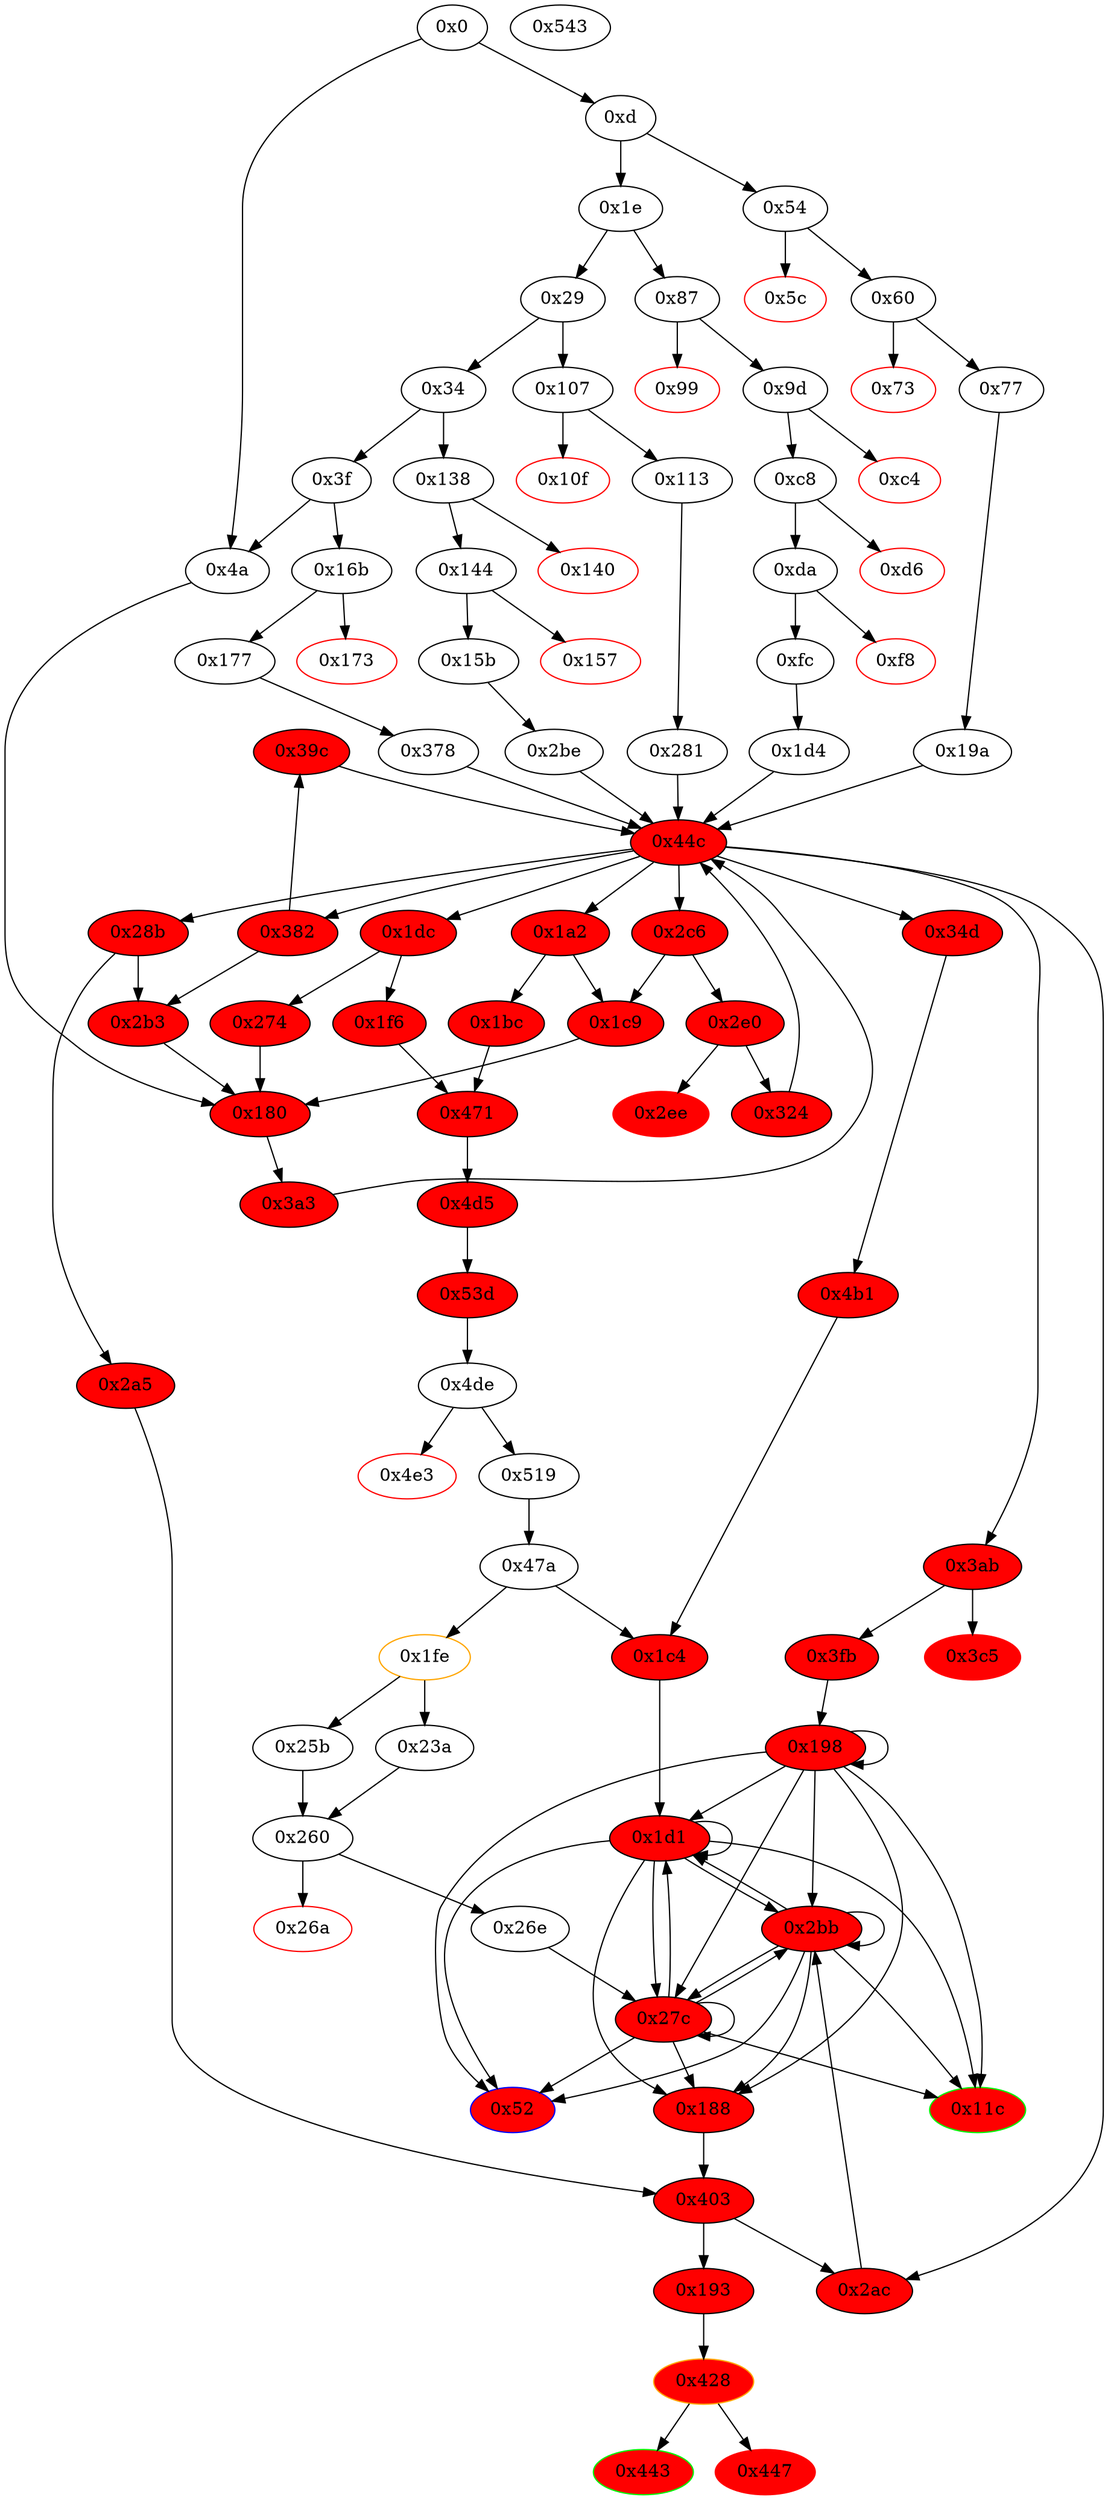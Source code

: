 digraph "" {
"0x39c" [fillcolor=red, id="0x39c", style=filled, tooltip="Block 0x39c\n[0x39c:0x3a2]\n---\nPredecessors: [0x382]\nSuccessors: [0x44c]\n---\n0x39c PUSH2 0x2ac\n0x39f PUSH2 0x44c\n0x3a2 JUMP\n---\n0x39c: V339 = 0x2ac\n0x39f: V340 = 0x44c\n0x3a2: JUMP 0x44c\n---\nEntry stack: [V9, S47, S46, S45, S44, S43, S42, S41, S40, S39, S38, S37, S36, S35, S34, S33, S32, S31, S30, S29, S28, S27, S26, S25, S24, S23, S22, S21, S20, S19, S18, S17, S16, S15, S14, S13, S12, S11, S10, S9, S8, S7, S6, S5, S4, S3, S2, S1, S0]\nStack pops: 0\nStack additions: [0x2ac]\nExit stack: [V9, S47, S46, S45, S44, S43, S42, S41, S40, S39, S38, S37, S36, S35, S34, S33, S32, S31, S30, S29, S28, S27, S26, S25, S24, S23, S22, S21, S20, S19, S18, S17, S16, S15, S14, S13, S12, S11, S10, S9, S8, S7, S6, S5, S4, S3, S2, S1, S0, 0x2ac]\n\nDef sites:\nV9: {0xd.0x12}\nS47: {0x4a.0x4b, 0xd.0x12, 0x87.0x88}\nS46: {0x180.0x181, 0x4a.0x4b, 0x9d.0xa8, 0xd.0x12, 0x60.0x62, 0x113.0x115, 0x87.0x88}\nS45: {0xda.0xe0, 0x9d.0xa8, 0x113.0x115, 0x2b3.0x2b4, 0x60.0x62, 0x274.0x275, 0x177.0x179, 0x77.0x82, 0x1c9.0x1ca, 0x4a.0x4b, 0xd.0x12, 0x281.0x282, 0x180.0x181, 0x144.0x146, 0x87.0x88}\nS44: {0x15b.0x166, 0xda.0xe0, 0xda.0xdc, 0x9d.0xa8, 0x113.0x115, 0x1c9.0x1ca, 0x4a.0x4b, 0xd.0x12, 0x281.0x282, 0x180.0x181, 0x144.0x146, 0x87.0x88, 0x378.0x379, 0x2b3.0x2b4, 0x274.0x275, 0x177.0x179, 0x77.0x82, 0x60.0x62, 0x324.0x325}\nS43: {0x15b.0x166, 0xda.0xe0, 0xda.0xdc, 0x9d.0xa8, 0x113.0x115, 0x1c9.0x1ca, 0x4a.0x4b, 0xd.0x12, 0x281.0x282, 0x180.0x181, 0x144.0x146, 0x87.0x88, 0x378.0x379, 0x2b3.0x2b4, 0x274.0x275, 0x177.0x179, 0x77.0x82, 0x60.0x62, 0x324.0x325}\nS42: {0x15b.0x166, 0xda.0xe0, 0xda.0xdc, 0x9d.0xa8, 0x113.0x115, 0x1c9.0x1ca, 0x4a.0x4b, 0xd.0x12, 0x281.0x282, 0x180.0x181, 0x144.0x146, 0x87.0x88, 0x378.0x379, 0x2b3.0x2b4, 0x274.0x275, 0x177.0x179, 0x77.0x82, 0x60.0x62, 0x324.0x325}\nS41: {0x15b.0x166, 0xda.0xe0, 0xda.0xdc, 0x9d.0xa8, 0x113.0x115, 0x1c9.0x1ca, 0x4a.0x4b, 0xd.0x12, 0x281.0x282, 0x180.0x181, 0x144.0x146, 0x87.0x88, 0x378.0x379, 0x2b3.0x2b4, 0x274.0x275, 0x177.0x179, 0x77.0x82, 0x60.0x62, 0x324.0x325}\nS40: {0x15b.0x166, 0xda.0xe0, 0xda.0xdc, 0x9d.0xa8, 0x113.0x115, 0x1c9.0x1ca, 0x4a.0x4b, 0xd.0x12, 0x281.0x282, 0x180.0x181, 0x144.0x146, 0x87.0x88, 0x378.0x379, 0x2b3.0x2b4, 0x274.0x275, 0x177.0x179, 0x77.0x82, 0x60.0x62, 0x324.0x325}\nS39: {0x15b.0x166, 0xda.0xe0, 0xda.0xdc, 0x9d.0xa8, 0x113.0x115, 0x1c9.0x1ca, 0x4a.0x4b, 0xd.0x12, 0x281.0x282, 0x180.0x181, 0x144.0x146, 0x87.0x88, 0x378.0x379, 0x2b3.0x2b4, 0x274.0x275, 0x177.0x179, 0x77.0x82, 0x60.0x62, 0x324.0x325}\nS38: {0x15b.0x166, 0xda.0xe0, 0xda.0xdc, 0x9d.0xa8, 0x113.0x115, 0x1c9.0x1ca, 0x4a.0x4b, 0xd.0x12, 0x281.0x282, 0x180.0x181, 0x144.0x146, 0x87.0x88, 0x378.0x379, 0x2b3.0x2b4, 0x274.0x275, 0x177.0x179, 0x77.0x82, 0x60.0x62, 0x324.0x325}\nS37: {0x15b.0x166, 0xda.0xe0, 0xda.0xdc, 0x9d.0xa8, 0x113.0x115, 0x1c9.0x1ca, 0x4a.0x4b, 0xd.0x12, 0x281.0x282, 0x180.0x181, 0x144.0x146, 0x87.0x88, 0x378.0x379, 0x2b3.0x2b4, 0x274.0x275, 0x177.0x179, 0x77.0x82, 0x60.0x62, 0x324.0x325}\nS36: {0x15b.0x166, 0xda.0xe0, 0xda.0xdc, 0x9d.0xa8, 0x113.0x115, 0x1c9.0x1ca, 0x4a.0x4b, 0xd.0x12, 0x281.0x282, 0x180.0x181, 0x144.0x146, 0x87.0x88, 0x378.0x379, 0x2b3.0x2b4, 0x274.0x275, 0x177.0x179, 0x77.0x82, 0x60.0x62, 0x324.0x325}\nS35: {0x15b.0x166, 0xda.0xe0, 0xda.0xdc, 0x9d.0xa8, 0x113.0x115, 0x1c9.0x1ca, 0x4a.0x4b, 0xd.0x12, 0x281.0x282, 0x180.0x181, 0x144.0x146, 0x87.0x88, 0x378.0x379, 0x2b3.0x2b4, 0x274.0x275, 0x177.0x179, 0x77.0x82, 0x60.0x62, 0x324.0x325}\nS34: {0x15b.0x166, 0xda.0xe0, 0xda.0xdc, 0x9d.0xa8, 0x113.0x115, 0x1c9.0x1ca, 0x4a.0x4b, 0xd.0x12, 0x281.0x282, 0x180.0x181, 0x144.0x146, 0x87.0x88, 0x378.0x379, 0x2b3.0x2b4, 0x274.0x275, 0x177.0x179, 0x77.0x82, 0x60.0x62, 0x324.0x325}\nS33: {0x15b.0x166, 0xda.0xe0, 0xda.0xdc, 0x9d.0xa8, 0x113.0x115, 0x1c9.0x1ca, 0x4a.0x4b, 0xd.0x12, 0x281.0x282, 0x180.0x181, 0x144.0x146, 0x87.0x88, 0x378.0x379, 0x2b3.0x2b4, 0x274.0x275, 0x177.0x179, 0x77.0x82, 0x60.0x62, 0x324.0x325}\nS32: {0x15b.0x166, 0xda.0xe0, 0xda.0xdc, 0x9d.0xa8, 0x113.0x115, 0x1c9.0x1ca, 0x4a.0x4b, 0xd.0x12, 0x281.0x282, 0x180.0x181, 0x144.0x146, 0x87.0x88, 0x378.0x379, 0x2b3.0x2b4, 0x274.0x275, 0x177.0x179, 0x77.0x82, 0x60.0x62, 0x324.0x325}\nS31: {0x15b.0x166, 0xda.0xe0, 0xda.0xdc, 0x9d.0xa8, 0x113.0x115, 0x1c9.0x1ca, 0x4a.0x4b, 0xd.0x12, 0x281.0x282, 0x180.0x181, 0x144.0x146, 0x87.0x88, 0x378.0x379, 0x2b3.0x2b4, 0x274.0x275, 0x177.0x179, 0x77.0x82, 0x60.0x62, 0x324.0x325}\nS30: {0x15b.0x166, 0xda.0xe0, 0xda.0xdc, 0x9d.0xa8, 0x113.0x115, 0x1c9.0x1ca, 0x4a.0x4b, 0xd.0x12, 0x281.0x282, 0x180.0x181, 0x144.0x146, 0x87.0x88, 0x378.0x379, 0x2b3.0x2b4, 0x274.0x275, 0x177.0x179, 0x77.0x82, 0x60.0x62, 0x324.0x325}\nS29: {0x15b.0x166, 0xda.0xe0, 0xda.0xdc, 0x9d.0xa8, 0x113.0x115, 0x1c9.0x1ca, 0x4a.0x4b, 0xd.0x12, 0x281.0x282, 0x180.0x181, 0x144.0x146, 0x87.0x88, 0x378.0x379, 0x2b3.0x2b4, 0x274.0x275, 0x177.0x179, 0x77.0x82, 0x60.0x62, 0x324.0x325}\nS28: {0x15b.0x166, 0xda.0xe0, 0xda.0xdc, 0x9d.0xa8, 0x113.0x115, 0x1c9.0x1ca, 0x4a.0x4b, 0xd.0x12, 0x281.0x282, 0x180.0x181, 0x144.0x146, 0x87.0x88, 0x378.0x379, 0x2b3.0x2b4, 0x274.0x275, 0x177.0x179, 0x77.0x82, 0x60.0x62, 0x324.0x325}\nS27: {0x15b.0x166, 0xda.0xe0, 0xda.0xdc, 0x9d.0xa8, 0x113.0x115, 0x1c9.0x1ca, 0x4a.0x4b, 0xd.0x12, 0x281.0x282, 0x180.0x181, 0x144.0x146, 0x87.0x88, 0x378.0x379, 0x2b3.0x2b4, 0x274.0x275, 0x177.0x179, 0x77.0x82, 0x60.0x62, 0x324.0x325}\nS26: {0x15b.0x166, 0xda.0xe0, 0xda.0xdc, 0x9d.0xa8, 0x113.0x115, 0x1c9.0x1ca, 0x4a.0x4b, 0xd.0x12, 0x281.0x282, 0x180.0x181, 0x144.0x146, 0x87.0x88, 0x378.0x379, 0x2b3.0x2b4, 0x274.0x275, 0x177.0x179, 0x77.0x82, 0x60.0x62, 0x324.0x325}\nS25: {0x15b.0x166, 0xda.0xe0, 0x9d.0xa8, 0xda.0xdc, 0x113.0x115, 0x1c9.0x1ca, 0x4a.0x4b, 0xd.0x12, 0x281.0x282, 0x180.0x181, 0x144.0x146, 0x87.0x88, 0x378.0x379, 0x2b3.0x2b4, 0x274.0x275, 0x177.0x179, 0x77.0x82, 0x60.0x62, 0x324.0x325}\nS24: {0x15b.0x166, 0xda.0xe0, 0x9d.0xa8, 0xda.0xdc, 0x113.0x115, 0x1c9.0x1ca, 0x4a.0x4b, 0xd.0x12, 0x281.0x282, 0x180.0x181, 0x144.0x146, 0x87.0x88, 0x378.0x379, 0x2b3.0x2b4, 0x274.0x275, 0x177.0x179, 0x77.0x82, 0x60.0x62, 0x324.0x325}\nS23: {0x15b.0x166, 0xda.0xe0, 0x9d.0xa8, 0xda.0xdc, 0x113.0x115, 0x1c9.0x1ca, 0x4a.0x4b, 0xd.0x12, 0x281.0x282, 0x180.0x181, 0x144.0x146, 0x87.0x88, 0x378.0x379, 0x2b3.0x2b4, 0x274.0x275, 0x77.0x82, 0x177.0x179, 0x60.0x62, 0x324.0x325}\nS22: {0x15b.0x166, 0xda.0xe0, 0x9d.0xa8, 0xda.0xdc, 0x113.0x115, 0x1c9.0x1ca, 0x4a.0x4b, 0xd.0x12, 0x281.0x282, 0x180.0x181, 0x144.0x146, 0x87.0x88, 0x378.0x379, 0x2b3.0x2b4, 0x274.0x275, 0x77.0x82, 0x177.0x179, 0x60.0x62, 0x324.0x325}\nS21: {0x15b.0x166, 0xda.0xe0, 0x9d.0xa8, 0xda.0xdc, 0x113.0x115, 0x1c9.0x1ca, 0x4a.0x4b, 0xd.0x12, 0x281.0x282, 0x180.0x181, 0x144.0x146, 0x87.0x88, 0x378.0x379, 0x2b3.0x2b4, 0x274.0x275, 0x77.0x82, 0x177.0x179, 0x60.0x62, 0x324.0x325}\nS20: {0x15b.0x166, 0xda.0xe0, 0x9d.0xa8, 0xda.0xdc, 0x113.0x115, 0x1c9.0x1ca, 0x4a.0x4b, 0xd.0x12, 0x281.0x282, 0x180.0x181, 0x144.0x146, 0x87.0x88, 0x378.0x379, 0x2b3.0x2b4, 0x274.0x275, 0x77.0x82, 0x177.0x179, 0x60.0x62, 0x324.0x325}\nS19: {0x15b.0x166, 0xda.0xe0, 0x9d.0xa8, 0xda.0xdc, 0x113.0x115, 0x1c9.0x1ca, 0x4a.0x4b, 0xd.0x12, 0x281.0x282, 0x180.0x181, 0x144.0x146, 0x87.0x88, 0x378.0x379, 0x2b3.0x2b4, 0x274.0x275, 0x77.0x82, 0x177.0x179, 0x60.0x62, 0x324.0x325}\nS18: {0x15b.0x166, 0xda.0xe0, 0x9d.0xa8, 0xda.0xdc, 0x113.0x115, 0x1c9.0x1ca, 0x4a.0x4b, 0xd.0x12, 0x281.0x282, 0x180.0x181, 0x144.0x146, 0x87.0x88, 0x378.0x379, 0x2b3.0x2b4, 0x274.0x275, 0x77.0x82, 0x177.0x179, 0x60.0x62, 0x324.0x325}\nS17: {0x15b.0x166, 0xda.0xe0, 0x9d.0xa8, 0xda.0xdc, 0x113.0x115, 0x1c9.0x1ca, 0x4a.0x4b, 0xd.0x12, 0x281.0x282, 0x180.0x181, 0x144.0x146, 0x87.0x88, 0x378.0x379, 0x2b3.0x2b4, 0x274.0x275, 0x77.0x82, 0x177.0x179, 0x60.0x62, 0x324.0x325}\nS16: {0x15b.0x166, 0xda.0xe0, 0x9d.0xa8, 0xda.0xdc, 0x113.0x115, 0x1c9.0x1ca, 0x4a.0x4b, 0xd.0x12, 0x281.0x282, 0x180.0x181, 0x144.0x146, 0x87.0x88, 0x378.0x379, 0x2b3.0x2b4, 0x274.0x275, 0x77.0x82, 0x177.0x179, 0x60.0x62, 0x324.0x325}\nS15: {0x15b.0x166, 0xda.0xe0, 0x9d.0xa8, 0xda.0xdc, 0x113.0x115, 0x1c9.0x1ca, 0x4a.0x4b, 0xd.0x12, 0x281.0x282, 0x180.0x181, 0x144.0x146, 0x87.0x88, 0x378.0x379, 0x2b3.0x2b4, 0x274.0x275, 0x77.0x82, 0x177.0x179, 0x60.0x62, 0x324.0x325}\nS14: {0x15b.0x166, 0xda.0xe0, 0x9d.0xa8, 0xda.0xdc, 0x113.0x115, 0x1c9.0x1ca, 0x4a.0x4b, 0xd.0x12, 0x281.0x282, 0x180.0x181, 0x144.0x146, 0x87.0x88, 0x378.0x379, 0x2b3.0x2b4, 0x274.0x275, 0x77.0x82, 0x177.0x179, 0x60.0x62, 0x324.0x325}\nS13: {0x15b.0x166, 0xda.0xe0, 0x9d.0xa8, 0xda.0xdc, 0x113.0x115, 0x1c9.0x1ca, 0x4a.0x4b, 0xd.0x12, 0x281.0x282, 0x180.0x181, 0x144.0x146, 0x87.0x88, 0x378.0x379, 0x2b3.0x2b4, 0x274.0x275, 0x77.0x82, 0x177.0x179, 0x60.0x62, 0x324.0x325}\nS12: {0x15b.0x166, 0xda.0xe0, 0x9d.0xa8, 0xda.0xdc, 0x113.0x115, 0x1c9.0x1ca, 0x4a.0x4b, 0xd.0x12, 0x281.0x282, 0x180.0x181, 0x144.0x146, 0x87.0x88, 0x378.0x379, 0x2b3.0x2b4, 0x274.0x275, 0x77.0x82, 0x177.0x179, 0x60.0x62, 0x324.0x325}\nS11: {0x15b.0x166, 0xda.0xe0, 0x9d.0xa8, 0xda.0xdc, 0x113.0x115, 0x1c9.0x1ca, 0x4a.0x4b, 0xd.0x12, 0x281.0x282, 0x180.0x181, 0x144.0x146, 0x87.0x88, 0x378.0x379, 0x2b3.0x2b4, 0x274.0x275, 0x77.0x82, 0x177.0x179, 0x60.0x62, 0x324.0x325}\nS10: {0x15b.0x166, 0xda.0xe0, 0x9d.0xa8, 0xda.0xdc, 0x113.0x115, 0x1c9.0x1ca, 0x4a.0x4b, 0xd.0x12, 0x281.0x282, 0x180.0x181, 0x144.0x146, 0x87.0x88, 0x378.0x379, 0x2b3.0x2b4, 0x274.0x275, 0x77.0x82, 0x177.0x179, 0x60.0x62, 0x324.0x325}\nS9: {0x15b.0x166, 0xda.0xe0, 0x9d.0xa8, 0xda.0xdc, 0x113.0x115, 0x1c9.0x1ca, 0x4a.0x4b, 0xd.0x12, 0x281.0x282, 0x180.0x181, 0x144.0x146, 0x87.0x88, 0x378.0x379, 0x2b3.0x2b4, 0x274.0x275, 0x77.0x82, 0x177.0x179, 0x60.0x62, 0x324.0x325}\nS8: {0x15b.0x166, 0xda.0xe0, 0x9d.0xa8, 0xda.0xdc, 0x113.0x115, 0x1c9.0x1ca, 0x4a.0x4b, 0xd.0x12, 0x281.0x282, 0x180.0x181, 0x144.0x146, 0x87.0x88, 0x378.0x379, 0x2b3.0x2b4, 0x274.0x275, 0x77.0x82, 0x177.0x179, 0x60.0x62, 0x324.0x325}\nS7: {0x15b.0x166, 0xda.0xe0, 0x9d.0xa8, 0xda.0xdc, 0x113.0x115, 0x1c9.0x1ca, 0x4a.0x4b, 0xd.0x12, 0x281.0x282, 0x180.0x181, 0x144.0x146, 0x87.0x88, 0x378.0x379, 0x2b3.0x2b4, 0x274.0x275, 0x77.0x82, 0x177.0x179, 0x60.0x62, 0x324.0x325}\nS6: {0x15b.0x166, 0xda.0xe0, 0x9d.0xa8, 0xda.0xdc, 0x113.0x115, 0x1c9.0x1ca, 0x4a.0x4b, 0xd.0x12, 0x281.0x282, 0x180.0x181, 0x144.0x146, 0x87.0x88, 0x378.0x379, 0x2b3.0x2b4, 0x274.0x275, 0x77.0x82, 0x177.0x179, 0x60.0x62, 0x324.0x325}\nS5: {0x15b.0x166, 0xda.0xe0, 0x9d.0xa8, 0xda.0xdc, 0x113.0x115, 0x1c9.0x1ca, 0x4a.0x4b, 0xd.0x12, 0x281.0x282, 0x180.0x181, 0x144.0x146, 0x87.0x88, 0x378.0x379, 0x2b3.0x2b4, 0x274.0x275, 0x77.0x82, 0x177.0x179, 0x60.0x62, 0x324.0x325}\nS4: {0x15b.0x166, 0xda.0xe0, 0x9d.0xa8, 0xda.0xdc, 0x113.0x115, 0x1c9.0x1ca, 0x4a.0x4b, 0xd.0x12, 0x281.0x282, 0x180.0x181, 0x144.0x146, 0x87.0x88, 0x378.0x379, 0x2b3.0x2b4, 0x274.0x275, 0x77.0x82, 0x177.0x179, 0x60.0x62, 0x324.0x325}\nS3: {0x15b.0x166, 0xda.0xe0, 0x9d.0xa8, 0xda.0xdc, 0x113.0x115, 0x1c9.0x1ca, 0x4a.0x4b, 0xd.0x12, 0x281.0x282, 0x180.0x181, 0x144.0x146, 0x87.0x88, 0x378.0x379, 0x2b3.0x2b4, 0x274.0x275, 0x77.0x82, 0x177.0x179, 0x60.0x62, 0x324.0x325}\nS2: {0x15b.0x166, 0xda.0xe0, 0x9d.0xa8, 0xda.0xdc, 0x113.0x115, 0x1c9.0x1ca, 0x4a.0x4b, 0xd.0x12, 0x281.0x282, 0x180.0x181, 0x144.0x146, 0x378.0x379, 0x2b3.0x2b4, 0x274.0x275, 0x77.0x82, 0x177.0x179, 0x60.0x62, 0x324.0x325}\nS1: {0x15b.0x166, 0xda.0xe0, 0xda.0xdc, 0x113.0x115, 0x1c9.0x1ca, 0x4a.0x4b, 0x281.0x282, 0x180.0x181, 0x144.0x146, 0x378.0x379, 0x2b3.0x2b4, 0x274.0x275, 0x77.0x82, 0x177.0x179, 0x60.0x62, 0x324.0x325}\nS0: {0x378.0x379, 0x15b.0x166, 0xda.0xdc, 0x281.0x282, 0x180.0x181, 0x324.0x325, 0x77.0x82}\n"];
"0x4de" [fillcolor=white, id="0x4de", style=filled, tooltip="Block 0x4de\n[0x4de:0x4e2]\n---\nPredecessors: [0x53d]\nSuccessors: [0x4e3, 0x519]\n---\n0x4de JUMPDEST\n0x4df PUSH2 0x519\n0x4e2 JUMPI\n---\n0x4de: JUMPDEST \n0x4df: V415 = 0x519\n0x4e2: JUMPI 0x519 V439\n---\nEntry stack: [V9, S17, S16, S15, S14, S13, S12, S11, S10, S9, S8, S7, S6, S5, {0x1c4, 0x1fe}, S3, 0x47a, S1, V439]\nStack pops: 1\nStack additions: []\nExit stack: [V9, S17, S16, S15, S14, S13, S12, S11, S10, S9, S8, S7, S6, S5, {0x1c4, 0x1fe}, S3, 0x47a, S1]\n\nDef sites:\nV9: {0xd.0x12}\nS17: {0x4a.0x4b, 0xd.0x12, 0x87.0x88}\nS16: {0x180.0x181, 0x4a.0x4b, 0x9d.0xa8, 0xd.0x12, 0x60.0x62, 0x113.0x115, 0x87.0x88}\nS15: {0xda.0xe0, 0x9d.0xa8, 0x113.0x115, 0x2b3.0x2b4, 0x60.0x62, 0x274.0x275, 0x177.0x179, 0x77.0x82, 0x1c9.0x1ca, 0x4a.0x4b, 0xd.0x12, 0x281.0x282, 0x180.0x181, 0x144.0x146, 0x87.0x88}\nS14: {0x15b.0x166, 0xda.0xe0, 0xda.0xdc, 0x9d.0xa8, 0x113.0x115, 0x1c9.0x1ca, 0x4a.0x4b, 0xd.0x12, 0x281.0x282, 0x180.0x181, 0x144.0x146, 0x87.0x88, 0x378.0x379, 0x2b3.0x2b4, 0x274.0x275, 0x177.0x179, 0x77.0x82, 0x60.0x62, 0x324.0x325}\nS13: {0x15b.0x166, 0xda.0xe0, 0xda.0xdc, 0x9d.0xa8, 0x113.0x115, 0x1c9.0x1ca, 0x4a.0x4b, 0xd.0x12, 0x281.0x282, 0x180.0x181, 0x144.0x146, 0x87.0x88, 0x378.0x379, 0x2b3.0x2b4, 0x274.0x275, 0x177.0x179, 0x77.0x82, 0x60.0x62, 0x324.0x325}\nS12: {0x15b.0x166, 0xda.0xe0, 0x9d.0xa8, 0xda.0xdc, 0x113.0x115, 0x1c9.0x1ca, 0x4a.0x4b, 0xd.0x12, 0x281.0x282, 0x180.0x181, 0x144.0x146, 0x87.0x88, 0x378.0x379, 0x2b3.0x2b4, 0x274.0x275, 0x177.0x179, 0x77.0x82, 0x60.0x62, 0x324.0x325}\nS11: {0x15b.0x166, 0xda.0xe0, 0x9d.0xa8, 0xda.0xdc, 0x113.0x115, 0x1c9.0x1ca, 0x4a.0x4b, 0xd.0x12, 0x281.0x282, 0x180.0x181, 0x144.0x146, 0x87.0x88, 0x378.0x379, 0x2b3.0x2b4, 0x274.0x275, 0x177.0x179, 0x77.0x82, 0x60.0x62, 0x324.0x325}\nS10: {0x15b.0x166, 0xda.0xe0, 0x9d.0xa8, 0xda.0xdc, 0x113.0x115, 0x1c9.0x1ca, 0x4a.0x4b, 0xd.0x12, 0x281.0x282, 0x180.0x181, 0x144.0x146, 0x87.0x88, 0x378.0x379, 0x2b3.0x2b4, 0x274.0x275, 0x77.0x82, 0x177.0x179, 0x60.0x62, 0x324.0x325}\nS9: {0x15b.0x166, 0xda.0xe0, 0x9d.0xa8, 0xda.0xdc, 0x113.0x115, 0x1c9.0x1ca, 0x4a.0x4b, 0xd.0x12, 0x281.0x282, 0x180.0x181, 0x144.0x146, 0x87.0x88, 0x378.0x379, 0x2b3.0x2b4, 0x274.0x275, 0x77.0x82, 0x177.0x179, 0x60.0x62, 0x324.0x325}\nS8: {0x15b.0x166, 0xda.0xe0, 0x9d.0xa8, 0xda.0xdc, 0x113.0x115, 0x1c9.0x1ca, 0x4a.0x4b, 0xd.0x12, 0x281.0x282, 0x180.0x181, 0x144.0x146, 0x87.0x88, 0x378.0x379, 0x2b3.0x2b4, 0x274.0x275, 0x77.0x82, 0x177.0x179, 0x60.0x62, 0x324.0x325}\nS7: {0x15b.0x166, 0xda.0xe0, 0x9d.0xa8, 0xda.0xdc, 0x113.0x115, 0x1c9.0x1ca, 0x4a.0x4b, 0xd.0x12, 0x281.0x282, 0x180.0x181, 0x144.0x146, 0x378.0x379, 0x2b3.0x2b4, 0x274.0x275, 0x77.0x82, 0x177.0x179, 0x60.0x62, 0x324.0x325}\nS6: {0x15b.0x166, 0xda.0xe0, 0xda.0xdc, 0x113.0x115, 0x1c9.0x1ca, 0x4a.0x4b, 0x281.0x282, 0x180.0x181, 0x144.0x146, 0x378.0x379, 0x2b3.0x2b4, 0x274.0x275, 0x77.0x82, 0x177.0x179, 0x60.0x62, 0x324.0x325}\nS5: {0x378.0x379, 0x15b.0x166, 0xda.0xdc, 0x281.0x282, 0x180.0x181, 0x324.0x325, 0x77.0x82}\n{0x1c4, 0x1fe}: {0x1bc.0x1bc, 0x1f6.0x1f6}\nS3: {0x15b.0x166, 0xda.0xdc, 0xda.0xe0, 0x9d.0xa8, 0x113.0x115, 0x1c9.0x1ca, 0x4a.0x4b, 0xd.0x12, 0x281.0x282, 0x180.0x181, 0x144.0x146, 0x378.0x379, 0x2b3.0x2b4, 0x274.0x275, 0x77.0x82, 0x177.0x179, 0x60.0x62, 0x324.0x325}\n0x47a: {0x471_0x1bc.0x472, 0x471_0x1f6.0x472}\nS1: {0x15b.0x166, 0xda.0xdc, 0xda.0xe0, 0x9d.0xa8, 0x113.0x115, 0x1c9.0x1ca, 0x4a.0x4b, 0xd.0x12, 0x281.0x282, 0x180.0x181, 0x144.0x146, 0x378.0x379, 0x2b3.0x2b4, 0x274.0x275, 0x77.0x82, 0x177.0x179, 0x60.0x62, 0x324.0x325}\nV439: {0x53d.0x540}\n"];
"0x4a" [fillcolor=white, id="0x4a", style=filled, tooltip="Block 0x4a\n[0x4a:0x51]\n---\nPredecessors: [0x0, 0x3f]\nSuccessors: [0x180]\n---\n0x4a JUMPDEST\n0x4b PUSH2 0x52\n0x4e PUSH2 0x180\n0x51 JUMP\n---\n0x4a: JUMPDEST \n0x4b: V25 = 0x52\n0x4e: V26 = 0x180\n0x51: JUMP 0x180\n---\nEntry stack: [V9]\nStack pops: 0\nStack additions: [0x52]\nExit stack: [V9, 0x52]\n\nDef sites:\nV9: {0xd.0x12}\n"];
"0xd" [fillcolor=white, id="0xd", style=filled, tooltip="Block 0xd\n[0xd:0x1d]\n---\nPredecessors: [0x0]\nSuccessors: [0x1e, 0x54]\n---\n0xd PUSH1 0x0\n0xf CALLDATALOAD\n0x10 PUSH1 0xe0\n0x12 SHR\n0x13 DUP1\n0x14 PUSH4 0x3659cfe6\n0x19 EQ\n0x1a PUSH2 0x54\n0x1d JUMPI\n---\n0xd: V6 = 0x0\n0xf: V7 = CALLDATALOAD 0x0\n0x10: V8 = 0xe0\n0x12: V9 = SHR 0xe0 V7\n0x14: V10 = 0x3659cfe6\n0x19: V11 = EQ 0x3659cfe6 V9\n0x1a: V12 = 0x54\n0x1d: JUMPI 0x54 V11\n---\nEntry stack: []\nStack pops: 0\nStack additions: [V9]\nExit stack: [V9]\n\nDef sites:\n"];
"0x11c" [color=green, fillcolor=red, id="0x11c", style=filled, tooltip="Block 0x11c\n[0x11c:0x137]\n---\nPredecessors: [0x198, 0x1d1, 0x27c, 0x2bb]\nSuccessors: []\n---\n0x11c JUMPDEST\n0x11d PUSH1 0x40\n0x11f DUP1\n0x120 MLOAD\n0x121 PUSH1 0x1\n0x123 PUSH1 0x1\n0x125 PUSH1 0xa0\n0x127 SHL\n0x128 SUB\n0x129 SWAP1\n0x12a SWAP3\n0x12b AND\n0x12c DUP3\n0x12d MSTORE\n0x12e MLOAD\n0x12f SWAP1\n0x130 DUP2\n0x131 SWAP1\n0x132 SUB\n0x133 PUSH1 0x20\n0x135 ADD\n0x136 SWAP1\n0x137 RETURN\n---\n0x11c: JUMPDEST \n0x11d: V102 = 0x40\n0x120: V103 = M[0x40]\n0x121: V104 = 0x1\n0x123: V105 = 0x1\n0x125: V106 = 0xa0\n0x127: V107 = SHL 0xa0 0x1\n0x128: V108 = SUB 0x10000000000000000000000000000000000000000 0x1\n0x12b: V109 = AND S0 0xffffffffffffffffffffffffffffffffffffffff\n0x12d: M[V103] = V109\n0x12e: V110 = M[0x40]\n0x132: V111 = SUB V103 V110\n0x133: V112 = 0x20\n0x135: V113 = ADD 0x20 V111\n0x137: RETURN V110 V113\n---\nEntry stack: [V9, S45, S44, S43, S42, S41, S40, S39, S38, S37, S36, S35, S34, S33, S32, S31, S30, S29, S28, S27, S26, S25, S24, S23, S22, S21, S20, S19, S18, S17, S16, S15, S14, S13, S12, S11, S10, S9, S8, S7, S6, S5, S4, S3, S2, S1, S0]\nStack pops: 1\nStack additions: []\nExit stack: [V9, S45, S44, S43, S42, S41, S40, S39, S38, S37, S36, S35, S34, S33, S32, S31, S30, S29, S28, S27, S26, S25, S24, S23, S22, S21, S20, S19, S18, S17, S16, S15, S14, S13, S12, S11, S10, S9, S8, S7, S6, S5, S4, S3, S2, S1]\n\nDef sites:\nV9: {0xd.0x12}\nS45: {0x4a.0x4b, 0xd.0x12, 0x87.0x88}\nS44: {0x180.0x181, 0x4a.0x4b, 0x9d.0xa8, 0xd.0x12, 0x60.0x62, 0x113.0x115, 0x87.0x88}\nS43: {0xda.0xe0, 0x9d.0xa8, 0x113.0x115, 0x2b3.0x2b4, 0x60.0x62, 0x274.0x275, 0x177.0x179, 0x77.0x82, 0x1c9.0x1ca, 0x4a.0x4b, 0xd.0x12, 0x281.0x282, 0x180.0x181, 0x144.0x146, 0x87.0x88}\nS42: {0x15b.0x166, 0xda.0xe0, 0xda.0xdc, 0x9d.0xa8, 0x113.0x115, 0x1c9.0x1ca, 0x4a.0x4b, 0xd.0x12, 0x281.0x282, 0x180.0x181, 0x144.0x146, 0x87.0x88, 0x378.0x379, 0x2b3.0x2b4, 0x274.0x275, 0x177.0x179, 0x77.0x82, 0x60.0x62, 0x324.0x325}\nS41: {0x15b.0x166, 0xda.0xe0, 0xda.0xdc, 0x9d.0xa8, 0x113.0x115, 0x1c9.0x1ca, 0x4a.0x4b, 0xd.0x12, 0x281.0x282, 0x180.0x181, 0x144.0x146, 0x87.0x88, 0x378.0x379, 0x2b3.0x2b4, 0x274.0x275, 0x177.0x179, 0x77.0x82, 0x60.0x62, 0x324.0x325}\nS40: {0x15b.0x166, 0xda.0xe0, 0xda.0xdc, 0x9d.0xa8, 0x113.0x115, 0x1c9.0x1ca, 0x4a.0x4b, 0xd.0x12, 0x281.0x282, 0x180.0x181, 0x144.0x146, 0x87.0x88, 0x378.0x379, 0x2b3.0x2b4, 0x274.0x275, 0x177.0x179, 0x77.0x82, 0x60.0x62, 0x324.0x325}\nS39: {0x15b.0x166, 0xda.0xe0, 0xda.0xdc, 0x9d.0xa8, 0x113.0x115, 0x1c9.0x1ca, 0x4a.0x4b, 0xd.0x12, 0x281.0x282, 0x180.0x181, 0x144.0x146, 0x87.0x88, 0x378.0x379, 0x2b3.0x2b4, 0x274.0x275, 0x177.0x179, 0x77.0x82, 0x60.0x62, 0x324.0x325}\nS38: {0x15b.0x166, 0xda.0xe0, 0xda.0xdc, 0x9d.0xa8, 0x113.0x115, 0x1c9.0x1ca, 0x4a.0x4b, 0xd.0x12, 0x281.0x282, 0x180.0x181, 0x144.0x146, 0x87.0x88, 0x378.0x379, 0x2b3.0x2b4, 0x274.0x275, 0x177.0x179, 0x77.0x82, 0x60.0x62, 0x324.0x325}\nS37: {0x15b.0x166, 0xda.0xe0, 0xda.0xdc, 0x9d.0xa8, 0x113.0x115, 0x1c9.0x1ca, 0x4a.0x4b, 0xd.0x12, 0x281.0x282, 0x180.0x181, 0x144.0x146, 0x87.0x88, 0x378.0x379, 0x2b3.0x2b4, 0x274.0x275, 0x177.0x179, 0x77.0x82, 0x60.0x62, 0x324.0x325}\nS36: {0x15b.0x166, 0xda.0xe0, 0xda.0xdc, 0x9d.0xa8, 0x113.0x115, 0x1c9.0x1ca, 0x4a.0x4b, 0xd.0x12, 0x281.0x282, 0x180.0x181, 0x144.0x146, 0x87.0x88, 0x378.0x379, 0x2b3.0x2b4, 0x274.0x275, 0x177.0x179, 0x77.0x82, 0x60.0x62, 0x324.0x325}\nS35: {0x15b.0x166, 0xda.0xe0, 0xda.0xdc, 0x9d.0xa8, 0x113.0x115, 0x1c9.0x1ca, 0x4a.0x4b, 0xd.0x12, 0x281.0x282, 0x180.0x181, 0x144.0x146, 0x87.0x88, 0x378.0x379, 0x2b3.0x2b4, 0x274.0x275, 0x177.0x179, 0x77.0x82, 0x60.0x62, 0x324.0x325}\nS34: {0x15b.0x166, 0xda.0xe0, 0xda.0xdc, 0x9d.0xa8, 0x113.0x115, 0x1c9.0x1ca, 0x4a.0x4b, 0xd.0x12, 0x281.0x282, 0x180.0x181, 0x144.0x146, 0x87.0x88, 0x378.0x379, 0x2b3.0x2b4, 0x274.0x275, 0x177.0x179, 0x77.0x82, 0x60.0x62, 0x324.0x325}\nS33: {0x15b.0x166, 0xda.0xe0, 0xda.0xdc, 0x9d.0xa8, 0x113.0x115, 0x1c9.0x1ca, 0x4a.0x4b, 0xd.0x12, 0x281.0x282, 0x180.0x181, 0x144.0x146, 0x87.0x88, 0x378.0x379, 0x2b3.0x2b4, 0x274.0x275, 0x177.0x179, 0x77.0x82, 0x60.0x62, 0x324.0x325}\nS32: {0x15b.0x166, 0xda.0xe0, 0xda.0xdc, 0x9d.0xa8, 0x113.0x115, 0x1c9.0x1ca, 0x4a.0x4b, 0xd.0x12, 0x281.0x282, 0x180.0x181, 0x144.0x146, 0x87.0x88, 0x378.0x379, 0x2b3.0x2b4, 0x274.0x275, 0x177.0x179, 0x77.0x82, 0x60.0x62, 0x324.0x325}\nS31: {0x15b.0x166, 0xda.0xe0, 0xda.0xdc, 0x9d.0xa8, 0x113.0x115, 0x1c9.0x1ca, 0x4a.0x4b, 0xd.0x12, 0x281.0x282, 0x180.0x181, 0x144.0x146, 0x87.0x88, 0x378.0x379, 0x2b3.0x2b4, 0x274.0x275, 0x177.0x179, 0x77.0x82, 0x60.0x62, 0x324.0x325}\nS30: {0x15b.0x166, 0xda.0xe0, 0xda.0xdc, 0x9d.0xa8, 0x113.0x115, 0x1c9.0x1ca, 0x4a.0x4b, 0xd.0x12, 0x281.0x282, 0x180.0x181, 0x144.0x146, 0x87.0x88, 0x378.0x379, 0x2b3.0x2b4, 0x274.0x275, 0x177.0x179, 0x77.0x82, 0x60.0x62, 0x324.0x325}\nS29: {0x15b.0x166, 0xda.0xe0, 0xda.0xdc, 0x9d.0xa8, 0x113.0x115, 0x1c9.0x1ca, 0x4a.0x4b, 0xd.0x12, 0x281.0x282, 0x180.0x181, 0x144.0x146, 0x87.0x88, 0x378.0x379, 0x2b3.0x2b4, 0x274.0x275, 0x177.0x179, 0x77.0x82, 0x60.0x62, 0x324.0x325}\nS28: {0x15b.0x166, 0xda.0xe0, 0xda.0xdc, 0x9d.0xa8, 0x113.0x115, 0x1c9.0x1ca, 0x4a.0x4b, 0xd.0x12, 0x281.0x282, 0x180.0x181, 0x144.0x146, 0x87.0x88, 0x378.0x379, 0x2b3.0x2b4, 0x274.0x275, 0x177.0x179, 0x77.0x82, 0x60.0x62, 0x324.0x325}\nS27: {0x15b.0x166, 0xda.0xe0, 0xda.0xdc, 0x9d.0xa8, 0x113.0x115, 0x1c9.0x1ca, 0x4a.0x4b, 0xd.0x12, 0x281.0x282, 0x180.0x181, 0x144.0x146, 0x87.0x88, 0x378.0x379, 0x2b3.0x2b4, 0x274.0x275, 0x177.0x179, 0x77.0x82, 0x60.0x62, 0x324.0x325}\nS26: {0x15b.0x166, 0xda.0xe0, 0xda.0xdc, 0x9d.0xa8, 0x113.0x115, 0x1c9.0x1ca, 0x4a.0x4b, 0xd.0x12, 0x281.0x282, 0x180.0x181, 0x144.0x146, 0x87.0x88, 0x378.0x379, 0x2b3.0x2b4, 0x274.0x275, 0x177.0x179, 0x77.0x82, 0x60.0x62, 0x324.0x325}\nS25: {0x15b.0x166, 0xda.0xe0, 0xda.0xdc, 0x9d.0xa8, 0x113.0x115, 0x1c9.0x1ca, 0x4a.0x4b, 0xd.0x12, 0x281.0x282, 0x180.0x181, 0x144.0x146, 0x87.0x88, 0x378.0x379, 0x2b3.0x2b4, 0x274.0x275, 0x177.0x179, 0x77.0x82, 0x60.0x62, 0x324.0x325}\nS24: {0x15b.0x166, 0xda.0xe0, 0xda.0xdc, 0x9d.0xa8, 0x113.0x115, 0x1c9.0x1ca, 0x4a.0x4b, 0xd.0x12, 0x281.0x282, 0x180.0x181, 0x144.0x146, 0x87.0x88, 0x378.0x379, 0x2b3.0x2b4, 0x274.0x275, 0x177.0x179, 0x77.0x82, 0x60.0x62, 0x324.0x325}\nS23: {0x15b.0x166, 0xda.0xe0, 0x9d.0xa8, 0xda.0xdc, 0x113.0x115, 0x1c9.0x1ca, 0x4a.0x4b, 0xd.0x12, 0x281.0x282, 0x180.0x181, 0x144.0x146, 0x87.0x88, 0x378.0x379, 0x2b3.0x2b4, 0x274.0x275, 0x177.0x179, 0x77.0x82, 0x60.0x62, 0x324.0x325}\nS22: {0x15b.0x166, 0xda.0xe0, 0x9d.0xa8, 0xda.0xdc, 0x113.0x115, 0x1c9.0x1ca, 0x4a.0x4b, 0xd.0x12, 0x281.0x282, 0x180.0x181, 0x144.0x146, 0x87.0x88, 0x378.0x379, 0x2b3.0x2b4, 0x274.0x275, 0x177.0x179, 0x77.0x82, 0x60.0x62, 0x324.0x325}\nS21: {0x15b.0x166, 0xda.0xe0, 0x9d.0xa8, 0xda.0xdc, 0x113.0x115, 0x1c9.0x1ca, 0x4a.0x4b, 0xd.0x12, 0x281.0x282, 0x180.0x181, 0x144.0x146, 0x87.0x88, 0x378.0x379, 0x2b3.0x2b4, 0x274.0x275, 0x77.0x82, 0x177.0x179, 0x60.0x62, 0x324.0x325}\nS20: {0x15b.0x166, 0xda.0xe0, 0x9d.0xa8, 0xda.0xdc, 0x113.0x115, 0x1c9.0x1ca, 0x4a.0x4b, 0xd.0x12, 0x281.0x282, 0x180.0x181, 0x144.0x146, 0x87.0x88, 0x378.0x379, 0x2b3.0x2b4, 0x274.0x275, 0x77.0x82, 0x177.0x179, 0x60.0x62, 0x324.0x325}\nS19: {0x15b.0x166, 0xda.0xe0, 0x9d.0xa8, 0xda.0xdc, 0x113.0x115, 0x1c9.0x1ca, 0x4a.0x4b, 0xd.0x12, 0x281.0x282, 0x180.0x181, 0x144.0x146, 0x87.0x88, 0x378.0x379, 0x2b3.0x2b4, 0x274.0x275, 0x77.0x82, 0x177.0x179, 0x60.0x62, 0x324.0x325}\nS18: {0x15b.0x166, 0xda.0xe0, 0x9d.0xa8, 0xda.0xdc, 0x113.0x115, 0x1c9.0x1ca, 0x4a.0x4b, 0xd.0x12, 0x281.0x282, 0x180.0x181, 0x144.0x146, 0x87.0x88, 0x378.0x379, 0x2b3.0x2b4, 0x274.0x275, 0x77.0x82, 0x177.0x179, 0x60.0x62, 0x324.0x325}\nS17: {0x15b.0x166, 0xda.0xe0, 0x9d.0xa8, 0xda.0xdc, 0x113.0x115, 0x1c9.0x1ca, 0x4a.0x4b, 0xd.0x12, 0x281.0x282, 0x180.0x181, 0x144.0x146, 0x87.0x88, 0x378.0x379, 0x2b3.0x2b4, 0x274.0x275, 0x77.0x82, 0x177.0x179, 0x60.0x62, 0x324.0x325}\nS16: {0x15b.0x166, 0xda.0xe0, 0x9d.0xa8, 0xda.0xdc, 0x113.0x115, 0x1c9.0x1ca, 0x4a.0x4b, 0xd.0x12, 0x281.0x282, 0x180.0x181, 0x144.0x146, 0x87.0x88, 0x378.0x379, 0x2b3.0x2b4, 0x274.0x275, 0x77.0x82, 0x177.0x179, 0x60.0x62, 0x324.0x325}\nS15: {0x15b.0x166, 0xda.0xe0, 0x9d.0xa8, 0xda.0xdc, 0x113.0x115, 0x1c9.0x1ca, 0x4a.0x4b, 0xd.0x12, 0x281.0x282, 0x180.0x181, 0x144.0x146, 0x87.0x88, 0x378.0x379, 0x2b3.0x2b4, 0x274.0x275, 0x77.0x82, 0x177.0x179, 0x60.0x62, 0x324.0x325}\nS14: {0x15b.0x166, 0xda.0xe0, 0x9d.0xa8, 0xda.0xdc, 0x113.0x115, 0x1c9.0x1ca, 0x4a.0x4b, 0xd.0x12, 0x281.0x282, 0x180.0x181, 0x144.0x146, 0x87.0x88, 0x378.0x379, 0x2b3.0x2b4, 0x274.0x275, 0x77.0x82, 0x177.0x179, 0x60.0x62, 0x324.0x325}\nS13: {0x15b.0x166, 0xda.0xe0, 0x9d.0xa8, 0xda.0xdc, 0x113.0x115, 0x1c9.0x1ca, 0x4a.0x4b, 0xd.0x12, 0x281.0x282, 0x180.0x181, 0x144.0x146, 0x87.0x88, 0x378.0x379, 0x2b3.0x2b4, 0x274.0x275, 0x77.0x82, 0x177.0x179, 0x60.0x62, 0x324.0x325}\nS12: {0x15b.0x166, 0xda.0xe0, 0x9d.0xa8, 0xda.0xdc, 0x113.0x115, 0x1c9.0x1ca, 0x4a.0x4b, 0xd.0x12, 0x281.0x282, 0x180.0x181, 0x144.0x146, 0x87.0x88, 0x378.0x379, 0x2b3.0x2b4, 0x274.0x275, 0x77.0x82, 0x177.0x179, 0x60.0x62, 0x324.0x325}\nS11: {0x15b.0x166, 0xda.0xe0, 0x9d.0xa8, 0xda.0xdc, 0x113.0x115, 0x1c9.0x1ca, 0x4a.0x4b, 0xd.0x12, 0x281.0x282, 0x180.0x181, 0x144.0x146, 0x87.0x88, 0x378.0x379, 0x2b3.0x2b4, 0x274.0x275, 0x77.0x82, 0x177.0x179, 0x60.0x62, 0x324.0x325}\nS10: {0x15b.0x166, 0xda.0xe0, 0x9d.0xa8, 0xda.0xdc, 0x113.0x115, 0x1c9.0x1ca, 0x4a.0x4b, 0xd.0x12, 0x281.0x282, 0x180.0x181, 0x144.0x146, 0x87.0x88, 0x378.0x379, 0x2b3.0x2b4, 0x274.0x275, 0x77.0x82, 0x177.0x179, 0x60.0x62, 0x324.0x325}\nS9: {0x15b.0x166, 0xda.0xe0, 0x9d.0xa8, 0xda.0xdc, 0x113.0x115, 0x1c9.0x1ca, 0x4a.0x4b, 0xd.0x12, 0x281.0x282, 0x180.0x181, 0x144.0x146, 0x87.0x88, 0x378.0x379, 0x2b3.0x2b4, 0x274.0x275, 0x77.0x82, 0x177.0x179, 0x60.0x62, 0x324.0x325}\nS8: {0x15b.0x166, 0xda.0xe0, 0x9d.0xa8, 0xda.0xdc, 0x113.0x115, 0x1c9.0x1ca, 0x4a.0x4b, 0xd.0x12, 0x281.0x282, 0x180.0x181, 0x144.0x146, 0x87.0x88, 0x378.0x379, 0x2b3.0x2b4, 0x274.0x275, 0x77.0x82, 0x177.0x179, 0x60.0x62, 0x324.0x325}\nS7: {0x15b.0x166, 0xda.0xe0, 0x9d.0xa8, 0xda.0xdc, 0x113.0x115, 0x1c9.0x1ca, 0x4a.0x4b, 0xd.0x12, 0x281.0x282, 0x180.0x181, 0x144.0x146, 0x87.0x88, 0x378.0x379, 0x2b3.0x2b4, 0x274.0x275, 0x77.0x82, 0x177.0x179, 0x60.0x62, 0x324.0x325}\nS6: {0x15b.0x166, 0xda.0xe0, 0x9d.0xa8, 0xda.0xdc, 0x113.0x115, 0x1c9.0x1ca, 0x4a.0x4b, 0xd.0x12, 0x281.0x282, 0x180.0x181, 0x144.0x146, 0x87.0x88, 0x378.0x379, 0x2b3.0x2b4, 0x274.0x275, 0x77.0x82, 0x177.0x179, 0x60.0x62, 0x324.0x325}\nS5: {0x15b.0x166, 0xda.0xe0, 0x9d.0xa8, 0xda.0xdc, 0x113.0x115, 0x1c9.0x1ca, 0x4a.0x4b, 0xd.0x12, 0x281.0x282, 0x180.0x181, 0x144.0x146, 0x87.0x88, 0x378.0x379, 0x2b3.0x2b4, 0x274.0x275, 0x77.0x82, 0x177.0x179, 0x60.0x62, 0x324.0x325}\nS4: {0x15b.0x166, 0xda.0xe0, 0x9d.0xa8, 0xda.0xdc, 0x113.0x115, 0x1c9.0x1ca, 0x4a.0x4b, 0xd.0x12, 0x281.0x282, 0x180.0x181, 0x144.0x146, 0x87.0x88, 0x378.0x379, 0x2b3.0x2b4, 0x274.0x275, 0x77.0x82, 0x177.0x179, 0x60.0x62, 0x324.0x325}\nS3: {0x15b.0x166, 0xda.0xe0, 0x9d.0xa8, 0xda.0xdc, 0x113.0x115, 0x1c9.0x1ca, 0x4a.0x4b, 0xd.0x12, 0x281.0x282, 0x180.0x181, 0x144.0x146, 0x87.0x88, 0x378.0x379, 0x2b3.0x2b4, 0x274.0x275, 0x77.0x82, 0x177.0x179, 0x60.0x62, 0x324.0x325}\nS2: {0x15b.0x166, 0xda.0xe0, 0x9d.0xa8, 0xda.0xdc, 0x113.0x115, 0x1c9.0x1ca, 0x4a.0x4b, 0xd.0x12, 0x281.0x282, 0x180.0x181, 0x144.0x146, 0x87.0x88, 0x378.0x379, 0x2b3.0x2b4, 0x274.0x275, 0x77.0x82, 0x177.0x179, 0x60.0x62, 0x324.0x325}\nS1: {0x15b.0x166, 0xda.0xe0, 0xda.0xdc, 0x9d.0xa8, 0x113.0x115, 0x1c9.0x1ca, 0x4a.0x4b, 0xd.0x12, 0x281.0x282, 0x180.0x181, 0x144.0x146, 0x87.0x88, 0x378.0x379, 0x2b3.0x2b4, 0x274.0x275, 0x77.0x82, 0x177.0x179, 0x60.0x62, 0x324.0x325}\nS0: {0x15b.0x166, 0xda.0xdc, 0xda.0xe0, 0x9d.0xa8, 0x403_0x2a5.0x425, 0x403_0x188.0x425, 0x113.0x115, 0x1c9.0x1ca, 0x4a.0x4b, 0xd.0x12, 0x281.0x282, 0x180.0x181, 0x144.0x146, 0x87.0x88, 0x44c_0x324.0x46e, 0x378.0x379, 0x44c_0x378.0x46e, 0x44c_0x39c.0x46e, 0x44c_0x3a3.0x46e, 0x2b3.0x2b4, 0x44c_0x281.0x46e, 0x44c_0x19a.0x46e, 0x274.0x275, 0x77.0x82, 0x177.0x179, 0x44c_0x1d4.0x46e, 0x44c_0x2be.0x46e, 0x60.0x62, 0x324.0x325}\n"];
"0x2bb" [fillcolor=red, id="0x2bb", style=filled, tooltip="Block 0x2bb\n[0x2bb:0x2bd]\n---\nPredecessors: [0x198, 0x1d1, 0x27c, 0x2ac, 0x2bb]\nSuccessors: [0x52, 0x11c, 0x188, 0x1d1, 0x27c, 0x2bb]\n---\n0x2bb JUMPDEST\n0x2bc SWAP1\n0x2bd JUMP\n---\n0x2bb: JUMPDEST \n0x2bd: JUMP S1\n---\nEntry stack: [V9, S46, S45, S44, S43, S42, S41, S40, S39, S38, S37, S36, S35, S34, S33, S32, S31, S30, S29, S28, S27, S26, S25, S24, S23, S22, S21, S20, S19, S18, S17, S16, S15, S14, S13, S12, S11, S10, S9, S8, S7, S6, S5, S4, S3, S2, S1, S0]\nStack pops: 2\nStack additions: [S0]\nExit stack: [V9, S46, S45, S44, S43, S42, S41, S40, S39, S38, S37, S36, S35, S34, S33, S32, S31, S30, S29, S28, S27, S26, S25, S24, S23, S22, S21, S20, S19, S18, S17, S16, S15, S14, S13, S12, S11, S10, S9, S8, S7, S6, S5, S4, S3, S2, S0]\n\nDef sites:\nV9: {0xd.0x12}\nS46: {0x4a.0x4b, 0xd.0x12, 0x87.0x88}\nS45: {0x180.0x181, 0x4a.0x4b, 0x9d.0xa8, 0xd.0x12, 0x60.0x62, 0x113.0x115, 0x87.0x88}\nS44: {0xda.0xe0, 0x9d.0xa8, 0x113.0x115, 0x2b3.0x2b4, 0x60.0x62, 0x274.0x275, 0x177.0x179, 0x77.0x82, 0x1c9.0x1ca, 0x4a.0x4b, 0xd.0x12, 0x281.0x282, 0x180.0x181, 0x144.0x146, 0x87.0x88}\nS43: {0x15b.0x166, 0xda.0xe0, 0xda.0xdc, 0x9d.0xa8, 0x113.0x115, 0x1c9.0x1ca, 0x4a.0x4b, 0xd.0x12, 0x281.0x282, 0x180.0x181, 0x144.0x146, 0x87.0x88, 0x378.0x379, 0x2b3.0x2b4, 0x274.0x275, 0x177.0x179, 0x77.0x82, 0x60.0x62, 0x324.0x325}\nS42: {0x15b.0x166, 0xda.0xe0, 0xda.0xdc, 0x9d.0xa8, 0x113.0x115, 0x1c9.0x1ca, 0x4a.0x4b, 0xd.0x12, 0x281.0x282, 0x180.0x181, 0x144.0x146, 0x87.0x88, 0x378.0x379, 0x2b3.0x2b4, 0x274.0x275, 0x177.0x179, 0x77.0x82, 0x60.0x62, 0x324.0x325}\nS41: {0x15b.0x166, 0xda.0xe0, 0xda.0xdc, 0x9d.0xa8, 0x113.0x115, 0x1c9.0x1ca, 0x4a.0x4b, 0xd.0x12, 0x281.0x282, 0x180.0x181, 0x144.0x146, 0x87.0x88, 0x378.0x379, 0x2b3.0x2b4, 0x274.0x275, 0x177.0x179, 0x77.0x82, 0x60.0x62, 0x324.0x325}\nS40: {0x15b.0x166, 0xda.0xe0, 0xda.0xdc, 0x9d.0xa8, 0x113.0x115, 0x1c9.0x1ca, 0x4a.0x4b, 0xd.0x12, 0x281.0x282, 0x180.0x181, 0x144.0x146, 0x87.0x88, 0x378.0x379, 0x2b3.0x2b4, 0x274.0x275, 0x177.0x179, 0x77.0x82, 0x60.0x62, 0x324.0x325}\nS39: {0x15b.0x166, 0xda.0xe0, 0xda.0xdc, 0x9d.0xa8, 0x113.0x115, 0x1c9.0x1ca, 0x4a.0x4b, 0xd.0x12, 0x281.0x282, 0x180.0x181, 0x144.0x146, 0x87.0x88, 0x378.0x379, 0x2b3.0x2b4, 0x274.0x275, 0x177.0x179, 0x77.0x82, 0x60.0x62, 0x324.0x325}\nS38: {0x15b.0x166, 0xda.0xe0, 0xda.0xdc, 0x9d.0xa8, 0x113.0x115, 0x1c9.0x1ca, 0x4a.0x4b, 0xd.0x12, 0x281.0x282, 0x180.0x181, 0x144.0x146, 0x87.0x88, 0x378.0x379, 0x2b3.0x2b4, 0x274.0x275, 0x177.0x179, 0x77.0x82, 0x60.0x62, 0x324.0x325}\nS37: {0x15b.0x166, 0xda.0xe0, 0xda.0xdc, 0x9d.0xa8, 0x113.0x115, 0x1c9.0x1ca, 0x4a.0x4b, 0xd.0x12, 0x281.0x282, 0x180.0x181, 0x144.0x146, 0x87.0x88, 0x378.0x379, 0x2b3.0x2b4, 0x274.0x275, 0x177.0x179, 0x77.0x82, 0x60.0x62, 0x324.0x325}\nS36: {0x15b.0x166, 0xda.0xe0, 0xda.0xdc, 0x9d.0xa8, 0x113.0x115, 0x1c9.0x1ca, 0x4a.0x4b, 0xd.0x12, 0x281.0x282, 0x180.0x181, 0x144.0x146, 0x87.0x88, 0x378.0x379, 0x2b3.0x2b4, 0x274.0x275, 0x177.0x179, 0x77.0x82, 0x60.0x62, 0x324.0x325}\nS35: {0x15b.0x166, 0xda.0xe0, 0xda.0xdc, 0x9d.0xa8, 0x113.0x115, 0x1c9.0x1ca, 0x4a.0x4b, 0xd.0x12, 0x281.0x282, 0x180.0x181, 0x144.0x146, 0x87.0x88, 0x378.0x379, 0x2b3.0x2b4, 0x274.0x275, 0x177.0x179, 0x77.0x82, 0x60.0x62, 0x324.0x325}\nS34: {0x15b.0x166, 0xda.0xe0, 0xda.0xdc, 0x9d.0xa8, 0x113.0x115, 0x1c9.0x1ca, 0x4a.0x4b, 0xd.0x12, 0x281.0x282, 0x180.0x181, 0x144.0x146, 0x87.0x88, 0x378.0x379, 0x2b3.0x2b4, 0x274.0x275, 0x177.0x179, 0x77.0x82, 0x60.0x62, 0x324.0x325}\nS33: {0x15b.0x166, 0xda.0xe0, 0xda.0xdc, 0x9d.0xa8, 0x113.0x115, 0x1c9.0x1ca, 0x4a.0x4b, 0xd.0x12, 0x281.0x282, 0x180.0x181, 0x144.0x146, 0x87.0x88, 0x378.0x379, 0x2b3.0x2b4, 0x274.0x275, 0x177.0x179, 0x77.0x82, 0x60.0x62, 0x324.0x325}\nS32: {0x15b.0x166, 0xda.0xe0, 0xda.0xdc, 0x9d.0xa8, 0x113.0x115, 0x1c9.0x1ca, 0x4a.0x4b, 0xd.0x12, 0x281.0x282, 0x180.0x181, 0x144.0x146, 0x87.0x88, 0x378.0x379, 0x2b3.0x2b4, 0x274.0x275, 0x177.0x179, 0x77.0x82, 0x60.0x62, 0x324.0x325}\nS31: {0x15b.0x166, 0xda.0xe0, 0xda.0xdc, 0x9d.0xa8, 0x113.0x115, 0x1c9.0x1ca, 0x4a.0x4b, 0xd.0x12, 0x281.0x282, 0x180.0x181, 0x144.0x146, 0x87.0x88, 0x378.0x379, 0x2b3.0x2b4, 0x274.0x275, 0x177.0x179, 0x77.0x82, 0x60.0x62, 0x324.0x325}\nS30: {0x15b.0x166, 0xda.0xe0, 0xda.0xdc, 0x9d.0xa8, 0x113.0x115, 0x1c9.0x1ca, 0x4a.0x4b, 0xd.0x12, 0x281.0x282, 0x180.0x181, 0x144.0x146, 0x87.0x88, 0x378.0x379, 0x2b3.0x2b4, 0x274.0x275, 0x177.0x179, 0x77.0x82, 0x60.0x62, 0x324.0x325}\nS29: {0x15b.0x166, 0xda.0xe0, 0xda.0xdc, 0x9d.0xa8, 0x113.0x115, 0x1c9.0x1ca, 0x4a.0x4b, 0xd.0x12, 0x281.0x282, 0x180.0x181, 0x144.0x146, 0x87.0x88, 0x378.0x379, 0x2b3.0x2b4, 0x274.0x275, 0x177.0x179, 0x77.0x82, 0x60.0x62, 0x324.0x325}\nS28: {0x15b.0x166, 0xda.0xe0, 0xda.0xdc, 0x9d.0xa8, 0x113.0x115, 0x1c9.0x1ca, 0x4a.0x4b, 0xd.0x12, 0x281.0x282, 0x180.0x181, 0x144.0x146, 0x87.0x88, 0x378.0x379, 0x2b3.0x2b4, 0x274.0x275, 0x177.0x179, 0x77.0x82, 0x60.0x62, 0x324.0x325}\nS27: {0x15b.0x166, 0xda.0xe0, 0xda.0xdc, 0x9d.0xa8, 0x113.0x115, 0x1c9.0x1ca, 0x4a.0x4b, 0xd.0x12, 0x281.0x282, 0x180.0x181, 0x144.0x146, 0x87.0x88, 0x378.0x379, 0x2b3.0x2b4, 0x274.0x275, 0x177.0x179, 0x77.0x82, 0x60.0x62, 0x324.0x325}\nS26: {0x15b.0x166, 0xda.0xe0, 0xda.0xdc, 0x9d.0xa8, 0x113.0x115, 0x1c9.0x1ca, 0x4a.0x4b, 0xd.0x12, 0x281.0x282, 0x180.0x181, 0x144.0x146, 0x87.0x88, 0x378.0x379, 0x2b3.0x2b4, 0x274.0x275, 0x177.0x179, 0x77.0x82, 0x60.0x62, 0x324.0x325}\nS25: {0x15b.0x166, 0xda.0xe0, 0xda.0xdc, 0x9d.0xa8, 0x113.0x115, 0x1c9.0x1ca, 0x4a.0x4b, 0xd.0x12, 0x281.0x282, 0x180.0x181, 0x144.0x146, 0x87.0x88, 0x378.0x379, 0x2b3.0x2b4, 0x274.0x275, 0x177.0x179, 0x77.0x82, 0x60.0x62, 0x324.0x325}\nS24: {0x15b.0x166, 0xda.0xe0, 0x9d.0xa8, 0xda.0xdc, 0x113.0x115, 0x1c9.0x1ca, 0x4a.0x4b, 0xd.0x12, 0x281.0x282, 0x180.0x181, 0x144.0x146, 0x87.0x88, 0x378.0x379, 0x2b3.0x2b4, 0x274.0x275, 0x177.0x179, 0x77.0x82, 0x60.0x62, 0x324.0x325}\nS23: {0x15b.0x166, 0xda.0xe0, 0x9d.0xa8, 0xda.0xdc, 0x113.0x115, 0x1c9.0x1ca, 0x4a.0x4b, 0xd.0x12, 0x281.0x282, 0x180.0x181, 0x144.0x146, 0x87.0x88, 0x378.0x379, 0x2b3.0x2b4, 0x274.0x275, 0x177.0x179, 0x77.0x82, 0x60.0x62, 0x324.0x325}\nS22: {0x15b.0x166, 0xda.0xe0, 0x9d.0xa8, 0xda.0xdc, 0x113.0x115, 0x1c9.0x1ca, 0x4a.0x4b, 0xd.0x12, 0x281.0x282, 0x180.0x181, 0x144.0x146, 0x87.0x88, 0x378.0x379, 0x2b3.0x2b4, 0x274.0x275, 0x77.0x82, 0x177.0x179, 0x60.0x62, 0x324.0x325}\nS21: {0x15b.0x166, 0xda.0xe0, 0x9d.0xa8, 0xda.0xdc, 0x113.0x115, 0x1c9.0x1ca, 0x4a.0x4b, 0xd.0x12, 0x281.0x282, 0x180.0x181, 0x144.0x146, 0x87.0x88, 0x378.0x379, 0x2b3.0x2b4, 0x274.0x275, 0x77.0x82, 0x177.0x179, 0x60.0x62, 0x324.0x325}\nS20: {0x15b.0x166, 0xda.0xe0, 0x9d.0xa8, 0xda.0xdc, 0x113.0x115, 0x1c9.0x1ca, 0x4a.0x4b, 0xd.0x12, 0x281.0x282, 0x180.0x181, 0x144.0x146, 0x87.0x88, 0x378.0x379, 0x2b3.0x2b4, 0x274.0x275, 0x77.0x82, 0x177.0x179, 0x60.0x62, 0x324.0x325}\nS19: {0x15b.0x166, 0xda.0xe0, 0x9d.0xa8, 0xda.0xdc, 0x113.0x115, 0x1c9.0x1ca, 0x4a.0x4b, 0xd.0x12, 0x281.0x282, 0x180.0x181, 0x144.0x146, 0x87.0x88, 0x378.0x379, 0x2b3.0x2b4, 0x274.0x275, 0x77.0x82, 0x177.0x179, 0x60.0x62, 0x324.0x325}\nS18: {0x15b.0x166, 0xda.0xe0, 0x9d.0xa8, 0xda.0xdc, 0x113.0x115, 0x1c9.0x1ca, 0x4a.0x4b, 0xd.0x12, 0x281.0x282, 0x180.0x181, 0x144.0x146, 0x87.0x88, 0x378.0x379, 0x2b3.0x2b4, 0x274.0x275, 0x77.0x82, 0x177.0x179, 0x60.0x62, 0x324.0x325}\nS17: {0x15b.0x166, 0xda.0xe0, 0x9d.0xa8, 0xda.0xdc, 0x113.0x115, 0x1c9.0x1ca, 0x4a.0x4b, 0xd.0x12, 0x281.0x282, 0x180.0x181, 0x144.0x146, 0x87.0x88, 0x378.0x379, 0x2b3.0x2b4, 0x274.0x275, 0x77.0x82, 0x177.0x179, 0x60.0x62, 0x324.0x325}\nS16: {0x15b.0x166, 0xda.0xe0, 0x9d.0xa8, 0xda.0xdc, 0x113.0x115, 0x1c9.0x1ca, 0x4a.0x4b, 0xd.0x12, 0x281.0x282, 0x180.0x181, 0x144.0x146, 0x87.0x88, 0x378.0x379, 0x2b3.0x2b4, 0x274.0x275, 0x77.0x82, 0x177.0x179, 0x60.0x62, 0x324.0x325}\nS15: {0x15b.0x166, 0xda.0xe0, 0x9d.0xa8, 0xda.0xdc, 0x113.0x115, 0x1c9.0x1ca, 0x4a.0x4b, 0xd.0x12, 0x281.0x282, 0x180.0x181, 0x144.0x146, 0x87.0x88, 0x378.0x379, 0x2b3.0x2b4, 0x274.0x275, 0x77.0x82, 0x177.0x179, 0x60.0x62, 0x324.0x325}\nS14: {0x15b.0x166, 0xda.0xe0, 0x9d.0xa8, 0xda.0xdc, 0x113.0x115, 0x1c9.0x1ca, 0x4a.0x4b, 0xd.0x12, 0x281.0x282, 0x180.0x181, 0x144.0x146, 0x87.0x88, 0x378.0x379, 0x2b3.0x2b4, 0x274.0x275, 0x77.0x82, 0x177.0x179, 0x60.0x62, 0x324.0x325}\nS13: {0x15b.0x166, 0xda.0xe0, 0x9d.0xa8, 0xda.0xdc, 0x113.0x115, 0x1c9.0x1ca, 0x4a.0x4b, 0xd.0x12, 0x281.0x282, 0x180.0x181, 0x144.0x146, 0x87.0x88, 0x378.0x379, 0x2b3.0x2b4, 0x274.0x275, 0x77.0x82, 0x177.0x179, 0x60.0x62, 0x324.0x325}\nS12: {0x15b.0x166, 0xda.0xe0, 0x9d.0xa8, 0xda.0xdc, 0x113.0x115, 0x1c9.0x1ca, 0x4a.0x4b, 0xd.0x12, 0x281.0x282, 0x180.0x181, 0x144.0x146, 0x87.0x88, 0x378.0x379, 0x2b3.0x2b4, 0x274.0x275, 0x77.0x82, 0x177.0x179, 0x60.0x62, 0x324.0x325}\nS11: {0x15b.0x166, 0xda.0xe0, 0x9d.0xa8, 0xda.0xdc, 0x113.0x115, 0x1c9.0x1ca, 0x4a.0x4b, 0xd.0x12, 0x281.0x282, 0x180.0x181, 0x144.0x146, 0x87.0x88, 0x378.0x379, 0x2b3.0x2b4, 0x274.0x275, 0x77.0x82, 0x177.0x179, 0x60.0x62, 0x324.0x325}\nS10: {0x15b.0x166, 0xda.0xe0, 0x9d.0xa8, 0xda.0xdc, 0x113.0x115, 0x1c9.0x1ca, 0x4a.0x4b, 0xd.0x12, 0x281.0x282, 0x180.0x181, 0x144.0x146, 0x87.0x88, 0x378.0x379, 0x2b3.0x2b4, 0x274.0x275, 0x77.0x82, 0x177.0x179, 0x60.0x62, 0x324.0x325}\nS9: {0x15b.0x166, 0xda.0xe0, 0x9d.0xa8, 0xda.0xdc, 0x113.0x115, 0x1c9.0x1ca, 0x4a.0x4b, 0xd.0x12, 0x281.0x282, 0x180.0x181, 0x144.0x146, 0x87.0x88, 0x378.0x379, 0x2b3.0x2b4, 0x274.0x275, 0x77.0x82, 0x177.0x179, 0x60.0x62, 0x324.0x325}\nS8: {0x15b.0x166, 0xda.0xe0, 0x9d.0xa8, 0xda.0xdc, 0x113.0x115, 0x1c9.0x1ca, 0x4a.0x4b, 0xd.0x12, 0x281.0x282, 0x180.0x181, 0x144.0x146, 0x87.0x88, 0x378.0x379, 0x2b3.0x2b4, 0x274.0x275, 0x77.0x82, 0x177.0x179, 0x60.0x62, 0x324.0x325}\nS7: {0x15b.0x166, 0xda.0xe0, 0x9d.0xa8, 0xda.0xdc, 0x113.0x115, 0x1c9.0x1ca, 0x4a.0x4b, 0xd.0x12, 0x281.0x282, 0x180.0x181, 0x144.0x146, 0x87.0x88, 0x378.0x379, 0x2b3.0x2b4, 0x274.0x275, 0x77.0x82, 0x177.0x179, 0x60.0x62, 0x324.0x325}\nS6: {0x15b.0x166, 0xda.0xe0, 0x9d.0xa8, 0xda.0xdc, 0x113.0x115, 0x1c9.0x1ca, 0x4a.0x4b, 0xd.0x12, 0x281.0x282, 0x180.0x181, 0x144.0x146, 0x87.0x88, 0x378.0x379, 0x2b3.0x2b4, 0x274.0x275, 0x77.0x82, 0x177.0x179, 0x60.0x62, 0x324.0x325}\nS5: {0x15b.0x166, 0xda.0xe0, 0x9d.0xa8, 0xda.0xdc, 0x113.0x115, 0x1c9.0x1ca, 0x4a.0x4b, 0xd.0x12, 0x281.0x282, 0x180.0x181, 0x144.0x146, 0x87.0x88, 0x378.0x379, 0x2b3.0x2b4, 0x274.0x275, 0x77.0x82, 0x177.0x179, 0x60.0x62, 0x324.0x325}\nS4: {0x15b.0x166, 0xda.0xe0, 0x9d.0xa8, 0xda.0xdc, 0x113.0x115, 0x1c9.0x1ca, 0x4a.0x4b, 0xd.0x12, 0x281.0x282, 0x180.0x181, 0x144.0x146, 0x87.0x88, 0x378.0x379, 0x2b3.0x2b4, 0x274.0x275, 0x77.0x82, 0x177.0x179, 0x60.0x62, 0x324.0x325}\nS3: {0x15b.0x166, 0xda.0xe0, 0x9d.0xa8, 0xda.0xdc, 0x113.0x115, 0x1c9.0x1ca, 0x4a.0x4b, 0xd.0x12, 0x281.0x282, 0x180.0x181, 0x144.0x146, 0x87.0x88, 0x378.0x379, 0x2b3.0x2b4, 0x274.0x275, 0x77.0x82, 0x177.0x179, 0x60.0x62, 0x324.0x325}\nS2: {0x15b.0x166, 0xda.0xe0, 0x9d.0xa8, 0xda.0xdc, 0x113.0x115, 0x1c9.0x1ca, 0x4a.0x4b, 0xd.0x12, 0x281.0x282, 0x180.0x181, 0x144.0x146, 0x87.0x88, 0x378.0x379, 0x2b3.0x2b4, 0x274.0x275, 0x77.0x82, 0x177.0x179, 0x60.0x62, 0x324.0x325}\nS1: {0x15b.0x166, 0xda.0xe0, 0xda.0xdc, 0x9d.0xa8, 0x403_0x2a5.0x425, 0x403_0x188.0x425, 0x113.0x115, 0x1c9.0x1ca, 0x4a.0x4b, 0xd.0x12, 0x281.0x282, 0x180.0x181, 0x144.0x146, 0x87.0x88, 0x44c_0x19a.0x46e, 0x378.0x379, 0x44c_0x1d4.0x46e, 0x44c_0x2be.0x46e, 0x44c_0x324.0x46e, 0x2b3.0x2b4, 0x44c_0x378.0x46e, 0x44c_0x39c.0x46e, 0x274.0x275, 0x77.0x82, 0x177.0x179, 0x44c_0x3a3.0x46e, 0x44c_0x281.0x46e, 0x60.0x62, 0x324.0x325}\nS0: {0x15b.0x166, 0xda.0xdc, 0xda.0xe0, 0x9d.0xa8, 0x403_0x188.0x425, 0x403_0x2a5.0x425, 0x113.0x115, 0x1c9.0x1ca, 0x4a.0x4b, 0xd.0x12, 0x281.0x282, 0x180.0x181, 0x144.0x146, 0x87.0x88, 0x44c_0x3a3.0x46e, 0x378.0x379, 0x44c_0x19a.0x46e, 0x44c_0x324.0x46e, 0x44c_0x281.0x46e, 0x2b3.0x2b4, 0x44c_0x1d4.0x46e, 0x44c_0x2be.0x46e, 0x274.0x275, 0x77.0x82, 0x177.0x179, 0x44c_0x378.0x46e, 0x44c_0x39c.0x46e, 0x60.0x62, 0x324.0x325}\n"];
"0x2b3" [fillcolor=red, id="0x2b3", style=filled, tooltip="Block 0x2b3\n[0x2b3:0x2ba]\n---\nPredecessors: [0x28b, 0x382]\nSuccessors: [0x180]\n---\n0x2b3 JUMPDEST\n0x2b4 PUSH2 0x2bb\n0x2b7 PUSH2 0x180\n0x2ba JUMP\n---\n0x2b3: JUMPDEST \n0x2b4: V254 = 0x2bb\n0x2b7: V255 = 0x180\n0x2ba: JUMP 0x180\n---\nEntry stack: [V9, S47, S46, S45, S44, S43, S42, S41, S40, S39, S38, S37, S36, S35, S34, S33, S32, S31, S30, S29, S28, S27, S26, S25, S24, S23, S22, S21, S20, S19, S18, S17, S16, S15, S14, S13, S12, S11, S10, S9, S8, S7, S6, S5, S4, S3, S2, S1, S0]\nStack pops: 0\nStack additions: [0x2bb]\nExit stack: [V9, S47, S46, S45, S44, S43, S42, S41, S40, S39, S38, S37, S36, S35, S34, S33, S32, S31, S30, S29, S28, S27, S26, S25, S24, S23, S22, S21, S20, S19, S18, S17, S16, S15, S14, S13, S12, S11, S10, S9, S8, S7, S6, S5, S4, S3, S2, S1, S0, 0x2bb]\n\nDef sites:\nV9: {0xd.0x12}\nS47: {0x4a.0x4b, 0xd.0x12, 0x87.0x88}\nS46: {0x180.0x181, 0x4a.0x4b, 0x9d.0xa8, 0xd.0x12, 0x60.0x62, 0x113.0x115, 0x87.0x88}\nS45: {0xda.0xe0, 0x9d.0xa8, 0x113.0x115, 0x2b3.0x2b4, 0x60.0x62, 0x274.0x275, 0x177.0x179, 0x77.0x82, 0x1c9.0x1ca, 0x4a.0x4b, 0xd.0x12, 0x281.0x282, 0x180.0x181, 0x144.0x146, 0x87.0x88}\nS44: {0x15b.0x166, 0xda.0xe0, 0xda.0xdc, 0x9d.0xa8, 0x113.0x115, 0x1c9.0x1ca, 0x4a.0x4b, 0xd.0x12, 0x281.0x282, 0x180.0x181, 0x144.0x146, 0x87.0x88, 0x378.0x379, 0x2b3.0x2b4, 0x274.0x275, 0x177.0x179, 0x77.0x82, 0x60.0x62, 0x324.0x325}\nS43: {0x15b.0x166, 0xda.0xe0, 0xda.0xdc, 0x9d.0xa8, 0x113.0x115, 0x1c9.0x1ca, 0x4a.0x4b, 0xd.0x12, 0x281.0x282, 0x180.0x181, 0x144.0x146, 0x87.0x88, 0x378.0x379, 0x2b3.0x2b4, 0x274.0x275, 0x177.0x179, 0x77.0x82, 0x60.0x62, 0x324.0x325}\nS42: {0x15b.0x166, 0xda.0xe0, 0xda.0xdc, 0x9d.0xa8, 0x113.0x115, 0x1c9.0x1ca, 0x4a.0x4b, 0xd.0x12, 0x281.0x282, 0x180.0x181, 0x144.0x146, 0x87.0x88, 0x378.0x379, 0x2b3.0x2b4, 0x274.0x275, 0x177.0x179, 0x77.0x82, 0x60.0x62, 0x324.0x325}\nS41: {0x15b.0x166, 0xda.0xe0, 0xda.0xdc, 0x9d.0xa8, 0x113.0x115, 0x1c9.0x1ca, 0x4a.0x4b, 0xd.0x12, 0x281.0x282, 0x180.0x181, 0x144.0x146, 0x87.0x88, 0x378.0x379, 0x2b3.0x2b4, 0x274.0x275, 0x177.0x179, 0x77.0x82, 0x60.0x62, 0x324.0x325}\nS40: {0x15b.0x166, 0xda.0xe0, 0xda.0xdc, 0x9d.0xa8, 0x113.0x115, 0x1c9.0x1ca, 0x4a.0x4b, 0xd.0x12, 0x281.0x282, 0x180.0x181, 0x144.0x146, 0x87.0x88, 0x378.0x379, 0x2b3.0x2b4, 0x274.0x275, 0x177.0x179, 0x77.0x82, 0x60.0x62, 0x324.0x325}\nS39: {0x15b.0x166, 0xda.0xe0, 0xda.0xdc, 0x9d.0xa8, 0x113.0x115, 0x1c9.0x1ca, 0x4a.0x4b, 0xd.0x12, 0x281.0x282, 0x180.0x181, 0x144.0x146, 0x87.0x88, 0x378.0x379, 0x2b3.0x2b4, 0x274.0x275, 0x177.0x179, 0x77.0x82, 0x60.0x62, 0x324.0x325}\nS38: {0x15b.0x166, 0xda.0xe0, 0xda.0xdc, 0x9d.0xa8, 0x113.0x115, 0x1c9.0x1ca, 0x4a.0x4b, 0xd.0x12, 0x281.0x282, 0x180.0x181, 0x144.0x146, 0x87.0x88, 0x378.0x379, 0x2b3.0x2b4, 0x274.0x275, 0x177.0x179, 0x77.0x82, 0x60.0x62, 0x324.0x325}\nS37: {0x15b.0x166, 0xda.0xe0, 0xda.0xdc, 0x9d.0xa8, 0x113.0x115, 0x1c9.0x1ca, 0x4a.0x4b, 0xd.0x12, 0x281.0x282, 0x180.0x181, 0x144.0x146, 0x87.0x88, 0x378.0x379, 0x2b3.0x2b4, 0x274.0x275, 0x177.0x179, 0x77.0x82, 0x60.0x62, 0x324.0x325}\nS36: {0x15b.0x166, 0xda.0xe0, 0xda.0xdc, 0x9d.0xa8, 0x113.0x115, 0x1c9.0x1ca, 0x4a.0x4b, 0xd.0x12, 0x281.0x282, 0x180.0x181, 0x144.0x146, 0x87.0x88, 0x378.0x379, 0x2b3.0x2b4, 0x274.0x275, 0x177.0x179, 0x77.0x82, 0x60.0x62, 0x324.0x325}\nS35: {0x15b.0x166, 0xda.0xe0, 0xda.0xdc, 0x9d.0xa8, 0x113.0x115, 0x1c9.0x1ca, 0x4a.0x4b, 0xd.0x12, 0x281.0x282, 0x180.0x181, 0x144.0x146, 0x87.0x88, 0x378.0x379, 0x2b3.0x2b4, 0x274.0x275, 0x177.0x179, 0x77.0x82, 0x60.0x62, 0x324.0x325}\nS34: {0x15b.0x166, 0xda.0xe0, 0xda.0xdc, 0x9d.0xa8, 0x113.0x115, 0x1c9.0x1ca, 0x4a.0x4b, 0xd.0x12, 0x281.0x282, 0x180.0x181, 0x144.0x146, 0x87.0x88, 0x378.0x379, 0x2b3.0x2b4, 0x274.0x275, 0x177.0x179, 0x77.0x82, 0x60.0x62, 0x324.0x325}\nS33: {0x15b.0x166, 0xda.0xe0, 0xda.0xdc, 0x9d.0xa8, 0x113.0x115, 0x1c9.0x1ca, 0x4a.0x4b, 0xd.0x12, 0x281.0x282, 0x180.0x181, 0x144.0x146, 0x87.0x88, 0x378.0x379, 0x2b3.0x2b4, 0x274.0x275, 0x177.0x179, 0x77.0x82, 0x60.0x62, 0x324.0x325}\nS32: {0x15b.0x166, 0xda.0xe0, 0xda.0xdc, 0x9d.0xa8, 0x113.0x115, 0x1c9.0x1ca, 0x4a.0x4b, 0xd.0x12, 0x281.0x282, 0x180.0x181, 0x144.0x146, 0x87.0x88, 0x378.0x379, 0x2b3.0x2b4, 0x274.0x275, 0x177.0x179, 0x77.0x82, 0x60.0x62, 0x324.0x325}\nS31: {0x15b.0x166, 0xda.0xe0, 0xda.0xdc, 0x9d.0xa8, 0x113.0x115, 0x1c9.0x1ca, 0x4a.0x4b, 0xd.0x12, 0x281.0x282, 0x180.0x181, 0x144.0x146, 0x87.0x88, 0x378.0x379, 0x2b3.0x2b4, 0x274.0x275, 0x177.0x179, 0x77.0x82, 0x60.0x62, 0x324.0x325}\nS30: {0x15b.0x166, 0xda.0xe0, 0xda.0xdc, 0x9d.0xa8, 0x113.0x115, 0x1c9.0x1ca, 0x4a.0x4b, 0xd.0x12, 0x281.0x282, 0x180.0x181, 0x144.0x146, 0x87.0x88, 0x378.0x379, 0x2b3.0x2b4, 0x274.0x275, 0x177.0x179, 0x77.0x82, 0x60.0x62, 0x324.0x325}\nS29: {0x15b.0x166, 0xda.0xe0, 0xda.0xdc, 0x9d.0xa8, 0x113.0x115, 0x1c9.0x1ca, 0x4a.0x4b, 0xd.0x12, 0x281.0x282, 0x180.0x181, 0x144.0x146, 0x87.0x88, 0x378.0x379, 0x2b3.0x2b4, 0x274.0x275, 0x177.0x179, 0x77.0x82, 0x60.0x62, 0x324.0x325}\nS28: {0x15b.0x166, 0xda.0xe0, 0xda.0xdc, 0x9d.0xa8, 0x113.0x115, 0x1c9.0x1ca, 0x4a.0x4b, 0xd.0x12, 0x281.0x282, 0x180.0x181, 0x144.0x146, 0x87.0x88, 0x378.0x379, 0x2b3.0x2b4, 0x274.0x275, 0x177.0x179, 0x77.0x82, 0x60.0x62, 0x324.0x325}\nS27: {0x15b.0x166, 0xda.0xe0, 0xda.0xdc, 0x9d.0xa8, 0x113.0x115, 0x1c9.0x1ca, 0x4a.0x4b, 0xd.0x12, 0x281.0x282, 0x180.0x181, 0x144.0x146, 0x87.0x88, 0x378.0x379, 0x2b3.0x2b4, 0x274.0x275, 0x177.0x179, 0x77.0x82, 0x60.0x62, 0x324.0x325}\nS26: {0x15b.0x166, 0xda.0xe0, 0xda.0xdc, 0x9d.0xa8, 0x113.0x115, 0x1c9.0x1ca, 0x4a.0x4b, 0xd.0x12, 0x281.0x282, 0x180.0x181, 0x144.0x146, 0x87.0x88, 0x378.0x379, 0x2b3.0x2b4, 0x274.0x275, 0x177.0x179, 0x77.0x82, 0x60.0x62, 0x324.0x325}\nS25: {0x15b.0x166, 0xda.0xe0, 0x9d.0xa8, 0xda.0xdc, 0x113.0x115, 0x1c9.0x1ca, 0x4a.0x4b, 0xd.0x12, 0x281.0x282, 0x180.0x181, 0x144.0x146, 0x87.0x88, 0x378.0x379, 0x2b3.0x2b4, 0x274.0x275, 0x177.0x179, 0x77.0x82, 0x60.0x62, 0x324.0x325}\nS24: {0x15b.0x166, 0xda.0xe0, 0x9d.0xa8, 0xda.0xdc, 0x113.0x115, 0x1c9.0x1ca, 0x4a.0x4b, 0xd.0x12, 0x281.0x282, 0x180.0x181, 0x144.0x146, 0x87.0x88, 0x378.0x379, 0x2b3.0x2b4, 0x274.0x275, 0x177.0x179, 0x77.0x82, 0x60.0x62, 0x324.0x325}\nS23: {0x15b.0x166, 0xda.0xe0, 0x9d.0xa8, 0xda.0xdc, 0x113.0x115, 0x1c9.0x1ca, 0x4a.0x4b, 0xd.0x12, 0x281.0x282, 0x180.0x181, 0x144.0x146, 0x87.0x88, 0x378.0x379, 0x2b3.0x2b4, 0x274.0x275, 0x77.0x82, 0x177.0x179, 0x60.0x62, 0x324.0x325}\nS22: {0x15b.0x166, 0xda.0xe0, 0x9d.0xa8, 0xda.0xdc, 0x113.0x115, 0x1c9.0x1ca, 0x4a.0x4b, 0xd.0x12, 0x281.0x282, 0x180.0x181, 0x144.0x146, 0x87.0x88, 0x378.0x379, 0x2b3.0x2b4, 0x274.0x275, 0x77.0x82, 0x177.0x179, 0x60.0x62, 0x324.0x325}\nS21: {0x15b.0x166, 0xda.0xe0, 0x9d.0xa8, 0xda.0xdc, 0x113.0x115, 0x1c9.0x1ca, 0x4a.0x4b, 0xd.0x12, 0x281.0x282, 0x180.0x181, 0x144.0x146, 0x87.0x88, 0x378.0x379, 0x2b3.0x2b4, 0x274.0x275, 0x77.0x82, 0x177.0x179, 0x60.0x62, 0x324.0x325}\nS20: {0x15b.0x166, 0xda.0xe0, 0x9d.0xa8, 0xda.0xdc, 0x113.0x115, 0x1c9.0x1ca, 0x4a.0x4b, 0xd.0x12, 0x281.0x282, 0x180.0x181, 0x144.0x146, 0x87.0x88, 0x378.0x379, 0x2b3.0x2b4, 0x274.0x275, 0x77.0x82, 0x177.0x179, 0x60.0x62, 0x324.0x325}\nS19: {0x15b.0x166, 0xda.0xe0, 0x9d.0xa8, 0xda.0xdc, 0x113.0x115, 0x1c9.0x1ca, 0x4a.0x4b, 0xd.0x12, 0x281.0x282, 0x180.0x181, 0x144.0x146, 0x87.0x88, 0x378.0x379, 0x2b3.0x2b4, 0x274.0x275, 0x77.0x82, 0x177.0x179, 0x60.0x62, 0x324.0x325}\nS18: {0x15b.0x166, 0xda.0xe0, 0x9d.0xa8, 0xda.0xdc, 0x113.0x115, 0x1c9.0x1ca, 0x4a.0x4b, 0xd.0x12, 0x281.0x282, 0x180.0x181, 0x144.0x146, 0x87.0x88, 0x378.0x379, 0x2b3.0x2b4, 0x274.0x275, 0x77.0x82, 0x177.0x179, 0x60.0x62, 0x324.0x325}\nS17: {0x15b.0x166, 0xda.0xe0, 0x9d.0xa8, 0xda.0xdc, 0x113.0x115, 0x1c9.0x1ca, 0x4a.0x4b, 0xd.0x12, 0x281.0x282, 0x180.0x181, 0x144.0x146, 0x87.0x88, 0x378.0x379, 0x2b3.0x2b4, 0x274.0x275, 0x77.0x82, 0x177.0x179, 0x60.0x62, 0x324.0x325}\nS16: {0x15b.0x166, 0xda.0xe0, 0x9d.0xa8, 0xda.0xdc, 0x113.0x115, 0x1c9.0x1ca, 0x4a.0x4b, 0xd.0x12, 0x281.0x282, 0x180.0x181, 0x144.0x146, 0x87.0x88, 0x378.0x379, 0x2b3.0x2b4, 0x274.0x275, 0x77.0x82, 0x177.0x179, 0x60.0x62, 0x324.0x325}\nS15: {0x15b.0x166, 0xda.0xe0, 0x9d.0xa8, 0xda.0xdc, 0x113.0x115, 0x1c9.0x1ca, 0x4a.0x4b, 0xd.0x12, 0x281.0x282, 0x180.0x181, 0x144.0x146, 0x87.0x88, 0x378.0x379, 0x2b3.0x2b4, 0x274.0x275, 0x77.0x82, 0x177.0x179, 0x60.0x62, 0x324.0x325}\nS14: {0x15b.0x166, 0xda.0xe0, 0x9d.0xa8, 0xda.0xdc, 0x113.0x115, 0x1c9.0x1ca, 0x4a.0x4b, 0xd.0x12, 0x281.0x282, 0x180.0x181, 0x144.0x146, 0x87.0x88, 0x378.0x379, 0x2b3.0x2b4, 0x274.0x275, 0x77.0x82, 0x177.0x179, 0x60.0x62, 0x324.0x325}\nS13: {0x15b.0x166, 0xda.0xe0, 0x9d.0xa8, 0xda.0xdc, 0x113.0x115, 0x1c9.0x1ca, 0x4a.0x4b, 0xd.0x12, 0x281.0x282, 0x180.0x181, 0x144.0x146, 0x87.0x88, 0x378.0x379, 0x2b3.0x2b4, 0x274.0x275, 0x77.0x82, 0x177.0x179, 0x60.0x62, 0x324.0x325}\nS12: {0x15b.0x166, 0xda.0xe0, 0x9d.0xa8, 0xda.0xdc, 0x113.0x115, 0x1c9.0x1ca, 0x4a.0x4b, 0xd.0x12, 0x281.0x282, 0x180.0x181, 0x144.0x146, 0x87.0x88, 0x378.0x379, 0x2b3.0x2b4, 0x274.0x275, 0x77.0x82, 0x177.0x179, 0x60.0x62, 0x324.0x325}\nS11: {0x15b.0x166, 0xda.0xe0, 0x9d.0xa8, 0xda.0xdc, 0x113.0x115, 0x1c9.0x1ca, 0x4a.0x4b, 0xd.0x12, 0x281.0x282, 0x180.0x181, 0x144.0x146, 0x87.0x88, 0x378.0x379, 0x2b3.0x2b4, 0x274.0x275, 0x77.0x82, 0x177.0x179, 0x60.0x62, 0x324.0x325}\nS10: {0x15b.0x166, 0xda.0xe0, 0x9d.0xa8, 0xda.0xdc, 0x113.0x115, 0x1c9.0x1ca, 0x4a.0x4b, 0xd.0x12, 0x281.0x282, 0x180.0x181, 0x144.0x146, 0x87.0x88, 0x378.0x379, 0x2b3.0x2b4, 0x274.0x275, 0x77.0x82, 0x177.0x179, 0x60.0x62, 0x324.0x325}\nS9: {0x15b.0x166, 0xda.0xe0, 0x9d.0xa8, 0xda.0xdc, 0x113.0x115, 0x1c9.0x1ca, 0x4a.0x4b, 0xd.0x12, 0x281.0x282, 0x180.0x181, 0x144.0x146, 0x87.0x88, 0x378.0x379, 0x2b3.0x2b4, 0x274.0x275, 0x77.0x82, 0x177.0x179, 0x60.0x62, 0x324.0x325}\nS8: {0x15b.0x166, 0xda.0xe0, 0x9d.0xa8, 0xda.0xdc, 0x113.0x115, 0x1c9.0x1ca, 0x4a.0x4b, 0xd.0x12, 0x281.0x282, 0x180.0x181, 0x144.0x146, 0x87.0x88, 0x378.0x379, 0x2b3.0x2b4, 0x274.0x275, 0x77.0x82, 0x177.0x179, 0x60.0x62, 0x324.0x325}\nS7: {0x15b.0x166, 0xda.0xe0, 0x9d.0xa8, 0xda.0xdc, 0x113.0x115, 0x1c9.0x1ca, 0x4a.0x4b, 0xd.0x12, 0x281.0x282, 0x180.0x181, 0x144.0x146, 0x87.0x88, 0x378.0x379, 0x2b3.0x2b4, 0x274.0x275, 0x77.0x82, 0x177.0x179, 0x60.0x62, 0x324.0x325}\nS6: {0x15b.0x166, 0xda.0xe0, 0x9d.0xa8, 0xda.0xdc, 0x113.0x115, 0x1c9.0x1ca, 0x4a.0x4b, 0xd.0x12, 0x281.0x282, 0x180.0x181, 0x144.0x146, 0x87.0x88, 0x378.0x379, 0x2b3.0x2b4, 0x274.0x275, 0x77.0x82, 0x177.0x179, 0x60.0x62, 0x324.0x325}\nS5: {0x15b.0x166, 0xda.0xe0, 0x9d.0xa8, 0xda.0xdc, 0x113.0x115, 0x1c9.0x1ca, 0x4a.0x4b, 0xd.0x12, 0x281.0x282, 0x180.0x181, 0x144.0x146, 0x87.0x88, 0x378.0x379, 0x2b3.0x2b4, 0x274.0x275, 0x77.0x82, 0x177.0x179, 0x60.0x62, 0x324.0x325}\nS4: {0x15b.0x166, 0xda.0xe0, 0x9d.0xa8, 0xda.0xdc, 0x113.0x115, 0x1c9.0x1ca, 0x4a.0x4b, 0xd.0x12, 0x281.0x282, 0x180.0x181, 0x144.0x146, 0x87.0x88, 0x378.0x379, 0x2b3.0x2b4, 0x274.0x275, 0x77.0x82, 0x177.0x179, 0x60.0x62, 0x324.0x325}\nS3: {0x15b.0x166, 0xda.0xe0, 0x9d.0xa8, 0xda.0xdc, 0x113.0x115, 0x1c9.0x1ca, 0x4a.0x4b, 0xd.0x12, 0x281.0x282, 0x180.0x181, 0x144.0x146, 0x87.0x88, 0x378.0x379, 0x2b3.0x2b4, 0x274.0x275, 0x77.0x82, 0x177.0x179, 0x60.0x62, 0x324.0x325}\nS2: {0x15b.0x166, 0xda.0xe0, 0x9d.0xa8, 0xda.0xdc, 0x113.0x115, 0x1c9.0x1ca, 0x4a.0x4b, 0xd.0x12, 0x281.0x282, 0x180.0x181, 0x144.0x146, 0x378.0x379, 0x2b3.0x2b4, 0x274.0x275, 0x77.0x82, 0x177.0x179, 0x60.0x62, 0x324.0x325}\nS1: {0x15b.0x166, 0xda.0xe0, 0xda.0xdc, 0x113.0x115, 0x1c9.0x1ca, 0x4a.0x4b, 0x281.0x282, 0x180.0x181, 0x144.0x146, 0x378.0x379, 0x2b3.0x2b4, 0x274.0x275, 0x77.0x82, 0x177.0x179, 0x60.0x62, 0x324.0x325}\nS0: {0x378.0x379, 0x15b.0x166, 0xda.0xdc, 0x281.0x282, 0x180.0x181, 0x324.0x325, 0x77.0x82}\n"];
"0x403" [fillcolor=red, id="0x403", style=filled, tooltip="Block 0x403\n[0x403:0x427]\n---\nPredecessors: [0x188, 0x2a5]\nSuccessors: [0x193, 0x2ac]\n---\n0x403 JUMPDEST\n0x404 PUSH32 0x7050c9e0f4ca769c69bd3a8ef740bc37934f8e2c036e5a723fd8ee048ed3f8c3\n0x425 SLOAD\n0x426 SWAP1\n0x427 JUMP\n---\n0x403: JUMPDEST \n0x404: V381 = 0x7050c9e0f4ca769c69bd3a8ef740bc37934f8e2c036e5a723fd8ee048ed3f8c3\n0x425: V382 = S[0x7050c9e0f4ca769c69bd3a8ef740bc37934f8e2c036e5a723fd8ee048ed3f8c3]\n0x427: JUMP {0x193, 0x2ac}\n---\nEntry stack: [V9, S48, S47, S46, S45, S44, S43, S42, S41, S40, S39, S38, S37, S36, S35, S34, S33, S32, S31, S30, S29, S28, S27, S26, S25, S24, S23, S22, S21, S20, S19, S18, S17, S16, S15, S14, S13, S12, S11, S10, S9, S8, S7, S6, S5, S4, S3, S2, S1, {0x193, 0x2ac}]\nStack pops: 1\nStack additions: [V382]\nExit stack: [V9, S48, S47, S46, S45, S44, S43, S42, S41, S40, S39, S38, S37, S36, S35, S34, S33, S32, S31, S30, S29, S28, S27, S26, S25, S24, S23, S22, S21, S20, S19, S18, S17, S16, S15, S14, S13, S12, S11, S10, S9, S8, S7, S6, S5, S4, S3, S2, S1, V382]\n\nDef sites:\nV9: {0xd.0x12}\nS48: {0x4a.0x4b, 0xd.0x12, 0x87.0x88}\nS47: {0x180.0x181, 0x4a.0x4b, 0x9d.0xa8, 0xd.0x12, 0x60.0x62, 0x113.0x115, 0x87.0x88}\nS46: {0xda.0xe0, 0x9d.0xa8, 0x113.0x115, 0x2b3.0x2b4, 0x60.0x62, 0x274.0x275, 0x177.0x179, 0x77.0x82, 0x1c9.0x1ca, 0x4a.0x4b, 0xd.0x12, 0x281.0x282, 0x180.0x181, 0x144.0x146, 0x87.0x88}\nS45: {0x15b.0x166, 0xda.0xe0, 0xda.0xdc, 0x9d.0xa8, 0x113.0x115, 0x1c9.0x1ca, 0x4a.0x4b, 0xd.0x12, 0x281.0x282, 0x180.0x181, 0x144.0x146, 0x87.0x88, 0x378.0x379, 0x2b3.0x2b4, 0x274.0x275, 0x177.0x179, 0x77.0x82, 0x60.0x62, 0x324.0x325}\nS44: {0x15b.0x166, 0xda.0xe0, 0xda.0xdc, 0x9d.0xa8, 0x113.0x115, 0x1c9.0x1ca, 0x4a.0x4b, 0xd.0x12, 0x281.0x282, 0x180.0x181, 0x144.0x146, 0x87.0x88, 0x378.0x379, 0x2b3.0x2b4, 0x274.0x275, 0x177.0x179, 0x77.0x82, 0x60.0x62, 0x324.0x325}\nS43: {0x15b.0x166, 0xda.0xe0, 0xda.0xdc, 0x9d.0xa8, 0x113.0x115, 0x1c9.0x1ca, 0x4a.0x4b, 0xd.0x12, 0x281.0x282, 0x180.0x181, 0x144.0x146, 0x87.0x88, 0x378.0x379, 0x2b3.0x2b4, 0x274.0x275, 0x177.0x179, 0x77.0x82, 0x60.0x62, 0x324.0x325}\nS42: {0x15b.0x166, 0xda.0xe0, 0xda.0xdc, 0x9d.0xa8, 0x113.0x115, 0x1c9.0x1ca, 0x4a.0x4b, 0xd.0x12, 0x281.0x282, 0x180.0x181, 0x144.0x146, 0x87.0x88, 0x378.0x379, 0x2b3.0x2b4, 0x274.0x275, 0x177.0x179, 0x77.0x82, 0x60.0x62, 0x324.0x325}\nS41: {0x15b.0x166, 0xda.0xe0, 0xda.0xdc, 0x9d.0xa8, 0x113.0x115, 0x1c9.0x1ca, 0x4a.0x4b, 0xd.0x12, 0x281.0x282, 0x180.0x181, 0x144.0x146, 0x87.0x88, 0x378.0x379, 0x2b3.0x2b4, 0x274.0x275, 0x177.0x179, 0x77.0x82, 0x60.0x62, 0x324.0x325}\nS40: {0x15b.0x166, 0xda.0xe0, 0xda.0xdc, 0x9d.0xa8, 0x113.0x115, 0x1c9.0x1ca, 0x4a.0x4b, 0xd.0x12, 0x281.0x282, 0x180.0x181, 0x144.0x146, 0x87.0x88, 0x378.0x379, 0x2b3.0x2b4, 0x274.0x275, 0x177.0x179, 0x77.0x82, 0x60.0x62, 0x324.0x325}\nS39: {0x15b.0x166, 0xda.0xe0, 0xda.0xdc, 0x9d.0xa8, 0x113.0x115, 0x1c9.0x1ca, 0x4a.0x4b, 0xd.0x12, 0x281.0x282, 0x180.0x181, 0x144.0x146, 0x87.0x88, 0x378.0x379, 0x2b3.0x2b4, 0x274.0x275, 0x177.0x179, 0x77.0x82, 0x60.0x62, 0x324.0x325}\nS38: {0x15b.0x166, 0xda.0xe0, 0xda.0xdc, 0x9d.0xa8, 0x113.0x115, 0x1c9.0x1ca, 0x4a.0x4b, 0xd.0x12, 0x281.0x282, 0x180.0x181, 0x144.0x146, 0x87.0x88, 0x378.0x379, 0x2b3.0x2b4, 0x274.0x275, 0x177.0x179, 0x77.0x82, 0x60.0x62, 0x324.0x325}\nS37: {0x15b.0x166, 0xda.0xe0, 0xda.0xdc, 0x9d.0xa8, 0x113.0x115, 0x1c9.0x1ca, 0x4a.0x4b, 0xd.0x12, 0x281.0x282, 0x180.0x181, 0x144.0x146, 0x87.0x88, 0x378.0x379, 0x2b3.0x2b4, 0x274.0x275, 0x177.0x179, 0x77.0x82, 0x60.0x62, 0x324.0x325}\nS36: {0x15b.0x166, 0xda.0xe0, 0xda.0xdc, 0x9d.0xa8, 0x113.0x115, 0x1c9.0x1ca, 0x4a.0x4b, 0xd.0x12, 0x281.0x282, 0x180.0x181, 0x144.0x146, 0x87.0x88, 0x378.0x379, 0x2b3.0x2b4, 0x274.0x275, 0x177.0x179, 0x77.0x82, 0x60.0x62, 0x324.0x325}\nS35: {0x15b.0x166, 0xda.0xe0, 0xda.0xdc, 0x9d.0xa8, 0x113.0x115, 0x1c9.0x1ca, 0x4a.0x4b, 0xd.0x12, 0x281.0x282, 0x180.0x181, 0x144.0x146, 0x87.0x88, 0x378.0x379, 0x2b3.0x2b4, 0x274.0x275, 0x177.0x179, 0x77.0x82, 0x60.0x62, 0x324.0x325}\nS34: {0x15b.0x166, 0xda.0xe0, 0xda.0xdc, 0x9d.0xa8, 0x113.0x115, 0x1c9.0x1ca, 0x4a.0x4b, 0xd.0x12, 0x281.0x282, 0x180.0x181, 0x144.0x146, 0x87.0x88, 0x378.0x379, 0x2b3.0x2b4, 0x274.0x275, 0x177.0x179, 0x77.0x82, 0x60.0x62, 0x324.0x325}\nS33: {0x15b.0x166, 0xda.0xe0, 0xda.0xdc, 0x9d.0xa8, 0x113.0x115, 0x1c9.0x1ca, 0x4a.0x4b, 0xd.0x12, 0x281.0x282, 0x180.0x181, 0x144.0x146, 0x87.0x88, 0x378.0x379, 0x2b3.0x2b4, 0x274.0x275, 0x177.0x179, 0x77.0x82, 0x60.0x62, 0x324.0x325}\nS32: {0x15b.0x166, 0xda.0xe0, 0xda.0xdc, 0x9d.0xa8, 0x113.0x115, 0x1c9.0x1ca, 0x4a.0x4b, 0xd.0x12, 0x281.0x282, 0x180.0x181, 0x144.0x146, 0x87.0x88, 0x378.0x379, 0x2b3.0x2b4, 0x274.0x275, 0x177.0x179, 0x77.0x82, 0x60.0x62, 0x324.0x325}\nS31: {0x15b.0x166, 0xda.0xe0, 0xda.0xdc, 0x9d.0xa8, 0x113.0x115, 0x1c9.0x1ca, 0x4a.0x4b, 0xd.0x12, 0x281.0x282, 0x180.0x181, 0x144.0x146, 0x87.0x88, 0x378.0x379, 0x2b3.0x2b4, 0x274.0x275, 0x177.0x179, 0x77.0x82, 0x60.0x62, 0x324.0x325}\nS30: {0x15b.0x166, 0xda.0xe0, 0xda.0xdc, 0x9d.0xa8, 0x113.0x115, 0x1c9.0x1ca, 0x4a.0x4b, 0xd.0x12, 0x281.0x282, 0x180.0x181, 0x144.0x146, 0x87.0x88, 0x378.0x379, 0x2b3.0x2b4, 0x274.0x275, 0x177.0x179, 0x77.0x82, 0x60.0x62, 0x324.0x325}\nS29: {0x15b.0x166, 0xda.0xe0, 0xda.0xdc, 0x9d.0xa8, 0x113.0x115, 0x1c9.0x1ca, 0x4a.0x4b, 0xd.0x12, 0x281.0x282, 0x180.0x181, 0x144.0x146, 0x87.0x88, 0x378.0x379, 0x2b3.0x2b4, 0x274.0x275, 0x177.0x179, 0x77.0x82, 0x60.0x62, 0x324.0x325}\nS28: {0x15b.0x166, 0xda.0xe0, 0xda.0xdc, 0x9d.0xa8, 0x113.0x115, 0x1c9.0x1ca, 0x4a.0x4b, 0xd.0x12, 0x281.0x282, 0x180.0x181, 0x144.0x146, 0x87.0x88, 0x378.0x379, 0x2b3.0x2b4, 0x274.0x275, 0x177.0x179, 0x77.0x82, 0x60.0x62, 0x324.0x325}\nS27: {0x15b.0x166, 0xda.0xe0, 0xda.0xdc, 0x9d.0xa8, 0x113.0x115, 0x1c9.0x1ca, 0x4a.0x4b, 0xd.0x12, 0x281.0x282, 0x180.0x181, 0x144.0x146, 0x87.0x88, 0x378.0x379, 0x2b3.0x2b4, 0x274.0x275, 0x177.0x179, 0x77.0x82, 0x60.0x62, 0x324.0x325}\nS26: {0x15b.0x166, 0xda.0xe0, 0xda.0xdc, 0x9d.0xa8, 0x113.0x115, 0x1c9.0x1ca, 0x4a.0x4b, 0xd.0x12, 0x281.0x282, 0x180.0x181, 0x144.0x146, 0x87.0x88, 0x378.0x379, 0x2b3.0x2b4, 0x274.0x275, 0x177.0x179, 0x77.0x82, 0x60.0x62, 0x324.0x325}\nS25: {0x15b.0x166, 0xda.0xe0, 0x9d.0xa8, 0xda.0xdc, 0x113.0x115, 0x1c9.0x1ca, 0x4a.0x4b, 0xd.0x12, 0x281.0x282, 0x180.0x181, 0x144.0x146, 0x87.0x88, 0x378.0x379, 0x2b3.0x2b4, 0x274.0x275, 0x177.0x179, 0x77.0x82, 0x60.0x62, 0x324.0x325}\nS24: {0x15b.0x166, 0xda.0xe0, 0x9d.0xa8, 0xda.0xdc, 0x113.0x115, 0x1c9.0x1ca, 0x4a.0x4b, 0xd.0x12, 0x281.0x282, 0x180.0x181, 0x144.0x146, 0x87.0x88, 0x378.0x379, 0x2b3.0x2b4, 0x274.0x275, 0x177.0x179, 0x77.0x82, 0x60.0x62, 0x324.0x325}\nS23: {0x15b.0x166, 0xda.0xe0, 0x9d.0xa8, 0xda.0xdc, 0x113.0x115, 0x1c9.0x1ca, 0x4a.0x4b, 0xd.0x12, 0x281.0x282, 0x180.0x181, 0x144.0x146, 0x87.0x88, 0x378.0x379, 0x2b3.0x2b4, 0x274.0x275, 0x77.0x82, 0x177.0x179, 0x60.0x62, 0x324.0x325}\nS22: {0x15b.0x166, 0xda.0xe0, 0x9d.0xa8, 0xda.0xdc, 0x113.0x115, 0x1c9.0x1ca, 0x4a.0x4b, 0xd.0x12, 0x281.0x282, 0x180.0x181, 0x144.0x146, 0x87.0x88, 0x378.0x379, 0x2b3.0x2b4, 0x274.0x275, 0x77.0x82, 0x177.0x179, 0x60.0x62, 0x324.0x325}\nS21: {0x15b.0x166, 0xda.0xe0, 0x9d.0xa8, 0xda.0xdc, 0x113.0x115, 0x1c9.0x1ca, 0x4a.0x4b, 0xd.0x12, 0x281.0x282, 0x180.0x181, 0x144.0x146, 0x87.0x88, 0x378.0x379, 0x2b3.0x2b4, 0x274.0x275, 0x77.0x82, 0x177.0x179, 0x60.0x62, 0x324.0x325}\nS20: {0x15b.0x166, 0xda.0xe0, 0x9d.0xa8, 0xda.0xdc, 0x113.0x115, 0x1c9.0x1ca, 0x4a.0x4b, 0xd.0x12, 0x281.0x282, 0x180.0x181, 0x144.0x146, 0x87.0x88, 0x378.0x379, 0x2b3.0x2b4, 0x274.0x275, 0x77.0x82, 0x177.0x179, 0x60.0x62, 0x324.0x325}\nS19: {0x15b.0x166, 0xda.0xe0, 0x9d.0xa8, 0xda.0xdc, 0x113.0x115, 0x1c9.0x1ca, 0x4a.0x4b, 0xd.0x12, 0x281.0x282, 0x180.0x181, 0x144.0x146, 0x87.0x88, 0x378.0x379, 0x2b3.0x2b4, 0x274.0x275, 0x77.0x82, 0x177.0x179, 0x60.0x62, 0x324.0x325}\nS18: {0x15b.0x166, 0xda.0xe0, 0x9d.0xa8, 0xda.0xdc, 0x113.0x115, 0x1c9.0x1ca, 0x4a.0x4b, 0xd.0x12, 0x281.0x282, 0x180.0x181, 0x144.0x146, 0x87.0x88, 0x378.0x379, 0x2b3.0x2b4, 0x274.0x275, 0x77.0x82, 0x177.0x179, 0x60.0x62, 0x324.0x325}\nS17: {0x15b.0x166, 0xda.0xe0, 0x9d.0xa8, 0xda.0xdc, 0x113.0x115, 0x1c9.0x1ca, 0x4a.0x4b, 0xd.0x12, 0x281.0x282, 0x180.0x181, 0x144.0x146, 0x87.0x88, 0x378.0x379, 0x2b3.0x2b4, 0x274.0x275, 0x77.0x82, 0x177.0x179, 0x60.0x62, 0x324.0x325}\nS16: {0x15b.0x166, 0xda.0xe0, 0x9d.0xa8, 0xda.0xdc, 0x113.0x115, 0x1c9.0x1ca, 0x4a.0x4b, 0xd.0x12, 0x281.0x282, 0x180.0x181, 0x144.0x146, 0x87.0x88, 0x378.0x379, 0x2b3.0x2b4, 0x274.0x275, 0x77.0x82, 0x177.0x179, 0x60.0x62, 0x324.0x325}\nS15: {0x15b.0x166, 0xda.0xe0, 0x9d.0xa8, 0xda.0xdc, 0x113.0x115, 0x1c9.0x1ca, 0x4a.0x4b, 0xd.0x12, 0x281.0x282, 0x180.0x181, 0x144.0x146, 0x87.0x88, 0x378.0x379, 0x2b3.0x2b4, 0x274.0x275, 0x77.0x82, 0x177.0x179, 0x60.0x62, 0x324.0x325}\nS14: {0x15b.0x166, 0xda.0xe0, 0x9d.0xa8, 0xda.0xdc, 0x113.0x115, 0x1c9.0x1ca, 0x4a.0x4b, 0xd.0x12, 0x281.0x282, 0x180.0x181, 0x144.0x146, 0x87.0x88, 0x378.0x379, 0x2b3.0x2b4, 0x274.0x275, 0x77.0x82, 0x177.0x179, 0x60.0x62, 0x324.0x325}\nS13: {0x15b.0x166, 0xda.0xe0, 0x9d.0xa8, 0xda.0xdc, 0x113.0x115, 0x1c9.0x1ca, 0x4a.0x4b, 0xd.0x12, 0x281.0x282, 0x180.0x181, 0x144.0x146, 0x87.0x88, 0x378.0x379, 0x2b3.0x2b4, 0x274.0x275, 0x77.0x82, 0x177.0x179, 0x60.0x62, 0x324.0x325}\nS12: {0x15b.0x166, 0xda.0xe0, 0x9d.0xa8, 0xda.0xdc, 0x113.0x115, 0x1c9.0x1ca, 0x4a.0x4b, 0xd.0x12, 0x281.0x282, 0x180.0x181, 0x144.0x146, 0x87.0x88, 0x378.0x379, 0x2b3.0x2b4, 0x274.0x275, 0x77.0x82, 0x177.0x179, 0x60.0x62, 0x324.0x325}\nS11: {0x15b.0x166, 0xda.0xe0, 0x9d.0xa8, 0xda.0xdc, 0x113.0x115, 0x1c9.0x1ca, 0x4a.0x4b, 0xd.0x12, 0x281.0x282, 0x180.0x181, 0x144.0x146, 0x87.0x88, 0x378.0x379, 0x2b3.0x2b4, 0x274.0x275, 0x77.0x82, 0x177.0x179, 0x60.0x62, 0x324.0x325}\nS10: {0x15b.0x166, 0xda.0xe0, 0x9d.0xa8, 0xda.0xdc, 0x113.0x115, 0x1c9.0x1ca, 0x4a.0x4b, 0xd.0x12, 0x281.0x282, 0x180.0x181, 0x144.0x146, 0x87.0x88, 0x378.0x379, 0x2b3.0x2b4, 0x274.0x275, 0x77.0x82, 0x177.0x179, 0x60.0x62, 0x324.0x325}\nS9: {0x15b.0x166, 0xda.0xe0, 0x9d.0xa8, 0xda.0xdc, 0x113.0x115, 0x1c9.0x1ca, 0x4a.0x4b, 0xd.0x12, 0x281.0x282, 0x180.0x181, 0x144.0x146, 0x87.0x88, 0x378.0x379, 0x2b3.0x2b4, 0x274.0x275, 0x77.0x82, 0x177.0x179, 0x60.0x62, 0x324.0x325}\nS8: {0x15b.0x166, 0xda.0xe0, 0x9d.0xa8, 0xda.0xdc, 0x113.0x115, 0x1c9.0x1ca, 0x4a.0x4b, 0xd.0x12, 0x281.0x282, 0x180.0x181, 0x144.0x146, 0x87.0x88, 0x378.0x379, 0x2b3.0x2b4, 0x274.0x275, 0x77.0x82, 0x177.0x179, 0x60.0x62, 0x324.0x325}\nS7: {0x15b.0x166, 0xda.0xe0, 0x9d.0xa8, 0xda.0xdc, 0x113.0x115, 0x1c9.0x1ca, 0x4a.0x4b, 0xd.0x12, 0x281.0x282, 0x180.0x181, 0x144.0x146, 0x87.0x88, 0x378.0x379, 0x2b3.0x2b4, 0x274.0x275, 0x77.0x82, 0x177.0x179, 0x60.0x62, 0x324.0x325}\nS6: {0x15b.0x166, 0xda.0xe0, 0x9d.0xa8, 0xda.0xdc, 0x113.0x115, 0x1c9.0x1ca, 0x4a.0x4b, 0xd.0x12, 0x281.0x282, 0x180.0x181, 0x144.0x146, 0x87.0x88, 0x378.0x379, 0x2b3.0x2b4, 0x274.0x275, 0x77.0x82, 0x177.0x179, 0x60.0x62, 0x324.0x325}\nS5: {0x15b.0x166, 0xda.0xe0, 0x9d.0xa8, 0xda.0xdc, 0x113.0x115, 0x1c9.0x1ca, 0x4a.0x4b, 0xd.0x12, 0x281.0x282, 0x180.0x181, 0x144.0x146, 0x87.0x88, 0x378.0x379, 0x2b3.0x2b4, 0x274.0x275, 0x77.0x82, 0x177.0x179, 0x60.0x62, 0x324.0x325}\nS4: {0x15b.0x166, 0xda.0xe0, 0x9d.0xa8, 0xda.0xdc, 0x113.0x115, 0x1c9.0x1ca, 0x4a.0x4b, 0xd.0x12, 0x281.0x282, 0x180.0x181, 0x144.0x146, 0x87.0x88, 0x378.0x379, 0x2b3.0x2b4, 0x274.0x275, 0x77.0x82, 0x177.0x179, 0x60.0x62, 0x324.0x325}\nS3: {0x15b.0x166, 0xda.0xe0, 0xda.0xdc, 0x9d.0xa8, 0x113.0x115, 0x1c9.0x1ca, 0x4a.0x4b, 0xd.0x12, 0x281.0x282, 0x180.0x181, 0x144.0x146, 0x87.0x88, 0x378.0x379, 0x2b3.0x2b4, 0x274.0x275, 0x77.0x82, 0x177.0x179, 0x60.0x62, 0x324.0x325}\nS2: {0x15b.0x166, 0xda.0xdc, 0xda.0xe0, 0x9d.0xa8, 0x403_0x2a5.0x425, 0x403_0x188.0x425, 0x113.0x115, 0x1c9.0x1ca, 0x4a.0x4b, 0xd.0x12, 0x281.0x282, 0x180.0x181, 0x144.0x146, 0x87.0x88, 0x44c_0x1d4.0x46e, 0x378.0x379, 0x44c_0x2be.0x46e, 0x44c_0x324.0x46e, 0x44c_0x378.0x46e, 0x44c_0x39c.0x46e, 0x44c_0x3a3.0x46e, 0x2b3.0x2b4, 0x274.0x275, 0x77.0x82, 0x177.0x179, 0x44c_0x281.0x46e, 0x44c_0x19a.0x46e, 0x60.0x62, 0x324.0x325}\nS1: {0x378.0x379, 0x15b.0x166, 0xda.0xdc, 0x77.0x82, 0x188.0x189, 0x281.0x282, 0x180.0x181, 0x324.0x325}\n{0x193, 0x2ac}: {0x188.0x18c, 0x2a5.0x2a5}\n"];
"0x1c4" [fillcolor=red, id="0x1c4", style=filled, tooltip="Block 0x1c4\n[0x1c4:0x1c8]\n---\nPredecessors: [0x47a, 0x4b1]\nSuccessors: [0x1d1]\n---\n0x1c4 JUMPDEST\n0x1c5 PUSH2 0x1d1\n0x1c8 JUMP\n---\n0x1c4: JUMPDEST \n0x1c5: V167 = 0x1d1\n0x1c8: JUMP 0x1d1\n---\nEntry stack: [V9, S46, S45, S44, S43, S42, S41, S40, S39, S38, S37, S36, S35, S34, S33, S32, S31, S30, S29, S28, S27, S26, S25, S24, S23, S22, S21, S20, S19, S18, S17, S16, S15, S14, S13, S12, S11, S10, S9, S8, S7, S6, S5, S4, S3, S2, S1, S0]\nStack pops: 0\nStack additions: []\nExit stack: [V9, S46, S45, S44, S43, S42, S41, S40, S39, S38, S37, S36, S35, S34, S33, S32, S31, S30, S29, S28, S27, S26, S25, S24, S23, S22, S21, S20, S19, S18, S17, S16, S15, S14, S13, S12, S11, S10, S9, S8, S7, S6, S5, S4, S3, S2, S1, S0]\n\nDef sites:\nV9: {0xd.0x12}\nS46: {0x4a.0x4b, 0xd.0x12, 0x87.0x88}\nS45: {0x180.0x181, 0x4a.0x4b, 0x9d.0xa8, 0xd.0x12, 0x60.0x62, 0x113.0x115, 0x87.0x88}\nS44: {0xda.0xe0, 0x9d.0xa8, 0x113.0x115, 0x2b3.0x2b4, 0x60.0x62, 0x274.0x275, 0x177.0x179, 0x77.0x82, 0x1c9.0x1ca, 0x4a.0x4b, 0xd.0x12, 0x281.0x282, 0x180.0x181, 0x144.0x146, 0x87.0x88}\nS43: {0x15b.0x166, 0xda.0xe0, 0xda.0xdc, 0x9d.0xa8, 0x113.0x115, 0x1c9.0x1ca, 0x4a.0x4b, 0xd.0x12, 0x281.0x282, 0x180.0x181, 0x144.0x146, 0x87.0x88, 0x378.0x379, 0x2b3.0x2b4, 0x274.0x275, 0x177.0x179, 0x77.0x82, 0x60.0x62, 0x324.0x325}\nS42: {0x15b.0x166, 0xda.0xe0, 0xda.0xdc, 0x9d.0xa8, 0x113.0x115, 0x1c9.0x1ca, 0x4a.0x4b, 0xd.0x12, 0x281.0x282, 0x180.0x181, 0x144.0x146, 0x87.0x88, 0x378.0x379, 0x2b3.0x2b4, 0x274.0x275, 0x177.0x179, 0x77.0x82, 0x60.0x62, 0x324.0x325}\nS41: {0x15b.0x166, 0xda.0xe0, 0xda.0xdc, 0x9d.0xa8, 0x113.0x115, 0x1c9.0x1ca, 0x4a.0x4b, 0xd.0x12, 0x281.0x282, 0x180.0x181, 0x144.0x146, 0x87.0x88, 0x378.0x379, 0x2b3.0x2b4, 0x274.0x275, 0x177.0x179, 0x77.0x82, 0x60.0x62, 0x324.0x325}\nS40: {0x15b.0x166, 0xda.0xe0, 0xda.0xdc, 0x9d.0xa8, 0x113.0x115, 0x1c9.0x1ca, 0x4a.0x4b, 0xd.0x12, 0x281.0x282, 0x180.0x181, 0x144.0x146, 0x87.0x88, 0x378.0x379, 0x2b3.0x2b4, 0x274.0x275, 0x177.0x179, 0x77.0x82, 0x60.0x62, 0x324.0x325}\nS39: {0x15b.0x166, 0xda.0xe0, 0xda.0xdc, 0x9d.0xa8, 0x113.0x115, 0x1c9.0x1ca, 0x4a.0x4b, 0xd.0x12, 0x281.0x282, 0x180.0x181, 0x144.0x146, 0x87.0x88, 0x378.0x379, 0x2b3.0x2b4, 0x274.0x275, 0x177.0x179, 0x77.0x82, 0x60.0x62, 0x324.0x325}\nS38: {0x15b.0x166, 0xda.0xe0, 0xda.0xdc, 0x9d.0xa8, 0x113.0x115, 0x1c9.0x1ca, 0x4a.0x4b, 0xd.0x12, 0x281.0x282, 0x180.0x181, 0x144.0x146, 0x87.0x88, 0x378.0x379, 0x2b3.0x2b4, 0x274.0x275, 0x177.0x179, 0x77.0x82, 0x60.0x62, 0x324.0x325}\nS37: {0x15b.0x166, 0xda.0xe0, 0xda.0xdc, 0x9d.0xa8, 0x113.0x115, 0x1c9.0x1ca, 0x4a.0x4b, 0xd.0x12, 0x281.0x282, 0x180.0x181, 0x144.0x146, 0x87.0x88, 0x378.0x379, 0x2b3.0x2b4, 0x274.0x275, 0x177.0x179, 0x77.0x82, 0x60.0x62, 0x324.0x325}\nS36: {0x15b.0x166, 0xda.0xe0, 0xda.0xdc, 0x9d.0xa8, 0x113.0x115, 0x1c9.0x1ca, 0x4a.0x4b, 0xd.0x12, 0x281.0x282, 0x180.0x181, 0x144.0x146, 0x87.0x88, 0x378.0x379, 0x2b3.0x2b4, 0x274.0x275, 0x177.0x179, 0x77.0x82, 0x60.0x62, 0x324.0x325}\nS35: {0x15b.0x166, 0xda.0xe0, 0xda.0xdc, 0x9d.0xa8, 0x113.0x115, 0x1c9.0x1ca, 0x4a.0x4b, 0xd.0x12, 0x281.0x282, 0x180.0x181, 0x144.0x146, 0x87.0x88, 0x378.0x379, 0x2b3.0x2b4, 0x274.0x275, 0x177.0x179, 0x77.0x82, 0x60.0x62, 0x324.0x325}\nS34: {0x15b.0x166, 0xda.0xe0, 0xda.0xdc, 0x9d.0xa8, 0x113.0x115, 0x1c9.0x1ca, 0x4a.0x4b, 0xd.0x12, 0x281.0x282, 0x180.0x181, 0x144.0x146, 0x87.0x88, 0x378.0x379, 0x2b3.0x2b4, 0x274.0x275, 0x177.0x179, 0x77.0x82, 0x60.0x62, 0x324.0x325}\nS33: {0x15b.0x166, 0xda.0xe0, 0xda.0xdc, 0x9d.0xa8, 0x113.0x115, 0x1c9.0x1ca, 0x4a.0x4b, 0xd.0x12, 0x281.0x282, 0x180.0x181, 0x144.0x146, 0x87.0x88, 0x378.0x379, 0x2b3.0x2b4, 0x274.0x275, 0x177.0x179, 0x77.0x82, 0x60.0x62, 0x324.0x325}\nS32: {0x15b.0x166, 0xda.0xe0, 0xda.0xdc, 0x9d.0xa8, 0x113.0x115, 0x1c9.0x1ca, 0x4a.0x4b, 0xd.0x12, 0x281.0x282, 0x180.0x181, 0x144.0x146, 0x87.0x88, 0x378.0x379, 0x2b3.0x2b4, 0x274.0x275, 0x177.0x179, 0x77.0x82, 0x60.0x62, 0x324.0x325}\nS31: {0x15b.0x166, 0xda.0xe0, 0xda.0xdc, 0x9d.0xa8, 0x113.0x115, 0x1c9.0x1ca, 0x4a.0x4b, 0xd.0x12, 0x281.0x282, 0x180.0x181, 0x144.0x146, 0x87.0x88, 0x378.0x379, 0x2b3.0x2b4, 0x274.0x275, 0x177.0x179, 0x77.0x82, 0x60.0x62, 0x324.0x325}\nS30: {0x15b.0x166, 0xda.0xe0, 0xda.0xdc, 0x9d.0xa8, 0x113.0x115, 0x1c9.0x1ca, 0x4a.0x4b, 0xd.0x12, 0x281.0x282, 0x180.0x181, 0x144.0x146, 0x87.0x88, 0x378.0x379, 0x2b3.0x2b4, 0x274.0x275, 0x177.0x179, 0x77.0x82, 0x60.0x62, 0x324.0x325}\nS29: {0x15b.0x166, 0xda.0xe0, 0xda.0xdc, 0x9d.0xa8, 0x113.0x115, 0x1c9.0x1ca, 0x4a.0x4b, 0xd.0x12, 0x281.0x282, 0x180.0x181, 0x144.0x146, 0x87.0x88, 0x378.0x379, 0x2b3.0x2b4, 0x274.0x275, 0x177.0x179, 0x77.0x82, 0x60.0x62, 0x324.0x325}\nS28: {0x15b.0x166, 0xda.0xe0, 0xda.0xdc, 0x9d.0xa8, 0x113.0x115, 0x1c9.0x1ca, 0x4a.0x4b, 0xd.0x12, 0x281.0x282, 0x180.0x181, 0x144.0x146, 0x87.0x88, 0x378.0x379, 0x2b3.0x2b4, 0x274.0x275, 0x177.0x179, 0x77.0x82, 0x60.0x62, 0x324.0x325}\nS27: {0x15b.0x166, 0xda.0xe0, 0xda.0xdc, 0x9d.0xa8, 0x113.0x115, 0x1c9.0x1ca, 0x4a.0x4b, 0xd.0x12, 0x281.0x282, 0x180.0x181, 0x144.0x146, 0x87.0x88, 0x378.0x379, 0x2b3.0x2b4, 0x274.0x275, 0x177.0x179, 0x77.0x82, 0x60.0x62, 0x324.0x325}\nS26: {0x15b.0x166, 0xda.0xe0, 0xda.0xdc, 0x9d.0xa8, 0x113.0x115, 0x1c9.0x1ca, 0x4a.0x4b, 0xd.0x12, 0x281.0x282, 0x180.0x181, 0x144.0x146, 0x87.0x88, 0x378.0x379, 0x2b3.0x2b4, 0x274.0x275, 0x177.0x179, 0x77.0x82, 0x60.0x62, 0x324.0x325}\nS25: {0x15b.0x166, 0xda.0xe0, 0xda.0xdc, 0x9d.0xa8, 0x113.0x115, 0x1c9.0x1ca, 0x4a.0x4b, 0xd.0x12, 0x281.0x282, 0x180.0x181, 0x144.0x146, 0x87.0x88, 0x378.0x379, 0x2b3.0x2b4, 0x274.0x275, 0x177.0x179, 0x77.0x82, 0x60.0x62, 0x324.0x325}\nS24: {0x15b.0x166, 0xda.0xe0, 0x9d.0xa8, 0xda.0xdc, 0x113.0x115, 0x1c9.0x1ca, 0x4a.0x4b, 0xd.0x12, 0x281.0x282, 0x180.0x181, 0x144.0x146, 0x87.0x88, 0x378.0x379, 0x2b3.0x2b4, 0x274.0x275, 0x177.0x179, 0x77.0x82, 0x60.0x62, 0x324.0x325}\nS23: {0x15b.0x166, 0xda.0xe0, 0x9d.0xa8, 0xda.0xdc, 0x113.0x115, 0x1c9.0x1ca, 0x4a.0x4b, 0xd.0x12, 0x281.0x282, 0x180.0x181, 0x144.0x146, 0x87.0x88, 0x378.0x379, 0x2b3.0x2b4, 0x274.0x275, 0x177.0x179, 0x77.0x82, 0x60.0x62, 0x324.0x325}\nS22: {0x15b.0x166, 0xda.0xe0, 0x9d.0xa8, 0xda.0xdc, 0x113.0x115, 0x1c9.0x1ca, 0x4a.0x4b, 0xd.0x12, 0x281.0x282, 0x180.0x181, 0x144.0x146, 0x87.0x88, 0x378.0x379, 0x2b3.0x2b4, 0x274.0x275, 0x77.0x82, 0x177.0x179, 0x60.0x62, 0x324.0x325}\nS21: {0x15b.0x166, 0xda.0xe0, 0x9d.0xa8, 0xda.0xdc, 0x113.0x115, 0x1c9.0x1ca, 0x4a.0x4b, 0xd.0x12, 0x281.0x282, 0x180.0x181, 0x144.0x146, 0x87.0x88, 0x378.0x379, 0x2b3.0x2b4, 0x274.0x275, 0x77.0x82, 0x177.0x179, 0x60.0x62, 0x324.0x325}\nS20: {0x15b.0x166, 0xda.0xe0, 0x9d.0xa8, 0xda.0xdc, 0x113.0x115, 0x1c9.0x1ca, 0x4a.0x4b, 0xd.0x12, 0x281.0x282, 0x180.0x181, 0x144.0x146, 0x87.0x88, 0x378.0x379, 0x2b3.0x2b4, 0x274.0x275, 0x77.0x82, 0x177.0x179, 0x60.0x62, 0x324.0x325}\nS19: {0x15b.0x166, 0xda.0xe0, 0x9d.0xa8, 0xda.0xdc, 0x113.0x115, 0x1c9.0x1ca, 0x4a.0x4b, 0xd.0x12, 0x281.0x282, 0x180.0x181, 0x144.0x146, 0x87.0x88, 0x378.0x379, 0x2b3.0x2b4, 0x274.0x275, 0x77.0x82, 0x177.0x179, 0x60.0x62, 0x324.0x325}\nS18: {0x15b.0x166, 0xda.0xe0, 0x9d.0xa8, 0xda.0xdc, 0x113.0x115, 0x1c9.0x1ca, 0x4a.0x4b, 0xd.0x12, 0x281.0x282, 0x180.0x181, 0x144.0x146, 0x87.0x88, 0x378.0x379, 0x2b3.0x2b4, 0x274.0x275, 0x77.0x82, 0x177.0x179, 0x60.0x62, 0x324.0x325}\nS17: {0x15b.0x166, 0xda.0xe0, 0x9d.0xa8, 0xda.0xdc, 0x113.0x115, 0x1c9.0x1ca, 0x4a.0x4b, 0xd.0x12, 0x281.0x282, 0x180.0x181, 0x144.0x146, 0x87.0x88, 0x378.0x379, 0x2b3.0x2b4, 0x274.0x275, 0x77.0x82, 0x177.0x179, 0x60.0x62, 0x324.0x325}\nS16: {0x15b.0x166, 0xda.0xe0, 0x9d.0xa8, 0xda.0xdc, 0x113.0x115, 0x1c9.0x1ca, 0x4a.0x4b, 0xd.0x12, 0x281.0x282, 0x180.0x181, 0x144.0x146, 0x87.0x88, 0x378.0x379, 0x2b3.0x2b4, 0x274.0x275, 0x77.0x82, 0x177.0x179, 0x60.0x62, 0x324.0x325}\nS15: {0x15b.0x166, 0xda.0xe0, 0x9d.0xa8, 0xda.0xdc, 0x113.0x115, 0x1c9.0x1ca, 0x4a.0x4b, 0xd.0x12, 0x281.0x282, 0x180.0x181, 0x144.0x146, 0x87.0x88, 0x378.0x379, 0x2b3.0x2b4, 0x274.0x275, 0x77.0x82, 0x177.0x179, 0x60.0x62, 0x324.0x325}\nS14: {0x15b.0x166, 0xda.0xe0, 0x9d.0xa8, 0xda.0xdc, 0x113.0x115, 0x1c9.0x1ca, 0x4a.0x4b, 0xd.0x12, 0x281.0x282, 0x180.0x181, 0x144.0x146, 0x87.0x88, 0x378.0x379, 0x2b3.0x2b4, 0x274.0x275, 0x77.0x82, 0x177.0x179, 0x60.0x62, 0x324.0x325}\nS13: {0x15b.0x166, 0xda.0xe0, 0x9d.0xa8, 0xda.0xdc, 0x113.0x115, 0x1c9.0x1ca, 0x4a.0x4b, 0xd.0x12, 0x281.0x282, 0x180.0x181, 0x144.0x146, 0x87.0x88, 0x378.0x379, 0x2b3.0x2b4, 0x274.0x275, 0x77.0x82, 0x177.0x179, 0x60.0x62, 0x324.0x325}\nS12: {0x15b.0x166, 0xda.0xe0, 0x9d.0xa8, 0xda.0xdc, 0x113.0x115, 0x1c9.0x1ca, 0x4a.0x4b, 0xd.0x12, 0x281.0x282, 0x180.0x181, 0x144.0x146, 0x87.0x88, 0x378.0x379, 0x2b3.0x2b4, 0x274.0x275, 0x77.0x82, 0x177.0x179, 0x60.0x62, 0x324.0x325}\nS11: {0x15b.0x166, 0xda.0xe0, 0x9d.0xa8, 0xda.0xdc, 0x113.0x115, 0x1c9.0x1ca, 0x4a.0x4b, 0xd.0x12, 0x281.0x282, 0x180.0x181, 0x144.0x146, 0x87.0x88, 0x378.0x379, 0x2b3.0x2b4, 0x274.0x275, 0x77.0x82, 0x177.0x179, 0x60.0x62, 0x324.0x325}\nS10: {0x15b.0x166, 0xda.0xe0, 0x9d.0xa8, 0xda.0xdc, 0x113.0x115, 0x1c9.0x1ca, 0x4a.0x4b, 0xd.0x12, 0x281.0x282, 0x180.0x181, 0x144.0x146, 0x87.0x88, 0x378.0x379, 0x2b3.0x2b4, 0x274.0x275, 0x77.0x82, 0x177.0x179, 0x60.0x62, 0x324.0x325}\nS9: {0x15b.0x166, 0xda.0xe0, 0x9d.0xa8, 0xda.0xdc, 0x113.0x115, 0x1c9.0x1ca, 0x4a.0x4b, 0xd.0x12, 0x281.0x282, 0x180.0x181, 0x144.0x146, 0x87.0x88, 0x378.0x379, 0x2b3.0x2b4, 0x274.0x275, 0x77.0x82, 0x177.0x179, 0x60.0x62, 0x324.0x325}\nS8: {0x15b.0x166, 0xda.0xe0, 0x9d.0xa8, 0xda.0xdc, 0x113.0x115, 0x1c9.0x1ca, 0x4a.0x4b, 0xd.0x12, 0x281.0x282, 0x180.0x181, 0x144.0x146, 0x87.0x88, 0x378.0x379, 0x2b3.0x2b4, 0x274.0x275, 0x77.0x82, 0x177.0x179, 0x60.0x62, 0x324.0x325}\nS7: {0x15b.0x166, 0xda.0xe0, 0x9d.0xa8, 0xda.0xdc, 0x113.0x115, 0x1c9.0x1ca, 0x4a.0x4b, 0xd.0x12, 0x281.0x282, 0x180.0x181, 0x144.0x146, 0x87.0x88, 0x378.0x379, 0x2b3.0x2b4, 0x274.0x275, 0x77.0x82, 0x177.0x179, 0x60.0x62, 0x324.0x325}\nS6: {0x15b.0x166, 0xda.0xe0, 0x9d.0xa8, 0xda.0xdc, 0x113.0x115, 0x1c9.0x1ca, 0x4a.0x4b, 0xd.0x12, 0x281.0x282, 0x180.0x181, 0x144.0x146, 0x87.0x88, 0x378.0x379, 0x2b3.0x2b4, 0x274.0x275, 0x77.0x82, 0x177.0x179, 0x60.0x62, 0x324.0x325}\nS5: {0x15b.0x166, 0xda.0xe0, 0x9d.0xa8, 0xda.0xdc, 0x113.0x115, 0x1c9.0x1ca, 0x4a.0x4b, 0xd.0x12, 0x281.0x282, 0x180.0x181, 0x144.0x146, 0x87.0x88, 0x378.0x379, 0x2b3.0x2b4, 0x274.0x275, 0x77.0x82, 0x177.0x179, 0x60.0x62, 0x324.0x325}\nS4: {0x15b.0x166, 0xda.0xe0, 0x9d.0xa8, 0xda.0xdc, 0x113.0x115, 0x1c9.0x1ca, 0x4a.0x4b, 0xd.0x12, 0x281.0x282, 0x180.0x181, 0x144.0x146, 0x87.0x88, 0x378.0x379, 0x2b3.0x2b4, 0x274.0x275, 0x77.0x82, 0x177.0x179, 0x60.0x62, 0x324.0x325}\nS3: {0x15b.0x166, 0xda.0xe0, 0x9d.0xa8, 0xda.0xdc, 0x113.0x115, 0x1c9.0x1ca, 0x4a.0x4b, 0xd.0x12, 0x281.0x282, 0x180.0x181, 0x144.0x146, 0x87.0x88, 0x378.0x379, 0x2b3.0x2b4, 0x274.0x275, 0x77.0x82, 0x177.0x179, 0x60.0x62, 0x324.0x325}\nS2: {0x15b.0x166, 0xda.0xe0, 0x9d.0xa8, 0xda.0xdc, 0x113.0x115, 0x1c9.0x1ca, 0x4a.0x4b, 0xd.0x12, 0x281.0x282, 0x180.0x181, 0x144.0x146, 0x87.0x88, 0x378.0x379, 0x2b3.0x2b4, 0x274.0x275, 0x77.0x82, 0x177.0x179, 0x60.0x62, 0x324.0x325}\nS1: {0x15b.0x166, 0xda.0xe0, 0x9d.0xa8, 0xda.0xdc, 0x113.0x115, 0x1c9.0x1ca, 0x4a.0x4b, 0xd.0x12, 0x281.0x282, 0x180.0x181, 0x144.0x146, 0x378.0x379, 0x2b3.0x2b4, 0x274.0x275, 0x77.0x82, 0x177.0x179, 0x60.0x62, 0x324.0x325}\nS0: {0x15b.0x166, 0xda.0xe0, 0xda.0xdc, 0x113.0x115, 0x1c9.0x1ca, 0x4a.0x4b, 0x281.0x282, 0x180.0x181, 0x144.0x146, 0x378.0x379, 0x2b3.0x2b4, 0x274.0x275, 0x77.0x82, 0x177.0x179, 0x60.0x62, 0x324.0x325}\n"];
"0x3f" [fillcolor=white, id="0x3f", style=filled, tooltip="Block 0x3f\n[0x3f:0x49]\n---\nPredecessors: [0x34]\nSuccessors: [0x4a, 0x16b]\n---\n0x3f DUP1\n0x40 PUSH4 0xf851a440\n0x45 EQ\n0x46 PUSH2 0x16b\n0x49 JUMPI\n---\n0x40: V22 = 0xf851a440\n0x45: V23 = EQ 0xf851a440 V9\n0x46: V24 = 0x16b\n0x49: JUMPI 0x16b V23\n---\nEntry stack: [V9]\nStack pops: 1\nStack additions: [S0]\nExit stack: [V9]\n\nDef sites:\nV9: {0xd.0x12}\n"];
"0x1e" [fillcolor=white, id="0x1e", style=filled, tooltip="Block 0x1e\n[0x1e:0x28]\n---\nPredecessors: [0xd]\nSuccessors: [0x29, 0x87]\n---\n0x1e DUP1\n0x1f PUSH4 0x4f1ef286\n0x24 EQ\n0x25 PUSH2 0x87\n0x28 JUMPI\n---\n0x1f: V13 = 0x4f1ef286\n0x24: V14 = EQ 0x4f1ef286 V9\n0x25: V15 = 0x87\n0x28: JUMPI 0x87 V14\n---\nEntry stack: [V9]\nStack pops: 1\nStack additions: [S0]\nExit stack: [V9]\n\nDef sites:\nV9: {0xd.0x12}\n"];
"0x260" [fillcolor=white, id="0x260", style=filled, tooltip="Block 0x260\n[0x260:0x269]\n---\nPredecessors: [0x23a, 0x25b]\nSuccessors: [0x26a, 0x26e]\n---\n0x260 JUMPDEST\n0x261 POP\n0x262 POP\n0x263 SWAP1\n0x264 POP\n0x265 DUP1\n0x266 PUSH2 0x26e\n0x269 JUMPI\n---\n0x260: JUMPDEST \n0x266: V227 = 0x26e\n0x269: JUMPI 0x26e V205\n---\nEntry stack: [V9, S16, S15, S14, S13, S12, S11, S10, S9, S8, S7, S6, S5, S4, 0x0, V205, S1, V206]\nStack pops: 4\nStack additions: [S2]\nExit stack: [V9, S16, S15, S14, S13, S12, S11, S10, S9, S8, S7, S6, S5, S4, V205]\n\nDef sites:\nV9: {0xd.0x12}\nS16: {0x4a.0x4b, 0xd.0x12, 0x87.0x88}\nS15: {0x180.0x181, 0x4a.0x4b, 0x9d.0xa8, 0xd.0x12, 0x60.0x62, 0x113.0x115, 0x87.0x88}\nS14: {0xda.0xe0, 0x9d.0xa8, 0x113.0x115, 0x2b3.0x2b4, 0x60.0x62, 0x274.0x275, 0x177.0x179, 0x77.0x82, 0x1c9.0x1ca, 0x4a.0x4b, 0xd.0x12, 0x281.0x282, 0x180.0x181, 0x144.0x146, 0x87.0x88}\nS13: {0x15b.0x166, 0xda.0xe0, 0xda.0xdc, 0x9d.0xa8, 0x113.0x115, 0x1c9.0x1ca, 0x4a.0x4b, 0xd.0x12, 0x281.0x282, 0x180.0x181, 0x144.0x146, 0x87.0x88, 0x378.0x379, 0x2b3.0x2b4, 0x274.0x275, 0x177.0x179, 0x77.0x82, 0x60.0x62, 0x324.0x325}\nS12: {0x15b.0x166, 0xda.0xe0, 0xda.0xdc, 0x9d.0xa8, 0x113.0x115, 0x1c9.0x1ca, 0x4a.0x4b, 0xd.0x12, 0x281.0x282, 0x180.0x181, 0x144.0x146, 0x87.0x88, 0x378.0x379, 0x2b3.0x2b4, 0x274.0x275, 0x177.0x179, 0x77.0x82, 0x60.0x62, 0x324.0x325}\nS11: {0x15b.0x166, 0xda.0xe0, 0x9d.0xa8, 0xda.0xdc, 0x113.0x115, 0x1c9.0x1ca, 0x4a.0x4b, 0xd.0x12, 0x281.0x282, 0x180.0x181, 0x144.0x146, 0x87.0x88, 0x378.0x379, 0x2b3.0x2b4, 0x274.0x275, 0x177.0x179, 0x77.0x82, 0x60.0x62, 0x324.0x325}\nS10: {0x15b.0x166, 0xda.0xe0, 0x9d.0xa8, 0xda.0xdc, 0x113.0x115, 0x1c9.0x1ca, 0x4a.0x4b, 0xd.0x12, 0x281.0x282, 0x180.0x181, 0x144.0x146, 0x87.0x88, 0x378.0x379, 0x2b3.0x2b4, 0x274.0x275, 0x177.0x179, 0x77.0x82, 0x60.0x62, 0x324.0x325}\nS9: {0x15b.0x166, 0xda.0xe0, 0x9d.0xa8, 0xda.0xdc, 0x113.0x115, 0x1c9.0x1ca, 0x4a.0x4b, 0xd.0x12, 0x281.0x282, 0x180.0x181, 0x144.0x146, 0x87.0x88, 0x378.0x379, 0x2b3.0x2b4, 0x274.0x275, 0x77.0x82, 0x177.0x179, 0x60.0x62, 0x324.0x325}\nS8: {0x15b.0x166, 0xda.0xe0, 0x9d.0xa8, 0xda.0xdc, 0x113.0x115, 0x1c9.0x1ca, 0x4a.0x4b, 0xd.0x12, 0x281.0x282, 0x180.0x181, 0x144.0x146, 0x87.0x88, 0x378.0x379, 0x2b3.0x2b4, 0x274.0x275, 0x77.0x82, 0x177.0x179, 0x60.0x62, 0x324.0x325}\nS7: {0x15b.0x166, 0xda.0xe0, 0x9d.0xa8, 0xda.0xdc, 0x113.0x115, 0x1c9.0x1ca, 0x4a.0x4b, 0xd.0x12, 0x281.0x282, 0x180.0x181, 0x144.0x146, 0x87.0x88, 0x378.0x379, 0x2b3.0x2b4, 0x274.0x275, 0x77.0x82, 0x177.0x179, 0x60.0x62, 0x324.0x325}\nS6: {0x15b.0x166, 0xda.0xe0, 0x9d.0xa8, 0xda.0xdc, 0x113.0x115, 0x1c9.0x1ca, 0x4a.0x4b, 0xd.0x12, 0x281.0x282, 0x180.0x181, 0x144.0x146, 0x378.0x379, 0x2b3.0x2b4, 0x274.0x275, 0x77.0x82, 0x177.0x179, 0x60.0x62, 0x324.0x325}\nS5: {0x15b.0x166, 0xda.0xe0, 0xda.0xdc, 0x113.0x115, 0x1c9.0x1ca, 0x4a.0x4b, 0x281.0x282, 0x180.0x181, 0x144.0x146, 0x378.0x379, 0x2b3.0x2b4, 0x274.0x275, 0x77.0x82, 0x177.0x179, 0x60.0x62, 0x324.0x325}\nS4: {0x378.0x379, 0x15b.0x166, 0xda.0xdc, 0x281.0x282, 0x180.0x181, 0x324.0x325, 0x77.0x82}\n0x0: {0x1fe.0x1ff}\nV205: {0x1fe.0x22c}\nS1: {0x25b.0x25c, 0x23a.0x23c}\nV206: {0x1fe.0x230}\n"];
"0x29" [fillcolor=white, id="0x29", style=filled, tooltip="Block 0x29\n[0x29:0x33]\n---\nPredecessors: [0x1e]\nSuccessors: [0x34, 0x107]\n---\n0x29 DUP1\n0x2a PUSH4 0x5c60da1b\n0x2f EQ\n0x30 PUSH2 0x107\n0x33 JUMPI\n---\n0x2a: V16 = 0x5c60da1b\n0x2f: V17 = EQ 0x5c60da1b V9\n0x30: V18 = 0x107\n0x33: JUMPI 0x107 V17\n---\nEntry stack: [V9]\nStack pops: 1\nStack additions: [S0]\nExit stack: [V9]\n\nDef sites:\nV9: {0xd.0x12}\n"];
"0xc8" [fillcolor=white, id="0xc8", style=filled, tooltip="Block 0xc8\n[0xc8:0xd5]\n---\nPredecessors: [0x9d]\nSuccessors: [0xd6, 0xda]\n---\n0xc8 JUMPDEST\n0xc9 DUP3\n0xca ADD\n0xcb DUP4\n0xcc PUSH1 0x20\n0xce DUP3\n0xcf ADD\n0xd0 GT\n0xd1 ISZERO\n0xd2 PUSH2 0xda\n0xd5 JUMPI\n---\n0xc8: JUMPDEST \n0xca: V75 = ADD 0x4 V69\n0xcc: V76 = 0x20\n0xcf: V77 = ADD V75 0x20\n0xd0: V78 = GT V77 V64\n0xd1: V79 = ISZERO V78\n0xd2: V80 = 0xda\n0xd5: JUMPI 0xda V79\n---\nEntry stack: [V9, 0x52, V63, V64, 0x4, 0x44, V69]\nStack pops: 4\nStack additions: [S3, S2, S1, V75]\nExit stack: [V9, 0x52, V63, V64, 0x4, 0x44, V75]\n\nDef sites:\nV9: {0xd.0x12}\n0x52: {0x87.0x88}\nV63: {0x9d.0xa8}\nV64: {0x9d.0xac}\n0x4: {0x87.0x8b}\n0x44: {0x9d.0xb1}\nV69: {0x9d.0xb6}\n"];
"0x0" [fillcolor=white, id="0x0", style=filled, tooltip="Block 0x0\n[0x0:0xc]\n---\nPredecessors: []\nSuccessors: [0xd, 0x4a]\n---\n0x0 PUSH1 0x80\n0x2 PUSH1 0x40\n0x4 MSTORE\n0x5 PUSH1 0x4\n0x7 CALLDATASIZE\n0x8 LT\n0x9 PUSH2 0x4a\n0xc JUMPI\n---\n0x0: V0 = 0x80\n0x2: V1 = 0x40\n0x4: M[0x40] = 0x80\n0x5: V2 = 0x4\n0x7: V3 = CALLDATASIZE\n0x8: V4 = LT V3 0x4\n0x9: V5 = 0x4a\n0xc: JUMPI 0x4a V4\n---\nEntry stack: []\nStack pops: 0\nStack additions: []\nExit stack: []\n\nDef sites:\n"];
"0x188" [fillcolor=red, id="0x188", style=filled, tooltip="Block 0x188\n[0x188:0x192]\n---\nPredecessors: [0x198, 0x1d1, 0x27c, 0x2bb]\nSuccessors: [0x403]\n---\n0x188 JUMPDEST\n0x189 PUSH2 0x198\n0x18c PUSH2 0x193\n0x18f PUSH2 0x403\n0x192 JUMP\n---\n0x188: JUMPDEST \n0x189: V143 = 0x198\n0x18c: V144 = 0x193\n0x18f: V145 = 0x403\n0x192: JUMP 0x403\n---\nEntry stack: [V9, S45, S44, S43, S42, S41, S40, S39, S38, S37, S36, S35, S34, S33, S32, S31, S30, S29, S28, S27, S26, S25, S24, S23, S22, S21, S20, S19, S18, S17, S16, S15, S14, S13, S12, S11, S10, S9, S8, S7, S6, S5, S4, S3, S2, S1, S0]\nStack pops: 0\nStack additions: [0x198, 0x193]\nExit stack: [V9, S45, S44, S43, S42, S41, S40, S39, S38, S37, S36, S35, S34, S33, S32, S31, S30, S29, S28, S27, S26, S25, S24, S23, S22, S21, S20, S19, S18, S17, S16, S15, S14, S13, S12, S11, S10, S9, S8, S7, S6, S5, S4, S3, S2, S1, S0, 0x198, 0x193]\n\nDef sites:\nV9: {0xd.0x12}\nS45: {0x4a.0x4b, 0xd.0x12, 0x87.0x88}\nS44: {0x180.0x181, 0x4a.0x4b, 0x9d.0xa8, 0xd.0x12, 0x60.0x62, 0x113.0x115, 0x87.0x88}\nS43: {0xda.0xe0, 0x9d.0xa8, 0x113.0x115, 0x2b3.0x2b4, 0x60.0x62, 0x274.0x275, 0x177.0x179, 0x77.0x82, 0x1c9.0x1ca, 0x4a.0x4b, 0xd.0x12, 0x281.0x282, 0x180.0x181, 0x144.0x146, 0x87.0x88}\nS42: {0x15b.0x166, 0xda.0xe0, 0xda.0xdc, 0x9d.0xa8, 0x113.0x115, 0x1c9.0x1ca, 0x4a.0x4b, 0xd.0x12, 0x281.0x282, 0x180.0x181, 0x144.0x146, 0x87.0x88, 0x378.0x379, 0x2b3.0x2b4, 0x274.0x275, 0x177.0x179, 0x77.0x82, 0x60.0x62, 0x324.0x325}\nS41: {0x15b.0x166, 0xda.0xe0, 0xda.0xdc, 0x9d.0xa8, 0x113.0x115, 0x1c9.0x1ca, 0x4a.0x4b, 0xd.0x12, 0x281.0x282, 0x180.0x181, 0x144.0x146, 0x87.0x88, 0x378.0x379, 0x2b3.0x2b4, 0x274.0x275, 0x177.0x179, 0x77.0x82, 0x60.0x62, 0x324.0x325}\nS40: {0x15b.0x166, 0xda.0xe0, 0xda.0xdc, 0x9d.0xa8, 0x113.0x115, 0x1c9.0x1ca, 0x4a.0x4b, 0xd.0x12, 0x281.0x282, 0x180.0x181, 0x144.0x146, 0x87.0x88, 0x378.0x379, 0x2b3.0x2b4, 0x274.0x275, 0x177.0x179, 0x77.0x82, 0x60.0x62, 0x324.0x325}\nS39: {0x15b.0x166, 0xda.0xe0, 0xda.0xdc, 0x9d.0xa8, 0x113.0x115, 0x1c9.0x1ca, 0x4a.0x4b, 0xd.0x12, 0x281.0x282, 0x180.0x181, 0x144.0x146, 0x87.0x88, 0x378.0x379, 0x2b3.0x2b4, 0x274.0x275, 0x177.0x179, 0x77.0x82, 0x60.0x62, 0x324.0x325}\nS38: {0x15b.0x166, 0xda.0xe0, 0xda.0xdc, 0x9d.0xa8, 0x113.0x115, 0x1c9.0x1ca, 0x4a.0x4b, 0xd.0x12, 0x281.0x282, 0x180.0x181, 0x144.0x146, 0x87.0x88, 0x378.0x379, 0x2b3.0x2b4, 0x274.0x275, 0x177.0x179, 0x77.0x82, 0x60.0x62, 0x324.0x325}\nS37: {0x15b.0x166, 0xda.0xe0, 0xda.0xdc, 0x9d.0xa8, 0x113.0x115, 0x1c9.0x1ca, 0x4a.0x4b, 0xd.0x12, 0x281.0x282, 0x180.0x181, 0x144.0x146, 0x87.0x88, 0x378.0x379, 0x2b3.0x2b4, 0x274.0x275, 0x177.0x179, 0x77.0x82, 0x60.0x62, 0x324.0x325}\nS36: {0x15b.0x166, 0xda.0xe0, 0xda.0xdc, 0x9d.0xa8, 0x113.0x115, 0x1c9.0x1ca, 0x4a.0x4b, 0xd.0x12, 0x281.0x282, 0x180.0x181, 0x144.0x146, 0x87.0x88, 0x378.0x379, 0x2b3.0x2b4, 0x274.0x275, 0x177.0x179, 0x77.0x82, 0x60.0x62, 0x324.0x325}\nS35: {0x15b.0x166, 0xda.0xe0, 0xda.0xdc, 0x9d.0xa8, 0x113.0x115, 0x1c9.0x1ca, 0x4a.0x4b, 0xd.0x12, 0x281.0x282, 0x180.0x181, 0x144.0x146, 0x87.0x88, 0x378.0x379, 0x2b3.0x2b4, 0x274.0x275, 0x177.0x179, 0x77.0x82, 0x60.0x62, 0x324.0x325}\nS34: {0x15b.0x166, 0xda.0xe0, 0xda.0xdc, 0x9d.0xa8, 0x113.0x115, 0x1c9.0x1ca, 0x4a.0x4b, 0xd.0x12, 0x281.0x282, 0x180.0x181, 0x144.0x146, 0x87.0x88, 0x378.0x379, 0x2b3.0x2b4, 0x274.0x275, 0x177.0x179, 0x77.0x82, 0x60.0x62, 0x324.0x325}\nS33: {0x15b.0x166, 0xda.0xe0, 0xda.0xdc, 0x9d.0xa8, 0x113.0x115, 0x1c9.0x1ca, 0x4a.0x4b, 0xd.0x12, 0x281.0x282, 0x180.0x181, 0x144.0x146, 0x87.0x88, 0x378.0x379, 0x2b3.0x2b4, 0x274.0x275, 0x177.0x179, 0x77.0x82, 0x60.0x62, 0x324.0x325}\nS32: {0x15b.0x166, 0xda.0xe0, 0xda.0xdc, 0x9d.0xa8, 0x113.0x115, 0x1c9.0x1ca, 0x4a.0x4b, 0xd.0x12, 0x281.0x282, 0x180.0x181, 0x144.0x146, 0x87.0x88, 0x378.0x379, 0x2b3.0x2b4, 0x274.0x275, 0x177.0x179, 0x77.0x82, 0x60.0x62, 0x324.0x325}\nS31: {0x15b.0x166, 0xda.0xe0, 0xda.0xdc, 0x9d.0xa8, 0x113.0x115, 0x1c9.0x1ca, 0x4a.0x4b, 0xd.0x12, 0x281.0x282, 0x180.0x181, 0x144.0x146, 0x87.0x88, 0x378.0x379, 0x2b3.0x2b4, 0x274.0x275, 0x177.0x179, 0x77.0x82, 0x60.0x62, 0x324.0x325}\nS30: {0x15b.0x166, 0xda.0xe0, 0xda.0xdc, 0x9d.0xa8, 0x113.0x115, 0x1c9.0x1ca, 0x4a.0x4b, 0xd.0x12, 0x281.0x282, 0x180.0x181, 0x144.0x146, 0x87.0x88, 0x378.0x379, 0x2b3.0x2b4, 0x274.0x275, 0x177.0x179, 0x77.0x82, 0x60.0x62, 0x324.0x325}\nS29: {0x15b.0x166, 0xda.0xe0, 0xda.0xdc, 0x9d.0xa8, 0x113.0x115, 0x1c9.0x1ca, 0x4a.0x4b, 0xd.0x12, 0x281.0x282, 0x180.0x181, 0x144.0x146, 0x87.0x88, 0x378.0x379, 0x2b3.0x2b4, 0x274.0x275, 0x177.0x179, 0x77.0x82, 0x60.0x62, 0x324.0x325}\nS28: {0x15b.0x166, 0xda.0xe0, 0xda.0xdc, 0x9d.0xa8, 0x113.0x115, 0x1c9.0x1ca, 0x4a.0x4b, 0xd.0x12, 0x281.0x282, 0x180.0x181, 0x144.0x146, 0x87.0x88, 0x378.0x379, 0x2b3.0x2b4, 0x274.0x275, 0x177.0x179, 0x77.0x82, 0x60.0x62, 0x324.0x325}\nS27: {0x15b.0x166, 0xda.0xe0, 0xda.0xdc, 0x9d.0xa8, 0x113.0x115, 0x1c9.0x1ca, 0x4a.0x4b, 0xd.0x12, 0x281.0x282, 0x180.0x181, 0x144.0x146, 0x87.0x88, 0x378.0x379, 0x2b3.0x2b4, 0x274.0x275, 0x177.0x179, 0x77.0x82, 0x60.0x62, 0x324.0x325}\nS26: {0x15b.0x166, 0xda.0xe0, 0xda.0xdc, 0x9d.0xa8, 0x113.0x115, 0x1c9.0x1ca, 0x4a.0x4b, 0xd.0x12, 0x281.0x282, 0x180.0x181, 0x144.0x146, 0x87.0x88, 0x378.0x379, 0x2b3.0x2b4, 0x274.0x275, 0x177.0x179, 0x77.0x82, 0x60.0x62, 0x324.0x325}\nS25: {0x15b.0x166, 0xda.0xe0, 0xda.0xdc, 0x9d.0xa8, 0x113.0x115, 0x1c9.0x1ca, 0x4a.0x4b, 0xd.0x12, 0x281.0x282, 0x180.0x181, 0x144.0x146, 0x87.0x88, 0x378.0x379, 0x2b3.0x2b4, 0x274.0x275, 0x177.0x179, 0x77.0x82, 0x60.0x62, 0x324.0x325}\nS24: {0x15b.0x166, 0xda.0xe0, 0xda.0xdc, 0x9d.0xa8, 0x113.0x115, 0x1c9.0x1ca, 0x4a.0x4b, 0xd.0x12, 0x281.0x282, 0x180.0x181, 0x144.0x146, 0x87.0x88, 0x378.0x379, 0x2b3.0x2b4, 0x274.0x275, 0x177.0x179, 0x77.0x82, 0x60.0x62, 0x324.0x325}\nS23: {0x15b.0x166, 0xda.0xe0, 0x9d.0xa8, 0xda.0xdc, 0x113.0x115, 0x1c9.0x1ca, 0x4a.0x4b, 0xd.0x12, 0x281.0x282, 0x180.0x181, 0x144.0x146, 0x87.0x88, 0x378.0x379, 0x2b3.0x2b4, 0x274.0x275, 0x177.0x179, 0x77.0x82, 0x60.0x62, 0x324.0x325}\nS22: {0x15b.0x166, 0xda.0xe0, 0x9d.0xa8, 0xda.0xdc, 0x113.0x115, 0x1c9.0x1ca, 0x4a.0x4b, 0xd.0x12, 0x281.0x282, 0x180.0x181, 0x144.0x146, 0x87.0x88, 0x378.0x379, 0x2b3.0x2b4, 0x274.0x275, 0x177.0x179, 0x77.0x82, 0x60.0x62, 0x324.0x325}\nS21: {0x15b.0x166, 0xda.0xe0, 0x9d.0xa8, 0xda.0xdc, 0x113.0x115, 0x1c9.0x1ca, 0x4a.0x4b, 0xd.0x12, 0x281.0x282, 0x180.0x181, 0x144.0x146, 0x87.0x88, 0x378.0x379, 0x2b3.0x2b4, 0x274.0x275, 0x77.0x82, 0x177.0x179, 0x60.0x62, 0x324.0x325}\nS20: {0x15b.0x166, 0xda.0xe0, 0x9d.0xa8, 0xda.0xdc, 0x113.0x115, 0x1c9.0x1ca, 0x4a.0x4b, 0xd.0x12, 0x281.0x282, 0x180.0x181, 0x144.0x146, 0x87.0x88, 0x378.0x379, 0x2b3.0x2b4, 0x274.0x275, 0x77.0x82, 0x177.0x179, 0x60.0x62, 0x324.0x325}\nS19: {0x15b.0x166, 0xda.0xe0, 0x9d.0xa8, 0xda.0xdc, 0x113.0x115, 0x1c9.0x1ca, 0x4a.0x4b, 0xd.0x12, 0x281.0x282, 0x180.0x181, 0x144.0x146, 0x87.0x88, 0x378.0x379, 0x2b3.0x2b4, 0x274.0x275, 0x77.0x82, 0x177.0x179, 0x60.0x62, 0x324.0x325}\nS18: {0x15b.0x166, 0xda.0xe0, 0x9d.0xa8, 0xda.0xdc, 0x113.0x115, 0x1c9.0x1ca, 0x4a.0x4b, 0xd.0x12, 0x281.0x282, 0x180.0x181, 0x144.0x146, 0x87.0x88, 0x378.0x379, 0x2b3.0x2b4, 0x274.0x275, 0x77.0x82, 0x177.0x179, 0x60.0x62, 0x324.0x325}\nS17: {0x15b.0x166, 0xda.0xe0, 0x9d.0xa8, 0xda.0xdc, 0x113.0x115, 0x1c9.0x1ca, 0x4a.0x4b, 0xd.0x12, 0x281.0x282, 0x180.0x181, 0x144.0x146, 0x87.0x88, 0x378.0x379, 0x2b3.0x2b4, 0x274.0x275, 0x77.0x82, 0x177.0x179, 0x60.0x62, 0x324.0x325}\nS16: {0x15b.0x166, 0xda.0xe0, 0x9d.0xa8, 0xda.0xdc, 0x113.0x115, 0x1c9.0x1ca, 0x4a.0x4b, 0xd.0x12, 0x281.0x282, 0x180.0x181, 0x144.0x146, 0x87.0x88, 0x378.0x379, 0x2b3.0x2b4, 0x274.0x275, 0x77.0x82, 0x177.0x179, 0x60.0x62, 0x324.0x325}\nS15: {0x15b.0x166, 0xda.0xe0, 0x9d.0xa8, 0xda.0xdc, 0x113.0x115, 0x1c9.0x1ca, 0x4a.0x4b, 0xd.0x12, 0x281.0x282, 0x180.0x181, 0x144.0x146, 0x87.0x88, 0x378.0x379, 0x2b3.0x2b4, 0x274.0x275, 0x77.0x82, 0x177.0x179, 0x60.0x62, 0x324.0x325}\nS14: {0x15b.0x166, 0xda.0xe0, 0x9d.0xa8, 0xda.0xdc, 0x113.0x115, 0x1c9.0x1ca, 0x4a.0x4b, 0xd.0x12, 0x281.0x282, 0x180.0x181, 0x144.0x146, 0x87.0x88, 0x378.0x379, 0x2b3.0x2b4, 0x274.0x275, 0x77.0x82, 0x177.0x179, 0x60.0x62, 0x324.0x325}\nS13: {0x15b.0x166, 0xda.0xe0, 0x9d.0xa8, 0xda.0xdc, 0x113.0x115, 0x1c9.0x1ca, 0x4a.0x4b, 0xd.0x12, 0x281.0x282, 0x180.0x181, 0x144.0x146, 0x87.0x88, 0x378.0x379, 0x2b3.0x2b4, 0x274.0x275, 0x77.0x82, 0x177.0x179, 0x60.0x62, 0x324.0x325}\nS12: {0x15b.0x166, 0xda.0xe0, 0x9d.0xa8, 0xda.0xdc, 0x113.0x115, 0x1c9.0x1ca, 0x4a.0x4b, 0xd.0x12, 0x281.0x282, 0x180.0x181, 0x144.0x146, 0x87.0x88, 0x378.0x379, 0x2b3.0x2b4, 0x274.0x275, 0x77.0x82, 0x177.0x179, 0x60.0x62, 0x324.0x325}\nS11: {0x15b.0x166, 0xda.0xe0, 0x9d.0xa8, 0xda.0xdc, 0x113.0x115, 0x1c9.0x1ca, 0x4a.0x4b, 0xd.0x12, 0x281.0x282, 0x180.0x181, 0x144.0x146, 0x87.0x88, 0x378.0x379, 0x2b3.0x2b4, 0x274.0x275, 0x77.0x82, 0x177.0x179, 0x60.0x62, 0x324.0x325}\nS10: {0x15b.0x166, 0xda.0xe0, 0x9d.0xa8, 0xda.0xdc, 0x113.0x115, 0x1c9.0x1ca, 0x4a.0x4b, 0xd.0x12, 0x281.0x282, 0x180.0x181, 0x144.0x146, 0x87.0x88, 0x378.0x379, 0x2b3.0x2b4, 0x274.0x275, 0x77.0x82, 0x177.0x179, 0x60.0x62, 0x324.0x325}\nS9: {0x15b.0x166, 0xda.0xe0, 0x9d.0xa8, 0xda.0xdc, 0x113.0x115, 0x1c9.0x1ca, 0x4a.0x4b, 0xd.0x12, 0x281.0x282, 0x180.0x181, 0x144.0x146, 0x87.0x88, 0x378.0x379, 0x2b3.0x2b4, 0x274.0x275, 0x77.0x82, 0x177.0x179, 0x60.0x62, 0x324.0x325}\nS8: {0x15b.0x166, 0xda.0xe0, 0x9d.0xa8, 0xda.0xdc, 0x113.0x115, 0x1c9.0x1ca, 0x4a.0x4b, 0xd.0x12, 0x281.0x282, 0x180.0x181, 0x144.0x146, 0x87.0x88, 0x378.0x379, 0x2b3.0x2b4, 0x274.0x275, 0x77.0x82, 0x177.0x179, 0x60.0x62, 0x324.0x325}\nS7: {0x15b.0x166, 0xda.0xe0, 0x9d.0xa8, 0xda.0xdc, 0x113.0x115, 0x1c9.0x1ca, 0x4a.0x4b, 0xd.0x12, 0x281.0x282, 0x180.0x181, 0x144.0x146, 0x87.0x88, 0x378.0x379, 0x2b3.0x2b4, 0x274.0x275, 0x77.0x82, 0x177.0x179, 0x60.0x62, 0x324.0x325}\nS6: {0x15b.0x166, 0xda.0xe0, 0x9d.0xa8, 0xda.0xdc, 0x113.0x115, 0x1c9.0x1ca, 0x4a.0x4b, 0xd.0x12, 0x281.0x282, 0x180.0x181, 0x144.0x146, 0x87.0x88, 0x378.0x379, 0x2b3.0x2b4, 0x274.0x275, 0x77.0x82, 0x177.0x179, 0x60.0x62, 0x324.0x325}\nS5: {0x15b.0x166, 0xda.0xe0, 0x9d.0xa8, 0xda.0xdc, 0x113.0x115, 0x1c9.0x1ca, 0x4a.0x4b, 0xd.0x12, 0x281.0x282, 0x180.0x181, 0x144.0x146, 0x87.0x88, 0x378.0x379, 0x2b3.0x2b4, 0x274.0x275, 0x77.0x82, 0x177.0x179, 0x60.0x62, 0x324.0x325}\nS4: {0x15b.0x166, 0xda.0xe0, 0x9d.0xa8, 0xda.0xdc, 0x113.0x115, 0x1c9.0x1ca, 0x4a.0x4b, 0xd.0x12, 0x281.0x282, 0x180.0x181, 0x144.0x146, 0x87.0x88, 0x378.0x379, 0x2b3.0x2b4, 0x274.0x275, 0x77.0x82, 0x177.0x179, 0x60.0x62, 0x324.0x325}\nS3: {0x15b.0x166, 0xda.0xe0, 0x9d.0xa8, 0xda.0xdc, 0x113.0x115, 0x1c9.0x1ca, 0x4a.0x4b, 0xd.0x12, 0x281.0x282, 0x180.0x181, 0x144.0x146, 0x87.0x88, 0x378.0x379, 0x2b3.0x2b4, 0x274.0x275, 0x77.0x82, 0x177.0x179, 0x60.0x62, 0x324.0x325}\nS2: {0x15b.0x166, 0xda.0xe0, 0x9d.0xa8, 0xda.0xdc, 0x113.0x115, 0x1c9.0x1ca, 0x4a.0x4b, 0xd.0x12, 0x281.0x282, 0x180.0x181, 0x144.0x146, 0x87.0x88, 0x378.0x379, 0x2b3.0x2b4, 0x274.0x275, 0x77.0x82, 0x177.0x179, 0x60.0x62, 0x324.0x325}\nS1: {0x15b.0x166, 0xda.0xe0, 0xda.0xdc, 0x9d.0xa8, 0x113.0x115, 0x1c9.0x1ca, 0x4a.0x4b, 0xd.0x12, 0x281.0x282, 0x180.0x181, 0x144.0x146, 0x87.0x88, 0x378.0x379, 0x2b3.0x2b4, 0x274.0x275, 0x77.0x82, 0x177.0x179, 0x60.0x62, 0x324.0x325}\nS0: {0x15b.0x166, 0xda.0xdc, 0xda.0xe0, 0x9d.0xa8, 0x403_0x2a5.0x425, 0x403_0x188.0x425, 0x113.0x115, 0x1c9.0x1ca, 0x4a.0x4b, 0xd.0x12, 0x281.0x282, 0x180.0x181, 0x144.0x146, 0x87.0x88, 0x44c_0x324.0x46e, 0x378.0x379, 0x44c_0x378.0x46e, 0x44c_0x39c.0x46e, 0x44c_0x3a3.0x46e, 0x2b3.0x2b4, 0x44c_0x281.0x46e, 0x44c_0x19a.0x46e, 0x274.0x275, 0x77.0x82, 0x177.0x179, 0x44c_0x1d4.0x46e, 0x44c_0x2be.0x46e, 0x60.0x62, 0x324.0x325}\n"];
"0x87" [fillcolor=white, id="0x87", style=filled, tooltip="Block 0x87\n[0x87:0x98]\n---\nPredecessors: [0x1e]\nSuccessors: [0x99, 0x9d]\n---\n0x87 JUMPDEST\n0x88 PUSH2 0x52\n0x8b PUSH1 0x4\n0x8d DUP1\n0x8e CALLDATASIZE\n0x8f SUB\n0x90 PUSH1 0x40\n0x92 DUP2\n0x93 LT\n0x94 ISZERO\n0x95 PUSH2 0x9d\n0x98 JUMPI\n---\n0x87: JUMPDEST \n0x88: V48 = 0x52\n0x8b: V49 = 0x4\n0x8e: V50 = CALLDATASIZE\n0x8f: V51 = SUB V50 0x4\n0x90: V52 = 0x40\n0x93: V53 = LT V51 0x40\n0x94: V54 = ISZERO V53\n0x95: V55 = 0x9d\n0x98: JUMPI 0x9d V54\n---\nEntry stack: [V9]\nStack pops: 0\nStack additions: [0x52, 0x4, V51]\nExit stack: [V9, 0x52, 0x4, V51]\n\nDef sites:\nV9: {0xd.0x12}\n"];
"0x19a" [fillcolor=white, id="0x19a", style=filled, tooltip="Block 0x19a\n[0x19a:0x1a1]\n---\nPredecessors: [0x77]\nSuccessors: [0x44c]\n---\n0x19a JUMPDEST\n0x19b PUSH2 0x1a2\n0x19e PUSH2 0x44c\n0x1a1 JUMP\n---\n0x19a: JUMPDEST \n0x19b: V147 = 0x1a2\n0x19e: V148 = 0x44c\n0x1a1: JUMP 0x44c\n---\nEntry stack: [V9, 0x52, V46]\nStack pops: 0\nStack additions: [0x1a2]\nExit stack: [V9, 0x52, V46, 0x1a2]\n\nDef sites:\nV9: {0xd.0x12}\n0x52: {0x60.0x62}\nV46: {0x77.0x82}\n"];
"0x34d" [fillcolor=red, id="0x34d", style=filled, tooltip="Block 0x34d\n[0x34d:0x377]\n---\nPredecessors: [0x44c]\nSuccessors: [0x4b1]\n---\n0x34d JUMPDEST\n0x34e PUSH1 0x40\n0x350 DUP1\n0x351 MLOAD\n0x352 PUSH1 0x1\n0x354 PUSH1 0x1\n0x356 PUSH1 0xa0\n0x358 SHL\n0x359 SUB\n0x35a SWAP3\n0x35b DUP4\n0x35c AND\n0x35d DUP2\n0x35e MSTORE\n0x35f SWAP2\n0x360 DUP5\n0x361 AND\n0x362 PUSH1 0x20\n0x364 DUP4\n0x365 ADD\n0x366 MSTORE\n0x367 DUP1\n0x368 MLOAD\n0x369 SWAP2\n0x36a DUP3\n0x36b SWAP1\n0x36c SUB\n0x36d ADD\n0x36e SWAP1\n0x36f LOG1\n0x370 PUSH2 0x1c4\n0x373 DUP2\n0x374 PUSH2 0x4b1\n0x377 JUMP\n---\n0x34d: JUMPDEST \n0x34e: V304 = 0x40\n0x351: V305 = M[0x40]\n0x352: V306 = 0x1\n0x354: V307 = 0x1\n0x356: V308 = 0xa0\n0x358: V309 = SHL 0xa0 0x1\n0x359: V310 = SUB 0x10000000000000000000000000000000000000000 0x1\n0x35c: V311 = AND 0xffffffffffffffffffffffffffffffffffffffff V399\n0x35e: M[V305] = V311\n0x361: V312 = AND S2 0xffffffffffffffffffffffffffffffffffffffff\n0x362: V313 = 0x20\n0x365: V314 = ADD V305 0x20\n0x366: M[V314] = V312\n0x368: V315 = M[0x40]\n0x36c: V316 = SUB V305 V315\n0x36d: V317 = ADD V316 0x40\n0x36f: LOG V315 V317 S1\n0x370: V318 = 0x1c4\n0x374: V319 = 0x4b1\n0x377: JUMP 0x4b1\n---\nEntry stack: [V9, S48, S47, S46, S45, S44, S43, S42, S41, S40, S39, S38, S37, S36, S35, S34, S33, S32, S31, S30, S29, S28, S27, S26, S25, S24, S23, S22, S21, S20, S19, S18, S17, S16, S15, S14, S13, S12, S11, S10, S9, S8, S7, S6, S5, S4, S3, S2, S1, V399]\nStack pops: 3\nStack additions: [S2, 0x1c4, S2]\nExit stack: [V9, S48, S47, S46, S45, S44, S43, S42, S41, S40, S39, S38, S37, S36, S35, S34, S33, S32, S31, S30, S29, S28, S27, S26, S25, S24, S23, S22, S21, S20, S19, S18, S17, S16, S15, S14, S13, S12, S11, S10, S9, S8, S7, S6, S5, S4, S3, S2, 0x1c4, S2]\n\nDef sites:\nV9: {0xd.0x12}\nS48: {0x4a.0x4b, 0xd.0x12, 0x87.0x88}\nS47: {0x180.0x181, 0x4a.0x4b, 0x9d.0xa8, 0xd.0x12, 0x60.0x62, 0x113.0x115, 0x87.0x88}\nS46: {0xda.0xe0, 0x9d.0xa8, 0x113.0x115, 0x2b3.0x2b4, 0x60.0x62, 0x274.0x275, 0x177.0x179, 0x77.0x82, 0x1c9.0x1ca, 0x4a.0x4b, 0xd.0x12, 0x281.0x282, 0x180.0x181, 0x144.0x146, 0x87.0x88}\nS45: {0x15b.0x166, 0xda.0xe0, 0xda.0xdc, 0x9d.0xa8, 0x113.0x115, 0x1c9.0x1ca, 0x4a.0x4b, 0xd.0x12, 0x281.0x282, 0x180.0x181, 0x144.0x146, 0x87.0x88, 0x378.0x379, 0x2b3.0x2b4, 0x274.0x275, 0x177.0x179, 0x77.0x82, 0x60.0x62, 0x324.0x325}\nS44: {0x15b.0x166, 0xda.0xe0, 0xda.0xdc, 0x9d.0xa8, 0x113.0x115, 0x1c9.0x1ca, 0x4a.0x4b, 0xd.0x12, 0x281.0x282, 0x180.0x181, 0x144.0x146, 0x87.0x88, 0x378.0x379, 0x2b3.0x2b4, 0x274.0x275, 0x177.0x179, 0x77.0x82, 0x60.0x62, 0x324.0x325}\nS43: {0x15b.0x166, 0xda.0xe0, 0xda.0xdc, 0x9d.0xa8, 0x113.0x115, 0x1c9.0x1ca, 0x4a.0x4b, 0xd.0x12, 0x281.0x282, 0x180.0x181, 0x144.0x146, 0x87.0x88, 0x378.0x379, 0x2b3.0x2b4, 0x274.0x275, 0x177.0x179, 0x77.0x82, 0x60.0x62, 0x324.0x325}\nS42: {0x15b.0x166, 0xda.0xe0, 0xda.0xdc, 0x9d.0xa8, 0x113.0x115, 0x1c9.0x1ca, 0x4a.0x4b, 0xd.0x12, 0x281.0x282, 0x180.0x181, 0x144.0x146, 0x87.0x88, 0x378.0x379, 0x2b3.0x2b4, 0x274.0x275, 0x177.0x179, 0x77.0x82, 0x60.0x62, 0x324.0x325}\nS41: {0x15b.0x166, 0xda.0xe0, 0xda.0xdc, 0x9d.0xa8, 0x113.0x115, 0x1c9.0x1ca, 0x4a.0x4b, 0xd.0x12, 0x281.0x282, 0x180.0x181, 0x144.0x146, 0x87.0x88, 0x378.0x379, 0x2b3.0x2b4, 0x274.0x275, 0x177.0x179, 0x77.0x82, 0x60.0x62, 0x324.0x325}\nS40: {0x15b.0x166, 0xda.0xe0, 0xda.0xdc, 0x9d.0xa8, 0x113.0x115, 0x1c9.0x1ca, 0x4a.0x4b, 0xd.0x12, 0x281.0x282, 0x180.0x181, 0x144.0x146, 0x87.0x88, 0x378.0x379, 0x2b3.0x2b4, 0x274.0x275, 0x177.0x179, 0x77.0x82, 0x60.0x62, 0x324.0x325}\nS39: {0x15b.0x166, 0xda.0xe0, 0xda.0xdc, 0x9d.0xa8, 0x113.0x115, 0x1c9.0x1ca, 0x4a.0x4b, 0xd.0x12, 0x281.0x282, 0x180.0x181, 0x144.0x146, 0x87.0x88, 0x378.0x379, 0x2b3.0x2b4, 0x274.0x275, 0x177.0x179, 0x77.0x82, 0x60.0x62, 0x324.0x325}\nS38: {0x15b.0x166, 0xda.0xe0, 0xda.0xdc, 0x9d.0xa8, 0x113.0x115, 0x1c9.0x1ca, 0x4a.0x4b, 0xd.0x12, 0x281.0x282, 0x180.0x181, 0x144.0x146, 0x87.0x88, 0x378.0x379, 0x2b3.0x2b4, 0x274.0x275, 0x177.0x179, 0x77.0x82, 0x60.0x62, 0x324.0x325}\nS37: {0x15b.0x166, 0xda.0xe0, 0xda.0xdc, 0x9d.0xa8, 0x113.0x115, 0x1c9.0x1ca, 0x4a.0x4b, 0xd.0x12, 0x281.0x282, 0x180.0x181, 0x144.0x146, 0x87.0x88, 0x378.0x379, 0x2b3.0x2b4, 0x274.0x275, 0x177.0x179, 0x77.0x82, 0x60.0x62, 0x324.0x325}\nS36: {0x15b.0x166, 0xda.0xe0, 0xda.0xdc, 0x9d.0xa8, 0x113.0x115, 0x1c9.0x1ca, 0x4a.0x4b, 0xd.0x12, 0x281.0x282, 0x180.0x181, 0x144.0x146, 0x87.0x88, 0x378.0x379, 0x2b3.0x2b4, 0x274.0x275, 0x177.0x179, 0x77.0x82, 0x60.0x62, 0x324.0x325}\nS35: {0x15b.0x166, 0xda.0xe0, 0xda.0xdc, 0x9d.0xa8, 0x113.0x115, 0x1c9.0x1ca, 0x4a.0x4b, 0xd.0x12, 0x281.0x282, 0x180.0x181, 0x144.0x146, 0x87.0x88, 0x378.0x379, 0x2b3.0x2b4, 0x274.0x275, 0x177.0x179, 0x77.0x82, 0x60.0x62, 0x324.0x325}\nS34: {0x15b.0x166, 0xda.0xe0, 0xda.0xdc, 0x9d.0xa8, 0x113.0x115, 0x1c9.0x1ca, 0x4a.0x4b, 0xd.0x12, 0x281.0x282, 0x180.0x181, 0x144.0x146, 0x87.0x88, 0x378.0x379, 0x2b3.0x2b4, 0x274.0x275, 0x177.0x179, 0x77.0x82, 0x60.0x62, 0x324.0x325}\nS33: {0x15b.0x166, 0xda.0xe0, 0xda.0xdc, 0x9d.0xa8, 0x113.0x115, 0x1c9.0x1ca, 0x4a.0x4b, 0xd.0x12, 0x281.0x282, 0x180.0x181, 0x144.0x146, 0x87.0x88, 0x378.0x379, 0x2b3.0x2b4, 0x274.0x275, 0x177.0x179, 0x77.0x82, 0x60.0x62, 0x324.0x325}\nS32: {0x15b.0x166, 0xda.0xe0, 0xda.0xdc, 0x9d.0xa8, 0x113.0x115, 0x1c9.0x1ca, 0x4a.0x4b, 0xd.0x12, 0x281.0x282, 0x180.0x181, 0x144.0x146, 0x87.0x88, 0x378.0x379, 0x2b3.0x2b4, 0x274.0x275, 0x177.0x179, 0x77.0x82, 0x60.0x62, 0x324.0x325}\nS31: {0x15b.0x166, 0xda.0xe0, 0xda.0xdc, 0x9d.0xa8, 0x113.0x115, 0x1c9.0x1ca, 0x4a.0x4b, 0xd.0x12, 0x281.0x282, 0x180.0x181, 0x144.0x146, 0x87.0x88, 0x378.0x379, 0x2b3.0x2b4, 0x274.0x275, 0x177.0x179, 0x77.0x82, 0x60.0x62, 0x324.0x325}\nS30: {0x15b.0x166, 0xda.0xe0, 0xda.0xdc, 0x9d.0xa8, 0x113.0x115, 0x1c9.0x1ca, 0x4a.0x4b, 0xd.0x12, 0x281.0x282, 0x180.0x181, 0x144.0x146, 0x87.0x88, 0x378.0x379, 0x2b3.0x2b4, 0x274.0x275, 0x177.0x179, 0x77.0x82, 0x60.0x62, 0x324.0x325}\nS29: {0x15b.0x166, 0xda.0xe0, 0xda.0xdc, 0x9d.0xa8, 0x113.0x115, 0x1c9.0x1ca, 0x4a.0x4b, 0xd.0x12, 0x281.0x282, 0x180.0x181, 0x144.0x146, 0x87.0x88, 0x378.0x379, 0x2b3.0x2b4, 0x274.0x275, 0x177.0x179, 0x77.0x82, 0x60.0x62, 0x324.0x325}\nS28: {0x15b.0x166, 0xda.0xe0, 0xda.0xdc, 0x9d.0xa8, 0x113.0x115, 0x1c9.0x1ca, 0x4a.0x4b, 0xd.0x12, 0x281.0x282, 0x180.0x181, 0x144.0x146, 0x87.0x88, 0x378.0x379, 0x2b3.0x2b4, 0x274.0x275, 0x177.0x179, 0x77.0x82, 0x60.0x62, 0x324.0x325}\nS27: {0x15b.0x166, 0xda.0xe0, 0xda.0xdc, 0x9d.0xa8, 0x113.0x115, 0x1c9.0x1ca, 0x4a.0x4b, 0xd.0x12, 0x281.0x282, 0x180.0x181, 0x144.0x146, 0x87.0x88, 0x378.0x379, 0x2b3.0x2b4, 0x274.0x275, 0x177.0x179, 0x77.0x82, 0x60.0x62, 0x324.0x325}\nS26: {0x15b.0x166, 0xda.0xe0, 0x9d.0xa8, 0xda.0xdc, 0x113.0x115, 0x1c9.0x1ca, 0x4a.0x4b, 0xd.0x12, 0x281.0x282, 0x180.0x181, 0x144.0x146, 0x87.0x88, 0x378.0x379, 0x2b3.0x2b4, 0x274.0x275, 0x177.0x179, 0x77.0x82, 0x60.0x62, 0x324.0x325}\nS25: {0x15b.0x166, 0xda.0xe0, 0x9d.0xa8, 0xda.0xdc, 0x113.0x115, 0x1c9.0x1ca, 0x4a.0x4b, 0xd.0x12, 0x281.0x282, 0x180.0x181, 0x144.0x146, 0x87.0x88, 0x378.0x379, 0x2b3.0x2b4, 0x274.0x275, 0x177.0x179, 0x77.0x82, 0x60.0x62, 0x324.0x325}\nS24: {0x15b.0x166, 0xda.0xe0, 0x9d.0xa8, 0xda.0xdc, 0x113.0x115, 0x1c9.0x1ca, 0x4a.0x4b, 0xd.0x12, 0x281.0x282, 0x180.0x181, 0x144.0x146, 0x87.0x88, 0x378.0x379, 0x2b3.0x2b4, 0x274.0x275, 0x77.0x82, 0x177.0x179, 0x60.0x62, 0x324.0x325}\nS23: {0x15b.0x166, 0xda.0xe0, 0x9d.0xa8, 0xda.0xdc, 0x113.0x115, 0x1c9.0x1ca, 0x4a.0x4b, 0xd.0x12, 0x281.0x282, 0x180.0x181, 0x144.0x146, 0x87.0x88, 0x378.0x379, 0x2b3.0x2b4, 0x274.0x275, 0x77.0x82, 0x177.0x179, 0x60.0x62, 0x324.0x325}\nS22: {0x15b.0x166, 0xda.0xe0, 0x9d.0xa8, 0xda.0xdc, 0x113.0x115, 0x1c9.0x1ca, 0x4a.0x4b, 0xd.0x12, 0x281.0x282, 0x180.0x181, 0x144.0x146, 0x87.0x88, 0x378.0x379, 0x2b3.0x2b4, 0x274.0x275, 0x77.0x82, 0x177.0x179, 0x60.0x62, 0x324.0x325}\nS21: {0x15b.0x166, 0xda.0xe0, 0x9d.0xa8, 0xda.0xdc, 0x113.0x115, 0x1c9.0x1ca, 0x4a.0x4b, 0xd.0x12, 0x281.0x282, 0x180.0x181, 0x144.0x146, 0x87.0x88, 0x378.0x379, 0x2b3.0x2b4, 0x274.0x275, 0x77.0x82, 0x177.0x179, 0x60.0x62, 0x324.0x325}\nS20: {0x15b.0x166, 0xda.0xe0, 0x9d.0xa8, 0xda.0xdc, 0x113.0x115, 0x1c9.0x1ca, 0x4a.0x4b, 0xd.0x12, 0x281.0x282, 0x180.0x181, 0x144.0x146, 0x87.0x88, 0x378.0x379, 0x2b3.0x2b4, 0x274.0x275, 0x77.0x82, 0x177.0x179, 0x60.0x62, 0x324.0x325}\nS19: {0x15b.0x166, 0xda.0xe0, 0x9d.0xa8, 0xda.0xdc, 0x113.0x115, 0x1c9.0x1ca, 0x4a.0x4b, 0xd.0x12, 0x281.0x282, 0x180.0x181, 0x144.0x146, 0x87.0x88, 0x378.0x379, 0x2b3.0x2b4, 0x274.0x275, 0x77.0x82, 0x177.0x179, 0x60.0x62, 0x324.0x325}\nS18: {0x15b.0x166, 0xda.0xe0, 0x9d.0xa8, 0xda.0xdc, 0x113.0x115, 0x1c9.0x1ca, 0x4a.0x4b, 0xd.0x12, 0x281.0x282, 0x180.0x181, 0x144.0x146, 0x87.0x88, 0x378.0x379, 0x2b3.0x2b4, 0x274.0x275, 0x77.0x82, 0x177.0x179, 0x60.0x62, 0x324.0x325}\nS17: {0x15b.0x166, 0xda.0xe0, 0x9d.0xa8, 0xda.0xdc, 0x113.0x115, 0x1c9.0x1ca, 0x4a.0x4b, 0xd.0x12, 0x281.0x282, 0x180.0x181, 0x144.0x146, 0x87.0x88, 0x378.0x379, 0x2b3.0x2b4, 0x274.0x275, 0x77.0x82, 0x177.0x179, 0x60.0x62, 0x324.0x325}\nS16: {0x15b.0x166, 0xda.0xe0, 0x9d.0xa8, 0xda.0xdc, 0x113.0x115, 0x1c9.0x1ca, 0x4a.0x4b, 0xd.0x12, 0x281.0x282, 0x180.0x181, 0x144.0x146, 0x87.0x88, 0x378.0x379, 0x2b3.0x2b4, 0x274.0x275, 0x77.0x82, 0x177.0x179, 0x60.0x62, 0x324.0x325}\nS15: {0x15b.0x166, 0xda.0xe0, 0x9d.0xa8, 0xda.0xdc, 0x113.0x115, 0x1c9.0x1ca, 0x4a.0x4b, 0xd.0x12, 0x281.0x282, 0x180.0x181, 0x144.0x146, 0x87.0x88, 0x378.0x379, 0x2b3.0x2b4, 0x274.0x275, 0x77.0x82, 0x177.0x179, 0x60.0x62, 0x324.0x325}\nS14: {0x15b.0x166, 0xda.0xe0, 0x9d.0xa8, 0xda.0xdc, 0x113.0x115, 0x1c9.0x1ca, 0x4a.0x4b, 0xd.0x12, 0x281.0x282, 0x180.0x181, 0x144.0x146, 0x87.0x88, 0x378.0x379, 0x2b3.0x2b4, 0x274.0x275, 0x77.0x82, 0x177.0x179, 0x60.0x62, 0x324.0x325}\nS13: {0x15b.0x166, 0xda.0xe0, 0x9d.0xa8, 0xda.0xdc, 0x113.0x115, 0x1c9.0x1ca, 0x4a.0x4b, 0xd.0x12, 0x281.0x282, 0x180.0x181, 0x144.0x146, 0x87.0x88, 0x378.0x379, 0x2b3.0x2b4, 0x274.0x275, 0x77.0x82, 0x177.0x179, 0x60.0x62, 0x324.0x325}\nS12: {0x15b.0x166, 0xda.0xe0, 0x9d.0xa8, 0xda.0xdc, 0x113.0x115, 0x1c9.0x1ca, 0x4a.0x4b, 0xd.0x12, 0x281.0x282, 0x180.0x181, 0x144.0x146, 0x87.0x88, 0x378.0x379, 0x2b3.0x2b4, 0x274.0x275, 0x77.0x82, 0x177.0x179, 0x60.0x62, 0x324.0x325}\nS11: {0x15b.0x166, 0xda.0xe0, 0x9d.0xa8, 0xda.0xdc, 0x113.0x115, 0x1c9.0x1ca, 0x4a.0x4b, 0xd.0x12, 0x281.0x282, 0x180.0x181, 0x144.0x146, 0x87.0x88, 0x378.0x379, 0x2b3.0x2b4, 0x274.0x275, 0x77.0x82, 0x177.0x179, 0x60.0x62, 0x324.0x325}\nS10: {0x15b.0x166, 0xda.0xe0, 0x9d.0xa8, 0xda.0xdc, 0x113.0x115, 0x1c9.0x1ca, 0x4a.0x4b, 0xd.0x12, 0x281.0x282, 0x180.0x181, 0x144.0x146, 0x87.0x88, 0x378.0x379, 0x2b3.0x2b4, 0x274.0x275, 0x77.0x82, 0x177.0x179, 0x60.0x62, 0x324.0x325}\nS9: {0x15b.0x166, 0xda.0xe0, 0x9d.0xa8, 0xda.0xdc, 0x113.0x115, 0x1c9.0x1ca, 0x4a.0x4b, 0xd.0x12, 0x281.0x282, 0x180.0x181, 0x144.0x146, 0x87.0x88, 0x378.0x379, 0x2b3.0x2b4, 0x274.0x275, 0x77.0x82, 0x177.0x179, 0x60.0x62, 0x324.0x325}\nS8: {0x15b.0x166, 0xda.0xe0, 0x9d.0xa8, 0xda.0xdc, 0x113.0x115, 0x1c9.0x1ca, 0x4a.0x4b, 0xd.0x12, 0x281.0x282, 0x180.0x181, 0x144.0x146, 0x87.0x88, 0x378.0x379, 0x2b3.0x2b4, 0x274.0x275, 0x77.0x82, 0x177.0x179, 0x60.0x62, 0x324.0x325}\nS7: {0x15b.0x166, 0xda.0xe0, 0x9d.0xa8, 0xda.0xdc, 0x113.0x115, 0x1c9.0x1ca, 0x4a.0x4b, 0xd.0x12, 0x281.0x282, 0x180.0x181, 0x144.0x146, 0x87.0x88, 0x378.0x379, 0x2b3.0x2b4, 0x274.0x275, 0x77.0x82, 0x177.0x179, 0x60.0x62, 0x324.0x325}\nS6: {0x15b.0x166, 0xda.0xe0, 0x9d.0xa8, 0xda.0xdc, 0x113.0x115, 0x1c9.0x1ca, 0x4a.0x4b, 0xd.0x12, 0x281.0x282, 0x180.0x181, 0x144.0x146, 0x87.0x88, 0x378.0x379, 0x2b3.0x2b4, 0x274.0x275, 0x77.0x82, 0x177.0x179, 0x60.0x62, 0x324.0x325}\nS5: {0x15b.0x166, 0xda.0xe0, 0x9d.0xa8, 0xda.0xdc, 0x113.0x115, 0x1c9.0x1ca, 0x4a.0x4b, 0xd.0x12, 0x281.0x282, 0x180.0x181, 0x144.0x146, 0x87.0x88, 0x378.0x379, 0x2b3.0x2b4, 0x274.0x275, 0x77.0x82, 0x177.0x179, 0x60.0x62, 0x324.0x325}\nS4: {0x15b.0x166, 0xda.0xe0, 0x9d.0xa8, 0xda.0xdc, 0x113.0x115, 0x1c9.0x1ca, 0x4a.0x4b, 0xd.0x12, 0x281.0x282, 0x180.0x181, 0x144.0x146, 0x87.0x88, 0x378.0x379, 0x2b3.0x2b4, 0x274.0x275, 0x77.0x82, 0x177.0x179, 0x60.0x62, 0x324.0x325}\nS3: {0x15b.0x166, 0xda.0xe0, 0x9d.0xa8, 0xda.0xdc, 0x113.0x115, 0x1c9.0x1ca, 0x4a.0x4b, 0xd.0x12, 0x281.0x282, 0x180.0x181, 0x144.0x146, 0x378.0x379, 0x2b3.0x2b4, 0x274.0x275, 0x77.0x82, 0x177.0x179, 0x60.0x62, 0x324.0x325}\nS2: {0x15b.0x166, 0xda.0xe0, 0xda.0xdc, 0x113.0x115, 0x1c9.0x1ca, 0x4a.0x4b, 0x281.0x282, 0x180.0x181, 0x144.0x146, 0x378.0x379, 0x2b3.0x2b4, 0x274.0x275, 0x77.0x82, 0x177.0x179, 0x60.0x62, 0x324.0x325}\nS1: {0x378.0x379, 0x15b.0x166, 0xda.0xdc, 0x281.0x282, 0x180.0x181, 0x324.0x325, 0x77.0x82}\nV399: {0x44c.0x46e}\n"];
"0x324" [fillcolor=red, id="0x324", style=filled, tooltip="Block 0x324\n[0x324:0x34c]\n---\nPredecessors: [0x2e0]\nSuccessors: [0x44c]\n---\n0x324 JUMPDEST\n0x325 PUSH32 0x7e644d79422f17c01e4894b5f4f588d331ebfa28653d42ae832dc59e38c9798f\n0x346 PUSH2 0x34d\n0x349 PUSH2 0x44c\n0x34c JUMP\n---\n0x324: JUMPDEST \n0x325: V301 = 0x7e644d79422f17c01e4894b5f4f588d331ebfa28653d42ae832dc59e38c9798f\n0x346: V302 = 0x34d\n0x349: V303 = 0x44c\n0x34c: JUMP 0x44c\n---\nEntry stack: [V9, S47, S46, S45, S44, S43, S42, S41, S40, S39, S38, S37, S36, S35, S34, S33, S32, S31, S30, S29, S28, S27, S26, S25, S24, S23, S22, S21, S20, S19, S18, S17, S16, S15, S14, S13, S12, S11, S10, S9, S8, S7, S6, S5, S4, S3, S2, S1, S0]\nStack pops: 0\nStack additions: [0x7e644d79422f17c01e4894b5f4f588d331ebfa28653d42ae832dc59e38c9798f, 0x34d]\nExit stack: [V9, S47, S46, S45, S44, S43, S42, S41, S40, S39, S38, S37, S36, S35, S34, S33, S32, S31, S30, S29, S28, S27, S26, S25, S24, S23, S22, S21, S20, S19, S18, S17, S16, S15, S14, S13, S12, S11, S10, S9, S8, S7, S6, S5, S4, S3, S2, S1, S0, 0x7e644d79422f17c01e4894b5f4f588d331ebfa28653d42ae832dc59e38c9798f, 0x34d]\n\nDef sites:\nV9: {0xd.0x12}\nS47: {0x4a.0x4b, 0xd.0x12, 0x87.0x88}\nS46: {0x180.0x181, 0x4a.0x4b, 0x9d.0xa8, 0xd.0x12, 0x60.0x62, 0x113.0x115, 0x87.0x88}\nS45: {0xda.0xe0, 0x9d.0xa8, 0x113.0x115, 0x2b3.0x2b4, 0x60.0x62, 0x274.0x275, 0x177.0x179, 0x77.0x82, 0x1c9.0x1ca, 0x4a.0x4b, 0xd.0x12, 0x281.0x282, 0x180.0x181, 0x144.0x146, 0x87.0x88}\nS44: {0x15b.0x166, 0xda.0xe0, 0xda.0xdc, 0x9d.0xa8, 0x113.0x115, 0x1c9.0x1ca, 0x4a.0x4b, 0xd.0x12, 0x281.0x282, 0x180.0x181, 0x144.0x146, 0x87.0x88, 0x378.0x379, 0x2b3.0x2b4, 0x274.0x275, 0x177.0x179, 0x77.0x82, 0x60.0x62, 0x324.0x325}\nS43: {0x15b.0x166, 0xda.0xe0, 0xda.0xdc, 0x9d.0xa8, 0x113.0x115, 0x1c9.0x1ca, 0x4a.0x4b, 0xd.0x12, 0x281.0x282, 0x180.0x181, 0x144.0x146, 0x87.0x88, 0x378.0x379, 0x2b3.0x2b4, 0x274.0x275, 0x177.0x179, 0x77.0x82, 0x60.0x62, 0x324.0x325}\nS42: {0x15b.0x166, 0xda.0xe0, 0xda.0xdc, 0x9d.0xa8, 0x113.0x115, 0x1c9.0x1ca, 0x4a.0x4b, 0xd.0x12, 0x281.0x282, 0x180.0x181, 0x144.0x146, 0x87.0x88, 0x378.0x379, 0x2b3.0x2b4, 0x274.0x275, 0x177.0x179, 0x77.0x82, 0x60.0x62, 0x324.0x325}\nS41: {0x15b.0x166, 0xda.0xe0, 0xda.0xdc, 0x9d.0xa8, 0x113.0x115, 0x1c9.0x1ca, 0x4a.0x4b, 0xd.0x12, 0x281.0x282, 0x180.0x181, 0x144.0x146, 0x87.0x88, 0x378.0x379, 0x2b3.0x2b4, 0x274.0x275, 0x177.0x179, 0x77.0x82, 0x60.0x62, 0x324.0x325}\nS40: {0x15b.0x166, 0xda.0xe0, 0xda.0xdc, 0x9d.0xa8, 0x113.0x115, 0x1c9.0x1ca, 0x4a.0x4b, 0xd.0x12, 0x281.0x282, 0x180.0x181, 0x144.0x146, 0x87.0x88, 0x378.0x379, 0x2b3.0x2b4, 0x274.0x275, 0x177.0x179, 0x77.0x82, 0x60.0x62, 0x324.0x325}\nS39: {0x15b.0x166, 0xda.0xe0, 0xda.0xdc, 0x9d.0xa8, 0x113.0x115, 0x1c9.0x1ca, 0x4a.0x4b, 0xd.0x12, 0x281.0x282, 0x180.0x181, 0x144.0x146, 0x87.0x88, 0x378.0x379, 0x2b3.0x2b4, 0x274.0x275, 0x177.0x179, 0x77.0x82, 0x60.0x62, 0x324.0x325}\nS38: {0x15b.0x166, 0xda.0xe0, 0xda.0xdc, 0x9d.0xa8, 0x113.0x115, 0x1c9.0x1ca, 0x4a.0x4b, 0xd.0x12, 0x281.0x282, 0x180.0x181, 0x144.0x146, 0x87.0x88, 0x378.0x379, 0x2b3.0x2b4, 0x274.0x275, 0x177.0x179, 0x77.0x82, 0x60.0x62, 0x324.0x325}\nS37: {0x15b.0x166, 0xda.0xe0, 0xda.0xdc, 0x9d.0xa8, 0x113.0x115, 0x1c9.0x1ca, 0x4a.0x4b, 0xd.0x12, 0x281.0x282, 0x180.0x181, 0x144.0x146, 0x87.0x88, 0x378.0x379, 0x2b3.0x2b4, 0x274.0x275, 0x177.0x179, 0x77.0x82, 0x60.0x62, 0x324.0x325}\nS36: {0x15b.0x166, 0xda.0xe0, 0xda.0xdc, 0x9d.0xa8, 0x113.0x115, 0x1c9.0x1ca, 0x4a.0x4b, 0xd.0x12, 0x281.0x282, 0x180.0x181, 0x144.0x146, 0x87.0x88, 0x378.0x379, 0x2b3.0x2b4, 0x274.0x275, 0x177.0x179, 0x77.0x82, 0x60.0x62, 0x324.0x325}\nS35: {0x15b.0x166, 0xda.0xe0, 0xda.0xdc, 0x9d.0xa8, 0x113.0x115, 0x1c9.0x1ca, 0x4a.0x4b, 0xd.0x12, 0x281.0x282, 0x180.0x181, 0x144.0x146, 0x87.0x88, 0x378.0x379, 0x2b3.0x2b4, 0x274.0x275, 0x177.0x179, 0x77.0x82, 0x60.0x62, 0x324.0x325}\nS34: {0x15b.0x166, 0xda.0xe0, 0xda.0xdc, 0x9d.0xa8, 0x113.0x115, 0x1c9.0x1ca, 0x4a.0x4b, 0xd.0x12, 0x281.0x282, 0x180.0x181, 0x144.0x146, 0x87.0x88, 0x378.0x379, 0x2b3.0x2b4, 0x274.0x275, 0x177.0x179, 0x77.0x82, 0x60.0x62, 0x324.0x325}\nS33: {0x15b.0x166, 0xda.0xe0, 0xda.0xdc, 0x9d.0xa8, 0x113.0x115, 0x1c9.0x1ca, 0x4a.0x4b, 0xd.0x12, 0x281.0x282, 0x180.0x181, 0x144.0x146, 0x87.0x88, 0x378.0x379, 0x2b3.0x2b4, 0x274.0x275, 0x177.0x179, 0x77.0x82, 0x60.0x62, 0x324.0x325}\nS32: {0x15b.0x166, 0xda.0xe0, 0xda.0xdc, 0x9d.0xa8, 0x113.0x115, 0x1c9.0x1ca, 0x4a.0x4b, 0xd.0x12, 0x281.0x282, 0x180.0x181, 0x144.0x146, 0x87.0x88, 0x378.0x379, 0x2b3.0x2b4, 0x274.0x275, 0x177.0x179, 0x77.0x82, 0x60.0x62, 0x324.0x325}\nS31: {0x15b.0x166, 0xda.0xe0, 0xda.0xdc, 0x9d.0xa8, 0x113.0x115, 0x1c9.0x1ca, 0x4a.0x4b, 0xd.0x12, 0x281.0x282, 0x180.0x181, 0x144.0x146, 0x87.0x88, 0x378.0x379, 0x2b3.0x2b4, 0x274.0x275, 0x177.0x179, 0x77.0x82, 0x60.0x62, 0x324.0x325}\nS30: {0x15b.0x166, 0xda.0xe0, 0xda.0xdc, 0x9d.0xa8, 0x113.0x115, 0x1c9.0x1ca, 0x4a.0x4b, 0xd.0x12, 0x281.0x282, 0x180.0x181, 0x144.0x146, 0x87.0x88, 0x378.0x379, 0x2b3.0x2b4, 0x274.0x275, 0x177.0x179, 0x77.0x82, 0x60.0x62, 0x324.0x325}\nS29: {0x15b.0x166, 0xda.0xe0, 0xda.0xdc, 0x9d.0xa8, 0x113.0x115, 0x1c9.0x1ca, 0x4a.0x4b, 0xd.0x12, 0x281.0x282, 0x180.0x181, 0x144.0x146, 0x87.0x88, 0x378.0x379, 0x2b3.0x2b4, 0x274.0x275, 0x177.0x179, 0x77.0x82, 0x60.0x62, 0x324.0x325}\nS28: {0x15b.0x166, 0xda.0xe0, 0xda.0xdc, 0x9d.0xa8, 0x113.0x115, 0x1c9.0x1ca, 0x4a.0x4b, 0xd.0x12, 0x281.0x282, 0x180.0x181, 0x144.0x146, 0x87.0x88, 0x378.0x379, 0x2b3.0x2b4, 0x274.0x275, 0x177.0x179, 0x77.0x82, 0x60.0x62, 0x324.0x325}\nS27: {0x15b.0x166, 0xda.0xe0, 0xda.0xdc, 0x9d.0xa8, 0x113.0x115, 0x1c9.0x1ca, 0x4a.0x4b, 0xd.0x12, 0x281.0x282, 0x180.0x181, 0x144.0x146, 0x87.0x88, 0x378.0x379, 0x2b3.0x2b4, 0x274.0x275, 0x177.0x179, 0x77.0x82, 0x60.0x62, 0x324.0x325}\nS26: {0x15b.0x166, 0xda.0xe0, 0xda.0xdc, 0x9d.0xa8, 0x113.0x115, 0x1c9.0x1ca, 0x4a.0x4b, 0xd.0x12, 0x281.0x282, 0x180.0x181, 0x144.0x146, 0x87.0x88, 0x378.0x379, 0x2b3.0x2b4, 0x274.0x275, 0x177.0x179, 0x77.0x82, 0x60.0x62, 0x324.0x325}\nS25: {0x15b.0x166, 0xda.0xe0, 0x9d.0xa8, 0xda.0xdc, 0x113.0x115, 0x1c9.0x1ca, 0x4a.0x4b, 0xd.0x12, 0x281.0x282, 0x180.0x181, 0x144.0x146, 0x87.0x88, 0x378.0x379, 0x2b3.0x2b4, 0x274.0x275, 0x177.0x179, 0x77.0x82, 0x60.0x62, 0x324.0x325}\nS24: {0x15b.0x166, 0xda.0xe0, 0x9d.0xa8, 0xda.0xdc, 0x113.0x115, 0x1c9.0x1ca, 0x4a.0x4b, 0xd.0x12, 0x281.0x282, 0x180.0x181, 0x144.0x146, 0x87.0x88, 0x378.0x379, 0x2b3.0x2b4, 0x274.0x275, 0x177.0x179, 0x77.0x82, 0x60.0x62, 0x324.0x325}\nS23: {0x15b.0x166, 0xda.0xe0, 0x9d.0xa8, 0xda.0xdc, 0x113.0x115, 0x1c9.0x1ca, 0x4a.0x4b, 0xd.0x12, 0x281.0x282, 0x180.0x181, 0x144.0x146, 0x87.0x88, 0x378.0x379, 0x2b3.0x2b4, 0x274.0x275, 0x77.0x82, 0x177.0x179, 0x60.0x62, 0x324.0x325}\nS22: {0x15b.0x166, 0xda.0xe0, 0x9d.0xa8, 0xda.0xdc, 0x113.0x115, 0x1c9.0x1ca, 0x4a.0x4b, 0xd.0x12, 0x281.0x282, 0x180.0x181, 0x144.0x146, 0x87.0x88, 0x378.0x379, 0x2b3.0x2b4, 0x274.0x275, 0x77.0x82, 0x177.0x179, 0x60.0x62, 0x324.0x325}\nS21: {0x15b.0x166, 0xda.0xe0, 0x9d.0xa8, 0xda.0xdc, 0x113.0x115, 0x1c9.0x1ca, 0x4a.0x4b, 0xd.0x12, 0x281.0x282, 0x180.0x181, 0x144.0x146, 0x87.0x88, 0x378.0x379, 0x2b3.0x2b4, 0x274.0x275, 0x77.0x82, 0x177.0x179, 0x60.0x62, 0x324.0x325}\nS20: {0x15b.0x166, 0xda.0xe0, 0x9d.0xa8, 0xda.0xdc, 0x113.0x115, 0x1c9.0x1ca, 0x4a.0x4b, 0xd.0x12, 0x281.0x282, 0x180.0x181, 0x144.0x146, 0x87.0x88, 0x378.0x379, 0x2b3.0x2b4, 0x274.0x275, 0x77.0x82, 0x177.0x179, 0x60.0x62, 0x324.0x325}\nS19: {0x15b.0x166, 0xda.0xe0, 0x9d.0xa8, 0xda.0xdc, 0x113.0x115, 0x1c9.0x1ca, 0x4a.0x4b, 0xd.0x12, 0x281.0x282, 0x180.0x181, 0x144.0x146, 0x87.0x88, 0x378.0x379, 0x2b3.0x2b4, 0x274.0x275, 0x77.0x82, 0x177.0x179, 0x60.0x62, 0x324.0x325}\nS18: {0x15b.0x166, 0xda.0xe0, 0x9d.0xa8, 0xda.0xdc, 0x113.0x115, 0x1c9.0x1ca, 0x4a.0x4b, 0xd.0x12, 0x281.0x282, 0x180.0x181, 0x144.0x146, 0x87.0x88, 0x378.0x379, 0x2b3.0x2b4, 0x274.0x275, 0x77.0x82, 0x177.0x179, 0x60.0x62, 0x324.0x325}\nS17: {0x15b.0x166, 0xda.0xe0, 0x9d.0xa8, 0xda.0xdc, 0x113.0x115, 0x1c9.0x1ca, 0x4a.0x4b, 0xd.0x12, 0x281.0x282, 0x180.0x181, 0x144.0x146, 0x87.0x88, 0x378.0x379, 0x2b3.0x2b4, 0x274.0x275, 0x77.0x82, 0x177.0x179, 0x60.0x62, 0x324.0x325}\nS16: {0x15b.0x166, 0xda.0xe0, 0x9d.0xa8, 0xda.0xdc, 0x113.0x115, 0x1c9.0x1ca, 0x4a.0x4b, 0xd.0x12, 0x281.0x282, 0x180.0x181, 0x144.0x146, 0x87.0x88, 0x378.0x379, 0x2b3.0x2b4, 0x274.0x275, 0x77.0x82, 0x177.0x179, 0x60.0x62, 0x324.0x325}\nS15: {0x15b.0x166, 0xda.0xe0, 0x9d.0xa8, 0xda.0xdc, 0x113.0x115, 0x1c9.0x1ca, 0x4a.0x4b, 0xd.0x12, 0x281.0x282, 0x180.0x181, 0x144.0x146, 0x87.0x88, 0x378.0x379, 0x2b3.0x2b4, 0x274.0x275, 0x77.0x82, 0x177.0x179, 0x60.0x62, 0x324.0x325}\nS14: {0x15b.0x166, 0xda.0xe0, 0x9d.0xa8, 0xda.0xdc, 0x113.0x115, 0x1c9.0x1ca, 0x4a.0x4b, 0xd.0x12, 0x281.0x282, 0x180.0x181, 0x144.0x146, 0x87.0x88, 0x378.0x379, 0x2b3.0x2b4, 0x274.0x275, 0x77.0x82, 0x177.0x179, 0x60.0x62, 0x324.0x325}\nS13: {0x15b.0x166, 0xda.0xe0, 0x9d.0xa8, 0xda.0xdc, 0x113.0x115, 0x1c9.0x1ca, 0x4a.0x4b, 0xd.0x12, 0x281.0x282, 0x180.0x181, 0x144.0x146, 0x87.0x88, 0x378.0x379, 0x2b3.0x2b4, 0x274.0x275, 0x77.0x82, 0x177.0x179, 0x60.0x62, 0x324.0x325}\nS12: {0x15b.0x166, 0xda.0xe0, 0x9d.0xa8, 0xda.0xdc, 0x113.0x115, 0x1c9.0x1ca, 0x4a.0x4b, 0xd.0x12, 0x281.0x282, 0x180.0x181, 0x144.0x146, 0x87.0x88, 0x378.0x379, 0x2b3.0x2b4, 0x274.0x275, 0x77.0x82, 0x177.0x179, 0x60.0x62, 0x324.0x325}\nS11: {0x15b.0x166, 0xda.0xe0, 0x9d.0xa8, 0xda.0xdc, 0x113.0x115, 0x1c9.0x1ca, 0x4a.0x4b, 0xd.0x12, 0x281.0x282, 0x180.0x181, 0x144.0x146, 0x87.0x88, 0x378.0x379, 0x2b3.0x2b4, 0x274.0x275, 0x77.0x82, 0x177.0x179, 0x60.0x62, 0x324.0x325}\nS10: {0x15b.0x166, 0xda.0xe0, 0x9d.0xa8, 0xda.0xdc, 0x113.0x115, 0x1c9.0x1ca, 0x4a.0x4b, 0xd.0x12, 0x281.0x282, 0x180.0x181, 0x144.0x146, 0x87.0x88, 0x378.0x379, 0x2b3.0x2b4, 0x274.0x275, 0x77.0x82, 0x177.0x179, 0x60.0x62, 0x324.0x325}\nS9: {0x15b.0x166, 0xda.0xe0, 0x9d.0xa8, 0xda.0xdc, 0x113.0x115, 0x1c9.0x1ca, 0x4a.0x4b, 0xd.0x12, 0x281.0x282, 0x180.0x181, 0x144.0x146, 0x87.0x88, 0x378.0x379, 0x2b3.0x2b4, 0x274.0x275, 0x77.0x82, 0x177.0x179, 0x60.0x62, 0x324.0x325}\nS8: {0x15b.0x166, 0xda.0xe0, 0x9d.0xa8, 0xda.0xdc, 0x113.0x115, 0x1c9.0x1ca, 0x4a.0x4b, 0xd.0x12, 0x281.0x282, 0x180.0x181, 0x144.0x146, 0x87.0x88, 0x378.0x379, 0x2b3.0x2b4, 0x274.0x275, 0x77.0x82, 0x177.0x179, 0x60.0x62, 0x324.0x325}\nS7: {0x15b.0x166, 0xda.0xe0, 0x9d.0xa8, 0xda.0xdc, 0x113.0x115, 0x1c9.0x1ca, 0x4a.0x4b, 0xd.0x12, 0x281.0x282, 0x180.0x181, 0x144.0x146, 0x87.0x88, 0x378.0x379, 0x2b3.0x2b4, 0x274.0x275, 0x77.0x82, 0x177.0x179, 0x60.0x62, 0x324.0x325}\nS6: {0x15b.0x166, 0xda.0xe0, 0x9d.0xa8, 0xda.0xdc, 0x113.0x115, 0x1c9.0x1ca, 0x4a.0x4b, 0xd.0x12, 0x281.0x282, 0x180.0x181, 0x144.0x146, 0x87.0x88, 0x378.0x379, 0x2b3.0x2b4, 0x274.0x275, 0x77.0x82, 0x177.0x179, 0x60.0x62, 0x324.0x325}\nS5: {0x15b.0x166, 0xda.0xe0, 0x9d.0xa8, 0xda.0xdc, 0x113.0x115, 0x1c9.0x1ca, 0x4a.0x4b, 0xd.0x12, 0x281.0x282, 0x180.0x181, 0x144.0x146, 0x87.0x88, 0x378.0x379, 0x2b3.0x2b4, 0x274.0x275, 0x77.0x82, 0x177.0x179, 0x60.0x62, 0x324.0x325}\nS4: {0x15b.0x166, 0xda.0xe0, 0x9d.0xa8, 0xda.0xdc, 0x113.0x115, 0x1c9.0x1ca, 0x4a.0x4b, 0xd.0x12, 0x281.0x282, 0x180.0x181, 0x144.0x146, 0x87.0x88, 0x378.0x379, 0x2b3.0x2b4, 0x274.0x275, 0x77.0x82, 0x177.0x179, 0x60.0x62, 0x324.0x325}\nS3: {0x15b.0x166, 0xda.0xe0, 0x9d.0xa8, 0xda.0xdc, 0x113.0x115, 0x1c9.0x1ca, 0x4a.0x4b, 0xd.0x12, 0x281.0x282, 0x180.0x181, 0x144.0x146, 0x87.0x88, 0x378.0x379, 0x2b3.0x2b4, 0x274.0x275, 0x77.0x82, 0x177.0x179, 0x60.0x62, 0x324.0x325}\nS2: {0x15b.0x166, 0xda.0xe0, 0x9d.0xa8, 0xda.0xdc, 0x113.0x115, 0x1c9.0x1ca, 0x4a.0x4b, 0xd.0x12, 0x281.0x282, 0x180.0x181, 0x144.0x146, 0x378.0x379, 0x2b3.0x2b4, 0x274.0x275, 0x77.0x82, 0x177.0x179, 0x60.0x62, 0x324.0x325}\nS1: {0x15b.0x166, 0xda.0xe0, 0xda.0xdc, 0x113.0x115, 0x1c9.0x1ca, 0x4a.0x4b, 0x281.0x282, 0x180.0x181, 0x144.0x146, 0x378.0x379, 0x2b3.0x2b4, 0x274.0x275, 0x77.0x82, 0x177.0x179, 0x60.0x62, 0x324.0x325}\nS0: {0x378.0x379, 0x15b.0x166, 0xda.0xdc, 0x281.0x282, 0x180.0x181, 0x324.0x325, 0x77.0x82}\n"];
"0x382" [fillcolor=red, id="0x382", style=filled, tooltip="Block 0x382\n[0x382:0x39b]\n---\nPredecessors: [0x44c]\nSuccessors: [0x2b3, 0x39c]\n---\n0x382 JUMPDEST\n0x383 PUSH1 0x1\n0x385 PUSH1 0x1\n0x387 PUSH1 0xa0\n0x389 SHL\n0x38a SUB\n0x38b AND\n0x38c CALLER\n0x38d PUSH1 0x1\n0x38f PUSH1 0x1\n0x391 PUSH1 0xa0\n0x393 SHL\n0x394 SUB\n0x395 AND\n0x396 EQ\n0x397 ISZERO\n0x398 PUSH2 0x2b3\n0x39b JUMPI\n---\n0x382: JUMPDEST \n0x383: V323 = 0x1\n0x385: V324 = 0x1\n0x387: V325 = 0xa0\n0x389: V326 = SHL 0xa0 0x1\n0x38a: V327 = SUB 0x10000000000000000000000000000000000000000 0x1\n0x38b: V328 = AND 0xffffffffffffffffffffffffffffffffffffffff V399\n0x38c: V329 = CALLER\n0x38d: V330 = 0x1\n0x38f: V331 = 0x1\n0x391: V332 = 0xa0\n0x393: V333 = SHL 0xa0 0x1\n0x394: V334 = SUB 0x10000000000000000000000000000000000000000 0x1\n0x395: V335 = AND 0xffffffffffffffffffffffffffffffffffffffff V329\n0x396: V336 = EQ V335 V328\n0x397: V337 = ISZERO V336\n0x398: V338 = 0x2b3\n0x39b: JUMPI 0x2b3 V337\n---\nEntry stack: [V9, S48, S47, S46, S45, S44, S43, S42, S41, S40, S39, S38, S37, S36, S35, S34, S33, S32, S31, S30, S29, S28, S27, S26, S25, S24, S23, S22, S21, S20, S19, S18, S17, S16, S15, S14, S13, S12, S11, S10, S9, S8, S7, S6, S5, S4, S3, S2, S1, V399]\nStack pops: 1\nStack additions: []\nExit stack: [V9, S48, S47, S46, S45, S44, S43, S42, S41, S40, S39, S38, S37, S36, S35, S34, S33, S32, S31, S30, S29, S28, S27, S26, S25, S24, S23, S22, S21, S20, S19, S18, S17, S16, S15, S14, S13, S12, S11, S10, S9, S8, S7, S6, S5, S4, S3, S2, S1]\n\nDef sites:\nV9: {0xd.0x12}\nS48: {0x4a.0x4b, 0xd.0x12, 0x87.0x88}\nS47: {0x180.0x181, 0x4a.0x4b, 0x9d.0xa8, 0xd.0x12, 0x60.0x62, 0x113.0x115, 0x87.0x88}\nS46: {0xda.0xe0, 0x9d.0xa8, 0x113.0x115, 0x2b3.0x2b4, 0x60.0x62, 0x274.0x275, 0x177.0x179, 0x77.0x82, 0x1c9.0x1ca, 0x4a.0x4b, 0xd.0x12, 0x281.0x282, 0x180.0x181, 0x144.0x146, 0x87.0x88}\nS45: {0x15b.0x166, 0xda.0xe0, 0xda.0xdc, 0x9d.0xa8, 0x113.0x115, 0x1c9.0x1ca, 0x4a.0x4b, 0xd.0x12, 0x281.0x282, 0x180.0x181, 0x144.0x146, 0x87.0x88, 0x378.0x379, 0x2b3.0x2b4, 0x274.0x275, 0x177.0x179, 0x77.0x82, 0x60.0x62, 0x324.0x325}\nS44: {0x15b.0x166, 0xda.0xe0, 0xda.0xdc, 0x9d.0xa8, 0x113.0x115, 0x1c9.0x1ca, 0x4a.0x4b, 0xd.0x12, 0x281.0x282, 0x180.0x181, 0x144.0x146, 0x87.0x88, 0x378.0x379, 0x2b3.0x2b4, 0x274.0x275, 0x177.0x179, 0x77.0x82, 0x60.0x62, 0x324.0x325}\nS43: {0x15b.0x166, 0xda.0xe0, 0xda.0xdc, 0x9d.0xa8, 0x113.0x115, 0x1c9.0x1ca, 0x4a.0x4b, 0xd.0x12, 0x281.0x282, 0x180.0x181, 0x144.0x146, 0x87.0x88, 0x378.0x379, 0x2b3.0x2b4, 0x274.0x275, 0x177.0x179, 0x77.0x82, 0x60.0x62, 0x324.0x325}\nS42: {0x15b.0x166, 0xda.0xe0, 0xda.0xdc, 0x9d.0xa8, 0x113.0x115, 0x1c9.0x1ca, 0x4a.0x4b, 0xd.0x12, 0x281.0x282, 0x180.0x181, 0x144.0x146, 0x87.0x88, 0x378.0x379, 0x2b3.0x2b4, 0x274.0x275, 0x177.0x179, 0x77.0x82, 0x60.0x62, 0x324.0x325}\nS41: {0x15b.0x166, 0xda.0xe0, 0xda.0xdc, 0x9d.0xa8, 0x113.0x115, 0x1c9.0x1ca, 0x4a.0x4b, 0xd.0x12, 0x281.0x282, 0x180.0x181, 0x144.0x146, 0x87.0x88, 0x378.0x379, 0x2b3.0x2b4, 0x274.0x275, 0x177.0x179, 0x77.0x82, 0x60.0x62, 0x324.0x325}\nS40: {0x15b.0x166, 0xda.0xe0, 0xda.0xdc, 0x9d.0xa8, 0x113.0x115, 0x1c9.0x1ca, 0x4a.0x4b, 0xd.0x12, 0x281.0x282, 0x180.0x181, 0x144.0x146, 0x87.0x88, 0x378.0x379, 0x2b3.0x2b4, 0x274.0x275, 0x177.0x179, 0x77.0x82, 0x60.0x62, 0x324.0x325}\nS39: {0x15b.0x166, 0xda.0xe0, 0xda.0xdc, 0x9d.0xa8, 0x113.0x115, 0x1c9.0x1ca, 0x4a.0x4b, 0xd.0x12, 0x281.0x282, 0x180.0x181, 0x144.0x146, 0x87.0x88, 0x378.0x379, 0x2b3.0x2b4, 0x274.0x275, 0x177.0x179, 0x77.0x82, 0x60.0x62, 0x324.0x325}\nS38: {0x15b.0x166, 0xda.0xe0, 0xda.0xdc, 0x9d.0xa8, 0x113.0x115, 0x1c9.0x1ca, 0x4a.0x4b, 0xd.0x12, 0x281.0x282, 0x180.0x181, 0x144.0x146, 0x87.0x88, 0x378.0x379, 0x2b3.0x2b4, 0x274.0x275, 0x177.0x179, 0x77.0x82, 0x60.0x62, 0x324.0x325}\nS37: {0x15b.0x166, 0xda.0xe0, 0xda.0xdc, 0x9d.0xa8, 0x113.0x115, 0x1c9.0x1ca, 0x4a.0x4b, 0xd.0x12, 0x281.0x282, 0x180.0x181, 0x144.0x146, 0x87.0x88, 0x378.0x379, 0x2b3.0x2b4, 0x274.0x275, 0x177.0x179, 0x77.0x82, 0x60.0x62, 0x324.0x325}\nS36: {0x15b.0x166, 0xda.0xe0, 0xda.0xdc, 0x9d.0xa8, 0x113.0x115, 0x1c9.0x1ca, 0x4a.0x4b, 0xd.0x12, 0x281.0x282, 0x180.0x181, 0x144.0x146, 0x87.0x88, 0x378.0x379, 0x2b3.0x2b4, 0x274.0x275, 0x177.0x179, 0x77.0x82, 0x60.0x62, 0x324.0x325}\nS35: {0x15b.0x166, 0xda.0xe0, 0xda.0xdc, 0x9d.0xa8, 0x113.0x115, 0x1c9.0x1ca, 0x4a.0x4b, 0xd.0x12, 0x281.0x282, 0x180.0x181, 0x144.0x146, 0x87.0x88, 0x378.0x379, 0x2b3.0x2b4, 0x274.0x275, 0x177.0x179, 0x77.0x82, 0x60.0x62, 0x324.0x325}\nS34: {0x15b.0x166, 0xda.0xe0, 0xda.0xdc, 0x9d.0xa8, 0x113.0x115, 0x1c9.0x1ca, 0x4a.0x4b, 0xd.0x12, 0x281.0x282, 0x180.0x181, 0x144.0x146, 0x87.0x88, 0x378.0x379, 0x2b3.0x2b4, 0x274.0x275, 0x177.0x179, 0x77.0x82, 0x60.0x62, 0x324.0x325}\nS33: {0x15b.0x166, 0xda.0xe0, 0xda.0xdc, 0x9d.0xa8, 0x113.0x115, 0x1c9.0x1ca, 0x4a.0x4b, 0xd.0x12, 0x281.0x282, 0x180.0x181, 0x144.0x146, 0x87.0x88, 0x378.0x379, 0x2b3.0x2b4, 0x274.0x275, 0x177.0x179, 0x77.0x82, 0x60.0x62, 0x324.0x325}\nS32: {0x15b.0x166, 0xda.0xe0, 0xda.0xdc, 0x9d.0xa8, 0x113.0x115, 0x1c9.0x1ca, 0x4a.0x4b, 0xd.0x12, 0x281.0x282, 0x180.0x181, 0x144.0x146, 0x87.0x88, 0x378.0x379, 0x2b3.0x2b4, 0x274.0x275, 0x177.0x179, 0x77.0x82, 0x60.0x62, 0x324.0x325}\nS31: {0x15b.0x166, 0xda.0xe0, 0xda.0xdc, 0x9d.0xa8, 0x113.0x115, 0x1c9.0x1ca, 0x4a.0x4b, 0xd.0x12, 0x281.0x282, 0x180.0x181, 0x144.0x146, 0x87.0x88, 0x378.0x379, 0x2b3.0x2b4, 0x274.0x275, 0x177.0x179, 0x77.0x82, 0x60.0x62, 0x324.0x325}\nS30: {0x15b.0x166, 0xda.0xe0, 0xda.0xdc, 0x9d.0xa8, 0x113.0x115, 0x1c9.0x1ca, 0x4a.0x4b, 0xd.0x12, 0x281.0x282, 0x180.0x181, 0x144.0x146, 0x87.0x88, 0x378.0x379, 0x2b3.0x2b4, 0x274.0x275, 0x177.0x179, 0x77.0x82, 0x60.0x62, 0x324.0x325}\nS29: {0x15b.0x166, 0xda.0xe0, 0xda.0xdc, 0x9d.0xa8, 0x113.0x115, 0x1c9.0x1ca, 0x4a.0x4b, 0xd.0x12, 0x281.0x282, 0x180.0x181, 0x144.0x146, 0x87.0x88, 0x378.0x379, 0x2b3.0x2b4, 0x274.0x275, 0x177.0x179, 0x77.0x82, 0x60.0x62, 0x324.0x325}\nS28: {0x15b.0x166, 0xda.0xe0, 0xda.0xdc, 0x9d.0xa8, 0x113.0x115, 0x1c9.0x1ca, 0x4a.0x4b, 0xd.0x12, 0x281.0x282, 0x180.0x181, 0x144.0x146, 0x87.0x88, 0x378.0x379, 0x2b3.0x2b4, 0x274.0x275, 0x177.0x179, 0x77.0x82, 0x60.0x62, 0x324.0x325}\nS27: {0x15b.0x166, 0xda.0xe0, 0xda.0xdc, 0x9d.0xa8, 0x113.0x115, 0x1c9.0x1ca, 0x4a.0x4b, 0xd.0x12, 0x281.0x282, 0x180.0x181, 0x144.0x146, 0x87.0x88, 0x378.0x379, 0x2b3.0x2b4, 0x274.0x275, 0x177.0x179, 0x77.0x82, 0x60.0x62, 0x324.0x325}\nS26: {0x15b.0x166, 0xda.0xe0, 0x9d.0xa8, 0xda.0xdc, 0x113.0x115, 0x1c9.0x1ca, 0x4a.0x4b, 0xd.0x12, 0x281.0x282, 0x180.0x181, 0x144.0x146, 0x87.0x88, 0x378.0x379, 0x2b3.0x2b4, 0x274.0x275, 0x177.0x179, 0x77.0x82, 0x60.0x62, 0x324.0x325}\nS25: {0x15b.0x166, 0xda.0xe0, 0x9d.0xa8, 0xda.0xdc, 0x113.0x115, 0x1c9.0x1ca, 0x4a.0x4b, 0xd.0x12, 0x281.0x282, 0x180.0x181, 0x144.0x146, 0x87.0x88, 0x378.0x379, 0x2b3.0x2b4, 0x274.0x275, 0x177.0x179, 0x77.0x82, 0x60.0x62, 0x324.0x325}\nS24: {0x15b.0x166, 0xda.0xe0, 0x9d.0xa8, 0xda.0xdc, 0x113.0x115, 0x1c9.0x1ca, 0x4a.0x4b, 0xd.0x12, 0x281.0x282, 0x180.0x181, 0x144.0x146, 0x87.0x88, 0x378.0x379, 0x2b3.0x2b4, 0x274.0x275, 0x77.0x82, 0x177.0x179, 0x60.0x62, 0x324.0x325}\nS23: {0x15b.0x166, 0xda.0xe0, 0x9d.0xa8, 0xda.0xdc, 0x113.0x115, 0x1c9.0x1ca, 0x4a.0x4b, 0xd.0x12, 0x281.0x282, 0x180.0x181, 0x144.0x146, 0x87.0x88, 0x378.0x379, 0x2b3.0x2b4, 0x274.0x275, 0x77.0x82, 0x177.0x179, 0x60.0x62, 0x324.0x325}\nS22: {0x15b.0x166, 0xda.0xe0, 0x9d.0xa8, 0xda.0xdc, 0x113.0x115, 0x1c9.0x1ca, 0x4a.0x4b, 0xd.0x12, 0x281.0x282, 0x180.0x181, 0x144.0x146, 0x87.0x88, 0x378.0x379, 0x2b3.0x2b4, 0x274.0x275, 0x77.0x82, 0x177.0x179, 0x60.0x62, 0x324.0x325}\nS21: {0x15b.0x166, 0xda.0xe0, 0x9d.0xa8, 0xda.0xdc, 0x113.0x115, 0x1c9.0x1ca, 0x4a.0x4b, 0xd.0x12, 0x281.0x282, 0x180.0x181, 0x144.0x146, 0x87.0x88, 0x378.0x379, 0x2b3.0x2b4, 0x274.0x275, 0x77.0x82, 0x177.0x179, 0x60.0x62, 0x324.0x325}\nS20: {0x15b.0x166, 0xda.0xe0, 0x9d.0xa8, 0xda.0xdc, 0x113.0x115, 0x1c9.0x1ca, 0x4a.0x4b, 0xd.0x12, 0x281.0x282, 0x180.0x181, 0x144.0x146, 0x87.0x88, 0x378.0x379, 0x2b3.0x2b4, 0x274.0x275, 0x77.0x82, 0x177.0x179, 0x60.0x62, 0x324.0x325}\nS19: {0x15b.0x166, 0xda.0xe0, 0x9d.0xa8, 0xda.0xdc, 0x113.0x115, 0x1c9.0x1ca, 0x4a.0x4b, 0xd.0x12, 0x281.0x282, 0x180.0x181, 0x144.0x146, 0x87.0x88, 0x378.0x379, 0x2b3.0x2b4, 0x274.0x275, 0x77.0x82, 0x177.0x179, 0x60.0x62, 0x324.0x325}\nS18: {0x15b.0x166, 0xda.0xe0, 0x9d.0xa8, 0xda.0xdc, 0x113.0x115, 0x1c9.0x1ca, 0x4a.0x4b, 0xd.0x12, 0x281.0x282, 0x180.0x181, 0x144.0x146, 0x87.0x88, 0x378.0x379, 0x2b3.0x2b4, 0x274.0x275, 0x77.0x82, 0x177.0x179, 0x60.0x62, 0x324.0x325}\nS17: {0x15b.0x166, 0xda.0xe0, 0x9d.0xa8, 0xda.0xdc, 0x113.0x115, 0x1c9.0x1ca, 0x4a.0x4b, 0xd.0x12, 0x281.0x282, 0x180.0x181, 0x144.0x146, 0x87.0x88, 0x378.0x379, 0x2b3.0x2b4, 0x274.0x275, 0x77.0x82, 0x177.0x179, 0x60.0x62, 0x324.0x325}\nS16: {0x15b.0x166, 0xda.0xe0, 0x9d.0xa8, 0xda.0xdc, 0x113.0x115, 0x1c9.0x1ca, 0x4a.0x4b, 0xd.0x12, 0x281.0x282, 0x180.0x181, 0x144.0x146, 0x87.0x88, 0x378.0x379, 0x2b3.0x2b4, 0x274.0x275, 0x77.0x82, 0x177.0x179, 0x60.0x62, 0x324.0x325}\nS15: {0x15b.0x166, 0xda.0xe0, 0x9d.0xa8, 0xda.0xdc, 0x113.0x115, 0x1c9.0x1ca, 0x4a.0x4b, 0xd.0x12, 0x281.0x282, 0x180.0x181, 0x144.0x146, 0x87.0x88, 0x378.0x379, 0x2b3.0x2b4, 0x274.0x275, 0x77.0x82, 0x177.0x179, 0x60.0x62, 0x324.0x325}\nS14: {0x15b.0x166, 0xda.0xe0, 0x9d.0xa8, 0xda.0xdc, 0x113.0x115, 0x1c9.0x1ca, 0x4a.0x4b, 0xd.0x12, 0x281.0x282, 0x180.0x181, 0x144.0x146, 0x87.0x88, 0x378.0x379, 0x2b3.0x2b4, 0x274.0x275, 0x77.0x82, 0x177.0x179, 0x60.0x62, 0x324.0x325}\nS13: {0x15b.0x166, 0xda.0xe0, 0x9d.0xa8, 0xda.0xdc, 0x113.0x115, 0x1c9.0x1ca, 0x4a.0x4b, 0xd.0x12, 0x281.0x282, 0x180.0x181, 0x144.0x146, 0x87.0x88, 0x378.0x379, 0x2b3.0x2b4, 0x274.0x275, 0x77.0x82, 0x177.0x179, 0x60.0x62, 0x324.0x325}\nS12: {0x15b.0x166, 0xda.0xe0, 0x9d.0xa8, 0xda.0xdc, 0x113.0x115, 0x1c9.0x1ca, 0x4a.0x4b, 0xd.0x12, 0x281.0x282, 0x180.0x181, 0x144.0x146, 0x87.0x88, 0x378.0x379, 0x2b3.0x2b4, 0x274.0x275, 0x77.0x82, 0x177.0x179, 0x60.0x62, 0x324.0x325}\nS11: {0x15b.0x166, 0xda.0xe0, 0x9d.0xa8, 0xda.0xdc, 0x113.0x115, 0x1c9.0x1ca, 0x4a.0x4b, 0xd.0x12, 0x281.0x282, 0x180.0x181, 0x144.0x146, 0x87.0x88, 0x378.0x379, 0x2b3.0x2b4, 0x274.0x275, 0x77.0x82, 0x177.0x179, 0x60.0x62, 0x324.0x325}\nS10: {0x15b.0x166, 0xda.0xe0, 0x9d.0xa8, 0xda.0xdc, 0x113.0x115, 0x1c9.0x1ca, 0x4a.0x4b, 0xd.0x12, 0x281.0x282, 0x180.0x181, 0x144.0x146, 0x87.0x88, 0x378.0x379, 0x2b3.0x2b4, 0x274.0x275, 0x77.0x82, 0x177.0x179, 0x60.0x62, 0x324.0x325}\nS9: {0x15b.0x166, 0xda.0xe0, 0x9d.0xa8, 0xda.0xdc, 0x113.0x115, 0x1c9.0x1ca, 0x4a.0x4b, 0xd.0x12, 0x281.0x282, 0x180.0x181, 0x144.0x146, 0x87.0x88, 0x378.0x379, 0x2b3.0x2b4, 0x274.0x275, 0x77.0x82, 0x177.0x179, 0x60.0x62, 0x324.0x325}\nS8: {0x15b.0x166, 0xda.0xe0, 0x9d.0xa8, 0xda.0xdc, 0x113.0x115, 0x1c9.0x1ca, 0x4a.0x4b, 0xd.0x12, 0x281.0x282, 0x180.0x181, 0x144.0x146, 0x87.0x88, 0x378.0x379, 0x2b3.0x2b4, 0x274.0x275, 0x77.0x82, 0x177.0x179, 0x60.0x62, 0x324.0x325}\nS7: {0x15b.0x166, 0xda.0xe0, 0x9d.0xa8, 0xda.0xdc, 0x113.0x115, 0x1c9.0x1ca, 0x4a.0x4b, 0xd.0x12, 0x281.0x282, 0x180.0x181, 0x144.0x146, 0x87.0x88, 0x378.0x379, 0x2b3.0x2b4, 0x274.0x275, 0x77.0x82, 0x177.0x179, 0x60.0x62, 0x324.0x325}\nS6: {0x15b.0x166, 0xda.0xe0, 0x9d.0xa8, 0xda.0xdc, 0x113.0x115, 0x1c9.0x1ca, 0x4a.0x4b, 0xd.0x12, 0x281.0x282, 0x180.0x181, 0x144.0x146, 0x87.0x88, 0x378.0x379, 0x2b3.0x2b4, 0x274.0x275, 0x77.0x82, 0x177.0x179, 0x60.0x62, 0x324.0x325}\nS5: {0x15b.0x166, 0xda.0xe0, 0x9d.0xa8, 0xda.0xdc, 0x113.0x115, 0x1c9.0x1ca, 0x4a.0x4b, 0xd.0x12, 0x281.0x282, 0x180.0x181, 0x144.0x146, 0x87.0x88, 0x378.0x379, 0x2b3.0x2b4, 0x274.0x275, 0x77.0x82, 0x177.0x179, 0x60.0x62, 0x324.0x325}\nS4: {0x15b.0x166, 0xda.0xe0, 0x9d.0xa8, 0xda.0xdc, 0x113.0x115, 0x1c9.0x1ca, 0x4a.0x4b, 0xd.0x12, 0x281.0x282, 0x180.0x181, 0x144.0x146, 0x87.0x88, 0x378.0x379, 0x2b3.0x2b4, 0x274.0x275, 0x77.0x82, 0x177.0x179, 0x60.0x62, 0x324.0x325}\nS3: {0x15b.0x166, 0xda.0xe0, 0x9d.0xa8, 0xda.0xdc, 0x113.0x115, 0x1c9.0x1ca, 0x4a.0x4b, 0xd.0x12, 0x281.0x282, 0x180.0x181, 0x144.0x146, 0x378.0x379, 0x2b3.0x2b4, 0x274.0x275, 0x77.0x82, 0x177.0x179, 0x60.0x62, 0x324.0x325}\nS2: {0x15b.0x166, 0xda.0xe0, 0xda.0xdc, 0x113.0x115, 0x1c9.0x1ca, 0x4a.0x4b, 0x281.0x282, 0x180.0x181, 0x144.0x146, 0x378.0x379, 0x2b3.0x2b4, 0x274.0x275, 0x77.0x82, 0x177.0x179, 0x60.0x62, 0x324.0x325}\nS1: {0x378.0x379, 0x15b.0x166, 0xda.0xdc, 0x281.0x282, 0x180.0x181, 0x324.0x325, 0x77.0x82}\nV399: {0x44c.0x46e}\n"];
"0x443" [color=green, fillcolor=red, id="0x443", style=filled, tooltip="Block 0x443\n[0x443:0x446]\n---\nPredecessors: [0x428]\nSuccessors: []\n---\n0x443 RETURNDATASIZE\n0x444 PUSH1 0x0\n0x446 RETURN\n---\n0x443: V394 = RETURNDATASIZE\n0x444: V395 = 0x0\n0x446: RETURN 0x0 V394\n---\nEntry stack: [V9, S49, S48, S47, S46, S45, S44, S43, S42, S41, S40, S39, S38, S37, S36, S35, S34, S33, S32, S31, S30, S29, S28, S27, S26, S25, S24, S23, S22, S21, S20, S19, S18, S17, S16, S15, S14, S13, S12, S11, S10, S9, S8, S7, S6, S5, S4, S3, V382, V389, V389]\nStack pops: 0\nStack additions: []\nExit stack: [V9, S49, S48, S47, S46, S45, S44, S43, S42, S41, S40, S39, S38, S37, S36, S35, S34, S33, S32, S31, S30, S29, S28, S27, S26, S25, S24, S23, S22, S21, S20, S19, S18, S17, S16, S15, S14, S13, S12, S11, S10, S9, S8, S7, S6, S5, S4, S3, V382, V389, V389]\n\nDef sites:\nV9: {0xd.0x12}\nS49: {0x4a.0x4b, 0xd.0x12, 0x87.0x88}\nS48: {0x180.0x181, 0x4a.0x4b, 0x9d.0xa8, 0xd.0x12, 0x60.0x62, 0x113.0x115, 0x87.0x88}\nS47: {0xda.0xe0, 0x9d.0xa8, 0x113.0x115, 0x2b3.0x2b4, 0x60.0x62, 0x274.0x275, 0x177.0x179, 0x77.0x82, 0x1c9.0x1ca, 0x4a.0x4b, 0xd.0x12, 0x281.0x282, 0x180.0x181, 0x144.0x146, 0x87.0x88}\nS46: {0x15b.0x166, 0xda.0xe0, 0xda.0xdc, 0x9d.0xa8, 0x113.0x115, 0x1c9.0x1ca, 0x4a.0x4b, 0xd.0x12, 0x281.0x282, 0x180.0x181, 0x144.0x146, 0x87.0x88, 0x378.0x379, 0x2b3.0x2b4, 0x274.0x275, 0x177.0x179, 0x77.0x82, 0x60.0x62, 0x324.0x325}\nS45: {0x15b.0x166, 0xda.0xe0, 0xda.0xdc, 0x9d.0xa8, 0x113.0x115, 0x1c9.0x1ca, 0x4a.0x4b, 0xd.0x12, 0x281.0x282, 0x180.0x181, 0x144.0x146, 0x87.0x88, 0x378.0x379, 0x2b3.0x2b4, 0x274.0x275, 0x177.0x179, 0x77.0x82, 0x60.0x62, 0x324.0x325}\nS44: {0x15b.0x166, 0xda.0xe0, 0xda.0xdc, 0x9d.0xa8, 0x113.0x115, 0x1c9.0x1ca, 0x4a.0x4b, 0xd.0x12, 0x281.0x282, 0x180.0x181, 0x144.0x146, 0x87.0x88, 0x378.0x379, 0x2b3.0x2b4, 0x274.0x275, 0x177.0x179, 0x77.0x82, 0x60.0x62, 0x324.0x325}\nS43: {0x15b.0x166, 0xda.0xe0, 0xda.0xdc, 0x9d.0xa8, 0x113.0x115, 0x1c9.0x1ca, 0x4a.0x4b, 0xd.0x12, 0x281.0x282, 0x180.0x181, 0x144.0x146, 0x87.0x88, 0x378.0x379, 0x2b3.0x2b4, 0x274.0x275, 0x177.0x179, 0x77.0x82, 0x60.0x62, 0x324.0x325}\nS42: {0x15b.0x166, 0xda.0xe0, 0xda.0xdc, 0x9d.0xa8, 0x113.0x115, 0x1c9.0x1ca, 0x4a.0x4b, 0xd.0x12, 0x281.0x282, 0x180.0x181, 0x144.0x146, 0x87.0x88, 0x378.0x379, 0x2b3.0x2b4, 0x274.0x275, 0x177.0x179, 0x77.0x82, 0x60.0x62, 0x324.0x325}\nS41: {0x15b.0x166, 0xda.0xe0, 0xda.0xdc, 0x9d.0xa8, 0x113.0x115, 0x1c9.0x1ca, 0x4a.0x4b, 0xd.0x12, 0x281.0x282, 0x180.0x181, 0x144.0x146, 0x87.0x88, 0x378.0x379, 0x2b3.0x2b4, 0x274.0x275, 0x177.0x179, 0x77.0x82, 0x60.0x62, 0x324.0x325}\nS40: {0x15b.0x166, 0xda.0xe0, 0xda.0xdc, 0x9d.0xa8, 0x113.0x115, 0x1c9.0x1ca, 0x4a.0x4b, 0xd.0x12, 0x281.0x282, 0x180.0x181, 0x144.0x146, 0x87.0x88, 0x378.0x379, 0x2b3.0x2b4, 0x274.0x275, 0x177.0x179, 0x77.0x82, 0x60.0x62, 0x324.0x325}\nS39: {0x15b.0x166, 0xda.0xe0, 0xda.0xdc, 0x9d.0xa8, 0x113.0x115, 0x1c9.0x1ca, 0x4a.0x4b, 0xd.0x12, 0x281.0x282, 0x180.0x181, 0x144.0x146, 0x87.0x88, 0x378.0x379, 0x2b3.0x2b4, 0x274.0x275, 0x177.0x179, 0x77.0x82, 0x60.0x62, 0x324.0x325}\nS38: {0x15b.0x166, 0xda.0xe0, 0xda.0xdc, 0x9d.0xa8, 0x113.0x115, 0x1c9.0x1ca, 0x4a.0x4b, 0xd.0x12, 0x281.0x282, 0x180.0x181, 0x144.0x146, 0x87.0x88, 0x378.0x379, 0x2b3.0x2b4, 0x274.0x275, 0x177.0x179, 0x77.0x82, 0x60.0x62, 0x324.0x325}\nS37: {0x15b.0x166, 0xda.0xe0, 0xda.0xdc, 0x9d.0xa8, 0x113.0x115, 0x1c9.0x1ca, 0x4a.0x4b, 0xd.0x12, 0x281.0x282, 0x180.0x181, 0x144.0x146, 0x87.0x88, 0x378.0x379, 0x2b3.0x2b4, 0x274.0x275, 0x177.0x179, 0x77.0x82, 0x60.0x62, 0x324.0x325}\nS36: {0x15b.0x166, 0xda.0xe0, 0xda.0xdc, 0x9d.0xa8, 0x113.0x115, 0x1c9.0x1ca, 0x4a.0x4b, 0xd.0x12, 0x281.0x282, 0x180.0x181, 0x144.0x146, 0x87.0x88, 0x378.0x379, 0x2b3.0x2b4, 0x274.0x275, 0x177.0x179, 0x77.0x82, 0x60.0x62, 0x324.0x325}\nS35: {0x15b.0x166, 0xda.0xe0, 0xda.0xdc, 0x9d.0xa8, 0x113.0x115, 0x1c9.0x1ca, 0x4a.0x4b, 0xd.0x12, 0x281.0x282, 0x180.0x181, 0x144.0x146, 0x87.0x88, 0x378.0x379, 0x2b3.0x2b4, 0x274.0x275, 0x177.0x179, 0x77.0x82, 0x60.0x62, 0x324.0x325}\nS34: {0x15b.0x166, 0xda.0xe0, 0xda.0xdc, 0x9d.0xa8, 0x113.0x115, 0x1c9.0x1ca, 0x4a.0x4b, 0xd.0x12, 0x281.0x282, 0x180.0x181, 0x144.0x146, 0x87.0x88, 0x378.0x379, 0x2b3.0x2b4, 0x274.0x275, 0x177.0x179, 0x77.0x82, 0x60.0x62, 0x324.0x325}\nS33: {0x15b.0x166, 0xda.0xe0, 0xda.0xdc, 0x9d.0xa8, 0x113.0x115, 0x1c9.0x1ca, 0x4a.0x4b, 0xd.0x12, 0x281.0x282, 0x180.0x181, 0x144.0x146, 0x87.0x88, 0x378.0x379, 0x2b3.0x2b4, 0x274.0x275, 0x177.0x179, 0x77.0x82, 0x60.0x62, 0x324.0x325}\nS32: {0x15b.0x166, 0xda.0xe0, 0xda.0xdc, 0x9d.0xa8, 0x113.0x115, 0x1c9.0x1ca, 0x4a.0x4b, 0xd.0x12, 0x281.0x282, 0x180.0x181, 0x144.0x146, 0x87.0x88, 0x378.0x379, 0x2b3.0x2b4, 0x274.0x275, 0x177.0x179, 0x77.0x82, 0x60.0x62, 0x324.0x325}\nS31: {0x15b.0x166, 0xda.0xe0, 0xda.0xdc, 0x9d.0xa8, 0x113.0x115, 0x1c9.0x1ca, 0x4a.0x4b, 0xd.0x12, 0x281.0x282, 0x180.0x181, 0x144.0x146, 0x87.0x88, 0x378.0x379, 0x2b3.0x2b4, 0x274.0x275, 0x177.0x179, 0x77.0x82, 0x60.0x62, 0x324.0x325}\nS30: {0x15b.0x166, 0xda.0xe0, 0xda.0xdc, 0x9d.0xa8, 0x113.0x115, 0x1c9.0x1ca, 0x4a.0x4b, 0xd.0x12, 0x281.0x282, 0x180.0x181, 0x144.0x146, 0x87.0x88, 0x378.0x379, 0x2b3.0x2b4, 0x274.0x275, 0x177.0x179, 0x77.0x82, 0x60.0x62, 0x324.0x325}\nS29: {0x15b.0x166, 0xda.0xe0, 0xda.0xdc, 0x9d.0xa8, 0x113.0x115, 0x1c9.0x1ca, 0x4a.0x4b, 0xd.0x12, 0x281.0x282, 0x180.0x181, 0x144.0x146, 0x87.0x88, 0x378.0x379, 0x2b3.0x2b4, 0x274.0x275, 0x177.0x179, 0x77.0x82, 0x60.0x62, 0x324.0x325}\nS28: {0x15b.0x166, 0xda.0xe0, 0xda.0xdc, 0x9d.0xa8, 0x113.0x115, 0x1c9.0x1ca, 0x4a.0x4b, 0xd.0x12, 0x281.0x282, 0x180.0x181, 0x144.0x146, 0x87.0x88, 0x378.0x379, 0x2b3.0x2b4, 0x274.0x275, 0x177.0x179, 0x77.0x82, 0x60.0x62, 0x324.0x325}\nS27: {0x15b.0x166, 0xda.0xe0, 0x9d.0xa8, 0xda.0xdc, 0x113.0x115, 0x1c9.0x1ca, 0x4a.0x4b, 0xd.0x12, 0x281.0x282, 0x180.0x181, 0x144.0x146, 0x87.0x88, 0x378.0x379, 0x2b3.0x2b4, 0x274.0x275, 0x177.0x179, 0x77.0x82, 0x60.0x62, 0x324.0x325}\nS26: {0x15b.0x166, 0xda.0xe0, 0x9d.0xa8, 0xda.0xdc, 0x113.0x115, 0x1c9.0x1ca, 0x4a.0x4b, 0xd.0x12, 0x281.0x282, 0x180.0x181, 0x144.0x146, 0x87.0x88, 0x378.0x379, 0x2b3.0x2b4, 0x274.0x275, 0x177.0x179, 0x77.0x82, 0x60.0x62, 0x324.0x325}\nS25: {0x15b.0x166, 0xda.0xe0, 0x9d.0xa8, 0xda.0xdc, 0x113.0x115, 0x1c9.0x1ca, 0x4a.0x4b, 0xd.0x12, 0x281.0x282, 0x180.0x181, 0x144.0x146, 0x87.0x88, 0x378.0x379, 0x2b3.0x2b4, 0x274.0x275, 0x77.0x82, 0x177.0x179, 0x60.0x62, 0x324.0x325}\nS24: {0x15b.0x166, 0xda.0xe0, 0x9d.0xa8, 0xda.0xdc, 0x113.0x115, 0x1c9.0x1ca, 0x4a.0x4b, 0xd.0x12, 0x281.0x282, 0x180.0x181, 0x144.0x146, 0x87.0x88, 0x378.0x379, 0x2b3.0x2b4, 0x274.0x275, 0x77.0x82, 0x177.0x179, 0x60.0x62, 0x324.0x325}\nS23: {0x15b.0x166, 0xda.0xe0, 0x9d.0xa8, 0xda.0xdc, 0x113.0x115, 0x1c9.0x1ca, 0x4a.0x4b, 0xd.0x12, 0x281.0x282, 0x180.0x181, 0x144.0x146, 0x87.0x88, 0x378.0x379, 0x2b3.0x2b4, 0x274.0x275, 0x77.0x82, 0x177.0x179, 0x60.0x62, 0x324.0x325}\nS22: {0x15b.0x166, 0xda.0xe0, 0x9d.0xa8, 0xda.0xdc, 0x113.0x115, 0x1c9.0x1ca, 0x4a.0x4b, 0xd.0x12, 0x281.0x282, 0x180.0x181, 0x144.0x146, 0x87.0x88, 0x378.0x379, 0x2b3.0x2b4, 0x274.0x275, 0x77.0x82, 0x177.0x179, 0x60.0x62, 0x324.0x325}\nS21: {0x15b.0x166, 0xda.0xe0, 0x9d.0xa8, 0xda.0xdc, 0x113.0x115, 0x1c9.0x1ca, 0x4a.0x4b, 0xd.0x12, 0x281.0x282, 0x180.0x181, 0x144.0x146, 0x87.0x88, 0x378.0x379, 0x2b3.0x2b4, 0x274.0x275, 0x77.0x82, 0x177.0x179, 0x60.0x62, 0x324.0x325}\nS20: {0x15b.0x166, 0xda.0xe0, 0x9d.0xa8, 0xda.0xdc, 0x113.0x115, 0x1c9.0x1ca, 0x4a.0x4b, 0xd.0x12, 0x281.0x282, 0x180.0x181, 0x144.0x146, 0x87.0x88, 0x378.0x379, 0x2b3.0x2b4, 0x274.0x275, 0x77.0x82, 0x177.0x179, 0x60.0x62, 0x324.0x325}\nS19: {0x15b.0x166, 0xda.0xe0, 0x9d.0xa8, 0xda.0xdc, 0x113.0x115, 0x1c9.0x1ca, 0x4a.0x4b, 0xd.0x12, 0x281.0x282, 0x180.0x181, 0x144.0x146, 0x87.0x88, 0x378.0x379, 0x2b3.0x2b4, 0x274.0x275, 0x77.0x82, 0x177.0x179, 0x60.0x62, 0x324.0x325}\nS18: {0x15b.0x166, 0xda.0xe0, 0x9d.0xa8, 0xda.0xdc, 0x113.0x115, 0x1c9.0x1ca, 0x4a.0x4b, 0xd.0x12, 0x281.0x282, 0x180.0x181, 0x144.0x146, 0x87.0x88, 0x378.0x379, 0x2b3.0x2b4, 0x274.0x275, 0x77.0x82, 0x177.0x179, 0x60.0x62, 0x324.0x325}\nS17: {0x15b.0x166, 0xda.0xe0, 0x9d.0xa8, 0xda.0xdc, 0x113.0x115, 0x1c9.0x1ca, 0x4a.0x4b, 0xd.0x12, 0x281.0x282, 0x180.0x181, 0x144.0x146, 0x87.0x88, 0x378.0x379, 0x2b3.0x2b4, 0x274.0x275, 0x77.0x82, 0x177.0x179, 0x60.0x62, 0x324.0x325}\nS16: {0x15b.0x166, 0xda.0xe0, 0x9d.0xa8, 0xda.0xdc, 0x113.0x115, 0x1c9.0x1ca, 0x4a.0x4b, 0xd.0x12, 0x281.0x282, 0x180.0x181, 0x144.0x146, 0x87.0x88, 0x378.0x379, 0x2b3.0x2b4, 0x274.0x275, 0x77.0x82, 0x177.0x179, 0x60.0x62, 0x324.0x325}\nS15: {0x15b.0x166, 0xda.0xe0, 0x9d.0xa8, 0xda.0xdc, 0x113.0x115, 0x1c9.0x1ca, 0x4a.0x4b, 0xd.0x12, 0x281.0x282, 0x180.0x181, 0x144.0x146, 0x87.0x88, 0x378.0x379, 0x2b3.0x2b4, 0x274.0x275, 0x77.0x82, 0x177.0x179, 0x60.0x62, 0x324.0x325}\nS14: {0x15b.0x166, 0xda.0xe0, 0x9d.0xa8, 0xda.0xdc, 0x113.0x115, 0x1c9.0x1ca, 0x4a.0x4b, 0xd.0x12, 0x281.0x282, 0x180.0x181, 0x144.0x146, 0x87.0x88, 0x378.0x379, 0x2b3.0x2b4, 0x274.0x275, 0x77.0x82, 0x177.0x179, 0x60.0x62, 0x324.0x325}\nS13: {0x15b.0x166, 0xda.0xe0, 0x9d.0xa8, 0xda.0xdc, 0x113.0x115, 0x1c9.0x1ca, 0x4a.0x4b, 0xd.0x12, 0x281.0x282, 0x180.0x181, 0x144.0x146, 0x87.0x88, 0x378.0x379, 0x2b3.0x2b4, 0x274.0x275, 0x77.0x82, 0x177.0x179, 0x60.0x62, 0x324.0x325}\nS12: {0x15b.0x166, 0xda.0xe0, 0x9d.0xa8, 0xda.0xdc, 0x113.0x115, 0x1c9.0x1ca, 0x4a.0x4b, 0xd.0x12, 0x281.0x282, 0x180.0x181, 0x144.0x146, 0x87.0x88, 0x378.0x379, 0x2b3.0x2b4, 0x274.0x275, 0x77.0x82, 0x177.0x179, 0x60.0x62, 0x324.0x325}\nS11: {0x15b.0x166, 0xda.0xe0, 0x9d.0xa8, 0xda.0xdc, 0x113.0x115, 0x1c9.0x1ca, 0x4a.0x4b, 0xd.0x12, 0x281.0x282, 0x180.0x181, 0x144.0x146, 0x87.0x88, 0x378.0x379, 0x2b3.0x2b4, 0x274.0x275, 0x77.0x82, 0x177.0x179, 0x60.0x62, 0x324.0x325}\nS10: {0x15b.0x166, 0xda.0xe0, 0x9d.0xa8, 0xda.0xdc, 0x113.0x115, 0x1c9.0x1ca, 0x4a.0x4b, 0xd.0x12, 0x281.0x282, 0x180.0x181, 0x144.0x146, 0x87.0x88, 0x378.0x379, 0x2b3.0x2b4, 0x274.0x275, 0x77.0x82, 0x177.0x179, 0x60.0x62, 0x324.0x325}\nS9: {0x15b.0x166, 0xda.0xe0, 0x9d.0xa8, 0xda.0xdc, 0x113.0x115, 0x1c9.0x1ca, 0x4a.0x4b, 0xd.0x12, 0x281.0x282, 0x180.0x181, 0x144.0x146, 0x87.0x88, 0x378.0x379, 0x2b3.0x2b4, 0x274.0x275, 0x77.0x82, 0x177.0x179, 0x60.0x62, 0x324.0x325}\nS8: {0x15b.0x166, 0xda.0xe0, 0x9d.0xa8, 0xda.0xdc, 0x113.0x115, 0x1c9.0x1ca, 0x4a.0x4b, 0xd.0x12, 0x281.0x282, 0x180.0x181, 0x144.0x146, 0x87.0x88, 0x378.0x379, 0x2b3.0x2b4, 0x274.0x275, 0x77.0x82, 0x177.0x179, 0x60.0x62, 0x324.0x325}\nS7: {0x15b.0x166, 0xda.0xe0, 0x9d.0xa8, 0xda.0xdc, 0x113.0x115, 0x1c9.0x1ca, 0x4a.0x4b, 0xd.0x12, 0x281.0x282, 0x180.0x181, 0x144.0x146, 0x87.0x88, 0x378.0x379, 0x2b3.0x2b4, 0x274.0x275, 0x77.0x82, 0x177.0x179, 0x60.0x62, 0x324.0x325}\nS6: {0x15b.0x166, 0xda.0xe0, 0x9d.0xa8, 0xda.0xdc, 0x113.0x115, 0x1c9.0x1ca, 0x4a.0x4b, 0xd.0x12, 0x281.0x282, 0x180.0x181, 0x144.0x146, 0x87.0x88, 0x378.0x379, 0x2b3.0x2b4, 0x274.0x275, 0x77.0x82, 0x177.0x179, 0x60.0x62, 0x324.0x325}\nS5: {0x15b.0x166, 0xda.0xe0, 0xda.0xdc, 0x9d.0xa8, 0x113.0x115, 0x1c9.0x1ca, 0x4a.0x4b, 0xd.0x12, 0x281.0x282, 0x180.0x181, 0x144.0x146, 0x87.0x88, 0x378.0x379, 0x2b3.0x2b4, 0x274.0x275, 0x77.0x82, 0x177.0x179, 0x60.0x62, 0x324.0x325}\nS4: {0x15b.0x166, 0xda.0xdc, 0xda.0xe0, 0x9d.0xa8, 0x403_0x2a5.0x425, 0x403_0x188.0x425, 0x113.0x115, 0x1c9.0x1ca, 0x4a.0x4b, 0xd.0x12, 0x281.0x282, 0x180.0x181, 0x144.0x146, 0x87.0x88, 0x44c_0x378.0x46e, 0x378.0x379, 0x44c_0x39c.0x46e, 0x44c_0x3a3.0x46e, 0x44c_0x281.0x46e, 0x44c_0x19a.0x46e, 0x44c_0x1d4.0x46e, 0x2b3.0x2b4, 0x274.0x275, 0x77.0x82, 0x177.0x179, 0x44c_0x2be.0x46e, 0x44c_0x324.0x46e, 0x60.0x62, 0x324.0x325}\nS3: {0x378.0x379, 0x15b.0x166, 0xda.0xdc, 0x77.0x82, 0x188.0x189, 0x281.0x282, 0x180.0x181, 0x324.0x325}\nV382: {0x403.0x425}\nV389: {0x428.0x436}\nV389: {0x428.0x436}\n"];
"0x16b" [fillcolor=white, id="0x16b", style=filled, tooltip="Block 0x16b\n[0x16b:0x172]\n---\nPredecessors: [0x3f]\nSuccessors: [0x173, 0x177]\n---\n0x16b JUMPDEST\n0x16c CALLVALUE\n0x16d DUP1\n0x16e ISZERO\n0x16f PUSH2 0x177\n0x172 JUMPI\n---\n0x16b: JUMPDEST \n0x16c: V135 = CALLVALUE\n0x16e: V136 = ISZERO V135\n0x16f: V137 = 0x177\n0x172: JUMPI 0x177 V136\n---\nEntry stack: [V9]\nStack pops: 0\nStack additions: [V135]\nExit stack: [V9, V135]\n\nDef sites:\nV9: {0xd.0x12}\n"];
"0x47a" [fillcolor=white, id="0x47a", style=filled, tooltip="Block 0x47a\n[0x47a:0x4b0]\n---\nPredecessors: [0x519]\nSuccessors: [0x1c4, 0x1fe]\n---\n0x47a JUMPDEST\n0x47b PUSH1 0x40\n0x47d MLOAD\n0x47e PUSH1 0x1\n0x480 PUSH1 0x1\n0x482 PUSH1 0xa0\n0x484 SHL\n0x485 SUB\n0x486 DUP3\n0x487 AND\n0x488 SWAP1\n0x489 PUSH32 0xbc7cd75a20ee27fd9adebab32041f755214dbc6bffa90cc0225b39da2e5c2d3b\n0x4aa SWAP1\n0x4ab PUSH1 0x0\n0x4ad SWAP1\n0x4ae LOG2\n0x4af POP\n0x4b0 JUMP\n---\n0x47a: JUMPDEST \n0x47b: V402 = 0x40\n0x47d: V403 = M[0x40]\n0x47e: V404 = 0x1\n0x480: V405 = 0x1\n0x482: V406 = 0xa0\n0x484: V407 = SHL 0xa0 0x1\n0x485: V408 = SUB 0x10000000000000000000000000000000000000000 0x1\n0x487: V409 = AND S0 0xffffffffffffffffffffffffffffffffffffffff\n0x489: V410 = 0xbc7cd75a20ee27fd9adebab32041f755214dbc6bffa90cc0225b39da2e5c2d3b\n0x4ab: V411 = 0x0\n0x4ae: LOG V403 0x0 0xbc7cd75a20ee27fd9adebab32041f755214dbc6bffa90cc0225b39da2e5c2d3b V409\n0x4b0: JUMP {0x1c4, 0x1fe}\n---\nEntry stack: [V9, S14, S13, S12, S11, S10, S9, S8, S7, S6, S5, S4, S3, S2, {0x1c4, 0x1fe}, S0]\nStack pops: 2\nStack additions: []\nExit stack: [V9, S14, S13, S12, S11, S10, S9, S8, S7, S6, S5, S4, S3, S2]\n\nDef sites:\nV9: {0xd.0x12}\nS14: {0x4a.0x4b, 0xd.0x12, 0x87.0x88}\nS13: {0x180.0x181, 0x4a.0x4b, 0x9d.0xa8, 0xd.0x12, 0x60.0x62, 0x113.0x115, 0x87.0x88}\nS12: {0xda.0xe0, 0x9d.0xa8, 0x113.0x115, 0x2b3.0x2b4, 0x60.0x62, 0x274.0x275, 0x177.0x179, 0x77.0x82, 0x1c9.0x1ca, 0x4a.0x4b, 0xd.0x12, 0x281.0x282, 0x180.0x181, 0x144.0x146, 0x87.0x88}\nS11: {0x15b.0x166, 0xda.0xe0, 0xda.0xdc, 0x9d.0xa8, 0x113.0x115, 0x1c9.0x1ca, 0x4a.0x4b, 0xd.0x12, 0x281.0x282, 0x180.0x181, 0x144.0x146, 0x87.0x88, 0x378.0x379, 0x2b3.0x2b4, 0x274.0x275, 0x177.0x179, 0x77.0x82, 0x60.0x62, 0x324.0x325}\nS10: {0x15b.0x166, 0xda.0xe0, 0xda.0xdc, 0x9d.0xa8, 0x113.0x115, 0x1c9.0x1ca, 0x4a.0x4b, 0xd.0x12, 0x281.0x282, 0x180.0x181, 0x144.0x146, 0x87.0x88, 0x378.0x379, 0x2b3.0x2b4, 0x274.0x275, 0x177.0x179, 0x77.0x82, 0x60.0x62, 0x324.0x325}\nS9: {0x15b.0x166, 0xda.0xe0, 0x9d.0xa8, 0xda.0xdc, 0x113.0x115, 0x1c9.0x1ca, 0x4a.0x4b, 0xd.0x12, 0x281.0x282, 0x180.0x181, 0x144.0x146, 0x87.0x88, 0x378.0x379, 0x2b3.0x2b4, 0x274.0x275, 0x177.0x179, 0x77.0x82, 0x60.0x62, 0x324.0x325}\nS8: {0x15b.0x166, 0xda.0xe0, 0x9d.0xa8, 0xda.0xdc, 0x113.0x115, 0x1c9.0x1ca, 0x4a.0x4b, 0xd.0x12, 0x281.0x282, 0x180.0x181, 0x144.0x146, 0x87.0x88, 0x378.0x379, 0x2b3.0x2b4, 0x274.0x275, 0x177.0x179, 0x77.0x82, 0x60.0x62, 0x324.0x325}\nS7: {0x15b.0x166, 0xda.0xe0, 0x9d.0xa8, 0xda.0xdc, 0x113.0x115, 0x1c9.0x1ca, 0x4a.0x4b, 0xd.0x12, 0x281.0x282, 0x180.0x181, 0x144.0x146, 0x87.0x88, 0x378.0x379, 0x2b3.0x2b4, 0x274.0x275, 0x77.0x82, 0x177.0x179, 0x60.0x62, 0x324.0x325}\nS6: {0x15b.0x166, 0xda.0xe0, 0x9d.0xa8, 0xda.0xdc, 0x113.0x115, 0x1c9.0x1ca, 0x4a.0x4b, 0xd.0x12, 0x281.0x282, 0x180.0x181, 0x144.0x146, 0x87.0x88, 0x378.0x379, 0x2b3.0x2b4, 0x274.0x275, 0x77.0x82, 0x177.0x179, 0x60.0x62, 0x324.0x325}\nS5: {0x15b.0x166, 0xda.0xe0, 0x9d.0xa8, 0xda.0xdc, 0x113.0x115, 0x1c9.0x1ca, 0x4a.0x4b, 0xd.0x12, 0x281.0x282, 0x180.0x181, 0x144.0x146, 0x87.0x88, 0x378.0x379, 0x2b3.0x2b4, 0x274.0x275, 0x77.0x82, 0x177.0x179, 0x60.0x62, 0x324.0x325}\nS4: {0x15b.0x166, 0xda.0xe0, 0x9d.0xa8, 0xda.0xdc, 0x113.0x115, 0x1c9.0x1ca, 0x4a.0x4b, 0xd.0x12, 0x281.0x282, 0x180.0x181, 0x144.0x146, 0x378.0x379, 0x2b3.0x2b4, 0x274.0x275, 0x77.0x82, 0x177.0x179, 0x60.0x62, 0x324.0x325}\nS3: {0x15b.0x166, 0xda.0xe0, 0xda.0xdc, 0x113.0x115, 0x1c9.0x1ca, 0x4a.0x4b, 0x281.0x282, 0x180.0x181, 0x144.0x146, 0x378.0x379, 0x2b3.0x2b4, 0x274.0x275, 0x77.0x82, 0x177.0x179, 0x60.0x62, 0x324.0x325}\nS2: {0x378.0x379, 0x15b.0x166, 0xda.0xdc, 0x281.0x282, 0x180.0x181, 0x324.0x325, 0x77.0x82}\n{0x1c4, 0x1fe}: {0x1bc.0x1bc, 0x1f6.0x1f6}\nS0: {0x15b.0x166, 0xda.0xdc, 0xda.0xe0, 0x9d.0xa8, 0x113.0x115, 0x1c9.0x1ca, 0x4a.0x4b, 0xd.0x12, 0x281.0x282, 0x180.0x181, 0x144.0x146, 0x378.0x379, 0x2b3.0x2b4, 0x274.0x275, 0x77.0x82, 0x177.0x179, 0x60.0x62, 0x324.0x325}\n"];
"0x77" [fillcolor=white, id="0x77", style=filled, tooltip="Block 0x77\n[0x77:0x86]\n---\nPredecessors: [0x60]\nSuccessors: [0x19a]\n---\n0x77 JUMPDEST\n0x78 POP\n0x79 CALLDATALOAD\n0x7a PUSH1 0x1\n0x7c PUSH1 0x1\n0x7e PUSH1 0xa0\n0x80 SHL\n0x81 SUB\n0x82 AND\n0x83 PUSH2 0x19a\n0x86 JUMP\n---\n0x77: JUMPDEST \n0x79: V40 = CALLDATALOAD 0x4\n0x7a: V41 = 0x1\n0x7c: V42 = 0x1\n0x7e: V43 = 0xa0\n0x80: V44 = SHL 0xa0 0x1\n0x81: V45 = SUB 0x10000000000000000000000000000000000000000 0x1\n0x82: V46 = AND 0xffffffffffffffffffffffffffffffffffffffff V40\n0x83: V47 = 0x19a\n0x86: JUMP 0x19a\n---\nEntry stack: [V9, 0x52, 0x4, V34]\nStack pops: 2\nStack additions: [V46]\nExit stack: [V9, 0x52, V46]\n\nDef sites:\nV9: {0xd.0x12}\n0x52: {0x60.0x62}\n0x4: {0x60.0x65}\nV34: {0x60.0x69}\n"];
"0xd6" [color=red, fillcolor=white, id="0xd6", style=filled, tooltip="Block 0xd6\n[0xd6:0xd9]\n---\nPredecessors: [0xc8]\nSuccessors: []\n---\n0xd6 PUSH1 0x0\n0xd8 DUP1\n0xd9 REVERT\n---\n0xd6: V81 = 0x0\n0xd9: REVERT 0x0 0x0\n---\nEntry stack: [V9, 0x52, V63, V64, 0x4, 0x44, V75]\nStack pops: 0\nStack additions: []\nExit stack: [V9, 0x52, V63, V64, 0x4, 0x44, V75]\n\nDef sites:\nV9: {0xd.0x12}\n0x52: {0x87.0x88}\nV63: {0x9d.0xa8}\nV64: {0x9d.0xac}\n0x4: {0x87.0x8b}\n0x44: {0x9d.0xb1}\nV75: {0xc8.0xca}\n"];
"0x471" [fillcolor=red, id="0x471", style=filled, tooltip="Block 0x471\n[0x471:0x479]\n---\nPredecessors: [0x1bc, 0x1f6]\nSuccessors: [0x4d5]\n---\n0x471 JUMPDEST\n0x472 PUSH2 0x47a\n0x475 DUP2\n0x476 PUSH2 0x4d5\n0x479 JUMP\n---\n0x471: JUMPDEST \n0x472: V400 = 0x47a\n0x476: V401 = 0x4d5\n0x479: JUMP 0x4d5\n---\nEntry stack: [V9, S49, S48, S47, S46, S45, S44, S43, S42, S41, S40, S39, S38, S37, S36, S35, S34, S33, S32, S31, S30, S29, S28, S27, S26, S25, S24, S23, S22, S21, S20, S19, S18, S17, S16, S15, S14, S13, S12, S11, S10, S9, S8, S7, S6, S5, S4, S3, S2, {0x1c4, 0x1fe}, S0]\nStack pops: 1\nStack additions: [S0, 0x47a, S0]\nExit stack: [V9, S49, S48, S47, S46, S45, S44, S43, S42, S41, S40, S39, S38, S37, S36, S35, S34, S33, S32, S31, S30, S29, S28, S27, S26, S25, S24, S23, S22, S21, S20, S19, S18, S17, S16, S15, S14, S13, S12, S11, S10, S9, S8, S7, S6, S5, S4, S3, S2, {0x1c4, 0x1fe}, S0, 0x47a, S0]\n\nDef sites:\nV9: {0xd.0x12}\nS49: {0x4a.0x4b, 0xd.0x12, 0x87.0x88}\nS48: {0x180.0x181, 0x4a.0x4b, 0x9d.0xa8, 0xd.0x12, 0x60.0x62, 0x113.0x115, 0x87.0x88}\nS47: {0xda.0xe0, 0x9d.0xa8, 0x113.0x115, 0x2b3.0x2b4, 0x60.0x62, 0x274.0x275, 0x177.0x179, 0x77.0x82, 0x1c9.0x1ca, 0x4a.0x4b, 0xd.0x12, 0x281.0x282, 0x180.0x181, 0x144.0x146, 0x87.0x88}\nS46: {0x15b.0x166, 0xda.0xe0, 0xda.0xdc, 0x9d.0xa8, 0x113.0x115, 0x1c9.0x1ca, 0x4a.0x4b, 0xd.0x12, 0x281.0x282, 0x180.0x181, 0x144.0x146, 0x87.0x88, 0x378.0x379, 0x2b3.0x2b4, 0x274.0x275, 0x177.0x179, 0x77.0x82, 0x60.0x62, 0x324.0x325}\nS45: {0x15b.0x166, 0xda.0xe0, 0xda.0xdc, 0x9d.0xa8, 0x113.0x115, 0x1c9.0x1ca, 0x4a.0x4b, 0xd.0x12, 0x281.0x282, 0x180.0x181, 0x144.0x146, 0x87.0x88, 0x378.0x379, 0x2b3.0x2b4, 0x274.0x275, 0x177.0x179, 0x77.0x82, 0x60.0x62, 0x324.0x325}\nS44: {0x15b.0x166, 0xda.0xe0, 0xda.0xdc, 0x9d.0xa8, 0x113.0x115, 0x1c9.0x1ca, 0x4a.0x4b, 0xd.0x12, 0x281.0x282, 0x180.0x181, 0x144.0x146, 0x87.0x88, 0x378.0x379, 0x2b3.0x2b4, 0x274.0x275, 0x177.0x179, 0x77.0x82, 0x60.0x62, 0x324.0x325}\nS43: {0x15b.0x166, 0xda.0xe0, 0xda.0xdc, 0x9d.0xa8, 0x113.0x115, 0x1c9.0x1ca, 0x4a.0x4b, 0xd.0x12, 0x281.0x282, 0x180.0x181, 0x144.0x146, 0x87.0x88, 0x378.0x379, 0x2b3.0x2b4, 0x274.0x275, 0x177.0x179, 0x77.0x82, 0x60.0x62, 0x324.0x325}\nS42: {0x15b.0x166, 0xda.0xe0, 0xda.0xdc, 0x9d.0xa8, 0x113.0x115, 0x1c9.0x1ca, 0x4a.0x4b, 0xd.0x12, 0x281.0x282, 0x180.0x181, 0x144.0x146, 0x87.0x88, 0x378.0x379, 0x2b3.0x2b4, 0x274.0x275, 0x177.0x179, 0x77.0x82, 0x60.0x62, 0x324.0x325}\nS41: {0x15b.0x166, 0xda.0xe0, 0xda.0xdc, 0x9d.0xa8, 0x113.0x115, 0x1c9.0x1ca, 0x4a.0x4b, 0xd.0x12, 0x281.0x282, 0x180.0x181, 0x144.0x146, 0x87.0x88, 0x378.0x379, 0x2b3.0x2b4, 0x274.0x275, 0x177.0x179, 0x77.0x82, 0x60.0x62, 0x324.0x325}\nS40: {0x15b.0x166, 0xda.0xe0, 0xda.0xdc, 0x9d.0xa8, 0x113.0x115, 0x1c9.0x1ca, 0x4a.0x4b, 0xd.0x12, 0x281.0x282, 0x180.0x181, 0x144.0x146, 0x87.0x88, 0x378.0x379, 0x2b3.0x2b4, 0x274.0x275, 0x177.0x179, 0x77.0x82, 0x60.0x62, 0x324.0x325}\nS39: {0x15b.0x166, 0xda.0xe0, 0xda.0xdc, 0x9d.0xa8, 0x113.0x115, 0x1c9.0x1ca, 0x4a.0x4b, 0xd.0x12, 0x281.0x282, 0x180.0x181, 0x144.0x146, 0x87.0x88, 0x378.0x379, 0x2b3.0x2b4, 0x274.0x275, 0x177.0x179, 0x77.0x82, 0x60.0x62, 0x324.0x325}\nS38: {0x15b.0x166, 0xda.0xe0, 0xda.0xdc, 0x9d.0xa8, 0x113.0x115, 0x1c9.0x1ca, 0x4a.0x4b, 0xd.0x12, 0x281.0x282, 0x180.0x181, 0x144.0x146, 0x87.0x88, 0x378.0x379, 0x2b3.0x2b4, 0x274.0x275, 0x177.0x179, 0x77.0x82, 0x60.0x62, 0x324.0x325}\nS37: {0x15b.0x166, 0xda.0xe0, 0xda.0xdc, 0x9d.0xa8, 0x113.0x115, 0x1c9.0x1ca, 0x4a.0x4b, 0xd.0x12, 0x281.0x282, 0x180.0x181, 0x144.0x146, 0x87.0x88, 0x378.0x379, 0x2b3.0x2b4, 0x274.0x275, 0x177.0x179, 0x77.0x82, 0x60.0x62, 0x324.0x325}\nS36: {0x15b.0x166, 0xda.0xe0, 0xda.0xdc, 0x9d.0xa8, 0x113.0x115, 0x1c9.0x1ca, 0x4a.0x4b, 0xd.0x12, 0x281.0x282, 0x180.0x181, 0x144.0x146, 0x87.0x88, 0x378.0x379, 0x2b3.0x2b4, 0x274.0x275, 0x177.0x179, 0x77.0x82, 0x60.0x62, 0x324.0x325}\nS35: {0x15b.0x166, 0xda.0xe0, 0xda.0xdc, 0x9d.0xa8, 0x113.0x115, 0x1c9.0x1ca, 0x4a.0x4b, 0xd.0x12, 0x281.0x282, 0x180.0x181, 0x144.0x146, 0x87.0x88, 0x378.0x379, 0x2b3.0x2b4, 0x274.0x275, 0x177.0x179, 0x77.0x82, 0x60.0x62, 0x324.0x325}\nS34: {0x15b.0x166, 0xda.0xe0, 0xda.0xdc, 0x9d.0xa8, 0x113.0x115, 0x1c9.0x1ca, 0x4a.0x4b, 0xd.0x12, 0x281.0x282, 0x180.0x181, 0x144.0x146, 0x87.0x88, 0x378.0x379, 0x2b3.0x2b4, 0x274.0x275, 0x177.0x179, 0x77.0x82, 0x60.0x62, 0x324.0x325}\nS33: {0x15b.0x166, 0xda.0xe0, 0xda.0xdc, 0x9d.0xa8, 0x113.0x115, 0x1c9.0x1ca, 0x4a.0x4b, 0xd.0x12, 0x281.0x282, 0x180.0x181, 0x144.0x146, 0x87.0x88, 0x378.0x379, 0x2b3.0x2b4, 0x274.0x275, 0x177.0x179, 0x77.0x82, 0x60.0x62, 0x324.0x325}\nS32: {0x15b.0x166, 0xda.0xe0, 0xda.0xdc, 0x9d.0xa8, 0x113.0x115, 0x1c9.0x1ca, 0x4a.0x4b, 0xd.0x12, 0x281.0x282, 0x180.0x181, 0x144.0x146, 0x87.0x88, 0x378.0x379, 0x2b3.0x2b4, 0x274.0x275, 0x177.0x179, 0x77.0x82, 0x60.0x62, 0x324.0x325}\nS31: {0x15b.0x166, 0xda.0xe0, 0xda.0xdc, 0x9d.0xa8, 0x113.0x115, 0x1c9.0x1ca, 0x4a.0x4b, 0xd.0x12, 0x281.0x282, 0x180.0x181, 0x144.0x146, 0x87.0x88, 0x378.0x379, 0x2b3.0x2b4, 0x274.0x275, 0x177.0x179, 0x77.0x82, 0x60.0x62, 0x324.0x325}\nS30: {0x15b.0x166, 0xda.0xe0, 0xda.0xdc, 0x9d.0xa8, 0x113.0x115, 0x1c9.0x1ca, 0x4a.0x4b, 0xd.0x12, 0x281.0x282, 0x180.0x181, 0x144.0x146, 0x87.0x88, 0x378.0x379, 0x2b3.0x2b4, 0x274.0x275, 0x177.0x179, 0x77.0x82, 0x60.0x62, 0x324.0x325}\nS29: {0x15b.0x166, 0xda.0xe0, 0xda.0xdc, 0x9d.0xa8, 0x113.0x115, 0x1c9.0x1ca, 0x4a.0x4b, 0xd.0x12, 0x281.0x282, 0x180.0x181, 0x144.0x146, 0x87.0x88, 0x378.0x379, 0x2b3.0x2b4, 0x274.0x275, 0x177.0x179, 0x77.0x82, 0x60.0x62, 0x324.0x325}\nS28: {0x15b.0x166, 0xda.0xe0, 0xda.0xdc, 0x9d.0xa8, 0x113.0x115, 0x1c9.0x1ca, 0x4a.0x4b, 0xd.0x12, 0x281.0x282, 0x180.0x181, 0x144.0x146, 0x87.0x88, 0x378.0x379, 0x2b3.0x2b4, 0x274.0x275, 0x177.0x179, 0x77.0x82, 0x60.0x62, 0x324.0x325}\nS27: {0x15b.0x166, 0xda.0xe0, 0x9d.0xa8, 0xda.0xdc, 0x113.0x115, 0x1c9.0x1ca, 0x4a.0x4b, 0xd.0x12, 0x281.0x282, 0x180.0x181, 0x144.0x146, 0x87.0x88, 0x378.0x379, 0x2b3.0x2b4, 0x274.0x275, 0x177.0x179, 0x77.0x82, 0x60.0x62, 0x324.0x325}\nS26: {0x15b.0x166, 0xda.0xe0, 0x9d.0xa8, 0xda.0xdc, 0x113.0x115, 0x1c9.0x1ca, 0x4a.0x4b, 0xd.0x12, 0x281.0x282, 0x180.0x181, 0x144.0x146, 0x87.0x88, 0x378.0x379, 0x2b3.0x2b4, 0x274.0x275, 0x177.0x179, 0x77.0x82, 0x60.0x62, 0x324.0x325}\nS25: {0x15b.0x166, 0xda.0xe0, 0x9d.0xa8, 0xda.0xdc, 0x113.0x115, 0x1c9.0x1ca, 0x4a.0x4b, 0xd.0x12, 0x281.0x282, 0x180.0x181, 0x144.0x146, 0x87.0x88, 0x378.0x379, 0x2b3.0x2b4, 0x274.0x275, 0x77.0x82, 0x177.0x179, 0x60.0x62, 0x324.0x325}\nS24: {0x15b.0x166, 0xda.0xe0, 0x9d.0xa8, 0xda.0xdc, 0x113.0x115, 0x1c9.0x1ca, 0x4a.0x4b, 0xd.0x12, 0x281.0x282, 0x180.0x181, 0x144.0x146, 0x87.0x88, 0x378.0x379, 0x2b3.0x2b4, 0x274.0x275, 0x77.0x82, 0x177.0x179, 0x60.0x62, 0x324.0x325}\nS23: {0x15b.0x166, 0xda.0xe0, 0x9d.0xa8, 0xda.0xdc, 0x113.0x115, 0x1c9.0x1ca, 0x4a.0x4b, 0xd.0x12, 0x281.0x282, 0x180.0x181, 0x144.0x146, 0x87.0x88, 0x378.0x379, 0x2b3.0x2b4, 0x274.0x275, 0x77.0x82, 0x177.0x179, 0x60.0x62, 0x324.0x325}\nS22: {0x15b.0x166, 0xda.0xe0, 0x9d.0xa8, 0xda.0xdc, 0x113.0x115, 0x1c9.0x1ca, 0x4a.0x4b, 0xd.0x12, 0x281.0x282, 0x180.0x181, 0x144.0x146, 0x87.0x88, 0x378.0x379, 0x2b3.0x2b4, 0x274.0x275, 0x77.0x82, 0x177.0x179, 0x60.0x62, 0x324.0x325}\nS21: {0x15b.0x166, 0xda.0xe0, 0x9d.0xa8, 0xda.0xdc, 0x113.0x115, 0x1c9.0x1ca, 0x4a.0x4b, 0xd.0x12, 0x281.0x282, 0x180.0x181, 0x144.0x146, 0x87.0x88, 0x378.0x379, 0x2b3.0x2b4, 0x274.0x275, 0x77.0x82, 0x177.0x179, 0x60.0x62, 0x324.0x325}\nS20: {0x15b.0x166, 0xda.0xe0, 0x9d.0xa8, 0xda.0xdc, 0x113.0x115, 0x1c9.0x1ca, 0x4a.0x4b, 0xd.0x12, 0x281.0x282, 0x180.0x181, 0x144.0x146, 0x87.0x88, 0x378.0x379, 0x2b3.0x2b4, 0x274.0x275, 0x77.0x82, 0x177.0x179, 0x60.0x62, 0x324.0x325}\nS19: {0x15b.0x166, 0xda.0xe0, 0x9d.0xa8, 0xda.0xdc, 0x113.0x115, 0x1c9.0x1ca, 0x4a.0x4b, 0xd.0x12, 0x281.0x282, 0x180.0x181, 0x144.0x146, 0x87.0x88, 0x378.0x379, 0x2b3.0x2b4, 0x274.0x275, 0x77.0x82, 0x177.0x179, 0x60.0x62, 0x324.0x325}\nS18: {0x15b.0x166, 0xda.0xe0, 0x9d.0xa8, 0xda.0xdc, 0x113.0x115, 0x1c9.0x1ca, 0x4a.0x4b, 0xd.0x12, 0x281.0x282, 0x180.0x181, 0x144.0x146, 0x87.0x88, 0x378.0x379, 0x2b3.0x2b4, 0x274.0x275, 0x77.0x82, 0x177.0x179, 0x60.0x62, 0x324.0x325}\nS17: {0x15b.0x166, 0xda.0xe0, 0x9d.0xa8, 0xda.0xdc, 0x113.0x115, 0x1c9.0x1ca, 0x4a.0x4b, 0xd.0x12, 0x281.0x282, 0x180.0x181, 0x144.0x146, 0x87.0x88, 0x378.0x379, 0x2b3.0x2b4, 0x274.0x275, 0x77.0x82, 0x177.0x179, 0x60.0x62, 0x324.0x325}\nS16: {0x15b.0x166, 0xda.0xe0, 0x9d.0xa8, 0xda.0xdc, 0x113.0x115, 0x1c9.0x1ca, 0x4a.0x4b, 0xd.0x12, 0x281.0x282, 0x180.0x181, 0x144.0x146, 0x87.0x88, 0x378.0x379, 0x2b3.0x2b4, 0x274.0x275, 0x77.0x82, 0x177.0x179, 0x60.0x62, 0x324.0x325}\nS15: {0x15b.0x166, 0xda.0xe0, 0x9d.0xa8, 0xda.0xdc, 0x113.0x115, 0x1c9.0x1ca, 0x4a.0x4b, 0xd.0x12, 0x281.0x282, 0x180.0x181, 0x144.0x146, 0x87.0x88, 0x378.0x379, 0x2b3.0x2b4, 0x274.0x275, 0x77.0x82, 0x177.0x179, 0x60.0x62, 0x324.0x325}\nS14: {0x15b.0x166, 0xda.0xe0, 0x9d.0xa8, 0xda.0xdc, 0x113.0x115, 0x1c9.0x1ca, 0x4a.0x4b, 0xd.0x12, 0x281.0x282, 0x180.0x181, 0x144.0x146, 0x87.0x88, 0x378.0x379, 0x2b3.0x2b4, 0x274.0x275, 0x77.0x82, 0x177.0x179, 0x60.0x62, 0x324.0x325}\nS13: {0x15b.0x166, 0xda.0xe0, 0x9d.0xa8, 0xda.0xdc, 0x113.0x115, 0x1c9.0x1ca, 0x4a.0x4b, 0xd.0x12, 0x281.0x282, 0x180.0x181, 0x144.0x146, 0x87.0x88, 0x378.0x379, 0x2b3.0x2b4, 0x274.0x275, 0x77.0x82, 0x177.0x179, 0x60.0x62, 0x324.0x325}\nS12: {0x15b.0x166, 0xda.0xe0, 0x9d.0xa8, 0xda.0xdc, 0x113.0x115, 0x1c9.0x1ca, 0x4a.0x4b, 0xd.0x12, 0x281.0x282, 0x180.0x181, 0x144.0x146, 0x87.0x88, 0x378.0x379, 0x2b3.0x2b4, 0x274.0x275, 0x77.0x82, 0x177.0x179, 0x60.0x62, 0x324.0x325}\nS11: {0x15b.0x166, 0xda.0xe0, 0x9d.0xa8, 0xda.0xdc, 0x113.0x115, 0x1c9.0x1ca, 0x4a.0x4b, 0xd.0x12, 0x281.0x282, 0x180.0x181, 0x144.0x146, 0x87.0x88, 0x378.0x379, 0x2b3.0x2b4, 0x274.0x275, 0x77.0x82, 0x177.0x179, 0x60.0x62, 0x324.0x325}\nS10: {0x15b.0x166, 0xda.0xe0, 0x9d.0xa8, 0xda.0xdc, 0x113.0x115, 0x1c9.0x1ca, 0x4a.0x4b, 0xd.0x12, 0x281.0x282, 0x180.0x181, 0x144.0x146, 0x87.0x88, 0x378.0x379, 0x2b3.0x2b4, 0x274.0x275, 0x77.0x82, 0x177.0x179, 0x60.0x62, 0x324.0x325}\nS9: {0x15b.0x166, 0xda.0xe0, 0x9d.0xa8, 0xda.0xdc, 0x113.0x115, 0x1c9.0x1ca, 0x4a.0x4b, 0xd.0x12, 0x281.0x282, 0x180.0x181, 0x144.0x146, 0x87.0x88, 0x378.0x379, 0x2b3.0x2b4, 0x274.0x275, 0x77.0x82, 0x177.0x179, 0x60.0x62, 0x324.0x325}\nS8: {0x15b.0x166, 0xda.0xe0, 0x9d.0xa8, 0xda.0xdc, 0x113.0x115, 0x1c9.0x1ca, 0x4a.0x4b, 0xd.0x12, 0x281.0x282, 0x180.0x181, 0x144.0x146, 0x87.0x88, 0x378.0x379, 0x2b3.0x2b4, 0x274.0x275, 0x77.0x82, 0x177.0x179, 0x60.0x62, 0x324.0x325}\nS7: {0x15b.0x166, 0xda.0xe0, 0x9d.0xa8, 0xda.0xdc, 0x113.0x115, 0x1c9.0x1ca, 0x4a.0x4b, 0xd.0x12, 0x281.0x282, 0x180.0x181, 0x144.0x146, 0x87.0x88, 0x378.0x379, 0x2b3.0x2b4, 0x274.0x275, 0x77.0x82, 0x177.0x179, 0x60.0x62, 0x324.0x325}\nS6: {0x15b.0x166, 0xda.0xe0, 0x9d.0xa8, 0xda.0xdc, 0x113.0x115, 0x1c9.0x1ca, 0x4a.0x4b, 0xd.0x12, 0x281.0x282, 0x180.0x181, 0x144.0x146, 0x87.0x88, 0x378.0x379, 0x2b3.0x2b4, 0x274.0x275, 0x77.0x82, 0x177.0x179, 0x60.0x62, 0x324.0x325}\nS5: {0x15b.0x166, 0xda.0xe0, 0x9d.0xa8, 0xda.0xdc, 0x113.0x115, 0x1c9.0x1ca, 0x4a.0x4b, 0xd.0x12, 0x281.0x282, 0x180.0x181, 0x144.0x146, 0x87.0x88, 0x378.0x379, 0x2b3.0x2b4, 0x274.0x275, 0x77.0x82, 0x177.0x179, 0x60.0x62, 0x324.0x325}\nS4: {0x15b.0x166, 0xda.0xe0, 0x9d.0xa8, 0xda.0xdc, 0x113.0x115, 0x1c9.0x1ca, 0x4a.0x4b, 0xd.0x12, 0x281.0x282, 0x180.0x181, 0x144.0x146, 0x378.0x379, 0x2b3.0x2b4, 0x274.0x275, 0x77.0x82, 0x177.0x179, 0x60.0x62, 0x324.0x325}\nS3: {0x15b.0x166, 0xda.0xe0, 0xda.0xdc, 0x113.0x115, 0x1c9.0x1ca, 0x4a.0x4b, 0x281.0x282, 0x180.0x181, 0x144.0x146, 0x378.0x379, 0x2b3.0x2b4, 0x274.0x275, 0x77.0x82, 0x177.0x179, 0x60.0x62, 0x324.0x325}\nS2: {0x378.0x379, 0x15b.0x166, 0xda.0xdc, 0x281.0x282, 0x180.0x181, 0x324.0x325, 0x77.0x82}\n{0x1c4, 0x1fe}: {0x1bc.0x1bc, 0x1f6.0x1f6}\nS0: {0x15b.0x166, 0xda.0xdc, 0xda.0xe0, 0x9d.0xa8, 0x113.0x115, 0x1c9.0x1ca, 0x4a.0x4b, 0xd.0x12, 0x281.0x282, 0x180.0x181, 0x144.0x146, 0x378.0x379, 0x2b3.0x2b4, 0x274.0x275, 0x77.0x82, 0x177.0x179, 0x60.0x62, 0x324.0x325}\n"];
"0x2ac" [fillcolor=red, id="0x2ac", style=filled, tooltip="Block 0x2ac\n[0x2ac:0x2b2]\n---\nPredecessors: [0x403, 0x44c]\nSuccessors: [0x2bb]\n---\n0x2ac JUMPDEST\n0x2ad SWAP1\n0x2ae POP\n0x2af PUSH2 0x2bb\n0x2b2 JUMP\n---\n0x2ac: JUMPDEST \n0x2af: V253 = 0x2bb\n0x2b2: JUMP 0x2bb\n---\nEntry stack: [V9, S48, S47, S46, S45, S44, S43, S42, S41, S40, S39, S38, S37, S36, S35, S34, S33, S32, S31, S30, S29, S28, S27, S26, S25, S24, S23, S22, S21, S20, S19, S18, S17, S16, S15, S14, S13, S12, S11, S10, S9, S8, S7, S6, S5, S4, S3, S2, S1, S0]\nStack pops: 2\nStack additions: [S0]\nExit stack: [V9, S48, S47, S46, S45, S44, S43, S42, S41, S40, S39, S38, S37, S36, S35, S34, S33, S32, S31, S30, S29, S28, S27, S26, S25, S24, S23, S22, S21, S20, S19, S18, S17, S16, S15, S14, S13, S12, S11, S10, S9, S8, S7, S6, S5, S4, S3, S2, S0]\n\nDef sites:\nV9: {0xd.0x12}\nS48: {0x4a.0x4b, 0xd.0x12, 0x87.0x88}\nS47: {0x180.0x181, 0x4a.0x4b, 0x9d.0xa8, 0xd.0x12, 0x60.0x62, 0x113.0x115, 0x87.0x88}\nS46: {0xda.0xe0, 0x9d.0xa8, 0x113.0x115, 0x2b3.0x2b4, 0x60.0x62, 0x274.0x275, 0x177.0x179, 0x77.0x82, 0x1c9.0x1ca, 0x4a.0x4b, 0xd.0x12, 0x281.0x282, 0x180.0x181, 0x144.0x146, 0x87.0x88}\nS45: {0x15b.0x166, 0xda.0xe0, 0xda.0xdc, 0x9d.0xa8, 0x113.0x115, 0x1c9.0x1ca, 0x4a.0x4b, 0xd.0x12, 0x281.0x282, 0x180.0x181, 0x144.0x146, 0x87.0x88, 0x378.0x379, 0x2b3.0x2b4, 0x274.0x275, 0x177.0x179, 0x77.0x82, 0x60.0x62, 0x324.0x325}\nS44: {0x15b.0x166, 0xda.0xe0, 0xda.0xdc, 0x9d.0xa8, 0x113.0x115, 0x1c9.0x1ca, 0x4a.0x4b, 0xd.0x12, 0x281.0x282, 0x180.0x181, 0x144.0x146, 0x87.0x88, 0x378.0x379, 0x2b3.0x2b4, 0x274.0x275, 0x177.0x179, 0x77.0x82, 0x60.0x62, 0x324.0x325}\nS43: {0x15b.0x166, 0xda.0xe0, 0xda.0xdc, 0x9d.0xa8, 0x113.0x115, 0x1c9.0x1ca, 0x4a.0x4b, 0xd.0x12, 0x281.0x282, 0x180.0x181, 0x144.0x146, 0x87.0x88, 0x378.0x379, 0x2b3.0x2b4, 0x274.0x275, 0x177.0x179, 0x77.0x82, 0x60.0x62, 0x324.0x325}\nS42: {0x15b.0x166, 0xda.0xe0, 0xda.0xdc, 0x9d.0xa8, 0x113.0x115, 0x1c9.0x1ca, 0x4a.0x4b, 0xd.0x12, 0x281.0x282, 0x180.0x181, 0x144.0x146, 0x87.0x88, 0x378.0x379, 0x2b3.0x2b4, 0x274.0x275, 0x177.0x179, 0x77.0x82, 0x60.0x62, 0x324.0x325}\nS41: {0x15b.0x166, 0xda.0xe0, 0xda.0xdc, 0x9d.0xa8, 0x113.0x115, 0x1c9.0x1ca, 0x4a.0x4b, 0xd.0x12, 0x281.0x282, 0x180.0x181, 0x144.0x146, 0x87.0x88, 0x378.0x379, 0x2b3.0x2b4, 0x274.0x275, 0x177.0x179, 0x77.0x82, 0x60.0x62, 0x324.0x325}\nS40: {0x15b.0x166, 0xda.0xe0, 0xda.0xdc, 0x9d.0xa8, 0x113.0x115, 0x1c9.0x1ca, 0x4a.0x4b, 0xd.0x12, 0x281.0x282, 0x180.0x181, 0x144.0x146, 0x87.0x88, 0x378.0x379, 0x2b3.0x2b4, 0x274.0x275, 0x177.0x179, 0x77.0x82, 0x60.0x62, 0x324.0x325}\nS39: {0x15b.0x166, 0xda.0xe0, 0xda.0xdc, 0x9d.0xa8, 0x113.0x115, 0x1c9.0x1ca, 0x4a.0x4b, 0xd.0x12, 0x281.0x282, 0x180.0x181, 0x144.0x146, 0x87.0x88, 0x378.0x379, 0x2b3.0x2b4, 0x274.0x275, 0x177.0x179, 0x77.0x82, 0x60.0x62, 0x324.0x325}\nS38: {0x15b.0x166, 0xda.0xe0, 0xda.0xdc, 0x9d.0xa8, 0x113.0x115, 0x1c9.0x1ca, 0x4a.0x4b, 0xd.0x12, 0x281.0x282, 0x180.0x181, 0x144.0x146, 0x87.0x88, 0x378.0x379, 0x2b3.0x2b4, 0x274.0x275, 0x177.0x179, 0x77.0x82, 0x60.0x62, 0x324.0x325}\nS37: {0x15b.0x166, 0xda.0xe0, 0xda.0xdc, 0x9d.0xa8, 0x113.0x115, 0x1c9.0x1ca, 0x4a.0x4b, 0xd.0x12, 0x281.0x282, 0x180.0x181, 0x144.0x146, 0x87.0x88, 0x378.0x379, 0x2b3.0x2b4, 0x274.0x275, 0x177.0x179, 0x77.0x82, 0x60.0x62, 0x324.0x325}\nS36: {0x15b.0x166, 0xda.0xe0, 0xda.0xdc, 0x9d.0xa8, 0x113.0x115, 0x1c9.0x1ca, 0x4a.0x4b, 0xd.0x12, 0x281.0x282, 0x180.0x181, 0x144.0x146, 0x87.0x88, 0x378.0x379, 0x2b3.0x2b4, 0x274.0x275, 0x177.0x179, 0x77.0x82, 0x60.0x62, 0x324.0x325}\nS35: {0x15b.0x166, 0xda.0xe0, 0xda.0xdc, 0x9d.0xa8, 0x113.0x115, 0x1c9.0x1ca, 0x4a.0x4b, 0xd.0x12, 0x281.0x282, 0x180.0x181, 0x144.0x146, 0x87.0x88, 0x378.0x379, 0x2b3.0x2b4, 0x274.0x275, 0x177.0x179, 0x77.0x82, 0x60.0x62, 0x324.0x325}\nS34: {0x15b.0x166, 0xda.0xe0, 0xda.0xdc, 0x9d.0xa8, 0x113.0x115, 0x1c9.0x1ca, 0x4a.0x4b, 0xd.0x12, 0x281.0x282, 0x180.0x181, 0x144.0x146, 0x87.0x88, 0x378.0x379, 0x2b3.0x2b4, 0x274.0x275, 0x177.0x179, 0x77.0x82, 0x60.0x62, 0x324.0x325}\nS33: {0x15b.0x166, 0xda.0xe0, 0xda.0xdc, 0x9d.0xa8, 0x113.0x115, 0x1c9.0x1ca, 0x4a.0x4b, 0xd.0x12, 0x281.0x282, 0x180.0x181, 0x144.0x146, 0x87.0x88, 0x378.0x379, 0x2b3.0x2b4, 0x274.0x275, 0x177.0x179, 0x77.0x82, 0x60.0x62, 0x324.0x325}\nS32: {0x15b.0x166, 0xda.0xe0, 0xda.0xdc, 0x9d.0xa8, 0x113.0x115, 0x1c9.0x1ca, 0x4a.0x4b, 0xd.0x12, 0x281.0x282, 0x180.0x181, 0x144.0x146, 0x87.0x88, 0x378.0x379, 0x2b3.0x2b4, 0x274.0x275, 0x177.0x179, 0x77.0x82, 0x60.0x62, 0x324.0x325}\nS31: {0x15b.0x166, 0xda.0xe0, 0xda.0xdc, 0x9d.0xa8, 0x113.0x115, 0x1c9.0x1ca, 0x4a.0x4b, 0xd.0x12, 0x281.0x282, 0x180.0x181, 0x144.0x146, 0x87.0x88, 0x378.0x379, 0x2b3.0x2b4, 0x274.0x275, 0x177.0x179, 0x77.0x82, 0x60.0x62, 0x324.0x325}\nS30: {0x15b.0x166, 0xda.0xe0, 0xda.0xdc, 0x9d.0xa8, 0x113.0x115, 0x1c9.0x1ca, 0x4a.0x4b, 0xd.0x12, 0x281.0x282, 0x180.0x181, 0x144.0x146, 0x87.0x88, 0x378.0x379, 0x2b3.0x2b4, 0x274.0x275, 0x177.0x179, 0x77.0x82, 0x60.0x62, 0x324.0x325}\nS29: {0x15b.0x166, 0xda.0xe0, 0xda.0xdc, 0x9d.0xa8, 0x113.0x115, 0x1c9.0x1ca, 0x4a.0x4b, 0xd.0x12, 0x281.0x282, 0x180.0x181, 0x144.0x146, 0x87.0x88, 0x378.0x379, 0x2b3.0x2b4, 0x274.0x275, 0x177.0x179, 0x77.0x82, 0x60.0x62, 0x324.0x325}\nS28: {0x15b.0x166, 0xda.0xe0, 0xda.0xdc, 0x9d.0xa8, 0x113.0x115, 0x1c9.0x1ca, 0x4a.0x4b, 0xd.0x12, 0x281.0x282, 0x180.0x181, 0x144.0x146, 0x87.0x88, 0x378.0x379, 0x2b3.0x2b4, 0x274.0x275, 0x177.0x179, 0x77.0x82, 0x60.0x62, 0x324.0x325}\nS27: {0x15b.0x166, 0xda.0xe0, 0xda.0xdc, 0x9d.0xa8, 0x113.0x115, 0x1c9.0x1ca, 0x4a.0x4b, 0xd.0x12, 0x281.0x282, 0x180.0x181, 0x144.0x146, 0x87.0x88, 0x378.0x379, 0x2b3.0x2b4, 0x274.0x275, 0x177.0x179, 0x77.0x82, 0x60.0x62, 0x324.0x325}\nS26: {0x15b.0x166, 0xda.0xe0, 0xda.0xdc, 0x9d.0xa8, 0x113.0x115, 0x1c9.0x1ca, 0x4a.0x4b, 0xd.0x12, 0x281.0x282, 0x180.0x181, 0x144.0x146, 0x87.0x88, 0x378.0x379, 0x2b3.0x2b4, 0x274.0x275, 0x177.0x179, 0x77.0x82, 0x60.0x62, 0x324.0x325}\nS25: {0x15b.0x166, 0xda.0xe0, 0x9d.0xa8, 0xda.0xdc, 0x113.0x115, 0x1c9.0x1ca, 0x4a.0x4b, 0xd.0x12, 0x281.0x282, 0x180.0x181, 0x144.0x146, 0x87.0x88, 0x378.0x379, 0x2b3.0x2b4, 0x274.0x275, 0x177.0x179, 0x77.0x82, 0x60.0x62, 0x324.0x325}\nS24: {0x15b.0x166, 0xda.0xe0, 0x9d.0xa8, 0xda.0xdc, 0x113.0x115, 0x1c9.0x1ca, 0x4a.0x4b, 0xd.0x12, 0x281.0x282, 0x180.0x181, 0x144.0x146, 0x87.0x88, 0x378.0x379, 0x2b3.0x2b4, 0x274.0x275, 0x177.0x179, 0x77.0x82, 0x60.0x62, 0x324.0x325}\nS23: {0x15b.0x166, 0xda.0xe0, 0x9d.0xa8, 0xda.0xdc, 0x113.0x115, 0x1c9.0x1ca, 0x4a.0x4b, 0xd.0x12, 0x281.0x282, 0x180.0x181, 0x144.0x146, 0x87.0x88, 0x378.0x379, 0x2b3.0x2b4, 0x274.0x275, 0x77.0x82, 0x177.0x179, 0x60.0x62, 0x324.0x325}\nS22: {0x15b.0x166, 0xda.0xe0, 0x9d.0xa8, 0xda.0xdc, 0x113.0x115, 0x1c9.0x1ca, 0x4a.0x4b, 0xd.0x12, 0x281.0x282, 0x180.0x181, 0x144.0x146, 0x87.0x88, 0x378.0x379, 0x2b3.0x2b4, 0x274.0x275, 0x77.0x82, 0x177.0x179, 0x60.0x62, 0x324.0x325}\nS21: {0x15b.0x166, 0xda.0xe0, 0x9d.0xa8, 0xda.0xdc, 0x113.0x115, 0x1c9.0x1ca, 0x4a.0x4b, 0xd.0x12, 0x281.0x282, 0x180.0x181, 0x144.0x146, 0x87.0x88, 0x378.0x379, 0x2b3.0x2b4, 0x274.0x275, 0x77.0x82, 0x177.0x179, 0x60.0x62, 0x324.0x325}\nS20: {0x15b.0x166, 0xda.0xe0, 0x9d.0xa8, 0xda.0xdc, 0x113.0x115, 0x1c9.0x1ca, 0x4a.0x4b, 0xd.0x12, 0x281.0x282, 0x180.0x181, 0x144.0x146, 0x87.0x88, 0x378.0x379, 0x2b3.0x2b4, 0x274.0x275, 0x77.0x82, 0x177.0x179, 0x60.0x62, 0x324.0x325}\nS19: {0x15b.0x166, 0xda.0xe0, 0x9d.0xa8, 0xda.0xdc, 0x113.0x115, 0x1c9.0x1ca, 0x4a.0x4b, 0xd.0x12, 0x281.0x282, 0x180.0x181, 0x144.0x146, 0x87.0x88, 0x378.0x379, 0x2b3.0x2b4, 0x274.0x275, 0x77.0x82, 0x177.0x179, 0x60.0x62, 0x324.0x325}\nS18: {0x15b.0x166, 0xda.0xe0, 0x9d.0xa8, 0xda.0xdc, 0x113.0x115, 0x1c9.0x1ca, 0x4a.0x4b, 0xd.0x12, 0x281.0x282, 0x180.0x181, 0x144.0x146, 0x87.0x88, 0x378.0x379, 0x2b3.0x2b4, 0x274.0x275, 0x77.0x82, 0x177.0x179, 0x60.0x62, 0x324.0x325}\nS17: {0x15b.0x166, 0xda.0xe0, 0x9d.0xa8, 0xda.0xdc, 0x113.0x115, 0x1c9.0x1ca, 0x4a.0x4b, 0xd.0x12, 0x281.0x282, 0x180.0x181, 0x144.0x146, 0x87.0x88, 0x378.0x379, 0x2b3.0x2b4, 0x274.0x275, 0x77.0x82, 0x177.0x179, 0x60.0x62, 0x324.0x325}\nS16: {0x15b.0x166, 0xda.0xe0, 0x9d.0xa8, 0xda.0xdc, 0x113.0x115, 0x1c9.0x1ca, 0x4a.0x4b, 0xd.0x12, 0x281.0x282, 0x180.0x181, 0x144.0x146, 0x87.0x88, 0x378.0x379, 0x2b3.0x2b4, 0x274.0x275, 0x77.0x82, 0x177.0x179, 0x60.0x62, 0x324.0x325}\nS15: {0x15b.0x166, 0xda.0xe0, 0x9d.0xa8, 0xda.0xdc, 0x113.0x115, 0x1c9.0x1ca, 0x4a.0x4b, 0xd.0x12, 0x281.0x282, 0x180.0x181, 0x144.0x146, 0x87.0x88, 0x378.0x379, 0x2b3.0x2b4, 0x274.0x275, 0x77.0x82, 0x177.0x179, 0x60.0x62, 0x324.0x325}\nS14: {0x15b.0x166, 0xda.0xe0, 0x9d.0xa8, 0xda.0xdc, 0x113.0x115, 0x1c9.0x1ca, 0x4a.0x4b, 0xd.0x12, 0x281.0x282, 0x180.0x181, 0x144.0x146, 0x87.0x88, 0x378.0x379, 0x2b3.0x2b4, 0x274.0x275, 0x77.0x82, 0x177.0x179, 0x60.0x62, 0x324.0x325}\nS13: {0x15b.0x166, 0xda.0xe0, 0x9d.0xa8, 0xda.0xdc, 0x113.0x115, 0x1c9.0x1ca, 0x4a.0x4b, 0xd.0x12, 0x281.0x282, 0x180.0x181, 0x144.0x146, 0x87.0x88, 0x378.0x379, 0x2b3.0x2b4, 0x274.0x275, 0x77.0x82, 0x177.0x179, 0x60.0x62, 0x324.0x325}\nS12: {0x15b.0x166, 0xda.0xe0, 0x9d.0xa8, 0xda.0xdc, 0x113.0x115, 0x1c9.0x1ca, 0x4a.0x4b, 0xd.0x12, 0x281.0x282, 0x180.0x181, 0x144.0x146, 0x87.0x88, 0x378.0x379, 0x2b3.0x2b4, 0x274.0x275, 0x77.0x82, 0x177.0x179, 0x60.0x62, 0x324.0x325}\nS11: {0x15b.0x166, 0xda.0xe0, 0x9d.0xa8, 0xda.0xdc, 0x113.0x115, 0x1c9.0x1ca, 0x4a.0x4b, 0xd.0x12, 0x281.0x282, 0x180.0x181, 0x144.0x146, 0x87.0x88, 0x378.0x379, 0x2b3.0x2b4, 0x274.0x275, 0x77.0x82, 0x177.0x179, 0x60.0x62, 0x324.0x325}\nS10: {0x15b.0x166, 0xda.0xe0, 0x9d.0xa8, 0xda.0xdc, 0x113.0x115, 0x1c9.0x1ca, 0x4a.0x4b, 0xd.0x12, 0x281.0x282, 0x180.0x181, 0x144.0x146, 0x87.0x88, 0x378.0x379, 0x2b3.0x2b4, 0x274.0x275, 0x77.0x82, 0x177.0x179, 0x60.0x62, 0x324.0x325}\nS9: {0x15b.0x166, 0xda.0xe0, 0x9d.0xa8, 0xda.0xdc, 0x113.0x115, 0x1c9.0x1ca, 0x4a.0x4b, 0xd.0x12, 0x281.0x282, 0x180.0x181, 0x144.0x146, 0x87.0x88, 0x378.0x379, 0x2b3.0x2b4, 0x274.0x275, 0x77.0x82, 0x177.0x179, 0x60.0x62, 0x324.0x325}\nS8: {0x15b.0x166, 0xda.0xe0, 0x9d.0xa8, 0xda.0xdc, 0x113.0x115, 0x1c9.0x1ca, 0x4a.0x4b, 0xd.0x12, 0x281.0x282, 0x180.0x181, 0x144.0x146, 0x87.0x88, 0x378.0x379, 0x2b3.0x2b4, 0x274.0x275, 0x77.0x82, 0x177.0x179, 0x60.0x62, 0x324.0x325}\nS7: {0x15b.0x166, 0xda.0xe0, 0x9d.0xa8, 0xda.0xdc, 0x113.0x115, 0x1c9.0x1ca, 0x4a.0x4b, 0xd.0x12, 0x281.0x282, 0x180.0x181, 0x144.0x146, 0x87.0x88, 0x378.0x379, 0x2b3.0x2b4, 0x274.0x275, 0x77.0x82, 0x177.0x179, 0x60.0x62, 0x324.0x325}\nS6: {0x15b.0x166, 0xda.0xe0, 0x9d.0xa8, 0xda.0xdc, 0x113.0x115, 0x1c9.0x1ca, 0x4a.0x4b, 0xd.0x12, 0x281.0x282, 0x180.0x181, 0x144.0x146, 0x87.0x88, 0x378.0x379, 0x2b3.0x2b4, 0x274.0x275, 0x77.0x82, 0x177.0x179, 0x60.0x62, 0x324.0x325}\nS5: {0x15b.0x166, 0xda.0xe0, 0x9d.0xa8, 0xda.0xdc, 0x113.0x115, 0x1c9.0x1ca, 0x4a.0x4b, 0xd.0x12, 0x281.0x282, 0x180.0x181, 0x144.0x146, 0x87.0x88, 0x378.0x379, 0x2b3.0x2b4, 0x274.0x275, 0x77.0x82, 0x177.0x179, 0x60.0x62, 0x324.0x325}\nS4: {0x15b.0x166, 0xda.0xe0, 0x9d.0xa8, 0xda.0xdc, 0x113.0x115, 0x1c9.0x1ca, 0x4a.0x4b, 0xd.0x12, 0x281.0x282, 0x180.0x181, 0x144.0x146, 0x87.0x88, 0x378.0x379, 0x2b3.0x2b4, 0x274.0x275, 0x77.0x82, 0x177.0x179, 0x60.0x62, 0x324.0x325}\nS3: {0x15b.0x166, 0xda.0xe0, 0xda.0xdc, 0x9d.0xa8, 0x113.0x115, 0x1c9.0x1ca, 0x4a.0x4b, 0xd.0x12, 0x281.0x282, 0x180.0x181, 0x144.0x146, 0x87.0x88, 0x378.0x379, 0x2b3.0x2b4, 0x274.0x275, 0x77.0x82, 0x177.0x179, 0x60.0x62, 0x324.0x325}\nS2: {0x15b.0x166, 0xda.0xdc, 0xda.0xe0, 0x9d.0xa8, 0x403_0x2a5.0x425, 0x403_0x188.0x425, 0x113.0x115, 0x1c9.0x1ca, 0x4a.0x4b, 0xd.0x12, 0x281.0x282, 0x180.0x181, 0x144.0x146, 0x87.0x88, 0x44c_0x2be.0x46e, 0x378.0x379, 0x44c_0x324.0x46e, 0x44c_0x378.0x46e, 0x44c_0x39c.0x46e, 0x44c_0x3a3.0x46e, 0x44c_0x281.0x46e, 0x44c_0x19a.0x46e, 0x274.0x275, 0x77.0x82, 0x177.0x179, 0x44c_0x1d4.0x46e, 0x2b3.0x2b4, 0x60.0x62, 0x324.0x325}\nS1: {0x378.0x379, 0x15b.0x166, 0xda.0xdc, 0x77.0x82, 0x188.0x189, 0x281.0x282, 0x180.0x181, 0x324.0x325}\nS0: {0x44c.0x46e, 0x403.0x425}\n"];
"0x274" [fillcolor=red, id="0x274", style=filled, tooltip="Block 0x274\n[0x274:0x27b]\n---\nPredecessors: [0x1dc]\nSuccessors: [0x180]\n---\n0x274 JUMPDEST\n0x275 PUSH2 0x27c\n0x278 PUSH2 0x180\n0x27b JUMP\n---\n0x274: JUMPDEST \n0x275: V230 = 0x27c\n0x278: V231 = 0x180\n0x27b: JUMP 0x180\n---\nEntry stack: [V9, S47, S46, S45, S44, S43, S42, S41, S40, S39, S38, S37, S36, S35, S34, S33, S32, S31, S30, S29, S28, S27, S26, S25, S24, S23, S22, S21, S20, S19, S18, S17, S16, S15, S14, S13, S12, S11, S10, S9, S8, S7, S6, S5, S4, S3, S2, S1, S0]\nStack pops: 0\nStack additions: [0x27c]\nExit stack: [V9, S47, S46, S45, S44, S43, S42, S41, S40, S39, S38, S37, S36, S35, S34, S33, S32, S31, S30, S29, S28, S27, S26, S25, S24, S23, S22, S21, S20, S19, S18, S17, S16, S15, S14, S13, S12, S11, S10, S9, S8, S7, S6, S5, S4, S3, S2, S1, S0, 0x27c]\n\nDef sites:\nV9: {0xd.0x12}\nS47: {0x4a.0x4b, 0xd.0x12, 0x87.0x88}\nS46: {0x180.0x181, 0x4a.0x4b, 0x9d.0xa8, 0xd.0x12, 0x60.0x62, 0x113.0x115, 0x87.0x88}\nS45: {0xda.0xe0, 0x9d.0xa8, 0x113.0x115, 0x2b3.0x2b4, 0x60.0x62, 0x274.0x275, 0x177.0x179, 0x77.0x82, 0x1c9.0x1ca, 0x4a.0x4b, 0xd.0x12, 0x281.0x282, 0x180.0x181, 0x144.0x146, 0x87.0x88}\nS44: {0x15b.0x166, 0xda.0xe0, 0xda.0xdc, 0x9d.0xa8, 0x113.0x115, 0x1c9.0x1ca, 0x4a.0x4b, 0xd.0x12, 0x281.0x282, 0x180.0x181, 0x144.0x146, 0x87.0x88, 0x378.0x379, 0x2b3.0x2b4, 0x274.0x275, 0x177.0x179, 0x77.0x82, 0x60.0x62, 0x324.0x325}\nS43: {0x15b.0x166, 0xda.0xe0, 0xda.0xdc, 0x9d.0xa8, 0x113.0x115, 0x1c9.0x1ca, 0x4a.0x4b, 0xd.0x12, 0x281.0x282, 0x180.0x181, 0x144.0x146, 0x87.0x88, 0x378.0x379, 0x2b3.0x2b4, 0x274.0x275, 0x177.0x179, 0x77.0x82, 0x60.0x62, 0x324.0x325}\nS42: {0x15b.0x166, 0xda.0xe0, 0xda.0xdc, 0x9d.0xa8, 0x113.0x115, 0x1c9.0x1ca, 0x4a.0x4b, 0xd.0x12, 0x281.0x282, 0x180.0x181, 0x144.0x146, 0x87.0x88, 0x378.0x379, 0x2b3.0x2b4, 0x274.0x275, 0x177.0x179, 0x77.0x82, 0x60.0x62, 0x324.0x325}\nS41: {0x15b.0x166, 0xda.0xe0, 0xda.0xdc, 0x9d.0xa8, 0x113.0x115, 0x1c9.0x1ca, 0x4a.0x4b, 0xd.0x12, 0x281.0x282, 0x180.0x181, 0x144.0x146, 0x87.0x88, 0x378.0x379, 0x2b3.0x2b4, 0x274.0x275, 0x177.0x179, 0x77.0x82, 0x60.0x62, 0x324.0x325}\nS40: {0x15b.0x166, 0xda.0xe0, 0xda.0xdc, 0x9d.0xa8, 0x113.0x115, 0x1c9.0x1ca, 0x4a.0x4b, 0xd.0x12, 0x281.0x282, 0x180.0x181, 0x144.0x146, 0x87.0x88, 0x378.0x379, 0x2b3.0x2b4, 0x274.0x275, 0x177.0x179, 0x77.0x82, 0x60.0x62, 0x324.0x325}\nS39: {0x15b.0x166, 0xda.0xe0, 0xda.0xdc, 0x9d.0xa8, 0x113.0x115, 0x1c9.0x1ca, 0x4a.0x4b, 0xd.0x12, 0x281.0x282, 0x180.0x181, 0x144.0x146, 0x87.0x88, 0x378.0x379, 0x2b3.0x2b4, 0x274.0x275, 0x177.0x179, 0x77.0x82, 0x60.0x62, 0x324.0x325}\nS38: {0x15b.0x166, 0xda.0xe0, 0xda.0xdc, 0x9d.0xa8, 0x113.0x115, 0x1c9.0x1ca, 0x4a.0x4b, 0xd.0x12, 0x281.0x282, 0x180.0x181, 0x144.0x146, 0x87.0x88, 0x378.0x379, 0x2b3.0x2b4, 0x274.0x275, 0x177.0x179, 0x77.0x82, 0x60.0x62, 0x324.0x325}\nS37: {0x15b.0x166, 0xda.0xe0, 0xda.0xdc, 0x9d.0xa8, 0x113.0x115, 0x1c9.0x1ca, 0x4a.0x4b, 0xd.0x12, 0x281.0x282, 0x180.0x181, 0x144.0x146, 0x87.0x88, 0x378.0x379, 0x2b3.0x2b4, 0x274.0x275, 0x177.0x179, 0x77.0x82, 0x60.0x62, 0x324.0x325}\nS36: {0x15b.0x166, 0xda.0xe0, 0xda.0xdc, 0x9d.0xa8, 0x113.0x115, 0x1c9.0x1ca, 0x4a.0x4b, 0xd.0x12, 0x281.0x282, 0x180.0x181, 0x144.0x146, 0x87.0x88, 0x378.0x379, 0x2b3.0x2b4, 0x274.0x275, 0x177.0x179, 0x77.0x82, 0x60.0x62, 0x324.0x325}\nS35: {0x15b.0x166, 0xda.0xe0, 0xda.0xdc, 0x9d.0xa8, 0x113.0x115, 0x1c9.0x1ca, 0x4a.0x4b, 0xd.0x12, 0x281.0x282, 0x180.0x181, 0x144.0x146, 0x87.0x88, 0x378.0x379, 0x2b3.0x2b4, 0x274.0x275, 0x177.0x179, 0x77.0x82, 0x60.0x62, 0x324.0x325}\nS34: {0x15b.0x166, 0xda.0xe0, 0xda.0xdc, 0x9d.0xa8, 0x113.0x115, 0x1c9.0x1ca, 0x4a.0x4b, 0xd.0x12, 0x281.0x282, 0x180.0x181, 0x144.0x146, 0x87.0x88, 0x378.0x379, 0x2b3.0x2b4, 0x274.0x275, 0x177.0x179, 0x77.0x82, 0x60.0x62, 0x324.0x325}\nS33: {0x15b.0x166, 0xda.0xe0, 0xda.0xdc, 0x9d.0xa8, 0x113.0x115, 0x1c9.0x1ca, 0x4a.0x4b, 0xd.0x12, 0x281.0x282, 0x180.0x181, 0x144.0x146, 0x87.0x88, 0x378.0x379, 0x2b3.0x2b4, 0x274.0x275, 0x177.0x179, 0x77.0x82, 0x60.0x62, 0x324.0x325}\nS32: {0x15b.0x166, 0xda.0xe0, 0xda.0xdc, 0x9d.0xa8, 0x113.0x115, 0x1c9.0x1ca, 0x4a.0x4b, 0xd.0x12, 0x281.0x282, 0x180.0x181, 0x144.0x146, 0x87.0x88, 0x378.0x379, 0x2b3.0x2b4, 0x274.0x275, 0x177.0x179, 0x77.0x82, 0x60.0x62, 0x324.0x325}\nS31: {0x15b.0x166, 0xda.0xe0, 0xda.0xdc, 0x9d.0xa8, 0x113.0x115, 0x1c9.0x1ca, 0x4a.0x4b, 0xd.0x12, 0x281.0x282, 0x180.0x181, 0x144.0x146, 0x87.0x88, 0x378.0x379, 0x2b3.0x2b4, 0x274.0x275, 0x177.0x179, 0x77.0x82, 0x60.0x62, 0x324.0x325}\nS30: {0x15b.0x166, 0xda.0xe0, 0xda.0xdc, 0x9d.0xa8, 0x113.0x115, 0x1c9.0x1ca, 0x4a.0x4b, 0xd.0x12, 0x281.0x282, 0x180.0x181, 0x144.0x146, 0x87.0x88, 0x378.0x379, 0x2b3.0x2b4, 0x274.0x275, 0x177.0x179, 0x77.0x82, 0x60.0x62, 0x324.0x325}\nS29: {0x15b.0x166, 0xda.0xe0, 0xda.0xdc, 0x9d.0xa8, 0x113.0x115, 0x1c9.0x1ca, 0x4a.0x4b, 0xd.0x12, 0x281.0x282, 0x180.0x181, 0x144.0x146, 0x87.0x88, 0x378.0x379, 0x2b3.0x2b4, 0x274.0x275, 0x177.0x179, 0x77.0x82, 0x60.0x62, 0x324.0x325}\nS28: {0x15b.0x166, 0xda.0xe0, 0xda.0xdc, 0x9d.0xa8, 0x113.0x115, 0x1c9.0x1ca, 0x4a.0x4b, 0xd.0x12, 0x281.0x282, 0x180.0x181, 0x144.0x146, 0x87.0x88, 0x378.0x379, 0x2b3.0x2b4, 0x274.0x275, 0x177.0x179, 0x77.0x82, 0x60.0x62, 0x324.0x325}\nS27: {0x15b.0x166, 0xda.0xe0, 0xda.0xdc, 0x9d.0xa8, 0x113.0x115, 0x1c9.0x1ca, 0x4a.0x4b, 0xd.0x12, 0x281.0x282, 0x180.0x181, 0x144.0x146, 0x87.0x88, 0x378.0x379, 0x2b3.0x2b4, 0x274.0x275, 0x177.0x179, 0x77.0x82, 0x60.0x62, 0x324.0x325}\nS26: {0x15b.0x166, 0xda.0xe0, 0xda.0xdc, 0x9d.0xa8, 0x113.0x115, 0x1c9.0x1ca, 0x4a.0x4b, 0xd.0x12, 0x281.0x282, 0x180.0x181, 0x144.0x146, 0x87.0x88, 0x378.0x379, 0x2b3.0x2b4, 0x274.0x275, 0x177.0x179, 0x77.0x82, 0x60.0x62, 0x324.0x325}\nS25: {0x15b.0x166, 0xda.0xe0, 0x9d.0xa8, 0xda.0xdc, 0x113.0x115, 0x1c9.0x1ca, 0x4a.0x4b, 0xd.0x12, 0x281.0x282, 0x180.0x181, 0x144.0x146, 0x87.0x88, 0x378.0x379, 0x2b3.0x2b4, 0x274.0x275, 0x177.0x179, 0x77.0x82, 0x60.0x62, 0x324.0x325}\nS24: {0x15b.0x166, 0xda.0xe0, 0x9d.0xa8, 0xda.0xdc, 0x113.0x115, 0x1c9.0x1ca, 0x4a.0x4b, 0xd.0x12, 0x281.0x282, 0x180.0x181, 0x144.0x146, 0x87.0x88, 0x378.0x379, 0x2b3.0x2b4, 0x274.0x275, 0x177.0x179, 0x77.0x82, 0x60.0x62, 0x324.0x325}\nS23: {0x15b.0x166, 0xda.0xe0, 0x9d.0xa8, 0xda.0xdc, 0x113.0x115, 0x1c9.0x1ca, 0x4a.0x4b, 0xd.0x12, 0x281.0x282, 0x180.0x181, 0x144.0x146, 0x87.0x88, 0x378.0x379, 0x2b3.0x2b4, 0x274.0x275, 0x77.0x82, 0x177.0x179, 0x60.0x62, 0x324.0x325}\nS22: {0x15b.0x166, 0xda.0xe0, 0x9d.0xa8, 0xda.0xdc, 0x113.0x115, 0x1c9.0x1ca, 0x4a.0x4b, 0xd.0x12, 0x281.0x282, 0x180.0x181, 0x144.0x146, 0x87.0x88, 0x378.0x379, 0x2b3.0x2b4, 0x274.0x275, 0x77.0x82, 0x177.0x179, 0x60.0x62, 0x324.0x325}\nS21: {0x15b.0x166, 0xda.0xe0, 0x9d.0xa8, 0xda.0xdc, 0x113.0x115, 0x1c9.0x1ca, 0x4a.0x4b, 0xd.0x12, 0x281.0x282, 0x180.0x181, 0x144.0x146, 0x87.0x88, 0x378.0x379, 0x2b3.0x2b4, 0x274.0x275, 0x77.0x82, 0x177.0x179, 0x60.0x62, 0x324.0x325}\nS20: {0x15b.0x166, 0xda.0xe0, 0x9d.0xa8, 0xda.0xdc, 0x113.0x115, 0x1c9.0x1ca, 0x4a.0x4b, 0xd.0x12, 0x281.0x282, 0x180.0x181, 0x144.0x146, 0x87.0x88, 0x378.0x379, 0x2b3.0x2b4, 0x274.0x275, 0x77.0x82, 0x177.0x179, 0x60.0x62, 0x324.0x325}\nS19: {0x15b.0x166, 0xda.0xe0, 0x9d.0xa8, 0xda.0xdc, 0x113.0x115, 0x1c9.0x1ca, 0x4a.0x4b, 0xd.0x12, 0x281.0x282, 0x180.0x181, 0x144.0x146, 0x87.0x88, 0x378.0x379, 0x2b3.0x2b4, 0x274.0x275, 0x77.0x82, 0x177.0x179, 0x60.0x62, 0x324.0x325}\nS18: {0x15b.0x166, 0xda.0xe0, 0x9d.0xa8, 0xda.0xdc, 0x113.0x115, 0x1c9.0x1ca, 0x4a.0x4b, 0xd.0x12, 0x281.0x282, 0x180.0x181, 0x144.0x146, 0x87.0x88, 0x378.0x379, 0x2b3.0x2b4, 0x274.0x275, 0x77.0x82, 0x177.0x179, 0x60.0x62, 0x324.0x325}\nS17: {0x15b.0x166, 0xda.0xe0, 0x9d.0xa8, 0xda.0xdc, 0x113.0x115, 0x1c9.0x1ca, 0x4a.0x4b, 0xd.0x12, 0x281.0x282, 0x180.0x181, 0x144.0x146, 0x87.0x88, 0x378.0x379, 0x2b3.0x2b4, 0x274.0x275, 0x77.0x82, 0x177.0x179, 0x60.0x62, 0x324.0x325}\nS16: {0x15b.0x166, 0xda.0xe0, 0x9d.0xa8, 0xda.0xdc, 0x113.0x115, 0x1c9.0x1ca, 0x4a.0x4b, 0xd.0x12, 0x281.0x282, 0x180.0x181, 0x144.0x146, 0x87.0x88, 0x378.0x379, 0x2b3.0x2b4, 0x274.0x275, 0x77.0x82, 0x177.0x179, 0x60.0x62, 0x324.0x325}\nS15: {0x15b.0x166, 0xda.0xe0, 0x9d.0xa8, 0xda.0xdc, 0x113.0x115, 0x1c9.0x1ca, 0x4a.0x4b, 0xd.0x12, 0x281.0x282, 0x180.0x181, 0x144.0x146, 0x87.0x88, 0x378.0x379, 0x2b3.0x2b4, 0x274.0x275, 0x77.0x82, 0x177.0x179, 0x60.0x62, 0x324.0x325}\nS14: {0x15b.0x166, 0xda.0xe0, 0x9d.0xa8, 0xda.0xdc, 0x113.0x115, 0x1c9.0x1ca, 0x4a.0x4b, 0xd.0x12, 0x281.0x282, 0x180.0x181, 0x144.0x146, 0x87.0x88, 0x378.0x379, 0x2b3.0x2b4, 0x274.0x275, 0x77.0x82, 0x177.0x179, 0x60.0x62, 0x324.0x325}\nS13: {0x15b.0x166, 0xda.0xe0, 0x9d.0xa8, 0xda.0xdc, 0x113.0x115, 0x1c9.0x1ca, 0x4a.0x4b, 0xd.0x12, 0x281.0x282, 0x180.0x181, 0x144.0x146, 0x87.0x88, 0x378.0x379, 0x2b3.0x2b4, 0x274.0x275, 0x77.0x82, 0x177.0x179, 0x60.0x62, 0x324.0x325}\nS12: {0x15b.0x166, 0xda.0xe0, 0x9d.0xa8, 0xda.0xdc, 0x113.0x115, 0x1c9.0x1ca, 0x4a.0x4b, 0xd.0x12, 0x281.0x282, 0x180.0x181, 0x144.0x146, 0x87.0x88, 0x378.0x379, 0x2b3.0x2b4, 0x274.0x275, 0x77.0x82, 0x177.0x179, 0x60.0x62, 0x324.0x325}\nS11: {0x15b.0x166, 0xda.0xe0, 0x9d.0xa8, 0xda.0xdc, 0x113.0x115, 0x1c9.0x1ca, 0x4a.0x4b, 0xd.0x12, 0x281.0x282, 0x180.0x181, 0x144.0x146, 0x87.0x88, 0x378.0x379, 0x2b3.0x2b4, 0x274.0x275, 0x77.0x82, 0x177.0x179, 0x60.0x62, 0x324.0x325}\nS10: {0x15b.0x166, 0xda.0xe0, 0x9d.0xa8, 0xda.0xdc, 0x113.0x115, 0x1c9.0x1ca, 0x4a.0x4b, 0xd.0x12, 0x281.0x282, 0x180.0x181, 0x144.0x146, 0x87.0x88, 0x378.0x379, 0x2b3.0x2b4, 0x274.0x275, 0x77.0x82, 0x177.0x179, 0x60.0x62, 0x324.0x325}\nS9: {0x15b.0x166, 0xda.0xe0, 0x9d.0xa8, 0xda.0xdc, 0x113.0x115, 0x1c9.0x1ca, 0x4a.0x4b, 0xd.0x12, 0x281.0x282, 0x180.0x181, 0x144.0x146, 0x87.0x88, 0x378.0x379, 0x2b3.0x2b4, 0x274.0x275, 0x77.0x82, 0x177.0x179, 0x60.0x62, 0x324.0x325}\nS8: {0x15b.0x166, 0xda.0xe0, 0x9d.0xa8, 0xda.0xdc, 0x113.0x115, 0x1c9.0x1ca, 0x4a.0x4b, 0xd.0x12, 0x281.0x282, 0x180.0x181, 0x144.0x146, 0x87.0x88, 0x378.0x379, 0x2b3.0x2b4, 0x274.0x275, 0x77.0x82, 0x177.0x179, 0x60.0x62, 0x324.0x325}\nS7: {0x15b.0x166, 0xda.0xe0, 0x9d.0xa8, 0xda.0xdc, 0x113.0x115, 0x1c9.0x1ca, 0x4a.0x4b, 0xd.0x12, 0x281.0x282, 0x180.0x181, 0x144.0x146, 0x87.0x88, 0x378.0x379, 0x2b3.0x2b4, 0x274.0x275, 0x77.0x82, 0x177.0x179, 0x60.0x62, 0x324.0x325}\nS6: {0x15b.0x166, 0xda.0xe0, 0x9d.0xa8, 0xda.0xdc, 0x113.0x115, 0x1c9.0x1ca, 0x4a.0x4b, 0xd.0x12, 0x281.0x282, 0x180.0x181, 0x144.0x146, 0x87.0x88, 0x378.0x379, 0x2b3.0x2b4, 0x274.0x275, 0x77.0x82, 0x177.0x179, 0x60.0x62, 0x324.0x325}\nS5: {0x15b.0x166, 0xda.0xe0, 0x9d.0xa8, 0xda.0xdc, 0x113.0x115, 0x1c9.0x1ca, 0x4a.0x4b, 0xd.0x12, 0x281.0x282, 0x180.0x181, 0x144.0x146, 0x87.0x88, 0x378.0x379, 0x2b3.0x2b4, 0x274.0x275, 0x77.0x82, 0x177.0x179, 0x60.0x62, 0x324.0x325}\nS4: {0x15b.0x166, 0xda.0xe0, 0x9d.0xa8, 0xda.0xdc, 0x113.0x115, 0x1c9.0x1ca, 0x4a.0x4b, 0xd.0x12, 0x281.0x282, 0x180.0x181, 0x144.0x146, 0x87.0x88, 0x378.0x379, 0x2b3.0x2b4, 0x274.0x275, 0x77.0x82, 0x177.0x179, 0x60.0x62, 0x324.0x325}\nS3: {0x15b.0x166, 0xda.0xe0, 0x9d.0xa8, 0xda.0xdc, 0x113.0x115, 0x1c9.0x1ca, 0x4a.0x4b, 0xd.0x12, 0x281.0x282, 0x180.0x181, 0x144.0x146, 0x87.0x88, 0x378.0x379, 0x2b3.0x2b4, 0x274.0x275, 0x77.0x82, 0x177.0x179, 0x60.0x62, 0x324.0x325}\nS2: {0x15b.0x166, 0xda.0xe0, 0x9d.0xa8, 0xda.0xdc, 0x113.0x115, 0x1c9.0x1ca, 0x4a.0x4b, 0xd.0x12, 0x281.0x282, 0x180.0x181, 0x144.0x146, 0x378.0x379, 0x2b3.0x2b4, 0x274.0x275, 0x77.0x82, 0x177.0x179, 0x60.0x62, 0x324.0x325}\nS1: {0x15b.0x166, 0xda.0xe0, 0xda.0xdc, 0x113.0x115, 0x1c9.0x1ca, 0x4a.0x4b, 0x281.0x282, 0x180.0x181, 0x144.0x146, 0x378.0x379, 0x2b3.0x2b4, 0x274.0x275, 0x77.0x82, 0x177.0x179, 0x60.0x62, 0x324.0x325}\nS0: {0x378.0x379, 0x15b.0x166, 0xda.0xdc, 0x281.0x282, 0x180.0x181, 0x324.0x325, 0x77.0x82}\n"];
"0x52" [color=blue, fillcolor=red, id="0x52", style=filled, tooltip="Block 0x52\n[0x52:0x53]\n---\nPredecessors: [0x198, 0x1d1, 0x27c, 0x2bb]\nSuccessors: []\n---\n0x52 JUMPDEST\n0x53 STOP\n---\n0x52: JUMPDEST \n0x53: STOP \n---\nEntry stack: [V9, S45, S44, S43, S42, S41, S40, S39, S38, S37, S36, S35, S34, S33, S32, S31, S30, S29, S28, S27, S26, S25, S24, S23, S22, S21, S20, S19, S18, S17, S16, S15, S14, S13, S12, S11, S10, S9, S8, S7, S6, S5, S4, S3, S2, S1, S0]\nStack pops: 0\nStack additions: []\nExit stack: [V9, S45, S44, S43, S42, S41, S40, S39, S38, S37, S36, S35, S34, S33, S32, S31, S30, S29, S28, S27, S26, S25, S24, S23, S22, S21, S20, S19, S18, S17, S16, S15, S14, S13, S12, S11, S10, S9, S8, S7, S6, S5, S4, S3, S2, S1, S0]\n\nDef sites:\nV9: {0xd.0x12}\nS45: {0x4a.0x4b, 0xd.0x12, 0x87.0x88}\nS44: {0x180.0x181, 0x4a.0x4b, 0x9d.0xa8, 0xd.0x12, 0x60.0x62, 0x113.0x115, 0x87.0x88}\nS43: {0xda.0xe0, 0x9d.0xa8, 0x113.0x115, 0x2b3.0x2b4, 0x60.0x62, 0x274.0x275, 0x177.0x179, 0x77.0x82, 0x1c9.0x1ca, 0x4a.0x4b, 0xd.0x12, 0x281.0x282, 0x180.0x181, 0x144.0x146, 0x87.0x88}\nS42: {0x15b.0x166, 0xda.0xe0, 0xda.0xdc, 0x9d.0xa8, 0x113.0x115, 0x1c9.0x1ca, 0x4a.0x4b, 0xd.0x12, 0x281.0x282, 0x180.0x181, 0x144.0x146, 0x87.0x88, 0x378.0x379, 0x2b3.0x2b4, 0x274.0x275, 0x177.0x179, 0x77.0x82, 0x60.0x62, 0x324.0x325}\nS41: {0x15b.0x166, 0xda.0xe0, 0xda.0xdc, 0x9d.0xa8, 0x113.0x115, 0x1c9.0x1ca, 0x4a.0x4b, 0xd.0x12, 0x281.0x282, 0x180.0x181, 0x144.0x146, 0x87.0x88, 0x378.0x379, 0x2b3.0x2b4, 0x274.0x275, 0x177.0x179, 0x77.0x82, 0x60.0x62, 0x324.0x325}\nS40: {0x15b.0x166, 0xda.0xe0, 0xda.0xdc, 0x9d.0xa8, 0x113.0x115, 0x1c9.0x1ca, 0x4a.0x4b, 0xd.0x12, 0x281.0x282, 0x180.0x181, 0x144.0x146, 0x87.0x88, 0x378.0x379, 0x2b3.0x2b4, 0x274.0x275, 0x177.0x179, 0x77.0x82, 0x60.0x62, 0x324.0x325}\nS39: {0x15b.0x166, 0xda.0xe0, 0xda.0xdc, 0x9d.0xa8, 0x113.0x115, 0x1c9.0x1ca, 0x4a.0x4b, 0xd.0x12, 0x281.0x282, 0x180.0x181, 0x144.0x146, 0x87.0x88, 0x378.0x379, 0x2b3.0x2b4, 0x274.0x275, 0x177.0x179, 0x77.0x82, 0x60.0x62, 0x324.0x325}\nS38: {0x15b.0x166, 0xda.0xe0, 0xda.0xdc, 0x9d.0xa8, 0x113.0x115, 0x1c9.0x1ca, 0x4a.0x4b, 0xd.0x12, 0x281.0x282, 0x180.0x181, 0x144.0x146, 0x87.0x88, 0x378.0x379, 0x2b3.0x2b4, 0x274.0x275, 0x177.0x179, 0x77.0x82, 0x60.0x62, 0x324.0x325}\nS37: {0x15b.0x166, 0xda.0xe0, 0xda.0xdc, 0x9d.0xa8, 0x113.0x115, 0x1c9.0x1ca, 0x4a.0x4b, 0xd.0x12, 0x281.0x282, 0x180.0x181, 0x144.0x146, 0x87.0x88, 0x378.0x379, 0x2b3.0x2b4, 0x274.0x275, 0x177.0x179, 0x77.0x82, 0x60.0x62, 0x324.0x325}\nS36: {0x15b.0x166, 0xda.0xe0, 0xda.0xdc, 0x9d.0xa8, 0x113.0x115, 0x1c9.0x1ca, 0x4a.0x4b, 0xd.0x12, 0x281.0x282, 0x180.0x181, 0x144.0x146, 0x87.0x88, 0x378.0x379, 0x2b3.0x2b4, 0x274.0x275, 0x177.0x179, 0x77.0x82, 0x60.0x62, 0x324.0x325}\nS35: {0x15b.0x166, 0xda.0xe0, 0xda.0xdc, 0x9d.0xa8, 0x113.0x115, 0x1c9.0x1ca, 0x4a.0x4b, 0xd.0x12, 0x281.0x282, 0x180.0x181, 0x144.0x146, 0x87.0x88, 0x378.0x379, 0x2b3.0x2b4, 0x274.0x275, 0x177.0x179, 0x77.0x82, 0x60.0x62, 0x324.0x325}\nS34: {0x15b.0x166, 0xda.0xe0, 0xda.0xdc, 0x9d.0xa8, 0x113.0x115, 0x1c9.0x1ca, 0x4a.0x4b, 0xd.0x12, 0x281.0x282, 0x180.0x181, 0x144.0x146, 0x87.0x88, 0x378.0x379, 0x2b3.0x2b4, 0x274.0x275, 0x177.0x179, 0x77.0x82, 0x60.0x62, 0x324.0x325}\nS33: {0x15b.0x166, 0xda.0xe0, 0xda.0xdc, 0x9d.0xa8, 0x113.0x115, 0x1c9.0x1ca, 0x4a.0x4b, 0xd.0x12, 0x281.0x282, 0x180.0x181, 0x144.0x146, 0x87.0x88, 0x378.0x379, 0x2b3.0x2b4, 0x274.0x275, 0x177.0x179, 0x77.0x82, 0x60.0x62, 0x324.0x325}\nS32: {0x15b.0x166, 0xda.0xe0, 0xda.0xdc, 0x9d.0xa8, 0x113.0x115, 0x1c9.0x1ca, 0x4a.0x4b, 0xd.0x12, 0x281.0x282, 0x180.0x181, 0x144.0x146, 0x87.0x88, 0x378.0x379, 0x2b3.0x2b4, 0x274.0x275, 0x177.0x179, 0x77.0x82, 0x60.0x62, 0x324.0x325}\nS31: {0x15b.0x166, 0xda.0xe0, 0xda.0xdc, 0x9d.0xa8, 0x113.0x115, 0x1c9.0x1ca, 0x4a.0x4b, 0xd.0x12, 0x281.0x282, 0x180.0x181, 0x144.0x146, 0x87.0x88, 0x378.0x379, 0x2b3.0x2b4, 0x274.0x275, 0x177.0x179, 0x77.0x82, 0x60.0x62, 0x324.0x325}\nS30: {0x15b.0x166, 0xda.0xe0, 0xda.0xdc, 0x9d.0xa8, 0x113.0x115, 0x1c9.0x1ca, 0x4a.0x4b, 0xd.0x12, 0x281.0x282, 0x180.0x181, 0x144.0x146, 0x87.0x88, 0x378.0x379, 0x2b3.0x2b4, 0x274.0x275, 0x177.0x179, 0x77.0x82, 0x60.0x62, 0x324.0x325}\nS29: {0x15b.0x166, 0xda.0xe0, 0xda.0xdc, 0x9d.0xa8, 0x113.0x115, 0x1c9.0x1ca, 0x4a.0x4b, 0xd.0x12, 0x281.0x282, 0x180.0x181, 0x144.0x146, 0x87.0x88, 0x378.0x379, 0x2b3.0x2b4, 0x274.0x275, 0x177.0x179, 0x77.0x82, 0x60.0x62, 0x324.0x325}\nS28: {0x15b.0x166, 0xda.0xe0, 0xda.0xdc, 0x9d.0xa8, 0x113.0x115, 0x1c9.0x1ca, 0x4a.0x4b, 0xd.0x12, 0x281.0x282, 0x180.0x181, 0x144.0x146, 0x87.0x88, 0x378.0x379, 0x2b3.0x2b4, 0x274.0x275, 0x177.0x179, 0x77.0x82, 0x60.0x62, 0x324.0x325}\nS27: {0x15b.0x166, 0xda.0xe0, 0xda.0xdc, 0x9d.0xa8, 0x113.0x115, 0x1c9.0x1ca, 0x4a.0x4b, 0xd.0x12, 0x281.0x282, 0x180.0x181, 0x144.0x146, 0x87.0x88, 0x378.0x379, 0x2b3.0x2b4, 0x274.0x275, 0x177.0x179, 0x77.0x82, 0x60.0x62, 0x324.0x325}\nS26: {0x15b.0x166, 0xda.0xe0, 0xda.0xdc, 0x9d.0xa8, 0x113.0x115, 0x1c9.0x1ca, 0x4a.0x4b, 0xd.0x12, 0x281.0x282, 0x180.0x181, 0x144.0x146, 0x87.0x88, 0x378.0x379, 0x2b3.0x2b4, 0x274.0x275, 0x177.0x179, 0x77.0x82, 0x60.0x62, 0x324.0x325}\nS25: {0x15b.0x166, 0xda.0xe0, 0xda.0xdc, 0x9d.0xa8, 0x113.0x115, 0x1c9.0x1ca, 0x4a.0x4b, 0xd.0x12, 0x281.0x282, 0x180.0x181, 0x144.0x146, 0x87.0x88, 0x378.0x379, 0x2b3.0x2b4, 0x274.0x275, 0x177.0x179, 0x77.0x82, 0x60.0x62, 0x324.0x325}\nS24: {0x15b.0x166, 0xda.0xe0, 0xda.0xdc, 0x9d.0xa8, 0x113.0x115, 0x1c9.0x1ca, 0x4a.0x4b, 0xd.0x12, 0x281.0x282, 0x180.0x181, 0x144.0x146, 0x87.0x88, 0x378.0x379, 0x2b3.0x2b4, 0x274.0x275, 0x177.0x179, 0x77.0x82, 0x60.0x62, 0x324.0x325}\nS23: {0x15b.0x166, 0xda.0xe0, 0x9d.0xa8, 0xda.0xdc, 0x113.0x115, 0x1c9.0x1ca, 0x4a.0x4b, 0xd.0x12, 0x281.0x282, 0x180.0x181, 0x144.0x146, 0x87.0x88, 0x378.0x379, 0x2b3.0x2b4, 0x274.0x275, 0x177.0x179, 0x77.0x82, 0x60.0x62, 0x324.0x325}\nS22: {0x15b.0x166, 0xda.0xe0, 0x9d.0xa8, 0xda.0xdc, 0x113.0x115, 0x1c9.0x1ca, 0x4a.0x4b, 0xd.0x12, 0x281.0x282, 0x180.0x181, 0x144.0x146, 0x87.0x88, 0x378.0x379, 0x2b3.0x2b4, 0x274.0x275, 0x177.0x179, 0x77.0x82, 0x60.0x62, 0x324.0x325}\nS21: {0x15b.0x166, 0xda.0xe0, 0x9d.0xa8, 0xda.0xdc, 0x113.0x115, 0x1c9.0x1ca, 0x4a.0x4b, 0xd.0x12, 0x281.0x282, 0x180.0x181, 0x144.0x146, 0x87.0x88, 0x378.0x379, 0x2b3.0x2b4, 0x274.0x275, 0x77.0x82, 0x177.0x179, 0x60.0x62, 0x324.0x325}\nS20: {0x15b.0x166, 0xda.0xe0, 0x9d.0xa8, 0xda.0xdc, 0x113.0x115, 0x1c9.0x1ca, 0x4a.0x4b, 0xd.0x12, 0x281.0x282, 0x180.0x181, 0x144.0x146, 0x87.0x88, 0x378.0x379, 0x2b3.0x2b4, 0x274.0x275, 0x77.0x82, 0x177.0x179, 0x60.0x62, 0x324.0x325}\nS19: {0x15b.0x166, 0xda.0xe0, 0x9d.0xa8, 0xda.0xdc, 0x113.0x115, 0x1c9.0x1ca, 0x4a.0x4b, 0xd.0x12, 0x281.0x282, 0x180.0x181, 0x144.0x146, 0x87.0x88, 0x378.0x379, 0x2b3.0x2b4, 0x274.0x275, 0x77.0x82, 0x177.0x179, 0x60.0x62, 0x324.0x325}\nS18: {0x15b.0x166, 0xda.0xe0, 0x9d.0xa8, 0xda.0xdc, 0x113.0x115, 0x1c9.0x1ca, 0x4a.0x4b, 0xd.0x12, 0x281.0x282, 0x180.0x181, 0x144.0x146, 0x87.0x88, 0x378.0x379, 0x2b3.0x2b4, 0x274.0x275, 0x77.0x82, 0x177.0x179, 0x60.0x62, 0x324.0x325}\nS17: {0x15b.0x166, 0xda.0xe0, 0x9d.0xa8, 0xda.0xdc, 0x113.0x115, 0x1c9.0x1ca, 0x4a.0x4b, 0xd.0x12, 0x281.0x282, 0x180.0x181, 0x144.0x146, 0x87.0x88, 0x378.0x379, 0x2b3.0x2b4, 0x274.0x275, 0x77.0x82, 0x177.0x179, 0x60.0x62, 0x324.0x325}\nS16: {0x15b.0x166, 0xda.0xe0, 0x9d.0xa8, 0xda.0xdc, 0x113.0x115, 0x1c9.0x1ca, 0x4a.0x4b, 0xd.0x12, 0x281.0x282, 0x180.0x181, 0x144.0x146, 0x87.0x88, 0x378.0x379, 0x2b3.0x2b4, 0x274.0x275, 0x77.0x82, 0x177.0x179, 0x60.0x62, 0x324.0x325}\nS15: {0x15b.0x166, 0xda.0xe0, 0x9d.0xa8, 0xda.0xdc, 0x113.0x115, 0x1c9.0x1ca, 0x4a.0x4b, 0xd.0x12, 0x281.0x282, 0x180.0x181, 0x144.0x146, 0x87.0x88, 0x378.0x379, 0x2b3.0x2b4, 0x274.0x275, 0x77.0x82, 0x177.0x179, 0x60.0x62, 0x324.0x325}\nS14: {0x15b.0x166, 0xda.0xe0, 0x9d.0xa8, 0xda.0xdc, 0x113.0x115, 0x1c9.0x1ca, 0x4a.0x4b, 0xd.0x12, 0x281.0x282, 0x180.0x181, 0x144.0x146, 0x87.0x88, 0x378.0x379, 0x2b3.0x2b4, 0x274.0x275, 0x77.0x82, 0x177.0x179, 0x60.0x62, 0x324.0x325}\nS13: {0x15b.0x166, 0xda.0xe0, 0x9d.0xa8, 0xda.0xdc, 0x113.0x115, 0x1c9.0x1ca, 0x4a.0x4b, 0xd.0x12, 0x281.0x282, 0x180.0x181, 0x144.0x146, 0x87.0x88, 0x378.0x379, 0x2b3.0x2b4, 0x274.0x275, 0x77.0x82, 0x177.0x179, 0x60.0x62, 0x324.0x325}\nS12: {0x15b.0x166, 0xda.0xe0, 0x9d.0xa8, 0xda.0xdc, 0x113.0x115, 0x1c9.0x1ca, 0x4a.0x4b, 0xd.0x12, 0x281.0x282, 0x180.0x181, 0x144.0x146, 0x87.0x88, 0x378.0x379, 0x2b3.0x2b4, 0x274.0x275, 0x77.0x82, 0x177.0x179, 0x60.0x62, 0x324.0x325}\nS11: {0x15b.0x166, 0xda.0xe0, 0x9d.0xa8, 0xda.0xdc, 0x113.0x115, 0x1c9.0x1ca, 0x4a.0x4b, 0xd.0x12, 0x281.0x282, 0x180.0x181, 0x144.0x146, 0x87.0x88, 0x378.0x379, 0x2b3.0x2b4, 0x274.0x275, 0x77.0x82, 0x177.0x179, 0x60.0x62, 0x324.0x325}\nS10: {0x15b.0x166, 0xda.0xe0, 0x9d.0xa8, 0xda.0xdc, 0x113.0x115, 0x1c9.0x1ca, 0x4a.0x4b, 0xd.0x12, 0x281.0x282, 0x180.0x181, 0x144.0x146, 0x87.0x88, 0x378.0x379, 0x2b3.0x2b4, 0x274.0x275, 0x77.0x82, 0x177.0x179, 0x60.0x62, 0x324.0x325}\nS9: {0x15b.0x166, 0xda.0xe0, 0x9d.0xa8, 0xda.0xdc, 0x113.0x115, 0x1c9.0x1ca, 0x4a.0x4b, 0xd.0x12, 0x281.0x282, 0x180.0x181, 0x144.0x146, 0x87.0x88, 0x378.0x379, 0x2b3.0x2b4, 0x274.0x275, 0x77.0x82, 0x177.0x179, 0x60.0x62, 0x324.0x325}\nS8: {0x15b.0x166, 0xda.0xe0, 0x9d.0xa8, 0xda.0xdc, 0x113.0x115, 0x1c9.0x1ca, 0x4a.0x4b, 0xd.0x12, 0x281.0x282, 0x180.0x181, 0x144.0x146, 0x87.0x88, 0x378.0x379, 0x2b3.0x2b4, 0x274.0x275, 0x77.0x82, 0x177.0x179, 0x60.0x62, 0x324.0x325}\nS7: {0x15b.0x166, 0xda.0xe0, 0x9d.0xa8, 0xda.0xdc, 0x113.0x115, 0x1c9.0x1ca, 0x4a.0x4b, 0xd.0x12, 0x281.0x282, 0x180.0x181, 0x144.0x146, 0x87.0x88, 0x378.0x379, 0x2b3.0x2b4, 0x274.0x275, 0x77.0x82, 0x177.0x179, 0x60.0x62, 0x324.0x325}\nS6: {0x15b.0x166, 0xda.0xe0, 0x9d.0xa8, 0xda.0xdc, 0x113.0x115, 0x1c9.0x1ca, 0x4a.0x4b, 0xd.0x12, 0x281.0x282, 0x180.0x181, 0x144.0x146, 0x87.0x88, 0x378.0x379, 0x2b3.0x2b4, 0x274.0x275, 0x77.0x82, 0x177.0x179, 0x60.0x62, 0x324.0x325}\nS5: {0x15b.0x166, 0xda.0xe0, 0x9d.0xa8, 0xda.0xdc, 0x113.0x115, 0x1c9.0x1ca, 0x4a.0x4b, 0xd.0x12, 0x281.0x282, 0x180.0x181, 0x144.0x146, 0x87.0x88, 0x378.0x379, 0x2b3.0x2b4, 0x274.0x275, 0x77.0x82, 0x177.0x179, 0x60.0x62, 0x324.0x325}\nS4: {0x15b.0x166, 0xda.0xe0, 0x9d.0xa8, 0xda.0xdc, 0x113.0x115, 0x1c9.0x1ca, 0x4a.0x4b, 0xd.0x12, 0x281.0x282, 0x180.0x181, 0x144.0x146, 0x87.0x88, 0x378.0x379, 0x2b3.0x2b4, 0x274.0x275, 0x77.0x82, 0x177.0x179, 0x60.0x62, 0x324.0x325}\nS3: {0x15b.0x166, 0xda.0xe0, 0x9d.0xa8, 0xda.0xdc, 0x113.0x115, 0x1c9.0x1ca, 0x4a.0x4b, 0xd.0x12, 0x281.0x282, 0x180.0x181, 0x144.0x146, 0x87.0x88, 0x378.0x379, 0x2b3.0x2b4, 0x274.0x275, 0x77.0x82, 0x177.0x179, 0x60.0x62, 0x324.0x325}\nS2: {0x15b.0x166, 0xda.0xe0, 0x9d.0xa8, 0xda.0xdc, 0x113.0x115, 0x1c9.0x1ca, 0x4a.0x4b, 0xd.0x12, 0x281.0x282, 0x180.0x181, 0x144.0x146, 0x87.0x88, 0x378.0x379, 0x2b3.0x2b4, 0x274.0x275, 0x77.0x82, 0x177.0x179, 0x60.0x62, 0x324.0x325}\nS1: {0x15b.0x166, 0xda.0xe0, 0xda.0xdc, 0x9d.0xa8, 0x113.0x115, 0x1c9.0x1ca, 0x4a.0x4b, 0xd.0x12, 0x281.0x282, 0x180.0x181, 0x144.0x146, 0x87.0x88, 0x378.0x379, 0x2b3.0x2b4, 0x274.0x275, 0x77.0x82, 0x177.0x179, 0x60.0x62, 0x324.0x325}\nS0: {0x15b.0x166, 0xda.0xdc, 0xda.0xe0, 0x9d.0xa8, 0x403_0x2a5.0x425, 0x403_0x188.0x425, 0x113.0x115, 0x1c9.0x1ca, 0x4a.0x4b, 0xd.0x12, 0x281.0x282, 0x180.0x181, 0x144.0x146, 0x87.0x88, 0x44c_0x324.0x46e, 0x378.0x379, 0x44c_0x378.0x46e, 0x44c_0x39c.0x46e, 0x44c_0x3a3.0x46e, 0x2b3.0x2b4, 0x44c_0x281.0x46e, 0x44c_0x19a.0x46e, 0x274.0x275, 0x77.0x82, 0x177.0x179, 0x44c_0x1d4.0x46e, 0x44c_0x2be.0x46e, 0x60.0x62, 0x324.0x325}\n"];
"0x28b" [fillcolor=red, id="0x28b", style=filled, tooltip="Block 0x28b\n[0x28b:0x2a4]\n---\nPredecessors: [0x44c]\nSuccessors: [0x2a5, 0x2b3]\n---\n0x28b JUMPDEST\n0x28c PUSH1 0x1\n0x28e PUSH1 0x1\n0x290 PUSH1 0xa0\n0x292 SHL\n0x293 SUB\n0x294 AND\n0x295 CALLER\n0x296 PUSH1 0x1\n0x298 PUSH1 0x1\n0x29a PUSH1 0xa0\n0x29c SHL\n0x29d SUB\n0x29e AND\n0x29f EQ\n0x2a0 ISZERO\n0x2a1 PUSH2 0x2b3\n0x2a4 JUMPI\n---\n0x28b: JUMPDEST \n0x28c: V235 = 0x1\n0x28e: V236 = 0x1\n0x290: V237 = 0xa0\n0x292: V238 = SHL 0xa0 0x1\n0x293: V239 = SUB 0x10000000000000000000000000000000000000000 0x1\n0x294: V240 = AND 0xffffffffffffffffffffffffffffffffffffffff V399\n0x295: V241 = CALLER\n0x296: V242 = 0x1\n0x298: V243 = 0x1\n0x29a: V244 = 0xa0\n0x29c: V245 = SHL 0xa0 0x1\n0x29d: V246 = SUB 0x10000000000000000000000000000000000000000 0x1\n0x29e: V247 = AND 0xffffffffffffffffffffffffffffffffffffffff V241\n0x29f: V248 = EQ V247 V240\n0x2a0: V249 = ISZERO V248\n0x2a1: V250 = 0x2b3\n0x2a4: JUMPI 0x2b3 V249\n---\nEntry stack: [V9, S48, S47, S46, S45, S44, S43, S42, S41, S40, S39, S38, S37, S36, S35, S34, S33, S32, S31, S30, S29, S28, S27, S26, S25, S24, S23, S22, S21, S20, S19, S18, S17, S16, S15, S14, S13, S12, S11, S10, S9, S8, S7, S6, S5, S4, S3, S2, S1, V399]\nStack pops: 1\nStack additions: []\nExit stack: [V9, S48, S47, S46, S45, S44, S43, S42, S41, S40, S39, S38, S37, S36, S35, S34, S33, S32, S31, S30, S29, S28, S27, S26, S25, S24, S23, S22, S21, S20, S19, S18, S17, S16, S15, S14, S13, S12, S11, S10, S9, S8, S7, S6, S5, S4, S3, S2, S1]\n\nDef sites:\nV9: {0xd.0x12}\nS48: {0x4a.0x4b, 0xd.0x12, 0x87.0x88}\nS47: {0x180.0x181, 0x4a.0x4b, 0x9d.0xa8, 0xd.0x12, 0x60.0x62, 0x113.0x115, 0x87.0x88}\nS46: {0xda.0xe0, 0x9d.0xa8, 0x113.0x115, 0x2b3.0x2b4, 0x60.0x62, 0x274.0x275, 0x177.0x179, 0x77.0x82, 0x1c9.0x1ca, 0x4a.0x4b, 0xd.0x12, 0x281.0x282, 0x180.0x181, 0x144.0x146, 0x87.0x88}\nS45: {0x15b.0x166, 0xda.0xe0, 0xda.0xdc, 0x9d.0xa8, 0x113.0x115, 0x1c9.0x1ca, 0x4a.0x4b, 0xd.0x12, 0x281.0x282, 0x180.0x181, 0x144.0x146, 0x87.0x88, 0x378.0x379, 0x2b3.0x2b4, 0x274.0x275, 0x177.0x179, 0x77.0x82, 0x60.0x62, 0x324.0x325}\nS44: {0x15b.0x166, 0xda.0xe0, 0xda.0xdc, 0x9d.0xa8, 0x113.0x115, 0x1c9.0x1ca, 0x4a.0x4b, 0xd.0x12, 0x281.0x282, 0x180.0x181, 0x144.0x146, 0x87.0x88, 0x378.0x379, 0x2b3.0x2b4, 0x274.0x275, 0x177.0x179, 0x77.0x82, 0x60.0x62, 0x324.0x325}\nS43: {0x15b.0x166, 0xda.0xe0, 0xda.0xdc, 0x9d.0xa8, 0x113.0x115, 0x1c9.0x1ca, 0x4a.0x4b, 0xd.0x12, 0x281.0x282, 0x180.0x181, 0x144.0x146, 0x87.0x88, 0x378.0x379, 0x2b3.0x2b4, 0x274.0x275, 0x177.0x179, 0x77.0x82, 0x60.0x62, 0x324.0x325}\nS42: {0x15b.0x166, 0xda.0xe0, 0xda.0xdc, 0x9d.0xa8, 0x113.0x115, 0x1c9.0x1ca, 0x4a.0x4b, 0xd.0x12, 0x281.0x282, 0x180.0x181, 0x144.0x146, 0x87.0x88, 0x378.0x379, 0x2b3.0x2b4, 0x274.0x275, 0x177.0x179, 0x77.0x82, 0x60.0x62, 0x324.0x325}\nS41: {0x15b.0x166, 0xda.0xe0, 0xda.0xdc, 0x9d.0xa8, 0x113.0x115, 0x1c9.0x1ca, 0x4a.0x4b, 0xd.0x12, 0x281.0x282, 0x180.0x181, 0x144.0x146, 0x87.0x88, 0x378.0x379, 0x2b3.0x2b4, 0x274.0x275, 0x177.0x179, 0x77.0x82, 0x60.0x62, 0x324.0x325}\nS40: {0x15b.0x166, 0xda.0xe0, 0xda.0xdc, 0x9d.0xa8, 0x113.0x115, 0x1c9.0x1ca, 0x4a.0x4b, 0xd.0x12, 0x281.0x282, 0x180.0x181, 0x144.0x146, 0x87.0x88, 0x378.0x379, 0x2b3.0x2b4, 0x274.0x275, 0x177.0x179, 0x77.0x82, 0x60.0x62, 0x324.0x325}\nS39: {0x15b.0x166, 0xda.0xe0, 0xda.0xdc, 0x9d.0xa8, 0x113.0x115, 0x1c9.0x1ca, 0x4a.0x4b, 0xd.0x12, 0x281.0x282, 0x180.0x181, 0x144.0x146, 0x87.0x88, 0x378.0x379, 0x2b3.0x2b4, 0x274.0x275, 0x177.0x179, 0x77.0x82, 0x60.0x62, 0x324.0x325}\nS38: {0x15b.0x166, 0xda.0xe0, 0xda.0xdc, 0x9d.0xa8, 0x113.0x115, 0x1c9.0x1ca, 0x4a.0x4b, 0xd.0x12, 0x281.0x282, 0x180.0x181, 0x144.0x146, 0x87.0x88, 0x378.0x379, 0x2b3.0x2b4, 0x274.0x275, 0x177.0x179, 0x77.0x82, 0x60.0x62, 0x324.0x325}\nS37: {0x15b.0x166, 0xda.0xe0, 0xda.0xdc, 0x9d.0xa8, 0x113.0x115, 0x1c9.0x1ca, 0x4a.0x4b, 0xd.0x12, 0x281.0x282, 0x180.0x181, 0x144.0x146, 0x87.0x88, 0x378.0x379, 0x2b3.0x2b4, 0x274.0x275, 0x177.0x179, 0x77.0x82, 0x60.0x62, 0x324.0x325}\nS36: {0x15b.0x166, 0xda.0xe0, 0xda.0xdc, 0x9d.0xa8, 0x113.0x115, 0x1c9.0x1ca, 0x4a.0x4b, 0xd.0x12, 0x281.0x282, 0x180.0x181, 0x144.0x146, 0x87.0x88, 0x378.0x379, 0x2b3.0x2b4, 0x274.0x275, 0x177.0x179, 0x77.0x82, 0x60.0x62, 0x324.0x325}\nS35: {0x15b.0x166, 0xda.0xe0, 0xda.0xdc, 0x9d.0xa8, 0x113.0x115, 0x1c9.0x1ca, 0x4a.0x4b, 0xd.0x12, 0x281.0x282, 0x180.0x181, 0x144.0x146, 0x87.0x88, 0x378.0x379, 0x2b3.0x2b4, 0x274.0x275, 0x177.0x179, 0x77.0x82, 0x60.0x62, 0x324.0x325}\nS34: {0x15b.0x166, 0xda.0xe0, 0xda.0xdc, 0x9d.0xa8, 0x113.0x115, 0x1c9.0x1ca, 0x4a.0x4b, 0xd.0x12, 0x281.0x282, 0x180.0x181, 0x144.0x146, 0x87.0x88, 0x378.0x379, 0x2b3.0x2b4, 0x274.0x275, 0x177.0x179, 0x77.0x82, 0x60.0x62, 0x324.0x325}\nS33: {0x15b.0x166, 0xda.0xe0, 0xda.0xdc, 0x9d.0xa8, 0x113.0x115, 0x1c9.0x1ca, 0x4a.0x4b, 0xd.0x12, 0x281.0x282, 0x180.0x181, 0x144.0x146, 0x87.0x88, 0x378.0x379, 0x2b3.0x2b4, 0x274.0x275, 0x177.0x179, 0x77.0x82, 0x60.0x62, 0x324.0x325}\nS32: {0x15b.0x166, 0xda.0xe0, 0xda.0xdc, 0x9d.0xa8, 0x113.0x115, 0x1c9.0x1ca, 0x4a.0x4b, 0xd.0x12, 0x281.0x282, 0x180.0x181, 0x144.0x146, 0x87.0x88, 0x378.0x379, 0x2b3.0x2b4, 0x274.0x275, 0x177.0x179, 0x77.0x82, 0x60.0x62, 0x324.0x325}\nS31: {0x15b.0x166, 0xda.0xe0, 0xda.0xdc, 0x9d.0xa8, 0x113.0x115, 0x1c9.0x1ca, 0x4a.0x4b, 0xd.0x12, 0x281.0x282, 0x180.0x181, 0x144.0x146, 0x87.0x88, 0x378.0x379, 0x2b3.0x2b4, 0x274.0x275, 0x177.0x179, 0x77.0x82, 0x60.0x62, 0x324.0x325}\nS30: {0x15b.0x166, 0xda.0xe0, 0xda.0xdc, 0x9d.0xa8, 0x113.0x115, 0x1c9.0x1ca, 0x4a.0x4b, 0xd.0x12, 0x281.0x282, 0x180.0x181, 0x144.0x146, 0x87.0x88, 0x378.0x379, 0x2b3.0x2b4, 0x274.0x275, 0x177.0x179, 0x77.0x82, 0x60.0x62, 0x324.0x325}\nS29: {0x15b.0x166, 0xda.0xe0, 0xda.0xdc, 0x9d.0xa8, 0x113.0x115, 0x1c9.0x1ca, 0x4a.0x4b, 0xd.0x12, 0x281.0x282, 0x180.0x181, 0x144.0x146, 0x87.0x88, 0x378.0x379, 0x2b3.0x2b4, 0x274.0x275, 0x177.0x179, 0x77.0x82, 0x60.0x62, 0x324.0x325}\nS28: {0x15b.0x166, 0xda.0xe0, 0xda.0xdc, 0x9d.0xa8, 0x113.0x115, 0x1c9.0x1ca, 0x4a.0x4b, 0xd.0x12, 0x281.0x282, 0x180.0x181, 0x144.0x146, 0x87.0x88, 0x378.0x379, 0x2b3.0x2b4, 0x274.0x275, 0x177.0x179, 0x77.0x82, 0x60.0x62, 0x324.0x325}\nS27: {0x15b.0x166, 0xda.0xe0, 0xda.0xdc, 0x9d.0xa8, 0x113.0x115, 0x1c9.0x1ca, 0x4a.0x4b, 0xd.0x12, 0x281.0x282, 0x180.0x181, 0x144.0x146, 0x87.0x88, 0x378.0x379, 0x2b3.0x2b4, 0x274.0x275, 0x177.0x179, 0x77.0x82, 0x60.0x62, 0x324.0x325}\nS26: {0x15b.0x166, 0xda.0xe0, 0x9d.0xa8, 0xda.0xdc, 0x113.0x115, 0x1c9.0x1ca, 0x4a.0x4b, 0xd.0x12, 0x281.0x282, 0x180.0x181, 0x144.0x146, 0x87.0x88, 0x378.0x379, 0x2b3.0x2b4, 0x274.0x275, 0x177.0x179, 0x77.0x82, 0x60.0x62, 0x324.0x325}\nS25: {0x15b.0x166, 0xda.0xe0, 0x9d.0xa8, 0xda.0xdc, 0x113.0x115, 0x1c9.0x1ca, 0x4a.0x4b, 0xd.0x12, 0x281.0x282, 0x180.0x181, 0x144.0x146, 0x87.0x88, 0x378.0x379, 0x2b3.0x2b4, 0x274.0x275, 0x177.0x179, 0x77.0x82, 0x60.0x62, 0x324.0x325}\nS24: {0x15b.0x166, 0xda.0xe0, 0x9d.0xa8, 0xda.0xdc, 0x113.0x115, 0x1c9.0x1ca, 0x4a.0x4b, 0xd.0x12, 0x281.0x282, 0x180.0x181, 0x144.0x146, 0x87.0x88, 0x378.0x379, 0x2b3.0x2b4, 0x274.0x275, 0x77.0x82, 0x177.0x179, 0x60.0x62, 0x324.0x325}\nS23: {0x15b.0x166, 0xda.0xe0, 0x9d.0xa8, 0xda.0xdc, 0x113.0x115, 0x1c9.0x1ca, 0x4a.0x4b, 0xd.0x12, 0x281.0x282, 0x180.0x181, 0x144.0x146, 0x87.0x88, 0x378.0x379, 0x2b3.0x2b4, 0x274.0x275, 0x77.0x82, 0x177.0x179, 0x60.0x62, 0x324.0x325}\nS22: {0x15b.0x166, 0xda.0xe0, 0x9d.0xa8, 0xda.0xdc, 0x113.0x115, 0x1c9.0x1ca, 0x4a.0x4b, 0xd.0x12, 0x281.0x282, 0x180.0x181, 0x144.0x146, 0x87.0x88, 0x378.0x379, 0x2b3.0x2b4, 0x274.0x275, 0x77.0x82, 0x177.0x179, 0x60.0x62, 0x324.0x325}\nS21: {0x15b.0x166, 0xda.0xe0, 0x9d.0xa8, 0xda.0xdc, 0x113.0x115, 0x1c9.0x1ca, 0x4a.0x4b, 0xd.0x12, 0x281.0x282, 0x180.0x181, 0x144.0x146, 0x87.0x88, 0x378.0x379, 0x2b3.0x2b4, 0x274.0x275, 0x77.0x82, 0x177.0x179, 0x60.0x62, 0x324.0x325}\nS20: {0x15b.0x166, 0xda.0xe0, 0x9d.0xa8, 0xda.0xdc, 0x113.0x115, 0x1c9.0x1ca, 0x4a.0x4b, 0xd.0x12, 0x281.0x282, 0x180.0x181, 0x144.0x146, 0x87.0x88, 0x378.0x379, 0x2b3.0x2b4, 0x274.0x275, 0x77.0x82, 0x177.0x179, 0x60.0x62, 0x324.0x325}\nS19: {0x15b.0x166, 0xda.0xe0, 0x9d.0xa8, 0xda.0xdc, 0x113.0x115, 0x1c9.0x1ca, 0x4a.0x4b, 0xd.0x12, 0x281.0x282, 0x180.0x181, 0x144.0x146, 0x87.0x88, 0x378.0x379, 0x2b3.0x2b4, 0x274.0x275, 0x77.0x82, 0x177.0x179, 0x60.0x62, 0x324.0x325}\nS18: {0x15b.0x166, 0xda.0xe0, 0x9d.0xa8, 0xda.0xdc, 0x113.0x115, 0x1c9.0x1ca, 0x4a.0x4b, 0xd.0x12, 0x281.0x282, 0x180.0x181, 0x144.0x146, 0x87.0x88, 0x378.0x379, 0x2b3.0x2b4, 0x274.0x275, 0x77.0x82, 0x177.0x179, 0x60.0x62, 0x324.0x325}\nS17: {0x15b.0x166, 0xda.0xe0, 0x9d.0xa8, 0xda.0xdc, 0x113.0x115, 0x1c9.0x1ca, 0x4a.0x4b, 0xd.0x12, 0x281.0x282, 0x180.0x181, 0x144.0x146, 0x87.0x88, 0x378.0x379, 0x2b3.0x2b4, 0x274.0x275, 0x77.0x82, 0x177.0x179, 0x60.0x62, 0x324.0x325}\nS16: {0x15b.0x166, 0xda.0xe0, 0x9d.0xa8, 0xda.0xdc, 0x113.0x115, 0x1c9.0x1ca, 0x4a.0x4b, 0xd.0x12, 0x281.0x282, 0x180.0x181, 0x144.0x146, 0x87.0x88, 0x378.0x379, 0x2b3.0x2b4, 0x274.0x275, 0x77.0x82, 0x177.0x179, 0x60.0x62, 0x324.0x325}\nS15: {0x15b.0x166, 0xda.0xe0, 0x9d.0xa8, 0xda.0xdc, 0x113.0x115, 0x1c9.0x1ca, 0x4a.0x4b, 0xd.0x12, 0x281.0x282, 0x180.0x181, 0x144.0x146, 0x87.0x88, 0x378.0x379, 0x2b3.0x2b4, 0x274.0x275, 0x77.0x82, 0x177.0x179, 0x60.0x62, 0x324.0x325}\nS14: {0x15b.0x166, 0xda.0xe0, 0x9d.0xa8, 0xda.0xdc, 0x113.0x115, 0x1c9.0x1ca, 0x4a.0x4b, 0xd.0x12, 0x281.0x282, 0x180.0x181, 0x144.0x146, 0x87.0x88, 0x378.0x379, 0x2b3.0x2b4, 0x274.0x275, 0x77.0x82, 0x177.0x179, 0x60.0x62, 0x324.0x325}\nS13: {0x15b.0x166, 0xda.0xe0, 0x9d.0xa8, 0xda.0xdc, 0x113.0x115, 0x1c9.0x1ca, 0x4a.0x4b, 0xd.0x12, 0x281.0x282, 0x180.0x181, 0x144.0x146, 0x87.0x88, 0x378.0x379, 0x2b3.0x2b4, 0x274.0x275, 0x77.0x82, 0x177.0x179, 0x60.0x62, 0x324.0x325}\nS12: {0x15b.0x166, 0xda.0xe0, 0x9d.0xa8, 0xda.0xdc, 0x113.0x115, 0x1c9.0x1ca, 0x4a.0x4b, 0xd.0x12, 0x281.0x282, 0x180.0x181, 0x144.0x146, 0x87.0x88, 0x378.0x379, 0x2b3.0x2b4, 0x274.0x275, 0x77.0x82, 0x177.0x179, 0x60.0x62, 0x324.0x325}\nS11: {0x15b.0x166, 0xda.0xe0, 0x9d.0xa8, 0xda.0xdc, 0x113.0x115, 0x1c9.0x1ca, 0x4a.0x4b, 0xd.0x12, 0x281.0x282, 0x180.0x181, 0x144.0x146, 0x87.0x88, 0x378.0x379, 0x2b3.0x2b4, 0x274.0x275, 0x77.0x82, 0x177.0x179, 0x60.0x62, 0x324.0x325}\nS10: {0x15b.0x166, 0xda.0xe0, 0x9d.0xa8, 0xda.0xdc, 0x113.0x115, 0x1c9.0x1ca, 0x4a.0x4b, 0xd.0x12, 0x281.0x282, 0x180.0x181, 0x144.0x146, 0x87.0x88, 0x378.0x379, 0x2b3.0x2b4, 0x274.0x275, 0x77.0x82, 0x177.0x179, 0x60.0x62, 0x324.0x325}\nS9: {0x15b.0x166, 0xda.0xe0, 0x9d.0xa8, 0xda.0xdc, 0x113.0x115, 0x1c9.0x1ca, 0x4a.0x4b, 0xd.0x12, 0x281.0x282, 0x180.0x181, 0x144.0x146, 0x87.0x88, 0x378.0x379, 0x2b3.0x2b4, 0x274.0x275, 0x77.0x82, 0x177.0x179, 0x60.0x62, 0x324.0x325}\nS8: {0x15b.0x166, 0xda.0xe0, 0x9d.0xa8, 0xda.0xdc, 0x113.0x115, 0x1c9.0x1ca, 0x4a.0x4b, 0xd.0x12, 0x281.0x282, 0x180.0x181, 0x144.0x146, 0x87.0x88, 0x378.0x379, 0x2b3.0x2b4, 0x274.0x275, 0x77.0x82, 0x177.0x179, 0x60.0x62, 0x324.0x325}\nS7: {0x15b.0x166, 0xda.0xe0, 0x9d.0xa8, 0xda.0xdc, 0x113.0x115, 0x1c9.0x1ca, 0x4a.0x4b, 0xd.0x12, 0x281.0x282, 0x180.0x181, 0x144.0x146, 0x87.0x88, 0x378.0x379, 0x2b3.0x2b4, 0x274.0x275, 0x77.0x82, 0x177.0x179, 0x60.0x62, 0x324.0x325}\nS6: {0x15b.0x166, 0xda.0xe0, 0x9d.0xa8, 0xda.0xdc, 0x113.0x115, 0x1c9.0x1ca, 0x4a.0x4b, 0xd.0x12, 0x281.0x282, 0x180.0x181, 0x144.0x146, 0x87.0x88, 0x378.0x379, 0x2b3.0x2b4, 0x274.0x275, 0x77.0x82, 0x177.0x179, 0x60.0x62, 0x324.0x325}\nS5: {0x15b.0x166, 0xda.0xe0, 0x9d.0xa8, 0xda.0xdc, 0x113.0x115, 0x1c9.0x1ca, 0x4a.0x4b, 0xd.0x12, 0x281.0x282, 0x180.0x181, 0x144.0x146, 0x87.0x88, 0x378.0x379, 0x2b3.0x2b4, 0x274.0x275, 0x77.0x82, 0x177.0x179, 0x60.0x62, 0x324.0x325}\nS4: {0x15b.0x166, 0xda.0xe0, 0x9d.0xa8, 0xda.0xdc, 0x113.0x115, 0x1c9.0x1ca, 0x4a.0x4b, 0xd.0x12, 0x281.0x282, 0x180.0x181, 0x144.0x146, 0x87.0x88, 0x378.0x379, 0x2b3.0x2b4, 0x274.0x275, 0x77.0x82, 0x177.0x179, 0x60.0x62, 0x324.0x325}\nS3: {0x15b.0x166, 0xda.0xe0, 0x9d.0xa8, 0xda.0xdc, 0x113.0x115, 0x1c9.0x1ca, 0x4a.0x4b, 0xd.0x12, 0x281.0x282, 0x180.0x181, 0x144.0x146, 0x378.0x379, 0x2b3.0x2b4, 0x274.0x275, 0x77.0x82, 0x177.0x179, 0x60.0x62, 0x324.0x325}\nS2: {0x15b.0x166, 0xda.0xe0, 0xda.0xdc, 0x113.0x115, 0x1c9.0x1ca, 0x4a.0x4b, 0x281.0x282, 0x180.0x181, 0x144.0x146, 0x378.0x379, 0x2b3.0x2b4, 0x274.0x275, 0x77.0x82, 0x177.0x179, 0x60.0x62, 0x324.0x325}\nS1: {0x378.0x379, 0x15b.0x166, 0xda.0xdc, 0x281.0x282, 0x180.0x181, 0x324.0x325, 0x77.0x82}\nV399: {0x44c.0x46e}\n"];
"0x138" [fillcolor=white, id="0x138", style=filled, tooltip="Block 0x138\n[0x138:0x13f]\n---\nPredecessors: [0x34]\nSuccessors: [0x140, 0x144]\n---\n0x138 JUMPDEST\n0x139 CALLVALUE\n0x13a DUP1\n0x13b ISZERO\n0x13c PUSH2 0x144\n0x13f JUMPI\n---\n0x138: JUMPDEST \n0x139: V114 = CALLVALUE\n0x13b: V115 = ISZERO V114\n0x13c: V116 = 0x144\n0x13f: JUMPI 0x144 V115\n---\nEntry stack: [V9]\nStack pops: 0\nStack additions: [V114]\nExit stack: [V9, V114]\n\nDef sites:\nV9: {0xd.0x12}\n"];
"0xfc" [fillcolor=white, id="0xfc", style=filled, tooltip="Block 0xfc\n[0xfc:0x106]\n---\nPredecessors: [0xda]\nSuccessors: [0x1d4]\n---\n0xfc JUMPDEST\n0xfd POP\n0xfe SWAP1\n0xff SWAP3\n0x100 POP\n0x101 SWAP1\n0x102 POP\n0x103 PUSH2 0x1d4\n0x106 JUMP\n---\n0xfc: JUMPDEST \n0x103: V95 = 0x1d4\n0x106: JUMP 0x1d4\n---\nEntry stack: [V9, 0x52, V63, V64, 0x4, V84, V82, 0x44]\nStack pops: 5\nStack additions: [S2, S1]\nExit stack: [V9, 0x52, V63, V84, V82]\n\nDef sites:\nV9: {0xd.0x12}\n0x52: {0x87.0x88}\nV63: {0x9d.0xa8}\nV64: {0x9d.0xac}\n0x4: {0x87.0x8b}\nV84: {0xda.0xe0}\nV82: {0xda.0xdc}\n0x44: {0x9d.0xb1}\n"];
"0x519" [fillcolor=white, id="0x519", style=filled, tooltip="Block 0x519\n[0x519:0x53c]\n---\nPredecessors: [0x4de]\nSuccessors: [0x47a]\n---\n0x519 JUMPDEST\n0x51a PUSH32 0x7050c9e0f4ca769c69bd3a8ef740bc37934f8e2c036e5a723fd8ee048ed3f8c3\n0x53b SSTORE\n0x53c JUMP\n---\n0x519: JUMPDEST \n0x51a: V436 = 0x7050c9e0f4ca769c69bd3a8ef740bc37934f8e2c036e5a723fd8ee048ed3f8c3\n0x53b: S[0x7050c9e0f4ca769c69bd3a8ef740bc37934f8e2c036e5a723fd8ee048ed3f8c3] = S0\n0x53c: JUMP 0x47a\n---\nEntry stack: [V9, S16, S15, S14, S13, S12, S11, S10, S9, S8, S7, S6, S5, S4, {0x1c4, 0x1fe}, S2, 0x47a, S0]\nStack pops: 2\nStack additions: []\nExit stack: [V9, S16, S15, S14, S13, S12, S11, S10, S9, S8, S7, S6, S5, S4, {0x1c4, 0x1fe}, S2]\n\nDef sites:\nV9: {0xd.0x12}\nS16: {0x4a.0x4b, 0xd.0x12, 0x87.0x88}\nS15: {0x180.0x181, 0x4a.0x4b, 0x9d.0xa8, 0xd.0x12, 0x60.0x62, 0x113.0x115, 0x87.0x88}\nS14: {0xda.0xe0, 0x9d.0xa8, 0x113.0x115, 0x2b3.0x2b4, 0x60.0x62, 0x274.0x275, 0x177.0x179, 0x77.0x82, 0x1c9.0x1ca, 0x4a.0x4b, 0xd.0x12, 0x281.0x282, 0x180.0x181, 0x144.0x146, 0x87.0x88}\nS13: {0x15b.0x166, 0xda.0xe0, 0xda.0xdc, 0x9d.0xa8, 0x113.0x115, 0x1c9.0x1ca, 0x4a.0x4b, 0xd.0x12, 0x281.0x282, 0x180.0x181, 0x144.0x146, 0x87.0x88, 0x378.0x379, 0x2b3.0x2b4, 0x274.0x275, 0x177.0x179, 0x77.0x82, 0x60.0x62, 0x324.0x325}\nS12: {0x15b.0x166, 0xda.0xe0, 0xda.0xdc, 0x9d.0xa8, 0x113.0x115, 0x1c9.0x1ca, 0x4a.0x4b, 0xd.0x12, 0x281.0x282, 0x180.0x181, 0x144.0x146, 0x87.0x88, 0x378.0x379, 0x2b3.0x2b4, 0x274.0x275, 0x177.0x179, 0x77.0x82, 0x60.0x62, 0x324.0x325}\nS11: {0x15b.0x166, 0xda.0xe0, 0x9d.0xa8, 0xda.0xdc, 0x113.0x115, 0x1c9.0x1ca, 0x4a.0x4b, 0xd.0x12, 0x281.0x282, 0x180.0x181, 0x144.0x146, 0x87.0x88, 0x378.0x379, 0x2b3.0x2b4, 0x274.0x275, 0x177.0x179, 0x77.0x82, 0x60.0x62, 0x324.0x325}\nS10: {0x15b.0x166, 0xda.0xe0, 0x9d.0xa8, 0xda.0xdc, 0x113.0x115, 0x1c9.0x1ca, 0x4a.0x4b, 0xd.0x12, 0x281.0x282, 0x180.0x181, 0x144.0x146, 0x87.0x88, 0x378.0x379, 0x2b3.0x2b4, 0x274.0x275, 0x177.0x179, 0x77.0x82, 0x60.0x62, 0x324.0x325}\nS9: {0x15b.0x166, 0xda.0xe0, 0x9d.0xa8, 0xda.0xdc, 0x113.0x115, 0x1c9.0x1ca, 0x4a.0x4b, 0xd.0x12, 0x281.0x282, 0x180.0x181, 0x144.0x146, 0x87.0x88, 0x378.0x379, 0x2b3.0x2b4, 0x274.0x275, 0x77.0x82, 0x177.0x179, 0x60.0x62, 0x324.0x325}\nS8: {0x15b.0x166, 0xda.0xe0, 0x9d.0xa8, 0xda.0xdc, 0x113.0x115, 0x1c9.0x1ca, 0x4a.0x4b, 0xd.0x12, 0x281.0x282, 0x180.0x181, 0x144.0x146, 0x87.0x88, 0x378.0x379, 0x2b3.0x2b4, 0x274.0x275, 0x77.0x82, 0x177.0x179, 0x60.0x62, 0x324.0x325}\nS7: {0x15b.0x166, 0xda.0xe0, 0x9d.0xa8, 0xda.0xdc, 0x113.0x115, 0x1c9.0x1ca, 0x4a.0x4b, 0xd.0x12, 0x281.0x282, 0x180.0x181, 0x144.0x146, 0x87.0x88, 0x378.0x379, 0x2b3.0x2b4, 0x274.0x275, 0x77.0x82, 0x177.0x179, 0x60.0x62, 0x324.0x325}\nS6: {0x15b.0x166, 0xda.0xe0, 0x9d.0xa8, 0xda.0xdc, 0x113.0x115, 0x1c9.0x1ca, 0x4a.0x4b, 0xd.0x12, 0x281.0x282, 0x180.0x181, 0x144.0x146, 0x378.0x379, 0x2b3.0x2b4, 0x274.0x275, 0x77.0x82, 0x177.0x179, 0x60.0x62, 0x324.0x325}\nS5: {0x15b.0x166, 0xda.0xe0, 0xda.0xdc, 0x113.0x115, 0x1c9.0x1ca, 0x4a.0x4b, 0x281.0x282, 0x180.0x181, 0x144.0x146, 0x378.0x379, 0x2b3.0x2b4, 0x274.0x275, 0x77.0x82, 0x177.0x179, 0x60.0x62, 0x324.0x325}\nS4: {0x378.0x379, 0x15b.0x166, 0xda.0xdc, 0x281.0x282, 0x180.0x181, 0x324.0x325, 0x77.0x82}\n{0x1c4, 0x1fe}: {0x1bc.0x1bc, 0x1f6.0x1f6}\nS2: {0x15b.0x166, 0xda.0xdc, 0xda.0xe0, 0x9d.0xa8, 0x113.0x115, 0x1c9.0x1ca, 0x4a.0x4b, 0xd.0x12, 0x281.0x282, 0x180.0x181, 0x144.0x146, 0x378.0x379, 0x2b3.0x2b4, 0x274.0x275, 0x77.0x82, 0x177.0x179, 0x60.0x62, 0x324.0x325}\n0x47a: {0x471_0x1bc.0x472, 0x471_0x1f6.0x472}\nS0: {0x15b.0x166, 0xda.0xdc, 0xda.0xe0, 0x9d.0xa8, 0x113.0x115, 0x1c9.0x1ca, 0x4a.0x4b, 0xd.0x12, 0x281.0x282, 0x180.0x181, 0x144.0x146, 0x378.0x379, 0x2b3.0x2b4, 0x274.0x275, 0x77.0x82, 0x177.0x179, 0x60.0x62, 0x324.0x325}\n"];
"0x140" [color=red, fillcolor=white, id="0x140", style=filled, tooltip="Block 0x140\n[0x140:0x143]\n---\nPredecessors: [0x138]\nSuccessors: []\n---\n0x140 PUSH1 0x0\n0x142 DUP1\n0x143 REVERT\n---\n0x140: V117 = 0x0\n0x143: REVERT 0x0 0x0\n---\nEntry stack: [V9, V114]\nStack pops: 0\nStack additions: []\nExit stack: [V9, V114]\n\nDef sites:\nV9: {0xd.0x12}\nV114: {0x138.0x139}\n"];
"0x34" [fillcolor=white, id="0x34", style=filled, tooltip="Block 0x34\n[0x34:0x3e]\n---\nPredecessors: [0x29]\nSuccessors: [0x3f, 0x138]\n---\n0x34 DUP1\n0x35 PUSH4 0x8f283970\n0x3a EQ\n0x3b PUSH2 0x138\n0x3e JUMPI\n---\n0x35: V19 = 0x8f283970\n0x3a: V20 = EQ 0x8f283970 V9\n0x3b: V21 = 0x138\n0x3e: JUMPI 0x138 V20\n---\nEntry stack: [V9]\nStack pops: 1\nStack additions: [S0]\nExit stack: [V9]\n\nDef sites:\nV9: {0xd.0x12}\n"];
"0x54" [fillcolor=white, id="0x54", style=filled, tooltip="Block 0x54\n[0x54:0x5b]\n---\nPredecessors: [0xd]\nSuccessors: [0x5c, 0x60]\n---\n0x54 JUMPDEST\n0x55 CALLVALUE\n0x56 DUP1\n0x57 ISZERO\n0x58 PUSH2 0x60\n0x5b JUMPI\n---\n0x54: JUMPDEST \n0x55: V27 = CALLVALUE\n0x57: V28 = ISZERO V27\n0x58: V29 = 0x60\n0x5b: JUMPI 0x60 V28\n---\nEntry stack: [V9]\nStack pops: 0\nStack additions: [V27]\nExit stack: [V9, V27]\n\nDef sites:\nV9: {0xd.0x12}\n"];
"0x1d4" [fillcolor=white, id="0x1d4", style=filled, tooltip="Block 0x1d4\n[0x1d4:0x1db]\n---\nPredecessors: [0xfc]\nSuccessors: [0x44c]\n---\n0x1d4 JUMPDEST\n0x1d5 PUSH2 0x1dc\n0x1d8 PUSH2 0x44c\n0x1db JUMP\n---\n0x1d4: JUMPDEST \n0x1d5: V170 = 0x1dc\n0x1d8: V171 = 0x44c\n0x1db: JUMP 0x44c\n---\nEntry stack: [V9, 0x52, V63, V84, V82]\nStack pops: 0\nStack additions: [0x1dc]\nExit stack: [V9, 0x52, V63, V84, V82, 0x1dc]\n\nDef sites:\nV9: {0xd.0x12}\n0x52: {0x87.0x88}\nV63: {0x9d.0xa8}\nV84: {0xda.0xe0}\nV82: {0xda.0xdc}\n"];
"0x2be" [fillcolor=white, id="0x2be", style=filled, tooltip="Block 0x2be\n[0x2be:0x2c5]\n---\nPredecessors: [0x15b]\nSuccessors: [0x44c]\n---\n0x2be JUMPDEST\n0x2bf PUSH2 0x2c6\n0x2c2 PUSH2 0x44c\n0x2c5 JUMP\n---\n0x2be: JUMPDEST \n0x2bf: V256 = 0x2c6\n0x2c2: V257 = 0x44c\n0x2c5: JUMP 0x44c\n---\nEntry stack: [V9, 0x52, V133]\nStack pops: 0\nStack additions: [0x2c6]\nExit stack: [V9, 0x52, V133, 0x2c6]\n\nDef sites:\nV9: {0xd.0x12}\n0x52: {0x144.0x146}\nV133: {0x15b.0x166}\n"];
"0x3c5" [color=red, fillcolor=red, id="0x3c5", style=filled, tooltip="Block 0x3c5\n[0x3c5:0x3fa]\n---\nPredecessors: [0x3ab]\nSuccessors: []\n---\n0x3c5 PUSH1 0x40\n0x3c7 MLOAD\n0x3c8 PUSH3 0x461bcd\n0x3cc PUSH1 0xe5\n0x3ce SHL\n0x3cf DUP2\n0x3d0 MSTORE\n0x3d1 PUSH1 0x4\n0x3d3 ADD\n0x3d4 DUP1\n0x3d5 DUP1\n0x3d6 PUSH1 0x20\n0x3d8 ADD\n0x3d9 DUP3\n0x3da DUP2\n0x3db SUB\n0x3dc DUP3\n0x3dd MSTORE\n0x3de PUSH1 0x32\n0x3e0 DUP2\n0x3e1 MSTORE\n0x3e2 PUSH1 0x20\n0x3e4 ADD\n0x3e5 DUP1\n0x3e6 PUSH2 0x544\n0x3e9 PUSH1 0x32\n0x3eb SWAP2\n0x3ec CODECOPY\n0x3ed PUSH1 0x40\n0x3ef ADD\n0x3f0 SWAP2\n0x3f1 POP\n0x3f2 POP\n0x3f3 PUSH1 0x40\n0x3f5 MLOAD\n0x3f6 DUP1\n0x3f7 SWAP2\n0x3f8 SUB\n0x3f9 SWAP1\n0x3fa REVERT\n---\n0x3c5: V359 = 0x40\n0x3c7: V360 = M[0x40]\n0x3c8: V361 = 0x461bcd\n0x3cc: V362 = 0xe5\n0x3ce: V363 = SHL 0xe5 0x461bcd\n0x3d0: M[V360] = 0x8c379a000000000000000000000000000000000000000000000000000000000\n0x3d1: V364 = 0x4\n0x3d3: V365 = ADD 0x4 V360\n0x3d6: V366 = 0x20\n0x3d8: V367 = ADD 0x20 V365\n0x3db: V368 = SUB V367 V365\n0x3dd: M[V365] = V368\n0x3de: V369 = 0x32\n0x3e1: M[V367] = 0x32\n0x3e2: V370 = 0x20\n0x3e4: V371 = ADD 0x20 V367\n0x3e6: V372 = 0x544\n0x3e9: V373 = 0x32\n0x3ec: CODECOPY V371 0x544 0x32\n0x3ed: V374 = 0x40\n0x3ef: V375 = ADD 0x40 V371\n0x3f3: V376 = 0x40\n0x3f5: V377 = M[0x40]\n0x3f8: V378 = SUB V375 V377\n0x3fa: REVERT V377 V378\n---\nEntry stack: [V9, S47, S46, S45, S44, S43, S42, S41, S40, S39, S38, S37, S36, S35, S34, S33, S32, S31, S30, S29, S28, S27, S26, S25, S24, S23, S22, S21, S20, S19, S18, S17, S16, S15, S14, S13, S12, S11, S10, S9, S8, S7, S6, S5, S4, S3, S2, S1, S0]\nStack pops: 0\nStack additions: []\nExit stack: [V9, S47, S46, S45, S44, S43, S42, S41, S40, S39, S38, S37, S36, S35, S34, S33, S32, S31, S30, S29, S28, S27, S26, S25, S24, S23, S22, S21, S20, S19, S18, S17, S16, S15, S14, S13, S12, S11, S10, S9, S8, S7, S6, S5, S4, S3, S2, S1, S0]\n\nDef sites:\nV9: {0xd.0x12}\nS47: {0x4a.0x4b, 0xd.0x12, 0x87.0x88}\nS46: {0x180.0x181, 0x4a.0x4b, 0x9d.0xa8, 0xd.0x12, 0x60.0x62, 0x113.0x115, 0x87.0x88}\nS45: {0xda.0xe0, 0x9d.0xa8, 0x113.0x115, 0x2b3.0x2b4, 0x60.0x62, 0x274.0x275, 0x177.0x179, 0x77.0x82, 0x1c9.0x1ca, 0x4a.0x4b, 0xd.0x12, 0x281.0x282, 0x180.0x181, 0x144.0x146, 0x87.0x88}\nS44: {0x15b.0x166, 0xda.0xe0, 0xda.0xdc, 0x9d.0xa8, 0x113.0x115, 0x1c9.0x1ca, 0x4a.0x4b, 0xd.0x12, 0x281.0x282, 0x180.0x181, 0x144.0x146, 0x87.0x88, 0x378.0x379, 0x2b3.0x2b4, 0x274.0x275, 0x177.0x179, 0x77.0x82, 0x60.0x62, 0x324.0x325}\nS43: {0x15b.0x166, 0xda.0xe0, 0xda.0xdc, 0x9d.0xa8, 0x113.0x115, 0x1c9.0x1ca, 0x4a.0x4b, 0xd.0x12, 0x281.0x282, 0x180.0x181, 0x144.0x146, 0x87.0x88, 0x378.0x379, 0x2b3.0x2b4, 0x274.0x275, 0x177.0x179, 0x77.0x82, 0x60.0x62, 0x324.0x325}\nS42: {0x15b.0x166, 0xda.0xe0, 0xda.0xdc, 0x9d.0xa8, 0x113.0x115, 0x1c9.0x1ca, 0x4a.0x4b, 0xd.0x12, 0x281.0x282, 0x180.0x181, 0x144.0x146, 0x87.0x88, 0x378.0x379, 0x2b3.0x2b4, 0x274.0x275, 0x177.0x179, 0x77.0x82, 0x60.0x62, 0x324.0x325}\nS41: {0x15b.0x166, 0xda.0xe0, 0xda.0xdc, 0x9d.0xa8, 0x113.0x115, 0x1c9.0x1ca, 0x4a.0x4b, 0xd.0x12, 0x281.0x282, 0x180.0x181, 0x144.0x146, 0x87.0x88, 0x378.0x379, 0x2b3.0x2b4, 0x274.0x275, 0x177.0x179, 0x77.0x82, 0x60.0x62, 0x324.0x325}\nS40: {0x15b.0x166, 0xda.0xe0, 0xda.0xdc, 0x9d.0xa8, 0x113.0x115, 0x1c9.0x1ca, 0x4a.0x4b, 0xd.0x12, 0x281.0x282, 0x180.0x181, 0x144.0x146, 0x87.0x88, 0x378.0x379, 0x2b3.0x2b4, 0x274.0x275, 0x177.0x179, 0x77.0x82, 0x60.0x62, 0x324.0x325}\nS39: {0x15b.0x166, 0xda.0xe0, 0xda.0xdc, 0x9d.0xa8, 0x113.0x115, 0x1c9.0x1ca, 0x4a.0x4b, 0xd.0x12, 0x281.0x282, 0x180.0x181, 0x144.0x146, 0x87.0x88, 0x378.0x379, 0x2b3.0x2b4, 0x274.0x275, 0x177.0x179, 0x77.0x82, 0x60.0x62, 0x324.0x325}\nS38: {0x15b.0x166, 0xda.0xe0, 0xda.0xdc, 0x9d.0xa8, 0x113.0x115, 0x1c9.0x1ca, 0x4a.0x4b, 0xd.0x12, 0x281.0x282, 0x180.0x181, 0x144.0x146, 0x87.0x88, 0x378.0x379, 0x2b3.0x2b4, 0x274.0x275, 0x177.0x179, 0x77.0x82, 0x60.0x62, 0x324.0x325}\nS37: {0x15b.0x166, 0xda.0xe0, 0xda.0xdc, 0x9d.0xa8, 0x113.0x115, 0x1c9.0x1ca, 0x4a.0x4b, 0xd.0x12, 0x281.0x282, 0x180.0x181, 0x144.0x146, 0x87.0x88, 0x378.0x379, 0x2b3.0x2b4, 0x274.0x275, 0x177.0x179, 0x77.0x82, 0x60.0x62, 0x324.0x325}\nS36: {0x15b.0x166, 0xda.0xe0, 0xda.0xdc, 0x9d.0xa8, 0x113.0x115, 0x1c9.0x1ca, 0x4a.0x4b, 0xd.0x12, 0x281.0x282, 0x180.0x181, 0x144.0x146, 0x87.0x88, 0x378.0x379, 0x2b3.0x2b4, 0x274.0x275, 0x177.0x179, 0x77.0x82, 0x60.0x62, 0x324.0x325}\nS35: {0x15b.0x166, 0xda.0xe0, 0xda.0xdc, 0x9d.0xa8, 0x113.0x115, 0x1c9.0x1ca, 0x4a.0x4b, 0xd.0x12, 0x281.0x282, 0x180.0x181, 0x144.0x146, 0x87.0x88, 0x378.0x379, 0x2b3.0x2b4, 0x274.0x275, 0x177.0x179, 0x77.0x82, 0x60.0x62, 0x324.0x325}\nS34: {0x15b.0x166, 0xda.0xe0, 0xda.0xdc, 0x9d.0xa8, 0x113.0x115, 0x1c9.0x1ca, 0x4a.0x4b, 0xd.0x12, 0x281.0x282, 0x180.0x181, 0x144.0x146, 0x87.0x88, 0x378.0x379, 0x2b3.0x2b4, 0x274.0x275, 0x177.0x179, 0x77.0x82, 0x60.0x62, 0x324.0x325}\nS33: {0x15b.0x166, 0xda.0xe0, 0xda.0xdc, 0x9d.0xa8, 0x113.0x115, 0x1c9.0x1ca, 0x4a.0x4b, 0xd.0x12, 0x281.0x282, 0x180.0x181, 0x144.0x146, 0x87.0x88, 0x378.0x379, 0x2b3.0x2b4, 0x274.0x275, 0x177.0x179, 0x77.0x82, 0x60.0x62, 0x324.0x325}\nS32: {0x15b.0x166, 0xda.0xe0, 0xda.0xdc, 0x9d.0xa8, 0x113.0x115, 0x1c9.0x1ca, 0x4a.0x4b, 0xd.0x12, 0x281.0x282, 0x180.0x181, 0x144.0x146, 0x87.0x88, 0x378.0x379, 0x2b3.0x2b4, 0x274.0x275, 0x177.0x179, 0x77.0x82, 0x60.0x62, 0x324.0x325}\nS31: {0x15b.0x166, 0xda.0xe0, 0xda.0xdc, 0x9d.0xa8, 0x113.0x115, 0x1c9.0x1ca, 0x4a.0x4b, 0xd.0x12, 0x281.0x282, 0x180.0x181, 0x144.0x146, 0x87.0x88, 0x378.0x379, 0x2b3.0x2b4, 0x274.0x275, 0x177.0x179, 0x77.0x82, 0x60.0x62, 0x324.0x325}\nS30: {0x15b.0x166, 0xda.0xe0, 0xda.0xdc, 0x9d.0xa8, 0x113.0x115, 0x1c9.0x1ca, 0x4a.0x4b, 0xd.0x12, 0x281.0x282, 0x180.0x181, 0x144.0x146, 0x87.0x88, 0x378.0x379, 0x2b3.0x2b4, 0x274.0x275, 0x177.0x179, 0x77.0x82, 0x60.0x62, 0x324.0x325}\nS29: {0x15b.0x166, 0xda.0xe0, 0xda.0xdc, 0x9d.0xa8, 0x113.0x115, 0x1c9.0x1ca, 0x4a.0x4b, 0xd.0x12, 0x281.0x282, 0x180.0x181, 0x144.0x146, 0x87.0x88, 0x378.0x379, 0x2b3.0x2b4, 0x274.0x275, 0x177.0x179, 0x77.0x82, 0x60.0x62, 0x324.0x325}\nS28: {0x15b.0x166, 0xda.0xe0, 0xda.0xdc, 0x9d.0xa8, 0x113.0x115, 0x1c9.0x1ca, 0x4a.0x4b, 0xd.0x12, 0x281.0x282, 0x180.0x181, 0x144.0x146, 0x87.0x88, 0x378.0x379, 0x2b3.0x2b4, 0x274.0x275, 0x177.0x179, 0x77.0x82, 0x60.0x62, 0x324.0x325}\nS27: {0x15b.0x166, 0xda.0xe0, 0xda.0xdc, 0x9d.0xa8, 0x113.0x115, 0x1c9.0x1ca, 0x4a.0x4b, 0xd.0x12, 0x281.0x282, 0x180.0x181, 0x144.0x146, 0x87.0x88, 0x378.0x379, 0x2b3.0x2b4, 0x274.0x275, 0x177.0x179, 0x77.0x82, 0x60.0x62, 0x324.0x325}\nS26: {0x15b.0x166, 0xda.0xe0, 0xda.0xdc, 0x9d.0xa8, 0x113.0x115, 0x1c9.0x1ca, 0x4a.0x4b, 0xd.0x12, 0x281.0x282, 0x180.0x181, 0x144.0x146, 0x87.0x88, 0x378.0x379, 0x2b3.0x2b4, 0x274.0x275, 0x177.0x179, 0x77.0x82, 0x60.0x62, 0x324.0x325}\nS25: {0x15b.0x166, 0xda.0xe0, 0x9d.0xa8, 0xda.0xdc, 0x113.0x115, 0x1c9.0x1ca, 0x4a.0x4b, 0xd.0x12, 0x281.0x282, 0x180.0x181, 0x144.0x146, 0x87.0x88, 0x378.0x379, 0x2b3.0x2b4, 0x274.0x275, 0x177.0x179, 0x77.0x82, 0x60.0x62, 0x324.0x325}\nS24: {0x15b.0x166, 0xda.0xe0, 0x9d.0xa8, 0xda.0xdc, 0x113.0x115, 0x1c9.0x1ca, 0x4a.0x4b, 0xd.0x12, 0x281.0x282, 0x180.0x181, 0x144.0x146, 0x87.0x88, 0x378.0x379, 0x2b3.0x2b4, 0x274.0x275, 0x177.0x179, 0x77.0x82, 0x60.0x62, 0x324.0x325}\nS23: {0x15b.0x166, 0xda.0xe0, 0x9d.0xa8, 0xda.0xdc, 0x113.0x115, 0x1c9.0x1ca, 0x4a.0x4b, 0xd.0x12, 0x281.0x282, 0x180.0x181, 0x144.0x146, 0x87.0x88, 0x378.0x379, 0x2b3.0x2b4, 0x274.0x275, 0x77.0x82, 0x177.0x179, 0x60.0x62, 0x324.0x325}\nS22: {0x15b.0x166, 0xda.0xe0, 0x9d.0xa8, 0xda.0xdc, 0x113.0x115, 0x1c9.0x1ca, 0x4a.0x4b, 0xd.0x12, 0x281.0x282, 0x180.0x181, 0x144.0x146, 0x87.0x88, 0x378.0x379, 0x2b3.0x2b4, 0x274.0x275, 0x77.0x82, 0x177.0x179, 0x60.0x62, 0x324.0x325}\nS21: {0x15b.0x166, 0xda.0xe0, 0x9d.0xa8, 0xda.0xdc, 0x113.0x115, 0x1c9.0x1ca, 0x4a.0x4b, 0xd.0x12, 0x281.0x282, 0x180.0x181, 0x144.0x146, 0x87.0x88, 0x378.0x379, 0x2b3.0x2b4, 0x274.0x275, 0x77.0x82, 0x177.0x179, 0x60.0x62, 0x324.0x325}\nS20: {0x15b.0x166, 0xda.0xe0, 0x9d.0xa8, 0xda.0xdc, 0x113.0x115, 0x1c9.0x1ca, 0x4a.0x4b, 0xd.0x12, 0x281.0x282, 0x180.0x181, 0x144.0x146, 0x87.0x88, 0x378.0x379, 0x2b3.0x2b4, 0x274.0x275, 0x77.0x82, 0x177.0x179, 0x60.0x62, 0x324.0x325}\nS19: {0x15b.0x166, 0xda.0xe0, 0x9d.0xa8, 0xda.0xdc, 0x113.0x115, 0x1c9.0x1ca, 0x4a.0x4b, 0xd.0x12, 0x281.0x282, 0x180.0x181, 0x144.0x146, 0x87.0x88, 0x378.0x379, 0x2b3.0x2b4, 0x274.0x275, 0x77.0x82, 0x177.0x179, 0x60.0x62, 0x324.0x325}\nS18: {0x15b.0x166, 0xda.0xe0, 0x9d.0xa8, 0xda.0xdc, 0x113.0x115, 0x1c9.0x1ca, 0x4a.0x4b, 0xd.0x12, 0x281.0x282, 0x180.0x181, 0x144.0x146, 0x87.0x88, 0x378.0x379, 0x2b3.0x2b4, 0x274.0x275, 0x77.0x82, 0x177.0x179, 0x60.0x62, 0x324.0x325}\nS17: {0x15b.0x166, 0xda.0xe0, 0x9d.0xa8, 0xda.0xdc, 0x113.0x115, 0x1c9.0x1ca, 0x4a.0x4b, 0xd.0x12, 0x281.0x282, 0x180.0x181, 0x144.0x146, 0x87.0x88, 0x378.0x379, 0x2b3.0x2b4, 0x274.0x275, 0x77.0x82, 0x177.0x179, 0x60.0x62, 0x324.0x325}\nS16: {0x15b.0x166, 0xda.0xe0, 0x9d.0xa8, 0xda.0xdc, 0x113.0x115, 0x1c9.0x1ca, 0x4a.0x4b, 0xd.0x12, 0x281.0x282, 0x180.0x181, 0x144.0x146, 0x87.0x88, 0x378.0x379, 0x2b3.0x2b4, 0x274.0x275, 0x77.0x82, 0x177.0x179, 0x60.0x62, 0x324.0x325}\nS15: {0x15b.0x166, 0xda.0xe0, 0x9d.0xa8, 0xda.0xdc, 0x113.0x115, 0x1c9.0x1ca, 0x4a.0x4b, 0xd.0x12, 0x281.0x282, 0x180.0x181, 0x144.0x146, 0x87.0x88, 0x378.0x379, 0x2b3.0x2b4, 0x274.0x275, 0x77.0x82, 0x177.0x179, 0x60.0x62, 0x324.0x325}\nS14: {0x15b.0x166, 0xda.0xe0, 0x9d.0xa8, 0xda.0xdc, 0x113.0x115, 0x1c9.0x1ca, 0x4a.0x4b, 0xd.0x12, 0x281.0x282, 0x180.0x181, 0x144.0x146, 0x87.0x88, 0x378.0x379, 0x2b3.0x2b4, 0x274.0x275, 0x77.0x82, 0x177.0x179, 0x60.0x62, 0x324.0x325}\nS13: {0x15b.0x166, 0xda.0xe0, 0x9d.0xa8, 0xda.0xdc, 0x113.0x115, 0x1c9.0x1ca, 0x4a.0x4b, 0xd.0x12, 0x281.0x282, 0x180.0x181, 0x144.0x146, 0x87.0x88, 0x378.0x379, 0x2b3.0x2b4, 0x274.0x275, 0x77.0x82, 0x177.0x179, 0x60.0x62, 0x324.0x325}\nS12: {0x15b.0x166, 0xda.0xe0, 0x9d.0xa8, 0xda.0xdc, 0x113.0x115, 0x1c9.0x1ca, 0x4a.0x4b, 0xd.0x12, 0x281.0x282, 0x180.0x181, 0x144.0x146, 0x87.0x88, 0x378.0x379, 0x2b3.0x2b4, 0x274.0x275, 0x77.0x82, 0x177.0x179, 0x60.0x62, 0x324.0x325}\nS11: {0x15b.0x166, 0xda.0xe0, 0x9d.0xa8, 0xda.0xdc, 0x113.0x115, 0x1c9.0x1ca, 0x4a.0x4b, 0xd.0x12, 0x281.0x282, 0x180.0x181, 0x144.0x146, 0x87.0x88, 0x378.0x379, 0x2b3.0x2b4, 0x274.0x275, 0x77.0x82, 0x177.0x179, 0x60.0x62, 0x324.0x325}\nS10: {0x15b.0x166, 0xda.0xe0, 0x9d.0xa8, 0xda.0xdc, 0x113.0x115, 0x1c9.0x1ca, 0x4a.0x4b, 0xd.0x12, 0x281.0x282, 0x180.0x181, 0x144.0x146, 0x87.0x88, 0x378.0x379, 0x2b3.0x2b4, 0x274.0x275, 0x77.0x82, 0x177.0x179, 0x60.0x62, 0x324.0x325}\nS9: {0x15b.0x166, 0xda.0xe0, 0x9d.0xa8, 0xda.0xdc, 0x113.0x115, 0x1c9.0x1ca, 0x4a.0x4b, 0xd.0x12, 0x281.0x282, 0x180.0x181, 0x144.0x146, 0x87.0x88, 0x378.0x379, 0x2b3.0x2b4, 0x274.0x275, 0x77.0x82, 0x177.0x179, 0x60.0x62, 0x324.0x325}\nS8: {0x15b.0x166, 0xda.0xe0, 0x9d.0xa8, 0xda.0xdc, 0x113.0x115, 0x1c9.0x1ca, 0x4a.0x4b, 0xd.0x12, 0x281.0x282, 0x180.0x181, 0x144.0x146, 0x87.0x88, 0x378.0x379, 0x2b3.0x2b4, 0x274.0x275, 0x77.0x82, 0x177.0x179, 0x60.0x62, 0x324.0x325}\nS7: {0x15b.0x166, 0xda.0xe0, 0x9d.0xa8, 0xda.0xdc, 0x113.0x115, 0x1c9.0x1ca, 0x4a.0x4b, 0xd.0x12, 0x281.0x282, 0x180.0x181, 0x144.0x146, 0x87.0x88, 0x378.0x379, 0x2b3.0x2b4, 0x274.0x275, 0x77.0x82, 0x177.0x179, 0x60.0x62, 0x324.0x325}\nS6: {0x15b.0x166, 0xda.0xe0, 0x9d.0xa8, 0xda.0xdc, 0x113.0x115, 0x1c9.0x1ca, 0x4a.0x4b, 0xd.0x12, 0x281.0x282, 0x180.0x181, 0x144.0x146, 0x87.0x88, 0x378.0x379, 0x2b3.0x2b4, 0x274.0x275, 0x77.0x82, 0x177.0x179, 0x60.0x62, 0x324.0x325}\nS5: {0x15b.0x166, 0xda.0xe0, 0x9d.0xa8, 0xda.0xdc, 0x113.0x115, 0x1c9.0x1ca, 0x4a.0x4b, 0xd.0x12, 0x281.0x282, 0x180.0x181, 0x144.0x146, 0x87.0x88, 0x378.0x379, 0x2b3.0x2b4, 0x274.0x275, 0x77.0x82, 0x177.0x179, 0x60.0x62, 0x324.0x325}\nS4: {0x15b.0x166, 0xda.0xe0, 0x9d.0xa8, 0xda.0xdc, 0x113.0x115, 0x1c9.0x1ca, 0x4a.0x4b, 0xd.0x12, 0x281.0x282, 0x180.0x181, 0x144.0x146, 0x87.0x88, 0x378.0x379, 0x2b3.0x2b4, 0x274.0x275, 0x77.0x82, 0x177.0x179, 0x60.0x62, 0x324.0x325}\nS3: {0x15b.0x166, 0xda.0xe0, 0x9d.0xa8, 0xda.0xdc, 0x113.0x115, 0x1c9.0x1ca, 0x4a.0x4b, 0xd.0x12, 0x281.0x282, 0x180.0x181, 0x144.0x146, 0x87.0x88, 0x378.0x379, 0x2b3.0x2b4, 0x274.0x275, 0x77.0x82, 0x177.0x179, 0x60.0x62, 0x324.0x325}\nS2: {0x15b.0x166, 0xda.0xe0, 0x9d.0xa8, 0xda.0xdc, 0x113.0x115, 0x1c9.0x1ca, 0x4a.0x4b, 0xd.0x12, 0x281.0x282, 0x180.0x181, 0x144.0x146, 0x378.0x379, 0x2b3.0x2b4, 0x274.0x275, 0x77.0x82, 0x177.0x179, 0x60.0x62, 0x324.0x325}\nS1: {0x15b.0x166, 0xda.0xe0, 0xda.0xdc, 0x113.0x115, 0x1c9.0x1ca, 0x4a.0x4b, 0x281.0x282, 0x180.0x181, 0x144.0x146, 0x378.0x379, 0x2b3.0x2b4, 0x274.0x275, 0x77.0x82, 0x177.0x179, 0x60.0x62, 0x324.0x325}\nS0: {0x378.0x379, 0x15b.0x166, 0xda.0xdc, 0x281.0x282, 0x180.0x181, 0x324.0x325, 0x77.0x82}\n"];
"0x2ee" [color=red, fillcolor=red, id="0x2ee", style=filled, tooltip="Block 0x2ee\n[0x2ee:0x323]\n---\nPredecessors: [0x2e0]\nSuccessors: []\n---\n0x2ee PUSH1 0x40\n0x2f0 MLOAD\n0x2f1 PUSH3 0x461bcd\n0x2f5 PUSH1 0xe5\n0x2f7 SHL\n0x2f8 DUP2\n0x2f9 MSTORE\n0x2fa PUSH1 0x4\n0x2fc ADD\n0x2fd DUP1\n0x2fe DUP1\n0x2ff PUSH1 0x20\n0x301 ADD\n0x302 DUP3\n0x303 DUP2\n0x304 SUB\n0x305 DUP3\n0x306 MSTORE\n0x307 PUSH1 0x36\n0x309 DUP2\n0x30a MSTORE\n0x30b PUSH1 0x20\n0x30d ADD\n0x30e DUP1\n0x30f PUSH2 0x576\n0x312 PUSH1 0x36\n0x314 SWAP2\n0x315 CODECOPY\n0x316 PUSH1 0x40\n0x318 ADD\n0x319 SWAP2\n0x31a POP\n0x31b POP\n0x31c PUSH1 0x40\n0x31e MLOAD\n0x31f DUP1\n0x320 SWAP2\n0x321 SUB\n0x322 SWAP1\n0x323 REVERT\n---\n0x2ee: V281 = 0x40\n0x2f0: V282 = M[0x40]\n0x2f1: V283 = 0x461bcd\n0x2f5: V284 = 0xe5\n0x2f7: V285 = SHL 0xe5 0x461bcd\n0x2f9: M[V282] = 0x8c379a000000000000000000000000000000000000000000000000000000000\n0x2fa: V286 = 0x4\n0x2fc: V287 = ADD 0x4 V282\n0x2ff: V288 = 0x20\n0x301: V289 = ADD 0x20 V287\n0x304: V290 = SUB V289 V287\n0x306: M[V287] = V290\n0x307: V291 = 0x36\n0x30a: M[V289] = 0x36\n0x30b: V292 = 0x20\n0x30d: V293 = ADD 0x20 V289\n0x30f: V294 = 0x576\n0x312: V295 = 0x36\n0x315: CODECOPY V293 0x576 0x36\n0x316: V296 = 0x40\n0x318: V297 = ADD 0x40 V293\n0x31c: V298 = 0x40\n0x31e: V299 = M[0x40]\n0x321: V300 = SUB V297 V299\n0x323: REVERT V299 V300\n---\nEntry stack: [V9, S47, S46, S45, S44, S43, S42, S41, S40, S39, S38, S37, S36, S35, S34, S33, S32, S31, S30, S29, S28, S27, S26, S25, S24, S23, S22, S21, S20, S19, S18, S17, S16, S15, S14, S13, S12, S11, S10, S9, S8, S7, S6, S5, S4, S3, S2, S1, S0]\nStack pops: 0\nStack additions: []\nExit stack: [V9, S47, S46, S45, S44, S43, S42, S41, S40, S39, S38, S37, S36, S35, S34, S33, S32, S31, S30, S29, S28, S27, S26, S25, S24, S23, S22, S21, S20, S19, S18, S17, S16, S15, S14, S13, S12, S11, S10, S9, S8, S7, S6, S5, S4, S3, S2, S1, S0]\n\nDef sites:\nV9: {0xd.0x12}\nS47: {0x4a.0x4b, 0xd.0x12, 0x87.0x88}\nS46: {0x180.0x181, 0x4a.0x4b, 0x9d.0xa8, 0xd.0x12, 0x60.0x62, 0x113.0x115, 0x87.0x88}\nS45: {0xda.0xe0, 0x9d.0xa8, 0x113.0x115, 0x2b3.0x2b4, 0x60.0x62, 0x274.0x275, 0x177.0x179, 0x77.0x82, 0x1c9.0x1ca, 0x4a.0x4b, 0xd.0x12, 0x281.0x282, 0x180.0x181, 0x144.0x146, 0x87.0x88}\nS44: {0x15b.0x166, 0xda.0xe0, 0xda.0xdc, 0x9d.0xa8, 0x113.0x115, 0x1c9.0x1ca, 0x4a.0x4b, 0xd.0x12, 0x281.0x282, 0x180.0x181, 0x144.0x146, 0x87.0x88, 0x378.0x379, 0x2b3.0x2b4, 0x274.0x275, 0x177.0x179, 0x77.0x82, 0x60.0x62, 0x324.0x325}\nS43: {0x15b.0x166, 0xda.0xe0, 0xda.0xdc, 0x9d.0xa8, 0x113.0x115, 0x1c9.0x1ca, 0x4a.0x4b, 0xd.0x12, 0x281.0x282, 0x180.0x181, 0x144.0x146, 0x87.0x88, 0x378.0x379, 0x2b3.0x2b4, 0x274.0x275, 0x177.0x179, 0x77.0x82, 0x60.0x62, 0x324.0x325}\nS42: {0x15b.0x166, 0xda.0xe0, 0xda.0xdc, 0x9d.0xa8, 0x113.0x115, 0x1c9.0x1ca, 0x4a.0x4b, 0xd.0x12, 0x281.0x282, 0x180.0x181, 0x144.0x146, 0x87.0x88, 0x378.0x379, 0x2b3.0x2b4, 0x274.0x275, 0x177.0x179, 0x77.0x82, 0x60.0x62, 0x324.0x325}\nS41: {0x15b.0x166, 0xda.0xe0, 0xda.0xdc, 0x9d.0xa8, 0x113.0x115, 0x1c9.0x1ca, 0x4a.0x4b, 0xd.0x12, 0x281.0x282, 0x180.0x181, 0x144.0x146, 0x87.0x88, 0x378.0x379, 0x2b3.0x2b4, 0x274.0x275, 0x177.0x179, 0x77.0x82, 0x60.0x62, 0x324.0x325}\nS40: {0x15b.0x166, 0xda.0xe0, 0xda.0xdc, 0x9d.0xa8, 0x113.0x115, 0x1c9.0x1ca, 0x4a.0x4b, 0xd.0x12, 0x281.0x282, 0x180.0x181, 0x144.0x146, 0x87.0x88, 0x378.0x379, 0x2b3.0x2b4, 0x274.0x275, 0x177.0x179, 0x77.0x82, 0x60.0x62, 0x324.0x325}\nS39: {0x15b.0x166, 0xda.0xe0, 0xda.0xdc, 0x9d.0xa8, 0x113.0x115, 0x1c9.0x1ca, 0x4a.0x4b, 0xd.0x12, 0x281.0x282, 0x180.0x181, 0x144.0x146, 0x87.0x88, 0x378.0x379, 0x2b3.0x2b4, 0x274.0x275, 0x177.0x179, 0x77.0x82, 0x60.0x62, 0x324.0x325}\nS38: {0x15b.0x166, 0xda.0xe0, 0xda.0xdc, 0x9d.0xa8, 0x113.0x115, 0x1c9.0x1ca, 0x4a.0x4b, 0xd.0x12, 0x281.0x282, 0x180.0x181, 0x144.0x146, 0x87.0x88, 0x378.0x379, 0x2b3.0x2b4, 0x274.0x275, 0x177.0x179, 0x77.0x82, 0x60.0x62, 0x324.0x325}\nS37: {0x15b.0x166, 0xda.0xe0, 0xda.0xdc, 0x9d.0xa8, 0x113.0x115, 0x1c9.0x1ca, 0x4a.0x4b, 0xd.0x12, 0x281.0x282, 0x180.0x181, 0x144.0x146, 0x87.0x88, 0x378.0x379, 0x2b3.0x2b4, 0x274.0x275, 0x177.0x179, 0x77.0x82, 0x60.0x62, 0x324.0x325}\nS36: {0x15b.0x166, 0xda.0xe0, 0xda.0xdc, 0x9d.0xa8, 0x113.0x115, 0x1c9.0x1ca, 0x4a.0x4b, 0xd.0x12, 0x281.0x282, 0x180.0x181, 0x144.0x146, 0x87.0x88, 0x378.0x379, 0x2b3.0x2b4, 0x274.0x275, 0x177.0x179, 0x77.0x82, 0x60.0x62, 0x324.0x325}\nS35: {0x15b.0x166, 0xda.0xe0, 0xda.0xdc, 0x9d.0xa8, 0x113.0x115, 0x1c9.0x1ca, 0x4a.0x4b, 0xd.0x12, 0x281.0x282, 0x180.0x181, 0x144.0x146, 0x87.0x88, 0x378.0x379, 0x2b3.0x2b4, 0x274.0x275, 0x177.0x179, 0x77.0x82, 0x60.0x62, 0x324.0x325}\nS34: {0x15b.0x166, 0xda.0xe0, 0xda.0xdc, 0x9d.0xa8, 0x113.0x115, 0x1c9.0x1ca, 0x4a.0x4b, 0xd.0x12, 0x281.0x282, 0x180.0x181, 0x144.0x146, 0x87.0x88, 0x378.0x379, 0x2b3.0x2b4, 0x274.0x275, 0x177.0x179, 0x77.0x82, 0x60.0x62, 0x324.0x325}\nS33: {0x15b.0x166, 0xda.0xe0, 0xda.0xdc, 0x9d.0xa8, 0x113.0x115, 0x1c9.0x1ca, 0x4a.0x4b, 0xd.0x12, 0x281.0x282, 0x180.0x181, 0x144.0x146, 0x87.0x88, 0x378.0x379, 0x2b3.0x2b4, 0x274.0x275, 0x177.0x179, 0x77.0x82, 0x60.0x62, 0x324.0x325}\nS32: {0x15b.0x166, 0xda.0xe0, 0xda.0xdc, 0x9d.0xa8, 0x113.0x115, 0x1c9.0x1ca, 0x4a.0x4b, 0xd.0x12, 0x281.0x282, 0x180.0x181, 0x144.0x146, 0x87.0x88, 0x378.0x379, 0x2b3.0x2b4, 0x274.0x275, 0x177.0x179, 0x77.0x82, 0x60.0x62, 0x324.0x325}\nS31: {0x15b.0x166, 0xda.0xe0, 0xda.0xdc, 0x9d.0xa8, 0x113.0x115, 0x1c9.0x1ca, 0x4a.0x4b, 0xd.0x12, 0x281.0x282, 0x180.0x181, 0x144.0x146, 0x87.0x88, 0x378.0x379, 0x2b3.0x2b4, 0x274.0x275, 0x177.0x179, 0x77.0x82, 0x60.0x62, 0x324.0x325}\nS30: {0x15b.0x166, 0xda.0xe0, 0xda.0xdc, 0x9d.0xa8, 0x113.0x115, 0x1c9.0x1ca, 0x4a.0x4b, 0xd.0x12, 0x281.0x282, 0x180.0x181, 0x144.0x146, 0x87.0x88, 0x378.0x379, 0x2b3.0x2b4, 0x274.0x275, 0x177.0x179, 0x77.0x82, 0x60.0x62, 0x324.0x325}\nS29: {0x15b.0x166, 0xda.0xe0, 0xda.0xdc, 0x9d.0xa8, 0x113.0x115, 0x1c9.0x1ca, 0x4a.0x4b, 0xd.0x12, 0x281.0x282, 0x180.0x181, 0x144.0x146, 0x87.0x88, 0x378.0x379, 0x2b3.0x2b4, 0x274.0x275, 0x177.0x179, 0x77.0x82, 0x60.0x62, 0x324.0x325}\nS28: {0x15b.0x166, 0xda.0xe0, 0xda.0xdc, 0x9d.0xa8, 0x113.0x115, 0x1c9.0x1ca, 0x4a.0x4b, 0xd.0x12, 0x281.0x282, 0x180.0x181, 0x144.0x146, 0x87.0x88, 0x378.0x379, 0x2b3.0x2b4, 0x274.0x275, 0x177.0x179, 0x77.0x82, 0x60.0x62, 0x324.0x325}\nS27: {0x15b.0x166, 0xda.0xe0, 0xda.0xdc, 0x9d.0xa8, 0x113.0x115, 0x1c9.0x1ca, 0x4a.0x4b, 0xd.0x12, 0x281.0x282, 0x180.0x181, 0x144.0x146, 0x87.0x88, 0x378.0x379, 0x2b3.0x2b4, 0x274.0x275, 0x177.0x179, 0x77.0x82, 0x60.0x62, 0x324.0x325}\nS26: {0x15b.0x166, 0xda.0xe0, 0xda.0xdc, 0x9d.0xa8, 0x113.0x115, 0x1c9.0x1ca, 0x4a.0x4b, 0xd.0x12, 0x281.0x282, 0x180.0x181, 0x144.0x146, 0x87.0x88, 0x378.0x379, 0x2b3.0x2b4, 0x274.0x275, 0x177.0x179, 0x77.0x82, 0x60.0x62, 0x324.0x325}\nS25: {0x15b.0x166, 0xda.0xe0, 0x9d.0xa8, 0xda.0xdc, 0x113.0x115, 0x1c9.0x1ca, 0x4a.0x4b, 0xd.0x12, 0x281.0x282, 0x180.0x181, 0x144.0x146, 0x87.0x88, 0x378.0x379, 0x2b3.0x2b4, 0x274.0x275, 0x177.0x179, 0x77.0x82, 0x60.0x62, 0x324.0x325}\nS24: {0x15b.0x166, 0xda.0xe0, 0x9d.0xa8, 0xda.0xdc, 0x113.0x115, 0x1c9.0x1ca, 0x4a.0x4b, 0xd.0x12, 0x281.0x282, 0x180.0x181, 0x144.0x146, 0x87.0x88, 0x378.0x379, 0x2b3.0x2b4, 0x274.0x275, 0x177.0x179, 0x77.0x82, 0x60.0x62, 0x324.0x325}\nS23: {0x15b.0x166, 0xda.0xe0, 0x9d.0xa8, 0xda.0xdc, 0x113.0x115, 0x1c9.0x1ca, 0x4a.0x4b, 0xd.0x12, 0x281.0x282, 0x180.0x181, 0x144.0x146, 0x87.0x88, 0x378.0x379, 0x2b3.0x2b4, 0x274.0x275, 0x77.0x82, 0x177.0x179, 0x60.0x62, 0x324.0x325}\nS22: {0x15b.0x166, 0xda.0xe0, 0x9d.0xa8, 0xda.0xdc, 0x113.0x115, 0x1c9.0x1ca, 0x4a.0x4b, 0xd.0x12, 0x281.0x282, 0x180.0x181, 0x144.0x146, 0x87.0x88, 0x378.0x379, 0x2b3.0x2b4, 0x274.0x275, 0x77.0x82, 0x177.0x179, 0x60.0x62, 0x324.0x325}\nS21: {0x15b.0x166, 0xda.0xe0, 0x9d.0xa8, 0xda.0xdc, 0x113.0x115, 0x1c9.0x1ca, 0x4a.0x4b, 0xd.0x12, 0x281.0x282, 0x180.0x181, 0x144.0x146, 0x87.0x88, 0x378.0x379, 0x2b3.0x2b4, 0x274.0x275, 0x77.0x82, 0x177.0x179, 0x60.0x62, 0x324.0x325}\nS20: {0x15b.0x166, 0xda.0xe0, 0x9d.0xa8, 0xda.0xdc, 0x113.0x115, 0x1c9.0x1ca, 0x4a.0x4b, 0xd.0x12, 0x281.0x282, 0x180.0x181, 0x144.0x146, 0x87.0x88, 0x378.0x379, 0x2b3.0x2b4, 0x274.0x275, 0x77.0x82, 0x177.0x179, 0x60.0x62, 0x324.0x325}\nS19: {0x15b.0x166, 0xda.0xe0, 0x9d.0xa8, 0xda.0xdc, 0x113.0x115, 0x1c9.0x1ca, 0x4a.0x4b, 0xd.0x12, 0x281.0x282, 0x180.0x181, 0x144.0x146, 0x87.0x88, 0x378.0x379, 0x2b3.0x2b4, 0x274.0x275, 0x77.0x82, 0x177.0x179, 0x60.0x62, 0x324.0x325}\nS18: {0x15b.0x166, 0xda.0xe0, 0x9d.0xa8, 0xda.0xdc, 0x113.0x115, 0x1c9.0x1ca, 0x4a.0x4b, 0xd.0x12, 0x281.0x282, 0x180.0x181, 0x144.0x146, 0x87.0x88, 0x378.0x379, 0x2b3.0x2b4, 0x274.0x275, 0x77.0x82, 0x177.0x179, 0x60.0x62, 0x324.0x325}\nS17: {0x15b.0x166, 0xda.0xe0, 0x9d.0xa8, 0xda.0xdc, 0x113.0x115, 0x1c9.0x1ca, 0x4a.0x4b, 0xd.0x12, 0x281.0x282, 0x180.0x181, 0x144.0x146, 0x87.0x88, 0x378.0x379, 0x2b3.0x2b4, 0x274.0x275, 0x77.0x82, 0x177.0x179, 0x60.0x62, 0x324.0x325}\nS16: {0x15b.0x166, 0xda.0xe0, 0x9d.0xa8, 0xda.0xdc, 0x113.0x115, 0x1c9.0x1ca, 0x4a.0x4b, 0xd.0x12, 0x281.0x282, 0x180.0x181, 0x144.0x146, 0x87.0x88, 0x378.0x379, 0x2b3.0x2b4, 0x274.0x275, 0x77.0x82, 0x177.0x179, 0x60.0x62, 0x324.0x325}\nS15: {0x15b.0x166, 0xda.0xe0, 0x9d.0xa8, 0xda.0xdc, 0x113.0x115, 0x1c9.0x1ca, 0x4a.0x4b, 0xd.0x12, 0x281.0x282, 0x180.0x181, 0x144.0x146, 0x87.0x88, 0x378.0x379, 0x2b3.0x2b4, 0x274.0x275, 0x77.0x82, 0x177.0x179, 0x60.0x62, 0x324.0x325}\nS14: {0x15b.0x166, 0xda.0xe0, 0x9d.0xa8, 0xda.0xdc, 0x113.0x115, 0x1c9.0x1ca, 0x4a.0x4b, 0xd.0x12, 0x281.0x282, 0x180.0x181, 0x144.0x146, 0x87.0x88, 0x378.0x379, 0x2b3.0x2b4, 0x274.0x275, 0x77.0x82, 0x177.0x179, 0x60.0x62, 0x324.0x325}\nS13: {0x15b.0x166, 0xda.0xe0, 0x9d.0xa8, 0xda.0xdc, 0x113.0x115, 0x1c9.0x1ca, 0x4a.0x4b, 0xd.0x12, 0x281.0x282, 0x180.0x181, 0x144.0x146, 0x87.0x88, 0x378.0x379, 0x2b3.0x2b4, 0x274.0x275, 0x77.0x82, 0x177.0x179, 0x60.0x62, 0x324.0x325}\nS12: {0x15b.0x166, 0xda.0xe0, 0x9d.0xa8, 0xda.0xdc, 0x113.0x115, 0x1c9.0x1ca, 0x4a.0x4b, 0xd.0x12, 0x281.0x282, 0x180.0x181, 0x144.0x146, 0x87.0x88, 0x378.0x379, 0x2b3.0x2b4, 0x274.0x275, 0x77.0x82, 0x177.0x179, 0x60.0x62, 0x324.0x325}\nS11: {0x15b.0x166, 0xda.0xe0, 0x9d.0xa8, 0xda.0xdc, 0x113.0x115, 0x1c9.0x1ca, 0x4a.0x4b, 0xd.0x12, 0x281.0x282, 0x180.0x181, 0x144.0x146, 0x87.0x88, 0x378.0x379, 0x2b3.0x2b4, 0x274.0x275, 0x77.0x82, 0x177.0x179, 0x60.0x62, 0x324.0x325}\nS10: {0x15b.0x166, 0xda.0xe0, 0x9d.0xa8, 0xda.0xdc, 0x113.0x115, 0x1c9.0x1ca, 0x4a.0x4b, 0xd.0x12, 0x281.0x282, 0x180.0x181, 0x144.0x146, 0x87.0x88, 0x378.0x379, 0x2b3.0x2b4, 0x274.0x275, 0x77.0x82, 0x177.0x179, 0x60.0x62, 0x324.0x325}\nS9: {0x15b.0x166, 0xda.0xe0, 0x9d.0xa8, 0xda.0xdc, 0x113.0x115, 0x1c9.0x1ca, 0x4a.0x4b, 0xd.0x12, 0x281.0x282, 0x180.0x181, 0x144.0x146, 0x87.0x88, 0x378.0x379, 0x2b3.0x2b4, 0x274.0x275, 0x77.0x82, 0x177.0x179, 0x60.0x62, 0x324.0x325}\nS8: {0x15b.0x166, 0xda.0xe0, 0x9d.0xa8, 0xda.0xdc, 0x113.0x115, 0x1c9.0x1ca, 0x4a.0x4b, 0xd.0x12, 0x281.0x282, 0x180.0x181, 0x144.0x146, 0x87.0x88, 0x378.0x379, 0x2b3.0x2b4, 0x274.0x275, 0x77.0x82, 0x177.0x179, 0x60.0x62, 0x324.0x325}\nS7: {0x15b.0x166, 0xda.0xe0, 0x9d.0xa8, 0xda.0xdc, 0x113.0x115, 0x1c9.0x1ca, 0x4a.0x4b, 0xd.0x12, 0x281.0x282, 0x180.0x181, 0x144.0x146, 0x87.0x88, 0x378.0x379, 0x2b3.0x2b4, 0x274.0x275, 0x77.0x82, 0x177.0x179, 0x60.0x62, 0x324.0x325}\nS6: {0x15b.0x166, 0xda.0xe0, 0x9d.0xa8, 0xda.0xdc, 0x113.0x115, 0x1c9.0x1ca, 0x4a.0x4b, 0xd.0x12, 0x281.0x282, 0x180.0x181, 0x144.0x146, 0x87.0x88, 0x378.0x379, 0x2b3.0x2b4, 0x274.0x275, 0x77.0x82, 0x177.0x179, 0x60.0x62, 0x324.0x325}\nS5: {0x15b.0x166, 0xda.0xe0, 0x9d.0xa8, 0xda.0xdc, 0x113.0x115, 0x1c9.0x1ca, 0x4a.0x4b, 0xd.0x12, 0x281.0x282, 0x180.0x181, 0x144.0x146, 0x87.0x88, 0x378.0x379, 0x2b3.0x2b4, 0x274.0x275, 0x77.0x82, 0x177.0x179, 0x60.0x62, 0x324.0x325}\nS4: {0x15b.0x166, 0xda.0xe0, 0x9d.0xa8, 0xda.0xdc, 0x113.0x115, 0x1c9.0x1ca, 0x4a.0x4b, 0xd.0x12, 0x281.0x282, 0x180.0x181, 0x144.0x146, 0x87.0x88, 0x378.0x379, 0x2b3.0x2b4, 0x274.0x275, 0x77.0x82, 0x177.0x179, 0x60.0x62, 0x324.0x325}\nS3: {0x15b.0x166, 0xda.0xe0, 0x9d.0xa8, 0xda.0xdc, 0x113.0x115, 0x1c9.0x1ca, 0x4a.0x4b, 0xd.0x12, 0x281.0x282, 0x180.0x181, 0x144.0x146, 0x87.0x88, 0x378.0x379, 0x2b3.0x2b4, 0x274.0x275, 0x77.0x82, 0x177.0x179, 0x60.0x62, 0x324.0x325}\nS2: {0x15b.0x166, 0xda.0xe0, 0x9d.0xa8, 0xda.0xdc, 0x113.0x115, 0x1c9.0x1ca, 0x4a.0x4b, 0xd.0x12, 0x281.0x282, 0x180.0x181, 0x144.0x146, 0x378.0x379, 0x2b3.0x2b4, 0x274.0x275, 0x77.0x82, 0x177.0x179, 0x60.0x62, 0x324.0x325}\nS1: {0x15b.0x166, 0xda.0xe0, 0xda.0xdc, 0x113.0x115, 0x1c9.0x1ca, 0x4a.0x4b, 0x281.0x282, 0x180.0x181, 0x144.0x146, 0x378.0x379, 0x2b3.0x2b4, 0x274.0x275, 0x77.0x82, 0x177.0x179, 0x60.0x62, 0x324.0x325}\nS0: {0x378.0x379, 0x15b.0x166, 0xda.0xdc, 0x281.0x282, 0x180.0x181, 0x324.0x325, 0x77.0x82}\n"];
"0x543" [fillcolor=white, id="0x543", style=filled, tooltip="Block 0x543\n[0x543:0x61a]\n---\nPredecessors: []\nSuccessors: []\n---\n0x543 INVALID\n0x544 NUMBER\n0x545 PUSH2 0x6e6e\n0x548 PUSH16 0x742063616c6c2066616c6c6261636b20\n0x559 PUSH7 0x756e6374696f6e\n0x561 SHA3\n0x562 PUSH7 0x726f6d20746865\n0x56a SHA3\n0x56b PUSH17 0x726f78792061646d696e43616e6e6f7420\n0x57d PUSH4 0x68616e67\n0x582 PUSH6 0x207468652061\n0x589 PUSH5 0x6d696e206f\n0x58f PUSH7 0x20612070726f78\n0x597 PUSH26 0x20746f20746865207a65726f206164647265737343616e6e6f74\n0x5b2 SHA3\n0x5b3 PUSH20 0x657420612070726f787920696d706c656d656e74\n0x5c8 PUSH2 0x7469\n0x5cb PUSH16 0x6e20746f2061206e6f6e2d636f6e7472\n0x5dc PUSH2 0x6374\n0x5df SHA3\n0x5e0 PUSH2 0x6464\n0x5e3 PUSH19 0x657373a265627a7a72315820f6e4b3e32c11d2\n0x5f7 MISSING 0xc2\n0x5f8 MISSING 0xca\n0x5f9 MISSING 0xaa\n0x5fa PUSH19 0xf2bbbd24c45c87754797de21313b3d212dc061\n0x60e MISSING 0xce\n0x60f JUMPDEST\n0x610 PUSH5 0x736f6c6343\n0x616 STOP\n0x617 SDIV\n0x618 MISSING 0xf\n0x619 STOP\n0x61a ORIGIN\n---\n0x543: INVALID \n0x544: V440 = NUMBER\n0x545: V441 = 0x6e6e\n0x548: V442 = 0x742063616c6c2066616c6c6261636b20\n0x559: V443 = 0x756e6374696f6e\n0x561: V444 = SHA3 0x756e6374696f6e 0x742063616c6c2066616c6c6261636b20\n0x562: V445 = 0x726f6d20746865\n0x56a: V446 = SHA3 0x726f6d20746865 V444\n0x56b: V447 = 0x726f78792061646d696e43616e6e6f7420\n0x57d: V448 = 0x68616e67\n0x582: V449 = 0x207468652061\n0x589: V450 = 0x6d696e206f\n0x58f: V451 = 0x20612070726f78\n0x597: V452 = 0x20746f20746865207a65726f206164647265737343616e6e6f74\n0x5b2: V453 = SHA3 0x20746f20746865207a65726f206164647265737343616e6e6f74 0x20612070726f78\n0x5b3: V454 = 0x657420612070726f787920696d706c656d656e74\n0x5c8: V455 = 0x7469\n0x5cb: V456 = 0x6e20746f2061206e6f6e2d636f6e7472\n0x5dc: V457 = 0x6374\n0x5df: V458 = SHA3 0x6374 0x6e20746f2061206e6f6e2d636f6e7472\n0x5e0: V459 = 0x6464\n0x5e3: V460 = 0x657373a265627a7a72315820f6e4b3e32c11d2\n0x5f7: MISSING 0xc2\n0x5f8: MISSING 0xca\n0x5f9: MISSING 0xaa\n0x5fa: V461 = 0xf2bbbd24c45c87754797de21313b3d212dc061\n0x60e: MISSING 0xce\n0x60f: JUMPDEST \n0x610: V462 = 0x736f6c6343\n0x616: STOP \n0x617: V463 = SDIV S0 S1\n0x618: MISSING 0xf\n0x619: STOP \n0x61a: V464 = ORIGIN\n---\nEntry stack: []\nStack pops: 0\nStack additions: [0x657373a265627a7a72315820f6e4b3e32c11d2, 0x6464, V458, 0x7469, 0x657420612070726f787920696d706c656d656e74, V453, 0x6d696e206f, 0x207468652061, 0x68616e67, 0x726f78792061646d696e43616e6e6f7420, V446, 0x6e6e, V440, 0xf2bbbd24c45c87754797de21313b3d212dc061, 0x736f6c6343, V463, V464]\nExit stack: []\n\nDef sites:\n"];
"0x281" [fillcolor=white, id="0x281", style=filled, tooltip="Block 0x281\n[0x281:0x28a]\n---\nPredecessors: [0x113]\nSuccessors: [0x44c]\n---\n0x281 JUMPDEST\n0x282 PUSH1 0x0\n0x284 PUSH2 0x28b\n0x287 PUSH2 0x44c\n0x28a JUMP\n---\n0x281: JUMPDEST \n0x282: V232 = 0x0\n0x284: V233 = 0x28b\n0x287: V234 = 0x44c\n0x28a: JUMP 0x44c\n---\nEntry stack: [V9, 0x11c]\nStack pops: 0\nStack additions: [0x0, 0x28b]\nExit stack: [V9, 0x11c, 0x0, 0x28b]\n\nDef sites:\nV9: {0xd.0x12}\n0x11c: {0x113.0x115}\n"];
"0x173" [color=red, fillcolor=white, id="0x173", style=filled, tooltip="Block 0x173\n[0x173:0x176]\n---\nPredecessors: [0x16b]\nSuccessors: []\n---\n0x173 PUSH1 0x0\n0x175 DUP1\n0x176 REVERT\n---\n0x173: V138 = 0x0\n0x176: REVERT 0x0 0x0\n---\nEntry stack: [V9, V135]\nStack pops: 0\nStack additions: []\nExit stack: [V9, V135]\n\nDef sites:\nV9: {0xd.0x12}\nV135: {0x16b.0x16c}\n"];
"0x1d1" [fillcolor=red, id="0x1d1", style=filled, tooltip="Block 0x1d1\n[0x1d1:0x1d3]\n---\nPredecessors: [0x198, 0x1c4, 0x1d1, 0x27c, 0x2bb]\nSuccessors: [0x52, 0x11c, 0x188, 0x1d1, 0x27c, 0x2bb]\n---\n0x1d1 JUMPDEST\n0x1d2 POP\n0x1d3 JUMP\n---\n0x1d1: JUMPDEST \n0x1d3: JUMP S1\n---\nEntry stack: [V9, S46, S45, S44, S43, S42, S41, S40, S39, S38, S37, S36, S35, S34, S33, S32, S31, S30, S29, S28, S27, S26, S25, S24, S23, S22, S21, S20, S19, S18, S17, S16, S15, S14, S13, S12, S11, S10, S9, S8, S7, S6, S5, S4, S3, S2, S1, S0]\nStack pops: 2\nStack additions: []\nExit stack: [V9, S46, S45, S44, S43, S42, S41, S40, S39, S38, S37, S36, S35, S34, S33, S32, S31, S30, S29, S28, S27, S26, S25, S24, S23, S22, S21, S20, S19, S18, S17, S16, S15, S14, S13, S12, S11, S10, S9, S8, S7, S6, S5, S4, S3, S2]\n\nDef sites:\nV9: {0xd.0x12}\nS46: {0x4a.0x4b, 0xd.0x12, 0x87.0x88}\nS45: {0x180.0x181, 0x4a.0x4b, 0x9d.0xa8, 0xd.0x12, 0x60.0x62, 0x113.0x115, 0x87.0x88}\nS44: {0xda.0xe0, 0x9d.0xa8, 0x113.0x115, 0x2b3.0x2b4, 0x60.0x62, 0x274.0x275, 0x177.0x179, 0x77.0x82, 0x1c9.0x1ca, 0x4a.0x4b, 0xd.0x12, 0x281.0x282, 0x180.0x181, 0x144.0x146, 0x87.0x88}\nS43: {0x15b.0x166, 0xda.0xe0, 0xda.0xdc, 0x9d.0xa8, 0x113.0x115, 0x1c9.0x1ca, 0x4a.0x4b, 0xd.0x12, 0x281.0x282, 0x180.0x181, 0x144.0x146, 0x87.0x88, 0x378.0x379, 0x2b3.0x2b4, 0x274.0x275, 0x177.0x179, 0x77.0x82, 0x60.0x62, 0x324.0x325}\nS42: {0x15b.0x166, 0xda.0xe0, 0xda.0xdc, 0x9d.0xa8, 0x113.0x115, 0x1c9.0x1ca, 0x4a.0x4b, 0xd.0x12, 0x281.0x282, 0x180.0x181, 0x144.0x146, 0x87.0x88, 0x378.0x379, 0x2b3.0x2b4, 0x274.0x275, 0x177.0x179, 0x77.0x82, 0x60.0x62, 0x324.0x325}\nS41: {0x15b.0x166, 0xda.0xe0, 0xda.0xdc, 0x9d.0xa8, 0x113.0x115, 0x1c9.0x1ca, 0x4a.0x4b, 0xd.0x12, 0x281.0x282, 0x180.0x181, 0x144.0x146, 0x87.0x88, 0x378.0x379, 0x2b3.0x2b4, 0x274.0x275, 0x177.0x179, 0x77.0x82, 0x60.0x62, 0x324.0x325}\nS40: {0x15b.0x166, 0xda.0xe0, 0xda.0xdc, 0x9d.0xa8, 0x113.0x115, 0x1c9.0x1ca, 0x4a.0x4b, 0xd.0x12, 0x281.0x282, 0x180.0x181, 0x144.0x146, 0x87.0x88, 0x378.0x379, 0x2b3.0x2b4, 0x274.0x275, 0x177.0x179, 0x77.0x82, 0x60.0x62, 0x324.0x325}\nS39: {0x15b.0x166, 0xda.0xe0, 0xda.0xdc, 0x9d.0xa8, 0x113.0x115, 0x1c9.0x1ca, 0x4a.0x4b, 0xd.0x12, 0x281.0x282, 0x180.0x181, 0x144.0x146, 0x87.0x88, 0x378.0x379, 0x2b3.0x2b4, 0x274.0x275, 0x177.0x179, 0x77.0x82, 0x60.0x62, 0x324.0x325}\nS38: {0x15b.0x166, 0xda.0xe0, 0xda.0xdc, 0x9d.0xa8, 0x113.0x115, 0x1c9.0x1ca, 0x4a.0x4b, 0xd.0x12, 0x281.0x282, 0x180.0x181, 0x144.0x146, 0x87.0x88, 0x378.0x379, 0x2b3.0x2b4, 0x274.0x275, 0x177.0x179, 0x77.0x82, 0x60.0x62, 0x324.0x325}\nS37: {0x15b.0x166, 0xda.0xe0, 0xda.0xdc, 0x9d.0xa8, 0x113.0x115, 0x1c9.0x1ca, 0x4a.0x4b, 0xd.0x12, 0x281.0x282, 0x180.0x181, 0x144.0x146, 0x87.0x88, 0x378.0x379, 0x2b3.0x2b4, 0x274.0x275, 0x177.0x179, 0x77.0x82, 0x60.0x62, 0x324.0x325}\nS36: {0x15b.0x166, 0xda.0xe0, 0xda.0xdc, 0x9d.0xa8, 0x113.0x115, 0x1c9.0x1ca, 0x4a.0x4b, 0xd.0x12, 0x281.0x282, 0x180.0x181, 0x144.0x146, 0x87.0x88, 0x378.0x379, 0x2b3.0x2b4, 0x274.0x275, 0x177.0x179, 0x77.0x82, 0x60.0x62, 0x324.0x325}\nS35: {0x15b.0x166, 0xda.0xe0, 0xda.0xdc, 0x9d.0xa8, 0x113.0x115, 0x1c9.0x1ca, 0x4a.0x4b, 0xd.0x12, 0x281.0x282, 0x180.0x181, 0x144.0x146, 0x87.0x88, 0x378.0x379, 0x2b3.0x2b4, 0x274.0x275, 0x177.0x179, 0x77.0x82, 0x60.0x62, 0x324.0x325}\nS34: {0x15b.0x166, 0xda.0xe0, 0xda.0xdc, 0x9d.0xa8, 0x113.0x115, 0x1c9.0x1ca, 0x4a.0x4b, 0xd.0x12, 0x281.0x282, 0x180.0x181, 0x144.0x146, 0x87.0x88, 0x378.0x379, 0x2b3.0x2b4, 0x274.0x275, 0x177.0x179, 0x77.0x82, 0x60.0x62, 0x324.0x325}\nS33: {0x15b.0x166, 0xda.0xe0, 0xda.0xdc, 0x9d.0xa8, 0x113.0x115, 0x1c9.0x1ca, 0x4a.0x4b, 0xd.0x12, 0x281.0x282, 0x180.0x181, 0x144.0x146, 0x87.0x88, 0x378.0x379, 0x2b3.0x2b4, 0x274.0x275, 0x177.0x179, 0x77.0x82, 0x60.0x62, 0x324.0x325}\nS32: {0x15b.0x166, 0xda.0xe0, 0xda.0xdc, 0x9d.0xa8, 0x113.0x115, 0x1c9.0x1ca, 0x4a.0x4b, 0xd.0x12, 0x281.0x282, 0x180.0x181, 0x144.0x146, 0x87.0x88, 0x378.0x379, 0x2b3.0x2b4, 0x274.0x275, 0x177.0x179, 0x77.0x82, 0x60.0x62, 0x324.0x325}\nS31: {0x15b.0x166, 0xda.0xe0, 0xda.0xdc, 0x9d.0xa8, 0x113.0x115, 0x1c9.0x1ca, 0x4a.0x4b, 0xd.0x12, 0x281.0x282, 0x180.0x181, 0x144.0x146, 0x87.0x88, 0x378.0x379, 0x2b3.0x2b4, 0x274.0x275, 0x177.0x179, 0x77.0x82, 0x60.0x62, 0x324.0x325}\nS30: {0x15b.0x166, 0xda.0xe0, 0xda.0xdc, 0x9d.0xa8, 0x113.0x115, 0x1c9.0x1ca, 0x4a.0x4b, 0xd.0x12, 0x281.0x282, 0x180.0x181, 0x144.0x146, 0x87.0x88, 0x378.0x379, 0x2b3.0x2b4, 0x274.0x275, 0x177.0x179, 0x77.0x82, 0x60.0x62, 0x324.0x325}\nS29: {0x15b.0x166, 0xda.0xe0, 0xda.0xdc, 0x9d.0xa8, 0x113.0x115, 0x1c9.0x1ca, 0x4a.0x4b, 0xd.0x12, 0x281.0x282, 0x180.0x181, 0x144.0x146, 0x87.0x88, 0x378.0x379, 0x2b3.0x2b4, 0x274.0x275, 0x177.0x179, 0x77.0x82, 0x60.0x62, 0x324.0x325}\nS28: {0x15b.0x166, 0xda.0xe0, 0xda.0xdc, 0x9d.0xa8, 0x113.0x115, 0x1c9.0x1ca, 0x4a.0x4b, 0xd.0x12, 0x281.0x282, 0x180.0x181, 0x144.0x146, 0x87.0x88, 0x378.0x379, 0x2b3.0x2b4, 0x274.0x275, 0x177.0x179, 0x77.0x82, 0x60.0x62, 0x324.0x325}\nS27: {0x15b.0x166, 0xda.0xe0, 0xda.0xdc, 0x9d.0xa8, 0x113.0x115, 0x1c9.0x1ca, 0x4a.0x4b, 0xd.0x12, 0x281.0x282, 0x180.0x181, 0x144.0x146, 0x87.0x88, 0x378.0x379, 0x2b3.0x2b4, 0x274.0x275, 0x177.0x179, 0x77.0x82, 0x60.0x62, 0x324.0x325}\nS26: {0x15b.0x166, 0xda.0xe0, 0xda.0xdc, 0x9d.0xa8, 0x113.0x115, 0x1c9.0x1ca, 0x4a.0x4b, 0xd.0x12, 0x281.0x282, 0x180.0x181, 0x144.0x146, 0x87.0x88, 0x378.0x379, 0x2b3.0x2b4, 0x274.0x275, 0x177.0x179, 0x77.0x82, 0x60.0x62, 0x324.0x325}\nS25: {0x15b.0x166, 0xda.0xe0, 0xda.0xdc, 0x9d.0xa8, 0x113.0x115, 0x1c9.0x1ca, 0x4a.0x4b, 0xd.0x12, 0x281.0x282, 0x180.0x181, 0x144.0x146, 0x87.0x88, 0x378.0x379, 0x2b3.0x2b4, 0x274.0x275, 0x177.0x179, 0x77.0x82, 0x60.0x62, 0x324.0x325}\nS24: {0x15b.0x166, 0xda.0xe0, 0x9d.0xa8, 0xda.0xdc, 0x113.0x115, 0x1c9.0x1ca, 0x4a.0x4b, 0xd.0x12, 0x281.0x282, 0x180.0x181, 0x144.0x146, 0x87.0x88, 0x378.0x379, 0x2b3.0x2b4, 0x274.0x275, 0x177.0x179, 0x77.0x82, 0x60.0x62, 0x324.0x325}\nS23: {0x15b.0x166, 0xda.0xe0, 0x9d.0xa8, 0xda.0xdc, 0x113.0x115, 0x1c9.0x1ca, 0x4a.0x4b, 0xd.0x12, 0x281.0x282, 0x180.0x181, 0x144.0x146, 0x87.0x88, 0x378.0x379, 0x2b3.0x2b4, 0x274.0x275, 0x177.0x179, 0x77.0x82, 0x60.0x62, 0x324.0x325}\nS22: {0x15b.0x166, 0xda.0xe0, 0x9d.0xa8, 0xda.0xdc, 0x113.0x115, 0x1c9.0x1ca, 0x4a.0x4b, 0xd.0x12, 0x281.0x282, 0x180.0x181, 0x144.0x146, 0x87.0x88, 0x378.0x379, 0x2b3.0x2b4, 0x274.0x275, 0x77.0x82, 0x177.0x179, 0x60.0x62, 0x324.0x325}\nS21: {0x15b.0x166, 0xda.0xe0, 0x9d.0xa8, 0xda.0xdc, 0x113.0x115, 0x1c9.0x1ca, 0x4a.0x4b, 0xd.0x12, 0x281.0x282, 0x180.0x181, 0x144.0x146, 0x87.0x88, 0x378.0x379, 0x2b3.0x2b4, 0x274.0x275, 0x77.0x82, 0x177.0x179, 0x60.0x62, 0x324.0x325}\nS20: {0x15b.0x166, 0xda.0xe0, 0x9d.0xa8, 0xda.0xdc, 0x113.0x115, 0x1c9.0x1ca, 0x4a.0x4b, 0xd.0x12, 0x281.0x282, 0x180.0x181, 0x144.0x146, 0x87.0x88, 0x378.0x379, 0x2b3.0x2b4, 0x274.0x275, 0x77.0x82, 0x177.0x179, 0x60.0x62, 0x324.0x325}\nS19: {0x15b.0x166, 0xda.0xe0, 0x9d.0xa8, 0xda.0xdc, 0x113.0x115, 0x1c9.0x1ca, 0x4a.0x4b, 0xd.0x12, 0x281.0x282, 0x180.0x181, 0x144.0x146, 0x87.0x88, 0x378.0x379, 0x2b3.0x2b4, 0x274.0x275, 0x77.0x82, 0x177.0x179, 0x60.0x62, 0x324.0x325}\nS18: {0x15b.0x166, 0xda.0xe0, 0x9d.0xa8, 0xda.0xdc, 0x113.0x115, 0x1c9.0x1ca, 0x4a.0x4b, 0xd.0x12, 0x281.0x282, 0x180.0x181, 0x144.0x146, 0x87.0x88, 0x378.0x379, 0x2b3.0x2b4, 0x274.0x275, 0x77.0x82, 0x177.0x179, 0x60.0x62, 0x324.0x325}\nS17: {0x15b.0x166, 0xda.0xe0, 0x9d.0xa8, 0xda.0xdc, 0x113.0x115, 0x1c9.0x1ca, 0x4a.0x4b, 0xd.0x12, 0x281.0x282, 0x180.0x181, 0x144.0x146, 0x87.0x88, 0x378.0x379, 0x2b3.0x2b4, 0x274.0x275, 0x77.0x82, 0x177.0x179, 0x60.0x62, 0x324.0x325}\nS16: {0x15b.0x166, 0xda.0xe0, 0x9d.0xa8, 0xda.0xdc, 0x113.0x115, 0x1c9.0x1ca, 0x4a.0x4b, 0xd.0x12, 0x281.0x282, 0x180.0x181, 0x144.0x146, 0x87.0x88, 0x378.0x379, 0x2b3.0x2b4, 0x274.0x275, 0x77.0x82, 0x177.0x179, 0x60.0x62, 0x324.0x325}\nS15: {0x15b.0x166, 0xda.0xe0, 0x9d.0xa8, 0xda.0xdc, 0x113.0x115, 0x1c9.0x1ca, 0x4a.0x4b, 0xd.0x12, 0x281.0x282, 0x180.0x181, 0x144.0x146, 0x87.0x88, 0x378.0x379, 0x2b3.0x2b4, 0x274.0x275, 0x77.0x82, 0x177.0x179, 0x60.0x62, 0x324.0x325}\nS14: {0x15b.0x166, 0xda.0xe0, 0x9d.0xa8, 0xda.0xdc, 0x113.0x115, 0x1c9.0x1ca, 0x4a.0x4b, 0xd.0x12, 0x281.0x282, 0x180.0x181, 0x144.0x146, 0x87.0x88, 0x378.0x379, 0x2b3.0x2b4, 0x274.0x275, 0x77.0x82, 0x177.0x179, 0x60.0x62, 0x324.0x325}\nS13: {0x15b.0x166, 0xda.0xe0, 0x9d.0xa8, 0xda.0xdc, 0x113.0x115, 0x1c9.0x1ca, 0x4a.0x4b, 0xd.0x12, 0x281.0x282, 0x180.0x181, 0x144.0x146, 0x87.0x88, 0x378.0x379, 0x2b3.0x2b4, 0x274.0x275, 0x77.0x82, 0x177.0x179, 0x60.0x62, 0x324.0x325}\nS12: {0x15b.0x166, 0xda.0xe0, 0x9d.0xa8, 0xda.0xdc, 0x113.0x115, 0x1c9.0x1ca, 0x4a.0x4b, 0xd.0x12, 0x281.0x282, 0x180.0x181, 0x144.0x146, 0x87.0x88, 0x378.0x379, 0x2b3.0x2b4, 0x274.0x275, 0x77.0x82, 0x177.0x179, 0x60.0x62, 0x324.0x325}\nS11: {0x15b.0x166, 0xda.0xe0, 0x9d.0xa8, 0xda.0xdc, 0x113.0x115, 0x1c9.0x1ca, 0x4a.0x4b, 0xd.0x12, 0x281.0x282, 0x180.0x181, 0x144.0x146, 0x87.0x88, 0x378.0x379, 0x2b3.0x2b4, 0x274.0x275, 0x77.0x82, 0x177.0x179, 0x60.0x62, 0x324.0x325}\nS10: {0x15b.0x166, 0xda.0xe0, 0x9d.0xa8, 0xda.0xdc, 0x113.0x115, 0x1c9.0x1ca, 0x4a.0x4b, 0xd.0x12, 0x281.0x282, 0x180.0x181, 0x144.0x146, 0x87.0x88, 0x378.0x379, 0x2b3.0x2b4, 0x274.0x275, 0x77.0x82, 0x177.0x179, 0x60.0x62, 0x324.0x325}\nS9: {0x15b.0x166, 0xda.0xe0, 0x9d.0xa8, 0xda.0xdc, 0x113.0x115, 0x1c9.0x1ca, 0x4a.0x4b, 0xd.0x12, 0x281.0x282, 0x180.0x181, 0x144.0x146, 0x87.0x88, 0x378.0x379, 0x2b3.0x2b4, 0x274.0x275, 0x77.0x82, 0x177.0x179, 0x60.0x62, 0x324.0x325}\nS8: {0x15b.0x166, 0xda.0xe0, 0x9d.0xa8, 0xda.0xdc, 0x113.0x115, 0x1c9.0x1ca, 0x4a.0x4b, 0xd.0x12, 0x281.0x282, 0x180.0x181, 0x144.0x146, 0x87.0x88, 0x378.0x379, 0x2b3.0x2b4, 0x274.0x275, 0x77.0x82, 0x177.0x179, 0x60.0x62, 0x324.0x325}\nS7: {0x15b.0x166, 0xda.0xe0, 0x9d.0xa8, 0xda.0xdc, 0x113.0x115, 0x1c9.0x1ca, 0x4a.0x4b, 0xd.0x12, 0x281.0x282, 0x180.0x181, 0x144.0x146, 0x87.0x88, 0x378.0x379, 0x2b3.0x2b4, 0x274.0x275, 0x77.0x82, 0x177.0x179, 0x60.0x62, 0x324.0x325}\nS6: {0x15b.0x166, 0xda.0xe0, 0x9d.0xa8, 0xda.0xdc, 0x113.0x115, 0x1c9.0x1ca, 0x4a.0x4b, 0xd.0x12, 0x281.0x282, 0x180.0x181, 0x144.0x146, 0x87.0x88, 0x378.0x379, 0x2b3.0x2b4, 0x274.0x275, 0x77.0x82, 0x177.0x179, 0x60.0x62, 0x324.0x325}\nS5: {0x15b.0x166, 0xda.0xe0, 0x9d.0xa8, 0xda.0xdc, 0x113.0x115, 0x1c9.0x1ca, 0x4a.0x4b, 0xd.0x12, 0x281.0x282, 0x180.0x181, 0x144.0x146, 0x87.0x88, 0x378.0x379, 0x2b3.0x2b4, 0x274.0x275, 0x77.0x82, 0x177.0x179, 0x60.0x62, 0x324.0x325}\nS4: {0x15b.0x166, 0xda.0xe0, 0x9d.0xa8, 0xda.0xdc, 0x113.0x115, 0x1c9.0x1ca, 0x4a.0x4b, 0xd.0x12, 0x281.0x282, 0x180.0x181, 0x144.0x146, 0x87.0x88, 0x378.0x379, 0x2b3.0x2b4, 0x274.0x275, 0x77.0x82, 0x177.0x179, 0x60.0x62, 0x324.0x325}\nS3: {0x15b.0x166, 0xda.0xe0, 0x9d.0xa8, 0xda.0xdc, 0x113.0x115, 0x1c9.0x1ca, 0x4a.0x4b, 0xd.0x12, 0x281.0x282, 0x180.0x181, 0x144.0x146, 0x87.0x88, 0x378.0x379, 0x2b3.0x2b4, 0x274.0x275, 0x77.0x82, 0x177.0x179, 0x60.0x62, 0x324.0x325}\nS2: {0x15b.0x166, 0xda.0xe0, 0x9d.0xa8, 0xda.0xdc, 0x113.0x115, 0x1c9.0x1ca, 0x4a.0x4b, 0xd.0x12, 0x281.0x282, 0x180.0x181, 0x144.0x146, 0x87.0x88, 0x378.0x379, 0x2b3.0x2b4, 0x274.0x275, 0x77.0x82, 0x177.0x179, 0x60.0x62, 0x324.0x325}\nS1: {0x15b.0x166, 0xda.0xe0, 0xda.0xdc, 0x9d.0xa8, 0x113.0x115, 0x1c9.0x1ca, 0x4a.0x4b, 0xd.0x12, 0x281.0x282, 0x180.0x181, 0x144.0x146, 0x87.0x88, 0x378.0x379, 0x2b3.0x2b4, 0x274.0x275, 0x77.0x82, 0x177.0x179, 0x60.0x62, 0x324.0x325}\nS0: {0x15b.0x166, 0xda.0xdc, 0xda.0xe0, 0x9d.0xa8, 0x403_0x2a5.0x425, 0x403_0x188.0x425, 0x113.0x115, 0x1c9.0x1ca, 0x4a.0x4b, 0xd.0x12, 0x281.0x282, 0x180.0x181, 0x144.0x146, 0x87.0x88, 0x44c_0x324.0x46e, 0x378.0x379, 0x44c_0x378.0x46e, 0x44c_0x39c.0x46e, 0x44c_0x3a3.0x46e, 0x2b3.0x2b4, 0x44c_0x281.0x46e, 0x44c_0x19a.0x46e, 0x274.0x275, 0x77.0x82, 0x177.0x179, 0x44c_0x1d4.0x46e, 0x44c_0x2be.0x46e, 0x60.0x62, 0x324.0x325}\n"];
"0x5c" [color=red, fillcolor=white, id="0x5c", style=filled, tooltip="Block 0x5c\n[0x5c:0x5f]\n---\nPredecessors: [0x54]\nSuccessors: []\n---\n0x5c PUSH1 0x0\n0x5e DUP1\n0x5f REVERT\n---\n0x5c: V30 = 0x0\n0x5f: REVERT 0x0 0x0\n---\nEntry stack: [V9, V27]\nStack pops: 0\nStack additions: []\nExit stack: [V9, V27]\n\nDef sites:\nV9: {0xd.0x12}\nV27: {0x54.0x55}\n"];
"0x447" [color=red, fillcolor=red, id="0x447", style=filled, tooltip="Block 0x447\n[0x447:0x44b]\n---\nPredecessors: [0x428]\nSuccessors: []\n---\n0x447 JUMPDEST\n0x448 RETURNDATASIZE\n0x449 PUSH1 0x0\n0x44b REVERT\n---\n0x447: JUMPDEST \n0x448: V396 = RETURNDATASIZE\n0x449: V397 = 0x0\n0x44b: REVERT 0x0 V396\n---\nEntry stack: [V9, S49, S48, S47, S46, S45, S44, S43, S42, S41, S40, S39, S38, S37, S36, S35, S34, S33, S32, S31, S30, S29, S28, S27, S26, S25, S24, S23, S22, S21, S20, S19, S18, S17, S16, S15, S14, S13, S12, S11, S10, S9, S8, S7, S6, S5, S4, S3, V382, V389, V389]\nStack pops: 0\nStack additions: []\nExit stack: [V9, S49, S48, S47, S46, S45, S44, S43, S42, S41, S40, S39, S38, S37, S36, S35, S34, S33, S32, S31, S30, S29, S28, S27, S26, S25, S24, S23, S22, S21, S20, S19, S18, S17, S16, S15, S14, S13, S12, S11, S10, S9, S8, S7, S6, S5, S4, S3, V382, V389, V389]\n\nDef sites:\nV9: {0xd.0x12}\nS49: {0x4a.0x4b, 0xd.0x12, 0x87.0x88}\nS48: {0x180.0x181, 0x4a.0x4b, 0x9d.0xa8, 0xd.0x12, 0x60.0x62, 0x113.0x115, 0x87.0x88}\nS47: {0xda.0xe0, 0x9d.0xa8, 0x113.0x115, 0x2b3.0x2b4, 0x60.0x62, 0x274.0x275, 0x177.0x179, 0x77.0x82, 0x1c9.0x1ca, 0x4a.0x4b, 0xd.0x12, 0x281.0x282, 0x180.0x181, 0x144.0x146, 0x87.0x88}\nS46: {0x15b.0x166, 0xda.0xe0, 0xda.0xdc, 0x9d.0xa8, 0x113.0x115, 0x1c9.0x1ca, 0x4a.0x4b, 0xd.0x12, 0x281.0x282, 0x180.0x181, 0x144.0x146, 0x87.0x88, 0x378.0x379, 0x2b3.0x2b4, 0x274.0x275, 0x177.0x179, 0x77.0x82, 0x60.0x62, 0x324.0x325}\nS45: {0x15b.0x166, 0xda.0xe0, 0xda.0xdc, 0x9d.0xa8, 0x113.0x115, 0x1c9.0x1ca, 0x4a.0x4b, 0xd.0x12, 0x281.0x282, 0x180.0x181, 0x144.0x146, 0x87.0x88, 0x378.0x379, 0x2b3.0x2b4, 0x274.0x275, 0x177.0x179, 0x77.0x82, 0x60.0x62, 0x324.0x325}\nS44: {0x15b.0x166, 0xda.0xe0, 0xda.0xdc, 0x9d.0xa8, 0x113.0x115, 0x1c9.0x1ca, 0x4a.0x4b, 0xd.0x12, 0x281.0x282, 0x180.0x181, 0x144.0x146, 0x87.0x88, 0x378.0x379, 0x2b3.0x2b4, 0x274.0x275, 0x177.0x179, 0x77.0x82, 0x60.0x62, 0x324.0x325}\nS43: {0x15b.0x166, 0xda.0xe0, 0xda.0xdc, 0x9d.0xa8, 0x113.0x115, 0x1c9.0x1ca, 0x4a.0x4b, 0xd.0x12, 0x281.0x282, 0x180.0x181, 0x144.0x146, 0x87.0x88, 0x378.0x379, 0x2b3.0x2b4, 0x274.0x275, 0x177.0x179, 0x77.0x82, 0x60.0x62, 0x324.0x325}\nS42: {0x15b.0x166, 0xda.0xe0, 0xda.0xdc, 0x9d.0xa8, 0x113.0x115, 0x1c9.0x1ca, 0x4a.0x4b, 0xd.0x12, 0x281.0x282, 0x180.0x181, 0x144.0x146, 0x87.0x88, 0x378.0x379, 0x2b3.0x2b4, 0x274.0x275, 0x177.0x179, 0x77.0x82, 0x60.0x62, 0x324.0x325}\nS41: {0x15b.0x166, 0xda.0xe0, 0xda.0xdc, 0x9d.0xa8, 0x113.0x115, 0x1c9.0x1ca, 0x4a.0x4b, 0xd.0x12, 0x281.0x282, 0x180.0x181, 0x144.0x146, 0x87.0x88, 0x378.0x379, 0x2b3.0x2b4, 0x274.0x275, 0x177.0x179, 0x77.0x82, 0x60.0x62, 0x324.0x325}\nS40: {0x15b.0x166, 0xda.0xe0, 0xda.0xdc, 0x9d.0xa8, 0x113.0x115, 0x1c9.0x1ca, 0x4a.0x4b, 0xd.0x12, 0x281.0x282, 0x180.0x181, 0x144.0x146, 0x87.0x88, 0x378.0x379, 0x2b3.0x2b4, 0x274.0x275, 0x177.0x179, 0x77.0x82, 0x60.0x62, 0x324.0x325}\nS39: {0x15b.0x166, 0xda.0xe0, 0xda.0xdc, 0x9d.0xa8, 0x113.0x115, 0x1c9.0x1ca, 0x4a.0x4b, 0xd.0x12, 0x281.0x282, 0x180.0x181, 0x144.0x146, 0x87.0x88, 0x378.0x379, 0x2b3.0x2b4, 0x274.0x275, 0x177.0x179, 0x77.0x82, 0x60.0x62, 0x324.0x325}\nS38: {0x15b.0x166, 0xda.0xe0, 0xda.0xdc, 0x9d.0xa8, 0x113.0x115, 0x1c9.0x1ca, 0x4a.0x4b, 0xd.0x12, 0x281.0x282, 0x180.0x181, 0x144.0x146, 0x87.0x88, 0x378.0x379, 0x2b3.0x2b4, 0x274.0x275, 0x177.0x179, 0x77.0x82, 0x60.0x62, 0x324.0x325}\nS37: {0x15b.0x166, 0xda.0xe0, 0xda.0xdc, 0x9d.0xa8, 0x113.0x115, 0x1c9.0x1ca, 0x4a.0x4b, 0xd.0x12, 0x281.0x282, 0x180.0x181, 0x144.0x146, 0x87.0x88, 0x378.0x379, 0x2b3.0x2b4, 0x274.0x275, 0x177.0x179, 0x77.0x82, 0x60.0x62, 0x324.0x325}\nS36: {0x15b.0x166, 0xda.0xe0, 0xda.0xdc, 0x9d.0xa8, 0x113.0x115, 0x1c9.0x1ca, 0x4a.0x4b, 0xd.0x12, 0x281.0x282, 0x180.0x181, 0x144.0x146, 0x87.0x88, 0x378.0x379, 0x2b3.0x2b4, 0x274.0x275, 0x177.0x179, 0x77.0x82, 0x60.0x62, 0x324.0x325}\nS35: {0x15b.0x166, 0xda.0xe0, 0xda.0xdc, 0x9d.0xa8, 0x113.0x115, 0x1c9.0x1ca, 0x4a.0x4b, 0xd.0x12, 0x281.0x282, 0x180.0x181, 0x144.0x146, 0x87.0x88, 0x378.0x379, 0x2b3.0x2b4, 0x274.0x275, 0x177.0x179, 0x77.0x82, 0x60.0x62, 0x324.0x325}\nS34: {0x15b.0x166, 0xda.0xe0, 0xda.0xdc, 0x9d.0xa8, 0x113.0x115, 0x1c9.0x1ca, 0x4a.0x4b, 0xd.0x12, 0x281.0x282, 0x180.0x181, 0x144.0x146, 0x87.0x88, 0x378.0x379, 0x2b3.0x2b4, 0x274.0x275, 0x177.0x179, 0x77.0x82, 0x60.0x62, 0x324.0x325}\nS33: {0x15b.0x166, 0xda.0xe0, 0xda.0xdc, 0x9d.0xa8, 0x113.0x115, 0x1c9.0x1ca, 0x4a.0x4b, 0xd.0x12, 0x281.0x282, 0x180.0x181, 0x144.0x146, 0x87.0x88, 0x378.0x379, 0x2b3.0x2b4, 0x274.0x275, 0x177.0x179, 0x77.0x82, 0x60.0x62, 0x324.0x325}\nS32: {0x15b.0x166, 0xda.0xe0, 0xda.0xdc, 0x9d.0xa8, 0x113.0x115, 0x1c9.0x1ca, 0x4a.0x4b, 0xd.0x12, 0x281.0x282, 0x180.0x181, 0x144.0x146, 0x87.0x88, 0x378.0x379, 0x2b3.0x2b4, 0x274.0x275, 0x177.0x179, 0x77.0x82, 0x60.0x62, 0x324.0x325}\nS31: {0x15b.0x166, 0xda.0xe0, 0xda.0xdc, 0x9d.0xa8, 0x113.0x115, 0x1c9.0x1ca, 0x4a.0x4b, 0xd.0x12, 0x281.0x282, 0x180.0x181, 0x144.0x146, 0x87.0x88, 0x378.0x379, 0x2b3.0x2b4, 0x274.0x275, 0x177.0x179, 0x77.0x82, 0x60.0x62, 0x324.0x325}\nS30: {0x15b.0x166, 0xda.0xe0, 0xda.0xdc, 0x9d.0xa8, 0x113.0x115, 0x1c9.0x1ca, 0x4a.0x4b, 0xd.0x12, 0x281.0x282, 0x180.0x181, 0x144.0x146, 0x87.0x88, 0x378.0x379, 0x2b3.0x2b4, 0x274.0x275, 0x177.0x179, 0x77.0x82, 0x60.0x62, 0x324.0x325}\nS29: {0x15b.0x166, 0xda.0xe0, 0xda.0xdc, 0x9d.0xa8, 0x113.0x115, 0x1c9.0x1ca, 0x4a.0x4b, 0xd.0x12, 0x281.0x282, 0x180.0x181, 0x144.0x146, 0x87.0x88, 0x378.0x379, 0x2b3.0x2b4, 0x274.0x275, 0x177.0x179, 0x77.0x82, 0x60.0x62, 0x324.0x325}\nS28: {0x15b.0x166, 0xda.0xe0, 0xda.0xdc, 0x9d.0xa8, 0x113.0x115, 0x1c9.0x1ca, 0x4a.0x4b, 0xd.0x12, 0x281.0x282, 0x180.0x181, 0x144.0x146, 0x87.0x88, 0x378.0x379, 0x2b3.0x2b4, 0x274.0x275, 0x177.0x179, 0x77.0x82, 0x60.0x62, 0x324.0x325}\nS27: {0x15b.0x166, 0xda.0xe0, 0x9d.0xa8, 0xda.0xdc, 0x113.0x115, 0x1c9.0x1ca, 0x4a.0x4b, 0xd.0x12, 0x281.0x282, 0x180.0x181, 0x144.0x146, 0x87.0x88, 0x378.0x379, 0x2b3.0x2b4, 0x274.0x275, 0x177.0x179, 0x77.0x82, 0x60.0x62, 0x324.0x325}\nS26: {0x15b.0x166, 0xda.0xe0, 0x9d.0xa8, 0xda.0xdc, 0x113.0x115, 0x1c9.0x1ca, 0x4a.0x4b, 0xd.0x12, 0x281.0x282, 0x180.0x181, 0x144.0x146, 0x87.0x88, 0x378.0x379, 0x2b3.0x2b4, 0x274.0x275, 0x177.0x179, 0x77.0x82, 0x60.0x62, 0x324.0x325}\nS25: {0x15b.0x166, 0xda.0xe0, 0x9d.0xa8, 0xda.0xdc, 0x113.0x115, 0x1c9.0x1ca, 0x4a.0x4b, 0xd.0x12, 0x281.0x282, 0x180.0x181, 0x144.0x146, 0x87.0x88, 0x378.0x379, 0x2b3.0x2b4, 0x274.0x275, 0x77.0x82, 0x177.0x179, 0x60.0x62, 0x324.0x325}\nS24: {0x15b.0x166, 0xda.0xe0, 0x9d.0xa8, 0xda.0xdc, 0x113.0x115, 0x1c9.0x1ca, 0x4a.0x4b, 0xd.0x12, 0x281.0x282, 0x180.0x181, 0x144.0x146, 0x87.0x88, 0x378.0x379, 0x2b3.0x2b4, 0x274.0x275, 0x77.0x82, 0x177.0x179, 0x60.0x62, 0x324.0x325}\nS23: {0x15b.0x166, 0xda.0xe0, 0x9d.0xa8, 0xda.0xdc, 0x113.0x115, 0x1c9.0x1ca, 0x4a.0x4b, 0xd.0x12, 0x281.0x282, 0x180.0x181, 0x144.0x146, 0x87.0x88, 0x378.0x379, 0x2b3.0x2b4, 0x274.0x275, 0x77.0x82, 0x177.0x179, 0x60.0x62, 0x324.0x325}\nS22: {0x15b.0x166, 0xda.0xe0, 0x9d.0xa8, 0xda.0xdc, 0x113.0x115, 0x1c9.0x1ca, 0x4a.0x4b, 0xd.0x12, 0x281.0x282, 0x180.0x181, 0x144.0x146, 0x87.0x88, 0x378.0x379, 0x2b3.0x2b4, 0x274.0x275, 0x77.0x82, 0x177.0x179, 0x60.0x62, 0x324.0x325}\nS21: {0x15b.0x166, 0xda.0xe0, 0x9d.0xa8, 0xda.0xdc, 0x113.0x115, 0x1c9.0x1ca, 0x4a.0x4b, 0xd.0x12, 0x281.0x282, 0x180.0x181, 0x144.0x146, 0x87.0x88, 0x378.0x379, 0x2b3.0x2b4, 0x274.0x275, 0x77.0x82, 0x177.0x179, 0x60.0x62, 0x324.0x325}\nS20: {0x15b.0x166, 0xda.0xe0, 0x9d.0xa8, 0xda.0xdc, 0x113.0x115, 0x1c9.0x1ca, 0x4a.0x4b, 0xd.0x12, 0x281.0x282, 0x180.0x181, 0x144.0x146, 0x87.0x88, 0x378.0x379, 0x2b3.0x2b4, 0x274.0x275, 0x77.0x82, 0x177.0x179, 0x60.0x62, 0x324.0x325}\nS19: {0x15b.0x166, 0xda.0xe0, 0x9d.0xa8, 0xda.0xdc, 0x113.0x115, 0x1c9.0x1ca, 0x4a.0x4b, 0xd.0x12, 0x281.0x282, 0x180.0x181, 0x144.0x146, 0x87.0x88, 0x378.0x379, 0x2b3.0x2b4, 0x274.0x275, 0x77.0x82, 0x177.0x179, 0x60.0x62, 0x324.0x325}\nS18: {0x15b.0x166, 0xda.0xe0, 0x9d.0xa8, 0xda.0xdc, 0x113.0x115, 0x1c9.0x1ca, 0x4a.0x4b, 0xd.0x12, 0x281.0x282, 0x180.0x181, 0x144.0x146, 0x87.0x88, 0x378.0x379, 0x2b3.0x2b4, 0x274.0x275, 0x77.0x82, 0x177.0x179, 0x60.0x62, 0x324.0x325}\nS17: {0x15b.0x166, 0xda.0xe0, 0x9d.0xa8, 0xda.0xdc, 0x113.0x115, 0x1c9.0x1ca, 0x4a.0x4b, 0xd.0x12, 0x281.0x282, 0x180.0x181, 0x144.0x146, 0x87.0x88, 0x378.0x379, 0x2b3.0x2b4, 0x274.0x275, 0x77.0x82, 0x177.0x179, 0x60.0x62, 0x324.0x325}\nS16: {0x15b.0x166, 0xda.0xe0, 0x9d.0xa8, 0xda.0xdc, 0x113.0x115, 0x1c9.0x1ca, 0x4a.0x4b, 0xd.0x12, 0x281.0x282, 0x180.0x181, 0x144.0x146, 0x87.0x88, 0x378.0x379, 0x2b3.0x2b4, 0x274.0x275, 0x77.0x82, 0x177.0x179, 0x60.0x62, 0x324.0x325}\nS15: {0x15b.0x166, 0xda.0xe0, 0x9d.0xa8, 0xda.0xdc, 0x113.0x115, 0x1c9.0x1ca, 0x4a.0x4b, 0xd.0x12, 0x281.0x282, 0x180.0x181, 0x144.0x146, 0x87.0x88, 0x378.0x379, 0x2b3.0x2b4, 0x274.0x275, 0x77.0x82, 0x177.0x179, 0x60.0x62, 0x324.0x325}\nS14: {0x15b.0x166, 0xda.0xe0, 0x9d.0xa8, 0xda.0xdc, 0x113.0x115, 0x1c9.0x1ca, 0x4a.0x4b, 0xd.0x12, 0x281.0x282, 0x180.0x181, 0x144.0x146, 0x87.0x88, 0x378.0x379, 0x2b3.0x2b4, 0x274.0x275, 0x77.0x82, 0x177.0x179, 0x60.0x62, 0x324.0x325}\nS13: {0x15b.0x166, 0xda.0xe0, 0x9d.0xa8, 0xda.0xdc, 0x113.0x115, 0x1c9.0x1ca, 0x4a.0x4b, 0xd.0x12, 0x281.0x282, 0x180.0x181, 0x144.0x146, 0x87.0x88, 0x378.0x379, 0x2b3.0x2b4, 0x274.0x275, 0x77.0x82, 0x177.0x179, 0x60.0x62, 0x324.0x325}\nS12: {0x15b.0x166, 0xda.0xe0, 0x9d.0xa8, 0xda.0xdc, 0x113.0x115, 0x1c9.0x1ca, 0x4a.0x4b, 0xd.0x12, 0x281.0x282, 0x180.0x181, 0x144.0x146, 0x87.0x88, 0x378.0x379, 0x2b3.0x2b4, 0x274.0x275, 0x77.0x82, 0x177.0x179, 0x60.0x62, 0x324.0x325}\nS11: {0x15b.0x166, 0xda.0xe0, 0x9d.0xa8, 0xda.0xdc, 0x113.0x115, 0x1c9.0x1ca, 0x4a.0x4b, 0xd.0x12, 0x281.0x282, 0x180.0x181, 0x144.0x146, 0x87.0x88, 0x378.0x379, 0x2b3.0x2b4, 0x274.0x275, 0x77.0x82, 0x177.0x179, 0x60.0x62, 0x324.0x325}\nS10: {0x15b.0x166, 0xda.0xe0, 0x9d.0xa8, 0xda.0xdc, 0x113.0x115, 0x1c9.0x1ca, 0x4a.0x4b, 0xd.0x12, 0x281.0x282, 0x180.0x181, 0x144.0x146, 0x87.0x88, 0x378.0x379, 0x2b3.0x2b4, 0x274.0x275, 0x77.0x82, 0x177.0x179, 0x60.0x62, 0x324.0x325}\nS9: {0x15b.0x166, 0xda.0xe0, 0x9d.0xa8, 0xda.0xdc, 0x113.0x115, 0x1c9.0x1ca, 0x4a.0x4b, 0xd.0x12, 0x281.0x282, 0x180.0x181, 0x144.0x146, 0x87.0x88, 0x378.0x379, 0x2b3.0x2b4, 0x274.0x275, 0x77.0x82, 0x177.0x179, 0x60.0x62, 0x324.0x325}\nS8: {0x15b.0x166, 0xda.0xe0, 0x9d.0xa8, 0xda.0xdc, 0x113.0x115, 0x1c9.0x1ca, 0x4a.0x4b, 0xd.0x12, 0x281.0x282, 0x180.0x181, 0x144.0x146, 0x87.0x88, 0x378.0x379, 0x2b3.0x2b4, 0x274.0x275, 0x77.0x82, 0x177.0x179, 0x60.0x62, 0x324.0x325}\nS7: {0x15b.0x166, 0xda.0xe0, 0x9d.0xa8, 0xda.0xdc, 0x113.0x115, 0x1c9.0x1ca, 0x4a.0x4b, 0xd.0x12, 0x281.0x282, 0x180.0x181, 0x144.0x146, 0x87.0x88, 0x378.0x379, 0x2b3.0x2b4, 0x274.0x275, 0x77.0x82, 0x177.0x179, 0x60.0x62, 0x324.0x325}\nS6: {0x15b.0x166, 0xda.0xe0, 0x9d.0xa8, 0xda.0xdc, 0x113.0x115, 0x1c9.0x1ca, 0x4a.0x4b, 0xd.0x12, 0x281.0x282, 0x180.0x181, 0x144.0x146, 0x87.0x88, 0x378.0x379, 0x2b3.0x2b4, 0x274.0x275, 0x77.0x82, 0x177.0x179, 0x60.0x62, 0x324.0x325}\nS5: {0x15b.0x166, 0xda.0xe0, 0xda.0xdc, 0x9d.0xa8, 0x113.0x115, 0x1c9.0x1ca, 0x4a.0x4b, 0xd.0x12, 0x281.0x282, 0x180.0x181, 0x144.0x146, 0x87.0x88, 0x378.0x379, 0x2b3.0x2b4, 0x274.0x275, 0x77.0x82, 0x177.0x179, 0x60.0x62, 0x324.0x325}\nS4: {0x15b.0x166, 0xda.0xdc, 0xda.0xe0, 0x9d.0xa8, 0x403_0x2a5.0x425, 0x403_0x188.0x425, 0x113.0x115, 0x1c9.0x1ca, 0x4a.0x4b, 0xd.0x12, 0x281.0x282, 0x180.0x181, 0x144.0x146, 0x87.0x88, 0x44c_0x378.0x46e, 0x378.0x379, 0x44c_0x39c.0x46e, 0x44c_0x3a3.0x46e, 0x44c_0x281.0x46e, 0x44c_0x19a.0x46e, 0x44c_0x1d4.0x46e, 0x2b3.0x2b4, 0x274.0x275, 0x77.0x82, 0x177.0x179, 0x44c_0x2be.0x46e, 0x44c_0x324.0x46e, 0x60.0x62, 0x324.0x325}\nS3: {0x378.0x379, 0x15b.0x166, 0xda.0xdc, 0x77.0x82, 0x188.0x189, 0x281.0x282, 0x180.0x181, 0x324.0x325}\nV382: {0x403.0x425}\nV389: {0x428.0x436}\nV389: {0x428.0x436}\n"];
"0x1a2" [fillcolor=red, id="0x1a2", style=filled, tooltip="Block 0x1a2\n[0x1a2:0x1bb]\n---\nPredecessors: [0x44c]\nSuccessors: [0x1bc, 0x1c9]\n---\n0x1a2 JUMPDEST\n0x1a3 PUSH1 0x1\n0x1a5 PUSH1 0x1\n0x1a7 PUSH1 0xa0\n0x1a9 SHL\n0x1aa SUB\n0x1ab AND\n0x1ac CALLER\n0x1ad PUSH1 0x1\n0x1af PUSH1 0x1\n0x1b1 PUSH1 0xa0\n0x1b3 SHL\n0x1b4 SUB\n0x1b5 AND\n0x1b6 EQ\n0x1b7 ISZERO\n0x1b8 PUSH2 0x1c9\n0x1bb JUMPI\n---\n0x1a2: JUMPDEST \n0x1a3: V149 = 0x1\n0x1a5: V150 = 0x1\n0x1a7: V151 = 0xa0\n0x1a9: V152 = SHL 0xa0 0x1\n0x1aa: V153 = SUB 0x10000000000000000000000000000000000000000 0x1\n0x1ab: V154 = AND 0xffffffffffffffffffffffffffffffffffffffff V399\n0x1ac: V155 = CALLER\n0x1ad: V156 = 0x1\n0x1af: V157 = 0x1\n0x1b1: V158 = 0xa0\n0x1b3: V159 = SHL 0xa0 0x1\n0x1b4: V160 = SUB 0x10000000000000000000000000000000000000000 0x1\n0x1b5: V161 = AND 0xffffffffffffffffffffffffffffffffffffffff V155\n0x1b6: V162 = EQ V161 V154\n0x1b7: V163 = ISZERO V162\n0x1b8: V164 = 0x1c9\n0x1bb: JUMPI 0x1c9 V163\n---\nEntry stack: [V9, S48, S47, S46, S45, S44, S43, S42, S41, S40, S39, S38, S37, S36, S35, S34, S33, S32, S31, S30, S29, S28, S27, S26, S25, S24, S23, S22, S21, S20, S19, S18, S17, S16, S15, S14, S13, S12, S11, S10, S9, S8, S7, S6, S5, S4, S3, S2, S1, V399]\nStack pops: 1\nStack additions: []\nExit stack: [V9, S48, S47, S46, S45, S44, S43, S42, S41, S40, S39, S38, S37, S36, S35, S34, S33, S32, S31, S30, S29, S28, S27, S26, S25, S24, S23, S22, S21, S20, S19, S18, S17, S16, S15, S14, S13, S12, S11, S10, S9, S8, S7, S6, S5, S4, S3, S2, S1]\n\nDef sites:\nV9: {0xd.0x12}\nS48: {0x4a.0x4b, 0xd.0x12, 0x87.0x88}\nS47: {0x180.0x181, 0x4a.0x4b, 0x9d.0xa8, 0xd.0x12, 0x60.0x62, 0x113.0x115, 0x87.0x88}\nS46: {0xda.0xe0, 0x9d.0xa8, 0x113.0x115, 0x2b3.0x2b4, 0x60.0x62, 0x274.0x275, 0x177.0x179, 0x77.0x82, 0x1c9.0x1ca, 0x4a.0x4b, 0xd.0x12, 0x281.0x282, 0x180.0x181, 0x144.0x146, 0x87.0x88}\nS45: {0x15b.0x166, 0xda.0xe0, 0xda.0xdc, 0x9d.0xa8, 0x113.0x115, 0x1c9.0x1ca, 0x4a.0x4b, 0xd.0x12, 0x281.0x282, 0x180.0x181, 0x144.0x146, 0x87.0x88, 0x378.0x379, 0x2b3.0x2b4, 0x274.0x275, 0x177.0x179, 0x77.0x82, 0x60.0x62, 0x324.0x325}\nS44: {0x15b.0x166, 0xda.0xe0, 0xda.0xdc, 0x9d.0xa8, 0x113.0x115, 0x1c9.0x1ca, 0x4a.0x4b, 0xd.0x12, 0x281.0x282, 0x180.0x181, 0x144.0x146, 0x87.0x88, 0x378.0x379, 0x2b3.0x2b4, 0x274.0x275, 0x177.0x179, 0x77.0x82, 0x60.0x62, 0x324.0x325}\nS43: {0x15b.0x166, 0xda.0xe0, 0xda.0xdc, 0x9d.0xa8, 0x113.0x115, 0x1c9.0x1ca, 0x4a.0x4b, 0xd.0x12, 0x281.0x282, 0x180.0x181, 0x144.0x146, 0x87.0x88, 0x378.0x379, 0x2b3.0x2b4, 0x274.0x275, 0x177.0x179, 0x77.0x82, 0x60.0x62, 0x324.0x325}\nS42: {0x15b.0x166, 0xda.0xe0, 0xda.0xdc, 0x9d.0xa8, 0x113.0x115, 0x1c9.0x1ca, 0x4a.0x4b, 0xd.0x12, 0x281.0x282, 0x180.0x181, 0x144.0x146, 0x87.0x88, 0x378.0x379, 0x2b3.0x2b4, 0x274.0x275, 0x177.0x179, 0x77.0x82, 0x60.0x62, 0x324.0x325}\nS41: {0x15b.0x166, 0xda.0xe0, 0xda.0xdc, 0x9d.0xa8, 0x113.0x115, 0x1c9.0x1ca, 0x4a.0x4b, 0xd.0x12, 0x281.0x282, 0x180.0x181, 0x144.0x146, 0x87.0x88, 0x378.0x379, 0x2b3.0x2b4, 0x274.0x275, 0x177.0x179, 0x77.0x82, 0x60.0x62, 0x324.0x325}\nS40: {0x15b.0x166, 0xda.0xe0, 0xda.0xdc, 0x9d.0xa8, 0x113.0x115, 0x1c9.0x1ca, 0x4a.0x4b, 0xd.0x12, 0x281.0x282, 0x180.0x181, 0x144.0x146, 0x87.0x88, 0x378.0x379, 0x2b3.0x2b4, 0x274.0x275, 0x177.0x179, 0x77.0x82, 0x60.0x62, 0x324.0x325}\nS39: {0x15b.0x166, 0xda.0xe0, 0xda.0xdc, 0x9d.0xa8, 0x113.0x115, 0x1c9.0x1ca, 0x4a.0x4b, 0xd.0x12, 0x281.0x282, 0x180.0x181, 0x144.0x146, 0x87.0x88, 0x378.0x379, 0x2b3.0x2b4, 0x274.0x275, 0x177.0x179, 0x77.0x82, 0x60.0x62, 0x324.0x325}\nS38: {0x15b.0x166, 0xda.0xe0, 0xda.0xdc, 0x9d.0xa8, 0x113.0x115, 0x1c9.0x1ca, 0x4a.0x4b, 0xd.0x12, 0x281.0x282, 0x180.0x181, 0x144.0x146, 0x87.0x88, 0x378.0x379, 0x2b3.0x2b4, 0x274.0x275, 0x177.0x179, 0x77.0x82, 0x60.0x62, 0x324.0x325}\nS37: {0x15b.0x166, 0xda.0xe0, 0xda.0xdc, 0x9d.0xa8, 0x113.0x115, 0x1c9.0x1ca, 0x4a.0x4b, 0xd.0x12, 0x281.0x282, 0x180.0x181, 0x144.0x146, 0x87.0x88, 0x378.0x379, 0x2b3.0x2b4, 0x274.0x275, 0x177.0x179, 0x77.0x82, 0x60.0x62, 0x324.0x325}\nS36: {0x15b.0x166, 0xda.0xe0, 0xda.0xdc, 0x9d.0xa8, 0x113.0x115, 0x1c9.0x1ca, 0x4a.0x4b, 0xd.0x12, 0x281.0x282, 0x180.0x181, 0x144.0x146, 0x87.0x88, 0x378.0x379, 0x2b3.0x2b4, 0x274.0x275, 0x177.0x179, 0x77.0x82, 0x60.0x62, 0x324.0x325}\nS35: {0x15b.0x166, 0xda.0xe0, 0xda.0xdc, 0x9d.0xa8, 0x113.0x115, 0x1c9.0x1ca, 0x4a.0x4b, 0xd.0x12, 0x281.0x282, 0x180.0x181, 0x144.0x146, 0x87.0x88, 0x378.0x379, 0x2b3.0x2b4, 0x274.0x275, 0x177.0x179, 0x77.0x82, 0x60.0x62, 0x324.0x325}\nS34: {0x15b.0x166, 0xda.0xe0, 0xda.0xdc, 0x9d.0xa8, 0x113.0x115, 0x1c9.0x1ca, 0x4a.0x4b, 0xd.0x12, 0x281.0x282, 0x180.0x181, 0x144.0x146, 0x87.0x88, 0x378.0x379, 0x2b3.0x2b4, 0x274.0x275, 0x177.0x179, 0x77.0x82, 0x60.0x62, 0x324.0x325}\nS33: {0x15b.0x166, 0xda.0xe0, 0xda.0xdc, 0x9d.0xa8, 0x113.0x115, 0x1c9.0x1ca, 0x4a.0x4b, 0xd.0x12, 0x281.0x282, 0x180.0x181, 0x144.0x146, 0x87.0x88, 0x378.0x379, 0x2b3.0x2b4, 0x274.0x275, 0x177.0x179, 0x77.0x82, 0x60.0x62, 0x324.0x325}\nS32: {0x15b.0x166, 0xda.0xe0, 0xda.0xdc, 0x9d.0xa8, 0x113.0x115, 0x1c9.0x1ca, 0x4a.0x4b, 0xd.0x12, 0x281.0x282, 0x180.0x181, 0x144.0x146, 0x87.0x88, 0x378.0x379, 0x2b3.0x2b4, 0x274.0x275, 0x177.0x179, 0x77.0x82, 0x60.0x62, 0x324.0x325}\nS31: {0x15b.0x166, 0xda.0xe0, 0xda.0xdc, 0x9d.0xa8, 0x113.0x115, 0x1c9.0x1ca, 0x4a.0x4b, 0xd.0x12, 0x281.0x282, 0x180.0x181, 0x144.0x146, 0x87.0x88, 0x378.0x379, 0x2b3.0x2b4, 0x274.0x275, 0x177.0x179, 0x77.0x82, 0x60.0x62, 0x324.0x325}\nS30: {0x15b.0x166, 0xda.0xe0, 0xda.0xdc, 0x9d.0xa8, 0x113.0x115, 0x1c9.0x1ca, 0x4a.0x4b, 0xd.0x12, 0x281.0x282, 0x180.0x181, 0x144.0x146, 0x87.0x88, 0x378.0x379, 0x2b3.0x2b4, 0x274.0x275, 0x177.0x179, 0x77.0x82, 0x60.0x62, 0x324.0x325}\nS29: {0x15b.0x166, 0xda.0xe0, 0xda.0xdc, 0x9d.0xa8, 0x113.0x115, 0x1c9.0x1ca, 0x4a.0x4b, 0xd.0x12, 0x281.0x282, 0x180.0x181, 0x144.0x146, 0x87.0x88, 0x378.0x379, 0x2b3.0x2b4, 0x274.0x275, 0x177.0x179, 0x77.0x82, 0x60.0x62, 0x324.0x325}\nS28: {0x15b.0x166, 0xda.0xe0, 0xda.0xdc, 0x9d.0xa8, 0x113.0x115, 0x1c9.0x1ca, 0x4a.0x4b, 0xd.0x12, 0x281.0x282, 0x180.0x181, 0x144.0x146, 0x87.0x88, 0x378.0x379, 0x2b3.0x2b4, 0x274.0x275, 0x177.0x179, 0x77.0x82, 0x60.0x62, 0x324.0x325}\nS27: {0x15b.0x166, 0xda.0xe0, 0xda.0xdc, 0x9d.0xa8, 0x113.0x115, 0x1c9.0x1ca, 0x4a.0x4b, 0xd.0x12, 0x281.0x282, 0x180.0x181, 0x144.0x146, 0x87.0x88, 0x378.0x379, 0x2b3.0x2b4, 0x274.0x275, 0x177.0x179, 0x77.0x82, 0x60.0x62, 0x324.0x325}\nS26: {0x15b.0x166, 0xda.0xe0, 0x9d.0xa8, 0xda.0xdc, 0x113.0x115, 0x1c9.0x1ca, 0x4a.0x4b, 0xd.0x12, 0x281.0x282, 0x180.0x181, 0x144.0x146, 0x87.0x88, 0x378.0x379, 0x2b3.0x2b4, 0x274.0x275, 0x177.0x179, 0x77.0x82, 0x60.0x62, 0x324.0x325}\nS25: {0x15b.0x166, 0xda.0xe0, 0x9d.0xa8, 0xda.0xdc, 0x113.0x115, 0x1c9.0x1ca, 0x4a.0x4b, 0xd.0x12, 0x281.0x282, 0x180.0x181, 0x144.0x146, 0x87.0x88, 0x378.0x379, 0x2b3.0x2b4, 0x274.0x275, 0x177.0x179, 0x77.0x82, 0x60.0x62, 0x324.0x325}\nS24: {0x15b.0x166, 0xda.0xe0, 0x9d.0xa8, 0xda.0xdc, 0x113.0x115, 0x1c9.0x1ca, 0x4a.0x4b, 0xd.0x12, 0x281.0x282, 0x180.0x181, 0x144.0x146, 0x87.0x88, 0x378.0x379, 0x2b3.0x2b4, 0x274.0x275, 0x77.0x82, 0x177.0x179, 0x60.0x62, 0x324.0x325}\nS23: {0x15b.0x166, 0xda.0xe0, 0x9d.0xa8, 0xda.0xdc, 0x113.0x115, 0x1c9.0x1ca, 0x4a.0x4b, 0xd.0x12, 0x281.0x282, 0x180.0x181, 0x144.0x146, 0x87.0x88, 0x378.0x379, 0x2b3.0x2b4, 0x274.0x275, 0x77.0x82, 0x177.0x179, 0x60.0x62, 0x324.0x325}\nS22: {0x15b.0x166, 0xda.0xe0, 0x9d.0xa8, 0xda.0xdc, 0x113.0x115, 0x1c9.0x1ca, 0x4a.0x4b, 0xd.0x12, 0x281.0x282, 0x180.0x181, 0x144.0x146, 0x87.0x88, 0x378.0x379, 0x2b3.0x2b4, 0x274.0x275, 0x77.0x82, 0x177.0x179, 0x60.0x62, 0x324.0x325}\nS21: {0x15b.0x166, 0xda.0xe0, 0x9d.0xa8, 0xda.0xdc, 0x113.0x115, 0x1c9.0x1ca, 0x4a.0x4b, 0xd.0x12, 0x281.0x282, 0x180.0x181, 0x144.0x146, 0x87.0x88, 0x378.0x379, 0x2b3.0x2b4, 0x274.0x275, 0x77.0x82, 0x177.0x179, 0x60.0x62, 0x324.0x325}\nS20: {0x15b.0x166, 0xda.0xe0, 0x9d.0xa8, 0xda.0xdc, 0x113.0x115, 0x1c9.0x1ca, 0x4a.0x4b, 0xd.0x12, 0x281.0x282, 0x180.0x181, 0x144.0x146, 0x87.0x88, 0x378.0x379, 0x2b3.0x2b4, 0x274.0x275, 0x77.0x82, 0x177.0x179, 0x60.0x62, 0x324.0x325}\nS19: {0x15b.0x166, 0xda.0xe0, 0x9d.0xa8, 0xda.0xdc, 0x113.0x115, 0x1c9.0x1ca, 0x4a.0x4b, 0xd.0x12, 0x281.0x282, 0x180.0x181, 0x144.0x146, 0x87.0x88, 0x378.0x379, 0x2b3.0x2b4, 0x274.0x275, 0x77.0x82, 0x177.0x179, 0x60.0x62, 0x324.0x325}\nS18: {0x15b.0x166, 0xda.0xe0, 0x9d.0xa8, 0xda.0xdc, 0x113.0x115, 0x1c9.0x1ca, 0x4a.0x4b, 0xd.0x12, 0x281.0x282, 0x180.0x181, 0x144.0x146, 0x87.0x88, 0x378.0x379, 0x2b3.0x2b4, 0x274.0x275, 0x77.0x82, 0x177.0x179, 0x60.0x62, 0x324.0x325}\nS17: {0x15b.0x166, 0xda.0xe0, 0x9d.0xa8, 0xda.0xdc, 0x113.0x115, 0x1c9.0x1ca, 0x4a.0x4b, 0xd.0x12, 0x281.0x282, 0x180.0x181, 0x144.0x146, 0x87.0x88, 0x378.0x379, 0x2b3.0x2b4, 0x274.0x275, 0x77.0x82, 0x177.0x179, 0x60.0x62, 0x324.0x325}\nS16: {0x15b.0x166, 0xda.0xe0, 0x9d.0xa8, 0xda.0xdc, 0x113.0x115, 0x1c9.0x1ca, 0x4a.0x4b, 0xd.0x12, 0x281.0x282, 0x180.0x181, 0x144.0x146, 0x87.0x88, 0x378.0x379, 0x2b3.0x2b4, 0x274.0x275, 0x77.0x82, 0x177.0x179, 0x60.0x62, 0x324.0x325}\nS15: {0x15b.0x166, 0xda.0xe0, 0x9d.0xa8, 0xda.0xdc, 0x113.0x115, 0x1c9.0x1ca, 0x4a.0x4b, 0xd.0x12, 0x281.0x282, 0x180.0x181, 0x144.0x146, 0x87.0x88, 0x378.0x379, 0x2b3.0x2b4, 0x274.0x275, 0x77.0x82, 0x177.0x179, 0x60.0x62, 0x324.0x325}\nS14: {0x15b.0x166, 0xda.0xe0, 0x9d.0xa8, 0xda.0xdc, 0x113.0x115, 0x1c9.0x1ca, 0x4a.0x4b, 0xd.0x12, 0x281.0x282, 0x180.0x181, 0x144.0x146, 0x87.0x88, 0x378.0x379, 0x2b3.0x2b4, 0x274.0x275, 0x77.0x82, 0x177.0x179, 0x60.0x62, 0x324.0x325}\nS13: {0x15b.0x166, 0xda.0xe0, 0x9d.0xa8, 0xda.0xdc, 0x113.0x115, 0x1c9.0x1ca, 0x4a.0x4b, 0xd.0x12, 0x281.0x282, 0x180.0x181, 0x144.0x146, 0x87.0x88, 0x378.0x379, 0x2b3.0x2b4, 0x274.0x275, 0x77.0x82, 0x177.0x179, 0x60.0x62, 0x324.0x325}\nS12: {0x15b.0x166, 0xda.0xe0, 0x9d.0xa8, 0xda.0xdc, 0x113.0x115, 0x1c9.0x1ca, 0x4a.0x4b, 0xd.0x12, 0x281.0x282, 0x180.0x181, 0x144.0x146, 0x87.0x88, 0x378.0x379, 0x2b3.0x2b4, 0x274.0x275, 0x77.0x82, 0x177.0x179, 0x60.0x62, 0x324.0x325}\nS11: {0x15b.0x166, 0xda.0xe0, 0x9d.0xa8, 0xda.0xdc, 0x113.0x115, 0x1c9.0x1ca, 0x4a.0x4b, 0xd.0x12, 0x281.0x282, 0x180.0x181, 0x144.0x146, 0x87.0x88, 0x378.0x379, 0x2b3.0x2b4, 0x274.0x275, 0x77.0x82, 0x177.0x179, 0x60.0x62, 0x324.0x325}\nS10: {0x15b.0x166, 0xda.0xe0, 0x9d.0xa8, 0xda.0xdc, 0x113.0x115, 0x1c9.0x1ca, 0x4a.0x4b, 0xd.0x12, 0x281.0x282, 0x180.0x181, 0x144.0x146, 0x87.0x88, 0x378.0x379, 0x2b3.0x2b4, 0x274.0x275, 0x77.0x82, 0x177.0x179, 0x60.0x62, 0x324.0x325}\nS9: {0x15b.0x166, 0xda.0xe0, 0x9d.0xa8, 0xda.0xdc, 0x113.0x115, 0x1c9.0x1ca, 0x4a.0x4b, 0xd.0x12, 0x281.0x282, 0x180.0x181, 0x144.0x146, 0x87.0x88, 0x378.0x379, 0x2b3.0x2b4, 0x274.0x275, 0x77.0x82, 0x177.0x179, 0x60.0x62, 0x324.0x325}\nS8: {0x15b.0x166, 0xda.0xe0, 0x9d.0xa8, 0xda.0xdc, 0x113.0x115, 0x1c9.0x1ca, 0x4a.0x4b, 0xd.0x12, 0x281.0x282, 0x180.0x181, 0x144.0x146, 0x87.0x88, 0x378.0x379, 0x2b3.0x2b4, 0x274.0x275, 0x77.0x82, 0x177.0x179, 0x60.0x62, 0x324.0x325}\nS7: {0x15b.0x166, 0xda.0xe0, 0x9d.0xa8, 0xda.0xdc, 0x113.0x115, 0x1c9.0x1ca, 0x4a.0x4b, 0xd.0x12, 0x281.0x282, 0x180.0x181, 0x144.0x146, 0x87.0x88, 0x378.0x379, 0x2b3.0x2b4, 0x274.0x275, 0x77.0x82, 0x177.0x179, 0x60.0x62, 0x324.0x325}\nS6: {0x15b.0x166, 0xda.0xe0, 0x9d.0xa8, 0xda.0xdc, 0x113.0x115, 0x1c9.0x1ca, 0x4a.0x4b, 0xd.0x12, 0x281.0x282, 0x180.0x181, 0x144.0x146, 0x87.0x88, 0x378.0x379, 0x2b3.0x2b4, 0x274.0x275, 0x77.0x82, 0x177.0x179, 0x60.0x62, 0x324.0x325}\nS5: {0x15b.0x166, 0xda.0xe0, 0x9d.0xa8, 0xda.0xdc, 0x113.0x115, 0x1c9.0x1ca, 0x4a.0x4b, 0xd.0x12, 0x281.0x282, 0x180.0x181, 0x144.0x146, 0x87.0x88, 0x378.0x379, 0x2b3.0x2b4, 0x274.0x275, 0x77.0x82, 0x177.0x179, 0x60.0x62, 0x324.0x325}\nS4: {0x15b.0x166, 0xda.0xe0, 0x9d.0xa8, 0xda.0xdc, 0x113.0x115, 0x1c9.0x1ca, 0x4a.0x4b, 0xd.0x12, 0x281.0x282, 0x180.0x181, 0x144.0x146, 0x87.0x88, 0x378.0x379, 0x2b3.0x2b4, 0x274.0x275, 0x77.0x82, 0x177.0x179, 0x60.0x62, 0x324.0x325}\nS3: {0x15b.0x166, 0xda.0xe0, 0x9d.0xa8, 0xda.0xdc, 0x113.0x115, 0x1c9.0x1ca, 0x4a.0x4b, 0xd.0x12, 0x281.0x282, 0x180.0x181, 0x144.0x146, 0x378.0x379, 0x2b3.0x2b4, 0x274.0x275, 0x77.0x82, 0x177.0x179, 0x60.0x62, 0x324.0x325}\nS2: {0x15b.0x166, 0xda.0xe0, 0xda.0xdc, 0x113.0x115, 0x1c9.0x1ca, 0x4a.0x4b, 0x281.0x282, 0x180.0x181, 0x144.0x146, 0x378.0x379, 0x2b3.0x2b4, 0x274.0x275, 0x77.0x82, 0x177.0x179, 0x60.0x62, 0x324.0x325}\nS1: {0x378.0x379, 0x15b.0x166, 0xda.0xdc, 0x281.0x282, 0x180.0x181, 0x324.0x325, 0x77.0x82}\nV399: {0x44c.0x46e}\n"];
"0x73" [color=red, fillcolor=white, id="0x73", style=filled, tooltip="Block 0x73\n[0x73:0x76]\n---\nPredecessors: [0x60]\nSuccessors: []\n---\n0x73 PUSH1 0x0\n0x75 DUP1\n0x76 REVERT\n---\n0x73: V39 = 0x0\n0x76: REVERT 0x0 0x0\n---\nEntry stack: [V9, 0x52, 0x4, V34]\nStack pops: 0\nStack additions: []\nExit stack: [V9, 0x52, 0x4, V34]\n\nDef sites:\nV9: {0xd.0x12}\n0x52: {0x60.0x62}\n0x4: {0x60.0x65}\nV34: {0x60.0x69}\n"];
"0x2c6" [fillcolor=red, id="0x2c6", style=filled, tooltip="Block 0x2c6\n[0x2c6:0x2df]\n---\nPredecessors: [0x44c]\nSuccessors: [0x1c9, 0x2e0]\n---\n0x2c6 JUMPDEST\n0x2c7 PUSH1 0x1\n0x2c9 PUSH1 0x1\n0x2cb PUSH1 0xa0\n0x2cd SHL\n0x2ce SUB\n0x2cf AND\n0x2d0 CALLER\n0x2d1 PUSH1 0x1\n0x2d3 PUSH1 0x1\n0x2d5 PUSH1 0xa0\n0x2d7 SHL\n0x2d8 SUB\n0x2d9 AND\n0x2da EQ\n0x2db ISZERO\n0x2dc PUSH2 0x1c9\n0x2df JUMPI\n---\n0x2c6: JUMPDEST \n0x2c7: V258 = 0x1\n0x2c9: V259 = 0x1\n0x2cb: V260 = 0xa0\n0x2cd: V261 = SHL 0xa0 0x1\n0x2ce: V262 = SUB 0x10000000000000000000000000000000000000000 0x1\n0x2cf: V263 = AND 0xffffffffffffffffffffffffffffffffffffffff V399\n0x2d0: V264 = CALLER\n0x2d1: V265 = 0x1\n0x2d3: V266 = 0x1\n0x2d5: V267 = 0xa0\n0x2d7: V268 = SHL 0xa0 0x1\n0x2d8: V269 = SUB 0x10000000000000000000000000000000000000000 0x1\n0x2d9: V270 = AND 0xffffffffffffffffffffffffffffffffffffffff V264\n0x2da: V271 = EQ V270 V263\n0x2db: V272 = ISZERO V271\n0x2dc: V273 = 0x1c9\n0x2df: JUMPI 0x1c9 V272\n---\nEntry stack: [V9, S48, S47, S46, S45, S44, S43, S42, S41, S40, S39, S38, S37, S36, S35, S34, S33, S32, S31, S30, S29, S28, S27, S26, S25, S24, S23, S22, S21, S20, S19, S18, S17, S16, S15, S14, S13, S12, S11, S10, S9, S8, S7, S6, S5, S4, S3, S2, S1, V399]\nStack pops: 1\nStack additions: []\nExit stack: [V9, S48, S47, S46, S45, S44, S43, S42, S41, S40, S39, S38, S37, S36, S35, S34, S33, S32, S31, S30, S29, S28, S27, S26, S25, S24, S23, S22, S21, S20, S19, S18, S17, S16, S15, S14, S13, S12, S11, S10, S9, S8, S7, S6, S5, S4, S3, S2, S1]\n\nDef sites:\nV9: {0xd.0x12}\nS48: {0x4a.0x4b, 0xd.0x12, 0x87.0x88}\nS47: {0x180.0x181, 0x4a.0x4b, 0x9d.0xa8, 0xd.0x12, 0x60.0x62, 0x113.0x115, 0x87.0x88}\nS46: {0xda.0xe0, 0x9d.0xa8, 0x113.0x115, 0x2b3.0x2b4, 0x60.0x62, 0x274.0x275, 0x177.0x179, 0x77.0x82, 0x1c9.0x1ca, 0x4a.0x4b, 0xd.0x12, 0x281.0x282, 0x180.0x181, 0x144.0x146, 0x87.0x88}\nS45: {0x15b.0x166, 0xda.0xe0, 0xda.0xdc, 0x9d.0xa8, 0x113.0x115, 0x1c9.0x1ca, 0x4a.0x4b, 0xd.0x12, 0x281.0x282, 0x180.0x181, 0x144.0x146, 0x87.0x88, 0x378.0x379, 0x2b3.0x2b4, 0x274.0x275, 0x177.0x179, 0x77.0x82, 0x60.0x62, 0x324.0x325}\nS44: {0x15b.0x166, 0xda.0xe0, 0xda.0xdc, 0x9d.0xa8, 0x113.0x115, 0x1c9.0x1ca, 0x4a.0x4b, 0xd.0x12, 0x281.0x282, 0x180.0x181, 0x144.0x146, 0x87.0x88, 0x378.0x379, 0x2b3.0x2b4, 0x274.0x275, 0x177.0x179, 0x77.0x82, 0x60.0x62, 0x324.0x325}\nS43: {0x15b.0x166, 0xda.0xe0, 0xda.0xdc, 0x9d.0xa8, 0x113.0x115, 0x1c9.0x1ca, 0x4a.0x4b, 0xd.0x12, 0x281.0x282, 0x180.0x181, 0x144.0x146, 0x87.0x88, 0x378.0x379, 0x2b3.0x2b4, 0x274.0x275, 0x177.0x179, 0x77.0x82, 0x60.0x62, 0x324.0x325}\nS42: {0x15b.0x166, 0xda.0xe0, 0xda.0xdc, 0x9d.0xa8, 0x113.0x115, 0x1c9.0x1ca, 0x4a.0x4b, 0xd.0x12, 0x281.0x282, 0x180.0x181, 0x144.0x146, 0x87.0x88, 0x378.0x379, 0x2b3.0x2b4, 0x274.0x275, 0x177.0x179, 0x77.0x82, 0x60.0x62, 0x324.0x325}\nS41: {0x15b.0x166, 0xda.0xe0, 0xda.0xdc, 0x9d.0xa8, 0x113.0x115, 0x1c9.0x1ca, 0x4a.0x4b, 0xd.0x12, 0x281.0x282, 0x180.0x181, 0x144.0x146, 0x87.0x88, 0x378.0x379, 0x2b3.0x2b4, 0x274.0x275, 0x177.0x179, 0x77.0x82, 0x60.0x62, 0x324.0x325}\nS40: {0x15b.0x166, 0xda.0xe0, 0xda.0xdc, 0x9d.0xa8, 0x113.0x115, 0x1c9.0x1ca, 0x4a.0x4b, 0xd.0x12, 0x281.0x282, 0x180.0x181, 0x144.0x146, 0x87.0x88, 0x378.0x379, 0x2b3.0x2b4, 0x274.0x275, 0x177.0x179, 0x77.0x82, 0x60.0x62, 0x324.0x325}\nS39: {0x15b.0x166, 0xda.0xe0, 0xda.0xdc, 0x9d.0xa8, 0x113.0x115, 0x1c9.0x1ca, 0x4a.0x4b, 0xd.0x12, 0x281.0x282, 0x180.0x181, 0x144.0x146, 0x87.0x88, 0x378.0x379, 0x2b3.0x2b4, 0x274.0x275, 0x177.0x179, 0x77.0x82, 0x60.0x62, 0x324.0x325}\nS38: {0x15b.0x166, 0xda.0xe0, 0xda.0xdc, 0x9d.0xa8, 0x113.0x115, 0x1c9.0x1ca, 0x4a.0x4b, 0xd.0x12, 0x281.0x282, 0x180.0x181, 0x144.0x146, 0x87.0x88, 0x378.0x379, 0x2b3.0x2b4, 0x274.0x275, 0x177.0x179, 0x77.0x82, 0x60.0x62, 0x324.0x325}\nS37: {0x15b.0x166, 0xda.0xe0, 0xda.0xdc, 0x9d.0xa8, 0x113.0x115, 0x1c9.0x1ca, 0x4a.0x4b, 0xd.0x12, 0x281.0x282, 0x180.0x181, 0x144.0x146, 0x87.0x88, 0x378.0x379, 0x2b3.0x2b4, 0x274.0x275, 0x177.0x179, 0x77.0x82, 0x60.0x62, 0x324.0x325}\nS36: {0x15b.0x166, 0xda.0xe0, 0xda.0xdc, 0x9d.0xa8, 0x113.0x115, 0x1c9.0x1ca, 0x4a.0x4b, 0xd.0x12, 0x281.0x282, 0x180.0x181, 0x144.0x146, 0x87.0x88, 0x378.0x379, 0x2b3.0x2b4, 0x274.0x275, 0x177.0x179, 0x77.0x82, 0x60.0x62, 0x324.0x325}\nS35: {0x15b.0x166, 0xda.0xe0, 0xda.0xdc, 0x9d.0xa8, 0x113.0x115, 0x1c9.0x1ca, 0x4a.0x4b, 0xd.0x12, 0x281.0x282, 0x180.0x181, 0x144.0x146, 0x87.0x88, 0x378.0x379, 0x2b3.0x2b4, 0x274.0x275, 0x177.0x179, 0x77.0x82, 0x60.0x62, 0x324.0x325}\nS34: {0x15b.0x166, 0xda.0xe0, 0xda.0xdc, 0x9d.0xa8, 0x113.0x115, 0x1c9.0x1ca, 0x4a.0x4b, 0xd.0x12, 0x281.0x282, 0x180.0x181, 0x144.0x146, 0x87.0x88, 0x378.0x379, 0x2b3.0x2b4, 0x274.0x275, 0x177.0x179, 0x77.0x82, 0x60.0x62, 0x324.0x325}\nS33: {0x15b.0x166, 0xda.0xe0, 0xda.0xdc, 0x9d.0xa8, 0x113.0x115, 0x1c9.0x1ca, 0x4a.0x4b, 0xd.0x12, 0x281.0x282, 0x180.0x181, 0x144.0x146, 0x87.0x88, 0x378.0x379, 0x2b3.0x2b4, 0x274.0x275, 0x177.0x179, 0x77.0x82, 0x60.0x62, 0x324.0x325}\nS32: {0x15b.0x166, 0xda.0xe0, 0xda.0xdc, 0x9d.0xa8, 0x113.0x115, 0x1c9.0x1ca, 0x4a.0x4b, 0xd.0x12, 0x281.0x282, 0x180.0x181, 0x144.0x146, 0x87.0x88, 0x378.0x379, 0x2b3.0x2b4, 0x274.0x275, 0x177.0x179, 0x77.0x82, 0x60.0x62, 0x324.0x325}\nS31: {0x15b.0x166, 0xda.0xe0, 0xda.0xdc, 0x9d.0xa8, 0x113.0x115, 0x1c9.0x1ca, 0x4a.0x4b, 0xd.0x12, 0x281.0x282, 0x180.0x181, 0x144.0x146, 0x87.0x88, 0x378.0x379, 0x2b3.0x2b4, 0x274.0x275, 0x177.0x179, 0x77.0x82, 0x60.0x62, 0x324.0x325}\nS30: {0x15b.0x166, 0xda.0xe0, 0xda.0xdc, 0x9d.0xa8, 0x113.0x115, 0x1c9.0x1ca, 0x4a.0x4b, 0xd.0x12, 0x281.0x282, 0x180.0x181, 0x144.0x146, 0x87.0x88, 0x378.0x379, 0x2b3.0x2b4, 0x274.0x275, 0x177.0x179, 0x77.0x82, 0x60.0x62, 0x324.0x325}\nS29: {0x15b.0x166, 0xda.0xe0, 0xda.0xdc, 0x9d.0xa8, 0x113.0x115, 0x1c9.0x1ca, 0x4a.0x4b, 0xd.0x12, 0x281.0x282, 0x180.0x181, 0x144.0x146, 0x87.0x88, 0x378.0x379, 0x2b3.0x2b4, 0x274.0x275, 0x177.0x179, 0x77.0x82, 0x60.0x62, 0x324.0x325}\nS28: {0x15b.0x166, 0xda.0xe0, 0xda.0xdc, 0x9d.0xa8, 0x113.0x115, 0x1c9.0x1ca, 0x4a.0x4b, 0xd.0x12, 0x281.0x282, 0x180.0x181, 0x144.0x146, 0x87.0x88, 0x378.0x379, 0x2b3.0x2b4, 0x274.0x275, 0x177.0x179, 0x77.0x82, 0x60.0x62, 0x324.0x325}\nS27: {0x15b.0x166, 0xda.0xe0, 0xda.0xdc, 0x9d.0xa8, 0x113.0x115, 0x1c9.0x1ca, 0x4a.0x4b, 0xd.0x12, 0x281.0x282, 0x180.0x181, 0x144.0x146, 0x87.0x88, 0x378.0x379, 0x2b3.0x2b4, 0x274.0x275, 0x177.0x179, 0x77.0x82, 0x60.0x62, 0x324.0x325}\nS26: {0x15b.0x166, 0xda.0xe0, 0x9d.0xa8, 0xda.0xdc, 0x113.0x115, 0x1c9.0x1ca, 0x4a.0x4b, 0xd.0x12, 0x281.0x282, 0x180.0x181, 0x144.0x146, 0x87.0x88, 0x378.0x379, 0x2b3.0x2b4, 0x274.0x275, 0x177.0x179, 0x77.0x82, 0x60.0x62, 0x324.0x325}\nS25: {0x15b.0x166, 0xda.0xe0, 0x9d.0xa8, 0xda.0xdc, 0x113.0x115, 0x1c9.0x1ca, 0x4a.0x4b, 0xd.0x12, 0x281.0x282, 0x180.0x181, 0x144.0x146, 0x87.0x88, 0x378.0x379, 0x2b3.0x2b4, 0x274.0x275, 0x177.0x179, 0x77.0x82, 0x60.0x62, 0x324.0x325}\nS24: {0x15b.0x166, 0xda.0xe0, 0x9d.0xa8, 0xda.0xdc, 0x113.0x115, 0x1c9.0x1ca, 0x4a.0x4b, 0xd.0x12, 0x281.0x282, 0x180.0x181, 0x144.0x146, 0x87.0x88, 0x378.0x379, 0x2b3.0x2b4, 0x274.0x275, 0x77.0x82, 0x177.0x179, 0x60.0x62, 0x324.0x325}\nS23: {0x15b.0x166, 0xda.0xe0, 0x9d.0xa8, 0xda.0xdc, 0x113.0x115, 0x1c9.0x1ca, 0x4a.0x4b, 0xd.0x12, 0x281.0x282, 0x180.0x181, 0x144.0x146, 0x87.0x88, 0x378.0x379, 0x2b3.0x2b4, 0x274.0x275, 0x77.0x82, 0x177.0x179, 0x60.0x62, 0x324.0x325}\nS22: {0x15b.0x166, 0xda.0xe0, 0x9d.0xa8, 0xda.0xdc, 0x113.0x115, 0x1c9.0x1ca, 0x4a.0x4b, 0xd.0x12, 0x281.0x282, 0x180.0x181, 0x144.0x146, 0x87.0x88, 0x378.0x379, 0x2b3.0x2b4, 0x274.0x275, 0x77.0x82, 0x177.0x179, 0x60.0x62, 0x324.0x325}\nS21: {0x15b.0x166, 0xda.0xe0, 0x9d.0xa8, 0xda.0xdc, 0x113.0x115, 0x1c9.0x1ca, 0x4a.0x4b, 0xd.0x12, 0x281.0x282, 0x180.0x181, 0x144.0x146, 0x87.0x88, 0x378.0x379, 0x2b3.0x2b4, 0x274.0x275, 0x77.0x82, 0x177.0x179, 0x60.0x62, 0x324.0x325}\nS20: {0x15b.0x166, 0xda.0xe0, 0x9d.0xa8, 0xda.0xdc, 0x113.0x115, 0x1c9.0x1ca, 0x4a.0x4b, 0xd.0x12, 0x281.0x282, 0x180.0x181, 0x144.0x146, 0x87.0x88, 0x378.0x379, 0x2b3.0x2b4, 0x274.0x275, 0x77.0x82, 0x177.0x179, 0x60.0x62, 0x324.0x325}\nS19: {0x15b.0x166, 0xda.0xe0, 0x9d.0xa8, 0xda.0xdc, 0x113.0x115, 0x1c9.0x1ca, 0x4a.0x4b, 0xd.0x12, 0x281.0x282, 0x180.0x181, 0x144.0x146, 0x87.0x88, 0x378.0x379, 0x2b3.0x2b4, 0x274.0x275, 0x77.0x82, 0x177.0x179, 0x60.0x62, 0x324.0x325}\nS18: {0x15b.0x166, 0xda.0xe0, 0x9d.0xa8, 0xda.0xdc, 0x113.0x115, 0x1c9.0x1ca, 0x4a.0x4b, 0xd.0x12, 0x281.0x282, 0x180.0x181, 0x144.0x146, 0x87.0x88, 0x378.0x379, 0x2b3.0x2b4, 0x274.0x275, 0x77.0x82, 0x177.0x179, 0x60.0x62, 0x324.0x325}\nS17: {0x15b.0x166, 0xda.0xe0, 0x9d.0xa8, 0xda.0xdc, 0x113.0x115, 0x1c9.0x1ca, 0x4a.0x4b, 0xd.0x12, 0x281.0x282, 0x180.0x181, 0x144.0x146, 0x87.0x88, 0x378.0x379, 0x2b3.0x2b4, 0x274.0x275, 0x77.0x82, 0x177.0x179, 0x60.0x62, 0x324.0x325}\nS16: {0x15b.0x166, 0xda.0xe0, 0x9d.0xa8, 0xda.0xdc, 0x113.0x115, 0x1c9.0x1ca, 0x4a.0x4b, 0xd.0x12, 0x281.0x282, 0x180.0x181, 0x144.0x146, 0x87.0x88, 0x378.0x379, 0x2b3.0x2b4, 0x274.0x275, 0x77.0x82, 0x177.0x179, 0x60.0x62, 0x324.0x325}\nS15: {0x15b.0x166, 0xda.0xe0, 0x9d.0xa8, 0xda.0xdc, 0x113.0x115, 0x1c9.0x1ca, 0x4a.0x4b, 0xd.0x12, 0x281.0x282, 0x180.0x181, 0x144.0x146, 0x87.0x88, 0x378.0x379, 0x2b3.0x2b4, 0x274.0x275, 0x77.0x82, 0x177.0x179, 0x60.0x62, 0x324.0x325}\nS14: {0x15b.0x166, 0xda.0xe0, 0x9d.0xa8, 0xda.0xdc, 0x113.0x115, 0x1c9.0x1ca, 0x4a.0x4b, 0xd.0x12, 0x281.0x282, 0x180.0x181, 0x144.0x146, 0x87.0x88, 0x378.0x379, 0x2b3.0x2b4, 0x274.0x275, 0x77.0x82, 0x177.0x179, 0x60.0x62, 0x324.0x325}\nS13: {0x15b.0x166, 0xda.0xe0, 0x9d.0xa8, 0xda.0xdc, 0x113.0x115, 0x1c9.0x1ca, 0x4a.0x4b, 0xd.0x12, 0x281.0x282, 0x180.0x181, 0x144.0x146, 0x87.0x88, 0x378.0x379, 0x2b3.0x2b4, 0x274.0x275, 0x77.0x82, 0x177.0x179, 0x60.0x62, 0x324.0x325}\nS12: {0x15b.0x166, 0xda.0xe0, 0x9d.0xa8, 0xda.0xdc, 0x113.0x115, 0x1c9.0x1ca, 0x4a.0x4b, 0xd.0x12, 0x281.0x282, 0x180.0x181, 0x144.0x146, 0x87.0x88, 0x378.0x379, 0x2b3.0x2b4, 0x274.0x275, 0x77.0x82, 0x177.0x179, 0x60.0x62, 0x324.0x325}\nS11: {0x15b.0x166, 0xda.0xe0, 0x9d.0xa8, 0xda.0xdc, 0x113.0x115, 0x1c9.0x1ca, 0x4a.0x4b, 0xd.0x12, 0x281.0x282, 0x180.0x181, 0x144.0x146, 0x87.0x88, 0x378.0x379, 0x2b3.0x2b4, 0x274.0x275, 0x77.0x82, 0x177.0x179, 0x60.0x62, 0x324.0x325}\nS10: {0x15b.0x166, 0xda.0xe0, 0x9d.0xa8, 0xda.0xdc, 0x113.0x115, 0x1c9.0x1ca, 0x4a.0x4b, 0xd.0x12, 0x281.0x282, 0x180.0x181, 0x144.0x146, 0x87.0x88, 0x378.0x379, 0x2b3.0x2b4, 0x274.0x275, 0x77.0x82, 0x177.0x179, 0x60.0x62, 0x324.0x325}\nS9: {0x15b.0x166, 0xda.0xe0, 0x9d.0xa8, 0xda.0xdc, 0x113.0x115, 0x1c9.0x1ca, 0x4a.0x4b, 0xd.0x12, 0x281.0x282, 0x180.0x181, 0x144.0x146, 0x87.0x88, 0x378.0x379, 0x2b3.0x2b4, 0x274.0x275, 0x77.0x82, 0x177.0x179, 0x60.0x62, 0x324.0x325}\nS8: {0x15b.0x166, 0xda.0xe0, 0x9d.0xa8, 0xda.0xdc, 0x113.0x115, 0x1c9.0x1ca, 0x4a.0x4b, 0xd.0x12, 0x281.0x282, 0x180.0x181, 0x144.0x146, 0x87.0x88, 0x378.0x379, 0x2b3.0x2b4, 0x274.0x275, 0x77.0x82, 0x177.0x179, 0x60.0x62, 0x324.0x325}\nS7: {0x15b.0x166, 0xda.0xe0, 0x9d.0xa8, 0xda.0xdc, 0x113.0x115, 0x1c9.0x1ca, 0x4a.0x4b, 0xd.0x12, 0x281.0x282, 0x180.0x181, 0x144.0x146, 0x87.0x88, 0x378.0x379, 0x2b3.0x2b4, 0x274.0x275, 0x77.0x82, 0x177.0x179, 0x60.0x62, 0x324.0x325}\nS6: {0x15b.0x166, 0xda.0xe0, 0x9d.0xa8, 0xda.0xdc, 0x113.0x115, 0x1c9.0x1ca, 0x4a.0x4b, 0xd.0x12, 0x281.0x282, 0x180.0x181, 0x144.0x146, 0x87.0x88, 0x378.0x379, 0x2b3.0x2b4, 0x274.0x275, 0x77.0x82, 0x177.0x179, 0x60.0x62, 0x324.0x325}\nS5: {0x15b.0x166, 0xda.0xe0, 0x9d.0xa8, 0xda.0xdc, 0x113.0x115, 0x1c9.0x1ca, 0x4a.0x4b, 0xd.0x12, 0x281.0x282, 0x180.0x181, 0x144.0x146, 0x87.0x88, 0x378.0x379, 0x2b3.0x2b4, 0x274.0x275, 0x77.0x82, 0x177.0x179, 0x60.0x62, 0x324.0x325}\nS4: {0x15b.0x166, 0xda.0xe0, 0x9d.0xa8, 0xda.0xdc, 0x113.0x115, 0x1c9.0x1ca, 0x4a.0x4b, 0xd.0x12, 0x281.0x282, 0x180.0x181, 0x144.0x146, 0x87.0x88, 0x378.0x379, 0x2b3.0x2b4, 0x274.0x275, 0x77.0x82, 0x177.0x179, 0x60.0x62, 0x324.0x325}\nS3: {0x15b.0x166, 0xda.0xe0, 0x9d.0xa8, 0xda.0xdc, 0x113.0x115, 0x1c9.0x1ca, 0x4a.0x4b, 0xd.0x12, 0x281.0x282, 0x180.0x181, 0x144.0x146, 0x378.0x379, 0x2b3.0x2b4, 0x274.0x275, 0x77.0x82, 0x177.0x179, 0x60.0x62, 0x324.0x325}\nS2: {0x15b.0x166, 0xda.0xe0, 0xda.0xdc, 0x113.0x115, 0x1c9.0x1ca, 0x4a.0x4b, 0x281.0x282, 0x180.0x181, 0x144.0x146, 0x378.0x379, 0x2b3.0x2b4, 0x274.0x275, 0x77.0x82, 0x177.0x179, 0x60.0x62, 0x324.0x325}\nS1: {0x378.0x379, 0x15b.0x166, 0xda.0xdc, 0x281.0x282, 0x180.0x181, 0x324.0x325, 0x77.0x82}\nV399: {0x44c.0x46e}\n"];
"0x27c" [fillcolor=red, id="0x27c", style=filled, tooltip="Block 0x27c\n[0x27c:0x280]\n---\nPredecessors: [0x198, 0x1d1, 0x26e, 0x27c, 0x2bb]\nSuccessors: [0x52, 0x11c, 0x188, 0x1d1, 0x27c, 0x2bb]\n---\n0x27c JUMPDEST\n0x27d POP\n0x27e POP\n0x27f POP\n0x280 JUMP\n---\n0x27c: JUMPDEST \n0x280: JUMP S3\n---\nEntry stack: [V9, S46, S45, S44, S43, S42, S41, S40, S39, S38, S37, S36, S35, S34, S33, S32, S31, S30, S29, S28, S27, S26, S25, S24, S23, S22, S21, S20, S19, S18, S17, S16, S15, S14, S13, S12, S11, S10, S9, S8, S7, S6, S5, S4, S3, S2, S1, S0]\nStack pops: 4\nStack additions: []\nExit stack: [V9, S46, S45, S44, S43, S42, S41, S40, S39, S38, S37, S36, S35, S34, S33, S32, S31, S30, S29, S28, S27, S26, S25, S24, S23, S22, S21, S20, S19, S18, S17, S16, S15, S14, S13, S12, S11, S10, S9, S8, S7, S6, S5, S4]\n\nDef sites:\nV9: {0xd.0x12}\nS46: {0x4a.0x4b, 0xd.0x12, 0x87.0x88}\nS45: {0x180.0x181, 0x4a.0x4b, 0x9d.0xa8, 0xd.0x12, 0x60.0x62, 0x113.0x115, 0x87.0x88}\nS44: {0xda.0xe0, 0x9d.0xa8, 0x113.0x115, 0x2b3.0x2b4, 0x60.0x62, 0x274.0x275, 0x177.0x179, 0x77.0x82, 0x1c9.0x1ca, 0x4a.0x4b, 0xd.0x12, 0x281.0x282, 0x180.0x181, 0x144.0x146, 0x87.0x88}\nS43: {0x15b.0x166, 0xda.0xe0, 0xda.0xdc, 0x9d.0xa8, 0x113.0x115, 0x1c9.0x1ca, 0x4a.0x4b, 0xd.0x12, 0x281.0x282, 0x180.0x181, 0x144.0x146, 0x87.0x88, 0x378.0x379, 0x2b3.0x2b4, 0x274.0x275, 0x177.0x179, 0x77.0x82, 0x60.0x62, 0x324.0x325}\nS42: {0x15b.0x166, 0xda.0xe0, 0xda.0xdc, 0x9d.0xa8, 0x113.0x115, 0x1c9.0x1ca, 0x4a.0x4b, 0xd.0x12, 0x281.0x282, 0x180.0x181, 0x144.0x146, 0x87.0x88, 0x378.0x379, 0x2b3.0x2b4, 0x274.0x275, 0x177.0x179, 0x77.0x82, 0x60.0x62, 0x324.0x325}\nS41: {0x15b.0x166, 0xda.0xe0, 0xda.0xdc, 0x9d.0xa8, 0x113.0x115, 0x1c9.0x1ca, 0x4a.0x4b, 0xd.0x12, 0x281.0x282, 0x180.0x181, 0x144.0x146, 0x87.0x88, 0x378.0x379, 0x2b3.0x2b4, 0x274.0x275, 0x177.0x179, 0x77.0x82, 0x60.0x62, 0x324.0x325}\nS40: {0x15b.0x166, 0xda.0xe0, 0xda.0xdc, 0x9d.0xa8, 0x113.0x115, 0x1c9.0x1ca, 0x4a.0x4b, 0xd.0x12, 0x281.0x282, 0x180.0x181, 0x144.0x146, 0x87.0x88, 0x378.0x379, 0x2b3.0x2b4, 0x274.0x275, 0x177.0x179, 0x77.0x82, 0x60.0x62, 0x324.0x325}\nS39: {0x15b.0x166, 0xda.0xe0, 0xda.0xdc, 0x9d.0xa8, 0x113.0x115, 0x1c9.0x1ca, 0x4a.0x4b, 0xd.0x12, 0x281.0x282, 0x180.0x181, 0x144.0x146, 0x87.0x88, 0x378.0x379, 0x2b3.0x2b4, 0x274.0x275, 0x177.0x179, 0x77.0x82, 0x60.0x62, 0x324.0x325}\nS38: {0x15b.0x166, 0xda.0xe0, 0xda.0xdc, 0x9d.0xa8, 0x113.0x115, 0x1c9.0x1ca, 0x4a.0x4b, 0xd.0x12, 0x281.0x282, 0x180.0x181, 0x144.0x146, 0x87.0x88, 0x378.0x379, 0x2b3.0x2b4, 0x274.0x275, 0x177.0x179, 0x77.0x82, 0x60.0x62, 0x324.0x325}\nS37: {0x15b.0x166, 0xda.0xe0, 0xda.0xdc, 0x9d.0xa8, 0x113.0x115, 0x1c9.0x1ca, 0x4a.0x4b, 0xd.0x12, 0x281.0x282, 0x180.0x181, 0x144.0x146, 0x87.0x88, 0x378.0x379, 0x2b3.0x2b4, 0x274.0x275, 0x177.0x179, 0x77.0x82, 0x60.0x62, 0x324.0x325}\nS36: {0x15b.0x166, 0xda.0xe0, 0xda.0xdc, 0x9d.0xa8, 0x113.0x115, 0x1c9.0x1ca, 0x4a.0x4b, 0xd.0x12, 0x281.0x282, 0x180.0x181, 0x144.0x146, 0x87.0x88, 0x378.0x379, 0x2b3.0x2b4, 0x274.0x275, 0x177.0x179, 0x77.0x82, 0x60.0x62, 0x324.0x325}\nS35: {0x15b.0x166, 0xda.0xe0, 0xda.0xdc, 0x9d.0xa8, 0x113.0x115, 0x1c9.0x1ca, 0x4a.0x4b, 0xd.0x12, 0x281.0x282, 0x180.0x181, 0x144.0x146, 0x87.0x88, 0x378.0x379, 0x2b3.0x2b4, 0x274.0x275, 0x177.0x179, 0x77.0x82, 0x60.0x62, 0x324.0x325}\nS34: {0x15b.0x166, 0xda.0xe0, 0xda.0xdc, 0x9d.0xa8, 0x113.0x115, 0x1c9.0x1ca, 0x4a.0x4b, 0xd.0x12, 0x281.0x282, 0x180.0x181, 0x144.0x146, 0x87.0x88, 0x378.0x379, 0x2b3.0x2b4, 0x274.0x275, 0x177.0x179, 0x77.0x82, 0x60.0x62, 0x324.0x325}\nS33: {0x15b.0x166, 0xda.0xe0, 0xda.0xdc, 0x9d.0xa8, 0x113.0x115, 0x1c9.0x1ca, 0x4a.0x4b, 0xd.0x12, 0x281.0x282, 0x180.0x181, 0x144.0x146, 0x87.0x88, 0x378.0x379, 0x2b3.0x2b4, 0x274.0x275, 0x177.0x179, 0x77.0x82, 0x60.0x62, 0x324.0x325}\nS32: {0x15b.0x166, 0xda.0xe0, 0xda.0xdc, 0x9d.0xa8, 0x113.0x115, 0x1c9.0x1ca, 0x4a.0x4b, 0xd.0x12, 0x281.0x282, 0x180.0x181, 0x144.0x146, 0x87.0x88, 0x378.0x379, 0x2b3.0x2b4, 0x274.0x275, 0x177.0x179, 0x77.0x82, 0x60.0x62, 0x324.0x325}\nS31: {0x15b.0x166, 0xda.0xe0, 0xda.0xdc, 0x9d.0xa8, 0x113.0x115, 0x1c9.0x1ca, 0x4a.0x4b, 0xd.0x12, 0x281.0x282, 0x180.0x181, 0x144.0x146, 0x87.0x88, 0x378.0x379, 0x2b3.0x2b4, 0x274.0x275, 0x177.0x179, 0x77.0x82, 0x60.0x62, 0x324.0x325}\nS30: {0x15b.0x166, 0xda.0xe0, 0xda.0xdc, 0x9d.0xa8, 0x113.0x115, 0x1c9.0x1ca, 0x4a.0x4b, 0xd.0x12, 0x281.0x282, 0x180.0x181, 0x144.0x146, 0x87.0x88, 0x378.0x379, 0x2b3.0x2b4, 0x274.0x275, 0x177.0x179, 0x77.0x82, 0x60.0x62, 0x324.0x325}\nS29: {0x15b.0x166, 0xda.0xe0, 0xda.0xdc, 0x9d.0xa8, 0x113.0x115, 0x1c9.0x1ca, 0x4a.0x4b, 0xd.0x12, 0x281.0x282, 0x180.0x181, 0x144.0x146, 0x87.0x88, 0x378.0x379, 0x2b3.0x2b4, 0x274.0x275, 0x177.0x179, 0x77.0x82, 0x60.0x62, 0x324.0x325}\nS28: {0x15b.0x166, 0xda.0xe0, 0xda.0xdc, 0x9d.0xa8, 0x113.0x115, 0x1c9.0x1ca, 0x4a.0x4b, 0xd.0x12, 0x281.0x282, 0x180.0x181, 0x144.0x146, 0x87.0x88, 0x378.0x379, 0x2b3.0x2b4, 0x274.0x275, 0x177.0x179, 0x77.0x82, 0x60.0x62, 0x324.0x325}\nS27: {0x15b.0x166, 0xda.0xe0, 0xda.0xdc, 0x9d.0xa8, 0x113.0x115, 0x1c9.0x1ca, 0x4a.0x4b, 0xd.0x12, 0x281.0x282, 0x180.0x181, 0x144.0x146, 0x87.0x88, 0x378.0x379, 0x2b3.0x2b4, 0x274.0x275, 0x177.0x179, 0x77.0x82, 0x60.0x62, 0x324.0x325}\nS26: {0x15b.0x166, 0xda.0xe0, 0xda.0xdc, 0x9d.0xa8, 0x113.0x115, 0x1c9.0x1ca, 0x4a.0x4b, 0xd.0x12, 0x281.0x282, 0x180.0x181, 0x144.0x146, 0x87.0x88, 0x378.0x379, 0x2b3.0x2b4, 0x274.0x275, 0x177.0x179, 0x77.0x82, 0x60.0x62, 0x324.0x325}\nS25: {0x15b.0x166, 0xda.0xe0, 0xda.0xdc, 0x9d.0xa8, 0x113.0x115, 0x1c9.0x1ca, 0x4a.0x4b, 0xd.0x12, 0x281.0x282, 0x180.0x181, 0x144.0x146, 0x87.0x88, 0x378.0x379, 0x2b3.0x2b4, 0x274.0x275, 0x177.0x179, 0x77.0x82, 0x60.0x62, 0x324.0x325}\nS24: {0x15b.0x166, 0xda.0xe0, 0x9d.0xa8, 0xda.0xdc, 0x113.0x115, 0x1c9.0x1ca, 0x4a.0x4b, 0xd.0x12, 0x281.0x282, 0x180.0x181, 0x144.0x146, 0x87.0x88, 0x378.0x379, 0x2b3.0x2b4, 0x274.0x275, 0x177.0x179, 0x77.0x82, 0x60.0x62, 0x324.0x325}\nS23: {0x15b.0x166, 0xda.0xe0, 0x9d.0xa8, 0xda.0xdc, 0x113.0x115, 0x1c9.0x1ca, 0x4a.0x4b, 0xd.0x12, 0x281.0x282, 0x180.0x181, 0x144.0x146, 0x87.0x88, 0x378.0x379, 0x2b3.0x2b4, 0x274.0x275, 0x177.0x179, 0x77.0x82, 0x60.0x62, 0x324.0x325}\nS22: {0x15b.0x166, 0xda.0xe0, 0x9d.0xa8, 0xda.0xdc, 0x113.0x115, 0x1c9.0x1ca, 0x4a.0x4b, 0xd.0x12, 0x281.0x282, 0x180.0x181, 0x144.0x146, 0x87.0x88, 0x378.0x379, 0x2b3.0x2b4, 0x274.0x275, 0x77.0x82, 0x177.0x179, 0x60.0x62, 0x324.0x325}\nS21: {0x15b.0x166, 0xda.0xe0, 0x9d.0xa8, 0xda.0xdc, 0x113.0x115, 0x1c9.0x1ca, 0x4a.0x4b, 0xd.0x12, 0x281.0x282, 0x180.0x181, 0x144.0x146, 0x87.0x88, 0x378.0x379, 0x2b3.0x2b4, 0x274.0x275, 0x77.0x82, 0x177.0x179, 0x60.0x62, 0x324.0x325}\nS20: {0x15b.0x166, 0xda.0xe0, 0x9d.0xa8, 0xda.0xdc, 0x113.0x115, 0x1c9.0x1ca, 0x4a.0x4b, 0xd.0x12, 0x281.0x282, 0x180.0x181, 0x144.0x146, 0x87.0x88, 0x378.0x379, 0x2b3.0x2b4, 0x274.0x275, 0x77.0x82, 0x177.0x179, 0x60.0x62, 0x324.0x325}\nS19: {0x15b.0x166, 0xda.0xe0, 0x9d.0xa8, 0xda.0xdc, 0x113.0x115, 0x1c9.0x1ca, 0x4a.0x4b, 0xd.0x12, 0x281.0x282, 0x180.0x181, 0x144.0x146, 0x87.0x88, 0x378.0x379, 0x2b3.0x2b4, 0x274.0x275, 0x77.0x82, 0x177.0x179, 0x60.0x62, 0x324.0x325}\nS18: {0x15b.0x166, 0xda.0xe0, 0x9d.0xa8, 0xda.0xdc, 0x113.0x115, 0x1c9.0x1ca, 0x4a.0x4b, 0xd.0x12, 0x281.0x282, 0x180.0x181, 0x144.0x146, 0x87.0x88, 0x378.0x379, 0x2b3.0x2b4, 0x274.0x275, 0x77.0x82, 0x177.0x179, 0x60.0x62, 0x324.0x325}\nS17: {0x15b.0x166, 0xda.0xe0, 0x9d.0xa8, 0xda.0xdc, 0x113.0x115, 0x1c9.0x1ca, 0x4a.0x4b, 0xd.0x12, 0x281.0x282, 0x180.0x181, 0x144.0x146, 0x87.0x88, 0x378.0x379, 0x2b3.0x2b4, 0x274.0x275, 0x77.0x82, 0x177.0x179, 0x60.0x62, 0x324.0x325}\nS16: {0x15b.0x166, 0xda.0xe0, 0x9d.0xa8, 0xda.0xdc, 0x113.0x115, 0x1c9.0x1ca, 0x4a.0x4b, 0xd.0x12, 0x281.0x282, 0x180.0x181, 0x144.0x146, 0x87.0x88, 0x378.0x379, 0x2b3.0x2b4, 0x274.0x275, 0x77.0x82, 0x177.0x179, 0x60.0x62, 0x324.0x325}\nS15: {0x15b.0x166, 0xda.0xe0, 0x9d.0xa8, 0xda.0xdc, 0x113.0x115, 0x1c9.0x1ca, 0x4a.0x4b, 0xd.0x12, 0x281.0x282, 0x180.0x181, 0x144.0x146, 0x87.0x88, 0x378.0x379, 0x2b3.0x2b4, 0x274.0x275, 0x77.0x82, 0x177.0x179, 0x60.0x62, 0x324.0x325}\nS14: {0x15b.0x166, 0xda.0xe0, 0x9d.0xa8, 0xda.0xdc, 0x113.0x115, 0x1c9.0x1ca, 0x4a.0x4b, 0xd.0x12, 0x281.0x282, 0x180.0x181, 0x144.0x146, 0x87.0x88, 0x378.0x379, 0x2b3.0x2b4, 0x274.0x275, 0x77.0x82, 0x177.0x179, 0x60.0x62, 0x324.0x325}\nS13: {0x15b.0x166, 0xda.0xe0, 0x9d.0xa8, 0xda.0xdc, 0x113.0x115, 0x1c9.0x1ca, 0x4a.0x4b, 0xd.0x12, 0x281.0x282, 0x180.0x181, 0x144.0x146, 0x87.0x88, 0x378.0x379, 0x2b3.0x2b4, 0x274.0x275, 0x77.0x82, 0x177.0x179, 0x60.0x62, 0x324.0x325}\nS12: {0x15b.0x166, 0xda.0xe0, 0x9d.0xa8, 0xda.0xdc, 0x113.0x115, 0x1c9.0x1ca, 0x4a.0x4b, 0xd.0x12, 0x281.0x282, 0x180.0x181, 0x144.0x146, 0x87.0x88, 0x378.0x379, 0x2b3.0x2b4, 0x274.0x275, 0x77.0x82, 0x177.0x179, 0x60.0x62, 0x324.0x325}\nS11: {0x15b.0x166, 0xda.0xe0, 0x9d.0xa8, 0xda.0xdc, 0x113.0x115, 0x1c9.0x1ca, 0x4a.0x4b, 0xd.0x12, 0x281.0x282, 0x180.0x181, 0x144.0x146, 0x87.0x88, 0x378.0x379, 0x2b3.0x2b4, 0x274.0x275, 0x77.0x82, 0x177.0x179, 0x60.0x62, 0x324.0x325}\nS10: {0x15b.0x166, 0xda.0xe0, 0x9d.0xa8, 0xda.0xdc, 0x113.0x115, 0x1c9.0x1ca, 0x4a.0x4b, 0xd.0x12, 0x281.0x282, 0x180.0x181, 0x144.0x146, 0x87.0x88, 0x378.0x379, 0x2b3.0x2b4, 0x274.0x275, 0x77.0x82, 0x177.0x179, 0x60.0x62, 0x324.0x325}\nS9: {0x15b.0x166, 0xda.0xe0, 0x9d.0xa8, 0xda.0xdc, 0x113.0x115, 0x1c9.0x1ca, 0x4a.0x4b, 0xd.0x12, 0x281.0x282, 0x180.0x181, 0x144.0x146, 0x87.0x88, 0x378.0x379, 0x2b3.0x2b4, 0x274.0x275, 0x77.0x82, 0x177.0x179, 0x60.0x62, 0x324.0x325}\nS8: {0x15b.0x166, 0xda.0xe0, 0x9d.0xa8, 0xda.0xdc, 0x113.0x115, 0x1c9.0x1ca, 0x4a.0x4b, 0xd.0x12, 0x281.0x282, 0x180.0x181, 0x144.0x146, 0x87.0x88, 0x378.0x379, 0x2b3.0x2b4, 0x274.0x275, 0x77.0x82, 0x177.0x179, 0x60.0x62, 0x324.0x325}\nS7: {0x15b.0x166, 0xda.0xe0, 0x9d.0xa8, 0xda.0xdc, 0x113.0x115, 0x1c9.0x1ca, 0x4a.0x4b, 0xd.0x12, 0x281.0x282, 0x180.0x181, 0x144.0x146, 0x87.0x88, 0x378.0x379, 0x2b3.0x2b4, 0x274.0x275, 0x77.0x82, 0x177.0x179, 0x60.0x62, 0x324.0x325}\nS6: {0x15b.0x166, 0xda.0xe0, 0x9d.0xa8, 0xda.0xdc, 0x113.0x115, 0x1c9.0x1ca, 0x4a.0x4b, 0xd.0x12, 0x281.0x282, 0x180.0x181, 0x144.0x146, 0x87.0x88, 0x378.0x379, 0x2b3.0x2b4, 0x274.0x275, 0x77.0x82, 0x177.0x179, 0x60.0x62, 0x324.0x325}\nS5: {0x15b.0x166, 0xda.0xe0, 0x9d.0xa8, 0xda.0xdc, 0x113.0x115, 0x1c9.0x1ca, 0x4a.0x4b, 0xd.0x12, 0x281.0x282, 0x180.0x181, 0x144.0x146, 0x87.0x88, 0x378.0x379, 0x2b3.0x2b4, 0x274.0x275, 0x77.0x82, 0x177.0x179, 0x60.0x62, 0x324.0x325}\nS4: {0x15b.0x166, 0xda.0xe0, 0x9d.0xa8, 0xda.0xdc, 0x113.0x115, 0x1c9.0x1ca, 0x4a.0x4b, 0xd.0x12, 0x281.0x282, 0x180.0x181, 0x144.0x146, 0x87.0x88, 0x378.0x379, 0x2b3.0x2b4, 0x274.0x275, 0x77.0x82, 0x177.0x179, 0x60.0x62, 0x324.0x325}\nS3: {0x15b.0x166, 0xda.0xe0, 0x9d.0xa8, 0xda.0xdc, 0x113.0x115, 0x1c9.0x1ca, 0x4a.0x4b, 0xd.0x12, 0x281.0x282, 0x180.0x181, 0x144.0x146, 0x87.0x88, 0x378.0x379, 0x2b3.0x2b4, 0x274.0x275, 0x77.0x82, 0x177.0x179, 0x60.0x62, 0x324.0x325}\nS2: {0x15b.0x166, 0xda.0xe0, 0x9d.0xa8, 0xda.0xdc, 0x113.0x115, 0x1c9.0x1ca, 0x4a.0x4b, 0xd.0x12, 0x281.0x282, 0x180.0x181, 0x144.0x146, 0x87.0x88, 0x378.0x379, 0x2b3.0x2b4, 0x274.0x275, 0x77.0x82, 0x177.0x179, 0x60.0x62, 0x324.0x325}\nS1: {0x15b.0x166, 0xda.0xe0, 0xda.0xdc, 0x9d.0xa8, 0x113.0x115, 0x1c9.0x1ca, 0x4a.0x4b, 0xd.0x12, 0x281.0x282, 0x180.0x181, 0x144.0x146, 0x87.0x88, 0x378.0x379, 0x2b3.0x2b4, 0x274.0x275, 0x77.0x82, 0x177.0x179, 0x60.0x62, 0x324.0x325}\nS0: {0x15b.0x166, 0xda.0xdc, 0xda.0xe0, 0x9d.0xa8, 0x403_0x2a5.0x425, 0x403_0x188.0x425, 0x113.0x115, 0x1c9.0x1ca, 0x4a.0x4b, 0xd.0x12, 0x281.0x282, 0x180.0x181, 0x144.0x146, 0x87.0x88, 0x44c_0x324.0x46e, 0x378.0x379, 0x44c_0x378.0x46e, 0x44c_0x39c.0x46e, 0x44c_0x3a3.0x46e, 0x2b3.0x2b4, 0x44c_0x281.0x46e, 0x44c_0x19a.0x46e, 0x274.0x275, 0x77.0x82, 0x177.0x179, 0x44c_0x1d4.0x46e, 0x44c_0x2be.0x46e, 0x60.0x62, 0x324.0x325}\n"];
"0x4b1" [fillcolor=red, id="0x4b1", style=filled, tooltip="Block 0x4b1\n[0x4b1:0x4d4]\n---\nPredecessors: [0x34d]\nSuccessors: [0x1c4]\n---\n0x4b1 JUMPDEST\n0x4b2 PUSH32 0x10d6a54a4754c8869d6886b5f5d7fbfa5b4522237ea5c60d11bc4e7a1ff9390b\n0x4d3 SSTORE\n0x4d4 JUMP\n---\n0x4b1: JUMPDEST \n0x4b2: V412 = 0x10d6a54a4754c8869d6886b5f5d7fbfa5b4522237ea5c60d11bc4e7a1ff9390b\n0x4d3: S[0x10d6a54a4754c8869d6886b5f5d7fbfa5b4522237ea5c60d11bc4e7a1ff9390b] = S0\n0x4d4: JUMP 0x1c4\n---\nEntry stack: [V9, S48, S47, S46, S45, S44, S43, S42, S41, S40, S39, S38, S37, S36, S35, S34, S33, S32, S31, S30, S29, S28, S27, S26, S25, S24, S23, S22, S21, S20, S19, S18, S17, S16, S15, S14, S13, S12, S11, S10, S9, S8, S7, S6, S5, S4, S3, S2, 0x1c4, S0]\nStack pops: 2\nStack additions: []\nExit stack: [V9, S48, S47, S46, S45, S44, S43, S42, S41, S40, S39, S38, S37, S36, S35, S34, S33, S32, S31, S30, S29, S28, S27, S26, S25, S24, S23, S22, S21, S20, S19, S18, S17, S16, S15, S14, S13, S12, S11, S10, S9, S8, S7, S6, S5, S4, S3, S2]\n\nDef sites:\nV9: {0xd.0x12}\nS48: {0x4a.0x4b, 0xd.0x12, 0x87.0x88}\nS47: {0x180.0x181, 0x4a.0x4b, 0x9d.0xa8, 0xd.0x12, 0x60.0x62, 0x113.0x115, 0x87.0x88}\nS46: {0xda.0xe0, 0x9d.0xa8, 0x113.0x115, 0x2b3.0x2b4, 0x60.0x62, 0x274.0x275, 0x177.0x179, 0x77.0x82, 0x1c9.0x1ca, 0x4a.0x4b, 0xd.0x12, 0x281.0x282, 0x180.0x181, 0x144.0x146, 0x87.0x88}\nS45: {0x15b.0x166, 0xda.0xe0, 0xda.0xdc, 0x9d.0xa8, 0x113.0x115, 0x1c9.0x1ca, 0x4a.0x4b, 0xd.0x12, 0x281.0x282, 0x180.0x181, 0x144.0x146, 0x87.0x88, 0x378.0x379, 0x2b3.0x2b4, 0x274.0x275, 0x177.0x179, 0x77.0x82, 0x60.0x62, 0x324.0x325}\nS44: {0x15b.0x166, 0xda.0xe0, 0xda.0xdc, 0x9d.0xa8, 0x113.0x115, 0x1c9.0x1ca, 0x4a.0x4b, 0xd.0x12, 0x281.0x282, 0x180.0x181, 0x144.0x146, 0x87.0x88, 0x378.0x379, 0x2b3.0x2b4, 0x274.0x275, 0x177.0x179, 0x77.0x82, 0x60.0x62, 0x324.0x325}\nS43: {0x15b.0x166, 0xda.0xe0, 0xda.0xdc, 0x9d.0xa8, 0x113.0x115, 0x1c9.0x1ca, 0x4a.0x4b, 0xd.0x12, 0x281.0x282, 0x180.0x181, 0x144.0x146, 0x87.0x88, 0x378.0x379, 0x2b3.0x2b4, 0x274.0x275, 0x177.0x179, 0x77.0x82, 0x60.0x62, 0x324.0x325}\nS42: {0x15b.0x166, 0xda.0xe0, 0xda.0xdc, 0x9d.0xa8, 0x113.0x115, 0x1c9.0x1ca, 0x4a.0x4b, 0xd.0x12, 0x281.0x282, 0x180.0x181, 0x144.0x146, 0x87.0x88, 0x378.0x379, 0x2b3.0x2b4, 0x274.0x275, 0x177.0x179, 0x77.0x82, 0x60.0x62, 0x324.0x325}\nS41: {0x15b.0x166, 0xda.0xe0, 0xda.0xdc, 0x9d.0xa8, 0x113.0x115, 0x1c9.0x1ca, 0x4a.0x4b, 0xd.0x12, 0x281.0x282, 0x180.0x181, 0x144.0x146, 0x87.0x88, 0x378.0x379, 0x2b3.0x2b4, 0x274.0x275, 0x177.0x179, 0x77.0x82, 0x60.0x62, 0x324.0x325}\nS40: {0x15b.0x166, 0xda.0xe0, 0xda.0xdc, 0x9d.0xa8, 0x113.0x115, 0x1c9.0x1ca, 0x4a.0x4b, 0xd.0x12, 0x281.0x282, 0x180.0x181, 0x144.0x146, 0x87.0x88, 0x378.0x379, 0x2b3.0x2b4, 0x274.0x275, 0x177.0x179, 0x77.0x82, 0x60.0x62, 0x324.0x325}\nS39: {0x15b.0x166, 0xda.0xe0, 0xda.0xdc, 0x9d.0xa8, 0x113.0x115, 0x1c9.0x1ca, 0x4a.0x4b, 0xd.0x12, 0x281.0x282, 0x180.0x181, 0x144.0x146, 0x87.0x88, 0x378.0x379, 0x2b3.0x2b4, 0x274.0x275, 0x177.0x179, 0x77.0x82, 0x60.0x62, 0x324.0x325}\nS38: {0x15b.0x166, 0xda.0xe0, 0xda.0xdc, 0x9d.0xa8, 0x113.0x115, 0x1c9.0x1ca, 0x4a.0x4b, 0xd.0x12, 0x281.0x282, 0x180.0x181, 0x144.0x146, 0x87.0x88, 0x378.0x379, 0x2b3.0x2b4, 0x274.0x275, 0x177.0x179, 0x77.0x82, 0x60.0x62, 0x324.0x325}\nS37: {0x15b.0x166, 0xda.0xe0, 0xda.0xdc, 0x9d.0xa8, 0x113.0x115, 0x1c9.0x1ca, 0x4a.0x4b, 0xd.0x12, 0x281.0x282, 0x180.0x181, 0x144.0x146, 0x87.0x88, 0x378.0x379, 0x2b3.0x2b4, 0x274.0x275, 0x177.0x179, 0x77.0x82, 0x60.0x62, 0x324.0x325}\nS36: {0x15b.0x166, 0xda.0xe0, 0xda.0xdc, 0x9d.0xa8, 0x113.0x115, 0x1c9.0x1ca, 0x4a.0x4b, 0xd.0x12, 0x281.0x282, 0x180.0x181, 0x144.0x146, 0x87.0x88, 0x378.0x379, 0x2b3.0x2b4, 0x274.0x275, 0x177.0x179, 0x77.0x82, 0x60.0x62, 0x324.0x325}\nS35: {0x15b.0x166, 0xda.0xe0, 0xda.0xdc, 0x9d.0xa8, 0x113.0x115, 0x1c9.0x1ca, 0x4a.0x4b, 0xd.0x12, 0x281.0x282, 0x180.0x181, 0x144.0x146, 0x87.0x88, 0x378.0x379, 0x2b3.0x2b4, 0x274.0x275, 0x177.0x179, 0x77.0x82, 0x60.0x62, 0x324.0x325}\nS34: {0x15b.0x166, 0xda.0xe0, 0xda.0xdc, 0x9d.0xa8, 0x113.0x115, 0x1c9.0x1ca, 0x4a.0x4b, 0xd.0x12, 0x281.0x282, 0x180.0x181, 0x144.0x146, 0x87.0x88, 0x378.0x379, 0x2b3.0x2b4, 0x274.0x275, 0x177.0x179, 0x77.0x82, 0x60.0x62, 0x324.0x325}\nS33: {0x15b.0x166, 0xda.0xe0, 0xda.0xdc, 0x9d.0xa8, 0x113.0x115, 0x1c9.0x1ca, 0x4a.0x4b, 0xd.0x12, 0x281.0x282, 0x180.0x181, 0x144.0x146, 0x87.0x88, 0x378.0x379, 0x2b3.0x2b4, 0x274.0x275, 0x177.0x179, 0x77.0x82, 0x60.0x62, 0x324.0x325}\nS32: {0x15b.0x166, 0xda.0xe0, 0xda.0xdc, 0x9d.0xa8, 0x113.0x115, 0x1c9.0x1ca, 0x4a.0x4b, 0xd.0x12, 0x281.0x282, 0x180.0x181, 0x144.0x146, 0x87.0x88, 0x378.0x379, 0x2b3.0x2b4, 0x274.0x275, 0x177.0x179, 0x77.0x82, 0x60.0x62, 0x324.0x325}\nS31: {0x15b.0x166, 0xda.0xe0, 0xda.0xdc, 0x9d.0xa8, 0x113.0x115, 0x1c9.0x1ca, 0x4a.0x4b, 0xd.0x12, 0x281.0x282, 0x180.0x181, 0x144.0x146, 0x87.0x88, 0x378.0x379, 0x2b3.0x2b4, 0x274.0x275, 0x177.0x179, 0x77.0x82, 0x60.0x62, 0x324.0x325}\nS30: {0x15b.0x166, 0xda.0xe0, 0xda.0xdc, 0x9d.0xa8, 0x113.0x115, 0x1c9.0x1ca, 0x4a.0x4b, 0xd.0x12, 0x281.0x282, 0x180.0x181, 0x144.0x146, 0x87.0x88, 0x378.0x379, 0x2b3.0x2b4, 0x274.0x275, 0x177.0x179, 0x77.0x82, 0x60.0x62, 0x324.0x325}\nS29: {0x15b.0x166, 0xda.0xe0, 0xda.0xdc, 0x9d.0xa8, 0x113.0x115, 0x1c9.0x1ca, 0x4a.0x4b, 0xd.0x12, 0x281.0x282, 0x180.0x181, 0x144.0x146, 0x87.0x88, 0x378.0x379, 0x2b3.0x2b4, 0x274.0x275, 0x177.0x179, 0x77.0x82, 0x60.0x62, 0x324.0x325}\nS28: {0x15b.0x166, 0xda.0xe0, 0xda.0xdc, 0x9d.0xa8, 0x113.0x115, 0x1c9.0x1ca, 0x4a.0x4b, 0xd.0x12, 0x281.0x282, 0x180.0x181, 0x144.0x146, 0x87.0x88, 0x378.0x379, 0x2b3.0x2b4, 0x274.0x275, 0x177.0x179, 0x77.0x82, 0x60.0x62, 0x324.0x325}\nS27: {0x15b.0x166, 0xda.0xe0, 0xda.0xdc, 0x9d.0xa8, 0x113.0x115, 0x1c9.0x1ca, 0x4a.0x4b, 0xd.0x12, 0x281.0x282, 0x180.0x181, 0x144.0x146, 0x87.0x88, 0x378.0x379, 0x2b3.0x2b4, 0x274.0x275, 0x177.0x179, 0x77.0x82, 0x60.0x62, 0x324.0x325}\nS26: {0x15b.0x166, 0xda.0xe0, 0x9d.0xa8, 0xda.0xdc, 0x113.0x115, 0x1c9.0x1ca, 0x4a.0x4b, 0xd.0x12, 0x281.0x282, 0x180.0x181, 0x144.0x146, 0x87.0x88, 0x378.0x379, 0x2b3.0x2b4, 0x274.0x275, 0x177.0x179, 0x77.0x82, 0x60.0x62, 0x324.0x325}\nS25: {0x15b.0x166, 0xda.0xe0, 0x9d.0xa8, 0xda.0xdc, 0x113.0x115, 0x1c9.0x1ca, 0x4a.0x4b, 0xd.0x12, 0x281.0x282, 0x180.0x181, 0x144.0x146, 0x87.0x88, 0x378.0x379, 0x2b3.0x2b4, 0x274.0x275, 0x177.0x179, 0x77.0x82, 0x60.0x62, 0x324.0x325}\nS24: {0x15b.0x166, 0xda.0xe0, 0x9d.0xa8, 0xda.0xdc, 0x113.0x115, 0x1c9.0x1ca, 0x4a.0x4b, 0xd.0x12, 0x281.0x282, 0x180.0x181, 0x144.0x146, 0x87.0x88, 0x378.0x379, 0x2b3.0x2b4, 0x274.0x275, 0x77.0x82, 0x177.0x179, 0x60.0x62, 0x324.0x325}\nS23: {0x15b.0x166, 0xda.0xe0, 0x9d.0xa8, 0xda.0xdc, 0x113.0x115, 0x1c9.0x1ca, 0x4a.0x4b, 0xd.0x12, 0x281.0x282, 0x180.0x181, 0x144.0x146, 0x87.0x88, 0x378.0x379, 0x2b3.0x2b4, 0x274.0x275, 0x77.0x82, 0x177.0x179, 0x60.0x62, 0x324.0x325}\nS22: {0x15b.0x166, 0xda.0xe0, 0x9d.0xa8, 0xda.0xdc, 0x113.0x115, 0x1c9.0x1ca, 0x4a.0x4b, 0xd.0x12, 0x281.0x282, 0x180.0x181, 0x144.0x146, 0x87.0x88, 0x378.0x379, 0x2b3.0x2b4, 0x274.0x275, 0x77.0x82, 0x177.0x179, 0x60.0x62, 0x324.0x325}\nS21: {0x15b.0x166, 0xda.0xe0, 0x9d.0xa8, 0xda.0xdc, 0x113.0x115, 0x1c9.0x1ca, 0x4a.0x4b, 0xd.0x12, 0x281.0x282, 0x180.0x181, 0x144.0x146, 0x87.0x88, 0x378.0x379, 0x2b3.0x2b4, 0x274.0x275, 0x77.0x82, 0x177.0x179, 0x60.0x62, 0x324.0x325}\nS20: {0x15b.0x166, 0xda.0xe0, 0x9d.0xa8, 0xda.0xdc, 0x113.0x115, 0x1c9.0x1ca, 0x4a.0x4b, 0xd.0x12, 0x281.0x282, 0x180.0x181, 0x144.0x146, 0x87.0x88, 0x378.0x379, 0x2b3.0x2b4, 0x274.0x275, 0x77.0x82, 0x177.0x179, 0x60.0x62, 0x324.0x325}\nS19: {0x15b.0x166, 0xda.0xe0, 0x9d.0xa8, 0xda.0xdc, 0x113.0x115, 0x1c9.0x1ca, 0x4a.0x4b, 0xd.0x12, 0x281.0x282, 0x180.0x181, 0x144.0x146, 0x87.0x88, 0x378.0x379, 0x2b3.0x2b4, 0x274.0x275, 0x77.0x82, 0x177.0x179, 0x60.0x62, 0x324.0x325}\nS18: {0x15b.0x166, 0xda.0xe0, 0x9d.0xa8, 0xda.0xdc, 0x113.0x115, 0x1c9.0x1ca, 0x4a.0x4b, 0xd.0x12, 0x281.0x282, 0x180.0x181, 0x144.0x146, 0x87.0x88, 0x378.0x379, 0x2b3.0x2b4, 0x274.0x275, 0x77.0x82, 0x177.0x179, 0x60.0x62, 0x324.0x325}\nS17: {0x15b.0x166, 0xda.0xe0, 0x9d.0xa8, 0xda.0xdc, 0x113.0x115, 0x1c9.0x1ca, 0x4a.0x4b, 0xd.0x12, 0x281.0x282, 0x180.0x181, 0x144.0x146, 0x87.0x88, 0x378.0x379, 0x2b3.0x2b4, 0x274.0x275, 0x77.0x82, 0x177.0x179, 0x60.0x62, 0x324.0x325}\nS16: {0x15b.0x166, 0xda.0xe0, 0x9d.0xa8, 0xda.0xdc, 0x113.0x115, 0x1c9.0x1ca, 0x4a.0x4b, 0xd.0x12, 0x281.0x282, 0x180.0x181, 0x144.0x146, 0x87.0x88, 0x378.0x379, 0x2b3.0x2b4, 0x274.0x275, 0x77.0x82, 0x177.0x179, 0x60.0x62, 0x324.0x325}\nS15: {0x15b.0x166, 0xda.0xe0, 0x9d.0xa8, 0xda.0xdc, 0x113.0x115, 0x1c9.0x1ca, 0x4a.0x4b, 0xd.0x12, 0x281.0x282, 0x180.0x181, 0x144.0x146, 0x87.0x88, 0x378.0x379, 0x2b3.0x2b4, 0x274.0x275, 0x77.0x82, 0x177.0x179, 0x60.0x62, 0x324.0x325}\nS14: {0x15b.0x166, 0xda.0xe0, 0x9d.0xa8, 0xda.0xdc, 0x113.0x115, 0x1c9.0x1ca, 0x4a.0x4b, 0xd.0x12, 0x281.0x282, 0x180.0x181, 0x144.0x146, 0x87.0x88, 0x378.0x379, 0x2b3.0x2b4, 0x274.0x275, 0x77.0x82, 0x177.0x179, 0x60.0x62, 0x324.0x325}\nS13: {0x15b.0x166, 0xda.0xe0, 0x9d.0xa8, 0xda.0xdc, 0x113.0x115, 0x1c9.0x1ca, 0x4a.0x4b, 0xd.0x12, 0x281.0x282, 0x180.0x181, 0x144.0x146, 0x87.0x88, 0x378.0x379, 0x2b3.0x2b4, 0x274.0x275, 0x77.0x82, 0x177.0x179, 0x60.0x62, 0x324.0x325}\nS12: {0x15b.0x166, 0xda.0xe0, 0x9d.0xa8, 0xda.0xdc, 0x113.0x115, 0x1c9.0x1ca, 0x4a.0x4b, 0xd.0x12, 0x281.0x282, 0x180.0x181, 0x144.0x146, 0x87.0x88, 0x378.0x379, 0x2b3.0x2b4, 0x274.0x275, 0x77.0x82, 0x177.0x179, 0x60.0x62, 0x324.0x325}\nS11: {0x15b.0x166, 0xda.0xe0, 0x9d.0xa8, 0xda.0xdc, 0x113.0x115, 0x1c9.0x1ca, 0x4a.0x4b, 0xd.0x12, 0x281.0x282, 0x180.0x181, 0x144.0x146, 0x87.0x88, 0x378.0x379, 0x2b3.0x2b4, 0x274.0x275, 0x77.0x82, 0x177.0x179, 0x60.0x62, 0x324.0x325}\nS10: {0x15b.0x166, 0xda.0xe0, 0x9d.0xa8, 0xda.0xdc, 0x113.0x115, 0x1c9.0x1ca, 0x4a.0x4b, 0xd.0x12, 0x281.0x282, 0x180.0x181, 0x144.0x146, 0x87.0x88, 0x378.0x379, 0x2b3.0x2b4, 0x274.0x275, 0x77.0x82, 0x177.0x179, 0x60.0x62, 0x324.0x325}\nS9: {0x15b.0x166, 0xda.0xe0, 0x9d.0xa8, 0xda.0xdc, 0x113.0x115, 0x1c9.0x1ca, 0x4a.0x4b, 0xd.0x12, 0x281.0x282, 0x180.0x181, 0x144.0x146, 0x87.0x88, 0x378.0x379, 0x2b3.0x2b4, 0x274.0x275, 0x77.0x82, 0x177.0x179, 0x60.0x62, 0x324.0x325}\nS8: {0x15b.0x166, 0xda.0xe0, 0x9d.0xa8, 0xda.0xdc, 0x113.0x115, 0x1c9.0x1ca, 0x4a.0x4b, 0xd.0x12, 0x281.0x282, 0x180.0x181, 0x144.0x146, 0x87.0x88, 0x378.0x379, 0x2b3.0x2b4, 0x274.0x275, 0x77.0x82, 0x177.0x179, 0x60.0x62, 0x324.0x325}\nS7: {0x15b.0x166, 0xda.0xe0, 0x9d.0xa8, 0xda.0xdc, 0x113.0x115, 0x1c9.0x1ca, 0x4a.0x4b, 0xd.0x12, 0x281.0x282, 0x180.0x181, 0x144.0x146, 0x87.0x88, 0x378.0x379, 0x2b3.0x2b4, 0x274.0x275, 0x77.0x82, 0x177.0x179, 0x60.0x62, 0x324.0x325}\nS6: {0x15b.0x166, 0xda.0xe0, 0x9d.0xa8, 0xda.0xdc, 0x113.0x115, 0x1c9.0x1ca, 0x4a.0x4b, 0xd.0x12, 0x281.0x282, 0x180.0x181, 0x144.0x146, 0x87.0x88, 0x378.0x379, 0x2b3.0x2b4, 0x274.0x275, 0x77.0x82, 0x177.0x179, 0x60.0x62, 0x324.0x325}\nS5: {0x15b.0x166, 0xda.0xe0, 0x9d.0xa8, 0xda.0xdc, 0x113.0x115, 0x1c9.0x1ca, 0x4a.0x4b, 0xd.0x12, 0x281.0x282, 0x180.0x181, 0x144.0x146, 0x87.0x88, 0x378.0x379, 0x2b3.0x2b4, 0x274.0x275, 0x77.0x82, 0x177.0x179, 0x60.0x62, 0x324.0x325}\nS4: {0x15b.0x166, 0xda.0xe0, 0x9d.0xa8, 0xda.0xdc, 0x113.0x115, 0x1c9.0x1ca, 0x4a.0x4b, 0xd.0x12, 0x281.0x282, 0x180.0x181, 0x144.0x146, 0x87.0x88, 0x378.0x379, 0x2b3.0x2b4, 0x274.0x275, 0x77.0x82, 0x177.0x179, 0x60.0x62, 0x324.0x325}\nS3: {0x15b.0x166, 0xda.0xe0, 0x9d.0xa8, 0xda.0xdc, 0x113.0x115, 0x1c9.0x1ca, 0x4a.0x4b, 0xd.0x12, 0x281.0x282, 0x180.0x181, 0x144.0x146, 0x378.0x379, 0x2b3.0x2b4, 0x274.0x275, 0x77.0x82, 0x177.0x179, 0x60.0x62, 0x324.0x325}\nS2: {0x15b.0x166, 0xda.0xe0, 0xda.0xdc, 0x113.0x115, 0x1c9.0x1ca, 0x4a.0x4b, 0x281.0x282, 0x180.0x181, 0x144.0x146, 0x378.0x379, 0x2b3.0x2b4, 0x274.0x275, 0x77.0x82, 0x177.0x179, 0x60.0x62, 0x324.0x325}\n0x1c4: {0x34d.0x370}\nS0: {0x15b.0x166, 0xda.0xe0, 0xda.0xdc, 0x113.0x115, 0x1c9.0x1ca, 0x4a.0x4b, 0x281.0x282, 0x180.0x181, 0x144.0x146, 0x378.0x379, 0x2b3.0x2b4, 0x274.0x275, 0x77.0x82, 0x177.0x179, 0x60.0x62, 0x324.0x325}\n"];
"0x1bc" [fillcolor=red, id="0x1bc", style=filled, tooltip="Block 0x1bc\n[0x1bc:0x1c3]\n---\nPredecessors: [0x1a2]\nSuccessors: [0x471]\n---\n0x1bc PUSH2 0x1c4\n0x1bf DUP2\n0x1c0 PUSH2 0x471\n0x1c3 JUMP\n---\n0x1bc: V165 = 0x1c4\n0x1c0: V166 = 0x471\n0x1c3: JUMP 0x471\n---\nEntry stack: [V9, S47, S46, S45, S44, S43, S42, S41, S40, S39, S38, S37, S36, S35, S34, S33, S32, S31, S30, S29, S28, S27, S26, S25, S24, S23, S22, S21, S20, S19, S18, S17, S16, S15, S14, S13, S12, S11, S10, S9, S8, S7, S6, S5, S4, S3, S2, S1, S0]\nStack pops: 1\nStack additions: [S0, 0x1c4, S0]\nExit stack: [V9, S47, S46, S45, S44, S43, S42, S41, S40, S39, S38, S37, S36, S35, S34, S33, S32, S31, S30, S29, S28, S27, S26, S25, S24, S23, S22, S21, S20, S19, S18, S17, S16, S15, S14, S13, S12, S11, S10, S9, S8, S7, S6, S5, S4, S3, S2, S1, S0, 0x1c4, S0]\n\nDef sites:\nV9: {0xd.0x12}\nS47: {0x4a.0x4b, 0xd.0x12, 0x87.0x88}\nS46: {0x180.0x181, 0x4a.0x4b, 0x9d.0xa8, 0xd.0x12, 0x60.0x62, 0x113.0x115, 0x87.0x88}\nS45: {0xda.0xe0, 0x9d.0xa8, 0x113.0x115, 0x2b3.0x2b4, 0x60.0x62, 0x274.0x275, 0x177.0x179, 0x77.0x82, 0x1c9.0x1ca, 0x4a.0x4b, 0xd.0x12, 0x281.0x282, 0x180.0x181, 0x144.0x146, 0x87.0x88}\nS44: {0x15b.0x166, 0xda.0xe0, 0xda.0xdc, 0x9d.0xa8, 0x113.0x115, 0x1c9.0x1ca, 0x4a.0x4b, 0xd.0x12, 0x281.0x282, 0x180.0x181, 0x144.0x146, 0x87.0x88, 0x378.0x379, 0x2b3.0x2b4, 0x274.0x275, 0x177.0x179, 0x77.0x82, 0x60.0x62, 0x324.0x325}\nS43: {0x15b.0x166, 0xda.0xe0, 0xda.0xdc, 0x9d.0xa8, 0x113.0x115, 0x1c9.0x1ca, 0x4a.0x4b, 0xd.0x12, 0x281.0x282, 0x180.0x181, 0x144.0x146, 0x87.0x88, 0x378.0x379, 0x2b3.0x2b4, 0x274.0x275, 0x177.0x179, 0x77.0x82, 0x60.0x62, 0x324.0x325}\nS42: {0x15b.0x166, 0xda.0xe0, 0xda.0xdc, 0x9d.0xa8, 0x113.0x115, 0x1c9.0x1ca, 0x4a.0x4b, 0xd.0x12, 0x281.0x282, 0x180.0x181, 0x144.0x146, 0x87.0x88, 0x378.0x379, 0x2b3.0x2b4, 0x274.0x275, 0x177.0x179, 0x77.0x82, 0x60.0x62, 0x324.0x325}\nS41: {0x15b.0x166, 0xda.0xe0, 0xda.0xdc, 0x9d.0xa8, 0x113.0x115, 0x1c9.0x1ca, 0x4a.0x4b, 0xd.0x12, 0x281.0x282, 0x180.0x181, 0x144.0x146, 0x87.0x88, 0x378.0x379, 0x2b3.0x2b4, 0x274.0x275, 0x177.0x179, 0x77.0x82, 0x60.0x62, 0x324.0x325}\nS40: {0x15b.0x166, 0xda.0xe0, 0xda.0xdc, 0x9d.0xa8, 0x113.0x115, 0x1c9.0x1ca, 0x4a.0x4b, 0xd.0x12, 0x281.0x282, 0x180.0x181, 0x144.0x146, 0x87.0x88, 0x378.0x379, 0x2b3.0x2b4, 0x274.0x275, 0x177.0x179, 0x77.0x82, 0x60.0x62, 0x324.0x325}\nS39: {0x15b.0x166, 0xda.0xe0, 0xda.0xdc, 0x9d.0xa8, 0x113.0x115, 0x1c9.0x1ca, 0x4a.0x4b, 0xd.0x12, 0x281.0x282, 0x180.0x181, 0x144.0x146, 0x87.0x88, 0x378.0x379, 0x2b3.0x2b4, 0x274.0x275, 0x177.0x179, 0x77.0x82, 0x60.0x62, 0x324.0x325}\nS38: {0x15b.0x166, 0xda.0xe0, 0xda.0xdc, 0x9d.0xa8, 0x113.0x115, 0x1c9.0x1ca, 0x4a.0x4b, 0xd.0x12, 0x281.0x282, 0x180.0x181, 0x144.0x146, 0x87.0x88, 0x378.0x379, 0x2b3.0x2b4, 0x274.0x275, 0x177.0x179, 0x77.0x82, 0x60.0x62, 0x324.0x325}\nS37: {0x15b.0x166, 0xda.0xe0, 0xda.0xdc, 0x9d.0xa8, 0x113.0x115, 0x1c9.0x1ca, 0x4a.0x4b, 0xd.0x12, 0x281.0x282, 0x180.0x181, 0x144.0x146, 0x87.0x88, 0x378.0x379, 0x2b3.0x2b4, 0x274.0x275, 0x177.0x179, 0x77.0x82, 0x60.0x62, 0x324.0x325}\nS36: {0x15b.0x166, 0xda.0xe0, 0xda.0xdc, 0x9d.0xa8, 0x113.0x115, 0x1c9.0x1ca, 0x4a.0x4b, 0xd.0x12, 0x281.0x282, 0x180.0x181, 0x144.0x146, 0x87.0x88, 0x378.0x379, 0x2b3.0x2b4, 0x274.0x275, 0x177.0x179, 0x77.0x82, 0x60.0x62, 0x324.0x325}\nS35: {0x15b.0x166, 0xda.0xe0, 0xda.0xdc, 0x9d.0xa8, 0x113.0x115, 0x1c9.0x1ca, 0x4a.0x4b, 0xd.0x12, 0x281.0x282, 0x180.0x181, 0x144.0x146, 0x87.0x88, 0x378.0x379, 0x2b3.0x2b4, 0x274.0x275, 0x177.0x179, 0x77.0x82, 0x60.0x62, 0x324.0x325}\nS34: {0x15b.0x166, 0xda.0xe0, 0xda.0xdc, 0x9d.0xa8, 0x113.0x115, 0x1c9.0x1ca, 0x4a.0x4b, 0xd.0x12, 0x281.0x282, 0x180.0x181, 0x144.0x146, 0x87.0x88, 0x378.0x379, 0x2b3.0x2b4, 0x274.0x275, 0x177.0x179, 0x77.0x82, 0x60.0x62, 0x324.0x325}\nS33: {0x15b.0x166, 0xda.0xe0, 0xda.0xdc, 0x9d.0xa8, 0x113.0x115, 0x1c9.0x1ca, 0x4a.0x4b, 0xd.0x12, 0x281.0x282, 0x180.0x181, 0x144.0x146, 0x87.0x88, 0x378.0x379, 0x2b3.0x2b4, 0x274.0x275, 0x177.0x179, 0x77.0x82, 0x60.0x62, 0x324.0x325}\nS32: {0x15b.0x166, 0xda.0xe0, 0xda.0xdc, 0x9d.0xa8, 0x113.0x115, 0x1c9.0x1ca, 0x4a.0x4b, 0xd.0x12, 0x281.0x282, 0x180.0x181, 0x144.0x146, 0x87.0x88, 0x378.0x379, 0x2b3.0x2b4, 0x274.0x275, 0x177.0x179, 0x77.0x82, 0x60.0x62, 0x324.0x325}\nS31: {0x15b.0x166, 0xda.0xe0, 0xda.0xdc, 0x9d.0xa8, 0x113.0x115, 0x1c9.0x1ca, 0x4a.0x4b, 0xd.0x12, 0x281.0x282, 0x180.0x181, 0x144.0x146, 0x87.0x88, 0x378.0x379, 0x2b3.0x2b4, 0x274.0x275, 0x177.0x179, 0x77.0x82, 0x60.0x62, 0x324.0x325}\nS30: {0x15b.0x166, 0xda.0xe0, 0xda.0xdc, 0x9d.0xa8, 0x113.0x115, 0x1c9.0x1ca, 0x4a.0x4b, 0xd.0x12, 0x281.0x282, 0x180.0x181, 0x144.0x146, 0x87.0x88, 0x378.0x379, 0x2b3.0x2b4, 0x274.0x275, 0x177.0x179, 0x77.0x82, 0x60.0x62, 0x324.0x325}\nS29: {0x15b.0x166, 0xda.0xe0, 0xda.0xdc, 0x9d.0xa8, 0x113.0x115, 0x1c9.0x1ca, 0x4a.0x4b, 0xd.0x12, 0x281.0x282, 0x180.0x181, 0x144.0x146, 0x87.0x88, 0x378.0x379, 0x2b3.0x2b4, 0x274.0x275, 0x177.0x179, 0x77.0x82, 0x60.0x62, 0x324.0x325}\nS28: {0x15b.0x166, 0xda.0xe0, 0xda.0xdc, 0x9d.0xa8, 0x113.0x115, 0x1c9.0x1ca, 0x4a.0x4b, 0xd.0x12, 0x281.0x282, 0x180.0x181, 0x144.0x146, 0x87.0x88, 0x378.0x379, 0x2b3.0x2b4, 0x274.0x275, 0x177.0x179, 0x77.0x82, 0x60.0x62, 0x324.0x325}\nS27: {0x15b.0x166, 0xda.0xe0, 0xda.0xdc, 0x9d.0xa8, 0x113.0x115, 0x1c9.0x1ca, 0x4a.0x4b, 0xd.0x12, 0x281.0x282, 0x180.0x181, 0x144.0x146, 0x87.0x88, 0x378.0x379, 0x2b3.0x2b4, 0x274.0x275, 0x177.0x179, 0x77.0x82, 0x60.0x62, 0x324.0x325}\nS26: {0x15b.0x166, 0xda.0xe0, 0xda.0xdc, 0x9d.0xa8, 0x113.0x115, 0x1c9.0x1ca, 0x4a.0x4b, 0xd.0x12, 0x281.0x282, 0x180.0x181, 0x144.0x146, 0x87.0x88, 0x378.0x379, 0x2b3.0x2b4, 0x274.0x275, 0x177.0x179, 0x77.0x82, 0x60.0x62, 0x324.0x325}\nS25: {0x15b.0x166, 0xda.0xe0, 0x9d.0xa8, 0xda.0xdc, 0x113.0x115, 0x1c9.0x1ca, 0x4a.0x4b, 0xd.0x12, 0x281.0x282, 0x180.0x181, 0x144.0x146, 0x87.0x88, 0x378.0x379, 0x2b3.0x2b4, 0x274.0x275, 0x177.0x179, 0x77.0x82, 0x60.0x62, 0x324.0x325}\nS24: {0x15b.0x166, 0xda.0xe0, 0x9d.0xa8, 0xda.0xdc, 0x113.0x115, 0x1c9.0x1ca, 0x4a.0x4b, 0xd.0x12, 0x281.0x282, 0x180.0x181, 0x144.0x146, 0x87.0x88, 0x378.0x379, 0x2b3.0x2b4, 0x274.0x275, 0x177.0x179, 0x77.0x82, 0x60.0x62, 0x324.0x325}\nS23: {0x15b.0x166, 0xda.0xe0, 0x9d.0xa8, 0xda.0xdc, 0x113.0x115, 0x1c9.0x1ca, 0x4a.0x4b, 0xd.0x12, 0x281.0x282, 0x180.0x181, 0x144.0x146, 0x87.0x88, 0x378.0x379, 0x2b3.0x2b4, 0x274.0x275, 0x77.0x82, 0x177.0x179, 0x60.0x62, 0x324.0x325}\nS22: {0x15b.0x166, 0xda.0xe0, 0x9d.0xa8, 0xda.0xdc, 0x113.0x115, 0x1c9.0x1ca, 0x4a.0x4b, 0xd.0x12, 0x281.0x282, 0x180.0x181, 0x144.0x146, 0x87.0x88, 0x378.0x379, 0x2b3.0x2b4, 0x274.0x275, 0x77.0x82, 0x177.0x179, 0x60.0x62, 0x324.0x325}\nS21: {0x15b.0x166, 0xda.0xe0, 0x9d.0xa8, 0xda.0xdc, 0x113.0x115, 0x1c9.0x1ca, 0x4a.0x4b, 0xd.0x12, 0x281.0x282, 0x180.0x181, 0x144.0x146, 0x87.0x88, 0x378.0x379, 0x2b3.0x2b4, 0x274.0x275, 0x77.0x82, 0x177.0x179, 0x60.0x62, 0x324.0x325}\nS20: {0x15b.0x166, 0xda.0xe0, 0x9d.0xa8, 0xda.0xdc, 0x113.0x115, 0x1c9.0x1ca, 0x4a.0x4b, 0xd.0x12, 0x281.0x282, 0x180.0x181, 0x144.0x146, 0x87.0x88, 0x378.0x379, 0x2b3.0x2b4, 0x274.0x275, 0x77.0x82, 0x177.0x179, 0x60.0x62, 0x324.0x325}\nS19: {0x15b.0x166, 0xda.0xe0, 0x9d.0xa8, 0xda.0xdc, 0x113.0x115, 0x1c9.0x1ca, 0x4a.0x4b, 0xd.0x12, 0x281.0x282, 0x180.0x181, 0x144.0x146, 0x87.0x88, 0x378.0x379, 0x2b3.0x2b4, 0x274.0x275, 0x77.0x82, 0x177.0x179, 0x60.0x62, 0x324.0x325}\nS18: {0x15b.0x166, 0xda.0xe0, 0x9d.0xa8, 0xda.0xdc, 0x113.0x115, 0x1c9.0x1ca, 0x4a.0x4b, 0xd.0x12, 0x281.0x282, 0x180.0x181, 0x144.0x146, 0x87.0x88, 0x378.0x379, 0x2b3.0x2b4, 0x274.0x275, 0x77.0x82, 0x177.0x179, 0x60.0x62, 0x324.0x325}\nS17: {0x15b.0x166, 0xda.0xe0, 0x9d.0xa8, 0xda.0xdc, 0x113.0x115, 0x1c9.0x1ca, 0x4a.0x4b, 0xd.0x12, 0x281.0x282, 0x180.0x181, 0x144.0x146, 0x87.0x88, 0x378.0x379, 0x2b3.0x2b4, 0x274.0x275, 0x77.0x82, 0x177.0x179, 0x60.0x62, 0x324.0x325}\nS16: {0x15b.0x166, 0xda.0xe0, 0x9d.0xa8, 0xda.0xdc, 0x113.0x115, 0x1c9.0x1ca, 0x4a.0x4b, 0xd.0x12, 0x281.0x282, 0x180.0x181, 0x144.0x146, 0x87.0x88, 0x378.0x379, 0x2b3.0x2b4, 0x274.0x275, 0x77.0x82, 0x177.0x179, 0x60.0x62, 0x324.0x325}\nS15: {0x15b.0x166, 0xda.0xe0, 0x9d.0xa8, 0xda.0xdc, 0x113.0x115, 0x1c9.0x1ca, 0x4a.0x4b, 0xd.0x12, 0x281.0x282, 0x180.0x181, 0x144.0x146, 0x87.0x88, 0x378.0x379, 0x2b3.0x2b4, 0x274.0x275, 0x77.0x82, 0x177.0x179, 0x60.0x62, 0x324.0x325}\nS14: {0x15b.0x166, 0xda.0xe0, 0x9d.0xa8, 0xda.0xdc, 0x113.0x115, 0x1c9.0x1ca, 0x4a.0x4b, 0xd.0x12, 0x281.0x282, 0x180.0x181, 0x144.0x146, 0x87.0x88, 0x378.0x379, 0x2b3.0x2b4, 0x274.0x275, 0x77.0x82, 0x177.0x179, 0x60.0x62, 0x324.0x325}\nS13: {0x15b.0x166, 0xda.0xe0, 0x9d.0xa8, 0xda.0xdc, 0x113.0x115, 0x1c9.0x1ca, 0x4a.0x4b, 0xd.0x12, 0x281.0x282, 0x180.0x181, 0x144.0x146, 0x87.0x88, 0x378.0x379, 0x2b3.0x2b4, 0x274.0x275, 0x77.0x82, 0x177.0x179, 0x60.0x62, 0x324.0x325}\nS12: {0x15b.0x166, 0xda.0xe0, 0x9d.0xa8, 0xda.0xdc, 0x113.0x115, 0x1c9.0x1ca, 0x4a.0x4b, 0xd.0x12, 0x281.0x282, 0x180.0x181, 0x144.0x146, 0x87.0x88, 0x378.0x379, 0x2b3.0x2b4, 0x274.0x275, 0x77.0x82, 0x177.0x179, 0x60.0x62, 0x324.0x325}\nS11: {0x15b.0x166, 0xda.0xe0, 0x9d.0xa8, 0xda.0xdc, 0x113.0x115, 0x1c9.0x1ca, 0x4a.0x4b, 0xd.0x12, 0x281.0x282, 0x180.0x181, 0x144.0x146, 0x87.0x88, 0x378.0x379, 0x2b3.0x2b4, 0x274.0x275, 0x77.0x82, 0x177.0x179, 0x60.0x62, 0x324.0x325}\nS10: {0x15b.0x166, 0xda.0xe0, 0x9d.0xa8, 0xda.0xdc, 0x113.0x115, 0x1c9.0x1ca, 0x4a.0x4b, 0xd.0x12, 0x281.0x282, 0x180.0x181, 0x144.0x146, 0x87.0x88, 0x378.0x379, 0x2b3.0x2b4, 0x274.0x275, 0x77.0x82, 0x177.0x179, 0x60.0x62, 0x324.0x325}\nS9: {0x15b.0x166, 0xda.0xe0, 0x9d.0xa8, 0xda.0xdc, 0x113.0x115, 0x1c9.0x1ca, 0x4a.0x4b, 0xd.0x12, 0x281.0x282, 0x180.0x181, 0x144.0x146, 0x87.0x88, 0x378.0x379, 0x2b3.0x2b4, 0x274.0x275, 0x77.0x82, 0x177.0x179, 0x60.0x62, 0x324.0x325}\nS8: {0x15b.0x166, 0xda.0xe0, 0x9d.0xa8, 0xda.0xdc, 0x113.0x115, 0x1c9.0x1ca, 0x4a.0x4b, 0xd.0x12, 0x281.0x282, 0x180.0x181, 0x144.0x146, 0x87.0x88, 0x378.0x379, 0x2b3.0x2b4, 0x274.0x275, 0x77.0x82, 0x177.0x179, 0x60.0x62, 0x324.0x325}\nS7: {0x15b.0x166, 0xda.0xe0, 0x9d.0xa8, 0xda.0xdc, 0x113.0x115, 0x1c9.0x1ca, 0x4a.0x4b, 0xd.0x12, 0x281.0x282, 0x180.0x181, 0x144.0x146, 0x87.0x88, 0x378.0x379, 0x2b3.0x2b4, 0x274.0x275, 0x77.0x82, 0x177.0x179, 0x60.0x62, 0x324.0x325}\nS6: {0x15b.0x166, 0xda.0xe0, 0x9d.0xa8, 0xda.0xdc, 0x113.0x115, 0x1c9.0x1ca, 0x4a.0x4b, 0xd.0x12, 0x281.0x282, 0x180.0x181, 0x144.0x146, 0x87.0x88, 0x378.0x379, 0x2b3.0x2b4, 0x274.0x275, 0x77.0x82, 0x177.0x179, 0x60.0x62, 0x324.0x325}\nS5: {0x15b.0x166, 0xda.0xe0, 0x9d.0xa8, 0xda.0xdc, 0x113.0x115, 0x1c9.0x1ca, 0x4a.0x4b, 0xd.0x12, 0x281.0x282, 0x180.0x181, 0x144.0x146, 0x87.0x88, 0x378.0x379, 0x2b3.0x2b4, 0x274.0x275, 0x77.0x82, 0x177.0x179, 0x60.0x62, 0x324.0x325}\nS4: {0x15b.0x166, 0xda.0xe0, 0x9d.0xa8, 0xda.0xdc, 0x113.0x115, 0x1c9.0x1ca, 0x4a.0x4b, 0xd.0x12, 0x281.0x282, 0x180.0x181, 0x144.0x146, 0x87.0x88, 0x378.0x379, 0x2b3.0x2b4, 0x274.0x275, 0x77.0x82, 0x177.0x179, 0x60.0x62, 0x324.0x325}\nS3: {0x15b.0x166, 0xda.0xe0, 0x9d.0xa8, 0xda.0xdc, 0x113.0x115, 0x1c9.0x1ca, 0x4a.0x4b, 0xd.0x12, 0x281.0x282, 0x180.0x181, 0x144.0x146, 0x87.0x88, 0x378.0x379, 0x2b3.0x2b4, 0x274.0x275, 0x77.0x82, 0x177.0x179, 0x60.0x62, 0x324.0x325}\nS2: {0x15b.0x166, 0xda.0xe0, 0x9d.0xa8, 0xda.0xdc, 0x113.0x115, 0x1c9.0x1ca, 0x4a.0x4b, 0xd.0x12, 0x281.0x282, 0x180.0x181, 0x144.0x146, 0x378.0x379, 0x2b3.0x2b4, 0x274.0x275, 0x77.0x82, 0x177.0x179, 0x60.0x62, 0x324.0x325}\nS1: {0x15b.0x166, 0xda.0xe0, 0xda.0xdc, 0x113.0x115, 0x1c9.0x1ca, 0x4a.0x4b, 0x281.0x282, 0x180.0x181, 0x144.0x146, 0x378.0x379, 0x2b3.0x2b4, 0x274.0x275, 0x77.0x82, 0x177.0x179, 0x60.0x62, 0x324.0x325}\nS0: {0x378.0x379, 0x15b.0x166, 0xda.0xdc, 0x281.0x282, 0x180.0x181, 0x324.0x325, 0x77.0x82}\n"];
"0x1dc" [fillcolor=red, id="0x1dc", style=filled, tooltip="Block 0x1dc\n[0x1dc:0x1f5]\n---\nPredecessors: [0x44c]\nSuccessors: [0x1f6, 0x274]\n---\n0x1dc JUMPDEST\n0x1dd PUSH1 0x1\n0x1df PUSH1 0x1\n0x1e1 PUSH1 0xa0\n0x1e3 SHL\n0x1e4 SUB\n0x1e5 AND\n0x1e6 CALLER\n0x1e7 PUSH1 0x1\n0x1e9 PUSH1 0x1\n0x1eb PUSH1 0xa0\n0x1ed SHL\n0x1ee SUB\n0x1ef AND\n0x1f0 EQ\n0x1f1 ISZERO\n0x1f2 PUSH2 0x274\n0x1f5 JUMPI\n---\n0x1dc: JUMPDEST \n0x1dd: V172 = 0x1\n0x1df: V173 = 0x1\n0x1e1: V174 = 0xa0\n0x1e3: V175 = SHL 0xa0 0x1\n0x1e4: V176 = SUB 0x10000000000000000000000000000000000000000 0x1\n0x1e5: V177 = AND 0xffffffffffffffffffffffffffffffffffffffff V399\n0x1e6: V178 = CALLER\n0x1e7: V179 = 0x1\n0x1e9: V180 = 0x1\n0x1eb: V181 = 0xa0\n0x1ed: V182 = SHL 0xa0 0x1\n0x1ee: V183 = SUB 0x10000000000000000000000000000000000000000 0x1\n0x1ef: V184 = AND 0xffffffffffffffffffffffffffffffffffffffff V178\n0x1f0: V185 = EQ V184 V177\n0x1f1: V186 = ISZERO V185\n0x1f2: V187 = 0x274\n0x1f5: JUMPI 0x274 V186\n---\nEntry stack: [V9, S48, S47, S46, S45, S44, S43, S42, S41, S40, S39, S38, S37, S36, S35, S34, S33, S32, S31, S30, S29, S28, S27, S26, S25, S24, S23, S22, S21, S20, S19, S18, S17, S16, S15, S14, S13, S12, S11, S10, S9, S8, S7, S6, S5, S4, S3, S2, S1, V399]\nStack pops: 1\nStack additions: []\nExit stack: [V9, S48, S47, S46, S45, S44, S43, S42, S41, S40, S39, S38, S37, S36, S35, S34, S33, S32, S31, S30, S29, S28, S27, S26, S25, S24, S23, S22, S21, S20, S19, S18, S17, S16, S15, S14, S13, S12, S11, S10, S9, S8, S7, S6, S5, S4, S3, S2, S1]\n\nDef sites:\nV9: {0xd.0x12}\nS48: {0x4a.0x4b, 0xd.0x12, 0x87.0x88}\nS47: {0x180.0x181, 0x4a.0x4b, 0x9d.0xa8, 0xd.0x12, 0x60.0x62, 0x113.0x115, 0x87.0x88}\nS46: {0xda.0xe0, 0x9d.0xa8, 0x113.0x115, 0x2b3.0x2b4, 0x60.0x62, 0x274.0x275, 0x177.0x179, 0x77.0x82, 0x1c9.0x1ca, 0x4a.0x4b, 0xd.0x12, 0x281.0x282, 0x180.0x181, 0x144.0x146, 0x87.0x88}\nS45: {0x15b.0x166, 0xda.0xe0, 0xda.0xdc, 0x9d.0xa8, 0x113.0x115, 0x1c9.0x1ca, 0x4a.0x4b, 0xd.0x12, 0x281.0x282, 0x180.0x181, 0x144.0x146, 0x87.0x88, 0x378.0x379, 0x2b3.0x2b4, 0x274.0x275, 0x177.0x179, 0x77.0x82, 0x60.0x62, 0x324.0x325}\nS44: {0x15b.0x166, 0xda.0xe0, 0xda.0xdc, 0x9d.0xa8, 0x113.0x115, 0x1c9.0x1ca, 0x4a.0x4b, 0xd.0x12, 0x281.0x282, 0x180.0x181, 0x144.0x146, 0x87.0x88, 0x378.0x379, 0x2b3.0x2b4, 0x274.0x275, 0x177.0x179, 0x77.0x82, 0x60.0x62, 0x324.0x325}\nS43: {0x15b.0x166, 0xda.0xe0, 0xda.0xdc, 0x9d.0xa8, 0x113.0x115, 0x1c9.0x1ca, 0x4a.0x4b, 0xd.0x12, 0x281.0x282, 0x180.0x181, 0x144.0x146, 0x87.0x88, 0x378.0x379, 0x2b3.0x2b4, 0x274.0x275, 0x177.0x179, 0x77.0x82, 0x60.0x62, 0x324.0x325}\nS42: {0x15b.0x166, 0xda.0xe0, 0xda.0xdc, 0x9d.0xa8, 0x113.0x115, 0x1c9.0x1ca, 0x4a.0x4b, 0xd.0x12, 0x281.0x282, 0x180.0x181, 0x144.0x146, 0x87.0x88, 0x378.0x379, 0x2b3.0x2b4, 0x274.0x275, 0x177.0x179, 0x77.0x82, 0x60.0x62, 0x324.0x325}\nS41: {0x15b.0x166, 0xda.0xe0, 0xda.0xdc, 0x9d.0xa8, 0x113.0x115, 0x1c9.0x1ca, 0x4a.0x4b, 0xd.0x12, 0x281.0x282, 0x180.0x181, 0x144.0x146, 0x87.0x88, 0x378.0x379, 0x2b3.0x2b4, 0x274.0x275, 0x177.0x179, 0x77.0x82, 0x60.0x62, 0x324.0x325}\nS40: {0x15b.0x166, 0xda.0xe0, 0xda.0xdc, 0x9d.0xa8, 0x113.0x115, 0x1c9.0x1ca, 0x4a.0x4b, 0xd.0x12, 0x281.0x282, 0x180.0x181, 0x144.0x146, 0x87.0x88, 0x378.0x379, 0x2b3.0x2b4, 0x274.0x275, 0x177.0x179, 0x77.0x82, 0x60.0x62, 0x324.0x325}\nS39: {0x15b.0x166, 0xda.0xe0, 0xda.0xdc, 0x9d.0xa8, 0x113.0x115, 0x1c9.0x1ca, 0x4a.0x4b, 0xd.0x12, 0x281.0x282, 0x180.0x181, 0x144.0x146, 0x87.0x88, 0x378.0x379, 0x2b3.0x2b4, 0x274.0x275, 0x177.0x179, 0x77.0x82, 0x60.0x62, 0x324.0x325}\nS38: {0x15b.0x166, 0xda.0xe0, 0xda.0xdc, 0x9d.0xa8, 0x113.0x115, 0x1c9.0x1ca, 0x4a.0x4b, 0xd.0x12, 0x281.0x282, 0x180.0x181, 0x144.0x146, 0x87.0x88, 0x378.0x379, 0x2b3.0x2b4, 0x274.0x275, 0x177.0x179, 0x77.0x82, 0x60.0x62, 0x324.0x325}\nS37: {0x15b.0x166, 0xda.0xe0, 0xda.0xdc, 0x9d.0xa8, 0x113.0x115, 0x1c9.0x1ca, 0x4a.0x4b, 0xd.0x12, 0x281.0x282, 0x180.0x181, 0x144.0x146, 0x87.0x88, 0x378.0x379, 0x2b3.0x2b4, 0x274.0x275, 0x177.0x179, 0x77.0x82, 0x60.0x62, 0x324.0x325}\nS36: {0x15b.0x166, 0xda.0xe0, 0xda.0xdc, 0x9d.0xa8, 0x113.0x115, 0x1c9.0x1ca, 0x4a.0x4b, 0xd.0x12, 0x281.0x282, 0x180.0x181, 0x144.0x146, 0x87.0x88, 0x378.0x379, 0x2b3.0x2b4, 0x274.0x275, 0x177.0x179, 0x77.0x82, 0x60.0x62, 0x324.0x325}\nS35: {0x15b.0x166, 0xda.0xe0, 0xda.0xdc, 0x9d.0xa8, 0x113.0x115, 0x1c9.0x1ca, 0x4a.0x4b, 0xd.0x12, 0x281.0x282, 0x180.0x181, 0x144.0x146, 0x87.0x88, 0x378.0x379, 0x2b3.0x2b4, 0x274.0x275, 0x177.0x179, 0x77.0x82, 0x60.0x62, 0x324.0x325}\nS34: {0x15b.0x166, 0xda.0xe0, 0xda.0xdc, 0x9d.0xa8, 0x113.0x115, 0x1c9.0x1ca, 0x4a.0x4b, 0xd.0x12, 0x281.0x282, 0x180.0x181, 0x144.0x146, 0x87.0x88, 0x378.0x379, 0x2b3.0x2b4, 0x274.0x275, 0x177.0x179, 0x77.0x82, 0x60.0x62, 0x324.0x325}\nS33: {0x15b.0x166, 0xda.0xe0, 0xda.0xdc, 0x9d.0xa8, 0x113.0x115, 0x1c9.0x1ca, 0x4a.0x4b, 0xd.0x12, 0x281.0x282, 0x180.0x181, 0x144.0x146, 0x87.0x88, 0x378.0x379, 0x2b3.0x2b4, 0x274.0x275, 0x177.0x179, 0x77.0x82, 0x60.0x62, 0x324.0x325}\nS32: {0x15b.0x166, 0xda.0xe0, 0xda.0xdc, 0x9d.0xa8, 0x113.0x115, 0x1c9.0x1ca, 0x4a.0x4b, 0xd.0x12, 0x281.0x282, 0x180.0x181, 0x144.0x146, 0x87.0x88, 0x378.0x379, 0x2b3.0x2b4, 0x274.0x275, 0x177.0x179, 0x77.0x82, 0x60.0x62, 0x324.0x325}\nS31: {0x15b.0x166, 0xda.0xe0, 0xda.0xdc, 0x9d.0xa8, 0x113.0x115, 0x1c9.0x1ca, 0x4a.0x4b, 0xd.0x12, 0x281.0x282, 0x180.0x181, 0x144.0x146, 0x87.0x88, 0x378.0x379, 0x2b3.0x2b4, 0x274.0x275, 0x177.0x179, 0x77.0x82, 0x60.0x62, 0x324.0x325}\nS30: {0x15b.0x166, 0xda.0xe0, 0xda.0xdc, 0x9d.0xa8, 0x113.0x115, 0x1c9.0x1ca, 0x4a.0x4b, 0xd.0x12, 0x281.0x282, 0x180.0x181, 0x144.0x146, 0x87.0x88, 0x378.0x379, 0x2b3.0x2b4, 0x274.0x275, 0x177.0x179, 0x77.0x82, 0x60.0x62, 0x324.0x325}\nS29: {0x15b.0x166, 0xda.0xe0, 0xda.0xdc, 0x9d.0xa8, 0x113.0x115, 0x1c9.0x1ca, 0x4a.0x4b, 0xd.0x12, 0x281.0x282, 0x180.0x181, 0x144.0x146, 0x87.0x88, 0x378.0x379, 0x2b3.0x2b4, 0x274.0x275, 0x177.0x179, 0x77.0x82, 0x60.0x62, 0x324.0x325}\nS28: {0x15b.0x166, 0xda.0xe0, 0xda.0xdc, 0x9d.0xa8, 0x113.0x115, 0x1c9.0x1ca, 0x4a.0x4b, 0xd.0x12, 0x281.0x282, 0x180.0x181, 0x144.0x146, 0x87.0x88, 0x378.0x379, 0x2b3.0x2b4, 0x274.0x275, 0x177.0x179, 0x77.0x82, 0x60.0x62, 0x324.0x325}\nS27: {0x15b.0x166, 0xda.0xe0, 0xda.0xdc, 0x9d.0xa8, 0x113.0x115, 0x1c9.0x1ca, 0x4a.0x4b, 0xd.0x12, 0x281.0x282, 0x180.0x181, 0x144.0x146, 0x87.0x88, 0x378.0x379, 0x2b3.0x2b4, 0x274.0x275, 0x177.0x179, 0x77.0x82, 0x60.0x62, 0x324.0x325}\nS26: {0x15b.0x166, 0xda.0xe0, 0x9d.0xa8, 0xda.0xdc, 0x113.0x115, 0x1c9.0x1ca, 0x4a.0x4b, 0xd.0x12, 0x281.0x282, 0x180.0x181, 0x144.0x146, 0x87.0x88, 0x378.0x379, 0x2b3.0x2b4, 0x274.0x275, 0x177.0x179, 0x77.0x82, 0x60.0x62, 0x324.0x325}\nS25: {0x15b.0x166, 0xda.0xe0, 0x9d.0xa8, 0xda.0xdc, 0x113.0x115, 0x1c9.0x1ca, 0x4a.0x4b, 0xd.0x12, 0x281.0x282, 0x180.0x181, 0x144.0x146, 0x87.0x88, 0x378.0x379, 0x2b3.0x2b4, 0x274.0x275, 0x177.0x179, 0x77.0x82, 0x60.0x62, 0x324.0x325}\nS24: {0x15b.0x166, 0xda.0xe0, 0x9d.0xa8, 0xda.0xdc, 0x113.0x115, 0x1c9.0x1ca, 0x4a.0x4b, 0xd.0x12, 0x281.0x282, 0x180.0x181, 0x144.0x146, 0x87.0x88, 0x378.0x379, 0x2b3.0x2b4, 0x274.0x275, 0x77.0x82, 0x177.0x179, 0x60.0x62, 0x324.0x325}\nS23: {0x15b.0x166, 0xda.0xe0, 0x9d.0xa8, 0xda.0xdc, 0x113.0x115, 0x1c9.0x1ca, 0x4a.0x4b, 0xd.0x12, 0x281.0x282, 0x180.0x181, 0x144.0x146, 0x87.0x88, 0x378.0x379, 0x2b3.0x2b4, 0x274.0x275, 0x77.0x82, 0x177.0x179, 0x60.0x62, 0x324.0x325}\nS22: {0x15b.0x166, 0xda.0xe0, 0x9d.0xa8, 0xda.0xdc, 0x113.0x115, 0x1c9.0x1ca, 0x4a.0x4b, 0xd.0x12, 0x281.0x282, 0x180.0x181, 0x144.0x146, 0x87.0x88, 0x378.0x379, 0x2b3.0x2b4, 0x274.0x275, 0x77.0x82, 0x177.0x179, 0x60.0x62, 0x324.0x325}\nS21: {0x15b.0x166, 0xda.0xe0, 0x9d.0xa8, 0xda.0xdc, 0x113.0x115, 0x1c9.0x1ca, 0x4a.0x4b, 0xd.0x12, 0x281.0x282, 0x180.0x181, 0x144.0x146, 0x87.0x88, 0x378.0x379, 0x2b3.0x2b4, 0x274.0x275, 0x77.0x82, 0x177.0x179, 0x60.0x62, 0x324.0x325}\nS20: {0x15b.0x166, 0xda.0xe0, 0x9d.0xa8, 0xda.0xdc, 0x113.0x115, 0x1c9.0x1ca, 0x4a.0x4b, 0xd.0x12, 0x281.0x282, 0x180.0x181, 0x144.0x146, 0x87.0x88, 0x378.0x379, 0x2b3.0x2b4, 0x274.0x275, 0x77.0x82, 0x177.0x179, 0x60.0x62, 0x324.0x325}\nS19: {0x15b.0x166, 0xda.0xe0, 0x9d.0xa8, 0xda.0xdc, 0x113.0x115, 0x1c9.0x1ca, 0x4a.0x4b, 0xd.0x12, 0x281.0x282, 0x180.0x181, 0x144.0x146, 0x87.0x88, 0x378.0x379, 0x2b3.0x2b4, 0x274.0x275, 0x77.0x82, 0x177.0x179, 0x60.0x62, 0x324.0x325}\nS18: {0x15b.0x166, 0xda.0xe0, 0x9d.0xa8, 0xda.0xdc, 0x113.0x115, 0x1c9.0x1ca, 0x4a.0x4b, 0xd.0x12, 0x281.0x282, 0x180.0x181, 0x144.0x146, 0x87.0x88, 0x378.0x379, 0x2b3.0x2b4, 0x274.0x275, 0x77.0x82, 0x177.0x179, 0x60.0x62, 0x324.0x325}\nS17: {0x15b.0x166, 0xda.0xe0, 0x9d.0xa8, 0xda.0xdc, 0x113.0x115, 0x1c9.0x1ca, 0x4a.0x4b, 0xd.0x12, 0x281.0x282, 0x180.0x181, 0x144.0x146, 0x87.0x88, 0x378.0x379, 0x2b3.0x2b4, 0x274.0x275, 0x77.0x82, 0x177.0x179, 0x60.0x62, 0x324.0x325}\nS16: {0x15b.0x166, 0xda.0xe0, 0x9d.0xa8, 0xda.0xdc, 0x113.0x115, 0x1c9.0x1ca, 0x4a.0x4b, 0xd.0x12, 0x281.0x282, 0x180.0x181, 0x144.0x146, 0x87.0x88, 0x378.0x379, 0x2b3.0x2b4, 0x274.0x275, 0x77.0x82, 0x177.0x179, 0x60.0x62, 0x324.0x325}\nS15: {0x15b.0x166, 0xda.0xe0, 0x9d.0xa8, 0xda.0xdc, 0x113.0x115, 0x1c9.0x1ca, 0x4a.0x4b, 0xd.0x12, 0x281.0x282, 0x180.0x181, 0x144.0x146, 0x87.0x88, 0x378.0x379, 0x2b3.0x2b4, 0x274.0x275, 0x77.0x82, 0x177.0x179, 0x60.0x62, 0x324.0x325}\nS14: {0x15b.0x166, 0xda.0xe0, 0x9d.0xa8, 0xda.0xdc, 0x113.0x115, 0x1c9.0x1ca, 0x4a.0x4b, 0xd.0x12, 0x281.0x282, 0x180.0x181, 0x144.0x146, 0x87.0x88, 0x378.0x379, 0x2b3.0x2b4, 0x274.0x275, 0x77.0x82, 0x177.0x179, 0x60.0x62, 0x324.0x325}\nS13: {0x15b.0x166, 0xda.0xe0, 0x9d.0xa8, 0xda.0xdc, 0x113.0x115, 0x1c9.0x1ca, 0x4a.0x4b, 0xd.0x12, 0x281.0x282, 0x180.0x181, 0x144.0x146, 0x87.0x88, 0x378.0x379, 0x2b3.0x2b4, 0x274.0x275, 0x77.0x82, 0x177.0x179, 0x60.0x62, 0x324.0x325}\nS12: {0x15b.0x166, 0xda.0xe0, 0x9d.0xa8, 0xda.0xdc, 0x113.0x115, 0x1c9.0x1ca, 0x4a.0x4b, 0xd.0x12, 0x281.0x282, 0x180.0x181, 0x144.0x146, 0x87.0x88, 0x378.0x379, 0x2b3.0x2b4, 0x274.0x275, 0x77.0x82, 0x177.0x179, 0x60.0x62, 0x324.0x325}\nS11: {0x15b.0x166, 0xda.0xe0, 0x9d.0xa8, 0xda.0xdc, 0x113.0x115, 0x1c9.0x1ca, 0x4a.0x4b, 0xd.0x12, 0x281.0x282, 0x180.0x181, 0x144.0x146, 0x87.0x88, 0x378.0x379, 0x2b3.0x2b4, 0x274.0x275, 0x77.0x82, 0x177.0x179, 0x60.0x62, 0x324.0x325}\nS10: {0x15b.0x166, 0xda.0xe0, 0x9d.0xa8, 0xda.0xdc, 0x113.0x115, 0x1c9.0x1ca, 0x4a.0x4b, 0xd.0x12, 0x281.0x282, 0x180.0x181, 0x144.0x146, 0x87.0x88, 0x378.0x379, 0x2b3.0x2b4, 0x274.0x275, 0x77.0x82, 0x177.0x179, 0x60.0x62, 0x324.0x325}\nS9: {0x15b.0x166, 0xda.0xe0, 0x9d.0xa8, 0xda.0xdc, 0x113.0x115, 0x1c9.0x1ca, 0x4a.0x4b, 0xd.0x12, 0x281.0x282, 0x180.0x181, 0x144.0x146, 0x87.0x88, 0x378.0x379, 0x2b3.0x2b4, 0x274.0x275, 0x77.0x82, 0x177.0x179, 0x60.0x62, 0x324.0x325}\nS8: {0x15b.0x166, 0xda.0xe0, 0x9d.0xa8, 0xda.0xdc, 0x113.0x115, 0x1c9.0x1ca, 0x4a.0x4b, 0xd.0x12, 0x281.0x282, 0x180.0x181, 0x144.0x146, 0x87.0x88, 0x378.0x379, 0x2b3.0x2b4, 0x274.0x275, 0x77.0x82, 0x177.0x179, 0x60.0x62, 0x324.0x325}\nS7: {0x15b.0x166, 0xda.0xe0, 0x9d.0xa8, 0xda.0xdc, 0x113.0x115, 0x1c9.0x1ca, 0x4a.0x4b, 0xd.0x12, 0x281.0x282, 0x180.0x181, 0x144.0x146, 0x87.0x88, 0x378.0x379, 0x2b3.0x2b4, 0x274.0x275, 0x77.0x82, 0x177.0x179, 0x60.0x62, 0x324.0x325}\nS6: {0x15b.0x166, 0xda.0xe0, 0x9d.0xa8, 0xda.0xdc, 0x113.0x115, 0x1c9.0x1ca, 0x4a.0x4b, 0xd.0x12, 0x281.0x282, 0x180.0x181, 0x144.0x146, 0x87.0x88, 0x378.0x379, 0x2b3.0x2b4, 0x274.0x275, 0x77.0x82, 0x177.0x179, 0x60.0x62, 0x324.0x325}\nS5: {0x15b.0x166, 0xda.0xe0, 0x9d.0xa8, 0xda.0xdc, 0x113.0x115, 0x1c9.0x1ca, 0x4a.0x4b, 0xd.0x12, 0x281.0x282, 0x180.0x181, 0x144.0x146, 0x87.0x88, 0x378.0x379, 0x2b3.0x2b4, 0x274.0x275, 0x77.0x82, 0x177.0x179, 0x60.0x62, 0x324.0x325}\nS4: {0x15b.0x166, 0xda.0xe0, 0x9d.0xa8, 0xda.0xdc, 0x113.0x115, 0x1c9.0x1ca, 0x4a.0x4b, 0xd.0x12, 0x281.0x282, 0x180.0x181, 0x144.0x146, 0x87.0x88, 0x378.0x379, 0x2b3.0x2b4, 0x274.0x275, 0x77.0x82, 0x177.0x179, 0x60.0x62, 0x324.0x325}\nS3: {0x15b.0x166, 0xda.0xe0, 0x9d.0xa8, 0xda.0xdc, 0x113.0x115, 0x1c9.0x1ca, 0x4a.0x4b, 0xd.0x12, 0x281.0x282, 0x180.0x181, 0x144.0x146, 0x378.0x379, 0x2b3.0x2b4, 0x274.0x275, 0x77.0x82, 0x177.0x179, 0x60.0x62, 0x324.0x325}\nS2: {0x15b.0x166, 0xda.0xe0, 0xda.0xdc, 0x113.0x115, 0x1c9.0x1ca, 0x4a.0x4b, 0x281.0x282, 0x180.0x181, 0x144.0x146, 0x378.0x379, 0x2b3.0x2b4, 0x274.0x275, 0x77.0x82, 0x177.0x179, 0x60.0x62, 0x324.0x325}\nS1: {0x378.0x379, 0x15b.0x166, 0xda.0xdc, 0x281.0x282, 0x180.0x181, 0x324.0x325, 0x77.0x82}\nV399: {0x44c.0x46e}\n"];
"0x193" [fillcolor=red, id="0x193", style=filled, tooltip="Block 0x193\n[0x193:0x197]\n---\nPredecessors: [0x403]\nSuccessors: [0x428]\n---\n0x193 JUMPDEST\n0x194 PUSH2 0x428\n0x197 JUMP\n---\n0x193: JUMPDEST \n0x194: V146 = 0x428\n0x197: JUMP 0x428\n---\nEntry stack: [V9, S47, S46, S45, S44, S43, S42, S41, S40, S39, S38, S37, S36, S35, S34, S33, S32, S31, S30, S29, S28, S27, S26, S25, S24, S23, S22, S21, S20, S19, S18, S17, S16, S15, S14, S13, S12, S11, S10, S9, S8, S7, S6, S5, S4, S3, S2, S1, V382]\nStack pops: 0\nStack additions: []\nExit stack: [V9, S47, S46, S45, S44, S43, S42, S41, S40, S39, S38, S37, S36, S35, S34, S33, S32, S31, S30, S29, S28, S27, S26, S25, S24, S23, S22, S21, S20, S19, S18, S17, S16, S15, S14, S13, S12, S11, S10, S9, S8, S7, S6, S5, S4, S3, S2, S1, V382]\n\nDef sites:\nV9: {0xd.0x12}\nS47: {0x4a.0x4b, 0xd.0x12, 0x87.0x88}\nS46: {0x180.0x181, 0x4a.0x4b, 0x9d.0xa8, 0xd.0x12, 0x60.0x62, 0x113.0x115, 0x87.0x88}\nS45: {0xda.0xe0, 0x9d.0xa8, 0x113.0x115, 0x2b3.0x2b4, 0x60.0x62, 0x274.0x275, 0x177.0x179, 0x77.0x82, 0x1c9.0x1ca, 0x4a.0x4b, 0xd.0x12, 0x281.0x282, 0x180.0x181, 0x144.0x146, 0x87.0x88}\nS44: {0x15b.0x166, 0xda.0xe0, 0xda.0xdc, 0x9d.0xa8, 0x113.0x115, 0x1c9.0x1ca, 0x4a.0x4b, 0xd.0x12, 0x281.0x282, 0x180.0x181, 0x144.0x146, 0x87.0x88, 0x378.0x379, 0x2b3.0x2b4, 0x274.0x275, 0x177.0x179, 0x77.0x82, 0x60.0x62, 0x324.0x325}\nS43: {0x15b.0x166, 0xda.0xe0, 0xda.0xdc, 0x9d.0xa8, 0x113.0x115, 0x1c9.0x1ca, 0x4a.0x4b, 0xd.0x12, 0x281.0x282, 0x180.0x181, 0x144.0x146, 0x87.0x88, 0x378.0x379, 0x2b3.0x2b4, 0x274.0x275, 0x177.0x179, 0x77.0x82, 0x60.0x62, 0x324.0x325}\nS42: {0x15b.0x166, 0xda.0xe0, 0xda.0xdc, 0x9d.0xa8, 0x113.0x115, 0x1c9.0x1ca, 0x4a.0x4b, 0xd.0x12, 0x281.0x282, 0x180.0x181, 0x144.0x146, 0x87.0x88, 0x378.0x379, 0x2b3.0x2b4, 0x274.0x275, 0x177.0x179, 0x77.0x82, 0x60.0x62, 0x324.0x325}\nS41: {0x15b.0x166, 0xda.0xe0, 0xda.0xdc, 0x9d.0xa8, 0x113.0x115, 0x1c9.0x1ca, 0x4a.0x4b, 0xd.0x12, 0x281.0x282, 0x180.0x181, 0x144.0x146, 0x87.0x88, 0x378.0x379, 0x2b3.0x2b4, 0x274.0x275, 0x177.0x179, 0x77.0x82, 0x60.0x62, 0x324.0x325}\nS40: {0x15b.0x166, 0xda.0xe0, 0xda.0xdc, 0x9d.0xa8, 0x113.0x115, 0x1c9.0x1ca, 0x4a.0x4b, 0xd.0x12, 0x281.0x282, 0x180.0x181, 0x144.0x146, 0x87.0x88, 0x378.0x379, 0x2b3.0x2b4, 0x274.0x275, 0x177.0x179, 0x77.0x82, 0x60.0x62, 0x324.0x325}\nS39: {0x15b.0x166, 0xda.0xe0, 0xda.0xdc, 0x9d.0xa8, 0x113.0x115, 0x1c9.0x1ca, 0x4a.0x4b, 0xd.0x12, 0x281.0x282, 0x180.0x181, 0x144.0x146, 0x87.0x88, 0x378.0x379, 0x2b3.0x2b4, 0x274.0x275, 0x177.0x179, 0x77.0x82, 0x60.0x62, 0x324.0x325}\nS38: {0x15b.0x166, 0xda.0xe0, 0xda.0xdc, 0x9d.0xa8, 0x113.0x115, 0x1c9.0x1ca, 0x4a.0x4b, 0xd.0x12, 0x281.0x282, 0x180.0x181, 0x144.0x146, 0x87.0x88, 0x378.0x379, 0x2b3.0x2b4, 0x274.0x275, 0x177.0x179, 0x77.0x82, 0x60.0x62, 0x324.0x325}\nS37: {0x15b.0x166, 0xda.0xe0, 0xda.0xdc, 0x9d.0xa8, 0x113.0x115, 0x1c9.0x1ca, 0x4a.0x4b, 0xd.0x12, 0x281.0x282, 0x180.0x181, 0x144.0x146, 0x87.0x88, 0x378.0x379, 0x2b3.0x2b4, 0x274.0x275, 0x177.0x179, 0x77.0x82, 0x60.0x62, 0x324.0x325}\nS36: {0x15b.0x166, 0xda.0xe0, 0xda.0xdc, 0x9d.0xa8, 0x113.0x115, 0x1c9.0x1ca, 0x4a.0x4b, 0xd.0x12, 0x281.0x282, 0x180.0x181, 0x144.0x146, 0x87.0x88, 0x378.0x379, 0x2b3.0x2b4, 0x274.0x275, 0x177.0x179, 0x77.0x82, 0x60.0x62, 0x324.0x325}\nS35: {0x15b.0x166, 0xda.0xe0, 0xda.0xdc, 0x9d.0xa8, 0x113.0x115, 0x1c9.0x1ca, 0x4a.0x4b, 0xd.0x12, 0x281.0x282, 0x180.0x181, 0x144.0x146, 0x87.0x88, 0x378.0x379, 0x2b3.0x2b4, 0x274.0x275, 0x177.0x179, 0x77.0x82, 0x60.0x62, 0x324.0x325}\nS34: {0x15b.0x166, 0xda.0xe0, 0xda.0xdc, 0x9d.0xa8, 0x113.0x115, 0x1c9.0x1ca, 0x4a.0x4b, 0xd.0x12, 0x281.0x282, 0x180.0x181, 0x144.0x146, 0x87.0x88, 0x378.0x379, 0x2b3.0x2b4, 0x274.0x275, 0x177.0x179, 0x77.0x82, 0x60.0x62, 0x324.0x325}\nS33: {0x15b.0x166, 0xda.0xe0, 0xda.0xdc, 0x9d.0xa8, 0x113.0x115, 0x1c9.0x1ca, 0x4a.0x4b, 0xd.0x12, 0x281.0x282, 0x180.0x181, 0x144.0x146, 0x87.0x88, 0x378.0x379, 0x2b3.0x2b4, 0x274.0x275, 0x177.0x179, 0x77.0x82, 0x60.0x62, 0x324.0x325}\nS32: {0x15b.0x166, 0xda.0xe0, 0xda.0xdc, 0x9d.0xa8, 0x113.0x115, 0x1c9.0x1ca, 0x4a.0x4b, 0xd.0x12, 0x281.0x282, 0x180.0x181, 0x144.0x146, 0x87.0x88, 0x378.0x379, 0x2b3.0x2b4, 0x274.0x275, 0x177.0x179, 0x77.0x82, 0x60.0x62, 0x324.0x325}\nS31: {0x15b.0x166, 0xda.0xe0, 0xda.0xdc, 0x9d.0xa8, 0x113.0x115, 0x1c9.0x1ca, 0x4a.0x4b, 0xd.0x12, 0x281.0x282, 0x180.0x181, 0x144.0x146, 0x87.0x88, 0x378.0x379, 0x2b3.0x2b4, 0x274.0x275, 0x177.0x179, 0x77.0x82, 0x60.0x62, 0x324.0x325}\nS30: {0x15b.0x166, 0xda.0xe0, 0xda.0xdc, 0x9d.0xa8, 0x113.0x115, 0x1c9.0x1ca, 0x4a.0x4b, 0xd.0x12, 0x281.0x282, 0x180.0x181, 0x144.0x146, 0x87.0x88, 0x378.0x379, 0x2b3.0x2b4, 0x274.0x275, 0x177.0x179, 0x77.0x82, 0x60.0x62, 0x324.0x325}\nS29: {0x15b.0x166, 0xda.0xe0, 0xda.0xdc, 0x9d.0xa8, 0x113.0x115, 0x1c9.0x1ca, 0x4a.0x4b, 0xd.0x12, 0x281.0x282, 0x180.0x181, 0x144.0x146, 0x87.0x88, 0x378.0x379, 0x2b3.0x2b4, 0x274.0x275, 0x177.0x179, 0x77.0x82, 0x60.0x62, 0x324.0x325}\nS28: {0x15b.0x166, 0xda.0xe0, 0xda.0xdc, 0x9d.0xa8, 0x113.0x115, 0x1c9.0x1ca, 0x4a.0x4b, 0xd.0x12, 0x281.0x282, 0x180.0x181, 0x144.0x146, 0x87.0x88, 0x378.0x379, 0x2b3.0x2b4, 0x274.0x275, 0x177.0x179, 0x77.0x82, 0x60.0x62, 0x324.0x325}\nS27: {0x15b.0x166, 0xda.0xe0, 0xda.0xdc, 0x9d.0xa8, 0x113.0x115, 0x1c9.0x1ca, 0x4a.0x4b, 0xd.0x12, 0x281.0x282, 0x180.0x181, 0x144.0x146, 0x87.0x88, 0x378.0x379, 0x2b3.0x2b4, 0x274.0x275, 0x177.0x179, 0x77.0x82, 0x60.0x62, 0x324.0x325}\nS26: {0x15b.0x166, 0xda.0xe0, 0xda.0xdc, 0x9d.0xa8, 0x113.0x115, 0x1c9.0x1ca, 0x4a.0x4b, 0xd.0x12, 0x281.0x282, 0x180.0x181, 0x144.0x146, 0x87.0x88, 0x378.0x379, 0x2b3.0x2b4, 0x274.0x275, 0x177.0x179, 0x77.0x82, 0x60.0x62, 0x324.0x325}\nS25: {0x15b.0x166, 0xda.0xe0, 0x9d.0xa8, 0xda.0xdc, 0x113.0x115, 0x1c9.0x1ca, 0x4a.0x4b, 0xd.0x12, 0x281.0x282, 0x180.0x181, 0x144.0x146, 0x87.0x88, 0x378.0x379, 0x2b3.0x2b4, 0x274.0x275, 0x177.0x179, 0x77.0x82, 0x60.0x62, 0x324.0x325}\nS24: {0x15b.0x166, 0xda.0xe0, 0x9d.0xa8, 0xda.0xdc, 0x113.0x115, 0x1c9.0x1ca, 0x4a.0x4b, 0xd.0x12, 0x281.0x282, 0x180.0x181, 0x144.0x146, 0x87.0x88, 0x378.0x379, 0x2b3.0x2b4, 0x274.0x275, 0x177.0x179, 0x77.0x82, 0x60.0x62, 0x324.0x325}\nS23: {0x15b.0x166, 0xda.0xe0, 0x9d.0xa8, 0xda.0xdc, 0x113.0x115, 0x1c9.0x1ca, 0x4a.0x4b, 0xd.0x12, 0x281.0x282, 0x180.0x181, 0x144.0x146, 0x87.0x88, 0x378.0x379, 0x2b3.0x2b4, 0x274.0x275, 0x77.0x82, 0x177.0x179, 0x60.0x62, 0x324.0x325}\nS22: {0x15b.0x166, 0xda.0xe0, 0x9d.0xa8, 0xda.0xdc, 0x113.0x115, 0x1c9.0x1ca, 0x4a.0x4b, 0xd.0x12, 0x281.0x282, 0x180.0x181, 0x144.0x146, 0x87.0x88, 0x378.0x379, 0x2b3.0x2b4, 0x274.0x275, 0x77.0x82, 0x177.0x179, 0x60.0x62, 0x324.0x325}\nS21: {0x15b.0x166, 0xda.0xe0, 0x9d.0xa8, 0xda.0xdc, 0x113.0x115, 0x1c9.0x1ca, 0x4a.0x4b, 0xd.0x12, 0x281.0x282, 0x180.0x181, 0x144.0x146, 0x87.0x88, 0x378.0x379, 0x2b3.0x2b4, 0x274.0x275, 0x77.0x82, 0x177.0x179, 0x60.0x62, 0x324.0x325}\nS20: {0x15b.0x166, 0xda.0xe0, 0x9d.0xa8, 0xda.0xdc, 0x113.0x115, 0x1c9.0x1ca, 0x4a.0x4b, 0xd.0x12, 0x281.0x282, 0x180.0x181, 0x144.0x146, 0x87.0x88, 0x378.0x379, 0x2b3.0x2b4, 0x274.0x275, 0x77.0x82, 0x177.0x179, 0x60.0x62, 0x324.0x325}\nS19: {0x15b.0x166, 0xda.0xe0, 0x9d.0xa8, 0xda.0xdc, 0x113.0x115, 0x1c9.0x1ca, 0x4a.0x4b, 0xd.0x12, 0x281.0x282, 0x180.0x181, 0x144.0x146, 0x87.0x88, 0x378.0x379, 0x2b3.0x2b4, 0x274.0x275, 0x77.0x82, 0x177.0x179, 0x60.0x62, 0x324.0x325}\nS18: {0x15b.0x166, 0xda.0xe0, 0x9d.0xa8, 0xda.0xdc, 0x113.0x115, 0x1c9.0x1ca, 0x4a.0x4b, 0xd.0x12, 0x281.0x282, 0x180.0x181, 0x144.0x146, 0x87.0x88, 0x378.0x379, 0x2b3.0x2b4, 0x274.0x275, 0x77.0x82, 0x177.0x179, 0x60.0x62, 0x324.0x325}\nS17: {0x15b.0x166, 0xda.0xe0, 0x9d.0xa8, 0xda.0xdc, 0x113.0x115, 0x1c9.0x1ca, 0x4a.0x4b, 0xd.0x12, 0x281.0x282, 0x180.0x181, 0x144.0x146, 0x87.0x88, 0x378.0x379, 0x2b3.0x2b4, 0x274.0x275, 0x77.0x82, 0x177.0x179, 0x60.0x62, 0x324.0x325}\nS16: {0x15b.0x166, 0xda.0xe0, 0x9d.0xa8, 0xda.0xdc, 0x113.0x115, 0x1c9.0x1ca, 0x4a.0x4b, 0xd.0x12, 0x281.0x282, 0x180.0x181, 0x144.0x146, 0x87.0x88, 0x378.0x379, 0x2b3.0x2b4, 0x274.0x275, 0x77.0x82, 0x177.0x179, 0x60.0x62, 0x324.0x325}\nS15: {0x15b.0x166, 0xda.0xe0, 0x9d.0xa8, 0xda.0xdc, 0x113.0x115, 0x1c9.0x1ca, 0x4a.0x4b, 0xd.0x12, 0x281.0x282, 0x180.0x181, 0x144.0x146, 0x87.0x88, 0x378.0x379, 0x2b3.0x2b4, 0x274.0x275, 0x77.0x82, 0x177.0x179, 0x60.0x62, 0x324.0x325}\nS14: {0x15b.0x166, 0xda.0xe0, 0x9d.0xa8, 0xda.0xdc, 0x113.0x115, 0x1c9.0x1ca, 0x4a.0x4b, 0xd.0x12, 0x281.0x282, 0x180.0x181, 0x144.0x146, 0x87.0x88, 0x378.0x379, 0x2b3.0x2b4, 0x274.0x275, 0x77.0x82, 0x177.0x179, 0x60.0x62, 0x324.0x325}\nS13: {0x15b.0x166, 0xda.0xe0, 0x9d.0xa8, 0xda.0xdc, 0x113.0x115, 0x1c9.0x1ca, 0x4a.0x4b, 0xd.0x12, 0x281.0x282, 0x180.0x181, 0x144.0x146, 0x87.0x88, 0x378.0x379, 0x2b3.0x2b4, 0x274.0x275, 0x77.0x82, 0x177.0x179, 0x60.0x62, 0x324.0x325}\nS12: {0x15b.0x166, 0xda.0xe0, 0x9d.0xa8, 0xda.0xdc, 0x113.0x115, 0x1c9.0x1ca, 0x4a.0x4b, 0xd.0x12, 0x281.0x282, 0x180.0x181, 0x144.0x146, 0x87.0x88, 0x378.0x379, 0x2b3.0x2b4, 0x274.0x275, 0x77.0x82, 0x177.0x179, 0x60.0x62, 0x324.0x325}\nS11: {0x15b.0x166, 0xda.0xe0, 0x9d.0xa8, 0xda.0xdc, 0x113.0x115, 0x1c9.0x1ca, 0x4a.0x4b, 0xd.0x12, 0x281.0x282, 0x180.0x181, 0x144.0x146, 0x87.0x88, 0x378.0x379, 0x2b3.0x2b4, 0x274.0x275, 0x77.0x82, 0x177.0x179, 0x60.0x62, 0x324.0x325}\nS10: {0x15b.0x166, 0xda.0xe0, 0x9d.0xa8, 0xda.0xdc, 0x113.0x115, 0x1c9.0x1ca, 0x4a.0x4b, 0xd.0x12, 0x281.0x282, 0x180.0x181, 0x144.0x146, 0x87.0x88, 0x378.0x379, 0x2b3.0x2b4, 0x274.0x275, 0x77.0x82, 0x177.0x179, 0x60.0x62, 0x324.0x325}\nS9: {0x15b.0x166, 0xda.0xe0, 0x9d.0xa8, 0xda.0xdc, 0x113.0x115, 0x1c9.0x1ca, 0x4a.0x4b, 0xd.0x12, 0x281.0x282, 0x180.0x181, 0x144.0x146, 0x87.0x88, 0x378.0x379, 0x2b3.0x2b4, 0x274.0x275, 0x77.0x82, 0x177.0x179, 0x60.0x62, 0x324.0x325}\nS8: {0x15b.0x166, 0xda.0xe0, 0x9d.0xa8, 0xda.0xdc, 0x113.0x115, 0x1c9.0x1ca, 0x4a.0x4b, 0xd.0x12, 0x281.0x282, 0x180.0x181, 0x144.0x146, 0x87.0x88, 0x378.0x379, 0x2b3.0x2b4, 0x274.0x275, 0x77.0x82, 0x177.0x179, 0x60.0x62, 0x324.0x325}\nS7: {0x15b.0x166, 0xda.0xe0, 0x9d.0xa8, 0xda.0xdc, 0x113.0x115, 0x1c9.0x1ca, 0x4a.0x4b, 0xd.0x12, 0x281.0x282, 0x180.0x181, 0x144.0x146, 0x87.0x88, 0x378.0x379, 0x2b3.0x2b4, 0x274.0x275, 0x77.0x82, 0x177.0x179, 0x60.0x62, 0x324.0x325}\nS6: {0x15b.0x166, 0xda.0xe0, 0x9d.0xa8, 0xda.0xdc, 0x113.0x115, 0x1c9.0x1ca, 0x4a.0x4b, 0xd.0x12, 0x281.0x282, 0x180.0x181, 0x144.0x146, 0x87.0x88, 0x378.0x379, 0x2b3.0x2b4, 0x274.0x275, 0x77.0x82, 0x177.0x179, 0x60.0x62, 0x324.0x325}\nS5: {0x15b.0x166, 0xda.0xe0, 0x9d.0xa8, 0xda.0xdc, 0x113.0x115, 0x1c9.0x1ca, 0x4a.0x4b, 0xd.0x12, 0x281.0x282, 0x180.0x181, 0x144.0x146, 0x87.0x88, 0x378.0x379, 0x2b3.0x2b4, 0x274.0x275, 0x77.0x82, 0x177.0x179, 0x60.0x62, 0x324.0x325}\nS4: {0x15b.0x166, 0xda.0xe0, 0x9d.0xa8, 0xda.0xdc, 0x113.0x115, 0x1c9.0x1ca, 0x4a.0x4b, 0xd.0x12, 0x281.0x282, 0x180.0x181, 0x144.0x146, 0x87.0x88, 0x378.0x379, 0x2b3.0x2b4, 0x274.0x275, 0x77.0x82, 0x177.0x179, 0x60.0x62, 0x324.0x325}\nS3: {0x15b.0x166, 0xda.0xe0, 0xda.0xdc, 0x9d.0xa8, 0x113.0x115, 0x1c9.0x1ca, 0x4a.0x4b, 0xd.0x12, 0x281.0x282, 0x180.0x181, 0x144.0x146, 0x87.0x88, 0x378.0x379, 0x2b3.0x2b4, 0x274.0x275, 0x77.0x82, 0x177.0x179, 0x60.0x62, 0x324.0x325}\nS2: {0x15b.0x166, 0xda.0xdc, 0xda.0xe0, 0x9d.0xa8, 0x403_0x2a5.0x425, 0x403_0x188.0x425, 0x113.0x115, 0x1c9.0x1ca, 0x4a.0x4b, 0xd.0x12, 0x281.0x282, 0x180.0x181, 0x144.0x146, 0x87.0x88, 0x44c_0x378.0x46e, 0x378.0x379, 0x44c_0x39c.0x46e, 0x44c_0x3a3.0x46e, 0x44c_0x281.0x46e, 0x44c_0x19a.0x46e, 0x44c_0x1d4.0x46e, 0x2b3.0x2b4, 0x274.0x275, 0x77.0x82, 0x177.0x179, 0x44c_0x2be.0x46e, 0x44c_0x324.0x46e, 0x60.0x62, 0x324.0x325}\nS1: {0x378.0x379, 0x15b.0x166, 0xda.0xdc, 0x77.0x82, 0x188.0x189, 0x281.0x282, 0x180.0x181, 0x324.0x325}\nV382: {0x403.0x425}\n"];
"0x378" [fillcolor=white, id="0x378", style=filled, tooltip="Block 0x378\n[0x378:0x381]\n---\nPredecessors: [0x177]\nSuccessors: [0x44c]\n---\n0x378 JUMPDEST\n0x379 PUSH1 0x0\n0x37b PUSH2 0x382\n0x37e PUSH2 0x44c\n0x381 JUMP\n---\n0x378: JUMPDEST \n0x379: V320 = 0x0\n0x37b: V321 = 0x382\n0x37e: V322 = 0x44c\n0x381: JUMP 0x44c\n---\nEntry stack: [V9, 0x11c]\nStack pops: 0\nStack additions: [0x0, 0x382]\nExit stack: [V9, 0x11c, 0x0, 0x382]\n\nDef sites:\nV9: {0xd.0x12}\n0x11c: {0x177.0x179}\n"];
"0x2a5" [fillcolor=red, id="0x2a5", style=filled, tooltip="Block 0x2a5\n[0x2a5:0x2ab]\n---\nPredecessors: [0x28b]\nSuccessors: [0x403]\n---\n0x2a5 PUSH2 0x2ac\n0x2a8 PUSH2 0x403\n0x2ab JUMP\n---\n0x2a5: V251 = 0x2ac\n0x2a8: V252 = 0x403\n0x2ab: JUMP 0x403\n---\nEntry stack: [V9, S47, S46, S45, S44, S43, S42, S41, S40, S39, S38, S37, S36, S35, S34, S33, S32, S31, S30, S29, S28, S27, S26, S25, S24, S23, S22, S21, S20, S19, S18, S17, S16, S15, S14, S13, S12, S11, S10, S9, S8, S7, S6, S5, S4, S3, S2, S1, S0]\nStack pops: 0\nStack additions: [0x2ac]\nExit stack: [V9, S47, S46, S45, S44, S43, S42, S41, S40, S39, S38, S37, S36, S35, S34, S33, S32, S31, S30, S29, S28, S27, S26, S25, S24, S23, S22, S21, S20, S19, S18, S17, S16, S15, S14, S13, S12, S11, S10, S9, S8, S7, S6, S5, S4, S3, S2, S1, S0, 0x2ac]\n\nDef sites:\nV9: {0xd.0x12}\nS47: {0x4a.0x4b, 0xd.0x12, 0x87.0x88}\nS46: {0x180.0x181, 0x4a.0x4b, 0x9d.0xa8, 0xd.0x12, 0x60.0x62, 0x113.0x115, 0x87.0x88}\nS45: {0xda.0xe0, 0x9d.0xa8, 0x113.0x115, 0x2b3.0x2b4, 0x60.0x62, 0x274.0x275, 0x177.0x179, 0x77.0x82, 0x1c9.0x1ca, 0x4a.0x4b, 0xd.0x12, 0x281.0x282, 0x180.0x181, 0x144.0x146, 0x87.0x88}\nS44: {0x15b.0x166, 0xda.0xe0, 0xda.0xdc, 0x9d.0xa8, 0x113.0x115, 0x1c9.0x1ca, 0x4a.0x4b, 0xd.0x12, 0x281.0x282, 0x180.0x181, 0x144.0x146, 0x87.0x88, 0x378.0x379, 0x2b3.0x2b4, 0x274.0x275, 0x177.0x179, 0x77.0x82, 0x60.0x62, 0x324.0x325}\nS43: {0x15b.0x166, 0xda.0xe0, 0xda.0xdc, 0x9d.0xa8, 0x113.0x115, 0x1c9.0x1ca, 0x4a.0x4b, 0xd.0x12, 0x281.0x282, 0x180.0x181, 0x144.0x146, 0x87.0x88, 0x378.0x379, 0x2b3.0x2b4, 0x274.0x275, 0x177.0x179, 0x77.0x82, 0x60.0x62, 0x324.0x325}\nS42: {0x15b.0x166, 0xda.0xe0, 0xda.0xdc, 0x9d.0xa8, 0x113.0x115, 0x1c9.0x1ca, 0x4a.0x4b, 0xd.0x12, 0x281.0x282, 0x180.0x181, 0x144.0x146, 0x87.0x88, 0x378.0x379, 0x2b3.0x2b4, 0x274.0x275, 0x177.0x179, 0x77.0x82, 0x60.0x62, 0x324.0x325}\nS41: {0x15b.0x166, 0xda.0xe0, 0xda.0xdc, 0x9d.0xa8, 0x113.0x115, 0x1c9.0x1ca, 0x4a.0x4b, 0xd.0x12, 0x281.0x282, 0x180.0x181, 0x144.0x146, 0x87.0x88, 0x378.0x379, 0x2b3.0x2b4, 0x274.0x275, 0x177.0x179, 0x77.0x82, 0x60.0x62, 0x324.0x325}\nS40: {0x15b.0x166, 0xda.0xe0, 0xda.0xdc, 0x9d.0xa8, 0x113.0x115, 0x1c9.0x1ca, 0x4a.0x4b, 0xd.0x12, 0x281.0x282, 0x180.0x181, 0x144.0x146, 0x87.0x88, 0x378.0x379, 0x2b3.0x2b4, 0x274.0x275, 0x177.0x179, 0x77.0x82, 0x60.0x62, 0x324.0x325}\nS39: {0x15b.0x166, 0xda.0xe0, 0xda.0xdc, 0x9d.0xa8, 0x113.0x115, 0x1c9.0x1ca, 0x4a.0x4b, 0xd.0x12, 0x281.0x282, 0x180.0x181, 0x144.0x146, 0x87.0x88, 0x378.0x379, 0x2b3.0x2b4, 0x274.0x275, 0x177.0x179, 0x77.0x82, 0x60.0x62, 0x324.0x325}\nS38: {0x15b.0x166, 0xda.0xe0, 0xda.0xdc, 0x9d.0xa8, 0x113.0x115, 0x1c9.0x1ca, 0x4a.0x4b, 0xd.0x12, 0x281.0x282, 0x180.0x181, 0x144.0x146, 0x87.0x88, 0x378.0x379, 0x2b3.0x2b4, 0x274.0x275, 0x177.0x179, 0x77.0x82, 0x60.0x62, 0x324.0x325}\nS37: {0x15b.0x166, 0xda.0xe0, 0xda.0xdc, 0x9d.0xa8, 0x113.0x115, 0x1c9.0x1ca, 0x4a.0x4b, 0xd.0x12, 0x281.0x282, 0x180.0x181, 0x144.0x146, 0x87.0x88, 0x378.0x379, 0x2b3.0x2b4, 0x274.0x275, 0x177.0x179, 0x77.0x82, 0x60.0x62, 0x324.0x325}\nS36: {0x15b.0x166, 0xda.0xe0, 0xda.0xdc, 0x9d.0xa8, 0x113.0x115, 0x1c9.0x1ca, 0x4a.0x4b, 0xd.0x12, 0x281.0x282, 0x180.0x181, 0x144.0x146, 0x87.0x88, 0x378.0x379, 0x2b3.0x2b4, 0x274.0x275, 0x177.0x179, 0x77.0x82, 0x60.0x62, 0x324.0x325}\nS35: {0x15b.0x166, 0xda.0xe0, 0xda.0xdc, 0x9d.0xa8, 0x113.0x115, 0x1c9.0x1ca, 0x4a.0x4b, 0xd.0x12, 0x281.0x282, 0x180.0x181, 0x144.0x146, 0x87.0x88, 0x378.0x379, 0x2b3.0x2b4, 0x274.0x275, 0x177.0x179, 0x77.0x82, 0x60.0x62, 0x324.0x325}\nS34: {0x15b.0x166, 0xda.0xe0, 0xda.0xdc, 0x9d.0xa8, 0x113.0x115, 0x1c9.0x1ca, 0x4a.0x4b, 0xd.0x12, 0x281.0x282, 0x180.0x181, 0x144.0x146, 0x87.0x88, 0x378.0x379, 0x2b3.0x2b4, 0x274.0x275, 0x177.0x179, 0x77.0x82, 0x60.0x62, 0x324.0x325}\nS33: {0x15b.0x166, 0xda.0xe0, 0xda.0xdc, 0x9d.0xa8, 0x113.0x115, 0x1c9.0x1ca, 0x4a.0x4b, 0xd.0x12, 0x281.0x282, 0x180.0x181, 0x144.0x146, 0x87.0x88, 0x378.0x379, 0x2b3.0x2b4, 0x274.0x275, 0x177.0x179, 0x77.0x82, 0x60.0x62, 0x324.0x325}\nS32: {0x15b.0x166, 0xda.0xe0, 0xda.0xdc, 0x9d.0xa8, 0x113.0x115, 0x1c9.0x1ca, 0x4a.0x4b, 0xd.0x12, 0x281.0x282, 0x180.0x181, 0x144.0x146, 0x87.0x88, 0x378.0x379, 0x2b3.0x2b4, 0x274.0x275, 0x177.0x179, 0x77.0x82, 0x60.0x62, 0x324.0x325}\nS31: {0x15b.0x166, 0xda.0xe0, 0xda.0xdc, 0x9d.0xa8, 0x113.0x115, 0x1c9.0x1ca, 0x4a.0x4b, 0xd.0x12, 0x281.0x282, 0x180.0x181, 0x144.0x146, 0x87.0x88, 0x378.0x379, 0x2b3.0x2b4, 0x274.0x275, 0x177.0x179, 0x77.0x82, 0x60.0x62, 0x324.0x325}\nS30: {0x15b.0x166, 0xda.0xe0, 0xda.0xdc, 0x9d.0xa8, 0x113.0x115, 0x1c9.0x1ca, 0x4a.0x4b, 0xd.0x12, 0x281.0x282, 0x180.0x181, 0x144.0x146, 0x87.0x88, 0x378.0x379, 0x2b3.0x2b4, 0x274.0x275, 0x177.0x179, 0x77.0x82, 0x60.0x62, 0x324.0x325}\nS29: {0x15b.0x166, 0xda.0xe0, 0xda.0xdc, 0x9d.0xa8, 0x113.0x115, 0x1c9.0x1ca, 0x4a.0x4b, 0xd.0x12, 0x281.0x282, 0x180.0x181, 0x144.0x146, 0x87.0x88, 0x378.0x379, 0x2b3.0x2b4, 0x274.0x275, 0x177.0x179, 0x77.0x82, 0x60.0x62, 0x324.0x325}\nS28: {0x15b.0x166, 0xda.0xe0, 0xda.0xdc, 0x9d.0xa8, 0x113.0x115, 0x1c9.0x1ca, 0x4a.0x4b, 0xd.0x12, 0x281.0x282, 0x180.0x181, 0x144.0x146, 0x87.0x88, 0x378.0x379, 0x2b3.0x2b4, 0x274.0x275, 0x177.0x179, 0x77.0x82, 0x60.0x62, 0x324.0x325}\nS27: {0x15b.0x166, 0xda.0xe0, 0xda.0xdc, 0x9d.0xa8, 0x113.0x115, 0x1c9.0x1ca, 0x4a.0x4b, 0xd.0x12, 0x281.0x282, 0x180.0x181, 0x144.0x146, 0x87.0x88, 0x378.0x379, 0x2b3.0x2b4, 0x274.0x275, 0x177.0x179, 0x77.0x82, 0x60.0x62, 0x324.0x325}\nS26: {0x15b.0x166, 0xda.0xe0, 0xda.0xdc, 0x9d.0xa8, 0x113.0x115, 0x1c9.0x1ca, 0x4a.0x4b, 0xd.0x12, 0x281.0x282, 0x180.0x181, 0x144.0x146, 0x87.0x88, 0x378.0x379, 0x2b3.0x2b4, 0x274.0x275, 0x177.0x179, 0x77.0x82, 0x60.0x62, 0x324.0x325}\nS25: {0x15b.0x166, 0xda.0xe0, 0x9d.0xa8, 0xda.0xdc, 0x113.0x115, 0x1c9.0x1ca, 0x4a.0x4b, 0xd.0x12, 0x281.0x282, 0x180.0x181, 0x144.0x146, 0x87.0x88, 0x378.0x379, 0x2b3.0x2b4, 0x274.0x275, 0x177.0x179, 0x77.0x82, 0x60.0x62, 0x324.0x325}\nS24: {0x15b.0x166, 0xda.0xe0, 0x9d.0xa8, 0xda.0xdc, 0x113.0x115, 0x1c9.0x1ca, 0x4a.0x4b, 0xd.0x12, 0x281.0x282, 0x180.0x181, 0x144.0x146, 0x87.0x88, 0x378.0x379, 0x2b3.0x2b4, 0x274.0x275, 0x177.0x179, 0x77.0x82, 0x60.0x62, 0x324.0x325}\nS23: {0x15b.0x166, 0xda.0xe0, 0x9d.0xa8, 0xda.0xdc, 0x113.0x115, 0x1c9.0x1ca, 0x4a.0x4b, 0xd.0x12, 0x281.0x282, 0x180.0x181, 0x144.0x146, 0x87.0x88, 0x378.0x379, 0x2b3.0x2b4, 0x274.0x275, 0x77.0x82, 0x177.0x179, 0x60.0x62, 0x324.0x325}\nS22: {0x15b.0x166, 0xda.0xe0, 0x9d.0xa8, 0xda.0xdc, 0x113.0x115, 0x1c9.0x1ca, 0x4a.0x4b, 0xd.0x12, 0x281.0x282, 0x180.0x181, 0x144.0x146, 0x87.0x88, 0x378.0x379, 0x2b3.0x2b4, 0x274.0x275, 0x77.0x82, 0x177.0x179, 0x60.0x62, 0x324.0x325}\nS21: {0x15b.0x166, 0xda.0xe0, 0x9d.0xa8, 0xda.0xdc, 0x113.0x115, 0x1c9.0x1ca, 0x4a.0x4b, 0xd.0x12, 0x281.0x282, 0x180.0x181, 0x144.0x146, 0x87.0x88, 0x378.0x379, 0x2b3.0x2b4, 0x274.0x275, 0x77.0x82, 0x177.0x179, 0x60.0x62, 0x324.0x325}\nS20: {0x15b.0x166, 0xda.0xe0, 0x9d.0xa8, 0xda.0xdc, 0x113.0x115, 0x1c9.0x1ca, 0x4a.0x4b, 0xd.0x12, 0x281.0x282, 0x180.0x181, 0x144.0x146, 0x87.0x88, 0x378.0x379, 0x2b3.0x2b4, 0x274.0x275, 0x77.0x82, 0x177.0x179, 0x60.0x62, 0x324.0x325}\nS19: {0x15b.0x166, 0xda.0xe0, 0x9d.0xa8, 0xda.0xdc, 0x113.0x115, 0x1c9.0x1ca, 0x4a.0x4b, 0xd.0x12, 0x281.0x282, 0x180.0x181, 0x144.0x146, 0x87.0x88, 0x378.0x379, 0x2b3.0x2b4, 0x274.0x275, 0x77.0x82, 0x177.0x179, 0x60.0x62, 0x324.0x325}\nS18: {0x15b.0x166, 0xda.0xe0, 0x9d.0xa8, 0xda.0xdc, 0x113.0x115, 0x1c9.0x1ca, 0x4a.0x4b, 0xd.0x12, 0x281.0x282, 0x180.0x181, 0x144.0x146, 0x87.0x88, 0x378.0x379, 0x2b3.0x2b4, 0x274.0x275, 0x77.0x82, 0x177.0x179, 0x60.0x62, 0x324.0x325}\nS17: {0x15b.0x166, 0xda.0xe0, 0x9d.0xa8, 0xda.0xdc, 0x113.0x115, 0x1c9.0x1ca, 0x4a.0x4b, 0xd.0x12, 0x281.0x282, 0x180.0x181, 0x144.0x146, 0x87.0x88, 0x378.0x379, 0x2b3.0x2b4, 0x274.0x275, 0x77.0x82, 0x177.0x179, 0x60.0x62, 0x324.0x325}\nS16: {0x15b.0x166, 0xda.0xe0, 0x9d.0xa8, 0xda.0xdc, 0x113.0x115, 0x1c9.0x1ca, 0x4a.0x4b, 0xd.0x12, 0x281.0x282, 0x180.0x181, 0x144.0x146, 0x87.0x88, 0x378.0x379, 0x2b3.0x2b4, 0x274.0x275, 0x77.0x82, 0x177.0x179, 0x60.0x62, 0x324.0x325}\nS15: {0x15b.0x166, 0xda.0xe0, 0x9d.0xa8, 0xda.0xdc, 0x113.0x115, 0x1c9.0x1ca, 0x4a.0x4b, 0xd.0x12, 0x281.0x282, 0x180.0x181, 0x144.0x146, 0x87.0x88, 0x378.0x379, 0x2b3.0x2b4, 0x274.0x275, 0x77.0x82, 0x177.0x179, 0x60.0x62, 0x324.0x325}\nS14: {0x15b.0x166, 0xda.0xe0, 0x9d.0xa8, 0xda.0xdc, 0x113.0x115, 0x1c9.0x1ca, 0x4a.0x4b, 0xd.0x12, 0x281.0x282, 0x180.0x181, 0x144.0x146, 0x87.0x88, 0x378.0x379, 0x2b3.0x2b4, 0x274.0x275, 0x77.0x82, 0x177.0x179, 0x60.0x62, 0x324.0x325}\nS13: {0x15b.0x166, 0xda.0xe0, 0x9d.0xa8, 0xda.0xdc, 0x113.0x115, 0x1c9.0x1ca, 0x4a.0x4b, 0xd.0x12, 0x281.0x282, 0x180.0x181, 0x144.0x146, 0x87.0x88, 0x378.0x379, 0x2b3.0x2b4, 0x274.0x275, 0x77.0x82, 0x177.0x179, 0x60.0x62, 0x324.0x325}\nS12: {0x15b.0x166, 0xda.0xe0, 0x9d.0xa8, 0xda.0xdc, 0x113.0x115, 0x1c9.0x1ca, 0x4a.0x4b, 0xd.0x12, 0x281.0x282, 0x180.0x181, 0x144.0x146, 0x87.0x88, 0x378.0x379, 0x2b3.0x2b4, 0x274.0x275, 0x77.0x82, 0x177.0x179, 0x60.0x62, 0x324.0x325}\nS11: {0x15b.0x166, 0xda.0xe0, 0x9d.0xa8, 0xda.0xdc, 0x113.0x115, 0x1c9.0x1ca, 0x4a.0x4b, 0xd.0x12, 0x281.0x282, 0x180.0x181, 0x144.0x146, 0x87.0x88, 0x378.0x379, 0x2b3.0x2b4, 0x274.0x275, 0x77.0x82, 0x177.0x179, 0x60.0x62, 0x324.0x325}\nS10: {0x15b.0x166, 0xda.0xe0, 0x9d.0xa8, 0xda.0xdc, 0x113.0x115, 0x1c9.0x1ca, 0x4a.0x4b, 0xd.0x12, 0x281.0x282, 0x180.0x181, 0x144.0x146, 0x87.0x88, 0x378.0x379, 0x2b3.0x2b4, 0x274.0x275, 0x77.0x82, 0x177.0x179, 0x60.0x62, 0x324.0x325}\nS9: {0x15b.0x166, 0xda.0xe0, 0x9d.0xa8, 0xda.0xdc, 0x113.0x115, 0x1c9.0x1ca, 0x4a.0x4b, 0xd.0x12, 0x281.0x282, 0x180.0x181, 0x144.0x146, 0x87.0x88, 0x378.0x379, 0x2b3.0x2b4, 0x274.0x275, 0x77.0x82, 0x177.0x179, 0x60.0x62, 0x324.0x325}\nS8: {0x15b.0x166, 0xda.0xe0, 0x9d.0xa8, 0xda.0xdc, 0x113.0x115, 0x1c9.0x1ca, 0x4a.0x4b, 0xd.0x12, 0x281.0x282, 0x180.0x181, 0x144.0x146, 0x87.0x88, 0x378.0x379, 0x2b3.0x2b4, 0x274.0x275, 0x77.0x82, 0x177.0x179, 0x60.0x62, 0x324.0x325}\nS7: {0x15b.0x166, 0xda.0xe0, 0x9d.0xa8, 0xda.0xdc, 0x113.0x115, 0x1c9.0x1ca, 0x4a.0x4b, 0xd.0x12, 0x281.0x282, 0x180.0x181, 0x144.0x146, 0x87.0x88, 0x378.0x379, 0x2b3.0x2b4, 0x274.0x275, 0x77.0x82, 0x177.0x179, 0x60.0x62, 0x324.0x325}\nS6: {0x15b.0x166, 0xda.0xe0, 0x9d.0xa8, 0xda.0xdc, 0x113.0x115, 0x1c9.0x1ca, 0x4a.0x4b, 0xd.0x12, 0x281.0x282, 0x180.0x181, 0x144.0x146, 0x87.0x88, 0x378.0x379, 0x2b3.0x2b4, 0x274.0x275, 0x77.0x82, 0x177.0x179, 0x60.0x62, 0x324.0x325}\nS5: {0x15b.0x166, 0xda.0xe0, 0x9d.0xa8, 0xda.0xdc, 0x113.0x115, 0x1c9.0x1ca, 0x4a.0x4b, 0xd.0x12, 0x281.0x282, 0x180.0x181, 0x144.0x146, 0x87.0x88, 0x378.0x379, 0x2b3.0x2b4, 0x274.0x275, 0x77.0x82, 0x177.0x179, 0x60.0x62, 0x324.0x325}\nS4: {0x15b.0x166, 0xda.0xe0, 0x9d.0xa8, 0xda.0xdc, 0x113.0x115, 0x1c9.0x1ca, 0x4a.0x4b, 0xd.0x12, 0x281.0x282, 0x180.0x181, 0x144.0x146, 0x87.0x88, 0x378.0x379, 0x2b3.0x2b4, 0x274.0x275, 0x77.0x82, 0x177.0x179, 0x60.0x62, 0x324.0x325}\nS3: {0x15b.0x166, 0xda.0xe0, 0x9d.0xa8, 0xda.0xdc, 0x113.0x115, 0x1c9.0x1ca, 0x4a.0x4b, 0xd.0x12, 0x281.0x282, 0x180.0x181, 0x144.0x146, 0x87.0x88, 0x378.0x379, 0x2b3.0x2b4, 0x274.0x275, 0x77.0x82, 0x177.0x179, 0x60.0x62, 0x324.0x325}\nS2: {0x15b.0x166, 0xda.0xe0, 0x9d.0xa8, 0xda.0xdc, 0x113.0x115, 0x1c9.0x1ca, 0x4a.0x4b, 0xd.0x12, 0x281.0x282, 0x180.0x181, 0x144.0x146, 0x378.0x379, 0x2b3.0x2b4, 0x274.0x275, 0x77.0x82, 0x177.0x179, 0x60.0x62, 0x324.0x325}\nS1: {0x15b.0x166, 0xda.0xe0, 0xda.0xdc, 0x113.0x115, 0x1c9.0x1ca, 0x4a.0x4b, 0x281.0x282, 0x180.0x181, 0x144.0x146, 0x378.0x379, 0x2b3.0x2b4, 0x274.0x275, 0x77.0x82, 0x177.0x179, 0x60.0x62, 0x324.0x325}\nS0: {0x378.0x379, 0x15b.0x166, 0xda.0xdc, 0x281.0x282, 0x180.0x181, 0x324.0x325, 0x77.0x82}\n"];
"0x198" [fillcolor=red, id="0x198", style=filled, tooltip="Block 0x198\n[0x198:0x199]\n---\nPredecessors: [0x198, 0x3fb]\nSuccessors: [0x52, 0x11c, 0x188, 0x198, 0x1d1, 0x27c, 0x2bb]\n---\n0x198 JUMPDEST\n0x199 JUMP\n---\n0x198: JUMPDEST \n0x199: JUMP S0\n---\nEntry stack: [V9, S47, S46, S45, S44, S43, S42, S41, S40, S39, S38, S37, S36, S35, S34, S33, S32, S31, S30, S29, S28, S27, S26, S25, S24, S23, S22, S21, S20, S19, S18, S17, S16, S15, S14, S13, S12, S11, S10, S9, S8, S7, S6, S5, S4, S3, S2, S1, S0]\nStack pops: 1\nStack additions: []\nExit stack: [V9, S47, S46, S45, S44, S43, S42, S41, S40, S39, S38, S37, S36, S35, S34, S33, S32, S31, S30, S29, S28, S27, S26, S25, S24, S23, S22, S21, S20, S19, S18, S17, S16, S15, S14, S13, S12, S11, S10, S9, S8, S7, S6, S5, S4, S3, S2, S1]\n\nDef sites:\nV9: {0xd.0x12}\nS47: {0x4a.0x4b, 0xd.0x12, 0x87.0x88}\nS46: {0x180.0x181, 0x4a.0x4b, 0x9d.0xa8, 0xd.0x12, 0x60.0x62, 0x113.0x115, 0x87.0x88}\nS45: {0xda.0xe0, 0x9d.0xa8, 0x113.0x115, 0x2b3.0x2b4, 0x60.0x62, 0x274.0x275, 0x177.0x179, 0x77.0x82, 0x1c9.0x1ca, 0x4a.0x4b, 0xd.0x12, 0x281.0x282, 0x180.0x181, 0x144.0x146, 0x87.0x88}\nS44: {0x15b.0x166, 0xda.0xe0, 0xda.0xdc, 0x9d.0xa8, 0x113.0x115, 0x1c9.0x1ca, 0x4a.0x4b, 0xd.0x12, 0x281.0x282, 0x180.0x181, 0x144.0x146, 0x87.0x88, 0x378.0x379, 0x2b3.0x2b4, 0x274.0x275, 0x177.0x179, 0x77.0x82, 0x60.0x62, 0x324.0x325}\nS43: {0x15b.0x166, 0xda.0xe0, 0xda.0xdc, 0x9d.0xa8, 0x113.0x115, 0x1c9.0x1ca, 0x4a.0x4b, 0xd.0x12, 0x281.0x282, 0x180.0x181, 0x144.0x146, 0x87.0x88, 0x378.0x379, 0x2b3.0x2b4, 0x274.0x275, 0x177.0x179, 0x77.0x82, 0x60.0x62, 0x324.0x325}\nS42: {0x15b.0x166, 0xda.0xe0, 0xda.0xdc, 0x9d.0xa8, 0x113.0x115, 0x1c9.0x1ca, 0x4a.0x4b, 0xd.0x12, 0x281.0x282, 0x180.0x181, 0x144.0x146, 0x87.0x88, 0x378.0x379, 0x2b3.0x2b4, 0x274.0x275, 0x177.0x179, 0x77.0x82, 0x60.0x62, 0x324.0x325}\nS41: {0x15b.0x166, 0xda.0xe0, 0xda.0xdc, 0x9d.0xa8, 0x113.0x115, 0x1c9.0x1ca, 0x4a.0x4b, 0xd.0x12, 0x281.0x282, 0x180.0x181, 0x144.0x146, 0x87.0x88, 0x378.0x379, 0x2b3.0x2b4, 0x274.0x275, 0x177.0x179, 0x77.0x82, 0x60.0x62, 0x324.0x325}\nS40: {0x15b.0x166, 0xda.0xe0, 0xda.0xdc, 0x9d.0xa8, 0x113.0x115, 0x1c9.0x1ca, 0x4a.0x4b, 0xd.0x12, 0x281.0x282, 0x180.0x181, 0x144.0x146, 0x87.0x88, 0x378.0x379, 0x2b3.0x2b4, 0x274.0x275, 0x177.0x179, 0x77.0x82, 0x60.0x62, 0x324.0x325}\nS39: {0x15b.0x166, 0xda.0xe0, 0xda.0xdc, 0x9d.0xa8, 0x113.0x115, 0x1c9.0x1ca, 0x4a.0x4b, 0xd.0x12, 0x281.0x282, 0x180.0x181, 0x144.0x146, 0x87.0x88, 0x378.0x379, 0x2b3.0x2b4, 0x274.0x275, 0x177.0x179, 0x77.0x82, 0x60.0x62, 0x324.0x325}\nS38: {0x15b.0x166, 0xda.0xe0, 0xda.0xdc, 0x9d.0xa8, 0x113.0x115, 0x1c9.0x1ca, 0x4a.0x4b, 0xd.0x12, 0x281.0x282, 0x180.0x181, 0x144.0x146, 0x87.0x88, 0x378.0x379, 0x2b3.0x2b4, 0x274.0x275, 0x177.0x179, 0x77.0x82, 0x60.0x62, 0x324.0x325}\nS37: {0x15b.0x166, 0xda.0xe0, 0xda.0xdc, 0x9d.0xa8, 0x113.0x115, 0x1c9.0x1ca, 0x4a.0x4b, 0xd.0x12, 0x281.0x282, 0x180.0x181, 0x144.0x146, 0x87.0x88, 0x378.0x379, 0x2b3.0x2b4, 0x274.0x275, 0x177.0x179, 0x77.0x82, 0x60.0x62, 0x324.0x325}\nS36: {0x15b.0x166, 0xda.0xe0, 0xda.0xdc, 0x9d.0xa8, 0x113.0x115, 0x1c9.0x1ca, 0x4a.0x4b, 0xd.0x12, 0x281.0x282, 0x180.0x181, 0x144.0x146, 0x87.0x88, 0x378.0x379, 0x2b3.0x2b4, 0x274.0x275, 0x177.0x179, 0x77.0x82, 0x60.0x62, 0x324.0x325}\nS35: {0x15b.0x166, 0xda.0xe0, 0xda.0xdc, 0x9d.0xa8, 0x113.0x115, 0x1c9.0x1ca, 0x4a.0x4b, 0xd.0x12, 0x281.0x282, 0x180.0x181, 0x144.0x146, 0x87.0x88, 0x378.0x379, 0x2b3.0x2b4, 0x274.0x275, 0x177.0x179, 0x77.0x82, 0x60.0x62, 0x324.0x325}\nS34: {0x15b.0x166, 0xda.0xe0, 0xda.0xdc, 0x9d.0xa8, 0x113.0x115, 0x1c9.0x1ca, 0x4a.0x4b, 0xd.0x12, 0x281.0x282, 0x180.0x181, 0x144.0x146, 0x87.0x88, 0x378.0x379, 0x2b3.0x2b4, 0x274.0x275, 0x177.0x179, 0x77.0x82, 0x60.0x62, 0x324.0x325}\nS33: {0x15b.0x166, 0xda.0xe0, 0xda.0xdc, 0x9d.0xa8, 0x113.0x115, 0x1c9.0x1ca, 0x4a.0x4b, 0xd.0x12, 0x281.0x282, 0x180.0x181, 0x144.0x146, 0x87.0x88, 0x378.0x379, 0x2b3.0x2b4, 0x274.0x275, 0x177.0x179, 0x77.0x82, 0x60.0x62, 0x324.0x325}\nS32: {0x15b.0x166, 0xda.0xe0, 0xda.0xdc, 0x9d.0xa8, 0x113.0x115, 0x1c9.0x1ca, 0x4a.0x4b, 0xd.0x12, 0x281.0x282, 0x180.0x181, 0x144.0x146, 0x87.0x88, 0x378.0x379, 0x2b3.0x2b4, 0x274.0x275, 0x177.0x179, 0x77.0x82, 0x60.0x62, 0x324.0x325}\nS31: {0x15b.0x166, 0xda.0xe0, 0xda.0xdc, 0x9d.0xa8, 0x113.0x115, 0x1c9.0x1ca, 0x4a.0x4b, 0xd.0x12, 0x281.0x282, 0x180.0x181, 0x144.0x146, 0x87.0x88, 0x378.0x379, 0x2b3.0x2b4, 0x274.0x275, 0x177.0x179, 0x77.0x82, 0x60.0x62, 0x324.0x325}\nS30: {0x15b.0x166, 0xda.0xe0, 0xda.0xdc, 0x9d.0xa8, 0x113.0x115, 0x1c9.0x1ca, 0x4a.0x4b, 0xd.0x12, 0x281.0x282, 0x180.0x181, 0x144.0x146, 0x87.0x88, 0x378.0x379, 0x2b3.0x2b4, 0x274.0x275, 0x177.0x179, 0x77.0x82, 0x60.0x62, 0x324.0x325}\nS29: {0x15b.0x166, 0xda.0xe0, 0xda.0xdc, 0x9d.0xa8, 0x113.0x115, 0x1c9.0x1ca, 0x4a.0x4b, 0xd.0x12, 0x281.0x282, 0x180.0x181, 0x144.0x146, 0x87.0x88, 0x378.0x379, 0x2b3.0x2b4, 0x274.0x275, 0x177.0x179, 0x77.0x82, 0x60.0x62, 0x324.0x325}\nS28: {0x15b.0x166, 0xda.0xe0, 0xda.0xdc, 0x9d.0xa8, 0x113.0x115, 0x1c9.0x1ca, 0x4a.0x4b, 0xd.0x12, 0x281.0x282, 0x180.0x181, 0x144.0x146, 0x87.0x88, 0x378.0x379, 0x2b3.0x2b4, 0x274.0x275, 0x177.0x179, 0x77.0x82, 0x60.0x62, 0x324.0x325}\nS27: {0x15b.0x166, 0xda.0xe0, 0xda.0xdc, 0x9d.0xa8, 0x113.0x115, 0x1c9.0x1ca, 0x4a.0x4b, 0xd.0x12, 0x281.0x282, 0x180.0x181, 0x144.0x146, 0x87.0x88, 0x378.0x379, 0x2b3.0x2b4, 0x274.0x275, 0x177.0x179, 0x77.0x82, 0x60.0x62, 0x324.0x325}\nS26: {0x15b.0x166, 0xda.0xe0, 0xda.0xdc, 0x9d.0xa8, 0x113.0x115, 0x1c9.0x1ca, 0x4a.0x4b, 0xd.0x12, 0x281.0x282, 0x180.0x181, 0x144.0x146, 0x87.0x88, 0x378.0x379, 0x2b3.0x2b4, 0x274.0x275, 0x177.0x179, 0x77.0x82, 0x60.0x62, 0x324.0x325}\nS25: {0x15b.0x166, 0xda.0xe0, 0x9d.0xa8, 0xda.0xdc, 0x113.0x115, 0x1c9.0x1ca, 0x4a.0x4b, 0xd.0x12, 0x281.0x282, 0x180.0x181, 0x144.0x146, 0x87.0x88, 0x378.0x379, 0x2b3.0x2b4, 0x274.0x275, 0x177.0x179, 0x77.0x82, 0x60.0x62, 0x324.0x325}\nS24: {0x15b.0x166, 0xda.0xe0, 0x9d.0xa8, 0xda.0xdc, 0x113.0x115, 0x1c9.0x1ca, 0x4a.0x4b, 0xd.0x12, 0x281.0x282, 0x180.0x181, 0x144.0x146, 0x87.0x88, 0x378.0x379, 0x2b3.0x2b4, 0x274.0x275, 0x177.0x179, 0x77.0x82, 0x60.0x62, 0x324.0x325}\nS23: {0x15b.0x166, 0xda.0xe0, 0x9d.0xa8, 0xda.0xdc, 0x113.0x115, 0x1c9.0x1ca, 0x4a.0x4b, 0xd.0x12, 0x281.0x282, 0x180.0x181, 0x144.0x146, 0x87.0x88, 0x378.0x379, 0x2b3.0x2b4, 0x274.0x275, 0x77.0x82, 0x177.0x179, 0x60.0x62, 0x324.0x325}\nS22: {0x15b.0x166, 0xda.0xe0, 0x9d.0xa8, 0xda.0xdc, 0x113.0x115, 0x1c9.0x1ca, 0x4a.0x4b, 0xd.0x12, 0x281.0x282, 0x180.0x181, 0x144.0x146, 0x87.0x88, 0x378.0x379, 0x2b3.0x2b4, 0x274.0x275, 0x77.0x82, 0x177.0x179, 0x60.0x62, 0x324.0x325}\nS21: {0x15b.0x166, 0xda.0xe0, 0x9d.0xa8, 0xda.0xdc, 0x113.0x115, 0x1c9.0x1ca, 0x4a.0x4b, 0xd.0x12, 0x281.0x282, 0x180.0x181, 0x144.0x146, 0x87.0x88, 0x378.0x379, 0x2b3.0x2b4, 0x274.0x275, 0x77.0x82, 0x177.0x179, 0x60.0x62, 0x324.0x325}\nS20: {0x15b.0x166, 0xda.0xe0, 0x9d.0xa8, 0xda.0xdc, 0x113.0x115, 0x1c9.0x1ca, 0x4a.0x4b, 0xd.0x12, 0x281.0x282, 0x180.0x181, 0x144.0x146, 0x87.0x88, 0x378.0x379, 0x2b3.0x2b4, 0x274.0x275, 0x77.0x82, 0x177.0x179, 0x60.0x62, 0x324.0x325}\nS19: {0x15b.0x166, 0xda.0xe0, 0x9d.0xa8, 0xda.0xdc, 0x113.0x115, 0x1c9.0x1ca, 0x4a.0x4b, 0xd.0x12, 0x281.0x282, 0x180.0x181, 0x144.0x146, 0x87.0x88, 0x378.0x379, 0x2b3.0x2b4, 0x274.0x275, 0x77.0x82, 0x177.0x179, 0x60.0x62, 0x324.0x325}\nS18: {0x15b.0x166, 0xda.0xe0, 0x9d.0xa8, 0xda.0xdc, 0x113.0x115, 0x1c9.0x1ca, 0x4a.0x4b, 0xd.0x12, 0x281.0x282, 0x180.0x181, 0x144.0x146, 0x87.0x88, 0x378.0x379, 0x2b3.0x2b4, 0x274.0x275, 0x77.0x82, 0x177.0x179, 0x60.0x62, 0x324.0x325}\nS17: {0x15b.0x166, 0xda.0xe0, 0x9d.0xa8, 0xda.0xdc, 0x113.0x115, 0x1c9.0x1ca, 0x4a.0x4b, 0xd.0x12, 0x281.0x282, 0x180.0x181, 0x144.0x146, 0x87.0x88, 0x378.0x379, 0x2b3.0x2b4, 0x274.0x275, 0x77.0x82, 0x177.0x179, 0x60.0x62, 0x324.0x325}\nS16: {0x15b.0x166, 0xda.0xe0, 0x9d.0xa8, 0xda.0xdc, 0x113.0x115, 0x1c9.0x1ca, 0x4a.0x4b, 0xd.0x12, 0x281.0x282, 0x180.0x181, 0x144.0x146, 0x87.0x88, 0x378.0x379, 0x2b3.0x2b4, 0x274.0x275, 0x77.0x82, 0x177.0x179, 0x60.0x62, 0x324.0x325}\nS15: {0x15b.0x166, 0xda.0xe0, 0x9d.0xa8, 0xda.0xdc, 0x113.0x115, 0x1c9.0x1ca, 0x4a.0x4b, 0xd.0x12, 0x281.0x282, 0x180.0x181, 0x144.0x146, 0x87.0x88, 0x378.0x379, 0x2b3.0x2b4, 0x274.0x275, 0x77.0x82, 0x177.0x179, 0x60.0x62, 0x324.0x325}\nS14: {0x15b.0x166, 0xda.0xe0, 0x9d.0xa8, 0xda.0xdc, 0x113.0x115, 0x1c9.0x1ca, 0x4a.0x4b, 0xd.0x12, 0x281.0x282, 0x180.0x181, 0x144.0x146, 0x87.0x88, 0x378.0x379, 0x2b3.0x2b4, 0x274.0x275, 0x77.0x82, 0x177.0x179, 0x60.0x62, 0x324.0x325}\nS13: {0x15b.0x166, 0xda.0xe0, 0x9d.0xa8, 0xda.0xdc, 0x113.0x115, 0x1c9.0x1ca, 0x4a.0x4b, 0xd.0x12, 0x281.0x282, 0x180.0x181, 0x144.0x146, 0x87.0x88, 0x378.0x379, 0x2b3.0x2b4, 0x274.0x275, 0x77.0x82, 0x177.0x179, 0x60.0x62, 0x324.0x325}\nS12: {0x15b.0x166, 0xda.0xe0, 0x9d.0xa8, 0xda.0xdc, 0x113.0x115, 0x1c9.0x1ca, 0x4a.0x4b, 0xd.0x12, 0x281.0x282, 0x180.0x181, 0x144.0x146, 0x87.0x88, 0x378.0x379, 0x2b3.0x2b4, 0x274.0x275, 0x77.0x82, 0x177.0x179, 0x60.0x62, 0x324.0x325}\nS11: {0x15b.0x166, 0xda.0xe0, 0x9d.0xa8, 0xda.0xdc, 0x113.0x115, 0x1c9.0x1ca, 0x4a.0x4b, 0xd.0x12, 0x281.0x282, 0x180.0x181, 0x144.0x146, 0x87.0x88, 0x378.0x379, 0x2b3.0x2b4, 0x274.0x275, 0x77.0x82, 0x177.0x179, 0x60.0x62, 0x324.0x325}\nS10: {0x15b.0x166, 0xda.0xe0, 0x9d.0xa8, 0xda.0xdc, 0x113.0x115, 0x1c9.0x1ca, 0x4a.0x4b, 0xd.0x12, 0x281.0x282, 0x180.0x181, 0x144.0x146, 0x87.0x88, 0x378.0x379, 0x2b3.0x2b4, 0x274.0x275, 0x77.0x82, 0x177.0x179, 0x60.0x62, 0x324.0x325}\nS9: {0x15b.0x166, 0xda.0xe0, 0x9d.0xa8, 0xda.0xdc, 0x113.0x115, 0x1c9.0x1ca, 0x4a.0x4b, 0xd.0x12, 0x281.0x282, 0x180.0x181, 0x144.0x146, 0x87.0x88, 0x378.0x379, 0x2b3.0x2b4, 0x274.0x275, 0x77.0x82, 0x177.0x179, 0x60.0x62, 0x324.0x325}\nS8: {0x15b.0x166, 0xda.0xe0, 0x9d.0xa8, 0xda.0xdc, 0x113.0x115, 0x1c9.0x1ca, 0x4a.0x4b, 0xd.0x12, 0x281.0x282, 0x180.0x181, 0x144.0x146, 0x87.0x88, 0x378.0x379, 0x2b3.0x2b4, 0x274.0x275, 0x77.0x82, 0x177.0x179, 0x60.0x62, 0x324.0x325}\nS7: {0x15b.0x166, 0xda.0xe0, 0x9d.0xa8, 0xda.0xdc, 0x113.0x115, 0x1c9.0x1ca, 0x4a.0x4b, 0xd.0x12, 0x281.0x282, 0x180.0x181, 0x144.0x146, 0x87.0x88, 0x378.0x379, 0x2b3.0x2b4, 0x274.0x275, 0x77.0x82, 0x177.0x179, 0x60.0x62, 0x324.0x325}\nS6: {0x15b.0x166, 0xda.0xe0, 0x9d.0xa8, 0xda.0xdc, 0x113.0x115, 0x1c9.0x1ca, 0x4a.0x4b, 0xd.0x12, 0x281.0x282, 0x180.0x181, 0x144.0x146, 0x87.0x88, 0x378.0x379, 0x2b3.0x2b4, 0x274.0x275, 0x77.0x82, 0x177.0x179, 0x60.0x62, 0x324.0x325}\nS5: {0x15b.0x166, 0xda.0xe0, 0x9d.0xa8, 0xda.0xdc, 0x113.0x115, 0x1c9.0x1ca, 0x4a.0x4b, 0xd.0x12, 0x281.0x282, 0x180.0x181, 0x144.0x146, 0x87.0x88, 0x378.0x379, 0x2b3.0x2b4, 0x274.0x275, 0x77.0x82, 0x177.0x179, 0x60.0x62, 0x324.0x325}\nS4: {0x15b.0x166, 0xda.0xe0, 0x9d.0xa8, 0xda.0xdc, 0x113.0x115, 0x1c9.0x1ca, 0x4a.0x4b, 0xd.0x12, 0x281.0x282, 0x180.0x181, 0x144.0x146, 0x87.0x88, 0x378.0x379, 0x2b3.0x2b4, 0x274.0x275, 0x77.0x82, 0x177.0x179, 0x60.0x62, 0x324.0x325}\nS3: {0x15b.0x166, 0xda.0xe0, 0x9d.0xa8, 0xda.0xdc, 0x113.0x115, 0x1c9.0x1ca, 0x4a.0x4b, 0xd.0x12, 0x281.0x282, 0x180.0x181, 0x144.0x146, 0x87.0x88, 0x378.0x379, 0x2b3.0x2b4, 0x274.0x275, 0x77.0x82, 0x177.0x179, 0x60.0x62, 0x324.0x325}\nS2: {0x15b.0x166, 0xda.0xe0, 0xda.0xdc, 0x9d.0xa8, 0x113.0x115, 0x1c9.0x1ca, 0x4a.0x4b, 0xd.0x12, 0x281.0x282, 0x180.0x181, 0x144.0x146, 0x87.0x88, 0x378.0x379, 0x2b3.0x2b4, 0x274.0x275, 0x77.0x82, 0x177.0x179, 0x60.0x62, 0x324.0x325}\nS1: {0x15b.0x166, 0xda.0xdc, 0xda.0xe0, 0x9d.0xa8, 0x113.0x115, 0x1c9.0x1ca, 0x4a.0x4b, 0xd.0x12, 0x281.0x282, 0x180.0x181, 0x144.0x146, 0x87.0x88, 0x378.0x379, 0x2b3.0x2b4, 0x274.0x275, 0x77.0x82, 0x177.0x179, 0x60.0x62, 0x324.0x325}\nS0: {0x15b.0x166, 0xda.0xdc, 0xda.0xe0, 0x9d.0xa8, 0x113.0x115, 0x1c9.0x1ca, 0x4a.0x4b, 0xd.0x12, 0x281.0x282, 0x180.0x181, 0x144.0x146, 0x87.0x88, 0x378.0x379, 0x3fb.0x3fc, 0x2b3.0x2b4, 0x274.0x275, 0x77.0x82, 0x177.0x179, 0x60.0x62, 0x324.0x325}\n"];
"0xf8" [color=red, fillcolor=white, id="0xf8", style=filled, tooltip="Block 0xf8\n[0xf8:0xfb]\n---\nPredecessors: [0xda]\nSuccessors: []\n---\n0xf8 PUSH1 0x0\n0xfa DUP1\n0xfb REVERT\n---\n0xf8: V94 = 0x0\n0xfb: REVERT 0x0 0x0\n---\nEntry stack: [V9, 0x52, V63, V64, 0x4, V84, V82, 0x44]\nStack pops: 0\nStack additions: []\nExit stack: [V9, 0x52, V63, V64, 0x4, V84, V82, 0x44]\n\nDef sites:\nV9: {0xd.0x12}\n0x52: {0x87.0x88}\nV63: {0x9d.0xa8}\nV64: {0x9d.0xac}\n0x4: {0x87.0x8b}\nV84: {0xda.0xe0}\nV82: {0xda.0xdc}\n0x44: {0x9d.0xb1}\n"];
"0x180" [fillcolor=red, id="0x180", style=filled, tooltip="Block 0x180\n[0x180:0x187]\n---\nPredecessors: [0x4a, 0x1c9, 0x274, 0x2b3]\nSuccessors: [0x3a3]\n---\n0x180 JUMPDEST\n0x181 PUSH2 0x188\n0x184 PUSH2 0x3a3\n0x187 JUMP\n---\n0x180: JUMPDEST \n0x181: V141 = 0x188\n0x184: V142 = 0x3a3\n0x187: JUMP 0x3a3\n---\nEntry stack: [V9, S47, S46, S45, S44, S43, S42, S41, S40, S39, S38, S37, S36, S35, S34, S33, S32, S31, S30, S29, S28, S27, S26, S25, S24, S23, S22, S21, S20, S19, S18, S17, S16, S15, S14, S13, S12, S11, S10, S9, S8, S7, S6, S5, S4, S3, S2, S1, {0x52, 0x1d1, 0x27c, 0x2bb}]\nStack pops: 0\nStack additions: [0x188]\nExit stack: [V9, S47, S46, S45, S44, S43, S42, S41, S40, S39, S38, S37, S36, S35, S34, S33, S32, S31, S30, S29, S28, S27, S26, S25, S24, S23, S22, S21, S20, S19, S18, S17, S16, S15, S14, S13, S12, S11, S10, S9, S8, S7, S6, S5, S4, S3, S2, S1, {0x52, 0x1d1, 0x27c, 0x2bb}, 0x188]\n\nDef sites:\nV9: {0xd.0x12}\nS47: {0x4a.0x4b, 0xd.0x12, 0x87.0x88}\nS46: {0x180.0x181, 0x4a.0x4b, 0x9d.0xa8, 0xd.0x12, 0x60.0x62, 0x113.0x115, 0x87.0x88}\nS45: {0xda.0xe0, 0x9d.0xa8, 0x113.0x115, 0x2b3.0x2b4, 0x60.0x62, 0x274.0x275, 0x177.0x179, 0x77.0x82, 0x1c9.0x1ca, 0x4a.0x4b, 0xd.0x12, 0x281.0x282, 0x180.0x181, 0x144.0x146, 0x87.0x88}\nS44: {0x15b.0x166, 0xda.0xe0, 0xda.0xdc, 0x9d.0xa8, 0x113.0x115, 0x1c9.0x1ca, 0x4a.0x4b, 0xd.0x12, 0x281.0x282, 0x180.0x181, 0x144.0x146, 0x87.0x88, 0x378.0x379, 0x2b3.0x2b4, 0x274.0x275, 0x177.0x179, 0x77.0x82, 0x60.0x62, 0x324.0x325}\nS43: {0x15b.0x166, 0xda.0xe0, 0xda.0xdc, 0x9d.0xa8, 0x113.0x115, 0x1c9.0x1ca, 0x4a.0x4b, 0xd.0x12, 0x281.0x282, 0x180.0x181, 0x144.0x146, 0x87.0x88, 0x378.0x379, 0x2b3.0x2b4, 0x274.0x275, 0x177.0x179, 0x77.0x82, 0x60.0x62, 0x324.0x325}\nS42: {0x15b.0x166, 0xda.0xe0, 0xda.0xdc, 0x9d.0xa8, 0x113.0x115, 0x1c9.0x1ca, 0x4a.0x4b, 0xd.0x12, 0x281.0x282, 0x180.0x181, 0x144.0x146, 0x87.0x88, 0x378.0x379, 0x2b3.0x2b4, 0x274.0x275, 0x177.0x179, 0x77.0x82, 0x60.0x62, 0x324.0x325}\nS41: {0x15b.0x166, 0xda.0xe0, 0xda.0xdc, 0x9d.0xa8, 0x113.0x115, 0x1c9.0x1ca, 0x4a.0x4b, 0xd.0x12, 0x281.0x282, 0x180.0x181, 0x144.0x146, 0x87.0x88, 0x378.0x379, 0x2b3.0x2b4, 0x274.0x275, 0x177.0x179, 0x77.0x82, 0x60.0x62, 0x324.0x325}\nS40: {0x15b.0x166, 0xda.0xe0, 0xda.0xdc, 0x9d.0xa8, 0x113.0x115, 0x1c9.0x1ca, 0x4a.0x4b, 0xd.0x12, 0x281.0x282, 0x180.0x181, 0x144.0x146, 0x87.0x88, 0x378.0x379, 0x2b3.0x2b4, 0x274.0x275, 0x177.0x179, 0x77.0x82, 0x60.0x62, 0x324.0x325}\nS39: {0x15b.0x166, 0xda.0xe0, 0xda.0xdc, 0x9d.0xa8, 0x113.0x115, 0x1c9.0x1ca, 0x4a.0x4b, 0xd.0x12, 0x281.0x282, 0x180.0x181, 0x144.0x146, 0x87.0x88, 0x378.0x379, 0x2b3.0x2b4, 0x274.0x275, 0x177.0x179, 0x77.0x82, 0x60.0x62, 0x324.0x325}\nS38: {0x15b.0x166, 0xda.0xe0, 0xda.0xdc, 0x9d.0xa8, 0x113.0x115, 0x1c9.0x1ca, 0x4a.0x4b, 0xd.0x12, 0x281.0x282, 0x180.0x181, 0x144.0x146, 0x87.0x88, 0x378.0x379, 0x2b3.0x2b4, 0x274.0x275, 0x177.0x179, 0x77.0x82, 0x60.0x62, 0x324.0x325}\nS37: {0x15b.0x166, 0xda.0xe0, 0xda.0xdc, 0x9d.0xa8, 0x113.0x115, 0x1c9.0x1ca, 0x4a.0x4b, 0xd.0x12, 0x281.0x282, 0x180.0x181, 0x144.0x146, 0x87.0x88, 0x378.0x379, 0x2b3.0x2b4, 0x274.0x275, 0x177.0x179, 0x77.0x82, 0x60.0x62, 0x324.0x325}\nS36: {0x15b.0x166, 0xda.0xe0, 0xda.0xdc, 0x9d.0xa8, 0x113.0x115, 0x1c9.0x1ca, 0x4a.0x4b, 0xd.0x12, 0x281.0x282, 0x180.0x181, 0x144.0x146, 0x87.0x88, 0x378.0x379, 0x2b3.0x2b4, 0x274.0x275, 0x177.0x179, 0x77.0x82, 0x60.0x62, 0x324.0x325}\nS35: {0x15b.0x166, 0xda.0xe0, 0xda.0xdc, 0x9d.0xa8, 0x113.0x115, 0x1c9.0x1ca, 0x4a.0x4b, 0xd.0x12, 0x281.0x282, 0x180.0x181, 0x144.0x146, 0x87.0x88, 0x378.0x379, 0x2b3.0x2b4, 0x274.0x275, 0x177.0x179, 0x77.0x82, 0x60.0x62, 0x324.0x325}\nS34: {0x15b.0x166, 0xda.0xe0, 0xda.0xdc, 0x9d.0xa8, 0x113.0x115, 0x1c9.0x1ca, 0x4a.0x4b, 0xd.0x12, 0x281.0x282, 0x180.0x181, 0x144.0x146, 0x87.0x88, 0x378.0x379, 0x2b3.0x2b4, 0x274.0x275, 0x177.0x179, 0x77.0x82, 0x60.0x62, 0x324.0x325}\nS33: {0x15b.0x166, 0xda.0xe0, 0xda.0xdc, 0x9d.0xa8, 0x113.0x115, 0x1c9.0x1ca, 0x4a.0x4b, 0xd.0x12, 0x281.0x282, 0x180.0x181, 0x144.0x146, 0x87.0x88, 0x378.0x379, 0x2b3.0x2b4, 0x274.0x275, 0x177.0x179, 0x77.0x82, 0x60.0x62, 0x324.0x325}\nS32: {0x15b.0x166, 0xda.0xe0, 0xda.0xdc, 0x9d.0xa8, 0x113.0x115, 0x1c9.0x1ca, 0x4a.0x4b, 0xd.0x12, 0x281.0x282, 0x180.0x181, 0x144.0x146, 0x87.0x88, 0x378.0x379, 0x2b3.0x2b4, 0x274.0x275, 0x177.0x179, 0x77.0x82, 0x60.0x62, 0x324.0x325}\nS31: {0x15b.0x166, 0xda.0xe0, 0xda.0xdc, 0x9d.0xa8, 0x113.0x115, 0x1c9.0x1ca, 0x4a.0x4b, 0xd.0x12, 0x281.0x282, 0x180.0x181, 0x144.0x146, 0x87.0x88, 0x378.0x379, 0x2b3.0x2b4, 0x274.0x275, 0x177.0x179, 0x77.0x82, 0x60.0x62, 0x324.0x325}\nS30: {0x15b.0x166, 0xda.0xe0, 0xda.0xdc, 0x9d.0xa8, 0x113.0x115, 0x1c9.0x1ca, 0x4a.0x4b, 0xd.0x12, 0x281.0x282, 0x180.0x181, 0x144.0x146, 0x87.0x88, 0x378.0x379, 0x2b3.0x2b4, 0x274.0x275, 0x177.0x179, 0x77.0x82, 0x60.0x62, 0x324.0x325}\nS29: {0x15b.0x166, 0xda.0xe0, 0xda.0xdc, 0x9d.0xa8, 0x113.0x115, 0x1c9.0x1ca, 0x4a.0x4b, 0xd.0x12, 0x281.0x282, 0x180.0x181, 0x144.0x146, 0x87.0x88, 0x378.0x379, 0x2b3.0x2b4, 0x274.0x275, 0x177.0x179, 0x77.0x82, 0x60.0x62, 0x324.0x325}\nS28: {0x15b.0x166, 0xda.0xe0, 0xda.0xdc, 0x9d.0xa8, 0x113.0x115, 0x1c9.0x1ca, 0x4a.0x4b, 0xd.0x12, 0x281.0x282, 0x180.0x181, 0x144.0x146, 0x87.0x88, 0x378.0x379, 0x2b3.0x2b4, 0x274.0x275, 0x177.0x179, 0x77.0x82, 0x60.0x62, 0x324.0x325}\nS27: {0x15b.0x166, 0xda.0xe0, 0xda.0xdc, 0x9d.0xa8, 0x113.0x115, 0x1c9.0x1ca, 0x4a.0x4b, 0xd.0x12, 0x281.0x282, 0x180.0x181, 0x144.0x146, 0x87.0x88, 0x378.0x379, 0x2b3.0x2b4, 0x274.0x275, 0x177.0x179, 0x77.0x82, 0x60.0x62, 0x324.0x325}\nS26: {0x15b.0x166, 0xda.0xe0, 0xda.0xdc, 0x9d.0xa8, 0x113.0x115, 0x1c9.0x1ca, 0x4a.0x4b, 0xd.0x12, 0x281.0x282, 0x180.0x181, 0x144.0x146, 0x87.0x88, 0x378.0x379, 0x2b3.0x2b4, 0x274.0x275, 0x177.0x179, 0x77.0x82, 0x60.0x62, 0x324.0x325}\nS25: {0x15b.0x166, 0xda.0xe0, 0x9d.0xa8, 0xda.0xdc, 0x113.0x115, 0x1c9.0x1ca, 0x4a.0x4b, 0xd.0x12, 0x281.0x282, 0x180.0x181, 0x144.0x146, 0x87.0x88, 0x378.0x379, 0x2b3.0x2b4, 0x274.0x275, 0x177.0x179, 0x77.0x82, 0x60.0x62, 0x324.0x325}\nS24: {0x15b.0x166, 0xda.0xe0, 0x9d.0xa8, 0xda.0xdc, 0x113.0x115, 0x1c9.0x1ca, 0x4a.0x4b, 0xd.0x12, 0x281.0x282, 0x180.0x181, 0x144.0x146, 0x87.0x88, 0x378.0x379, 0x2b3.0x2b4, 0x274.0x275, 0x177.0x179, 0x77.0x82, 0x60.0x62, 0x324.0x325}\nS23: {0x15b.0x166, 0xda.0xe0, 0x9d.0xa8, 0xda.0xdc, 0x113.0x115, 0x1c9.0x1ca, 0x4a.0x4b, 0xd.0x12, 0x281.0x282, 0x180.0x181, 0x144.0x146, 0x87.0x88, 0x378.0x379, 0x2b3.0x2b4, 0x274.0x275, 0x77.0x82, 0x177.0x179, 0x60.0x62, 0x324.0x325}\nS22: {0x15b.0x166, 0xda.0xe0, 0x9d.0xa8, 0xda.0xdc, 0x113.0x115, 0x1c9.0x1ca, 0x4a.0x4b, 0xd.0x12, 0x281.0x282, 0x180.0x181, 0x144.0x146, 0x87.0x88, 0x378.0x379, 0x2b3.0x2b4, 0x274.0x275, 0x77.0x82, 0x177.0x179, 0x60.0x62, 0x324.0x325}\nS21: {0x15b.0x166, 0xda.0xe0, 0x9d.0xa8, 0xda.0xdc, 0x113.0x115, 0x1c9.0x1ca, 0x4a.0x4b, 0xd.0x12, 0x281.0x282, 0x180.0x181, 0x144.0x146, 0x87.0x88, 0x378.0x379, 0x2b3.0x2b4, 0x274.0x275, 0x77.0x82, 0x177.0x179, 0x60.0x62, 0x324.0x325}\nS20: {0x15b.0x166, 0xda.0xe0, 0x9d.0xa8, 0xda.0xdc, 0x113.0x115, 0x1c9.0x1ca, 0x4a.0x4b, 0xd.0x12, 0x281.0x282, 0x180.0x181, 0x144.0x146, 0x87.0x88, 0x378.0x379, 0x2b3.0x2b4, 0x274.0x275, 0x77.0x82, 0x177.0x179, 0x60.0x62, 0x324.0x325}\nS19: {0x15b.0x166, 0xda.0xe0, 0x9d.0xa8, 0xda.0xdc, 0x113.0x115, 0x1c9.0x1ca, 0x4a.0x4b, 0xd.0x12, 0x281.0x282, 0x180.0x181, 0x144.0x146, 0x87.0x88, 0x378.0x379, 0x2b3.0x2b4, 0x274.0x275, 0x77.0x82, 0x177.0x179, 0x60.0x62, 0x324.0x325}\nS18: {0x15b.0x166, 0xda.0xe0, 0x9d.0xa8, 0xda.0xdc, 0x113.0x115, 0x1c9.0x1ca, 0x4a.0x4b, 0xd.0x12, 0x281.0x282, 0x180.0x181, 0x144.0x146, 0x87.0x88, 0x378.0x379, 0x2b3.0x2b4, 0x274.0x275, 0x77.0x82, 0x177.0x179, 0x60.0x62, 0x324.0x325}\nS17: {0x15b.0x166, 0xda.0xe0, 0x9d.0xa8, 0xda.0xdc, 0x113.0x115, 0x1c9.0x1ca, 0x4a.0x4b, 0xd.0x12, 0x281.0x282, 0x180.0x181, 0x144.0x146, 0x87.0x88, 0x378.0x379, 0x2b3.0x2b4, 0x274.0x275, 0x77.0x82, 0x177.0x179, 0x60.0x62, 0x324.0x325}\nS16: {0x15b.0x166, 0xda.0xe0, 0x9d.0xa8, 0xda.0xdc, 0x113.0x115, 0x1c9.0x1ca, 0x4a.0x4b, 0xd.0x12, 0x281.0x282, 0x180.0x181, 0x144.0x146, 0x87.0x88, 0x378.0x379, 0x2b3.0x2b4, 0x274.0x275, 0x77.0x82, 0x177.0x179, 0x60.0x62, 0x324.0x325}\nS15: {0x15b.0x166, 0xda.0xe0, 0x9d.0xa8, 0xda.0xdc, 0x113.0x115, 0x1c9.0x1ca, 0x4a.0x4b, 0xd.0x12, 0x281.0x282, 0x180.0x181, 0x144.0x146, 0x87.0x88, 0x378.0x379, 0x2b3.0x2b4, 0x274.0x275, 0x77.0x82, 0x177.0x179, 0x60.0x62, 0x324.0x325}\nS14: {0x15b.0x166, 0xda.0xe0, 0x9d.0xa8, 0xda.0xdc, 0x113.0x115, 0x1c9.0x1ca, 0x4a.0x4b, 0xd.0x12, 0x281.0x282, 0x180.0x181, 0x144.0x146, 0x87.0x88, 0x378.0x379, 0x2b3.0x2b4, 0x274.0x275, 0x77.0x82, 0x177.0x179, 0x60.0x62, 0x324.0x325}\nS13: {0x15b.0x166, 0xda.0xe0, 0x9d.0xa8, 0xda.0xdc, 0x113.0x115, 0x1c9.0x1ca, 0x4a.0x4b, 0xd.0x12, 0x281.0x282, 0x180.0x181, 0x144.0x146, 0x87.0x88, 0x378.0x379, 0x2b3.0x2b4, 0x274.0x275, 0x77.0x82, 0x177.0x179, 0x60.0x62, 0x324.0x325}\nS12: {0x15b.0x166, 0xda.0xe0, 0x9d.0xa8, 0xda.0xdc, 0x113.0x115, 0x1c9.0x1ca, 0x4a.0x4b, 0xd.0x12, 0x281.0x282, 0x180.0x181, 0x144.0x146, 0x87.0x88, 0x378.0x379, 0x2b3.0x2b4, 0x274.0x275, 0x77.0x82, 0x177.0x179, 0x60.0x62, 0x324.0x325}\nS11: {0x15b.0x166, 0xda.0xe0, 0x9d.0xa8, 0xda.0xdc, 0x113.0x115, 0x1c9.0x1ca, 0x4a.0x4b, 0xd.0x12, 0x281.0x282, 0x180.0x181, 0x144.0x146, 0x87.0x88, 0x378.0x379, 0x2b3.0x2b4, 0x274.0x275, 0x77.0x82, 0x177.0x179, 0x60.0x62, 0x324.0x325}\nS10: {0x15b.0x166, 0xda.0xe0, 0x9d.0xa8, 0xda.0xdc, 0x113.0x115, 0x1c9.0x1ca, 0x4a.0x4b, 0xd.0x12, 0x281.0x282, 0x180.0x181, 0x144.0x146, 0x87.0x88, 0x378.0x379, 0x2b3.0x2b4, 0x274.0x275, 0x77.0x82, 0x177.0x179, 0x60.0x62, 0x324.0x325}\nS9: {0x15b.0x166, 0xda.0xe0, 0x9d.0xa8, 0xda.0xdc, 0x113.0x115, 0x1c9.0x1ca, 0x4a.0x4b, 0xd.0x12, 0x281.0x282, 0x180.0x181, 0x144.0x146, 0x87.0x88, 0x378.0x379, 0x2b3.0x2b4, 0x274.0x275, 0x77.0x82, 0x177.0x179, 0x60.0x62, 0x324.0x325}\nS8: {0x15b.0x166, 0xda.0xe0, 0x9d.0xa8, 0xda.0xdc, 0x113.0x115, 0x1c9.0x1ca, 0x4a.0x4b, 0xd.0x12, 0x281.0x282, 0x180.0x181, 0x144.0x146, 0x87.0x88, 0x378.0x379, 0x2b3.0x2b4, 0x274.0x275, 0x77.0x82, 0x177.0x179, 0x60.0x62, 0x324.0x325}\nS7: {0x15b.0x166, 0xda.0xe0, 0x9d.0xa8, 0xda.0xdc, 0x113.0x115, 0x1c9.0x1ca, 0x4a.0x4b, 0xd.0x12, 0x281.0x282, 0x180.0x181, 0x144.0x146, 0x87.0x88, 0x378.0x379, 0x2b3.0x2b4, 0x274.0x275, 0x77.0x82, 0x177.0x179, 0x60.0x62, 0x324.0x325}\nS6: {0x15b.0x166, 0xda.0xe0, 0x9d.0xa8, 0xda.0xdc, 0x113.0x115, 0x1c9.0x1ca, 0x4a.0x4b, 0xd.0x12, 0x281.0x282, 0x180.0x181, 0x144.0x146, 0x87.0x88, 0x378.0x379, 0x2b3.0x2b4, 0x274.0x275, 0x77.0x82, 0x177.0x179, 0x60.0x62, 0x324.0x325}\nS5: {0x15b.0x166, 0xda.0xe0, 0x9d.0xa8, 0xda.0xdc, 0x113.0x115, 0x1c9.0x1ca, 0x4a.0x4b, 0xd.0x12, 0x281.0x282, 0x180.0x181, 0x144.0x146, 0x87.0x88, 0x378.0x379, 0x2b3.0x2b4, 0x274.0x275, 0x77.0x82, 0x177.0x179, 0x60.0x62, 0x324.0x325}\nS4: {0x15b.0x166, 0xda.0xe0, 0x9d.0xa8, 0xda.0xdc, 0x113.0x115, 0x1c9.0x1ca, 0x4a.0x4b, 0xd.0x12, 0x281.0x282, 0x180.0x181, 0x144.0x146, 0x87.0x88, 0x378.0x379, 0x2b3.0x2b4, 0x274.0x275, 0x77.0x82, 0x177.0x179, 0x60.0x62, 0x324.0x325}\nS3: {0x15b.0x166, 0xda.0xe0, 0x9d.0xa8, 0xda.0xdc, 0x113.0x115, 0x1c9.0x1ca, 0x4a.0x4b, 0xd.0x12, 0x281.0x282, 0x180.0x181, 0x144.0x146, 0x378.0x379, 0x2b3.0x2b4, 0x274.0x275, 0x77.0x82, 0x177.0x179, 0x60.0x62, 0x324.0x325}\nS2: {0x15b.0x166, 0xda.0xe0, 0xda.0xdc, 0x113.0x115, 0x1c9.0x1ca, 0x4a.0x4b, 0x281.0x282, 0x180.0x181, 0x144.0x146, 0x378.0x379, 0x2b3.0x2b4, 0x274.0x275, 0x77.0x82, 0x177.0x179, 0x60.0x62, 0x324.0x325}\nS1: {0x378.0x379, 0x15b.0x166, 0xda.0xdc, 0x77.0x82, 0xd.0x12, 0x281.0x282, 0x180.0x181, 0x324.0x325}\n{0x52, 0x1d1, 0x27c, 0x2bb}: {0x1c9.0x1ca, 0x2b3.0x2b4, 0x4a.0x4b, 0x274.0x275}\n"];
"0x2e0" [fillcolor=red, id="0x2e0", style=filled, tooltip="Block 0x2e0\n[0x2e0:0x2ed]\n---\nPredecessors: [0x2c6]\nSuccessors: [0x2ee, 0x324]\n---\n0x2e0 PUSH1 0x1\n0x2e2 PUSH1 0x1\n0x2e4 PUSH1 0xa0\n0x2e6 SHL\n0x2e7 SUB\n0x2e8 DUP2\n0x2e9 AND\n0x2ea PUSH2 0x324\n0x2ed JUMPI\n---\n0x2e0: V274 = 0x1\n0x2e2: V275 = 0x1\n0x2e4: V276 = 0xa0\n0x2e6: V277 = SHL 0xa0 0x1\n0x2e7: V278 = SUB 0x10000000000000000000000000000000000000000 0x1\n0x2e9: V279 = AND S0 0xffffffffffffffffffffffffffffffffffffffff\n0x2ea: V280 = 0x324\n0x2ed: JUMPI 0x324 V279\n---\nEntry stack: [V9, S47, S46, S45, S44, S43, S42, S41, S40, S39, S38, S37, S36, S35, S34, S33, S32, S31, S30, S29, S28, S27, S26, S25, S24, S23, S22, S21, S20, S19, S18, S17, S16, S15, S14, S13, S12, S11, S10, S9, S8, S7, S6, S5, S4, S3, S2, S1, S0]\nStack pops: 1\nStack additions: [S0]\nExit stack: [V9, S47, S46, S45, S44, S43, S42, S41, S40, S39, S38, S37, S36, S35, S34, S33, S32, S31, S30, S29, S28, S27, S26, S25, S24, S23, S22, S21, S20, S19, S18, S17, S16, S15, S14, S13, S12, S11, S10, S9, S8, S7, S6, S5, S4, S3, S2, S1, S0]\n\nDef sites:\nV9: {0xd.0x12}\nS47: {0x4a.0x4b, 0xd.0x12, 0x87.0x88}\nS46: {0x180.0x181, 0x4a.0x4b, 0x9d.0xa8, 0xd.0x12, 0x60.0x62, 0x113.0x115, 0x87.0x88}\nS45: {0xda.0xe0, 0x9d.0xa8, 0x113.0x115, 0x2b3.0x2b4, 0x60.0x62, 0x274.0x275, 0x177.0x179, 0x77.0x82, 0x1c9.0x1ca, 0x4a.0x4b, 0xd.0x12, 0x281.0x282, 0x180.0x181, 0x144.0x146, 0x87.0x88}\nS44: {0x15b.0x166, 0xda.0xe0, 0xda.0xdc, 0x9d.0xa8, 0x113.0x115, 0x1c9.0x1ca, 0x4a.0x4b, 0xd.0x12, 0x281.0x282, 0x180.0x181, 0x144.0x146, 0x87.0x88, 0x378.0x379, 0x2b3.0x2b4, 0x274.0x275, 0x177.0x179, 0x77.0x82, 0x60.0x62, 0x324.0x325}\nS43: {0x15b.0x166, 0xda.0xe0, 0xda.0xdc, 0x9d.0xa8, 0x113.0x115, 0x1c9.0x1ca, 0x4a.0x4b, 0xd.0x12, 0x281.0x282, 0x180.0x181, 0x144.0x146, 0x87.0x88, 0x378.0x379, 0x2b3.0x2b4, 0x274.0x275, 0x177.0x179, 0x77.0x82, 0x60.0x62, 0x324.0x325}\nS42: {0x15b.0x166, 0xda.0xe0, 0xda.0xdc, 0x9d.0xa8, 0x113.0x115, 0x1c9.0x1ca, 0x4a.0x4b, 0xd.0x12, 0x281.0x282, 0x180.0x181, 0x144.0x146, 0x87.0x88, 0x378.0x379, 0x2b3.0x2b4, 0x274.0x275, 0x177.0x179, 0x77.0x82, 0x60.0x62, 0x324.0x325}\nS41: {0x15b.0x166, 0xda.0xe0, 0xda.0xdc, 0x9d.0xa8, 0x113.0x115, 0x1c9.0x1ca, 0x4a.0x4b, 0xd.0x12, 0x281.0x282, 0x180.0x181, 0x144.0x146, 0x87.0x88, 0x378.0x379, 0x2b3.0x2b4, 0x274.0x275, 0x177.0x179, 0x77.0x82, 0x60.0x62, 0x324.0x325}\nS40: {0x15b.0x166, 0xda.0xe0, 0xda.0xdc, 0x9d.0xa8, 0x113.0x115, 0x1c9.0x1ca, 0x4a.0x4b, 0xd.0x12, 0x281.0x282, 0x180.0x181, 0x144.0x146, 0x87.0x88, 0x378.0x379, 0x2b3.0x2b4, 0x274.0x275, 0x177.0x179, 0x77.0x82, 0x60.0x62, 0x324.0x325}\nS39: {0x15b.0x166, 0xda.0xe0, 0xda.0xdc, 0x9d.0xa8, 0x113.0x115, 0x1c9.0x1ca, 0x4a.0x4b, 0xd.0x12, 0x281.0x282, 0x180.0x181, 0x144.0x146, 0x87.0x88, 0x378.0x379, 0x2b3.0x2b4, 0x274.0x275, 0x177.0x179, 0x77.0x82, 0x60.0x62, 0x324.0x325}\nS38: {0x15b.0x166, 0xda.0xe0, 0xda.0xdc, 0x9d.0xa8, 0x113.0x115, 0x1c9.0x1ca, 0x4a.0x4b, 0xd.0x12, 0x281.0x282, 0x180.0x181, 0x144.0x146, 0x87.0x88, 0x378.0x379, 0x2b3.0x2b4, 0x274.0x275, 0x177.0x179, 0x77.0x82, 0x60.0x62, 0x324.0x325}\nS37: {0x15b.0x166, 0xda.0xe0, 0xda.0xdc, 0x9d.0xa8, 0x113.0x115, 0x1c9.0x1ca, 0x4a.0x4b, 0xd.0x12, 0x281.0x282, 0x180.0x181, 0x144.0x146, 0x87.0x88, 0x378.0x379, 0x2b3.0x2b4, 0x274.0x275, 0x177.0x179, 0x77.0x82, 0x60.0x62, 0x324.0x325}\nS36: {0x15b.0x166, 0xda.0xe0, 0xda.0xdc, 0x9d.0xa8, 0x113.0x115, 0x1c9.0x1ca, 0x4a.0x4b, 0xd.0x12, 0x281.0x282, 0x180.0x181, 0x144.0x146, 0x87.0x88, 0x378.0x379, 0x2b3.0x2b4, 0x274.0x275, 0x177.0x179, 0x77.0x82, 0x60.0x62, 0x324.0x325}\nS35: {0x15b.0x166, 0xda.0xe0, 0xda.0xdc, 0x9d.0xa8, 0x113.0x115, 0x1c9.0x1ca, 0x4a.0x4b, 0xd.0x12, 0x281.0x282, 0x180.0x181, 0x144.0x146, 0x87.0x88, 0x378.0x379, 0x2b3.0x2b4, 0x274.0x275, 0x177.0x179, 0x77.0x82, 0x60.0x62, 0x324.0x325}\nS34: {0x15b.0x166, 0xda.0xe0, 0xda.0xdc, 0x9d.0xa8, 0x113.0x115, 0x1c9.0x1ca, 0x4a.0x4b, 0xd.0x12, 0x281.0x282, 0x180.0x181, 0x144.0x146, 0x87.0x88, 0x378.0x379, 0x2b3.0x2b4, 0x274.0x275, 0x177.0x179, 0x77.0x82, 0x60.0x62, 0x324.0x325}\nS33: {0x15b.0x166, 0xda.0xe0, 0xda.0xdc, 0x9d.0xa8, 0x113.0x115, 0x1c9.0x1ca, 0x4a.0x4b, 0xd.0x12, 0x281.0x282, 0x180.0x181, 0x144.0x146, 0x87.0x88, 0x378.0x379, 0x2b3.0x2b4, 0x274.0x275, 0x177.0x179, 0x77.0x82, 0x60.0x62, 0x324.0x325}\nS32: {0x15b.0x166, 0xda.0xe0, 0xda.0xdc, 0x9d.0xa8, 0x113.0x115, 0x1c9.0x1ca, 0x4a.0x4b, 0xd.0x12, 0x281.0x282, 0x180.0x181, 0x144.0x146, 0x87.0x88, 0x378.0x379, 0x2b3.0x2b4, 0x274.0x275, 0x177.0x179, 0x77.0x82, 0x60.0x62, 0x324.0x325}\nS31: {0x15b.0x166, 0xda.0xe0, 0xda.0xdc, 0x9d.0xa8, 0x113.0x115, 0x1c9.0x1ca, 0x4a.0x4b, 0xd.0x12, 0x281.0x282, 0x180.0x181, 0x144.0x146, 0x87.0x88, 0x378.0x379, 0x2b3.0x2b4, 0x274.0x275, 0x177.0x179, 0x77.0x82, 0x60.0x62, 0x324.0x325}\nS30: {0x15b.0x166, 0xda.0xe0, 0xda.0xdc, 0x9d.0xa8, 0x113.0x115, 0x1c9.0x1ca, 0x4a.0x4b, 0xd.0x12, 0x281.0x282, 0x180.0x181, 0x144.0x146, 0x87.0x88, 0x378.0x379, 0x2b3.0x2b4, 0x274.0x275, 0x177.0x179, 0x77.0x82, 0x60.0x62, 0x324.0x325}\nS29: {0x15b.0x166, 0xda.0xe0, 0xda.0xdc, 0x9d.0xa8, 0x113.0x115, 0x1c9.0x1ca, 0x4a.0x4b, 0xd.0x12, 0x281.0x282, 0x180.0x181, 0x144.0x146, 0x87.0x88, 0x378.0x379, 0x2b3.0x2b4, 0x274.0x275, 0x177.0x179, 0x77.0x82, 0x60.0x62, 0x324.0x325}\nS28: {0x15b.0x166, 0xda.0xe0, 0xda.0xdc, 0x9d.0xa8, 0x113.0x115, 0x1c9.0x1ca, 0x4a.0x4b, 0xd.0x12, 0x281.0x282, 0x180.0x181, 0x144.0x146, 0x87.0x88, 0x378.0x379, 0x2b3.0x2b4, 0x274.0x275, 0x177.0x179, 0x77.0x82, 0x60.0x62, 0x324.0x325}\nS27: {0x15b.0x166, 0xda.0xe0, 0xda.0xdc, 0x9d.0xa8, 0x113.0x115, 0x1c9.0x1ca, 0x4a.0x4b, 0xd.0x12, 0x281.0x282, 0x180.0x181, 0x144.0x146, 0x87.0x88, 0x378.0x379, 0x2b3.0x2b4, 0x274.0x275, 0x177.0x179, 0x77.0x82, 0x60.0x62, 0x324.0x325}\nS26: {0x15b.0x166, 0xda.0xe0, 0xda.0xdc, 0x9d.0xa8, 0x113.0x115, 0x1c9.0x1ca, 0x4a.0x4b, 0xd.0x12, 0x281.0x282, 0x180.0x181, 0x144.0x146, 0x87.0x88, 0x378.0x379, 0x2b3.0x2b4, 0x274.0x275, 0x177.0x179, 0x77.0x82, 0x60.0x62, 0x324.0x325}\nS25: {0x15b.0x166, 0xda.0xe0, 0x9d.0xa8, 0xda.0xdc, 0x113.0x115, 0x1c9.0x1ca, 0x4a.0x4b, 0xd.0x12, 0x281.0x282, 0x180.0x181, 0x144.0x146, 0x87.0x88, 0x378.0x379, 0x2b3.0x2b4, 0x274.0x275, 0x177.0x179, 0x77.0x82, 0x60.0x62, 0x324.0x325}\nS24: {0x15b.0x166, 0xda.0xe0, 0x9d.0xa8, 0xda.0xdc, 0x113.0x115, 0x1c9.0x1ca, 0x4a.0x4b, 0xd.0x12, 0x281.0x282, 0x180.0x181, 0x144.0x146, 0x87.0x88, 0x378.0x379, 0x2b3.0x2b4, 0x274.0x275, 0x177.0x179, 0x77.0x82, 0x60.0x62, 0x324.0x325}\nS23: {0x15b.0x166, 0xda.0xe0, 0x9d.0xa8, 0xda.0xdc, 0x113.0x115, 0x1c9.0x1ca, 0x4a.0x4b, 0xd.0x12, 0x281.0x282, 0x180.0x181, 0x144.0x146, 0x87.0x88, 0x378.0x379, 0x2b3.0x2b4, 0x274.0x275, 0x77.0x82, 0x177.0x179, 0x60.0x62, 0x324.0x325}\nS22: {0x15b.0x166, 0xda.0xe0, 0x9d.0xa8, 0xda.0xdc, 0x113.0x115, 0x1c9.0x1ca, 0x4a.0x4b, 0xd.0x12, 0x281.0x282, 0x180.0x181, 0x144.0x146, 0x87.0x88, 0x378.0x379, 0x2b3.0x2b4, 0x274.0x275, 0x77.0x82, 0x177.0x179, 0x60.0x62, 0x324.0x325}\nS21: {0x15b.0x166, 0xda.0xe0, 0x9d.0xa8, 0xda.0xdc, 0x113.0x115, 0x1c9.0x1ca, 0x4a.0x4b, 0xd.0x12, 0x281.0x282, 0x180.0x181, 0x144.0x146, 0x87.0x88, 0x378.0x379, 0x2b3.0x2b4, 0x274.0x275, 0x77.0x82, 0x177.0x179, 0x60.0x62, 0x324.0x325}\nS20: {0x15b.0x166, 0xda.0xe0, 0x9d.0xa8, 0xda.0xdc, 0x113.0x115, 0x1c9.0x1ca, 0x4a.0x4b, 0xd.0x12, 0x281.0x282, 0x180.0x181, 0x144.0x146, 0x87.0x88, 0x378.0x379, 0x2b3.0x2b4, 0x274.0x275, 0x77.0x82, 0x177.0x179, 0x60.0x62, 0x324.0x325}\nS19: {0x15b.0x166, 0xda.0xe0, 0x9d.0xa8, 0xda.0xdc, 0x113.0x115, 0x1c9.0x1ca, 0x4a.0x4b, 0xd.0x12, 0x281.0x282, 0x180.0x181, 0x144.0x146, 0x87.0x88, 0x378.0x379, 0x2b3.0x2b4, 0x274.0x275, 0x77.0x82, 0x177.0x179, 0x60.0x62, 0x324.0x325}\nS18: {0x15b.0x166, 0xda.0xe0, 0x9d.0xa8, 0xda.0xdc, 0x113.0x115, 0x1c9.0x1ca, 0x4a.0x4b, 0xd.0x12, 0x281.0x282, 0x180.0x181, 0x144.0x146, 0x87.0x88, 0x378.0x379, 0x2b3.0x2b4, 0x274.0x275, 0x77.0x82, 0x177.0x179, 0x60.0x62, 0x324.0x325}\nS17: {0x15b.0x166, 0xda.0xe0, 0x9d.0xa8, 0xda.0xdc, 0x113.0x115, 0x1c9.0x1ca, 0x4a.0x4b, 0xd.0x12, 0x281.0x282, 0x180.0x181, 0x144.0x146, 0x87.0x88, 0x378.0x379, 0x2b3.0x2b4, 0x274.0x275, 0x77.0x82, 0x177.0x179, 0x60.0x62, 0x324.0x325}\nS16: {0x15b.0x166, 0xda.0xe0, 0x9d.0xa8, 0xda.0xdc, 0x113.0x115, 0x1c9.0x1ca, 0x4a.0x4b, 0xd.0x12, 0x281.0x282, 0x180.0x181, 0x144.0x146, 0x87.0x88, 0x378.0x379, 0x2b3.0x2b4, 0x274.0x275, 0x77.0x82, 0x177.0x179, 0x60.0x62, 0x324.0x325}\nS15: {0x15b.0x166, 0xda.0xe0, 0x9d.0xa8, 0xda.0xdc, 0x113.0x115, 0x1c9.0x1ca, 0x4a.0x4b, 0xd.0x12, 0x281.0x282, 0x180.0x181, 0x144.0x146, 0x87.0x88, 0x378.0x379, 0x2b3.0x2b4, 0x274.0x275, 0x77.0x82, 0x177.0x179, 0x60.0x62, 0x324.0x325}\nS14: {0x15b.0x166, 0xda.0xe0, 0x9d.0xa8, 0xda.0xdc, 0x113.0x115, 0x1c9.0x1ca, 0x4a.0x4b, 0xd.0x12, 0x281.0x282, 0x180.0x181, 0x144.0x146, 0x87.0x88, 0x378.0x379, 0x2b3.0x2b4, 0x274.0x275, 0x77.0x82, 0x177.0x179, 0x60.0x62, 0x324.0x325}\nS13: {0x15b.0x166, 0xda.0xe0, 0x9d.0xa8, 0xda.0xdc, 0x113.0x115, 0x1c9.0x1ca, 0x4a.0x4b, 0xd.0x12, 0x281.0x282, 0x180.0x181, 0x144.0x146, 0x87.0x88, 0x378.0x379, 0x2b3.0x2b4, 0x274.0x275, 0x77.0x82, 0x177.0x179, 0x60.0x62, 0x324.0x325}\nS12: {0x15b.0x166, 0xda.0xe0, 0x9d.0xa8, 0xda.0xdc, 0x113.0x115, 0x1c9.0x1ca, 0x4a.0x4b, 0xd.0x12, 0x281.0x282, 0x180.0x181, 0x144.0x146, 0x87.0x88, 0x378.0x379, 0x2b3.0x2b4, 0x274.0x275, 0x77.0x82, 0x177.0x179, 0x60.0x62, 0x324.0x325}\nS11: {0x15b.0x166, 0xda.0xe0, 0x9d.0xa8, 0xda.0xdc, 0x113.0x115, 0x1c9.0x1ca, 0x4a.0x4b, 0xd.0x12, 0x281.0x282, 0x180.0x181, 0x144.0x146, 0x87.0x88, 0x378.0x379, 0x2b3.0x2b4, 0x274.0x275, 0x77.0x82, 0x177.0x179, 0x60.0x62, 0x324.0x325}\nS10: {0x15b.0x166, 0xda.0xe0, 0x9d.0xa8, 0xda.0xdc, 0x113.0x115, 0x1c9.0x1ca, 0x4a.0x4b, 0xd.0x12, 0x281.0x282, 0x180.0x181, 0x144.0x146, 0x87.0x88, 0x378.0x379, 0x2b3.0x2b4, 0x274.0x275, 0x77.0x82, 0x177.0x179, 0x60.0x62, 0x324.0x325}\nS9: {0x15b.0x166, 0xda.0xe0, 0x9d.0xa8, 0xda.0xdc, 0x113.0x115, 0x1c9.0x1ca, 0x4a.0x4b, 0xd.0x12, 0x281.0x282, 0x180.0x181, 0x144.0x146, 0x87.0x88, 0x378.0x379, 0x2b3.0x2b4, 0x274.0x275, 0x77.0x82, 0x177.0x179, 0x60.0x62, 0x324.0x325}\nS8: {0x15b.0x166, 0xda.0xe0, 0x9d.0xa8, 0xda.0xdc, 0x113.0x115, 0x1c9.0x1ca, 0x4a.0x4b, 0xd.0x12, 0x281.0x282, 0x180.0x181, 0x144.0x146, 0x87.0x88, 0x378.0x379, 0x2b3.0x2b4, 0x274.0x275, 0x77.0x82, 0x177.0x179, 0x60.0x62, 0x324.0x325}\nS7: {0x15b.0x166, 0xda.0xe0, 0x9d.0xa8, 0xda.0xdc, 0x113.0x115, 0x1c9.0x1ca, 0x4a.0x4b, 0xd.0x12, 0x281.0x282, 0x180.0x181, 0x144.0x146, 0x87.0x88, 0x378.0x379, 0x2b3.0x2b4, 0x274.0x275, 0x77.0x82, 0x177.0x179, 0x60.0x62, 0x324.0x325}\nS6: {0x15b.0x166, 0xda.0xe0, 0x9d.0xa8, 0xda.0xdc, 0x113.0x115, 0x1c9.0x1ca, 0x4a.0x4b, 0xd.0x12, 0x281.0x282, 0x180.0x181, 0x144.0x146, 0x87.0x88, 0x378.0x379, 0x2b3.0x2b4, 0x274.0x275, 0x77.0x82, 0x177.0x179, 0x60.0x62, 0x324.0x325}\nS5: {0x15b.0x166, 0xda.0xe0, 0x9d.0xa8, 0xda.0xdc, 0x113.0x115, 0x1c9.0x1ca, 0x4a.0x4b, 0xd.0x12, 0x281.0x282, 0x180.0x181, 0x144.0x146, 0x87.0x88, 0x378.0x379, 0x2b3.0x2b4, 0x274.0x275, 0x77.0x82, 0x177.0x179, 0x60.0x62, 0x324.0x325}\nS4: {0x15b.0x166, 0xda.0xe0, 0x9d.0xa8, 0xda.0xdc, 0x113.0x115, 0x1c9.0x1ca, 0x4a.0x4b, 0xd.0x12, 0x281.0x282, 0x180.0x181, 0x144.0x146, 0x87.0x88, 0x378.0x379, 0x2b3.0x2b4, 0x274.0x275, 0x77.0x82, 0x177.0x179, 0x60.0x62, 0x324.0x325}\nS3: {0x15b.0x166, 0xda.0xe0, 0x9d.0xa8, 0xda.0xdc, 0x113.0x115, 0x1c9.0x1ca, 0x4a.0x4b, 0xd.0x12, 0x281.0x282, 0x180.0x181, 0x144.0x146, 0x87.0x88, 0x378.0x379, 0x2b3.0x2b4, 0x274.0x275, 0x77.0x82, 0x177.0x179, 0x60.0x62, 0x324.0x325}\nS2: {0x15b.0x166, 0xda.0xe0, 0x9d.0xa8, 0xda.0xdc, 0x113.0x115, 0x1c9.0x1ca, 0x4a.0x4b, 0xd.0x12, 0x281.0x282, 0x180.0x181, 0x144.0x146, 0x378.0x379, 0x2b3.0x2b4, 0x274.0x275, 0x77.0x82, 0x177.0x179, 0x60.0x62, 0x324.0x325}\nS1: {0x15b.0x166, 0xda.0xe0, 0xda.0xdc, 0x113.0x115, 0x1c9.0x1ca, 0x4a.0x4b, 0x281.0x282, 0x180.0x181, 0x144.0x146, 0x378.0x379, 0x2b3.0x2b4, 0x274.0x275, 0x77.0x82, 0x177.0x179, 0x60.0x62, 0x324.0x325}\nS0: {0x378.0x379, 0x15b.0x166, 0xda.0xdc, 0x281.0x282, 0x180.0x181, 0x324.0x325, 0x77.0x82}\n"];
"0x144" [fillcolor=white, id="0x144", style=filled, tooltip="Block 0x144\n[0x144:0x156]\n---\nPredecessors: [0x138]\nSuccessors: [0x157, 0x15b]\n---\n0x144 JUMPDEST\n0x145 POP\n0x146 PUSH2 0x52\n0x149 PUSH1 0x4\n0x14b DUP1\n0x14c CALLDATASIZE\n0x14d SUB\n0x14e PUSH1 0x20\n0x150 DUP2\n0x151 LT\n0x152 ISZERO\n0x153 PUSH2 0x15b\n0x156 JUMPI\n---\n0x144: JUMPDEST \n0x146: V118 = 0x52\n0x149: V119 = 0x4\n0x14c: V120 = CALLDATASIZE\n0x14d: V121 = SUB V120 0x4\n0x14e: V122 = 0x20\n0x151: V123 = LT V121 0x20\n0x152: V124 = ISZERO V123\n0x153: V125 = 0x15b\n0x156: JUMPI 0x15b V124\n---\nEntry stack: [V9, V114]\nStack pops: 1\nStack additions: [0x52, 0x4, V121]\nExit stack: [V9, 0x52, 0x4, V121]\n\nDef sites:\nV9: {0xd.0x12}\nV114: {0x138.0x139}\n"];
"0x3fb" [fillcolor=red, id="0x3fb", style=filled, tooltip="Block 0x3fb\n[0x3fb:0x402]\n---\nPredecessors: [0x3ab]\nSuccessors: [0x198]\n---\n0x3fb JUMPDEST\n0x3fc PUSH2 0x198\n0x3ff PUSH2 0x198\n0x402 JUMP\n---\n0x3fb: JUMPDEST \n0x3fc: V379 = 0x198\n0x3ff: V380 = 0x198\n0x402: JUMP 0x198\n---\nEntry stack: [V9, S47, S46, S45, S44, S43, S42, S41, S40, S39, S38, S37, S36, S35, S34, S33, S32, S31, S30, S29, S28, S27, S26, S25, S24, S23, S22, S21, S20, S19, S18, S17, S16, S15, S14, S13, S12, S11, S10, S9, S8, S7, S6, S5, S4, S3, S2, S1, S0]\nStack pops: 0\nStack additions: [0x198]\nExit stack: [V9, S47, S46, S45, S44, S43, S42, S41, S40, S39, S38, S37, S36, S35, S34, S33, S32, S31, S30, S29, S28, S27, S26, S25, S24, S23, S22, S21, S20, S19, S18, S17, S16, S15, S14, S13, S12, S11, S10, S9, S8, S7, S6, S5, S4, S3, S2, S1, S0, 0x198]\n\nDef sites:\nV9: {0xd.0x12}\nS47: {0x4a.0x4b, 0xd.0x12, 0x87.0x88}\nS46: {0x180.0x181, 0x4a.0x4b, 0x9d.0xa8, 0xd.0x12, 0x60.0x62, 0x113.0x115, 0x87.0x88}\nS45: {0xda.0xe0, 0x9d.0xa8, 0x113.0x115, 0x2b3.0x2b4, 0x60.0x62, 0x274.0x275, 0x177.0x179, 0x77.0x82, 0x1c9.0x1ca, 0x4a.0x4b, 0xd.0x12, 0x281.0x282, 0x180.0x181, 0x144.0x146, 0x87.0x88}\nS44: {0x15b.0x166, 0xda.0xe0, 0xda.0xdc, 0x9d.0xa8, 0x113.0x115, 0x1c9.0x1ca, 0x4a.0x4b, 0xd.0x12, 0x281.0x282, 0x180.0x181, 0x144.0x146, 0x87.0x88, 0x378.0x379, 0x2b3.0x2b4, 0x274.0x275, 0x177.0x179, 0x77.0x82, 0x60.0x62, 0x324.0x325}\nS43: {0x15b.0x166, 0xda.0xe0, 0xda.0xdc, 0x9d.0xa8, 0x113.0x115, 0x1c9.0x1ca, 0x4a.0x4b, 0xd.0x12, 0x281.0x282, 0x180.0x181, 0x144.0x146, 0x87.0x88, 0x378.0x379, 0x2b3.0x2b4, 0x274.0x275, 0x177.0x179, 0x77.0x82, 0x60.0x62, 0x324.0x325}\nS42: {0x15b.0x166, 0xda.0xe0, 0xda.0xdc, 0x9d.0xa8, 0x113.0x115, 0x1c9.0x1ca, 0x4a.0x4b, 0xd.0x12, 0x281.0x282, 0x180.0x181, 0x144.0x146, 0x87.0x88, 0x378.0x379, 0x2b3.0x2b4, 0x274.0x275, 0x177.0x179, 0x77.0x82, 0x60.0x62, 0x324.0x325}\nS41: {0x15b.0x166, 0xda.0xe0, 0xda.0xdc, 0x9d.0xa8, 0x113.0x115, 0x1c9.0x1ca, 0x4a.0x4b, 0xd.0x12, 0x281.0x282, 0x180.0x181, 0x144.0x146, 0x87.0x88, 0x378.0x379, 0x2b3.0x2b4, 0x274.0x275, 0x177.0x179, 0x77.0x82, 0x60.0x62, 0x324.0x325}\nS40: {0x15b.0x166, 0xda.0xe0, 0xda.0xdc, 0x9d.0xa8, 0x113.0x115, 0x1c9.0x1ca, 0x4a.0x4b, 0xd.0x12, 0x281.0x282, 0x180.0x181, 0x144.0x146, 0x87.0x88, 0x378.0x379, 0x2b3.0x2b4, 0x274.0x275, 0x177.0x179, 0x77.0x82, 0x60.0x62, 0x324.0x325}\nS39: {0x15b.0x166, 0xda.0xe0, 0xda.0xdc, 0x9d.0xa8, 0x113.0x115, 0x1c9.0x1ca, 0x4a.0x4b, 0xd.0x12, 0x281.0x282, 0x180.0x181, 0x144.0x146, 0x87.0x88, 0x378.0x379, 0x2b3.0x2b4, 0x274.0x275, 0x177.0x179, 0x77.0x82, 0x60.0x62, 0x324.0x325}\nS38: {0x15b.0x166, 0xda.0xe0, 0xda.0xdc, 0x9d.0xa8, 0x113.0x115, 0x1c9.0x1ca, 0x4a.0x4b, 0xd.0x12, 0x281.0x282, 0x180.0x181, 0x144.0x146, 0x87.0x88, 0x378.0x379, 0x2b3.0x2b4, 0x274.0x275, 0x177.0x179, 0x77.0x82, 0x60.0x62, 0x324.0x325}\nS37: {0x15b.0x166, 0xda.0xe0, 0xda.0xdc, 0x9d.0xa8, 0x113.0x115, 0x1c9.0x1ca, 0x4a.0x4b, 0xd.0x12, 0x281.0x282, 0x180.0x181, 0x144.0x146, 0x87.0x88, 0x378.0x379, 0x2b3.0x2b4, 0x274.0x275, 0x177.0x179, 0x77.0x82, 0x60.0x62, 0x324.0x325}\nS36: {0x15b.0x166, 0xda.0xe0, 0xda.0xdc, 0x9d.0xa8, 0x113.0x115, 0x1c9.0x1ca, 0x4a.0x4b, 0xd.0x12, 0x281.0x282, 0x180.0x181, 0x144.0x146, 0x87.0x88, 0x378.0x379, 0x2b3.0x2b4, 0x274.0x275, 0x177.0x179, 0x77.0x82, 0x60.0x62, 0x324.0x325}\nS35: {0x15b.0x166, 0xda.0xe0, 0xda.0xdc, 0x9d.0xa8, 0x113.0x115, 0x1c9.0x1ca, 0x4a.0x4b, 0xd.0x12, 0x281.0x282, 0x180.0x181, 0x144.0x146, 0x87.0x88, 0x378.0x379, 0x2b3.0x2b4, 0x274.0x275, 0x177.0x179, 0x77.0x82, 0x60.0x62, 0x324.0x325}\nS34: {0x15b.0x166, 0xda.0xe0, 0xda.0xdc, 0x9d.0xa8, 0x113.0x115, 0x1c9.0x1ca, 0x4a.0x4b, 0xd.0x12, 0x281.0x282, 0x180.0x181, 0x144.0x146, 0x87.0x88, 0x378.0x379, 0x2b3.0x2b4, 0x274.0x275, 0x177.0x179, 0x77.0x82, 0x60.0x62, 0x324.0x325}\nS33: {0x15b.0x166, 0xda.0xe0, 0xda.0xdc, 0x9d.0xa8, 0x113.0x115, 0x1c9.0x1ca, 0x4a.0x4b, 0xd.0x12, 0x281.0x282, 0x180.0x181, 0x144.0x146, 0x87.0x88, 0x378.0x379, 0x2b3.0x2b4, 0x274.0x275, 0x177.0x179, 0x77.0x82, 0x60.0x62, 0x324.0x325}\nS32: {0x15b.0x166, 0xda.0xe0, 0xda.0xdc, 0x9d.0xa8, 0x113.0x115, 0x1c9.0x1ca, 0x4a.0x4b, 0xd.0x12, 0x281.0x282, 0x180.0x181, 0x144.0x146, 0x87.0x88, 0x378.0x379, 0x2b3.0x2b4, 0x274.0x275, 0x177.0x179, 0x77.0x82, 0x60.0x62, 0x324.0x325}\nS31: {0x15b.0x166, 0xda.0xe0, 0xda.0xdc, 0x9d.0xa8, 0x113.0x115, 0x1c9.0x1ca, 0x4a.0x4b, 0xd.0x12, 0x281.0x282, 0x180.0x181, 0x144.0x146, 0x87.0x88, 0x378.0x379, 0x2b3.0x2b4, 0x274.0x275, 0x177.0x179, 0x77.0x82, 0x60.0x62, 0x324.0x325}\nS30: {0x15b.0x166, 0xda.0xe0, 0xda.0xdc, 0x9d.0xa8, 0x113.0x115, 0x1c9.0x1ca, 0x4a.0x4b, 0xd.0x12, 0x281.0x282, 0x180.0x181, 0x144.0x146, 0x87.0x88, 0x378.0x379, 0x2b3.0x2b4, 0x274.0x275, 0x177.0x179, 0x77.0x82, 0x60.0x62, 0x324.0x325}\nS29: {0x15b.0x166, 0xda.0xe0, 0xda.0xdc, 0x9d.0xa8, 0x113.0x115, 0x1c9.0x1ca, 0x4a.0x4b, 0xd.0x12, 0x281.0x282, 0x180.0x181, 0x144.0x146, 0x87.0x88, 0x378.0x379, 0x2b3.0x2b4, 0x274.0x275, 0x177.0x179, 0x77.0x82, 0x60.0x62, 0x324.0x325}\nS28: {0x15b.0x166, 0xda.0xe0, 0xda.0xdc, 0x9d.0xa8, 0x113.0x115, 0x1c9.0x1ca, 0x4a.0x4b, 0xd.0x12, 0x281.0x282, 0x180.0x181, 0x144.0x146, 0x87.0x88, 0x378.0x379, 0x2b3.0x2b4, 0x274.0x275, 0x177.0x179, 0x77.0x82, 0x60.0x62, 0x324.0x325}\nS27: {0x15b.0x166, 0xda.0xe0, 0xda.0xdc, 0x9d.0xa8, 0x113.0x115, 0x1c9.0x1ca, 0x4a.0x4b, 0xd.0x12, 0x281.0x282, 0x180.0x181, 0x144.0x146, 0x87.0x88, 0x378.0x379, 0x2b3.0x2b4, 0x274.0x275, 0x177.0x179, 0x77.0x82, 0x60.0x62, 0x324.0x325}\nS26: {0x15b.0x166, 0xda.0xe0, 0xda.0xdc, 0x9d.0xa8, 0x113.0x115, 0x1c9.0x1ca, 0x4a.0x4b, 0xd.0x12, 0x281.0x282, 0x180.0x181, 0x144.0x146, 0x87.0x88, 0x378.0x379, 0x2b3.0x2b4, 0x274.0x275, 0x177.0x179, 0x77.0x82, 0x60.0x62, 0x324.0x325}\nS25: {0x15b.0x166, 0xda.0xe0, 0x9d.0xa8, 0xda.0xdc, 0x113.0x115, 0x1c9.0x1ca, 0x4a.0x4b, 0xd.0x12, 0x281.0x282, 0x180.0x181, 0x144.0x146, 0x87.0x88, 0x378.0x379, 0x2b3.0x2b4, 0x274.0x275, 0x177.0x179, 0x77.0x82, 0x60.0x62, 0x324.0x325}\nS24: {0x15b.0x166, 0xda.0xe0, 0x9d.0xa8, 0xda.0xdc, 0x113.0x115, 0x1c9.0x1ca, 0x4a.0x4b, 0xd.0x12, 0x281.0x282, 0x180.0x181, 0x144.0x146, 0x87.0x88, 0x378.0x379, 0x2b3.0x2b4, 0x274.0x275, 0x177.0x179, 0x77.0x82, 0x60.0x62, 0x324.0x325}\nS23: {0x15b.0x166, 0xda.0xe0, 0x9d.0xa8, 0xda.0xdc, 0x113.0x115, 0x1c9.0x1ca, 0x4a.0x4b, 0xd.0x12, 0x281.0x282, 0x180.0x181, 0x144.0x146, 0x87.0x88, 0x378.0x379, 0x2b3.0x2b4, 0x274.0x275, 0x77.0x82, 0x177.0x179, 0x60.0x62, 0x324.0x325}\nS22: {0x15b.0x166, 0xda.0xe0, 0x9d.0xa8, 0xda.0xdc, 0x113.0x115, 0x1c9.0x1ca, 0x4a.0x4b, 0xd.0x12, 0x281.0x282, 0x180.0x181, 0x144.0x146, 0x87.0x88, 0x378.0x379, 0x2b3.0x2b4, 0x274.0x275, 0x77.0x82, 0x177.0x179, 0x60.0x62, 0x324.0x325}\nS21: {0x15b.0x166, 0xda.0xe0, 0x9d.0xa8, 0xda.0xdc, 0x113.0x115, 0x1c9.0x1ca, 0x4a.0x4b, 0xd.0x12, 0x281.0x282, 0x180.0x181, 0x144.0x146, 0x87.0x88, 0x378.0x379, 0x2b3.0x2b4, 0x274.0x275, 0x77.0x82, 0x177.0x179, 0x60.0x62, 0x324.0x325}\nS20: {0x15b.0x166, 0xda.0xe0, 0x9d.0xa8, 0xda.0xdc, 0x113.0x115, 0x1c9.0x1ca, 0x4a.0x4b, 0xd.0x12, 0x281.0x282, 0x180.0x181, 0x144.0x146, 0x87.0x88, 0x378.0x379, 0x2b3.0x2b4, 0x274.0x275, 0x77.0x82, 0x177.0x179, 0x60.0x62, 0x324.0x325}\nS19: {0x15b.0x166, 0xda.0xe0, 0x9d.0xa8, 0xda.0xdc, 0x113.0x115, 0x1c9.0x1ca, 0x4a.0x4b, 0xd.0x12, 0x281.0x282, 0x180.0x181, 0x144.0x146, 0x87.0x88, 0x378.0x379, 0x2b3.0x2b4, 0x274.0x275, 0x77.0x82, 0x177.0x179, 0x60.0x62, 0x324.0x325}\nS18: {0x15b.0x166, 0xda.0xe0, 0x9d.0xa8, 0xda.0xdc, 0x113.0x115, 0x1c9.0x1ca, 0x4a.0x4b, 0xd.0x12, 0x281.0x282, 0x180.0x181, 0x144.0x146, 0x87.0x88, 0x378.0x379, 0x2b3.0x2b4, 0x274.0x275, 0x77.0x82, 0x177.0x179, 0x60.0x62, 0x324.0x325}\nS17: {0x15b.0x166, 0xda.0xe0, 0x9d.0xa8, 0xda.0xdc, 0x113.0x115, 0x1c9.0x1ca, 0x4a.0x4b, 0xd.0x12, 0x281.0x282, 0x180.0x181, 0x144.0x146, 0x87.0x88, 0x378.0x379, 0x2b3.0x2b4, 0x274.0x275, 0x77.0x82, 0x177.0x179, 0x60.0x62, 0x324.0x325}\nS16: {0x15b.0x166, 0xda.0xe0, 0x9d.0xa8, 0xda.0xdc, 0x113.0x115, 0x1c9.0x1ca, 0x4a.0x4b, 0xd.0x12, 0x281.0x282, 0x180.0x181, 0x144.0x146, 0x87.0x88, 0x378.0x379, 0x2b3.0x2b4, 0x274.0x275, 0x77.0x82, 0x177.0x179, 0x60.0x62, 0x324.0x325}\nS15: {0x15b.0x166, 0xda.0xe0, 0x9d.0xa8, 0xda.0xdc, 0x113.0x115, 0x1c9.0x1ca, 0x4a.0x4b, 0xd.0x12, 0x281.0x282, 0x180.0x181, 0x144.0x146, 0x87.0x88, 0x378.0x379, 0x2b3.0x2b4, 0x274.0x275, 0x77.0x82, 0x177.0x179, 0x60.0x62, 0x324.0x325}\nS14: {0x15b.0x166, 0xda.0xe0, 0x9d.0xa8, 0xda.0xdc, 0x113.0x115, 0x1c9.0x1ca, 0x4a.0x4b, 0xd.0x12, 0x281.0x282, 0x180.0x181, 0x144.0x146, 0x87.0x88, 0x378.0x379, 0x2b3.0x2b4, 0x274.0x275, 0x77.0x82, 0x177.0x179, 0x60.0x62, 0x324.0x325}\nS13: {0x15b.0x166, 0xda.0xe0, 0x9d.0xa8, 0xda.0xdc, 0x113.0x115, 0x1c9.0x1ca, 0x4a.0x4b, 0xd.0x12, 0x281.0x282, 0x180.0x181, 0x144.0x146, 0x87.0x88, 0x378.0x379, 0x2b3.0x2b4, 0x274.0x275, 0x77.0x82, 0x177.0x179, 0x60.0x62, 0x324.0x325}\nS12: {0x15b.0x166, 0xda.0xe0, 0x9d.0xa8, 0xda.0xdc, 0x113.0x115, 0x1c9.0x1ca, 0x4a.0x4b, 0xd.0x12, 0x281.0x282, 0x180.0x181, 0x144.0x146, 0x87.0x88, 0x378.0x379, 0x2b3.0x2b4, 0x274.0x275, 0x77.0x82, 0x177.0x179, 0x60.0x62, 0x324.0x325}\nS11: {0x15b.0x166, 0xda.0xe0, 0x9d.0xa8, 0xda.0xdc, 0x113.0x115, 0x1c9.0x1ca, 0x4a.0x4b, 0xd.0x12, 0x281.0x282, 0x180.0x181, 0x144.0x146, 0x87.0x88, 0x378.0x379, 0x2b3.0x2b4, 0x274.0x275, 0x77.0x82, 0x177.0x179, 0x60.0x62, 0x324.0x325}\nS10: {0x15b.0x166, 0xda.0xe0, 0x9d.0xa8, 0xda.0xdc, 0x113.0x115, 0x1c9.0x1ca, 0x4a.0x4b, 0xd.0x12, 0x281.0x282, 0x180.0x181, 0x144.0x146, 0x87.0x88, 0x378.0x379, 0x2b3.0x2b4, 0x274.0x275, 0x77.0x82, 0x177.0x179, 0x60.0x62, 0x324.0x325}\nS9: {0x15b.0x166, 0xda.0xe0, 0x9d.0xa8, 0xda.0xdc, 0x113.0x115, 0x1c9.0x1ca, 0x4a.0x4b, 0xd.0x12, 0x281.0x282, 0x180.0x181, 0x144.0x146, 0x87.0x88, 0x378.0x379, 0x2b3.0x2b4, 0x274.0x275, 0x77.0x82, 0x177.0x179, 0x60.0x62, 0x324.0x325}\nS8: {0x15b.0x166, 0xda.0xe0, 0x9d.0xa8, 0xda.0xdc, 0x113.0x115, 0x1c9.0x1ca, 0x4a.0x4b, 0xd.0x12, 0x281.0x282, 0x180.0x181, 0x144.0x146, 0x87.0x88, 0x378.0x379, 0x2b3.0x2b4, 0x274.0x275, 0x77.0x82, 0x177.0x179, 0x60.0x62, 0x324.0x325}\nS7: {0x15b.0x166, 0xda.0xe0, 0x9d.0xa8, 0xda.0xdc, 0x113.0x115, 0x1c9.0x1ca, 0x4a.0x4b, 0xd.0x12, 0x281.0x282, 0x180.0x181, 0x144.0x146, 0x87.0x88, 0x378.0x379, 0x2b3.0x2b4, 0x274.0x275, 0x77.0x82, 0x177.0x179, 0x60.0x62, 0x324.0x325}\nS6: {0x15b.0x166, 0xda.0xe0, 0x9d.0xa8, 0xda.0xdc, 0x113.0x115, 0x1c9.0x1ca, 0x4a.0x4b, 0xd.0x12, 0x281.0x282, 0x180.0x181, 0x144.0x146, 0x87.0x88, 0x378.0x379, 0x2b3.0x2b4, 0x274.0x275, 0x77.0x82, 0x177.0x179, 0x60.0x62, 0x324.0x325}\nS5: {0x15b.0x166, 0xda.0xe0, 0x9d.0xa8, 0xda.0xdc, 0x113.0x115, 0x1c9.0x1ca, 0x4a.0x4b, 0xd.0x12, 0x281.0x282, 0x180.0x181, 0x144.0x146, 0x87.0x88, 0x378.0x379, 0x2b3.0x2b4, 0x274.0x275, 0x77.0x82, 0x177.0x179, 0x60.0x62, 0x324.0x325}\nS4: {0x15b.0x166, 0xda.0xe0, 0x9d.0xa8, 0xda.0xdc, 0x113.0x115, 0x1c9.0x1ca, 0x4a.0x4b, 0xd.0x12, 0x281.0x282, 0x180.0x181, 0x144.0x146, 0x87.0x88, 0x378.0x379, 0x2b3.0x2b4, 0x274.0x275, 0x77.0x82, 0x177.0x179, 0x60.0x62, 0x324.0x325}\nS3: {0x15b.0x166, 0xda.0xe0, 0x9d.0xa8, 0xda.0xdc, 0x113.0x115, 0x1c9.0x1ca, 0x4a.0x4b, 0xd.0x12, 0x281.0x282, 0x180.0x181, 0x144.0x146, 0x87.0x88, 0x378.0x379, 0x2b3.0x2b4, 0x274.0x275, 0x77.0x82, 0x177.0x179, 0x60.0x62, 0x324.0x325}\nS2: {0x15b.0x166, 0xda.0xe0, 0x9d.0xa8, 0xda.0xdc, 0x113.0x115, 0x1c9.0x1ca, 0x4a.0x4b, 0xd.0x12, 0x281.0x282, 0x180.0x181, 0x144.0x146, 0x378.0x379, 0x2b3.0x2b4, 0x274.0x275, 0x77.0x82, 0x177.0x179, 0x60.0x62, 0x324.0x325}\nS1: {0x15b.0x166, 0xda.0xe0, 0xda.0xdc, 0x113.0x115, 0x1c9.0x1ca, 0x4a.0x4b, 0x281.0x282, 0x180.0x181, 0x144.0x146, 0x378.0x379, 0x2b3.0x2b4, 0x274.0x275, 0x77.0x82, 0x177.0x179, 0x60.0x62, 0x324.0x325}\nS0: {0x378.0x379, 0x15b.0x166, 0xda.0xdc, 0x281.0x282, 0x180.0x181, 0x324.0x325, 0x77.0x82}\n"];
"0x26e" [fillcolor=white, id="0x26e", style=filled, tooltip="Block 0x26e\n[0x26e:0x273]\n---\nPredecessors: [0x260]\nSuccessors: [0x27c]\n---\n0x26e JUMPDEST\n0x26f POP\n0x270 PUSH2 0x27c\n0x273 JUMP\n---\n0x26e: JUMPDEST \n0x270: V229 = 0x27c\n0x273: JUMP 0x27c\n---\nEntry stack: [V9, S13, S12, S11, S10, S9, S8, S7, S6, S5, S4, S3, S2, S1, V205]\nStack pops: 1\nStack additions: []\nExit stack: [V9, S13, S12, S11, S10, S9, S8, S7, S6, S5, S4, S3, S2, S1]\n\nDef sites:\nV9: {0xd.0x12}\nS13: {0x4a.0x4b, 0xd.0x12, 0x87.0x88}\nS12: {0x180.0x181, 0x4a.0x4b, 0x9d.0xa8, 0xd.0x12, 0x60.0x62, 0x113.0x115, 0x87.0x88}\nS11: {0xda.0xe0, 0x9d.0xa8, 0x113.0x115, 0x2b3.0x2b4, 0x60.0x62, 0x274.0x275, 0x177.0x179, 0x77.0x82, 0x1c9.0x1ca, 0x4a.0x4b, 0xd.0x12, 0x281.0x282, 0x180.0x181, 0x144.0x146, 0x87.0x88}\nS10: {0x15b.0x166, 0xda.0xe0, 0xda.0xdc, 0x9d.0xa8, 0x113.0x115, 0x1c9.0x1ca, 0x4a.0x4b, 0xd.0x12, 0x281.0x282, 0x180.0x181, 0x144.0x146, 0x87.0x88, 0x378.0x379, 0x2b3.0x2b4, 0x274.0x275, 0x177.0x179, 0x77.0x82, 0x60.0x62, 0x324.0x325}\nS9: {0x15b.0x166, 0xda.0xe0, 0xda.0xdc, 0x9d.0xa8, 0x113.0x115, 0x1c9.0x1ca, 0x4a.0x4b, 0xd.0x12, 0x281.0x282, 0x180.0x181, 0x144.0x146, 0x87.0x88, 0x378.0x379, 0x2b3.0x2b4, 0x274.0x275, 0x177.0x179, 0x77.0x82, 0x60.0x62, 0x324.0x325}\nS8: {0x15b.0x166, 0xda.0xe0, 0x9d.0xa8, 0xda.0xdc, 0x113.0x115, 0x1c9.0x1ca, 0x4a.0x4b, 0xd.0x12, 0x281.0x282, 0x180.0x181, 0x144.0x146, 0x87.0x88, 0x378.0x379, 0x2b3.0x2b4, 0x274.0x275, 0x177.0x179, 0x77.0x82, 0x60.0x62, 0x324.0x325}\nS7: {0x15b.0x166, 0xda.0xe0, 0x9d.0xa8, 0xda.0xdc, 0x113.0x115, 0x1c9.0x1ca, 0x4a.0x4b, 0xd.0x12, 0x281.0x282, 0x180.0x181, 0x144.0x146, 0x87.0x88, 0x378.0x379, 0x2b3.0x2b4, 0x274.0x275, 0x177.0x179, 0x77.0x82, 0x60.0x62, 0x324.0x325}\nS6: {0x15b.0x166, 0xda.0xe0, 0x9d.0xa8, 0xda.0xdc, 0x113.0x115, 0x1c9.0x1ca, 0x4a.0x4b, 0xd.0x12, 0x281.0x282, 0x180.0x181, 0x144.0x146, 0x87.0x88, 0x378.0x379, 0x2b3.0x2b4, 0x274.0x275, 0x77.0x82, 0x177.0x179, 0x60.0x62, 0x324.0x325}\nS5: {0x15b.0x166, 0xda.0xe0, 0x9d.0xa8, 0xda.0xdc, 0x113.0x115, 0x1c9.0x1ca, 0x4a.0x4b, 0xd.0x12, 0x281.0x282, 0x180.0x181, 0x144.0x146, 0x87.0x88, 0x378.0x379, 0x2b3.0x2b4, 0x274.0x275, 0x77.0x82, 0x177.0x179, 0x60.0x62, 0x324.0x325}\nS4: {0x15b.0x166, 0xda.0xe0, 0x9d.0xa8, 0xda.0xdc, 0x113.0x115, 0x1c9.0x1ca, 0x4a.0x4b, 0xd.0x12, 0x281.0x282, 0x180.0x181, 0x144.0x146, 0x87.0x88, 0x378.0x379, 0x2b3.0x2b4, 0x274.0x275, 0x77.0x82, 0x177.0x179, 0x60.0x62, 0x324.0x325}\nS3: {0x15b.0x166, 0xda.0xe0, 0x9d.0xa8, 0xda.0xdc, 0x113.0x115, 0x1c9.0x1ca, 0x4a.0x4b, 0xd.0x12, 0x281.0x282, 0x180.0x181, 0x144.0x146, 0x378.0x379, 0x2b3.0x2b4, 0x274.0x275, 0x77.0x82, 0x177.0x179, 0x60.0x62, 0x324.0x325}\nS2: {0x15b.0x166, 0xda.0xe0, 0xda.0xdc, 0x113.0x115, 0x1c9.0x1ca, 0x4a.0x4b, 0x281.0x282, 0x180.0x181, 0x144.0x146, 0x378.0x379, 0x2b3.0x2b4, 0x274.0x275, 0x77.0x82, 0x177.0x179, 0x60.0x62, 0x324.0x325}\nS1: {0x378.0x379, 0x15b.0x166, 0xda.0xdc, 0x281.0x282, 0x180.0x181, 0x324.0x325, 0x77.0x82}\nV205: {0x1fe.0x22c}\n"];
"0x4e3" [color=red, fillcolor=white, id="0x4e3", style=filled, tooltip="Block 0x4e3\n[0x4e3:0x518]\n---\nPredecessors: [0x4de]\nSuccessors: []\n---\n0x4e3 PUSH1 0x40\n0x4e5 MLOAD\n0x4e6 PUSH3 0x461bcd\n0x4ea PUSH1 0xe5\n0x4ec SHL\n0x4ed DUP2\n0x4ee MSTORE\n0x4ef PUSH1 0x4\n0x4f1 ADD\n0x4f2 DUP1\n0x4f3 DUP1\n0x4f4 PUSH1 0x20\n0x4f6 ADD\n0x4f7 DUP3\n0x4f8 DUP2\n0x4f9 SUB\n0x4fa DUP3\n0x4fb MSTORE\n0x4fc PUSH1 0x3b\n0x4fe DUP2\n0x4ff MSTORE\n0x500 PUSH1 0x20\n0x502 ADD\n0x503 DUP1\n0x504 PUSH2 0x5ac\n0x507 PUSH1 0x3b\n0x509 SWAP2\n0x50a CODECOPY\n0x50b PUSH1 0x40\n0x50d ADD\n0x50e SWAP2\n0x50f POP\n0x510 POP\n0x511 PUSH1 0x40\n0x513 MLOAD\n0x514 DUP1\n0x515 SWAP2\n0x516 SUB\n0x517 SWAP1\n0x518 REVERT\n---\n0x4e3: V416 = 0x40\n0x4e5: V417 = M[0x40]\n0x4e6: V418 = 0x461bcd\n0x4ea: V419 = 0xe5\n0x4ec: V420 = SHL 0xe5 0x461bcd\n0x4ee: M[V417] = 0x8c379a000000000000000000000000000000000000000000000000000000000\n0x4ef: V421 = 0x4\n0x4f1: V422 = ADD 0x4 V417\n0x4f4: V423 = 0x20\n0x4f6: V424 = ADD 0x20 V422\n0x4f9: V425 = SUB V424 V422\n0x4fb: M[V422] = V425\n0x4fc: V426 = 0x3b\n0x4ff: M[V424] = 0x3b\n0x500: V427 = 0x20\n0x502: V428 = ADD 0x20 V424\n0x504: V429 = 0x5ac\n0x507: V430 = 0x3b\n0x50a: CODECOPY V428 0x5ac 0x3b\n0x50b: V431 = 0x40\n0x50d: V432 = ADD 0x40 V428\n0x511: V433 = 0x40\n0x513: V434 = M[0x40]\n0x516: V435 = SUB V432 V434\n0x518: REVERT V434 V435\n---\nEntry stack: [V9, S16, S15, S14, S13, S12, S11, S10, S9, S8, S7, S6, S5, S4, {0x1c4, 0x1fe}, S2, 0x47a, S0]\nStack pops: 0\nStack additions: []\nExit stack: [V9, S16, S15, S14, S13, S12, S11, S10, S9, S8, S7, S6, S5, S4, {0x1c4, 0x1fe}, S2, 0x47a, S0]\n\nDef sites:\nV9: {0xd.0x12}\nS16: {0x4a.0x4b, 0xd.0x12, 0x87.0x88}\nS15: {0x180.0x181, 0x4a.0x4b, 0x9d.0xa8, 0xd.0x12, 0x60.0x62, 0x113.0x115, 0x87.0x88}\nS14: {0xda.0xe0, 0x9d.0xa8, 0x113.0x115, 0x2b3.0x2b4, 0x60.0x62, 0x274.0x275, 0x177.0x179, 0x77.0x82, 0x1c9.0x1ca, 0x4a.0x4b, 0xd.0x12, 0x281.0x282, 0x180.0x181, 0x144.0x146, 0x87.0x88}\nS13: {0x15b.0x166, 0xda.0xe0, 0xda.0xdc, 0x9d.0xa8, 0x113.0x115, 0x1c9.0x1ca, 0x4a.0x4b, 0xd.0x12, 0x281.0x282, 0x180.0x181, 0x144.0x146, 0x87.0x88, 0x378.0x379, 0x2b3.0x2b4, 0x274.0x275, 0x177.0x179, 0x77.0x82, 0x60.0x62, 0x324.0x325}\nS12: {0x15b.0x166, 0xda.0xe0, 0xda.0xdc, 0x9d.0xa8, 0x113.0x115, 0x1c9.0x1ca, 0x4a.0x4b, 0xd.0x12, 0x281.0x282, 0x180.0x181, 0x144.0x146, 0x87.0x88, 0x378.0x379, 0x2b3.0x2b4, 0x274.0x275, 0x177.0x179, 0x77.0x82, 0x60.0x62, 0x324.0x325}\nS11: {0x15b.0x166, 0xda.0xe0, 0x9d.0xa8, 0xda.0xdc, 0x113.0x115, 0x1c9.0x1ca, 0x4a.0x4b, 0xd.0x12, 0x281.0x282, 0x180.0x181, 0x144.0x146, 0x87.0x88, 0x378.0x379, 0x2b3.0x2b4, 0x274.0x275, 0x177.0x179, 0x77.0x82, 0x60.0x62, 0x324.0x325}\nS10: {0x15b.0x166, 0xda.0xe0, 0x9d.0xa8, 0xda.0xdc, 0x113.0x115, 0x1c9.0x1ca, 0x4a.0x4b, 0xd.0x12, 0x281.0x282, 0x180.0x181, 0x144.0x146, 0x87.0x88, 0x378.0x379, 0x2b3.0x2b4, 0x274.0x275, 0x177.0x179, 0x77.0x82, 0x60.0x62, 0x324.0x325}\nS9: {0x15b.0x166, 0xda.0xe0, 0x9d.0xa8, 0xda.0xdc, 0x113.0x115, 0x1c9.0x1ca, 0x4a.0x4b, 0xd.0x12, 0x281.0x282, 0x180.0x181, 0x144.0x146, 0x87.0x88, 0x378.0x379, 0x2b3.0x2b4, 0x274.0x275, 0x77.0x82, 0x177.0x179, 0x60.0x62, 0x324.0x325}\nS8: {0x15b.0x166, 0xda.0xe0, 0x9d.0xa8, 0xda.0xdc, 0x113.0x115, 0x1c9.0x1ca, 0x4a.0x4b, 0xd.0x12, 0x281.0x282, 0x180.0x181, 0x144.0x146, 0x87.0x88, 0x378.0x379, 0x2b3.0x2b4, 0x274.0x275, 0x77.0x82, 0x177.0x179, 0x60.0x62, 0x324.0x325}\nS7: {0x15b.0x166, 0xda.0xe0, 0x9d.0xa8, 0xda.0xdc, 0x113.0x115, 0x1c9.0x1ca, 0x4a.0x4b, 0xd.0x12, 0x281.0x282, 0x180.0x181, 0x144.0x146, 0x87.0x88, 0x378.0x379, 0x2b3.0x2b4, 0x274.0x275, 0x77.0x82, 0x177.0x179, 0x60.0x62, 0x324.0x325}\nS6: {0x15b.0x166, 0xda.0xe0, 0x9d.0xa8, 0xda.0xdc, 0x113.0x115, 0x1c9.0x1ca, 0x4a.0x4b, 0xd.0x12, 0x281.0x282, 0x180.0x181, 0x144.0x146, 0x378.0x379, 0x2b3.0x2b4, 0x274.0x275, 0x77.0x82, 0x177.0x179, 0x60.0x62, 0x324.0x325}\nS5: {0x15b.0x166, 0xda.0xe0, 0xda.0xdc, 0x113.0x115, 0x1c9.0x1ca, 0x4a.0x4b, 0x281.0x282, 0x180.0x181, 0x144.0x146, 0x378.0x379, 0x2b3.0x2b4, 0x274.0x275, 0x77.0x82, 0x177.0x179, 0x60.0x62, 0x324.0x325}\nS4: {0x378.0x379, 0x15b.0x166, 0xda.0xdc, 0x281.0x282, 0x180.0x181, 0x324.0x325, 0x77.0x82}\n{0x1c4, 0x1fe}: {0x1bc.0x1bc, 0x1f6.0x1f6}\nS2: {0x15b.0x166, 0xda.0xdc, 0xda.0xe0, 0x9d.0xa8, 0x113.0x115, 0x1c9.0x1ca, 0x4a.0x4b, 0xd.0x12, 0x281.0x282, 0x180.0x181, 0x144.0x146, 0x378.0x379, 0x2b3.0x2b4, 0x274.0x275, 0x77.0x82, 0x177.0x179, 0x60.0x62, 0x324.0x325}\n0x47a: {0x471_0x1bc.0x472, 0x471_0x1f6.0x472}\nS0: {0x15b.0x166, 0xda.0xdc, 0xda.0xe0, 0x9d.0xa8, 0x113.0x115, 0x1c9.0x1ca, 0x4a.0x4b, 0xd.0x12, 0x281.0x282, 0x180.0x181, 0x144.0x146, 0x378.0x379, 0x2b3.0x2b4, 0x274.0x275, 0x77.0x82, 0x177.0x179, 0x60.0x62, 0x324.0x325}\n"];
"0x15b" [fillcolor=white, id="0x15b", style=filled, tooltip="Block 0x15b\n[0x15b:0x16a]\n---\nPredecessors: [0x144]\nSuccessors: [0x2be]\n---\n0x15b JUMPDEST\n0x15c POP\n0x15d CALLDATALOAD\n0x15e PUSH1 0x1\n0x160 PUSH1 0x1\n0x162 PUSH1 0xa0\n0x164 SHL\n0x165 SUB\n0x166 AND\n0x167 PUSH2 0x2be\n0x16a JUMP\n---\n0x15b: JUMPDEST \n0x15d: V127 = CALLDATALOAD 0x4\n0x15e: V128 = 0x1\n0x160: V129 = 0x1\n0x162: V130 = 0xa0\n0x164: V131 = SHL 0xa0 0x1\n0x165: V132 = SUB 0x10000000000000000000000000000000000000000 0x1\n0x166: V133 = AND 0xffffffffffffffffffffffffffffffffffffffff V127\n0x167: V134 = 0x2be\n0x16a: JUMP 0x2be\n---\nEntry stack: [V9, 0x52, 0x4, V121]\nStack pops: 2\nStack additions: [V133]\nExit stack: [V9, 0x52, V133]\n\nDef sites:\nV9: {0xd.0x12}\n0x52: {0x144.0x146}\n0x4: {0x144.0x149}\nV121: {0x144.0x14d}\n"];
"0x4d5" [fillcolor=red, id="0x4d5", style=filled, tooltip="Block 0x4d5\n[0x4d5:0x4dd]\n---\nPredecessors: [0x471]\nSuccessors: [0x53d]\n---\n0x4d5 JUMPDEST\n0x4d6 PUSH2 0x4de\n0x4d9 DUP2\n0x4da PUSH2 0x53d\n0x4dd JUMP\n---\n0x4d5: JUMPDEST \n0x4d6: V413 = 0x4de\n0x4da: V414 = 0x53d\n0x4dd: JUMP 0x53d\n---\nEntry stack: [V9, S50, S49, S48, S47, S46, S45, S44, S43, S42, S41, S40, S39, S38, S37, S36, S35, S34, S33, S32, S31, S30, S29, S28, S27, S26, S25, S24, S23, S22, S21, S20, S19, S18, S17, S16, S15, S14, S13, S12, S11, S10, S9, S8, S7, S6, S5, S4, {0x1c4, 0x1fe}, S2, 0x47a, S0]\nStack pops: 1\nStack additions: [S0, 0x4de, S0]\nExit stack: [V9, S50, S49, S48, S47, S46, S45, S44, S43, S42, S41, S40, S39, S38, S37, S36, S35, S34, S33, S32, S31, S30, S29, S28, S27, S26, S25, S24, S23, S22, S21, S20, S19, S18, S17, S16, S15, S14, S13, S12, S11, S10, S9, S8, S7, S6, S5, S4, {0x1c4, 0x1fe}, S2, 0x47a, S0, 0x4de, S0]\n\nDef sites:\nV9: {0xd.0x12}\nS50: {0x4a.0x4b, 0xd.0x12, 0x87.0x88}\nS49: {0x180.0x181, 0x4a.0x4b, 0x9d.0xa8, 0xd.0x12, 0x60.0x62, 0x113.0x115, 0x87.0x88}\nS48: {0xda.0xe0, 0x9d.0xa8, 0x113.0x115, 0x2b3.0x2b4, 0x60.0x62, 0x274.0x275, 0x177.0x179, 0x77.0x82, 0x1c9.0x1ca, 0x4a.0x4b, 0xd.0x12, 0x281.0x282, 0x180.0x181, 0x144.0x146, 0x87.0x88}\nS47: {0x15b.0x166, 0xda.0xe0, 0xda.0xdc, 0x9d.0xa8, 0x113.0x115, 0x1c9.0x1ca, 0x4a.0x4b, 0xd.0x12, 0x281.0x282, 0x180.0x181, 0x144.0x146, 0x87.0x88, 0x378.0x379, 0x2b3.0x2b4, 0x274.0x275, 0x177.0x179, 0x77.0x82, 0x60.0x62, 0x324.0x325}\nS46: {0x15b.0x166, 0xda.0xe0, 0xda.0xdc, 0x9d.0xa8, 0x113.0x115, 0x1c9.0x1ca, 0x4a.0x4b, 0xd.0x12, 0x281.0x282, 0x180.0x181, 0x144.0x146, 0x87.0x88, 0x378.0x379, 0x2b3.0x2b4, 0x274.0x275, 0x177.0x179, 0x77.0x82, 0x60.0x62, 0x324.0x325}\nS45: {0x15b.0x166, 0xda.0xe0, 0xda.0xdc, 0x9d.0xa8, 0x113.0x115, 0x1c9.0x1ca, 0x4a.0x4b, 0xd.0x12, 0x281.0x282, 0x180.0x181, 0x144.0x146, 0x87.0x88, 0x378.0x379, 0x2b3.0x2b4, 0x274.0x275, 0x177.0x179, 0x77.0x82, 0x60.0x62, 0x324.0x325}\nS44: {0x15b.0x166, 0xda.0xe0, 0xda.0xdc, 0x9d.0xa8, 0x113.0x115, 0x1c9.0x1ca, 0x4a.0x4b, 0xd.0x12, 0x281.0x282, 0x180.0x181, 0x144.0x146, 0x87.0x88, 0x378.0x379, 0x2b3.0x2b4, 0x274.0x275, 0x177.0x179, 0x77.0x82, 0x60.0x62, 0x324.0x325}\nS43: {0x15b.0x166, 0xda.0xe0, 0xda.0xdc, 0x9d.0xa8, 0x113.0x115, 0x1c9.0x1ca, 0x4a.0x4b, 0xd.0x12, 0x281.0x282, 0x180.0x181, 0x144.0x146, 0x87.0x88, 0x378.0x379, 0x2b3.0x2b4, 0x274.0x275, 0x177.0x179, 0x77.0x82, 0x60.0x62, 0x324.0x325}\nS42: {0x15b.0x166, 0xda.0xe0, 0xda.0xdc, 0x9d.0xa8, 0x113.0x115, 0x1c9.0x1ca, 0x4a.0x4b, 0xd.0x12, 0x281.0x282, 0x180.0x181, 0x144.0x146, 0x87.0x88, 0x378.0x379, 0x2b3.0x2b4, 0x274.0x275, 0x177.0x179, 0x77.0x82, 0x60.0x62, 0x324.0x325}\nS41: {0x15b.0x166, 0xda.0xe0, 0xda.0xdc, 0x9d.0xa8, 0x113.0x115, 0x1c9.0x1ca, 0x4a.0x4b, 0xd.0x12, 0x281.0x282, 0x180.0x181, 0x144.0x146, 0x87.0x88, 0x378.0x379, 0x2b3.0x2b4, 0x274.0x275, 0x177.0x179, 0x77.0x82, 0x60.0x62, 0x324.0x325}\nS40: {0x15b.0x166, 0xda.0xe0, 0xda.0xdc, 0x9d.0xa8, 0x113.0x115, 0x1c9.0x1ca, 0x4a.0x4b, 0xd.0x12, 0x281.0x282, 0x180.0x181, 0x144.0x146, 0x87.0x88, 0x378.0x379, 0x2b3.0x2b4, 0x274.0x275, 0x177.0x179, 0x77.0x82, 0x60.0x62, 0x324.0x325}\nS39: {0x15b.0x166, 0xda.0xe0, 0xda.0xdc, 0x9d.0xa8, 0x113.0x115, 0x1c9.0x1ca, 0x4a.0x4b, 0xd.0x12, 0x281.0x282, 0x180.0x181, 0x144.0x146, 0x87.0x88, 0x378.0x379, 0x2b3.0x2b4, 0x274.0x275, 0x177.0x179, 0x77.0x82, 0x60.0x62, 0x324.0x325}\nS38: {0x15b.0x166, 0xda.0xe0, 0xda.0xdc, 0x9d.0xa8, 0x113.0x115, 0x1c9.0x1ca, 0x4a.0x4b, 0xd.0x12, 0x281.0x282, 0x180.0x181, 0x144.0x146, 0x87.0x88, 0x378.0x379, 0x2b3.0x2b4, 0x274.0x275, 0x177.0x179, 0x77.0x82, 0x60.0x62, 0x324.0x325}\nS37: {0x15b.0x166, 0xda.0xe0, 0xda.0xdc, 0x9d.0xa8, 0x113.0x115, 0x1c9.0x1ca, 0x4a.0x4b, 0xd.0x12, 0x281.0x282, 0x180.0x181, 0x144.0x146, 0x87.0x88, 0x378.0x379, 0x2b3.0x2b4, 0x274.0x275, 0x177.0x179, 0x77.0x82, 0x60.0x62, 0x324.0x325}\nS36: {0x15b.0x166, 0xda.0xe0, 0xda.0xdc, 0x9d.0xa8, 0x113.0x115, 0x1c9.0x1ca, 0x4a.0x4b, 0xd.0x12, 0x281.0x282, 0x180.0x181, 0x144.0x146, 0x87.0x88, 0x378.0x379, 0x2b3.0x2b4, 0x274.0x275, 0x177.0x179, 0x77.0x82, 0x60.0x62, 0x324.0x325}\nS35: {0x15b.0x166, 0xda.0xe0, 0xda.0xdc, 0x9d.0xa8, 0x113.0x115, 0x1c9.0x1ca, 0x4a.0x4b, 0xd.0x12, 0x281.0x282, 0x180.0x181, 0x144.0x146, 0x87.0x88, 0x378.0x379, 0x2b3.0x2b4, 0x274.0x275, 0x177.0x179, 0x77.0x82, 0x60.0x62, 0x324.0x325}\nS34: {0x15b.0x166, 0xda.0xe0, 0xda.0xdc, 0x9d.0xa8, 0x113.0x115, 0x1c9.0x1ca, 0x4a.0x4b, 0xd.0x12, 0x281.0x282, 0x180.0x181, 0x144.0x146, 0x87.0x88, 0x378.0x379, 0x2b3.0x2b4, 0x274.0x275, 0x177.0x179, 0x77.0x82, 0x60.0x62, 0x324.0x325}\nS33: {0x15b.0x166, 0xda.0xe0, 0xda.0xdc, 0x9d.0xa8, 0x113.0x115, 0x1c9.0x1ca, 0x4a.0x4b, 0xd.0x12, 0x281.0x282, 0x180.0x181, 0x144.0x146, 0x87.0x88, 0x378.0x379, 0x2b3.0x2b4, 0x274.0x275, 0x177.0x179, 0x77.0x82, 0x60.0x62, 0x324.0x325}\nS32: {0x15b.0x166, 0xda.0xe0, 0xda.0xdc, 0x9d.0xa8, 0x113.0x115, 0x1c9.0x1ca, 0x4a.0x4b, 0xd.0x12, 0x281.0x282, 0x180.0x181, 0x144.0x146, 0x87.0x88, 0x378.0x379, 0x2b3.0x2b4, 0x274.0x275, 0x177.0x179, 0x77.0x82, 0x60.0x62, 0x324.0x325}\nS31: {0x15b.0x166, 0xda.0xe0, 0xda.0xdc, 0x9d.0xa8, 0x113.0x115, 0x1c9.0x1ca, 0x4a.0x4b, 0xd.0x12, 0x281.0x282, 0x180.0x181, 0x144.0x146, 0x87.0x88, 0x378.0x379, 0x2b3.0x2b4, 0x274.0x275, 0x177.0x179, 0x77.0x82, 0x60.0x62, 0x324.0x325}\nS30: {0x15b.0x166, 0xda.0xe0, 0xda.0xdc, 0x9d.0xa8, 0x113.0x115, 0x1c9.0x1ca, 0x4a.0x4b, 0xd.0x12, 0x281.0x282, 0x180.0x181, 0x144.0x146, 0x87.0x88, 0x378.0x379, 0x2b3.0x2b4, 0x274.0x275, 0x177.0x179, 0x77.0x82, 0x60.0x62, 0x324.0x325}\nS29: {0x15b.0x166, 0xda.0xe0, 0xda.0xdc, 0x9d.0xa8, 0x113.0x115, 0x1c9.0x1ca, 0x4a.0x4b, 0xd.0x12, 0x281.0x282, 0x180.0x181, 0x144.0x146, 0x87.0x88, 0x378.0x379, 0x2b3.0x2b4, 0x274.0x275, 0x177.0x179, 0x77.0x82, 0x60.0x62, 0x324.0x325}\nS28: {0x15b.0x166, 0xda.0xe0, 0x9d.0xa8, 0xda.0xdc, 0x113.0x115, 0x1c9.0x1ca, 0x4a.0x4b, 0xd.0x12, 0x281.0x282, 0x180.0x181, 0x144.0x146, 0x87.0x88, 0x378.0x379, 0x2b3.0x2b4, 0x274.0x275, 0x177.0x179, 0x77.0x82, 0x60.0x62, 0x324.0x325}\nS27: {0x15b.0x166, 0xda.0xe0, 0x9d.0xa8, 0xda.0xdc, 0x113.0x115, 0x1c9.0x1ca, 0x4a.0x4b, 0xd.0x12, 0x281.0x282, 0x180.0x181, 0x144.0x146, 0x87.0x88, 0x378.0x379, 0x2b3.0x2b4, 0x274.0x275, 0x177.0x179, 0x77.0x82, 0x60.0x62, 0x324.0x325}\nS26: {0x15b.0x166, 0xda.0xe0, 0x9d.0xa8, 0xda.0xdc, 0x113.0x115, 0x1c9.0x1ca, 0x4a.0x4b, 0xd.0x12, 0x281.0x282, 0x180.0x181, 0x144.0x146, 0x87.0x88, 0x378.0x379, 0x2b3.0x2b4, 0x274.0x275, 0x77.0x82, 0x177.0x179, 0x60.0x62, 0x324.0x325}\nS25: {0x15b.0x166, 0xda.0xe0, 0x9d.0xa8, 0xda.0xdc, 0x113.0x115, 0x1c9.0x1ca, 0x4a.0x4b, 0xd.0x12, 0x281.0x282, 0x180.0x181, 0x144.0x146, 0x87.0x88, 0x378.0x379, 0x2b3.0x2b4, 0x274.0x275, 0x77.0x82, 0x177.0x179, 0x60.0x62, 0x324.0x325}\nS24: {0x15b.0x166, 0xda.0xe0, 0x9d.0xa8, 0xda.0xdc, 0x113.0x115, 0x1c9.0x1ca, 0x4a.0x4b, 0xd.0x12, 0x281.0x282, 0x180.0x181, 0x144.0x146, 0x87.0x88, 0x378.0x379, 0x2b3.0x2b4, 0x274.0x275, 0x77.0x82, 0x177.0x179, 0x60.0x62, 0x324.0x325}\nS23: {0x15b.0x166, 0xda.0xe0, 0x9d.0xa8, 0xda.0xdc, 0x113.0x115, 0x1c9.0x1ca, 0x4a.0x4b, 0xd.0x12, 0x281.0x282, 0x180.0x181, 0x144.0x146, 0x87.0x88, 0x378.0x379, 0x2b3.0x2b4, 0x274.0x275, 0x77.0x82, 0x177.0x179, 0x60.0x62, 0x324.0x325}\nS22: {0x15b.0x166, 0xda.0xe0, 0x9d.0xa8, 0xda.0xdc, 0x113.0x115, 0x1c9.0x1ca, 0x4a.0x4b, 0xd.0x12, 0x281.0x282, 0x180.0x181, 0x144.0x146, 0x87.0x88, 0x378.0x379, 0x2b3.0x2b4, 0x274.0x275, 0x77.0x82, 0x177.0x179, 0x60.0x62, 0x324.0x325}\nS21: {0x15b.0x166, 0xda.0xe0, 0x9d.0xa8, 0xda.0xdc, 0x113.0x115, 0x1c9.0x1ca, 0x4a.0x4b, 0xd.0x12, 0x281.0x282, 0x180.0x181, 0x144.0x146, 0x87.0x88, 0x378.0x379, 0x2b3.0x2b4, 0x274.0x275, 0x77.0x82, 0x177.0x179, 0x60.0x62, 0x324.0x325}\nS20: {0x15b.0x166, 0xda.0xe0, 0x9d.0xa8, 0xda.0xdc, 0x113.0x115, 0x1c9.0x1ca, 0x4a.0x4b, 0xd.0x12, 0x281.0x282, 0x180.0x181, 0x144.0x146, 0x87.0x88, 0x378.0x379, 0x2b3.0x2b4, 0x274.0x275, 0x77.0x82, 0x177.0x179, 0x60.0x62, 0x324.0x325}\nS19: {0x15b.0x166, 0xda.0xe0, 0x9d.0xa8, 0xda.0xdc, 0x113.0x115, 0x1c9.0x1ca, 0x4a.0x4b, 0xd.0x12, 0x281.0x282, 0x180.0x181, 0x144.0x146, 0x87.0x88, 0x378.0x379, 0x2b3.0x2b4, 0x274.0x275, 0x77.0x82, 0x177.0x179, 0x60.0x62, 0x324.0x325}\nS18: {0x15b.0x166, 0xda.0xe0, 0x9d.0xa8, 0xda.0xdc, 0x113.0x115, 0x1c9.0x1ca, 0x4a.0x4b, 0xd.0x12, 0x281.0x282, 0x180.0x181, 0x144.0x146, 0x87.0x88, 0x378.0x379, 0x2b3.0x2b4, 0x274.0x275, 0x77.0x82, 0x177.0x179, 0x60.0x62, 0x324.0x325}\nS17: {0x15b.0x166, 0xda.0xe0, 0x9d.0xa8, 0xda.0xdc, 0x113.0x115, 0x1c9.0x1ca, 0x4a.0x4b, 0xd.0x12, 0x281.0x282, 0x180.0x181, 0x144.0x146, 0x87.0x88, 0x378.0x379, 0x2b3.0x2b4, 0x274.0x275, 0x77.0x82, 0x177.0x179, 0x60.0x62, 0x324.0x325}\nS16: {0x15b.0x166, 0xda.0xe0, 0x9d.0xa8, 0xda.0xdc, 0x113.0x115, 0x1c9.0x1ca, 0x4a.0x4b, 0xd.0x12, 0x281.0x282, 0x180.0x181, 0x144.0x146, 0x87.0x88, 0x378.0x379, 0x2b3.0x2b4, 0x274.0x275, 0x77.0x82, 0x177.0x179, 0x60.0x62, 0x324.0x325}\nS15: {0x15b.0x166, 0xda.0xe0, 0x9d.0xa8, 0xda.0xdc, 0x113.0x115, 0x1c9.0x1ca, 0x4a.0x4b, 0xd.0x12, 0x281.0x282, 0x180.0x181, 0x144.0x146, 0x87.0x88, 0x378.0x379, 0x2b3.0x2b4, 0x274.0x275, 0x77.0x82, 0x177.0x179, 0x60.0x62, 0x324.0x325}\nS14: {0x15b.0x166, 0xda.0xe0, 0x9d.0xa8, 0xda.0xdc, 0x113.0x115, 0x1c9.0x1ca, 0x4a.0x4b, 0xd.0x12, 0x281.0x282, 0x180.0x181, 0x144.0x146, 0x87.0x88, 0x378.0x379, 0x2b3.0x2b4, 0x274.0x275, 0x77.0x82, 0x177.0x179, 0x60.0x62, 0x324.0x325}\nS13: {0x15b.0x166, 0xda.0xe0, 0x9d.0xa8, 0xda.0xdc, 0x113.0x115, 0x1c9.0x1ca, 0x4a.0x4b, 0xd.0x12, 0x281.0x282, 0x180.0x181, 0x144.0x146, 0x87.0x88, 0x378.0x379, 0x2b3.0x2b4, 0x274.0x275, 0x77.0x82, 0x177.0x179, 0x60.0x62, 0x324.0x325}\nS12: {0x15b.0x166, 0xda.0xe0, 0x9d.0xa8, 0xda.0xdc, 0x113.0x115, 0x1c9.0x1ca, 0x4a.0x4b, 0xd.0x12, 0x281.0x282, 0x180.0x181, 0x144.0x146, 0x87.0x88, 0x378.0x379, 0x2b3.0x2b4, 0x274.0x275, 0x77.0x82, 0x177.0x179, 0x60.0x62, 0x324.0x325}\nS11: {0x15b.0x166, 0xda.0xe0, 0x9d.0xa8, 0xda.0xdc, 0x113.0x115, 0x1c9.0x1ca, 0x4a.0x4b, 0xd.0x12, 0x281.0x282, 0x180.0x181, 0x144.0x146, 0x87.0x88, 0x378.0x379, 0x2b3.0x2b4, 0x274.0x275, 0x77.0x82, 0x177.0x179, 0x60.0x62, 0x324.0x325}\nS10: {0x15b.0x166, 0xda.0xe0, 0x9d.0xa8, 0xda.0xdc, 0x113.0x115, 0x1c9.0x1ca, 0x4a.0x4b, 0xd.0x12, 0x281.0x282, 0x180.0x181, 0x144.0x146, 0x87.0x88, 0x378.0x379, 0x2b3.0x2b4, 0x274.0x275, 0x77.0x82, 0x177.0x179, 0x60.0x62, 0x324.0x325}\nS9: {0x15b.0x166, 0xda.0xe0, 0x9d.0xa8, 0xda.0xdc, 0x113.0x115, 0x1c9.0x1ca, 0x4a.0x4b, 0xd.0x12, 0x281.0x282, 0x180.0x181, 0x144.0x146, 0x87.0x88, 0x378.0x379, 0x2b3.0x2b4, 0x274.0x275, 0x77.0x82, 0x177.0x179, 0x60.0x62, 0x324.0x325}\nS8: {0x15b.0x166, 0xda.0xe0, 0x9d.0xa8, 0xda.0xdc, 0x113.0x115, 0x1c9.0x1ca, 0x4a.0x4b, 0xd.0x12, 0x281.0x282, 0x180.0x181, 0x144.0x146, 0x87.0x88, 0x378.0x379, 0x2b3.0x2b4, 0x274.0x275, 0x77.0x82, 0x177.0x179, 0x60.0x62, 0x324.0x325}\nS7: {0x15b.0x166, 0xda.0xe0, 0x9d.0xa8, 0xda.0xdc, 0x113.0x115, 0x1c9.0x1ca, 0x4a.0x4b, 0xd.0x12, 0x281.0x282, 0x180.0x181, 0x144.0x146, 0x87.0x88, 0x378.0x379, 0x2b3.0x2b4, 0x274.0x275, 0x77.0x82, 0x177.0x179, 0x60.0x62, 0x324.0x325}\nS6: {0x15b.0x166, 0xda.0xe0, 0x9d.0xa8, 0xda.0xdc, 0x113.0x115, 0x1c9.0x1ca, 0x4a.0x4b, 0xd.0x12, 0x281.0x282, 0x180.0x181, 0x144.0x146, 0x378.0x379, 0x2b3.0x2b4, 0x274.0x275, 0x77.0x82, 0x177.0x179, 0x60.0x62, 0x324.0x325}\nS5: {0x15b.0x166, 0xda.0xe0, 0xda.0xdc, 0x113.0x115, 0x1c9.0x1ca, 0x4a.0x4b, 0x281.0x282, 0x180.0x181, 0x144.0x146, 0x378.0x379, 0x2b3.0x2b4, 0x274.0x275, 0x77.0x82, 0x177.0x179, 0x60.0x62, 0x324.0x325}\nS4: {0x378.0x379, 0x15b.0x166, 0xda.0xdc, 0x281.0x282, 0x180.0x181, 0x324.0x325, 0x77.0x82}\n{0x1c4, 0x1fe}: {0x1bc.0x1bc, 0x1f6.0x1f6}\nS2: {0x15b.0x166, 0xda.0xdc, 0xda.0xe0, 0x9d.0xa8, 0x113.0x115, 0x1c9.0x1ca, 0x4a.0x4b, 0xd.0x12, 0x281.0x282, 0x180.0x181, 0x144.0x146, 0x378.0x379, 0x2b3.0x2b4, 0x274.0x275, 0x77.0x82, 0x177.0x179, 0x60.0x62, 0x324.0x325}\n0x47a: {0x471.0x472}\nS0: {0x15b.0x166, 0xda.0xdc, 0xda.0xe0, 0x9d.0xa8, 0x113.0x115, 0x1c9.0x1ca, 0x4a.0x4b, 0xd.0x12, 0x281.0x282, 0x180.0x181, 0x144.0x146, 0x378.0x379, 0x2b3.0x2b4, 0x274.0x275, 0x77.0x82, 0x177.0x179, 0x60.0x62, 0x324.0x325}\n"];
"0x25b" [fillcolor=white, id="0x25b", style=filled, tooltip="Block 0x25b\n[0x25b:0x25f]\n---\nPredecessors: [0x1fe]\nSuccessors: [0x260]\n---\n0x25b JUMPDEST\n0x25c PUSH1 0x60\n0x25e SWAP2\n0x25f POP\n---\n0x25b: JUMPDEST \n0x25c: V226 = 0x60\n---\nEntry stack: [V9, S16, S15, S14, S13, S12, S11, S10, S9, S8, S7, S6, S5, S4, 0x0, V205, V206, V206]\nStack pops: 2\nStack additions: [0x60, S0]\nExit stack: [V9, S16, S15, S14, S13, S12, S11, S10, S9, S8, S7, S6, S5, S4, 0x0, V205, 0x60, V206]\n\nDef sites:\nV9: {0xd.0x12}\nS16: {0x4a.0x4b, 0xd.0x12, 0x87.0x88}\nS15: {0x180.0x181, 0x4a.0x4b, 0x9d.0xa8, 0xd.0x12, 0x60.0x62, 0x113.0x115, 0x87.0x88}\nS14: {0xda.0xe0, 0x9d.0xa8, 0x113.0x115, 0x2b3.0x2b4, 0x60.0x62, 0x274.0x275, 0x177.0x179, 0x77.0x82, 0x1c9.0x1ca, 0x4a.0x4b, 0xd.0x12, 0x281.0x282, 0x180.0x181, 0x144.0x146, 0x87.0x88}\nS13: {0x15b.0x166, 0xda.0xe0, 0xda.0xdc, 0x9d.0xa8, 0x113.0x115, 0x1c9.0x1ca, 0x4a.0x4b, 0xd.0x12, 0x281.0x282, 0x180.0x181, 0x144.0x146, 0x87.0x88, 0x378.0x379, 0x2b3.0x2b4, 0x274.0x275, 0x177.0x179, 0x77.0x82, 0x60.0x62, 0x324.0x325}\nS12: {0x15b.0x166, 0xda.0xe0, 0xda.0xdc, 0x9d.0xa8, 0x113.0x115, 0x1c9.0x1ca, 0x4a.0x4b, 0xd.0x12, 0x281.0x282, 0x180.0x181, 0x144.0x146, 0x87.0x88, 0x378.0x379, 0x2b3.0x2b4, 0x274.0x275, 0x177.0x179, 0x77.0x82, 0x60.0x62, 0x324.0x325}\nS11: {0x15b.0x166, 0xda.0xe0, 0x9d.0xa8, 0xda.0xdc, 0x113.0x115, 0x1c9.0x1ca, 0x4a.0x4b, 0xd.0x12, 0x281.0x282, 0x180.0x181, 0x144.0x146, 0x87.0x88, 0x378.0x379, 0x2b3.0x2b4, 0x274.0x275, 0x177.0x179, 0x77.0x82, 0x60.0x62, 0x324.0x325}\nS10: {0x15b.0x166, 0xda.0xe0, 0x9d.0xa8, 0xda.0xdc, 0x113.0x115, 0x1c9.0x1ca, 0x4a.0x4b, 0xd.0x12, 0x281.0x282, 0x180.0x181, 0x144.0x146, 0x87.0x88, 0x378.0x379, 0x2b3.0x2b4, 0x274.0x275, 0x177.0x179, 0x77.0x82, 0x60.0x62, 0x324.0x325}\nS9: {0x15b.0x166, 0xda.0xe0, 0x9d.0xa8, 0xda.0xdc, 0x113.0x115, 0x1c9.0x1ca, 0x4a.0x4b, 0xd.0x12, 0x281.0x282, 0x180.0x181, 0x144.0x146, 0x87.0x88, 0x378.0x379, 0x2b3.0x2b4, 0x274.0x275, 0x77.0x82, 0x177.0x179, 0x60.0x62, 0x324.0x325}\nS8: {0x15b.0x166, 0xda.0xe0, 0x9d.0xa8, 0xda.0xdc, 0x113.0x115, 0x1c9.0x1ca, 0x4a.0x4b, 0xd.0x12, 0x281.0x282, 0x180.0x181, 0x144.0x146, 0x87.0x88, 0x378.0x379, 0x2b3.0x2b4, 0x274.0x275, 0x77.0x82, 0x177.0x179, 0x60.0x62, 0x324.0x325}\nS7: {0x15b.0x166, 0xda.0xe0, 0x9d.0xa8, 0xda.0xdc, 0x113.0x115, 0x1c9.0x1ca, 0x4a.0x4b, 0xd.0x12, 0x281.0x282, 0x180.0x181, 0x144.0x146, 0x87.0x88, 0x378.0x379, 0x2b3.0x2b4, 0x274.0x275, 0x77.0x82, 0x177.0x179, 0x60.0x62, 0x324.0x325}\nS6: {0x15b.0x166, 0xda.0xe0, 0x9d.0xa8, 0xda.0xdc, 0x113.0x115, 0x1c9.0x1ca, 0x4a.0x4b, 0xd.0x12, 0x281.0x282, 0x180.0x181, 0x144.0x146, 0x378.0x379, 0x2b3.0x2b4, 0x274.0x275, 0x77.0x82, 0x177.0x179, 0x60.0x62, 0x324.0x325}\nS5: {0x15b.0x166, 0xda.0xe0, 0xda.0xdc, 0x113.0x115, 0x1c9.0x1ca, 0x4a.0x4b, 0x281.0x282, 0x180.0x181, 0x144.0x146, 0x378.0x379, 0x2b3.0x2b4, 0x274.0x275, 0x77.0x82, 0x177.0x179, 0x60.0x62, 0x324.0x325}\nS4: {0x378.0x379, 0x15b.0x166, 0xda.0xdc, 0x281.0x282, 0x180.0x181, 0x324.0x325, 0x77.0x82}\n0x0: {0x1fe.0x1ff}\nV205: {0x1fe.0x22c}\nV206: {0x1fe.0x230}\nV206: {0x1fe.0x230}\n"];
"0x107" [fillcolor=white, id="0x107", style=filled, tooltip="Block 0x107\n[0x107:0x10e]\n---\nPredecessors: [0x29]\nSuccessors: [0x10f, 0x113]\n---\n0x107 JUMPDEST\n0x108 CALLVALUE\n0x109 DUP1\n0x10a ISZERO\n0x10b PUSH2 0x113\n0x10e JUMPI\n---\n0x107: JUMPDEST \n0x108: V96 = CALLVALUE\n0x10a: V97 = ISZERO V96\n0x10b: V98 = 0x113\n0x10e: JUMPI 0x113 V97\n---\nEntry stack: [V9]\nStack pops: 0\nStack additions: [V96]\nExit stack: [V9, V96]\n\nDef sites:\nV9: {0xd.0x12}\n"];
"0x1c9" [fillcolor=red, id="0x1c9", style=filled, tooltip="Block 0x1c9\n[0x1c9:0x1d0]\n---\nPredecessors: [0x1a2, 0x2c6]\nSuccessors: [0x180]\n---\n0x1c9 JUMPDEST\n0x1ca PUSH2 0x1d1\n0x1cd PUSH2 0x180\n0x1d0 JUMP\n---\n0x1c9: JUMPDEST \n0x1ca: V168 = 0x1d1\n0x1cd: V169 = 0x180\n0x1d0: JUMP 0x180\n---\nEntry stack: [V9, S47, S46, S45, S44, S43, S42, S41, S40, S39, S38, S37, S36, S35, S34, S33, S32, S31, S30, S29, S28, S27, S26, S25, S24, S23, S22, S21, S20, S19, S18, S17, S16, S15, S14, S13, S12, S11, S10, S9, S8, S7, S6, S5, S4, S3, S2, S1, S0]\nStack pops: 0\nStack additions: [0x1d1]\nExit stack: [V9, S47, S46, S45, S44, S43, S42, S41, S40, S39, S38, S37, S36, S35, S34, S33, S32, S31, S30, S29, S28, S27, S26, S25, S24, S23, S22, S21, S20, S19, S18, S17, S16, S15, S14, S13, S12, S11, S10, S9, S8, S7, S6, S5, S4, S3, S2, S1, S0, 0x1d1]\n\nDef sites:\nV9: {0xd.0x12}\nS47: {0x4a.0x4b, 0xd.0x12, 0x87.0x88}\nS46: {0x180.0x181, 0x4a.0x4b, 0x9d.0xa8, 0xd.0x12, 0x60.0x62, 0x113.0x115, 0x87.0x88}\nS45: {0xda.0xe0, 0x9d.0xa8, 0x113.0x115, 0x2b3.0x2b4, 0x60.0x62, 0x274.0x275, 0x177.0x179, 0x77.0x82, 0x1c9.0x1ca, 0x4a.0x4b, 0xd.0x12, 0x281.0x282, 0x180.0x181, 0x144.0x146, 0x87.0x88}\nS44: {0x15b.0x166, 0xda.0xe0, 0xda.0xdc, 0x9d.0xa8, 0x113.0x115, 0x1c9.0x1ca, 0x4a.0x4b, 0xd.0x12, 0x281.0x282, 0x180.0x181, 0x144.0x146, 0x87.0x88, 0x378.0x379, 0x2b3.0x2b4, 0x274.0x275, 0x177.0x179, 0x77.0x82, 0x60.0x62, 0x324.0x325}\nS43: {0x15b.0x166, 0xda.0xe0, 0xda.0xdc, 0x9d.0xa8, 0x113.0x115, 0x1c9.0x1ca, 0x4a.0x4b, 0xd.0x12, 0x281.0x282, 0x180.0x181, 0x144.0x146, 0x87.0x88, 0x378.0x379, 0x2b3.0x2b4, 0x274.0x275, 0x177.0x179, 0x77.0x82, 0x60.0x62, 0x324.0x325}\nS42: {0x15b.0x166, 0xda.0xe0, 0xda.0xdc, 0x9d.0xa8, 0x113.0x115, 0x1c9.0x1ca, 0x4a.0x4b, 0xd.0x12, 0x281.0x282, 0x180.0x181, 0x144.0x146, 0x87.0x88, 0x378.0x379, 0x2b3.0x2b4, 0x274.0x275, 0x177.0x179, 0x77.0x82, 0x60.0x62, 0x324.0x325}\nS41: {0x15b.0x166, 0xda.0xe0, 0xda.0xdc, 0x9d.0xa8, 0x113.0x115, 0x1c9.0x1ca, 0x4a.0x4b, 0xd.0x12, 0x281.0x282, 0x180.0x181, 0x144.0x146, 0x87.0x88, 0x378.0x379, 0x2b3.0x2b4, 0x274.0x275, 0x177.0x179, 0x77.0x82, 0x60.0x62, 0x324.0x325}\nS40: {0x15b.0x166, 0xda.0xe0, 0xda.0xdc, 0x9d.0xa8, 0x113.0x115, 0x1c9.0x1ca, 0x4a.0x4b, 0xd.0x12, 0x281.0x282, 0x180.0x181, 0x144.0x146, 0x87.0x88, 0x378.0x379, 0x2b3.0x2b4, 0x274.0x275, 0x177.0x179, 0x77.0x82, 0x60.0x62, 0x324.0x325}\nS39: {0x15b.0x166, 0xda.0xe0, 0xda.0xdc, 0x9d.0xa8, 0x113.0x115, 0x1c9.0x1ca, 0x4a.0x4b, 0xd.0x12, 0x281.0x282, 0x180.0x181, 0x144.0x146, 0x87.0x88, 0x378.0x379, 0x2b3.0x2b4, 0x274.0x275, 0x177.0x179, 0x77.0x82, 0x60.0x62, 0x324.0x325}\nS38: {0x15b.0x166, 0xda.0xe0, 0xda.0xdc, 0x9d.0xa8, 0x113.0x115, 0x1c9.0x1ca, 0x4a.0x4b, 0xd.0x12, 0x281.0x282, 0x180.0x181, 0x144.0x146, 0x87.0x88, 0x378.0x379, 0x2b3.0x2b4, 0x274.0x275, 0x177.0x179, 0x77.0x82, 0x60.0x62, 0x324.0x325}\nS37: {0x15b.0x166, 0xda.0xe0, 0xda.0xdc, 0x9d.0xa8, 0x113.0x115, 0x1c9.0x1ca, 0x4a.0x4b, 0xd.0x12, 0x281.0x282, 0x180.0x181, 0x144.0x146, 0x87.0x88, 0x378.0x379, 0x2b3.0x2b4, 0x274.0x275, 0x177.0x179, 0x77.0x82, 0x60.0x62, 0x324.0x325}\nS36: {0x15b.0x166, 0xda.0xe0, 0xda.0xdc, 0x9d.0xa8, 0x113.0x115, 0x1c9.0x1ca, 0x4a.0x4b, 0xd.0x12, 0x281.0x282, 0x180.0x181, 0x144.0x146, 0x87.0x88, 0x378.0x379, 0x2b3.0x2b4, 0x274.0x275, 0x177.0x179, 0x77.0x82, 0x60.0x62, 0x324.0x325}\nS35: {0x15b.0x166, 0xda.0xe0, 0xda.0xdc, 0x9d.0xa8, 0x113.0x115, 0x1c9.0x1ca, 0x4a.0x4b, 0xd.0x12, 0x281.0x282, 0x180.0x181, 0x144.0x146, 0x87.0x88, 0x378.0x379, 0x2b3.0x2b4, 0x274.0x275, 0x177.0x179, 0x77.0x82, 0x60.0x62, 0x324.0x325}\nS34: {0x15b.0x166, 0xda.0xe0, 0xda.0xdc, 0x9d.0xa8, 0x113.0x115, 0x1c9.0x1ca, 0x4a.0x4b, 0xd.0x12, 0x281.0x282, 0x180.0x181, 0x144.0x146, 0x87.0x88, 0x378.0x379, 0x2b3.0x2b4, 0x274.0x275, 0x177.0x179, 0x77.0x82, 0x60.0x62, 0x324.0x325}\nS33: {0x15b.0x166, 0xda.0xe0, 0xda.0xdc, 0x9d.0xa8, 0x113.0x115, 0x1c9.0x1ca, 0x4a.0x4b, 0xd.0x12, 0x281.0x282, 0x180.0x181, 0x144.0x146, 0x87.0x88, 0x378.0x379, 0x2b3.0x2b4, 0x274.0x275, 0x177.0x179, 0x77.0x82, 0x60.0x62, 0x324.0x325}\nS32: {0x15b.0x166, 0xda.0xe0, 0xda.0xdc, 0x9d.0xa8, 0x113.0x115, 0x1c9.0x1ca, 0x4a.0x4b, 0xd.0x12, 0x281.0x282, 0x180.0x181, 0x144.0x146, 0x87.0x88, 0x378.0x379, 0x2b3.0x2b4, 0x274.0x275, 0x177.0x179, 0x77.0x82, 0x60.0x62, 0x324.0x325}\nS31: {0x15b.0x166, 0xda.0xe0, 0xda.0xdc, 0x9d.0xa8, 0x113.0x115, 0x1c9.0x1ca, 0x4a.0x4b, 0xd.0x12, 0x281.0x282, 0x180.0x181, 0x144.0x146, 0x87.0x88, 0x378.0x379, 0x2b3.0x2b4, 0x274.0x275, 0x177.0x179, 0x77.0x82, 0x60.0x62, 0x324.0x325}\nS30: {0x15b.0x166, 0xda.0xe0, 0xda.0xdc, 0x9d.0xa8, 0x113.0x115, 0x1c9.0x1ca, 0x4a.0x4b, 0xd.0x12, 0x281.0x282, 0x180.0x181, 0x144.0x146, 0x87.0x88, 0x378.0x379, 0x2b3.0x2b4, 0x274.0x275, 0x177.0x179, 0x77.0x82, 0x60.0x62, 0x324.0x325}\nS29: {0x15b.0x166, 0xda.0xe0, 0xda.0xdc, 0x9d.0xa8, 0x113.0x115, 0x1c9.0x1ca, 0x4a.0x4b, 0xd.0x12, 0x281.0x282, 0x180.0x181, 0x144.0x146, 0x87.0x88, 0x378.0x379, 0x2b3.0x2b4, 0x274.0x275, 0x177.0x179, 0x77.0x82, 0x60.0x62, 0x324.0x325}\nS28: {0x15b.0x166, 0xda.0xe0, 0xda.0xdc, 0x9d.0xa8, 0x113.0x115, 0x1c9.0x1ca, 0x4a.0x4b, 0xd.0x12, 0x281.0x282, 0x180.0x181, 0x144.0x146, 0x87.0x88, 0x378.0x379, 0x2b3.0x2b4, 0x274.0x275, 0x177.0x179, 0x77.0x82, 0x60.0x62, 0x324.0x325}\nS27: {0x15b.0x166, 0xda.0xe0, 0xda.0xdc, 0x9d.0xa8, 0x113.0x115, 0x1c9.0x1ca, 0x4a.0x4b, 0xd.0x12, 0x281.0x282, 0x180.0x181, 0x144.0x146, 0x87.0x88, 0x378.0x379, 0x2b3.0x2b4, 0x274.0x275, 0x177.0x179, 0x77.0x82, 0x60.0x62, 0x324.0x325}\nS26: {0x15b.0x166, 0xda.0xe0, 0xda.0xdc, 0x9d.0xa8, 0x113.0x115, 0x1c9.0x1ca, 0x4a.0x4b, 0xd.0x12, 0x281.0x282, 0x180.0x181, 0x144.0x146, 0x87.0x88, 0x378.0x379, 0x2b3.0x2b4, 0x274.0x275, 0x177.0x179, 0x77.0x82, 0x60.0x62, 0x324.0x325}\nS25: {0x15b.0x166, 0xda.0xe0, 0x9d.0xa8, 0xda.0xdc, 0x113.0x115, 0x1c9.0x1ca, 0x4a.0x4b, 0xd.0x12, 0x281.0x282, 0x180.0x181, 0x144.0x146, 0x87.0x88, 0x378.0x379, 0x2b3.0x2b4, 0x274.0x275, 0x177.0x179, 0x77.0x82, 0x60.0x62, 0x324.0x325}\nS24: {0x15b.0x166, 0xda.0xe0, 0x9d.0xa8, 0xda.0xdc, 0x113.0x115, 0x1c9.0x1ca, 0x4a.0x4b, 0xd.0x12, 0x281.0x282, 0x180.0x181, 0x144.0x146, 0x87.0x88, 0x378.0x379, 0x2b3.0x2b4, 0x274.0x275, 0x177.0x179, 0x77.0x82, 0x60.0x62, 0x324.0x325}\nS23: {0x15b.0x166, 0xda.0xe0, 0x9d.0xa8, 0xda.0xdc, 0x113.0x115, 0x1c9.0x1ca, 0x4a.0x4b, 0xd.0x12, 0x281.0x282, 0x180.0x181, 0x144.0x146, 0x87.0x88, 0x378.0x379, 0x2b3.0x2b4, 0x274.0x275, 0x77.0x82, 0x177.0x179, 0x60.0x62, 0x324.0x325}\nS22: {0x15b.0x166, 0xda.0xe0, 0x9d.0xa8, 0xda.0xdc, 0x113.0x115, 0x1c9.0x1ca, 0x4a.0x4b, 0xd.0x12, 0x281.0x282, 0x180.0x181, 0x144.0x146, 0x87.0x88, 0x378.0x379, 0x2b3.0x2b4, 0x274.0x275, 0x77.0x82, 0x177.0x179, 0x60.0x62, 0x324.0x325}\nS21: {0x15b.0x166, 0xda.0xe0, 0x9d.0xa8, 0xda.0xdc, 0x113.0x115, 0x1c9.0x1ca, 0x4a.0x4b, 0xd.0x12, 0x281.0x282, 0x180.0x181, 0x144.0x146, 0x87.0x88, 0x378.0x379, 0x2b3.0x2b4, 0x274.0x275, 0x77.0x82, 0x177.0x179, 0x60.0x62, 0x324.0x325}\nS20: {0x15b.0x166, 0xda.0xe0, 0x9d.0xa8, 0xda.0xdc, 0x113.0x115, 0x1c9.0x1ca, 0x4a.0x4b, 0xd.0x12, 0x281.0x282, 0x180.0x181, 0x144.0x146, 0x87.0x88, 0x378.0x379, 0x2b3.0x2b4, 0x274.0x275, 0x77.0x82, 0x177.0x179, 0x60.0x62, 0x324.0x325}\nS19: {0x15b.0x166, 0xda.0xe0, 0x9d.0xa8, 0xda.0xdc, 0x113.0x115, 0x1c9.0x1ca, 0x4a.0x4b, 0xd.0x12, 0x281.0x282, 0x180.0x181, 0x144.0x146, 0x87.0x88, 0x378.0x379, 0x2b3.0x2b4, 0x274.0x275, 0x77.0x82, 0x177.0x179, 0x60.0x62, 0x324.0x325}\nS18: {0x15b.0x166, 0xda.0xe0, 0x9d.0xa8, 0xda.0xdc, 0x113.0x115, 0x1c9.0x1ca, 0x4a.0x4b, 0xd.0x12, 0x281.0x282, 0x180.0x181, 0x144.0x146, 0x87.0x88, 0x378.0x379, 0x2b3.0x2b4, 0x274.0x275, 0x77.0x82, 0x177.0x179, 0x60.0x62, 0x324.0x325}\nS17: {0x15b.0x166, 0xda.0xe0, 0x9d.0xa8, 0xda.0xdc, 0x113.0x115, 0x1c9.0x1ca, 0x4a.0x4b, 0xd.0x12, 0x281.0x282, 0x180.0x181, 0x144.0x146, 0x87.0x88, 0x378.0x379, 0x2b3.0x2b4, 0x274.0x275, 0x77.0x82, 0x177.0x179, 0x60.0x62, 0x324.0x325}\nS16: {0x15b.0x166, 0xda.0xe0, 0x9d.0xa8, 0xda.0xdc, 0x113.0x115, 0x1c9.0x1ca, 0x4a.0x4b, 0xd.0x12, 0x281.0x282, 0x180.0x181, 0x144.0x146, 0x87.0x88, 0x378.0x379, 0x2b3.0x2b4, 0x274.0x275, 0x77.0x82, 0x177.0x179, 0x60.0x62, 0x324.0x325}\nS15: {0x15b.0x166, 0xda.0xe0, 0x9d.0xa8, 0xda.0xdc, 0x113.0x115, 0x1c9.0x1ca, 0x4a.0x4b, 0xd.0x12, 0x281.0x282, 0x180.0x181, 0x144.0x146, 0x87.0x88, 0x378.0x379, 0x2b3.0x2b4, 0x274.0x275, 0x77.0x82, 0x177.0x179, 0x60.0x62, 0x324.0x325}\nS14: {0x15b.0x166, 0xda.0xe0, 0x9d.0xa8, 0xda.0xdc, 0x113.0x115, 0x1c9.0x1ca, 0x4a.0x4b, 0xd.0x12, 0x281.0x282, 0x180.0x181, 0x144.0x146, 0x87.0x88, 0x378.0x379, 0x2b3.0x2b4, 0x274.0x275, 0x77.0x82, 0x177.0x179, 0x60.0x62, 0x324.0x325}\nS13: {0x15b.0x166, 0xda.0xe0, 0x9d.0xa8, 0xda.0xdc, 0x113.0x115, 0x1c9.0x1ca, 0x4a.0x4b, 0xd.0x12, 0x281.0x282, 0x180.0x181, 0x144.0x146, 0x87.0x88, 0x378.0x379, 0x2b3.0x2b4, 0x274.0x275, 0x77.0x82, 0x177.0x179, 0x60.0x62, 0x324.0x325}\nS12: {0x15b.0x166, 0xda.0xe0, 0x9d.0xa8, 0xda.0xdc, 0x113.0x115, 0x1c9.0x1ca, 0x4a.0x4b, 0xd.0x12, 0x281.0x282, 0x180.0x181, 0x144.0x146, 0x87.0x88, 0x378.0x379, 0x2b3.0x2b4, 0x274.0x275, 0x77.0x82, 0x177.0x179, 0x60.0x62, 0x324.0x325}\nS11: {0x15b.0x166, 0xda.0xe0, 0x9d.0xa8, 0xda.0xdc, 0x113.0x115, 0x1c9.0x1ca, 0x4a.0x4b, 0xd.0x12, 0x281.0x282, 0x180.0x181, 0x144.0x146, 0x87.0x88, 0x378.0x379, 0x2b3.0x2b4, 0x274.0x275, 0x77.0x82, 0x177.0x179, 0x60.0x62, 0x324.0x325}\nS10: {0x15b.0x166, 0xda.0xe0, 0x9d.0xa8, 0xda.0xdc, 0x113.0x115, 0x1c9.0x1ca, 0x4a.0x4b, 0xd.0x12, 0x281.0x282, 0x180.0x181, 0x144.0x146, 0x87.0x88, 0x378.0x379, 0x2b3.0x2b4, 0x274.0x275, 0x77.0x82, 0x177.0x179, 0x60.0x62, 0x324.0x325}\nS9: {0x15b.0x166, 0xda.0xe0, 0x9d.0xa8, 0xda.0xdc, 0x113.0x115, 0x1c9.0x1ca, 0x4a.0x4b, 0xd.0x12, 0x281.0x282, 0x180.0x181, 0x144.0x146, 0x87.0x88, 0x378.0x379, 0x2b3.0x2b4, 0x274.0x275, 0x77.0x82, 0x177.0x179, 0x60.0x62, 0x324.0x325}\nS8: {0x15b.0x166, 0xda.0xe0, 0x9d.0xa8, 0xda.0xdc, 0x113.0x115, 0x1c9.0x1ca, 0x4a.0x4b, 0xd.0x12, 0x281.0x282, 0x180.0x181, 0x144.0x146, 0x87.0x88, 0x378.0x379, 0x2b3.0x2b4, 0x274.0x275, 0x77.0x82, 0x177.0x179, 0x60.0x62, 0x324.0x325}\nS7: {0x15b.0x166, 0xda.0xe0, 0x9d.0xa8, 0xda.0xdc, 0x113.0x115, 0x1c9.0x1ca, 0x4a.0x4b, 0xd.0x12, 0x281.0x282, 0x180.0x181, 0x144.0x146, 0x87.0x88, 0x378.0x379, 0x2b3.0x2b4, 0x274.0x275, 0x77.0x82, 0x177.0x179, 0x60.0x62, 0x324.0x325}\nS6: {0x15b.0x166, 0xda.0xe0, 0x9d.0xa8, 0xda.0xdc, 0x113.0x115, 0x1c9.0x1ca, 0x4a.0x4b, 0xd.0x12, 0x281.0x282, 0x180.0x181, 0x144.0x146, 0x87.0x88, 0x378.0x379, 0x2b3.0x2b4, 0x274.0x275, 0x77.0x82, 0x177.0x179, 0x60.0x62, 0x324.0x325}\nS5: {0x15b.0x166, 0xda.0xe0, 0x9d.0xa8, 0xda.0xdc, 0x113.0x115, 0x1c9.0x1ca, 0x4a.0x4b, 0xd.0x12, 0x281.0x282, 0x180.0x181, 0x144.0x146, 0x87.0x88, 0x378.0x379, 0x2b3.0x2b4, 0x274.0x275, 0x77.0x82, 0x177.0x179, 0x60.0x62, 0x324.0x325}\nS4: {0x15b.0x166, 0xda.0xe0, 0x9d.0xa8, 0xda.0xdc, 0x113.0x115, 0x1c9.0x1ca, 0x4a.0x4b, 0xd.0x12, 0x281.0x282, 0x180.0x181, 0x144.0x146, 0x87.0x88, 0x378.0x379, 0x2b3.0x2b4, 0x274.0x275, 0x77.0x82, 0x177.0x179, 0x60.0x62, 0x324.0x325}\nS3: {0x15b.0x166, 0xda.0xe0, 0x9d.0xa8, 0xda.0xdc, 0x113.0x115, 0x1c9.0x1ca, 0x4a.0x4b, 0xd.0x12, 0x281.0x282, 0x180.0x181, 0x144.0x146, 0x87.0x88, 0x378.0x379, 0x2b3.0x2b4, 0x274.0x275, 0x77.0x82, 0x177.0x179, 0x60.0x62, 0x324.0x325}\nS2: {0x15b.0x166, 0xda.0xe0, 0x9d.0xa8, 0xda.0xdc, 0x113.0x115, 0x1c9.0x1ca, 0x4a.0x4b, 0xd.0x12, 0x281.0x282, 0x180.0x181, 0x144.0x146, 0x378.0x379, 0x2b3.0x2b4, 0x274.0x275, 0x77.0x82, 0x177.0x179, 0x60.0x62, 0x324.0x325}\nS1: {0x15b.0x166, 0xda.0xe0, 0xda.0xdc, 0x113.0x115, 0x1c9.0x1ca, 0x4a.0x4b, 0x281.0x282, 0x180.0x181, 0x144.0x146, 0x378.0x379, 0x2b3.0x2b4, 0x274.0x275, 0x77.0x82, 0x177.0x179, 0x60.0x62, 0x324.0x325}\nS0: {0x378.0x379, 0x15b.0x166, 0xda.0xdc, 0x281.0x282, 0x180.0x181, 0x324.0x325, 0x77.0x82}\n"];
"0x60" [fillcolor=white, id="0x60", style=filled, tooltip="Block 0x60\n[0x60:0x72]\n---\nPredecessors: [0x54]\nSuccessors: [0x73, 0x77]\n---\n0x60 JUMPDEST\n0x61 POP\n0x62 PUSH2 0x52\n0x65 PUSH1 0x4\n0x67 DUP1\n0x68 CALLDATASIZE\n0x69 SUB\n0x6a PUSH1 0x20\n0x6c DUP2\n0x6d LT\n0x6e ISZERO\n0x6f PUSH2 0x77\n0x72 JUMPI\n---\n0x60: JUMPDEST \n0x62: V31 = 0x52\n0x65: V32 = 0x4\n0x68: V33 = CALLDATASIZE\n0x69: V34 = SUB V33 0x4\n0x6a: V35 = 0x20\n0x6d: V36 = LT V34 0x20\n0x6e: V37 = ISZERO V36\n0x6f: V38 = 0x77\n0x72: JUMPI 0x77 V37\n---\nEntry stack: [V9, V27]\nStack pops: 1\nStack additions: [0x52, 0x4, V34]\nExit stack: [V9, 0x52, 0x4, V34]\n\nDef sites:\nV9: {0xd.0x12}\nV27: {0x54.0x55}\n"];
"0x428" [color=orange, fillcolor=red, id="0x428", style=filled, tooltip="Block 0x428\n[0x428:0x442]\n---\nPredecessors: [0x193]\nSuccessors: [0x443, 0x447]\n---\n0x428 JUMPDEST\n0x429 CALLDATASIZE\n0x42a PUSH1 0x0\n0x42c DUP1\n0x42d CALLDATACOPY\n0x42e PUSH1 0x0\n0x430 DUP1\n0x431 CALLDATASIZE\n0x432 PUSH1 0x0\n0x434 DUP5\n0x435 GAS\n0x436 DELEGATECALL\n0x437 RETURNDATASIZE\n0x438 PUSH1 0x0\n0x43a DUP1\n0x43b RETURNDATACOPY\n0x43c DUP1\n0x43d DUP1\n0x43e ISZERO\n0x43f PUSH2 0x447\n0x442 JUMPI\n---\n0x428: JUMPDEST \n0x429: V383 = CALLDATASIZE\n0x42a: V384 = 0x0\n0x42d: CALLDATACOPY 0x0 0x0 V383\n0x42e: V385 = 0x0\n0x431: V386 = CALLDATASIZE\n0x432: V387 = 0x0\n0x435: V388 = GAS\n0x436: V389 = DELEGATECALL V388 V382 0x0 V386 0x0 0x0\n0x437: V390 = RETURNDATASIZE\n0x438: V391 = 0x0\n0x43b: RETURNDATACOPY 0x0 0x0 V390\n0x43e: V392 = ISZERO V389\n0x43f: V393 = 0x447\n0x442: JUMPI 0x447 V392\n---\nEntry stack: [V9, S47, S46, S45, S44, S43, S42, S41, S40, S39, S38, S37, S36, S35, S34, S33, S32, S31, S30, S29, S28, S27, S26, S25, S24, S23, S22, S21, S20, S19, S18, S17, S16, S15, S14, S13, S12, S11, S10, S9, S8, S7, S6, S5, S4, S3, S2, S1, V382]\nStack pops: 1\nStack additions: [S0, V389, V389]\nExit stack: [V9, S47, S46, S45, S44, S43, S42, S41, S40, S39, S38, S37, S36, S35, S34, S33, S32, S31, S30, S29, S28, S27, S26, S25, S24, S23, S22, S21, S20, S19, S18, S17, S16, S15, S14, S13, S12, S11, S10, S9, S8, S7, S6, S5, S4, S3, S2, S1, V382, V389, V389]\n\nDef sites:\nV9: {0xd.0x12}\nS47: {0x4a.0x4b, 0xd.0x12, 0x87.0x88}\nS46: {0x180.0x181, 0x4a.0x4b, 0x9d.0xa8, 0xd.0x12, 0x60.0x62, 0x113.0x115, 0x87.0x88}\nS45: {0xda.0xe0, 0x9d.0xa8, 0x113.0x115, 0x2b3.0x2b4, 0x60.0x62, 0x274.0x275, 0x177.0x179, 0x77.0x82, 0x1c9.0x1ca, 0x4a.0x4b, 0xd.0x12, 0x281.0x282, 0x180.0x181, 0x144.0x146, 0x87.0x88}\nS44: {0x15b.0x166, 0xda.0xe0, 0xda.0xdc, 0x9d.0xa8, 0x113.0x115, 0x1c9.0x1ca, 0x4a.0x4b, 0xd.0x12, 0x281.0x282, 0x180.0x181, 0x144.0x146, 0x87.0x88, 0x378.0x379, 0x2b3.0x2b4, 0x274.0x275, 0x177.0x179, 0x77.0x82, 0x60.0x62, 0x324.0x325}\nS43: {0x15b.0x166, 0xda.0xe0, 0xda.0xdc, 0x9d.0xa8, 0x113.0x115, 0x1c9.0x1ca, 0x4a.0x4b, 0xd.0x12, 0x281.0x282, 0x180.0x181, 0x144.0x146, 0x87.0x88, 0x378.0x379, 0x2b3.0x2b4, 0x274.0x275, 0x177.0x179, 0x77.0x82, 0x60.0x62, 0x324.0x325}\nS42: {0x15b.0x166, 0xda.0xe0, 0xda.0xdc, 0x9d.0xa8, 0x113.0x115, 0x1c9.0x1ca, 0x4a.0x4b, 0xd.0x12, 0x281.0x282, 0x180.0x181, 0x144.0x146, 0x87.0x88, 0x378.0x379, 0x2b3.0x2b4, 0x274.0x275, 0x177.0x179, 0x77.0x82, 0x60.0x62, 0x324.0x325}\nS41: {0x15b.0x166, 0xda.0xe0, 0xda.0xdc, 0x9d.0xa8, 0x113.0x115, 0x1c9.0x1ca, 0x4a.0x4b, 0xd.0x12, 0x281.0x282, 0x180.0x181, 0x144.0x146, 0x87.0x88, 0x378.0x379, 0x2b3.0x2b4, 0x274.0x275, 0x177.0x179, 0x77.0x82, 0x60.0x62, 0x324.0x325}\nS40: {0x15b.0x166, 0xda.0xe0, 0xda.0xdc, 0x9d.0xa8, 0x113.0x115, 0x1c9.0x1ca, 0x4a.0x4b, 0xd.0x12, 0x281.0x282, 0x180.0x181, 0x144.0x146, 0x87.0x88, 0x378.0x379, 0x2b3.0x2b4, 0x274.0x275, 0x177.0x179, 0x77.0x82, 0x60.0x62, 0x324.0x325}\nS39: {0x15b.0x166, 0xda.0xe0, 0xda.0xdc, 0x9d.0xa8, 0x113.0x115, 0x1c9.0x1ca, 0x4a.0x4b, 0xd.0x12, 0x281.0x282, 0x180.0x181, 0x144.0x146, 0x87.0x88, 0x378.0x379, 0x2b3.0x2b4, 0x274.0x275, 0x177.0x179, 0x77.0x82, 0x60.0x62, 0x324.0x325}\nS38: {0x15b.0x166, 0xda.0xe0, 0xda.0xdc, 0x9d.0xa8, 0x113.0x115, 0x1c9.0x1ca, 0x4a.0x4b, 0xd.0x12, 0x281.0x282, 0x180.0x181, 0x144.0x146, 0x87.0x88, 0x378.0x379, 0x2b3.0x2b4, 0x274.0x275, 0x177.0x179, 0x77.0x82, 0x60.0x62, 0x324.0x325}\nS37: {0x15b.0x166, 0xda.0xe0, 0xda.0xdc, 0x9d.0xa8, 0x113.0x115, 0x1c9.0x1ca, 0x4a.0x4b, 0xd.0x12, 0x281.0x282, 0x180.0x181, 0x144.0x146, 0x87.0x88, 0x378.0x379, 0x2b3.0x2b4, 0x274.0x275, 0x177.0x179, 0x77.0x82, 0x60.0x62, 0x324.0x325}\nS36: {0x15b.0x166, 0xda.0xe0, 0xda.0xdc, 0x9d.0xa8, 0x113.0x115, 0x1c9.0x1ca, 0x4a.0x4b, 0xd.0x12, 0x281.0x282, 0x180.0x181, 0x144.0x146, 0x87.0x88, 0x378.0x379, 0x2b3.0x2b4, 0x274.0x275, 0x177.0x179, 0x77.0x82, 0x60.0x62, 0x324.0x325}\nS35: {0x15b.0x166, 0xda.0xe0, 0xda.0xdc, 0x9d.0xa8, 0x113.0x115, 0x1c9.0x1ca, 0x4a.0x4b, 0xd.0x12, 0x281.0x282, 0x180.0x181, 0x144.0x146, 0x87.0x88, 0x378.0x379, 0x2b3.0x2b4, 0x274.0x275, 0x177.0x179, 0x77.0x82, 0x60.0x62, 0x324.0x325}\nS34: {0x15b.0x166, 0xda.0xe0, 0xda.0xdc, 0x9d.0xa8, 0x113.0x115, 0x1c9.0x1ca, 0x4a.0x4b, 0xd.0x12, 0x281.0x282, 0x180.0x181, 0x144.0x146, 0x87.0x88, 0x378.0x379, 0x2b3.0x2b4, 0x274.0x275, 0x177.0x179, 0x77.0x82, 0x60.0x62, 0x324.0x325}\nS33: {0x15b.0x166, 0xda.0xe0, 0xda.0xdc, 0x9d.0xa8, 0x113.0x115, 0x1c9.0x1ca, 0x4a.0x4b, 0xd.0x12, 0x281.0x282, 0x180.0x181, 0x144.0x146, 0x87.0x88, 0x378.0x379, 0x2b3.0x2b4, 0x274.0x275, 0x177.0x179, 0x77.0x82, 0x60.0x62, 0x324.0x325}\nS32: {0x15b.0x166, 0xda.0xe0, 0xda.0xdc, 0x9d.0xa8, 0x113.0x115, 0x1c9.0x1ca, 0x4a.0x4b, 0xd.0x12, 0x281.0x282, 0x180.0x181, 0x144.0x146, 0x87.0x88, 0x378.0x379, 0x2b3.0x2b4, 0x274.0x275, 0x177.0x179, 0x77.0x82, 0x60.0x62, 0x324.0x325}\nS31: {0x15b.0x166, 0xda.0xe0, 0xda.0xdc, 0x9d.0xa8, 0x113.0x115, 0x1c9.0x1ca, 0x4a.0x4b, 0xd.0x12, 0x281.0x282, 0x180.0x181, 0x144.0x146, 0x87.0x88, 0x378.0x379, 0x2b3.0x2b4, 0x274.0x275, 0x177.0x179, 0x77.0x82, 0x60.0x62, 0x324.0x325}\nS30: {0x15b.0x166, 0xda.0xe0, 0xda.0xdc, 0x9d.0xa8, 0x113.0x115, 0x1c9.0x1ca, 0x4a.0x4b, 0xd.0x12, 0x281.0x282, 0x180.0x181, 0x144.0x146, 0x87.0x88, 0x378.0x379, 0x2b3.0x2b4, 0x274.0x275, 0x177.0x179, 0x77.0x82, 0x60.0x62, 0x324.0x325}\nS29: {0x15b.0x166, 0xda.0xe0, 0xda.0xdc, 0x9d.0xa8, 0x113.0x115, 0x1c9.0x1ca, 0x4a.0x4b, 0xd.0x12, 0x281.0x282, 0x180.0x181, 0x144.0x146, 0x87.0x88, 0x378.0x379, 0x2b3.0x2b4, 0x274.0x275, 0x177.0x179, 0x77.0x82, 0x60.0x62, 0x324.0x325}\nS28: {0x15b.0x166, 0xda.0xe0, 0xda.0xdc, 0x9d.0xa8, 0x113.0x115, 0x1c9.0x1ca, 0x4a.0x4b, 0xd.0x12, 0x281.0x282, 0x180.0x181, 0x144.0x146, 0x87.0x88, 0x378.0x379, 0x2b3.0x2b4, 0x274.0x275, 0x177.0x179, 0x77.0x82, 0x60.0x62, 0x324.0x325}\nS27: {0x15b.0x166, 0xda.0xe0, 0xda.0xdc, 0x9d.0xa8, 0x113.0x115, 0x1c9.0x1ca, 0x4a.0x4b, 0xd.0x12, 0x281.0x282, 0x180.0x181, 0x144.0x146, 0x87.0x88, 0x378.0x379, 0x2b3.0x2b4, 0x274.0x275, 0x177.0x179, 0x77.0x82, 0x60.0x62, 0x324.0x325}\nS26: {0x15b.0x166, 0xda.0xe0, 0xda.0xdc, 0x9d.0xa8, 0x113.0x115, 0x1c9.0x1ca, 0x4a.0x4b, 0xd.0x12, 0x281.0x282, 0x180.0x181, 0x144.0x146, 0x87.0x88, 0x378.0x379, 0x2b3.0x2b4, 0x274.0x275, 0x177.0x179, 0x77.0x82, 0x60.0x62, 0x324.0x325}\nS25: {0x15b.0x166, 0xda.0xe0, 0x9d.0xa8, 0xda.0xdc, 0x113.0x115, 0x1c9.0x1ca, 0x4a.0x4b, 0xd.0x12, 0x281.0x282, 0x180.0x181, 0x144.0x146, 0x87.0x88, 0x378.0x379, 0x2b3.0x2b4, 0x274.0x275, 0x177.0x179, 0x77.0x82, 0x60.0x62, 0x324.0x325}\nS24: {0x15b.0x166, 0xda.0xe0, 0x9d.0xa8, 0xda.0xdc, 0x113.0x115, 0x1c9.0x1ca, 0x4a.0x4b, 0xd.0x12, 0x281.0x282, 0x180.0x181, 0x144.0x146, 0x87.0x88, 0x378.0x379, 0x2b3.0x2b4, 0x274.0x275, 0x177.0x179, 0x77.0x82, 0x60.0x62, 0x324.0x325}\nS23: {0x15b.0x166, 0xda.0xe0, 0x9d.0xa8, 0xda.0xdc, 0x113.0x115, 0x1c9.0x1ca, 0x4a.0x4b, 0xd.0x12, 0x281.0x282, 0x180.0x181, 0x144.0x146, 0x87.0x88, 0x378.0x379, 0x2b3.0x2b4, 0x274.0x275, 0x77.0x82, 0x177.0x179, 0x60.0x62, 0x324.0x325}\nS22: {0x15b.0x166, 0xda.0xe0, 0x9d.0xa8, 0xda.0xdc, 0x113.0x115, 0x1c9.0x1ca, 0x4a.0x4b, 0xd.0x12, 0x281.0x282, 0x180.0x181, 0x144.0x146, 0x87.0x88, 0x378.0x379, 0x2b3.0x2b4, 0x274.0x275, 0x77.0x82, 0x177.0x179, 0x60.0x62, 0x324.0x325}\nS21: {0x15b.0x166, 0xda.0xe0, 0x9d.0xa8, 0xda.0xdc, 0x113.0x115, 0x1c9.0x1ca, 0x4a.0x4b, 0xd.0x12, 0x281.0x282, 0x180.0x181, 0x144.0x146, 0x87.0x88, 0x378.0x379, 0x2b3.0x2b4, 0x274.0x275, 0x77.0x82, 0x177.0x179, 0x60.0x62, 0x324.0x325}\nS20: {0x15b.0x166, 0xda.0xe0, 0x9d.0xa8, 0xda.0xdc, 0x113.0x115, 0x1c9.0x1ca, 0x4a.0x4b, 0xd.0x12, 0x281.0x282, 0x180.0x181, 0x144.0x146, 0x87.0x88, 0x378.0x379, 0x2b3.0x2b4, 0x274.0x275, 0x77.0x82, 0x177.0x179, 0x60.0x62, 0x324.0x325}\nS19: {0x15b.0x166, 0xda.0xe0, 0x9d.0xa8, 0xda.0xdc, 0x113.0x115, 0x1c9.0x1ca, 0x4a.0x4b, 0xd.0x12, 0x281.0x282, 0x180.0x181, 0x144.0x146, 0x87.0x88, 0x378.0x379, 0x2b3.0x2b4, 0x274.0x275, 0x77.0x82, 0x177.0x179, 0x60.0x62, 0x324.0x325}\nS18: {0x15b.0x166, 0xda.0xe0, 0x9d.0xa8, 0xda.0xdc, 0x113.0x115, 0x1c9.0x1ca, 0x4a.0x4b, 0xd.0x12, 0x281.0x282, 0x180.0x181, 0x144.0x146, 0x87.0x88, 0x378.0x379, 0x2b3.0x2b4, 0x274.0x275, 0x77.0x82, 0x177.0x179, 0x60.0x62, 0x324.0x325}\nS17: {0x15b.0x166, 0xda.0xe0, 0x9d.0xa8, 0xda.0xdc, 0x113.0x115, 0x1c9.0x1ca, 0x4a.0x4b, 0xd.0x12, 0x281.0x282, 0x180.0x181, 0x144.0x146, 0x87.0x88, 0x378.0x379, 0x2b3.0x2b4, 0x274.0x275, 0x77.0x82, 0x177.0x179, 0x60.0x62, 0x324.0x325}\nS16: {0x15b.0x166, 0xda.0xe0, 0x9d.0xa8, 0xda.0xdc, 0x113.0x115, 0x1c9.0x1ca, 0x4a.0x4b, 0xd.0x12, 0x281.0x282, 0x180.0x181, 0x144.0x146, 0x87.0x88, 0x378.0x379, 0x2b3.0x2b4, 0x274.0x275, 0x77.0x82, 0x177.0x179, 0x60.0x62, 0x324.0x325}\nS15: {0x15b.0x166, 0xda.0xe0, 0x9d.0xa8, 0xda.0xdc, 0x113.0x115, 0x1c9.0x1ca, 0x4a.0x4b, 0xd.0x12, 0x281.0x282, 0x180.0x181, 0x144.0x146, 0x87.0x88, 0x378.0x379, 0x2b3.0x2b4, 0x274.0x275, 0x77.0x82, 0x177.0x179, 0x60.0x62, 0x324.0x325}\nS14: {0x15b.0x166, 0xda.0xe0, 0x9d.0xa8, 0xda.0xdc, 0x113.0x115, 0x1c9.0x1ca, 0x4a.0x4b, 0xd.0x12, 0x281.0x282, 0x180.0x181, 0x144.0x146, 0x87.0x88, 0x378.0x379, 0x2b3.0x2b4, 0x274.0x275, 0x77.0x82, 0x177.0x179, 0x60.0x62, 0x324.0x325}\nS13: {0x15b.0x166, 0xda.0xe0, 0x9d.0xa8, 0xda.0xdc, 0x113.0x115, 0x1c9.0x1ca, 0x4a.0x4b, 0xd.0x12, 0x281.0x282, 0x180.0x181, 0x144.0x146, 0x87.0x88, 0x378.0x379, 0x2b3.0x2b4, 0x274.0x275, 0x77.0x82, 0x177.0x179, 0x60.0x62, 0x324.0x325}\nS12: {0x15b.0x166, 0xda.0xe0, 0x9d.0xa8, 0xda.0xdc, 0x113.0x115, 0x1c9.0x1ca, 0x4a.0x4b, 0xd.0x12, 0x281.0x282, 0x180.0x181, 0x144.0x146, 0x87.0x88, 0x378.0x379, 0x2b3.0x2b4, 0x274.0x275, 0x77.0x82, 0x177.0x179, 0x60.0x62, 0x324.0x325}\nS11: {0x15b.0x166, 0xda.0xe0, 0x9d.0xa8, 0xda.0xdc, 0x113.0x115, 0x1c9.0x1ca, 0x4a.0x4b, 0xd.0x12, 0x281.0x282, 0x180.0x181, 0x144.0x146, 0x87.0x88, 0x378.0x379, 0x2b3.0x2b4, 0x274.0x275, 0x77.0x82, 0x177.0x179, 0x60.0x62, 0x324.0x325}\nS10: {0x15b.0x166, 0xda.0xe0, 0x9d.0xa8, 0xda.0xdc, 0x113.0x115, 0x1c9.0x1ca, 0x4a.0x4b, 0xd.0x12, 0x281.0x282, 0x180.0x181, 0x144.0x146, 0x87.0x88, 0x378.0x379, 0x2b3.0x2b4, 0x274.0x275, 0x77.0x82, 0x177.0x179, 0x60.0x62, 0x324.0x325}\nS9: {0x15b.0x166, 0xda.0xe0, 0x9d.0xa8, 0xda.0xdc, 0x113.0x115, 0x1c9.0x1ca, 0x4a.0x4b, 0xd.0x12, 0x281.0x282, 0x180.0x181, 0x144.0x146, 0x87.0x88, 0x378.0x379, 0x2b3.0x2b4, 0x274.0x275, 0x77.0x82, 0x177.0x179, 0x60.0x62, 0x324.0x325}\nS8: {0x15b.0x166, 0xda.0xe0, 0x9d.0xa8, 0xda.0xdc, 0x113.0x115, 0x1c9.0x1ca, 0x4a.0x4b, 0xd.0x12, 0x281.0x282, 0x180.0x181, 0x144.0x146, 0x87.0x88, 0x378.0x379, 0x2b3.0x2b4, 0x274.0x275, 0x77.0x82, 0x177.0x179, 0x60.0x62, 0x324.0x325}\nS7: {0x15b.0x166, 0xda.0xe0, 0x9d.0xa8, 0xda.0xdc, 0x113.0x115, 0x1c9.0x1ca, 0x4a.0x4b, 0xd.0x12, 0x281.0x282, 0x180.0x181, 0x144.0x146, 0x87.0x88, 0x378.0x379, 0x2b3.0x2b4, 0x274.0x275, 0x77.0x82, 0x177.0x179, 0x60.0x62, 0x324.0x325}\nS6: {0x15b.0x166, 0xda.0xe0, 0x9d.0xa8, 0xda.0xdc, 0x113.0x115, 0x1c9.0x1ca, 0x4a.0x4b, 0xd.0x12, 0x281.0x282, 0x180.0x181, 0x144.0x146, 0x87.0x88, 0x378.0x379, 0x2b3.0x2b4, 0x274.0x275, 0x77.0x82, 0x177.0x179, 0x60.0x62, 0x324.0x325}\nS5: {0x15b.0x166, 0xda.0xe0, 0x9d.0xa8, 0xda.0xdc, 0x113.0x115, 0x1c9.0x1ca, 0x4a.0x4b, 0xd.0x12, 0x281.0x282, 0x180.0x181, 0x144.0x146, 0x87.0x88, 0x378.0x379, 0x2b3.0x2b4, 0x274.0x275, 0x77.0x82, 0x177.0x179, 0x60.0x62, 0x324.0x325}\nS4: {0x15b.0x166, 0xda.0xe0, 0x9d.0xa8, 0xda.0xdc, 0x113.0x115, 0x1c9.0x1ca, 0x4a.0x4b, 0xd.0x12, 0x281.0x282, 0x180.0x181, 0x144.0x146, 0x87.0x88, 0x378.0x379, 0x2b3.0x2b4, 0x274.0x275, 0x77.0x82, 0x177.0x179, 0x60.0x62, 0x324.0x325}\nS3: {0x15b.0x166, 0xda.0xe0, 0xda.0xdc, 0x9d.0xa8, 0x113.0x115, 0x1c9.0x1ca, 0x4a.0x4b, 0xd.0x12, 0x281.0x282, 0x180.0x181, 0x144.0x146, 0x87.0x88, 0x378.0x379, 0x2b3.0x2b4, 0x274.0x275, 0x77.0x82, 0x177.0x179, 0x60.0x62, 0x324.0x325}\nS2: {0x15b.0x166, 0xda.0xdc, 0xda.0xe0, 0x9d.0xa8, 0x403_0x2a5.0x425, 0x403_0x188.0x425, 0x113.0x115, 0x1c9.0x1ca, 0x4a.0x4b, 0xd.0x12, 0x281.0x282, 0x180.0x181, 0x144.0x146, 0x87.0x88, 0x44c_0x378.0x46e, 0x378.0x379, 0x44c_0x39c.0x46e, 0x44c_0x3a3.0x46e, 0x44c_0x281.0x46e, 0x44c_0x19a.0x46e, 0x44c_0x1d4.0x46e, 0x2b3.0x2b4, 0x274.0x275, 0x77.0x82, 0x177.0x179, 0x44c_0x2be.0x46e, 0x44c_0x324.0x46e, 0x60.0x62, 0x324.0x325}\nS1: {0x378.0x379, 0x15b.0x166, 0xda.0xdc, 0x77.0x82, 0x188.0x189, 0x281.0x282, 0x180.0x181, 0x324.0x325}\nV382: {0x403.0x425}\n"];
"0x53d" [fillcolor=red, id="0x53d", style=filled, tooltip="Block 0x53d\n[0x53d:0x542]\n---\nPredecessors: [0x4d5]\nSuccessors: [0x4de]\n---\n0x53d JUMPDEST\n0x53e EXTCODESIZE\n0x53f ISZERO\n0x540 ISZERO\n0x541 SWAP1\n0x542 JUMP\n---\n0x53d: JUMPDEST \n0x53e: V437 = EXTCODESIZE S0\n0x53f: V438 = ISZERO V437\n0x540: V439 = ISZERO V438\n0x542: JUMP 0x4de\n---\nEntry stack: [V9, S51, S50, S49, S48, S47, S46, S45, S44, S43, S42, S41, S40, S39, S38, S37, S36, S35, S34, S33, S32, S31, S30, S29, S28, S27, S26, S25, S24, S23, S22, S21, S20, S19, S18, S17, S16, S15, S14, S13, S12, S11, S10, S9, S8, S7, S6, {0x1c4, 0x1fe}, S4, 0x47a, S2, 0x4de, S0]\nStack pops: 2\nStack additions: [V439]\nExit stack: [V9, S51, S50, S49, S48, S47, S46, S45, S44, S43, S42, S41, S40, S39, S38, S37, S36, S35, S34, S33, S32, S31, S30, S29, S28, S27, S26, S25, S24, S23, S22, S21, S20, S19, S18, S17, S16, S15, S14, S13, S12, S11, S10, S9, S8, S7, S6, {0x1c4, 0x1fe}, S4, 0x47a, S2, V439]\n\nDef sites:\nV9: {0xd.0x12}\nS51: {0x4a.0x4b, 0xd.0x12, 0x87.0x88}\nS50: {0x180.0x181, 0xd.0x12, 0x4a.0x4b, 0x9d.0xa8, 0x87.0x88}\nS49: {0xda.0xe0, 0x9d.0xa8, 0x113.0x115, 0x2b3.0x2b4, 0x60.0x62, 0x274.0x275, 0x177.0x179, 0x1c9.0x1ca, 0x4a.0x4b, 0xd.0x12, 0x180.0x181, 0x144.0x146, 0x87.0x88}\nS48: {0x15b.0x166, 0xda.0xe0, 0xda.0xdc, 0x9d.0xa8, 0x113.0x115, 0x1c9.0x1ca, 0x4a.0x4b, 0xd.0x12, 0x281.0x282, 0x180.0x181, 0x144.0x146, 0x87.0x88, 0x378.0x379, 0x2b3.0x2b4, 0x274.0x275, 0x177.0x179, 0x77.0x82, 0x60.0x62, 0x324.0x325}\nS47: {0x15b.0x166, 0xda.0xe0, 0xda.0xdc, 0x9d.0xa8, 0x113.0x115, 0x1c9.0x1ca, 0x4a.0x4b, 0xd.0x12, 0x281.0x282, 0x180.0x181, 0x144.0x146, 0x87.0x88, 0x378.0x379, 0x2b3.0x2b4, 0x274.0x275, 0x177.0x179, 0x77.0x82, 0x60.0x62, 0x324.0x325}\nS46: {0x15b.0x166, 0xda.0xe0, 0xda.0xdc, 0x9d.0xa8, 0x113.0x115, 0x1c9.0x1ca, 0x4a.0x4b, 0xd.0x12, 0x281.0x282, 0x180.0x181, 0x144.0x146, 0x87.0x88, 0x378.0x379, 0x2b3.0x2b4, 0x274.0x275, 0x177.0x179, 0x77.0x82, 0x60.0x62, 0x324.0x325}\nS45: {0x15b.0x166, 0xda.0xe0, 0xda.0xdc, 0x9d.0xa8, 0x113.0x115, 0x1c9.0x1ca, 0x4a.0x4b, 0xd.0x12, 0x281.0x282, 0x180.0x181, 0x144.0x146, 0x87.0x88, 0x378.0x379, 0x2b3.0x2b4, 0x274.0x275, 0x177.0x179, 0x77.0x82, 0x60.0x62, 0x324.0x325}\nS44: {0x15b.0x166, 0xda.0xe0, 0xda.0xdc, 0x9d.0xa8, 0x113.0x115, 0x1c9.0x1ca, 0x4a.0x4b, 0xd.0x12, 0x281.0x282, 0x180.0x181, 0x144.0x146, 0x87.0x88, 0x378.0x379, 0x2b3.0x2b4, 0x274.0x275, 0x177.0x179, 0x77.0x82, 0x60.0x62, 0x324.0x325}\nS43: {0x15b.0x166, 0xda.0xe0, 0xda.0xdc, 0x9d.0xa8, 0x113.0x115, 0x1c9.0x1ca, 0x4a.0x4b, 0xd.0x12, 0x281.0x282, 0x180.0x181, 0x144.0x146, 0x87.0x88, 0x378.0x379, 0x2b3.0x2b4, 0x274.0x275, 0x177.0x179, 0x77.0x82, 0x60.0x62, 0x324.0x325}\nS42: {0x15b.0x166, 0xda.0xe0, 0xda.0xdc, 0x9d.0xa8, 0x113.0x115, 0x1c9.0x1ca, 0x4a.0x4b, 0xd.0x12, 0x281.0x282, 0x180.0x181, 0x144.0x146, 0x87.0x88, 0x378.0x379, 0x2b3.0x2b4, 0x274.0x275, 0x177.0x179, 0x77.0x82, 0x60.0x62, 0x324.0x325}\nS41: {0x15b.0x166, 0xda.0xe0, 0xda.0xdc, 0x9d.0xa8, 0x113.0x115, 0x1c9.0x1ca, 0x4a.0x4b, 0xd.0x12, 0x281.0x282, 0x180.0x181, 0x144.0x146, 0x87.0x88, 0x378.0x379, 0x2b3.0x2b4, 0x274.0x275, 0x177.0x179, 0x77.0x82, 0x60.0x62, 0x324.0x325}\nS40: {0x15b.0x166, 0xda.0xe0, 0xda.0xdc, 0x9d.0xa8, 0x113.0x115, 0x1c9.0x1ca, 0x4a.0x4b, 0xd.0x12, 0x281.0x282, 0x180.0x181, 0x144.0x146, 0x87.0x88, 0x378.0x379, 0x2b3.0x2b4, 0x274.0x275, 0x177.0x179, 0x77.0x82, 0x60.0x62, 0x324.0x325}\nS39: {0x15b.0x166, 0xda.0xe0, 0xda.0xdc, 0x9d.0xa8, 0x113.0x115, 0x1c9.0x1ca, 0x4a.0x4b, 0xd.0x12, 0x281.0x282, 0x180.0x181, 0x144.0x146, 0x87.0x88, 0x378.0x379, 0x2b3.0x2b4, 0x274.0x275, 0x177.0x179, 0x77.0x82, 0x60.0x62, 0x324.0x325}\nS38: {0x15b.0x166, 0xda.0xe0, 0xda.0xdc, 0x9d.0xa8, 0x113.0x115, 0x1c9.0x1ca, 0x4a.0x4b, 0xd.0x12, 0x281.0x282, 0x180.0x181, 0x144.0x146, 0x87.0x88, 0x378.0x379, 0x2b3.0x2b4, 0x274.0x275, 0x177.0x179, 0x77.0x82, 0x60.0x62, 0x324.0x325}\nS37: {0x15b.0x166, 0xda.0xe0, 0xda.0xdc, 0x9d.0xa8, 0x113.0x115, 0x1c9.0x1ca, 0x4a.0x4b, 0xd.0x12, 0x281.0x282, 0x180.0x181, 0x144.0x146, 0x87.0x88, 0x378.0x379, 0x2b3.0x2b4, 0x274.0x275, 0x177.0x179, 0x77.0x82, 0x60.0x62, 0x324.0x325}\nS36: {0x15b.0x166, 0xda.0xe0, 0xda.0xdc, 0x9d.0xa8, 0x113.0x115, 0x1c9.0x1ca, 0x4a.0x4b, 0xd.0x12, 0x281.0x282, 0x180.0x181, 0x144.0x146, 0x87.0x88, 0x378.0x379, 0x2b3.0x2b4, 0x274.0x275, 0x177.0x179, 0x77.0x82, 0x60.0x62, 0x324.0x325}\nS35: {0x15b.0x166, 0xda.0xe0, 0xda.0xdc, 0x9d.0xa8, 0x113.0x115, 0x1c9.0x1ca, 0x4a.0x4b, 0xd.0x12, 0x281.0x282, 0x180.0x181, 0x144.0x146, 0x87.0x88, 0x378.0x379, 0x2b3.0x2b4, 0x274.0x275, 0x177.0x179, 0x77.0x82, 0x60.0x62, 0x324.0x325}\nS34: {0x15b.0x166, 0xda.0xe0, 0xda.0xdc, 0x9d.0xa8, 0x113.0x115, 0x1c9.0x1ca, 0x4a.0x4b, 0xd.0x12, 0x281.0x282, 0x180.0x181, 0x144.0x146, 0x87.0x88, 0x378.0x379, 0x2b3.0x2b4, 0x274.0x275, 0x177.0x179, 0x77.0x82, 0x60.0x62, 0x324.0x325}\nS33: {0x15b.0x166, 0xda.0xe0, 0xda.0xdc, 0x9d.0xa8, 0x113.0x115, 0x1c9.0x1ca, 0x4a.0x4b, 0xd.0x12, 0x281.0x282, 0x180.0x181, 0x144.0x146, 0x87.0x88, 0x378.0x379, 0x2b3.0x2b4, 0x274.0x275, 0x177.0x179, 0x77.0x82, 0x60.0x62, 0x324.0x325}\nS32: {0x15b.0x166, 0xda.0xe0, 0xda.0xdc, 0x9d.0xa8, 0x113.0x115, 0x1c9.0x1ca, 0x4a.0x4b, 0xd.0x12, 0x281.0x282, 0x180.0x181, 0x144.0x146, 0x87.0x88, 0x378.0x379, 0x2b3.0x2b4, 0x274.0x275, 0x177.0x179, 0x77.0x82, 0x60.0x62, 0x324.0x325}\nS31: {0x15b.0x166, 0xda.0xe0, 0xda.0xdc, 0x9d.0xa8, 0x113.0x115, 0x1c9.0x1ca, 0x4a.0x4b, 0xd.0x12, 0x281.0x282, 0x180.0x181, 0x144.0x146, 0x87.0x88, 0x378.0x379, 0x2b3.0x2b4, 0x274.0x275, 0x177.0x179, 0x77.0x82, 0x60.0x62, 0x324.0x325}\nS30: {0x15b.0x166, 0xda.0xe0, 0xda.0xdc, 0x9d.0xa8, 0x113.0x115, 0x1c9.0x1ca, 0x4a.0x4b, 0xd.0x12, 0x281.0x282, 0x180.0x181, 0x144.0x146, 0x87.0x88, 0x378.0x379, 0x2b3.0x2b4, 0x274.0x275, 0x177.0x179, 0x77.0x82, 0x60.0x62, 0x324.0x325}\nS29: {0x15b.0x166, 0xda.0xe0, 0x9d.0xa8, 0xda.0xdc, 0x113.0x115, 0x1c9.0x1ca, 0x4a.0x4b, 0xd.0x12, 0x281.0x282, 0x180.0x181, 0x144.0x146, 0x87.0x88, 0x378.0x379, 0x2b3.0x2b4, 0x274.0x275, 0x177.0x179, 0x77.0x82, 0x60.0x62, 0x324.0x325}\nS28: {0x15b.0x166, 0xda.0xe0, 0x9d.0xa8, 0xda.0xdc, 0x113.0x115, 0x1c9.0x1ca, 0x4a.0x4b, 0xd.0x12, 0x281.0x282, 0x180.0x181, 0x144.0x146, 0x87.0x88, 0x378.0x379, 0x2b3.0x2b4, 0x274.0x275, 0x177.0x179, 0x77.0x82, 0x60.0x62, 0x324.0x325}\nS27: {0x15b.0x166, 0xda.0xe0, 0x9d.0xa8, 0xda.0xdc, 0x113.0x115, 0x1c9.0x1ca, 0x4a.0x4b, 0xd.0x12, 0x281.0x282, 0x180.0x181, 0x144.0x146, 0x87.0x88, 0x378.0x379, 0x2b3.0x2b4, 0x274.0x275, 0x77.0x82, 0x177.0x179, 0x60.0x62, 0x324.0x325}\nS26: {0x15b.0x166, 0xda.0xe0, 0x9d.0xa8, 0xda.0xdc, 0x113.0x115, 0x1c9.0x1ca, 0x4a.0x4b, 0xd.0x12, 0x281.0x282, 0x180.0x181, 0x144.0x146, 0x87.0x88, 0x378.0x379, 0x2b3.0x2b4, 0x274.0x275, 0x77.0x82, 0x177.0x179, 0x60.0x62, 0x324.0x325}\nS25: {0x15b.0x166, 0xda.0xe0, 0x9d.0xa8, 0xda.0xdc, 0x113.0x115, 0x1c9.0x1ca, 0x4a.0x4b, 0xd.0x12, 0x281.0x282, 0x180.0x181, 0x144.0x146, 0x87.0x88, 0x378.0x379, 0x2b3.0x2b4, 0x274.0x275, 0x77.0x82, 0x177.0x179, 0x60.0x62, 0x324.0x325}\nS24: {0x15b.0x166, 0xda.0xe0, 0x9d.0xa8, 0xda.0xdc, 0x113.0x115, 0x1c9.0x1ca, 0x4a.0x4b, 0xd.0x12, 0x281.0x282, 0x180.0x181, 0x144.0x146, 0x87.0x88, 0x378.0x379, 0x2b3.0x2b4, 0x274.0x275, 0x77.0x82, 0x177.0x179, 0x60.0x62, 0x324.0x325}\nS23: {0x15b.0x166, 0xda.0xe0, 0x9d.0xa8, 0xda.0xdc, 0x113.0x115, 0x1c9.0x1ca, 0x4a.0x4b, 0xd.0x12, 0x281.0x282, 0x180.0x181, 0x144.0x146, 0x87.0x88, 0x378.0x379, 0x2b3.0x2b4, 0x274.0x275, 0x77.0x82, 0x177.0x179, 0x60.0x62, 0x324.0x325}\nS22: {0x15b.0x166, 0xda.0xe0, 0x9d.0xa8, 0xda.0xdc, 0x113.0x115, 0x1c9.0x1ca, 0x4a.0x4b, 0xd.0x12, 0x281.0x282, 0x180.0x181, 0x144.0x146, 0x87.0x88, 0x378.0x379, 0x2b3.0x2b4, 0x274.0x275, 0x77.0x82, 0x177.0x179, 0x60.0x62, 0x324.0x325}\nS21: {0x15b.0x166, 0xda.0xe0, 0x9d.0xa8, 0xda.0xdc, 0x113.0x115, 0x1c9.0x1ca, 0x4a.0x4b, 0xd.0x12, 0x281.0x282, 0x180.0x181, 0x144.0x146, 0x87.0x88, 0x378.0x379, 0x2b3.0x2b4, 0x274.0x275, 0x77.0x82, 0x177.0x179, 0x60.0x62, 0x324.0x325}\nS20: {0x15b.0x166, 0xda.0xe0, 0x9d.0xa8, 0xda.0xdc, 0x113.0x115, 0x1c9.0x1ca, 0x4a.0x4b, 0xd.0x12, 0x281.0x282, 0x180.0x181, 0x144.0x146, 0x87.0x88, 0x378.0x379, 0x2b3.0x2b4, 0x274.0x275, 0x77.0x82, 0x177.0x179, 0x60.0x62, 0x324.0x325}\nS19: {0x15b.0x166, 0xda.0xe0, 0x9d.0xa8, 0xda.0xdc, 0x113.0x115, 0x1c9.0x1ca, 0x4a.0x4b, 0xd.0x12, 0x281.0x282, 0x180.0x181, 0x144.0x146, 0x87.0x88, 0x378.0x379, 0x2b3.0x2b4, 0x274.0x275, 0x77.0x82, 0x177.0x179, 0x60.0x62, 0x324.0x325}\nS18: {0x15b.0x166, 0xda.0xe0, 0x9d.0xa8, 0xda.0xdc, 0x113.0x115, 0x1c9.0x1ca, 0x4a.0x4b, 0xd.0x12, 0x281.0x282, 0x180.0x181, 0x144.0x146, 0x87.0x88, 0x378.0x379, 0x2b3.0x2b4, 0x274.0x275, 0x77.0x82, 0x177.0x179, 0x60.0x62, 0x324.0x325}\nS17: {0x15b.0x166, 0xda.0xe0, 0x9d.0xa8, 0xda.0xdc, 0x113.0x115, 0x1c9.0x1ca, 0x4a.0x4b, 0xd.0x12, 0x281.0x282, 0x180.0x181, 0x144.0x146, 0x87.0x88, 0x378.0x379, 0x2b3.0x2b4, 0x274.0x275, 0x77.0x82, 0x177.0x179, 0x60.0x62, 0x324.0x325}\nS16: {0x15b.0x166, 0xda.0xe0, 0x9d.0xa8, 0xda.0xdc, 0x113.0x115, 0x1c9.0x1ca, 0x4a.0x4b, 0xd.0x12, 0x281.0x282, 0x180.0x181, 0x144.0x146, 0x87.0x88, 0x378.0x379, 0x2b3.0x2b4, 0x274.0x275, 0x77.0x82, 0x177.0x179, 0x60.0x62, 0x324.0x325}\nS15: {0x15b.0x166, 0xda.0xe0, 0x9d.0xa8, 0xda.0xdc, 0x113.0x115, 0x1c9.0x1ca, 0x4a.0x4b, 0xd.0x12, 0x281.0x282, 0x180.0x181, 0x144.0x146, 0x87.0x88, 0x378.0x379, 0x2b3.0x2b4, 0x274.0x275, 0x77.0x82, 0x177.0x179, 0x60.0x62, 0x324.0x325}\nS14: {0x15b.0x166, 0xda.0xe0, 0x9d.0xa8, 0xda.0xdc, 0x113.0x115, 0x1c9.0x1ca, 0x4a.0x4b, 0xd.0x12, 0x281.0x282, 0x180.0x181, 0x144.0x146, 0x87.0x88, 0x378.0x379, 0x2b3.0x2b4, 0x274.0x275, 0x77.0x82, 0x177.0x179, 0x60.0x62, 0x324.0x325}\nS13: {0x15b.0x166, 0xda.0xe0, 0x9d.0xa8, 0xda.0xdc, 0x113.0x115, 0x1c9.0x1ca, 0x4a.0x4b, 0xd.0x12, 0x281.0x282, 0x180.0x181, 0x144.0x146, 0x87.0x88, 0x378.0x379, 0x2b3.0x2b4, 0x274.0x275, 0x77.0x82, 0x177.0x179, 0x60.0x62, 0x324.0x325}\nS12: {0x15b.0x166, 0xda.0xe0, 0x9d.0xa8, 0xda.0xdc, 0x113.0x115, 0x1c9.0x1ca, 0x4a.0x4b, 0xd.0x12, 0x281.0x282, 0x180.0x181, 0x144.0x146, 0x87.0x88, 0x378.0x379, 0x2b3.0x2b4, 0x274.0x275, 0x77.0x82, 0x177.0x179, 0x60.0x62, 0x324.0x325}\nS11: {0x15b.0x166, 0xda.0xe0, 0x9d.0xa8, 0xda.0xdc, 0x113.0x115, 0x1c9.0x1ca, 0x4a.0x4b, 0xd.0x12, 0x281.0x282, 0x180.0x181, 0x144.0x146, 0x87.0x88, 0x378.0x379, 0x2b3.0x2b4, 0x274.0x275, 0x77.0x82, 0x177.0x179, 0x60.0x62, 0x324.0x325}\nS10: {0x15b.0x166, 0xda.0xe0, 0x9d.0xa8, 0xda.0xdc, 0x113.0x115, 0x1c9.0x1ca, 0x4a.0x4b, 0xd.0x12, 0x281.0x282, 0x180.0x181, 0x144.0x146, 0x87.0x88, 0x378.0x379, 0x2b3.0x2b4, 0x274.0x275, 0x77.0x82, 0x177.0x179, 0x60.0x62, 0x324.0x325}\nS9: {0x15b.0x166, 0xda.0xe0, 0x9d.0xa8, 0xda.0xdc, 0x113.0x115, 0x1c9.0x1ca, 0x4a.0x4b, 0xd.0x12, 0x281.0x282, 0x180.0x181, 0x144.0x146, 0x87.0x88, 0x378.0x379, 0x2b3.0x2b4, 0x274.0x275, 0x77.0x82, 0x177.0x179, 0x60.0x62, 0x324.0x325}\nS8: {0x15b.0x166, 0xda.0xe0, 0x9d.0xa8, 0xda.0xdc, 0x113.0x115, 0x1c9.0x1ca, 0x4a.0x4b, 0xd.0x12, 0x281.0x282, 0x180.0x181, 0x144.0x146, 0x378.0x379, 0x2b3.0x2b4, 0x274.0x275, 0x77.0x82, 0x177.0x179, 0x60.0x62, 0x324.0x325}\nS7: {0x15b.0x166, 0xda.0xe0, 0xda.0xdc, 0x113.0x115, 0x1c9.0x1ca, 0x4a.0x4b, 0x281.0x282, 0x180.0x181, 0x144.0x146, 0x378.0x379, 0x2b3.0x2b4, 0x274.0x275, 0x77.0x82, 0x177.0x179, 0x60.0x62, 0x324.0x325}\nS6: {0x378.0x379, 0x15b.0x166, 0xda.0xdc, 0x281.0x282, 0x180.0x181, 0x324.0x325, 0x77.0x82}\n{0x1c4, 0x1fe}: {0x1bc.0x1bc, 0x1f6.0x1f6}\nS4: {0x15b.0x166, 0xda.0xdc, 0xda.0xe0, 0x9d.0xa8, 0x113.0x115, 0x1c9.0x1ca, 0x4a.0x4b, 0xd.0x12, 0x281.0x282, 0x180.0x181, 0x144.0x146, 0x378.0x379, 0x2b3.0x2b4, 0x274.0x275, 0x77.0x82, 0x177.0x179, 0x60.0x62, 0x324.0x325}\n0x47a: {0x471_0x1bc.0x472, 0x471_0x1f6.0x472}\nS2: {0x15b.0x166, 0xda.0xdc, 0xda.0xe0, 0x9d.0xa8, 0x113.0x115, 0x1c9.0x1ca, 0x4a.0x4b, 0xd.0x12, 0x281.0x282, 0x180.0x181, 0x144.0x146, 0x378.0x379, 0x2b3.0x2b4, 0x274.0x275, 0x77.0x82, 0x177.0x179, 0x60.0x62, 0x324.0x325}\n0x4de: {0x4d5.0x4d6}\nS0: {0x15b.0x166, 0xda.0xdc, 0xda.0xe0, 0x9d.0xa8, 0x113.0x115, 0x1c9.0x1ca, 0x4a.0x4b, 0xd.0x12, 0x281.0x282, 0x180.0x181, 0x144.0x146, 0x378.0x379, 0x2b3.0x2b4, 0x274.0x275, 0x77.0x82, 0x177.0x179, 0x60.0x62, 0x324.0x325}\n"];
"0x113" [fillcolor=white, id="0x113", style=filled, tooltip="Block 0x113\n[0x113:0x11b]\n---\nPredecessors: [0x107]\nSuccessors: [0x281]\n---\n0x113 JUMPDEST\n0x114 POP\n0x115 PUSH2 0x11c\n0x118 PUSH2 0x281\n0x11b JUMP\n---\n0x113: JUMPDEST \n0x115: V100 = 0x11c\n0x118: V101 = 0x281\n0x11b: JUMP 0x281\n---\nEntry stack: [V9, V96]\nStack pops: 1\nStack additions: [0x11c]\nExit stack: [V9, 0x11c]\n\nDef sites:\nV9: {0xd.0x12}\nV96: {0x107.0x108}\n"];
"0x10f" [color=red, fillcolor=white, id="0x10f", style=filled, tooltip="Block 0x10f\n[0x10f:0x112]\n---\nPredecessors: [0x107]\nSuccessors: []\n---\n0x10f PUSH1 0x0\n0x111 DUP1\n0x112 REVERT\n---\n0x10f: V99 = 0x0\n0x112: REVERT 0x0 0x0\n---\nEntry stack: [V9, V96]\nStack pops: 0\nStack additions: []\nExit stack: [V9, V96]\n\nDef sites:\nV9: {0xd.0x12}\nV96: {0x107.0x108}\n"];
"0x1f6" [fillcolor=red, id="0x1f6", style=filled, tooltip="Block 0x1f6\n[0x1f6:0x1fd]\n---\nPredecessors: [0x1dc]\nSuccessors: [0x471]\n---\n0x1f6 PUSH2 0x1fe\n0x1f9 DUP4\n0x1fa PUSH2 0x471\n0x1fd JUMP\n---\n0x1f6: V188 = 0x1fe\n0x1fa: V189 = 0x471\n0x1fd: JUMP 0x471\n---\nEntry stack: [V9, S47, S46, S45, S44, S43, S42, S41, S40, S39, S38, S37, S36, S35, S34, S33, S32, S31, S30, S29, S28, S27, S26, S25, S24, S23, S22, S21, S20, S19, S18, S17, S16, S15, S14, S13, S12, S11, S10, S9, S8, S7, S6, S5, S4, S3, S2, S1, S0]\nStack pops: 3\nStack additions: [S2, S1, S0, 0x1fe, S2]\nExit stack: [V9, S47, S46, S45, S44, S43, S42, S41, S40, S39, S38, S37, S36, S35, S34, S33, S32, S31, S30, S29, S28, S27, S26, S25, S24, S23, S22, S21, S20, S19, S18, S17, S16, S15, S14, S13, S12, S11, S10, S9, S8, S7, S6, S5, S4, S3, S2, S1, S0, 0x1fe, S2]\n\nDef sites:\nV9: {0xd.0x12}\nS47: {0x4a.0x4b, 0xd.0x12, 0x87.0x88}\nS46: {0x180.0x181, 0x4a.0x4b, 0x9d.0xa8, 0xd.0x12, 0x60.0x62, 0x113.0x115, 0x87.0x88}\nS45: {0xda.0xe0, 0x9d.0xa8, 0x113.0x115, 0x2b3.0x2b4, 0x60.0x62, 0x274.0x275, 0x177.0x179, 0x77.0x82, 0x1c9.0x1ca, 0x4a.0x4b, 0xd.0x12, 0x281.0x282, 0x180.0x181, 0x144.0x146, 0x87.0x88}\nS44: {0x15b.0x166, 0xda.0xe0, 0xda.0xdc, 0x9d.0xa8, 0x113.0x115, 0x1c9.0x1ca, 0x4a.0x4b, 0xd.0x12, 0x281.0x282, 0x180.0x181, 0x144.0x146, 0x87.0x88, 0x378.0x379, 0x2b3.0x2b4, 0x274.0x275, 0x177.0x179, 0x77.0x82, 0x60.0x62, 0x324.0x325}\nS43: {0x15b.0x166, 0xda.0xe0, 0xda.0xdc, 0x9d.0xa8, 0x113.0x115, 0x1c9.0x1ca, 0x4a.0x4b, 0xd.0x12, 0x281.0x282, 0x180.0x181, 0x144.0x146, 0x87.0x88, 0x378.0x379, 0x2b3.0x2b4, 0x274.0x275, 0x177.0x179, 0x77.0x82, 0x60.0x62, 0x324.0x325}\nS42: {0x15b.0x166, 0xda.0xe0, 0xda.0xdc, 0x9d.0xa8, 0x113.0x115, 0x1c9.0x1ca, 0x4a.0x4b, 0xd.0x12, 0x281.0x282, 0x180.0x181, 0x144.0x146, 0x87.0x88, 0x378.0x379, 0x2b3.0x2b4, 0x274.0x275, 0x177.0x179, 0x77.0x82, 0x60.0x62, 0x324.0x325}\nS41: {0x15b.0x166, 0xda.0xe0, 0xda.0xdc, 0x9d.0xa8, 0x113.0x115, 0x1c9.0x1ca, 0x4a.0x4b, 0xd.0x12, 0x281.0x282, 0x180.0x181, 0x144.0x146, 0x87.0x88, 0x378.0x379, 0x2b3.0x2b4, 0x274.0x275, 0x177.0x179, 0x77.0x82, 0x60.0x62, 0x324.0x325}\nS40: {0x15b.0x166, 0xda.0xe0, 0xda.0xdc, 0x9d.0xa8, 0x113.0x115, 0x1c9.0x1ca, 0x4a.0x4b, 0xd.0x12, 0x281.0x282, 0x180.0x181, 0x144.0x146, 0x87.0x88, 0x378.0x379, 0x2b3.0x2b4, 0x274.0x275, 0x177.0x179, 0x77.0x82, 0x60.0x62, 0x324.0x325}\nS39: {0x15b.0x166, 0xda.0xe0, 0xda.0xdc, 0x9d.0xa8, 0x113.0x115, 0x1c9.0x1ca, 0x4a.0x4b, 0xd.0x12, 0x281.0x282, 0x180.0x181, 0x144.0x146, 0x87.0x88, 0x378.0x379, 0x2b3.0x2b4, 0x274.0x275, 0x177.0x179, 0x77.0x82, 0x60.0x62, 0x324.0x325}\nS38: {0x15b.0x166, 0xda.0xe0, 0xda.0xdc, 0x9d.0xa8, 0x113.0x115, 0x1c9.0x1ca, 0x4a.0x4b, 0xd.0x12, 0x281.0x282, 0x180.0x181, 0x144.0x146, 0x87.0x88, 0x378.0x379, 0x2b3.0x2b4, 0x274.0x275, 0x177.0x179, 0x77.0x82, 0x60.0x62, 0x324.0x325}\nS37: {0x15b.0x166, 0xda.0xe0, 0xda.0xdc, 0x9d.0xa8, 0x113.0x115, 0x1c9.0x1ca, 0x4a.0x4b, 0xd.0x12, 0x281.0x282, 0x180.0x181, 0x144.0x146, 0x87.0x88, 0x378.0x379, 0x2b3.0x2b4, 0x274.0x275, 0x177.0x179, 0x77.0x82, 0x60.0x62, 0x324.0x325}\nS36: {0x15b.0x166, 0xda.0xe0, 0xda.0xdc, 0x9d.0xa8, 0x113.0x115, 0x1c9.0x1ca, 0x4a.0x4b, 0xd.0x12, 0x281.0x282, 0x180.0x181, 0x144.0x146, 0x87.0x88, 0x378.0x379, 0x2b3.0x2b4, 0x274.0x275, 0x177.0x179, 0x77.0x82, 0x60.0x62, 0x324.0x325}\nS35: {0x15b.0x166, 0xda.0xe0, 0xda.0xdc, 0x9d.0xa8, 0x113.0x115, 0x1c9.0x1ca, 0x4a.0x4b, 0xd.0x12, 0x281.0x282, 0x180.0x181, 0x144.0x146, 0x87.0x88, 0x378.0x379, 0x2b3.0x2b4, 0x274.0x275, 0x177.0x179, 0x77.0x82, 0x60.0x62, 0x324.0x325}\nS34: {0x15b.0x166, 0xda.0xe0, 0xda.0xdc, 0x9d.0xa8, 0x113.0x115, 0x1c9.0x1ca, 0x4a.0x4b, 0xd.0x12, 0x281.0x282, 0x180.0x181, 0x144.0x146, 0x87.0x88, 0x378.0x379, 0x2b3.0x2b4, 0x274.0x275, 0x177.0x179, 0x77.0x82, 0x60.0x62, 0x324.0x325}\nS33: {0x15b.0x166, 0xda.0xe0, 0xda.0xdc, 0x9d.0xa8, 0x113.0x115, 0x1c9.0x1ca, 0x4a.0x4b, 0xd.0x12, 0x281.0x282, 0x180.0x181, 0x144.0x146, 0x87.0x88, 0x378.0x379, 0x2b3.0x2b4, 0x274.0x275, 0x177.0x179, 0x77.0x82, 0x60.0x62, 0x324.0x325}\nS32: {0x15b.0x166, 0xda.0xe0, 0xda.0xdc, 0x9d.0xa8, 0x113.0x115, 0x1c9.0x1ca, 0x4a.0x4b, 0xd.0x12, 0x281.0x282, 0x180.0x181, 0x144.0x146, 0x87.0x88, 0x378.0x379, 0x2b3.0x2b4, 0x274.0x275, 0x177.0x179, 0x77.0x82, 0x60.0x62, 0x324.0x325}\nS31: {0x15b.0x166, 0xda.0xe0, 0xda.0xdc, 0x9d.0xa8, 0x113.0x115, 0x1c9.0x1ca, 0x4a.0x4b, 0xd.0x12, 0x281.0x282, 0x180.0x181, 0x144.0x146, 0x87.0x88, 0x378.0x379, 0x2b3.0x2b4, 0x274.0x275, 0x177.0x179, 0x77.0x82, 0x60.0x62, 0x324.0x325}\nS30: {0x15b.0x166, 0xda.0xe0, 0xda.0xdc, 0x9d.0xa8, 0x113.0x115, 0x1c9.0x1ca, 0x4a.0x4b, 0xd.0x12, 0x281.0x282, 0x180.0x181, 0x144.0x146, 0x87.0x88, 0x378.0x379, 0x2b3.0x2b4, 0x274.0x275, 0x177.0x179, 0x77.0x82, 0x60.0x62, 0x324.0x325}\nS29: {0x15b.0x166, 0xda.0xe0, 0xda.0xdc, 0x9d.0xa8, 0x113.0x115, 0x1c9.0x1ca, 0x4a.0x4b, 0xd.0x12, 0x281.0x282, 0x180.0x181, 0x144.0x146, 0x87.0x88, 0x378.0x379, 0x2b3.0x2b4, 0x274.0x275, 0x177.0x179, 0x77.0x82, 0x60.0x62, 0x324.0x325}\nS28: {0x15b.0x166, 0xda.0xe0, 0xda.0xdc, 0x9d.0xa8, 0x113.0x115, 0x1c9.0x1ca, 0x4a.0x4b, 0xd.0x12, 0x281.0x282, 0x180.0x181, 0x144.0x146, 0x87.0x88, 0x378.0x379, 0x2b3.0x2b4, 0x274.0x275, 0x177.0x179, 0x77.0x82, 0x60.0x62, 0x324.0x325}\nS27: {0x15b.0x166, 0xda.0xe0, 0xda.0xdc, 0x9d.0xa8, 0x113.0x115, 0x1c9.0x1ca, 0x4a.0x4b, 0xd.0x12, 0x281.0x282, 0x180.0x181, 0x144.0x146, 0x87.0x88, 0x378.0x379, 0x2b3.0x2b4, 0x274.0x275, 0x177.0x179, 0x77.0x82, 0x60.0x62, 0x324.0x325}\nS26: {0x15b.0x166, 0xda.0xe0, 0xda.0xdc, 0x9d.0xa8, 0x113.0x115, 0x1c9.0x1ca, 0x4a.0x4b, 0xd.0x12, 0x281.0x282, 0x180.0x181, 0x144.0x146, 0x87.0x88, 0x378.0x379, 0x2b3.0x2b4, 0x274.0x275, 0x177.0x179, 0x77.0x82, 0x60.0x62, 0x324.0x325}\nS25: {0x15b.0x166, 0xda.0xe0, 0x9d.0xa8, 0xda.0xdc, 0x113.0x115, 0x1c9.0x1ca, 0x4a.0x4b, 0xd.0x12, 0x281.0x282, 0x180.0x181, 0x144.0x146, 0x87.0x88, 0x378.0x379, 0x2b3.0x2b4, 0x274.0x275, 0x177.0x179, 0x77.0x82, 0x60.0x62, 0x324.0x325}\nS24: {0x15b.0x166, 0xda.0xe0, 0x9d.0xa8, 0xda.0xdc, 0x113.0x115, 0x1c9.0x1ca, 0x4a.0x4b, 0xd.0x12, 0x281.0x282, 0x180.0x181, 0x144.0x146, 0x87.0x88, 0x378.0x379, 0x2b3.0x2b4, 0x274.0x275, 0x177.0x179, 0x77.0x82, 0x60.0x62, 0x324.0x325}\nS23: {0x15b.0x166, 0xda.0xe0, 0x9d.0xa8, 0xda.0xdc, 0x113.0x115, 0x1c9.0x1ca, 0x4a.0x4b, 0xd.0x12, 0x281.0x282, 0x180.0x181, 0x144.0x146, 0x87.0x88, 0x378.0x379, 0x2b3.0x2b4, 0x274.0x275, 0x77.0x82, 0x177.0x179, 0x60.0x62, 0x324.0x325}\nS22: {0x15b.0x166, 0xda.0xe0, 0x9d.0xa8, 0xda.0xdc, 0x113.0x115, 0x1c9.0x1ca, 0x4a.0x4b, 0xd.0x12, 0x281.0x282, 0x180.0x181, 0x144.0x146, 0x87.0x88, 0x378.0x379, 0x2b3.0x2b4, 0x274.0x275, 0x77.0x82, 0x177.0x179, 0x60.0x62, 0x324.0x325}\nS21: {0x15b.0x166, 0xda.0xe0, 0x9d.0xa8, 0xda.0xdc, 0x113.0x115, 0x1c9.0x1ca, 0x4a.0x4b, 0xd.0x12, 0x281.0x282, 0x180.0x181, 0x144.0x146, 0x87.0x88, 0x378.0x379, 0x2b3.0x2b4, 0x274.0x275, 0x77.0x82, 0x177.0x179, 0x60.0x62, 0x324.0x325}\nS20: {0x15b.0x166, 0xda.0xe0, 0x9d.0xa8, 0xda.0xdc, 0x113.0x115, 0x1c9.0x1ca, 0x4a.0x4b, 0xd.0x12, 0x281.0x282, 0x180.0x181, 0x144.0x146, 0x87.0x88, 0x378.0x379, 0x2b3.0x2b4, 0x274.0x275, 0x77.0x82, 0x177.0x179, 0x60.0x62, 0x324.0x325}\nS19: {0x15b.0x166, 0xda.0xe0, 0x9d.0xa8, 0xda.0xdc, 0x113.0x115, 0x1c9.0x1ca, 0x4a.0x4b, 0xd.0x12, 0x281.0x282, 0x180.0x181, 0x144.0x146, 0x87.0x88, 0x378.0x379, 0x2b3.0x2b4, 0x274.0x275, 0x77.0x82, 0x177.0x179, 0x60.0x62, 0x324.0x325}\nS18: {0x15b.0x166, 0xda.0xe0, 0x9d.0xa8, 0xda.0xdc, 0x113.0x115, 0x1c9.0x1ca, 0x4a.0x4b, 0xd.0x12, 0x281.0x282, 0x180.0x181, 0x144.0x146, 0x87.0x88, 0x378.0x379, 0x2b3.0x2b4, 0x274.0x275, 0x77.0x82, 0x177.0x179, 0x60.0x62, 0x324.0x325}\nS17: {0x15b.0x166, 0xda.0xe0, 0x9d.0xa8, 0xda.0xdc, 0x113.0x115, 0x1c9.0x1ca, 0x4a.0x4b, 0xd.0x12, 0x281.0x282, 0x180.0x181, 0x144.0x146, 0x87.0x88, 0x378.0x379, 0x2b3.0x2b4, 0x274.0x275, 0x77.0x82, 0x177.0x179, 0x60.0x62, 0x324.0x325}\nS16: {0x15b.0x166, 0xda.0xe0, 0x9d.0xa8, 0xda.0xdc, 0x113.0x115, 0x1c9.0x1ca, 0x4a.0x4b, 0xd.0x12, 0x281.0x282, 0x180.0x181, 0x144.0x146, 0x87.0x88, 0x378.0x379, 0x2b3.0x2b4, 0x274.0x275, 0x77.0x82, 0x177.0x179, 0x60.0x62, 0x324.0x325}\nS15: {0x15b.0x166, 0xda.0xe0, 0x9d.0xa8, 0xda.0xdc, 0x113.0x115, 0x1c9.0x1ca, 0x4a.0x4b, 0xd.0x12, 0x281.0x282, 0x180.0x181, 0x144.0x146, 0x87.0x88, 0x378.0x379, 0x2b3.0x2b4, 0x274.0x275, 0x77.0x82, 0x177.0x179, 0x60.0x62, 0x324.0x325}\nS14: {0x15b.0x166, 0xda.0xe0, 0x9d.0xa8, 0xda.0xdc, 0x113.0x115, 0x1c9.0x1ca, 0x4a.0x4b, 0xd.0x12, 0x281.0x282, 0x180.0x181, 0x144.0x146, 0x87.0x88, 0x378.0x379, 0x2b3.0x2b4, 0x274.0x275, 0x77.0x82, 0x177.0x179, 0x60.0x62, 0x324.0x325}\nS13: {0x15b.0x166, 0xda.0xe0, 0x9d.0xa8, 0xda.0xdc, 0x113.0x115, 0x1c9.0x1ca, 0x4a.0x4b, 0xd.0x12, 0x281.0x282, 0x180.0x181, 0x144.0x146, 0x87.0x88, 0x378.0x379, 0x2b3.0x2b4, 0x274.0x275, 0x77.0x82, 0x177.0x179, 0x60.0x62, 0x324.0x325}\nS12: {0x15b.0x166, 0xda.0xe0, 0x9d.0xa8, 0xda.0xdc, 0x113.0x115, 0x1c9.0x1ca, 0x4a.0x4b, 0xd.0x12, 0x281.0x282, 0x180.0x181, 0x144.0x146, 0x87.0x88, 0x378.0x379, 0x2b3.0x2b4, 0x274.0x275, 0x77.0x82, 0x177.0x179, 0x60.0x62, 0x324.0x325}\nS11: {0x15b.0x166, 0xda.0xe0, 0x9d.0xa8, 0xda.0xdc, 0x113.0x115, 0x1c9.0x1ca, 0x4a.0x4b, 0xd.0x12, 0x281.0x282, 0x180.0x181, 0x144.0x146, 0x87.0x88, 0x378.0x379, 0x2b3.0x2b4, 0x274.0x275, 0x77.0x82, 0x177.0x179, 0x60.0x62, 0x324.0x325}\nS10: {0x15b.0x166, 0xda.0xe0, 0x9d.0xa8, 0xda.0xdc, 0x113.0x115, 0x1c9.0x1ca, 0x4a.0x4b, 0xd.0x12, 0x281.0x282, 0x180.0x181, 0x144.0x146, 0x87.0x88, 0x378.0x379, 0x2b3.0x2b4, 0x274.0x275, 0x77.0x82, 0x177.0x179, 0x60.0x62, 0x324.0x325}\nS9: {0x15b.0x166, 0xda.0xe0, 0x9d.0xa8, 0xda.0xdc, 0x113.0x115, 0x1c9.0x1ca, 0x4a.0x4b, 0xd.0x12, 0x281.0x282, 0x180.0x181, 0x144.0x146, 0x87.0x88, 0x378.0x379, 0x2b3.0x2b4, 0x274.0x275, 0x77.0x82, 0x177.0x179, 0x60.0x62, 0x324.0x325}\nS8: {0x15b.0x166, 0xda.0xe0, 0x9d.0xa8, 0xda.0xdc, 0x113.0x115, 0x1c9.0x1ca, 0x4a.0x4b, 0xd.0x12, 0x281.0x282, 0x180.0x181, 0x144.0x146, 0x87.0x88, 0x378.0x379, 0x2b3.0x2b4, 0x274.0x275, 0x77.0x82, 0x177.0x179, 0x60.0x62, 0x324.0x325}\nS7: {0x15b.0x166, 0xda.0xe0, 0x9d.0xa8, 0xda.0xdc, 0x113.0x115, 0x1c9.0x1ca, 0x4a.0x4b, 0xd.0x12, 0x281.0x282, 0x180.0x181, 0x144.0x146, 0x87.0x88, 0x378.0x379, 0x2b3.0x2b4, 0x274.0x275, 0x77.0x82, 0x177.0x179, 0x60.0x62, 0x324.0x325}\nS6: {0x15b.0x166, 0xda.0xe0, 0x9d.0xa8, 0xda.0xdc, 0x113.0x115, 0x1c9.0x1ca, 0x4a.0x4b, 0xd.0x12, 0x281.0x282, 0x180.0x181, 0x144.0x146, 0x87.0x88, 0x378.0x379, 0x2b3.0x2b4, 0x274.0x275, 0x77.0x82, 0x177.0x179, 0x60.0x62, 0x324.0x325}\nS5: {0x15b.0x166, 0xda.0xe0, 0x9d.0xa8, 0xda.0xdc, 0x113.0x115, 0x1c9.0x1ca, 0x4a.0x4b, 0xd.0x12, 0x281.0x282, 0x180.0x181, 0x144.0x146, 0x87.0x88, 0x378.0x379, 0x2b3.0x2b4, 0x274.0x275, 0x77.0x82, 0x177.0x179, 0x60.0x62, 0x324.0x325}\nS4: {0x15b.0x166, 0xda.0xe0, 0x9d.0xa8, 0xda.0xdc, 0x113.0x115, 0x1c9.0x1ca, 0x4a.0x4b, 0xd.0x12, 0x281.0x282, 0x180.0x181, 0x144.0x146, 0x87.0x88, 0x378.0x379, 0x2b3.0x2b4, 0x274.0x275, 0x77.0x82, 0x177.0x179, 0x60.0x62, 0x324.0x325}\nS3: {0x15b.0x166, 0xda.0xe0, 0x9d.0xa8, 0xda.0xdc, 0x113.0x115, 0x1c9.0x1ca, 0x4a.0x4b, 0xd.0x12, 0x281.0x282, 0x180.0x181, 0x144.0x146, 0x87.0x88, 0x378.0x379, 0x2b3.0x2b4, 0x274.0x275, 0x77.0x82, 0x177.0x179, 0x60.0x62, 0x324.0x325}\nS2: {0x15b.0x166, 0xda.0xe0, 0x9d.0xa8, 0xda.0xdc, 0x113.0x115, 0x1c9.0x1ca, 0x4a.0x4b, 0xd.0x12, 0x281.0x282, 0x180.0x181, 0x144.0x146, 0x378.0x379, 0x2b3.0x2b4, 0x274.0x275, 0x77.0x82, 0x177.0x179, 0x60.0x62, 0x324.0x325}\nS1: {0x15b.0x166, 0xda.0xe0, 0xda.0xdc, 0x113.0x115, 0x1c9.0x1ca, 0x4a.0x4b, 0x281.0x282, 0x180.0x181, 0x144.0x146, 0x378.0x379, 0x2b3.0x2b4, 0x274.0x275, 0x77.0x82, 0x177.0x179, 0x60.0x62, 0x324.0x325}\nS0: {0x378.0x379, 0x15b.0x166, 0xda.0xdc, 0x281.0x282, 0x180.0x181, 0x324.0x325, 0x77.0x82}\n"];
"0xda" [fillcolor=white, id="0xda", style=filled, tooltip="Block 0xda\n[0xda:0xf7]\n---\nPredecessors: [0xc8]\nSuccessors: [0xf8, 0xfc]\n---\n0xda JUMPDEST\n0xdb DUP1\n0xdc CALLDATALOAD\n0xdd SWAP1\n0xde PUSH1 0x20\n0xe0 ADD\n0xe1 SWAP2\n0xe2 DUP5\n0xe3 PUSH1 0x1\n0xe5 DUP4\n0xe6 MUL\n0xe7 DUP5\n0xe8 ADD\n0xe9 GT\n0xea PUSH5 0x100000000\n0xf0 DUP4\n0xf1 GT\n0xf2 OR\n0xf3 ISZERO\n0xf4 PUSH2 0xfc\n0xf7 JUMPI\n---\n0xda: JUMPDEST \n0xdc: V82 = CALLDATALOAD V75\n0xde: V83 = 0x20\n0xe0: V84 = ADD 0x20 V75\n0xe3: V85 = 0x1\n0xe6: V86 = MUL V82 0x1\n0xe8: V87 = ADD V84 V86\n0xe9: V88 = GT V87 V64\n0xea: V89 = 0x100000000\n0xf1: V90 = GT V82 0x100000000\n0xf2: V91 = OR V90 V88\n0xf3: V92 = ISZERO V91\n0xf4: V93 = 0xfc\n0xf7: JUMPI 0xfc V92\n---\nEntry stack: [V9, 0x52, V63, V64, 0x4, 0x44, V75]\nStack pops: 4\nStack additions: [S3, S2, V84, V82, S1]\nExit stack: [V9, 0x52, V63, V64, 0x4, V84, V82, 0x44]\n\nDef sites:\nV9: {0xd.0x12}\n0x52: {0x87.0x88}\nV63: {0x9d.0xa8}\nV64: {0x9d.0xac}\n0x4: {0x87.0x8b}\n0x44: {0x9d.0xb1}\nV75: {0xc8.0xca}\n"];
"0x1fe" [color=orange, fillcolor=white, id="0x1fe", style=filled, tooltip="Block 0x1fe\n[0x1fe:0x239]\n---\nPredecessors: [0x47a]\nSuccessors: [0x23a, 0x25b]\n---\n0x1fe JUMPDEST\n0x1ff PUSH1 0x0\n0x201 DUP4\n0x202 PUSH1 0x1\n0x204 PUSH1 0x1\n0x206 PUSH1 0xa0\n0x208 SHL\n0x209 SUB\n0x20a AND\n0x20b DUP4\n0x20c DUP4\n0x20d PUSH1 0x40\n0x20f MLOAD\n0x210 DUP1\n0x211 DUP4\n0x212 DUP4\n0x213 DUP1\n0x214 DUP3\n0x215 DUP5\n0x216 CALLDATACOPY\n0x217 PUSH1 0x40\n0x219 MLOAD\n0x21a SWAP3\n0x21b ADD\n0x21c SWAP5\n0x21d POP\n0x21e PUSH1 0x0\n0x220 SWAP4\n0x221 POP\n0x222 SWAP1\n0x223 SWAP2\n0x224 POP\n0x225 POP\n0x226 DUP1\n0x227 DUP4\n0x228 SUB\n0x229 DUP2\n0x22a DUP6\n0x22b GAS\n0x22c DELEGATECALL\n0x22d SWAP2\n0x22e POP\n0x22f POP\n0x230 RETURNDATASIZE\n0x231 DUP1\n0x232 PUSH1 0x0\n0x234 DUP2\n0x235 EQ\n0x236 PUSH2 0x25b\n0x239 JUMPI\n---\n0x1fe: JUMPDEST \n0x1ff: V190 = 0x0\n0x202: V191 = 0x1\n0x204: V192 = 0x1\n0x206: V193 = 0xa0\n0x208: V194 = SHL 0xa0 0x1\n0x209: V195 = SUB 0x10000000000000000000000000000000000000000 0x1\n0x20a: V196 = AND 0xffffffffffffffffffffffffffffffffffffffff S2\n0x20d: V197 = 0x40\n0x20f: V198 = M[0x40]\n0x216: CALLDATACOPY V198 S1 S0\n0x217: V199 = 0x40\n0x219: V200 = M[0x40]\n0x21b: V201 = ADD V198 S0\n0x21e: V202 = 0x0\n0x228: V203 = SUB V201 V200\n0x22b: V204 = GAS\n0x22c: V205 = DELEGATECALL V204 V196 V200 V203 V200 0x0\n0x230: V206 = RETURNDATASIZE\n0x232: V207 = 0x0\n0x235: V208 = EQ V206 0x0\n0x236: V209 = 0x25b\n0x239: JUMPI 0x25b V208\n---\nEntry stack: [V9, S12, S11, S10, S9, S8, S7, S6, S5, S4, S3, S2, S1, S0]\nStack pops: 3\nStack additions: [S2, S1, S0, 0x0, V205, V206, V206]\nExit stack: [V9, S12, S11, S10, S9, S8, S7, S6, S5, S4, S3, S2, S1, S0, 0x0, V205, V206, V206]\n\nDef sites:\nV9: {0xd.0x12}\nS12: {0x4a.0x4b, 0xd.0x12, 0x87.0x88}\nS11: {0x180.0x181, 0x4a.0x4b, 0x9d.0xa8, 0xd.0x12, 0x60.0x62, 0x113.0x115, 0x87.0x88}\nS10: {0xda.0xe0, 0x9d.0xa8, 0x113.0x115, 0x2b3.0x2b4, 0x60.0x62, 0x274.0x275, 0x177.0x179, 0x77.0x82, 0x1c9.0x1ca, 0x4a.0x4b, 0xd.0x12, 0x281.0x282, 0x180.0x181, 0x144.0x146, 0x87.0x88}\nS9: {0x15b.0x166, 0xda.0xe0, 0xda.0xdc, 0x9d.0xa8, 0x113.0x115, 0x1c9.0x1ca, 0x4a.0x4b, 0xd.0x12, 0x281.0x282, 0x180.0x181, 0x144.0x146, 0x87.0x88, 0x378.0x379, 0x2b3.0x2b4, 0x274.0x275, 0x177.0x179, 0x77.0x82, 0x60.0x62, 0x324.0x325}\nS8: {0x15b.0x166, 0xda.0xe0, 0xda.0xdc, 0x9d.0xa8, 0x113.0x115, 0x1c9.0x1ca, 0x4a.0x4b, 0xd.0x12, 0x281.0x282, 0x180.0x181, 0x144.0x146, 0x87.0x88, 0x378.0x379, 0x2b3.0x2b4, 0x274.0x275, 0x177.0x179, 0x77.0x82, 0x60.0x62, 0x324.0x325}\nS7: {0x15b.0x166, 0xda.0xe0, 0x9d.0xa8, 0xda.0xdc, 0x113.0x115, 0x1c9.0x1ca, 0x4a.0x4b, 0xd.0x12, 0x281.0x282, 0x180.0x181, 0x144.0x146, 0x87.0x88, 0x378.0x379, 0x2b3.0x2b4, 0x274.0x275, 0x177.0x179, 0x77.0x82, 0x60.0x62, 0x324.0x325}\nS6: {0x15b.0x166, 0xda.0xe0, 0x9d.0xa8, 0xda.0xdc, 0x113.0x115, 0x1c9.0x1ca, 0x4a.0x4b, 0xd.0x12, 0x281.0x282, 0x180.0x181, 0x144.0x146, 0x87.0x88, 0x378.0x379, 0x2b3.0x2b4, 0x274.0x275, 0x177.0x179, 0x77.0x82, 0x60.0x62, 0x324.0x325}\nS5: {0x15b.0x166, 0xda.0xe0, 0x9d.0xa8, 0xda.0xdc, 0x113.0x115, 0x1c9.0x1ca, 0x4a.0x4b, 0xd.0x12, 0x281.0x282, 0x180.0x181, 0x144.0x146, 0x87.0x88, 0x378.0x379, 0x2b3.0x2b4, 0x274.0x275, 0x77.0x82, 0x177.0x179, 0x60.0x62, 0x324.0x325}\nS4: {0x15b.0x166, 0xda.0xe0, 0x9d.0xa8, 0xda.0xdc, 0x113.0x115, 0x1c9.0x1ca, 0x4a.0x4b, 0xd.0x12, 0x281.0x282, 0x180.0x181, 0x144.0x146, 0x87.0x88, 0x378.0x379, 0x2b3.0x2b4, 0x274.0x275, 0x77.0x82, 0x177.0x179, 0x60.0x62, 0x324.0x325}\nS3: {0x15b.0x166, 0xda.0xe0, 0x9d.0xa8, 0xda.0xdc, 0x113.0x115, 0x1c9.0x1ca, 0x4a.0x4b, 0xd.0x12, 0x281.0x282, 0x180.0x181, 0x144.0x146, 0x87.0x88, 0x378.0x379, 0x2b3.0x2b4, 0x274.0x275, 0x77.0x82, 0x177.0x179, 0x60.0x62, 0x324.0x325}\nS2: {0x15b.0x166, 0xda.0xe0, 0x9d.0xa8, 0xda.0xdc, 0x113.0x115, 0x1c9.0x1ca, 0x4a.0x4b, 0xd.0x12, 0x281.0x282, 0x180.0x181, 0x144.0x146, 0x378.0x379, 0x2b3.0x2b4, 0x274.0x275, 0x77.0x82, 0x177.0x179, 0x60.0x62, 0x324.0x325}\nS1: {0x15b.0x166, 0xda.0xe0, 0xda.0xdc, 0x113.0x115, 0x1c9.0x1ca, 0x4a.0x4b, 0x281.0x282, 0x180.0x181, 0x144.0x146, 0x378.0x379, 0x2b3.0x2b4, 0x274.0x275, 0x77.0x82, 0x177.0x179, 0x60.0x62, 0x324.0x325}\nS0: {0x378.0x379, 0x15b.0x166, 0xda.0xdc, 0x281.0x282, 0x180.0x181, 0x324.0x325, 0x77.0x82}\n"];
"0x99" [color=red, fillcolor=white, id="0x99", style=filled, tooltip="Block 0x99\n[0x99:0x9c]\n---\nPredecessors: [0x87]\nSuccessors: []\n---\n0x99 PUSH1 0x0\n0x9b DUP1\n0x9c REVERT\n---\n0x99: V56 = 0x0\n0x9c: REVERT 0x0 0x0\n---\nEntry stack: [V9, 0x52, 0x4, V51]\nStack pops: 0\nStack additions: []\nExit stack: [V9, 0x52, 0x4, V51]\n\nDef sites:\nV9: {0xd.0x12}\n0x52: {0x87.0x88}\n0x4: {0x87.0x8b}\nV51: {0x87.0x8f}\n"];
"0x177" [fillcolor=white, id="0x177", style=filled, tooltip="Block 0x177\n[0x177:0x17f]\n---\nPredecessors: [0x16b]\nSuccessors: [0x378]\n---\n0x177 JUMPDEST\n0x178 POP\n0x179 PUSH2 0x11c\n0x17c PUSH2 0x378\n0x17f JUMP\n---\n0x177: JUMPDEST \n0x179: V139 = 0x11c\n0x17c: V140 = 0x378\n0x17f: JUMP 0x378\n---\nEntry stack: [V9, V135]\nStack pops: 1\nStack additions: [0x11c]\nExit stack: [V9, 0x11c]\n\nDef sites:\nV9: {0xd.0x12}\nV135: {0x16b.0x16c}\n"];
"0x44c" [fillcolor=red, id="0x44c", style=filled, tooltip="Block 0x44c\n[0x44c:0x470]\n---\nPredecessors: [0x19a, 0x1d4, 0x281, 0x2be, 0x324, 0x378, 0x39c, 0x3a3]\nSuccessors: [0x1a2, 0x1dc, 0x28b, 0x2ac, 0x2c6, 0x34d, 0x382, 0x3ab]\n---\n0x44c JUMPDEST\n0x44d PUSH32 0x10d6a54a4754c8869d6886b5f5d7fbfa5b4522237ea5c60d11bc4e7a1ff9390b\n0x46e SLOAD\n0x46f SWAP1\n0x470 JUMP\n---\n0x44c: JUMPDEST \n0x44d: V398 = 0x10d6a54a4754c8869d6886b5f5d7fbfa5b4522237ea5c60d11bc4e7a1ff9390b\n0x46e: V399 = S[0x10d6a54a4754c8869d6886b5f5d7fbfa5b4522237ea5c60d11bc4e7a1ff9390b]\n0x470: JUMP {0x1a2, 0x1dc, 0x28b, 0x2ac, 0x2c6, 0x34d, 0x382, 0x3ab}\n---\nEntry stack: [V9, S49, S48, S47, S46, S45, S44, S43, S42, S41, S40, S39, S38, S37, S36, S35, S34, S33, S32, S31, S30, S29, S28, S27, S26, S25, S24, S23, S22, S21, S20, S19, S18, S17, S16, S15, S14, S13, S12, S11, S10, S9, S8, S7, S6, S5, S4, S3, S2, S1, {0x1a2, 0x1dc, 0x28b, 0x2ac, 0x2c6, 0x34d, 0x382, 0x3ab}]\nStack pops: 1\nStack additions: [V399]\nExit stack: [V9, S49, S48, S47, S46, S45, S44, S43, S42, S41, S40, S39, S38, S37, S36, S35, S34, S33, S32, S31, S30, S29, S28, S27, S26, S25, S24, S23, S22, S21, S20, S19, S18, S17, S16, S15, S14, S13, S12, S11, S10, S9, S8, S7, S6, S5, S4, S3, S2, S1, V399]\n\nDef sites:\nV9: {0xd.0x12}\nS49: {0x4a.0x4b, 0xd.0x12, 0x87.0x88}\nS48: {0x180.0x181, 0x4a.0x4b, 0x9d.0xa8, 0xd.0x12, 0x60.0x62, 0x113.0x115, 0x87.0x88}\nS47: {0xda.0xe0, 0x9d.0xa8, 0x113.0x115, 0x2b3.0x2b4, 0x60.0x62, 0x274.0x275, 0x177.0x179, 0x77.0x82, 0x1c9.0x1ca, 0x4a.0x4b, 0xd.0x12, 0x281.0x282, 0x180.0x181, 0x144.0x146, 0x87.0x88}\nS46: {0x15b.0x166, 0xda.0xe0, 0xda.0xdc, 0x9d.0xa8, 0x113.0x115, 0x1c9.0x1ca, 0x4a.0x4b, 0xd.0x12, 0x281.0x282, 0x180.0x181, 0x144.0x146, 0x87.0x88, 0x378.0x379, 0x2b3.0x2b4, 0x274.0x275, 0x177.0x179, 0x77.0x82, 0x60.0x62, 0x324.0x325}\nS45: {0x15b.0x166, 0xda.0xe0, 0xda.0xdc, 0x9d.0xa8, 0x113.0x115, 0x1c9.0x1ca, 0x4a.0x4b, 0xd.0x12, 0x281.0x282, 0x180.0x181, 0x144.0x146, 0x87.0x88, 0x378.0x379, 0x2b3.0x2b4, 0x274.0x275, 0x177.0x179, 0x77.0x82, 0x60.0x62, 0x324.0x325}\nS44: {0x15b.0x166, 0xda.0xe0, 0xda.0xdc, 0x9d.0xa8, 0x113.0x115, 0x1c9.0x1ca, 0x4a.0x4b, 0xd.0x12, 0x281.0x282, 0x180.0x181, 0x144.0x146, 0x87.0x88, 0x378.0x379, 0x2b3.0x2b4, 0x274.0x275, 0x177.0x179, 0x77.0x82, 0x60.0x62, 0x324.0x325}\nS43: {0x15b.0x166, 0xda.0xe0, 0xda.0xdc, 0x9d.0xa8, 0x113.0x115, 0x1c9.0x1ca, 0x4a.0x4b, 0xd.0x12, 0x281.0x282, 0x180.0x181, 0x144.0x146, 0x87.0x88, 0x378.0x379, 0x2b3.0x2b4, 0x274.0x275, 0x177.0x179, 0x77.0x82, 0x60.0x62, 0x324.0x325}\nS42: {0x15b.0x166, 0xda.0xe0, 0xda.0xdc, 0x9d.0xa8, 0x113.0x115, 0x1c9.0x1ca, 0x4a.0x4b, 0xd.0x12, 0x281.0x282, 0x180.0x181, 0x144.0x146, 0x87.0x88, 0x378.0x379, 0x2b3.0x2b4, 0x274.0x275, 0x177.0x179, 0x77.0x82, 0x60.0x62, 0x324.0x325}\nS41: {0x15b.0x166, 0xda.0xe0, 0xda.0xdc, 0x9d.0xa8, 0x113.0x115, 0x1c9.0x1ca, 0x4a.0x4b, 0xd.0x12, 0x281.0x282, 0x180.0x181, 0x144.0x146, 0x87.0x88, 0x378.0x379, 0x2b3.0x2b4, 0x274.0x275, 0x177.0x179, 0x77.0x82, 0x60.0x62, 0x324.0x325}\nS40: {0x15b.0x166, 0xda.0xe0, 0xda.0xdc, 0x9d.0xa8, 0x113.0x115, 0x1c9.0x1ca, 0x4a.0x4b, 0xd.0x12, 0x281.0x282, 0x180.0x181, 0x144.0x146, 0x87.0x88, 0x378.0x379, 0x2b3.0x2b4, 0x274.0x275, 0x177.0x179, 0x77.0x82, 0x60.0x62, 0x324.0x325}\nS39: {0x15b.0x166, 0xda.0xe0, 0xda.0xdc, 0x9d.0xa8, 0x113.0x115, 0x1c9.0x1ca, 0x4a.0x4b, 0xd.0x12, 0x281.0x282, 0x180.0x181, 0x144.0x146, 0x87.0x88, 0x378.0x379, 0x2b3.0x2b4, 0x274.0x275, 0x177.0x179, 0x77.0x82, 0x60.0x62, 0x324.0x325}\nS38: {0x15b.0x166, 0xda.0xe0, 0xda.0xdc, 0x9d.0xa8, 0x113.0x115, 0x1c9.0x1ca, 0x4a.0x4b, 0xd.0x12, 0x281.0x282, 0x180.0x181, 0x144.0x146, 0x87.0x88, 0x378.0x379, 0x2b3.0x2b4, 0x274.0x275, 0x177.0x179, 0x77.0x82, 0x60.0x62, 0x324.0x325}\nS37: {0x15b.0x166, 0xda.0xe0, 0xda.0xdc, 0x9d.0xa8, 0x113.0x115, 0x1c9.0x1ca, 0x4a.0x4b, 0xd.0x12, 0x281.0x282, 0x180.0x181, 0x144.0x146, 0x87.0x88, 0x378.0x379, 0x2b3.0x2b4, 0x274.0x275, 0x177.0x179, 0x77.0x82, 0x60.0x62, 0x324.0x325}\nS36: {0x15b.0x166, 0xda.0xe0, 0xda.0xdc, 0x9d.0xa8, 0x113.0x115, 0x1c9.0x1ca, 0x4a.0x4b, 0xd.0x12, 0x281.0x282, 0x180.0x181, 0x144.0x146, 0x87.0x88, 0x378.0x379, 0x2b3.0x2b4, 0x274.0x275, 0x177.0x179, 0x77.0x82, 0x60.0x62, 0x324.0x325}\nS35: {0x15b.0x166, 0xda.0xe0, 0xda.0xdc, 0x9d.0xa8, 0x113.0x115, 0x1c9.0x1ca, 0x4a.0x4b, 0xd.0x12, 0x281.0x282, 0x180.0x181, 0x144.0x146, 0x87.0x88, 0x378.0x379, 0x2b3.0x2b4, 0x274.0x275, 0x177.0x179, 0x77.0x82, 0x60.0x62, 0x324.0x325}\nS34: {0x15b.0x166, 0xda.0xe0, 0xda.0xdc, 0x9d.0xa8, 0x113.0x115, 0x1c9.0x1ca, 0x4a.0x4b, 0xd.0x12, 0x281.0x282, 0x180.0x181, 0x144.0x146, 0x87.0x88, 0x378.0x379, 0x2b3.0x2b4, 0x274.0x275, 0x177.0x179, 0x77.0x82, 0x60.0x62, 0x324.0x325}\nS33: {0x15b.0x166, 0xda.0xe0, 0xda.0xdc, 0x9d.0xa8, 0x113.0x115, 0x1c9.0x1ca, 0x4a.0x4b, 0xd.0x12, 0x281.0x282, 0x180.0x181, 0x144.0x146, 0x87.0x88, 0x378.0x379, 0x2b3.0x2b4, 0x274.0x275, 0x177.0x179, 0x77.0x82, 0x60.0x62, 0x324.0x325}\nS32: {0x15b.0x166, 0xda.0xe0, 0xda.0xdc, 0x9d.0xa8, 0x113.0x115, 0x1c9.0x1ca, 0x4a.0x4b, 0xd.0x12, 0x281.0x282, 0x180.0x181, 0x144.0x146, 0x87.0x88, 0x378.0x379, 0x2b3.0x2b4, 0x274.0x275, 0x177.0x179, 0x77.0x82, 0x60.0x62, 0x324.0x325}\nS31: {0x15b.0x166, 0xda.0xe0, 0xda.0xdc, 0x9d.0xa8, 0x113.0x115, 0x1c9.0x1ca, 0x4a.0x4b, 0xd.0x12, 0x281.0x282, 0x180.0x181, 0x144.0x146, 0x87.0x88, 0x378.0x379, 0x2b3.0x2b4, 0x274.0x275, 0x177.0x179, 0x77.0x82, 0x60.0x62, 0x324.0x325}\nS30: {0x15b.0x166, 0xda.0xe0, 0xda.0xdc, 0x9d.0xa8, 0x113.0x115, 0x1c9.0x1ca, 0x4a.0x4b, 0xd.0x12, 0x281.0x282, 0x180.0x181, 0x144.0x146, 0x87.0x88, 0x378.0x379, 0x2b3.0x2b4, 0x274.0x275, 0x177.0x179, 0x77.0x82, 0x60.0x62, 0x324.0x325}\nS29: {0x15b.0x166, 0xda.0xe0, 0xda.0xdc, 0x9d.0xa8, 0x113.0x115, 0x1c9.0x1ca, 0x4a.0x4b, 0xd.0x12, 0x281.0x282, 0x180.0x181, 0x144.0x146, 0x87.0x88, 0x378.0x379, 0x2b3.0x2b4, 0x274.0x275, 0x177.0x179, 0x77.0x82, 0x60.0x62, 0x324.0x325}\nS28: {0x15b.0x166, 0xda.0xe0, 0xda.0xdc, 0x9d.0xa8, 0x113.0x115, 0x1c9.0x1ca, 0x4a.0x4b, 0xd.0x12, 0x281.0x282, 0x180.0x181, 0x144.0x146, 0x87.0x88, 0x378.0x379, 0x2b3.0x2b4, 0x274.0x275, 0x177.0x179, 0x77.0x82, 0x60.0x62, 0x324.0x325}\nS27: {0x15b.0x166, 0xda.0xe0, 0x9d.0xa8, 0xda.0xdc, 0x113.0x115, 0x1c9.0x1ca, 0x4a.0x4b, 0xd.0x12, 0x281.0x282, 0x180.0x181, 0x144.0x146, 0x87.0x88, 0x378.0x379, 0x2b3.0x2b4, 0x274.0x275, 0x177.0x179, 0x77.0x82, 0x60.0x62, 0x324.0x325}\nS26: {0x15b.0x166, 0xda.0xe0, 0x9d.0xa8, 0xda.0xdc, 0x113.0x115, 0x1c9.0x1ca, 0x4a.0x4b, 0xd.0x12, 0x281.0x282, 0x180.0x181, 0x144.0x146, 0x87.0x88, 0x378.0x379, 0x2b3.0x2b4, 0x274.0x275, 0x177.0x179, 0x77.0x82, 0x60.0x62, 0x324.0x325}\nS25: {0x15b.0x166, 0xda.0xe0, 0x9d.0xa8, 0xda.0xdc, 0x113.0x115, 0x1c9.0x1ca, 0x4a.0x4b, 0xd.0x12, 0x281.0x282, 0x180.0x181, 0x144.0x146, 0x87.0x88, 0x378.0x379, 0x2b3.0x2b4, 0x274.0x275, 0x77.0x82, 0x177.0x179, 0x60.0x62, 0x324.0x325}\nS24: {0x15b.0x166, 0xda.0xe0, 0x9d.0xa8, 0xda.0xdc, 0x113.0x115, 0x1c9.0x1ca, 0x4a.0x4b, 0xd.0x12, 0x281.0x282, 0x180.0x181, 0x144.0x146, 0x87.0x88, 0x378.0x379, 0x2b3.0x2b4, 0x274.0x275, 0x77.0x82, 0x177.0x179, 0x60.0x62, 0x324.0x325}\nS23: {0x15b.0x166, 0xda.0xe0, 0x9d.0xa8, 0xda.0xdc, 0x113.0x115, 0x1c9.0x1ca, 0x4a.0x4b, 0xd.0x12, 0x281.0x282, 0x180.0x181, 0x144.0x146, 0x87.0x88, 0x378.0x379, 0x2b3.0x2b4, 0x274.0x275, 0x77.0x82, 0x177.0x179, 0x60.0x62, 0x324.0x325}\nS22: {0x15b.0x166, 0xda.0xe0, 0x9d.0xa8, 0xda.0xdc, 0x113.0x115, 0x1c9.0x1ca, 0x4a.0x4b, 0xd.0x12, 0x281.0x282, 0x180.0x181, 0x144.0x146, 0x87.0x88, 0x378.0x379, 0x2b3.0x2b4, 0x274.0x275, 0x77.0x82, 0x177.0x179, 0x60.0x62, 0x324.0x325}\nS21: {0x15b.0x166, 0xda.0xe0, 0x9d.0xa8, 0xda.0xdc, 0x113.0x115, 0x1c9.0x1ca, 0x4a.0x4b, 0xd.0x12, 0x281.0x282, 0x180.0x181, 0x144.0x146, 0x87.0x88, 0x378.0x379, 0x2b3.0x2b4, 0x274.0x275, 0x77.0x82, 0x177.0x179, 0x60.0x62, 0x324.0x325}\nS20: {0x15b.0x166, 0xda.0xe0, 0x9d.0xa8, 0xda.0xdc, 0x113.0x115, 0x1c9.0x1ca, 0x4a.0x4b, 0xd.0x12, 0x281.0x282, 0x180.0x181, 0x144.0x146, 0x87.0x88, 0x378.0x379, 0x2b3.0x2b4, 0x274.0x275, 0x77.0x82, 0x177.0x179, 0x60.0x62, 0x324.0x325}\nS19: {0x15b.0x166, 0xda.0xe0, 0x9d.0xa8, 0xda.0xdc, 0x113.0x115, 0x1c9.0x1ca, 0x4a.0x4b, 0xd.0x12, 0x281.0x282, 0x180.0x181, 0x144.0x146, 0x87.0x88, 0x378.0x379, 0x2b3.0x2b4, 0x274.0x275, 0x77.0x82, 0x177.0x179, 0x60.0x62, 0x324.0x325}\nS18: {0x15b.0x166, 0xda.0xe0, 0x9d.0xa8, 0xda.0xdc, 0x113.0x115, 0x1c9.0x1ca, 0x4a.0x4b, 0xd.0x12, 0x281.0x282, 0x180.0x181, 0x144.0x146, 0x87.0x88, 0x378.0x379, 0x2b3.0x2b4, 0x274.0x275, 0x77.0x82, 0x177.0x179, 0x60.0x62, 0x324.0x325}\nS17: {0x15b.0x166, 0xda.0xe0, 0x9d.0xa8, 0xda.0xdc, 0x113.0x115, 0x1c9.0x1ca, 0x4a.0x4b, 0xd.0x12, 0x281.0x282, 0x180.0x181, 0x144.0x146, 0x87.0x88, 0x378.0x379, 0x2b3.0x2b4, 0x274.0x275, 0x77.0x82, 0x177.0x179, 0x60.0x62, 0x324.0x325}\nS16: {0x15b.0x166, 0xda.0xe0, 0x9d.0xa8, 0xda.0xdc, 0x113.0x115, 0x1c9.0x1ca, 0x4a.0x4b, 0xd.0x12, 0x281.0x282, 0x180.0x181, 0x144.0x146, 0x87.0x88, 0x378.0x379, 0x2b3.0x2b4, 0x274.0x275, 0x77.0x82, 0x177.0x179, 0x60.0x62, 0x324.0x325}\nS15: {0x15b.0x166, 0xda.0xe0, 0x9d.0xa8, 0xda.0xdc, 0x113.0x115, 0x1c9.0x1ca, 0x4a.0x4b, 0xd.0x12, 0x281.0x282, 0x180.0x181, 0x144.0x146, 0x87.0x88, 0x378.0x379, 0x2b3.0x2b4, 0x274.0x275, 0x77.0x82, 0x177.0x179, 0x60.0x62, 0x324.0x325}\nS14: {0x15b.0x166, 0xda.0xe0, 0x9d.0xa8, 0xda.0xdc, 0x113.0x115, 0x1c9.0x1ca, 0x4a.0x4b, 0xd.0x12, 0x281.0x282, 0x180.0x181, 0x144.0x146, 0x87.0x88, 0x378.0x379, 0x2b3.0x2b4, 0x274.0x275, 0x77.0x82, 0x177.0x179, 0x60.0x62, 0x324.0x325}\nS13: {0x15b.0x166, 0xda.0xe0, 0x9d.0xa8, 0xda.0xdc, 0x113.0x115, 0x1c9.0x1ca, 0x4a.0x4b, 0xd.0x12, 0x281.0x282, 0x180.0x181, 0x144.0x146, 0x87.0x88, 0x378.0x379, 0x2b3.0x2b4, 0x274.0x275, 0x77.0x82, 0x177.0x179, 0x60.0x62, 0x324.0x325}\nS12: {0x15b.0x166, 0xda.0xe0, 0x9d.0xa8, 0xda.0xdc, 0x113.0x115, 0x1c9.0x1ca, 0x4a.0x4b, 0xd.0x12, 0x281.0x282, 0x180.0x181, 0x144.0x146, 0x87.0x88, 0x378.0x379, 0x2b3.0x2b4, 0x274.0x275, 0x77.0x82, 0x177.0x179, 0x60.0x62, 0x324.0x325}\nS11: {0x15b.0x166, 0xda.0xe0, 0x9d.0xa8, 0xda.0xdc, 0x113.0x115, 0x1c9.0x1ca, 0x4a.0x4b, 0xd.0x12, 0x281.0x282, 0x180.0x181, 0x144.0x146, 0x87.0x88, 0x378.0x379, 0x2b3.0x2b4, 0x274.0x275, 0x77.0x82, 0x177.0x179, 0x60.0x62, 0x324.0x325}\nS10: {0x15b.0x166, 0xda.0xe0, 0x9d.0xa8, 0xda.0xdc, 0x113.0x115, 0x1c9.0x1ca, 0x4a.0x4b, 0xd.0x12, 0x281.0x282, 0x180.0x181, 0x144.0x146, 0x87.0x88, 0x378.0x379, 0x2b3.0x2b4, 0x274.0x275, 0x77.0x82, 0x177.0x179, 0x60.0x62, 0x324.0x325}\nS9: {0x15b.0x166, 0xda.0xe0, 0x9d.0xa8, 0xda.0xdc, 0x113.0x115, 0x1c9.0x1ca, 0x4a.0x4b, 0xd.0x12, 0x281.0x282, 0x180.0x181, 0x144.0x146, 0x87.0x88, 0x378.0x379, 0x2b3.0x2b4, 0x274.0x275, 0x77.0x82, 0x177.0x179, 0x60.0x62, 0x324.0x325}\nS8: {0x15b.0x166, 0xda.0xe0, 0x9d.0xa8, 0xda.0xdc, 0x113.0x115, 0x1c9.0x1ca, 0x4a.0x4b, 0xd.0x12, 0x281.0x282, 0x180.0x181, 0x144.0x146, 0x87.0x88, 0x378.0x379, 0x2b3.0x2b4, 0x274.0x275, 0x77.0x82, 0x177.0x179, 0x60.0x62, 0x324.0x325}\nS7: {0x15b.0x166, 0xda.0xe0, 0x9d.0xa8, 0xda.0xdc, 0x113.0x115, 0x1c9.0x1ca, 0x4a.0x4b, 0xd.0x12, 0x281.0x282, 0x180.0x181, 0x144.0x146, 0x87.0x88, 0x378.0x379, 0x2b3.0x2b4, 0x274.0x275, 0x77.0x82, 0x177.0x179, 0x60.0x62, 0x324.0x325}\nS6: {0x15b.0x166, 0xda.0xe0, 0x9d.0xa8, 0xda.0xdc, 0x113.0x115, 0x1c9.0x1ca, 0x4a.0x4b, 0xd.0x12, 0x281.0x282, 0x180.0x181, 0x144.0x146, 0x87.0x88, 0x378.0x379, 0x2b3.0x2b4, 0x274.0x275, 0x77.0x82, 0x177.0x179, 0x60.0x62, 0x324.0x325}\nS5: {0x15b.0x166, 0xda.0xe0, 0x9d.0xa8, 0xda.0xdc, 0x113.0x115, 0x1c9.0x1ca, 0x4a.0x4b, 0xd.0x12, 0x281.0x282, 0x180.0x181, 0x144.0x146, 0x87.0x88, 0x378.0x379, 0x2b3.0x2b4, 0x274.0x275, 0x77.0x82, 0x177.0x179, 0x60.0x62, 0x324.0x325}\nS4: {0x15b.0x166, 0xda.0xe0, 0x9d.0xa8, 0xda.0xdc, 0x113.0x115, 0x1c9.0x1ca, 0x4a.0x4b, 0xd.0x12, 0x281.0x282, 0x180.0x181, 0x144.0x146, 0x87.0x88, 0x378.0x379, 0x2b3.0x2b4, 0x274.0x275, 0x77.0x82, 0x177.0x179, 0x60.0x62, 0x324.0x325}\nS3: {0x15b.0x166, 0xda.0xe0, 0x9d.0xa8, 0xda.0xdc, 0x113.0x115, 0x1c9.0x1ca, 0x4a.0x4b, 0xd.0x12, 0x281.0x282, 0x180.0x181, 0x144.0x146, 0x378.0x379, 0x2b3.0x2b4, 0x274.0x275, 0x77.0x82, 0x177.0x179, 0x60.0x62, 0x324.0x325}\nS2: {0x15b.0x166, 0xda.0xe0, 0xda.0xdc, 0x113.0x115, 0x1c9.0x1ca, 0x4a.0x4b, 0x281.0x282, 0x180.0x181, 0x144.0x146, 0x378.0x379, 0x2b3.0x2b4, 0x274.0x275, 0x77.0x82, 0x177.0x179, 0x60.0x62, 0x324.0x325}\nS1: {0x378.0x379, 0x15b.0x166, 0xda.0xdc, 0x281.0x282, 0x180.0x181, 0x324.0x325, 0x77.0x82}\n{0x1a2, 0x1dc, 0x28b, 0x2ac, 0x2c6, 0x34d, 0x382, 0x3ab}: {0x378.0x37b, 0x19a.0x19b, 0x39c.0x39c, 0x2be.0x2bf, 0x1d4.0x1d5, 0x281.0x284, 0x3a3.0x3a4, 0x324.0x346}\n"];
"0x23a" [fillcolor=white, id="0x23a", style=filled, tooltip="Block 0x23a\n[0x23a:0x25a]\n---\nPredecessors: [0x1fe]\nSuccessors: [0x260]\n---\n0x23a PUSH1 0x40\n0x23c MLOAD\n0x23d SWAP2\n0x23e POP\n0x23f PUSH1 0x1f\n0x241 NOT\n0x242 PUSH1 0x3f\n0x244 RETURNDATASIZE\n0x245 ADD\n0x246 AND\n0x247 DUP3\n0x248 ADD\n0x249 PUSH1 0x40\n0x24b MSTORE\n0x24c RETURNDATASIZE\n0x24d DUP3\n0x24e MSTORE\n0x24f RETURNDATASIZE\n0x250 PUSH1 0x0\n0x252 PUSH1 0x20\n0x254 DUP5\n0x255 ADD\n0x256 RETURNDATACOPY\n0x257 PUSH2 0x260\n0x25a JUMP\n---\n0x23a: V210 = 0x40\n0x23c: V211 = M[0x40]\n0x23f: V212 = 0x1f\n0x241: V213 = NOT 0x1f\n0x242: V214 = 0x3f\n0x244: V215 = RETURNDATASIZE\n0x245: V216 = ADD V215 0x3f\n0x246: V217 = AND V216 0xffffffffffffffffffffffffffffffffffffffffffffffffffffffffffffffe0\n0x248: V218 = ADD V211 V217\n0x249: V219 = 0x40\n0x24b: M[0x40] = V218\n0x24c: V220 = RETURNDATASIZE\n0x24e: M[V211] = V220\n0x24f: V221 = RETURNDATASIZE\n0x250: V222 = 0x0\n0x252: V223 = 0x20\n0x255: V224 = ADD V211 0x20\n0x256: RETURNDATACOPY V224 0x0 V221\n0x257: V225 = 0x260\n0x25a: JUMP 0x260\n---\nEntry stack: [V9, S16, S15, S14, S13, S12, S11, S10, S9, S8, S7, S6, S5, S4, 0x0, V205, V206, V206]\nStack pops: 2\nStack additions: [V211, S0]\nExit stack: [V9, S16, S15, S14, S13, S12, S11, S10, S9, S8, S7, S6, S5, S4, 0x0, V205, V211, V206]\n\nDef sites:\nV9: {0xd.0x12}\nS16: {0x4a.0x4b, 0xd.0x12, 0x87.0x88}\nS15: {0x180.0x181, 0x4a.0x4b, 0x9d.0xa8, 0xd.0x12, 0x60.0x62, 0x113.0x115, 0x87.0x88}\nS14: {0xda.0xe0, 0x9d.0xa8, 0x113.0x115, 0x2b3.0x2b4, 0x60.0x62, 0x274.0x275, 0x177.0x179, 0x77.0x82, 0x1c9.0x1ca, 0x4a.0x4b, 0xd.0x12, 0x281.0x282, 0x180.0x181, 0x144.0x146, 0x87.0x88}\nS13: {0x15b.0x166, 0xda.0xe0, 0xda.0xdc, 0x9d.0xa8, 0x113.0x115, 0x1c9.0x1ca, 0x4a.0x4b, 0xd.0x12, 0x281.0x282, 0x180.0x181, 0x144.0x146, 0x87.0x88, 0x378.0x379, 0x2b3.0x2b4, 0x274.0x275, 0x177.0x179, 0x77.0x82, 0x60.0x62, 0x324.0x325}\nS12: {0x15b.0x166, 0xda.0xe0, 0xda.0xdc, 0x9d.0xa8, 0x113.0x115, 0x1c9.0x1ca, 0x4a.0x4b, 0xd.0x12, 0x281.0x282, 0x180.0x181, 0x144.0x146, 0x87.0x88, 0x378.0x379, 0x2b3.0x2b4, 0x274.0x275, 0x177.0x179, 0x77.0x82, 0x60.0x62, 0x324.0x325}\nS11: {0x15b.0x166, 0xda.0xe0, 0x9d.0xa8, 0xda.0xdc, 0x113.0x115, 0x1c9.0x1ca, 0x4a.0x4b, 0xd.0x12, 0x281.0x282, 0x180.0x181, 0x144.0x146, 0x87.0x88, 0x378.0x379, 0x2b3.0x2b4, 0x274.0x275, 0x177.0x179, 0x77.0x82, 0x60.0x62, 0x324.0x325}\nS10: {0x15b.0x166, 0xda.0xe0, 0x9d.0xa8, 0xda.0xdc, 0x113.0x115, 0x1c9.0x1ca, 0x4a.0x4b, 0xd.0x12, 0x281.0x282, 0x180.0x181, 0x144.0x146, 0x87.0x88, 0x378.0x379, 0x2b3.0x2b4, 0x274.0x275, 0x177.0x179, 0x77.0x82, 0x60.0x62, 0x324.0x325}\nS9: {0x15b.0x166, 0xda.0xe0, 0x9d.0xa8, 0xda.0xdc, 0x113.0x115, 0x1c9.0x1ca, 0x4a.0x4b, 0xd.0x12, 0x281.0x282, 0x180.0x181, 0x144.0x146, 0x87.0x88, 0x378.0x379, 0x2b3.0x2b4, 0x274.0x275, 0x77.0x82, 0x177.0x179, 0x60.0x62, 0x324.0x325}\nS8: {0x15b.0x166, 0xda.0xe0, 0x9d.0xa8, 0xda.0xdc, 0x113.0x115, 0x1c9.0x1ca, 0x4a.0x4b, 0xd.0x12, 0x281.0x282, 0x180.0x181, 0x144.0x146, 0x87.0x88, 0x378.0x379, 0x2b3.0x2b4, 0x274.0x275, 0x77.0x82, 0x177.0x179, 0x60.0x62, 0x324.0x325}\nS7: {0x15b.0x166, 0xda.0xe0, 0x9d.0xa8, 0xda.0xdc, 0x113.0x115, 0x1c9.0x1ca, 0x4a.0x4b, 0xd.0x12, 0x281.0x282, 0x180.0x181, 0x144.0x146, 0x87.0x88, 0x378.0x379, 0x2b3.0x2b4, 0x274.0x275, 0x77.0x82, 0x177.0x179, 0x60.0x62, 0x324.0x325}\nS6: {0x15b.0x166, 0xda.0xe0, 0x9d.0xa8, 0xda.0xdc, 0x113.0x115, 0x1c9.0x1ca, 0x4a.0x4b, 0xd.0x12, 0x281.0x282, 0x180.0x181, 0x144.0x146, 0x378.0x379, 0x2b3.0x2b4, 0x274.0x275, 0x77.0x82, 0x177.0x179, 0x60.0x62, 0x324.0x325}\nS5: {0x15b.0x166, 0xda.0xe0, 0xda.0xdc, 0x113.0x115, 0x1c9.0x1ca, 0x4a.0x4b, 0x281.0x282, 0x180.0x181, 0x144.0x146, 0x378.0x379, 0x2b3.0x2b4, 0x274.0x275, 0x77.0x82, 0x177.0x179, 0x60.0x62, 0x324.0x325}\nS4: {0x378.0x379, 0x15b.0x166, 0xda.0xdc, 0x281.0x282, 0x180.0x181, 0x324.0x325, 0x77.0x82}\n0x0: {0x1fe.0x1ff}\nV205: {0x1fe.0x22c}\nV206: {0x1fe.0x230}\nV206: {0x1fe.0x230}\n"];
"0x3ab" [fillcolor=red, id="0x3ab", style=filled, tooltip="Block 0x3ab\n[0x3ab:0x3c4]\n---\nPredecessors: [0x44c]\nSuccessors: [0x3c5, 0x3fb]\n---\n0x3ab JUMPDEST\n0x3ac PUSH1 0x1\n0x3ae PUSH1 0x1\n0x3b0 PUSH1 0xa0\n0x3b2 SHL\n0x3b3 SUB\n0x3b4 AND\n0x3b5 CALLER\n0x3b6 PUSH1 0x1\n0x3b8 PUSH1 0x1\n0x3ba PUSH1 0xa0\n0x3bc SHL\n0x3bd SUB\n0x3be AND\n0x3bf EQ\n0x3c0 ISZERO\n0x3c1 PUSH2 0x3fb\n0x3c4 JUMPI\n---\n0x3ab: JUMPDEST \n0x3ac: V343 = 0x1\n0x3ae: V344 = 0x1\n0x3b0: V345 = 0xa0\n0x3b2: V346 = SHL 0xa0 0x1\n0x3b3: V347 = SUB 0x10000000000000000000000000000000000000000 0x1\n0x3b4: V348 = AND 0xffffffffffffffffffffffffffffffffffffffff V399\n0x3b5: V349 = CALLER\n0x3b6: V350 = 0x1\n0x3b8: V351 = 0x1\n0x3ba: V352 = 0xa0\n0x3bc: V353 = SHL 0xa0 0x1\n0x3bd: V354 = SUB 0x10000000000000000000000000000000000000000 0x1\n0x3be: V355 = AND 0xffffffffffffffffffffffffffffffffffffffff V349\n0x3bf: V356 = EQ V355 V348\n0x3c0: V357 = ISZERO V356\n0x3c1: V358 = 0x3fb\n0x3c4: JUMPI 0x3fb V357\n---\nEntry stack: [V9, S48, S47, S46, S45, S44, S43, S42, S41, S40, S39, S38, S37, S36, S35, S34, S33, S32, S31, S30, S29, S28, S27, S26, S25, S24, S23, S22, S21, S20, S19, S18, S17, S16, S15, S14, S13, S12, S11, S10, S9, S8, S7, S6, S5, S4, S3, S2, S1, V399]\nStack pops: 1\nStack additions: []\nExit stack: [V9, S48, S47, S46, S45, S44, S43, S42, S41, S40, S39, S38, S37, S36, S35, S34, S33, S32, S31, S30, S29, S28, S27, S26, S25, S24, S23, S22, S21, S20, S19, S18, S17, S16, S15, S14, S13, S12, S11, S10, S9, S8, S7, S6, S5, S4, S3, S2, S1]\n\nDef sites:\nV9: {0xd.0x12}\nS48: {0x4a.0x4b, 0xd.0x12, 0x87.0x88}\nS47: {0x180.0x181, 0x4a.0x4b, 0x9d.0xa8, 0xd.0x12, 0x60.0x62, 0x113.0x115, 0x87.0x88}\nS46: {0xda.0xe0, 0x9d.0xa8, 0x113.0x115, 0x2b3.0x2b4, 0x60.0x62, 0x274.0x275, 0x177.0x179, 0x77.0x82, 0x1c9.0x1ca, 0x4a.0x4b, 0xd.0x12, 0x281.0x282, 0x180.0x181, 0x144.0x146, 0x87.0x88}\nS45: {0x15b.0x166, 0xda.0xe0, 0xda.0xdc, 0x9d.0xa8, 0x113.0x115, 0x1c9.0x1ca, 0x4a.0x4b, 0xd.0x12, 0x281.0x282, 0x180.0x181, 0x144.0x146, 0x87.0x88, 0x378.0x379, 0x2b3.0x2b4, 0x274.0x275, 0x177.0x179, 0x77.0x82, 0x60.0x62, 0x324.0x325}\nS44: {0x15b.0x166, 0xda.0xe0, 0xda.0xdc, 0x9d.0xa8, 0x113.0x115, 0x1c9.0x1ca, 0x4a.0x4b, 0xd.0x12, 0x281.0x282, 0x180.0x181, 0x144.0x146, 0x87.0x88, 0x378.0x379, 0x2b3.0x2b4, 0x274.0x275, 0x177.0x179, 0x77.0x82, 0x60.0x62, 0x324.0x325}\nS43: {0x15b.0x166, 0xda.0xe0, 0xda.0xdc, 0x9d.0xa8, 0x113.0x115, 0x1c9.0x1ca, 0x4a.0x4b, 0xd.0x12, 0x281.0x282, 0x180.0x181, 0x144.0x146, 0x87.0x88, 0x378.0x379, 0x2b3.0x2b4, 0x274.0x275, 0x177.0x179, 0x77.0x82, 0x60.0x62, 0x324.0x325}\nS42: {0x15b.0x166, 0xda.0xe0, 0xda.0xdc, 0x9d.0xa8, 0x113.0x115, 0x1c9.0x1ca, 0x4a.0x4b, 0xd.0x12, 0x281.0x282, 0x180.0x181, 0x144.0x146, 0x87.0x88, 0x378.0x379, 0x2b3.0x2b4, 0x274.0x275, 0x177.0x179, 0x77.0x82, 0x60.0x62, 0x324.0x325}\nS41: {0x15b.0x166, 0xda.0xe0, 0xda.0xdc, 0x9d.0xa8, 0x113.0x115, 0x1c9.0x1ca, 0x4a.0x4b, 0xd.0x12, 0x281.0x282, 0x180.0x181, 0x144.0x146, 0x87.0x88, 0x378.0x379, 0x2b3.0x2b4, 0x274.0x275, 0x177.0x179, 0x77.0x82, 0x60.0x62, 0x324.0x325}\nS40: {0x15b.0x166, 0xda.0xe0, 0xda.0xdc, 0x9d.0xa8, 0x113.0x115, 0x1c9.0x1ca, 0x4a.0x4b, 0xd.0x12, 0x281.0x282, 0x180.0x181, 0x144.0x146, 0x87.0x88, 0x378.0x379, 0x2b3.0x2b4, 0x274.0x275, 0x177.0x179, 0x77.0x82, 0x60.0x62, 0x324.0x325}\nS39: {0x15b.0x166, 0xda.0xe0, 0xda.0xdc, 0x9d.0xa8, 0x113.0x115, 0x1c9.0x1ca, 0x4a.0x4b, 0xd.0x12, 0x281.0x282, 0x180.0x181, 0x144.0x146, 0x87.0x88, 0x378.0x379, 0x2b3.0x2b4, 0x274.0x275, 0x177.0x179, 0x77.0x82, 0x60.0x62, 0x324.0x325}\nS38: {0x15b.0x166, 0xda.0xe0, 0xda.0xdc, 0x9d.0xa8, 0x113.0x115, 0x1c9.0x1ca, 0x4a.0x4b, 0xd.0x12, 0x281.0x282, 0x180.0x181, 0x144.0x146, 0x87.0x88, 0x378.0x379, 0x2b3.0x2b4, 0x274.0x275, 0x177.0x179, 0x77.0x82, 0x60.0x62, 0x324.0x325}\nS37: {0x15b.0x166, 0xda.0xe0, 0xda.0xdc, 0x9d.0xa8, 0x113.0x115, 0x1c9.0x1ca, 0x4a.0x4b, 0xd.0x12, 0x281.0x282, 0x180.0x181, 0x144.0x146, 0x87.0x88, 0x378.0x379, 0x2b3.0x2b4, 0x274.0x275, 0x177.0x179, 0x77.0x82, 0x60.0x62, 0x324.0x325}\nS36: {0x15b.0x166, 0xda.0xe0, 0xda.0xdc, 0x9d.0xa8, 0x113.0x115, 0x1c9.0x1ca, 0x4a.0x4b, 0xd.0x12, 0x281.0x282, 0x180.0x181, 0x144.0x146, 0x87.0x88, 0x378.0x379, 0x2b3.0x2b4, 0x274.0x275, 0x177.0x179, 0x77.0x82, 0x60.0x62, 0x324.0x325}\nS35: {0x15b.0x166, 0xda.0xe0, 0xda.0xdc, 0x9d.0xa8, 0x113.0x115, 0x1c9.0x1ca, 0x4a.0x4b, 0xd.0x12, 0x281.0x282, 0x180.0x181, 0x144.0x146, 0x87.0x88, 0x378.0x379, 0x2b3.0x2b4, 0x274.0x275, 0x177.0x179, 0x77.0x82, 0x60.0x62, 0x324.0x325}\nS34: {0x15b.0x166, 0xda.0xe0, 0xda.0xdc, 0x9d.0xa8, 0x113.0x115, 0x1c9.0x1ca, 0x4a.0x4b, 0xd.0x12, 0x281.0x282, 0x180.0x181, 0x144.0x146, 0x87.0x88, 0x378.0x379, 0x2b3.0x2b4, 0x274.0x275, 0x177.0x179, 0x77.0x82, 0x60.0x62, 0x324.0x325}\nS33: {0x15b.0x166, 0xda.0xe0, 0xda.0xdc, 0x9d.0xa8, 0x113.0x115, 0x1c9.0x1ca, 0x4a.0x4b, 0xd.0x12, 0x281.0x282, 0x180.0x181, 0x144.0x146, 0x87.0x88, 0x378.0x379, 0x2b3.0x2b4, 0x274.0x275, 0x177.0x179, 0x77.0x82, 0x60.0x62, 0x324.0x325}\nS32: {0x15b.0x166, 0xda.0xe0, 0xda.0xdc, 0x9d.0xa8, 0x113.0x115, 0x1c9.0x1ca, 0x4a.0x4b, 0xd.0x12, 0x281.0x282, 0x180.0x181, 0x144.0x146, 0x87.0x88, 0x378.0x379, 0x2b3.0x2b4, 0x274.0x275, 0x177.0x179, 0x77.0x82, 0x60.0x62, 0x324.0x325}\nS31: {0x15b.0x166, 0xda.0xe0, 0xda.0xdc, 0x9d.0xa8, 0x113.0x115, 0x1c9.0x1ca, 0x4a.0x4b, 0xd.0x12, 0x281.0x282, 0x180.0x181, 0x144.0x146, 0x87.0x88, 0x378.0x379, 0x2b3.0x2b4, 0x274.0x275, 0x177.0x179, 0x77.0x82, 0x60.0x62, 0x324.0x325}\nS30: {0x15b.0x166, 0xda.0xe0, 0xda.0xdc, 0x9d.0xa8, 0x113.0x115, 0x1c9.0x1ca, 0x4a.0x4b, 0xd.0x12, 0x281.0x282, 0x180.0x181, 0x144.0x146, 0x87.0x88, 0x378.0x379, 0x2b3.0x2b4, 0x274.0x275, 0x177.0x179, 0x77.0x82, 0x60.0x62, 0x324.0x325}\nS29: {0x15b.0x166, 0xda.0xe0, 0xda.0xdc, 0x9d.0xa8, 0x113.0x115, 0x1c9.0x1ca, 0x4a.0x4b, 0xd.0x12, 0x281.0x282, 0x180.0x181, 0x144.0x146, 0x87.0x88, 0x378.0x379, 0x2b3.0x2b4, 0x274.0x275, 0x177.0x179, 0x77.0x82, 0x60.0x62, 0x324.0x325}\nS28: {0x15b.0x166, 0xda.0xe0, 0xda.0xdc, 0x9d.0xa8, 0x113.0x115, 0x1c9.0x1ca, 0x4a.0x4b, 0xd.0x12, 0x281.0x282, 0x180.0x181, 0x144.0x146, 0x87.0x88, 0x378.0x379, 0x2b3.0x2b4, 0x274.0x275, 0x177.0x179, 0x77.0x82, 0x60.0x62, 0x324.0x325}\nS27: {0x15b.0x166, 0xda.0xe0, 0xda.0xdc, 0x9d.0xa8, 0x113.0x115, 0x1c9.0x1ca, 0x4a.0x4b, 0xd.0x12, 0x281.0x282, 0x180.0x181, 0x144.0x146, 0x87.0x88, 0x378.0x379, 0x2b3.0x2b4, 0x274.0x275, 0x177.0x179, 0x77.0x82, 0x60.0x62, 0x324.0x325}\nS26: {0x15b.0x166, 0xda.0xe0, 0x9d.0xa8, 0xda.0xdc, 0x113.0x115, 0x1c9.0x1ca, 0x4a.0x4b, 0xd.0x12, 0x281.0x282, 0x180.0x181, 0x144.0x146, 0x87.0x88, 0x378.0x379, 0x2b3.0x2b4, 0x274.0x275, 0x177.0x179, 0x77.0x82, 0x60.0x62, 0x324.0x325}\nS25: {0x15b.0x166, 0xda.0xe0, 0x9d.0xa8, 0xda.0xdc, 0x113.0x115, 0x1c9.0x1ca, 0x4a.0x4b, 0xd.0x12, 0x281.0x282, 0x180.0x181, 0x144.0x146, 0x87.0x88, 0x378.0x379, 0x2b3.0x2b4, 0x274.0x275, 0x177.0x179, 0x77.0x82, 0x60.0x62, 0x324.0x325}\nS24: {0x15b.0x166, 0xda.0xe0, 0x9d.0xa8, 0xda.0xdc, 0x113.0x115, 0x1c9.0x1ca, 0x4a.0x4b, 0xd.0x12, 0x281.0x282, 0x180.0x181, 0x144.0x146, 0x87.0x88, 0x378.0x379, 0x2b3.0x2b4, 0x274.0x275, 0x77.0x82, 0x177.0x179, 0x60.0x62, 0x324.0x325}\nS23: {0x15b.0x166, 0xda.0xe0, 0x9d.0xa8, 0xda.0xdc, 0x113.0x115, 0x1c9.0x1ca, 0x4a.0x4b, 0xd.0x12, 0x281.0x282, 0x180.0x181, 0x144.0x146, 0x87.0x88, 0x378.0x379, 0x2b3.0x2b4, 0x274.0x275, 0x77.0x82, 0x177.0x179, 0x60.0x62, 0x324.0x325}\nS22: {0x15b.0x166, 0xda.0xe0, 0x9d.0xa8, 0xda.0xdc, 0x113.0x115, 0x1c9.0x1ca, 0x4a.0x4b, 0xd.0x12, 0x281.0x282, 0x180.0x181, 0x144.0x146, 0x87.0x88, 0x378.0x379, 0x2b3.0x2b4, 0x274.0x275, 0x77.0x82, 0x177.0x179, 0x60.0x62, 0x324.0x325}\nS21: {0x15b.0x166, 0xda.0xe0, 0x9d.0xa8, 0xda.0xdc, 0x113.0x115, 0x1c9.0x1ca, 0x4a.0x4b, 0xd.0x12, 0x281.0x282, 0x180.0x181, 0x144.0x146, 0x87.0x88, 0x378.0x379, 0x2b3.0x2b4, 0x274.0x275, 0x77.0x82, 0x177.0x179, 0x60.0x62, 0x324.0x325}\nS20: {0x15b.0x166, 0xda.0xe0, 0x9d.0xa8, 0xda.0xdc, 0x113.0x115, 0x1c9.0x1ca, 0x4a.0x4b, 0xd.0x12, 0x281.0x282, 0x180.0x181, 0x144.0x146, 0x87.0x88, 0x378.0x379, 0x2b3.0x2b4, 0x274.0x275, 0x77.0x82, 0x177.0x179, 0x60.0x62, 0x324.0x325}\nS19: {0x15b.0x166, 0xda.0xe0, 0x9d.0xa8, 0xda.0xdc, 0x113.0x115, 0x1c9.0x1ca, 0x4a.0x4b, 0xd.0x12, 0x281.0x282, 0x180.0x181, 0x144.0x146, 0x87.0x88, 0x378.0x379, 0x2b3.0x2b4, 0x274.0x275, 0x77.0x82, 0x177.0x179, 0x60.0x62, 0x324.0x325}\nS18: {0x15b.0x166, 0xda.0xe0, 0x9d.0xa8, 0xda.0xdc, 0x113.0x115, 0x1c9.0x1ca, 0x4a.0x4b, 0xd.0x12, 0x281.0x282, 0x180.0x181, 0x144.0x146, 0x87.0x88, 0x378.0x379, 0x2b3.0x2b4, 0x274.0x275, 0x77.0x82, 0x177.0x179, 0x60.0x62, 0x324.0x325}\nS17: {0x15b.0x166, 0xda.0xe0, 0x9d.0xa8, 0xda.0xdc, 0x113.0x115, 0x1c9.0x1ca, 0x4a.0x4b, 0xd.0x12, 0x281.0x282, 0x180.0x181, 0x144.0x146, 0x87.0x88, 0x378.0x379, 0x2b3.0x2b4, 0x274.0x275, 0x77.0x82, 0x177.0x179, 0x60.0x62, 0x324.0x325}\nS16: {0x15b.0x166, 0xda.0xe0, 0x9d.0xa8, 0xda.0xdc, 0x113.0x115, 0x1c9.0x1ca, 0x4a.0x4b, 0xd.0x12, 0x281.0x282, 0x180.0x181, 0x144.0x146, 0x87.0x88, 0x378.0x379, 0x2b3.0x2b4, 0x274.0x275, 0x77.0x82, 0x177.0x179, 0x60.0x62, 0x324.0x325}\nS15: {0x15b.0x166, 0xda.0xe0, 0x9d.0xa8, 0xda.0xdc, 0x113.0x115, 0x1c9.0x1ca, 0x4a.0x4b, 0xd.0x12, 0x281.0x282, 0x180.0x181, 0x144.0x146, 0x87.0x88, 0x378.0x379, 0x2b3.0x2b4, 0x274.0x275, 0x77.0x82, 0x177.0x179, 0x60.0x62, 0x324.0x325}\nS14: {0x15b.0x166, 0xda.0xe0, 0x9d.0xa8, 0xda.0xdc, 0x113.0x115, 0x1c9.0x1ca, 0x4a.0x4b, 0xd.0x12, 0x281.0x282, 0x180.0x181, 0x144.0x146, 0x87.0x88, 0x378.0x379, 0x2b3.0x2b4, 0x274.0x275, 0x77.0x82, 0x177.0x179, 0x60.0x62, 0x324.0x325}\nS13: {0x15b.0x166, 0xda.0xe0, 0x9d.0xa8, 0xda.0xdc, 0x113.0x115, 0x1c9.0x1ca, 0x4a.0x4b, 0xd.0x12, 0x281.0x282, 0x180.0x181, 0x144.0x146, 0x87.0x88, 0x378.0x379, 0x2b3.0x2b4, 0x274.0x275, 0x77.0x82, 0x177.0x179, 0x60.0x62, 0x324.0x325}\nS12: {0x15b.0x166, 0xda.0xe0, 0x9d.0xa8, 0xda.0xdc, 0x113.0x115, 0x1c9.0x1ca, 0x4a.0x4b, 0xd.0x12, 0x281.0x282, 0x180.0x181, 0x144.0x146, 0x87.0x88, 0x378.0x379, 0x2b3.0x2b4, 0x274.0x275, 0x77.0x82, 0x177.0x179, 0x60.0x62, 0x324.0x325}\nS11: {0x15b.0x166, 0xda.0xe0, 0x9d.0xa8, 0xda.0xdc, 0x113.0x115, 0x1c9.0x1ca, 0x4a.0x4b, 0xd.0x12, 0x281.0x282, 0x180.0x181, 0x144.0x146, 0x87.0x88, 0x378.0x379, 0x2b3.0x2b4, 0x274.0x275, 0x77.0x82, 0x177.0x179, 0x60.0x62, 0x324.0x325}\nS10: {0x15b.0x166, 0xda.0xe0, 0x9d.0xa8, 0xda.0xdc, 0x113.0x115, 0x1c9.0x1ca, 0x4a.0x4b, 0xd.0x12, 0x281.0x282, 0x180.0x181, 0x144.0x146, 0x87.0x88, 0x378.0x379, 0x2b3.0x2b4, 0x274.0x275, 0x77.0x82, 0x177.0x179, 0x60.0x62, 0x324.0x325}\nS9: {0x15b.0x166, 0xda.0xe0, 0x9d.0xa8, 0xda.0xdc, 0x113.0x115, 0x1c9.0x1ca, 0x4a.0x4b, 0xd.0x12, 0x281.0x282, 0x180.0x181, 0x144.0x146, 0x87.0x88, 0x378.0x379, 0x2b3.0x2b4, 0x274.0x275, 0x77.0x82, 0x177.0x179, 0x60.0x62, 0x324.0x325}\nS8: {0x15b.0x166, 0xda.0xe0, 0x9d.0xa8, 0xda.0xdc, 0x113.0x115, 0x1c9.0x1ca, 0x4a.0x4b, 0xd.0x12, 0x281.0x282, 0x180.0x181, 0x144.0x146, 0x87.0x88, 0x378.0x379, 0x2b3.0x2b4, 0x274.0x275, 0x77.0x82, 0x177.0x179, 0x60.0x62, 0x324.0x325}\nS7: {0x15b.0x166, 0xda.0xe0, 0x9d.0xa8, 0xda.0xdc, 0x113.0x115, 0x1c9.0x1ca, 0x4a.0x4b, 0xd.0x12, 0x281.0x282, 0x180.0x181, 0x144.0x146, 0x87.0x88, 0x378.0x379, 0x2b3.0x2b4, 0x274.0x275, 0x77.0x82, 0x177.0x179, 0x60.0x62, 0x324.0x325}\nS6: {0x15b.0x166, 0xda.0xe0, 0x9d.0xa8, 0xda.0xdc, 0x113.0x115, 0x1c9.0x1ca, 0x4a.0x4b, 0xd.0x12, 0x281.0x282, 0x180.0x181, 0x144.0x146, 0x87.0x88, 0x378.0x379, 0x2b3.0x2b4, 0x274.0x275, 0x77.0x82, 0x177.0x179, 0x60.0x62, 0x324.0x325}\nS5: {0x15b.0x166, 0xda.0xe0, 0x9d.0xa8, 0xda.0xdc, 0x113.0x115, 0x1c9.0x1ca, 0x4a.0x4b, 0xd.0x12, 0x281.0x282, 0x180.0x181, 0x144.0x146, 0x87.0x88, 0x378.0x379, 0x2b3.0x2b4, 0x274.0x275, 0x77.0x82, 0x177.0x179, 0x60.0x62, 0x324.0x325}\nS4: {0x15b.0x166, 0xda.0xe0, 0x9d.0xa8, 0xda.0xdc, 0x113.0x115, 0x1c9.0x1ca, 0x4a.0x4b, 0xd.0x12, 0x281.0x282, 0x180.0x181, 0x144.0x146, 0x87.0x88, 0x378.0x379, 0x2b3.0x2b4, 0x274.0x275, 0x77.0x82, 0x177.0x179, 0x60.0x62, 0x324.0x325}\nS3: {0x15b.0x166, 0xda.0xe0, 0x9d.0xa8, 0xda.0xdc, 0x113.0x115, 0x1c9.0x1ca, 0x4a.0x4b, 0xd.0x12, 0x281.0x282, 0x180.0x181, 0x144.0x146, 0x378.0x379, 0x2b3.0x2b4, 0x274.0x275, 0x77.0x82, 0x177.0x179, 0x60.0x62, 0x324.0x325}\nS2: {0x15b.0x166, 0xda.0xe0, 0xda.0xdc, 0x113.0x115, 0x1c9.0x1ca, 0x4a.0x4b, 0x281.0x282, 0x180.0x181, 0x144.0x146, 0x378.0x379, 0x2b3.0x2b4, 0x274.0x275, 0x77.0x82, 0x177.0x179, 0x60.0x62, 0x324.0x325}\nS1: {0x378.0x379, 0x15b.0x166, 0xda.0xdc, 0x281.0x282, 0x180.0x181, 0x324.0x325, 0x77.0x82}\nV399: {0x44c.0x46e}\n"];
"0x26a" [color=red, fillcolor=white, id="0x26a", style=filled, tooltip="Block 0x26a\n[0x26a:0x26d]\n---\nPredecessors: [0x260]\nSuccessors: []\n---\n0x26a PUSH1 0x0\n0x26c DUP1\n0x26d REVERT\n---\n0x26a: V228 = 0x0\n0x26d: REVERT 0x0 0x0\n---\nEntry stack: [V9, S13, S12, S11, S10, S9, S8, S7, S6, S5, S4, S3, S2, S1, V205]\nStack pops: 0\nStack additions: []\nExit stack: [V9, S13, S12, S11, S10, S9, S8, S7, S6, S5, S4, S3, S2, S1, V205]\n\nDef sites:\nV9: {0xd.0x12}\nS13: {0x4a.0x4b, 0xd.0x12, 0x87.0x88}\nS12: {0x180.0x181, 0x4a.0x4b, 0x9d.0xa8, 0xd.0x12, 0x60.0x62, 0x113.0x115, 0x87.0x88}\nS11: {0xda.0xe0, 0x9d.0xa8, 0x113.0x115, 0x2b3.0x2b4, 0x60.0x62, 0x274.0x275, 0x177.0x179, 0x77.0x82, 0x1c9.0x1ca, 0x4a.0x4b, 0xd.0x12, 0x281.0x282, 0x180.0x181, 0x144.0x146, 0x87.0x88}\nS10: {0x15b.0x166, 0xda.0xe0, 0xda.0xdc, 0x9d.0xa8, 0x113.0x115, 0x1c9.0x1ca, 0x4a.0x4b, 0xd.0x12, 0x281.0x282, 0x180.0x181, 0x144.0x146, 0x87.0x88, 0x378.0x379, 0x2b3.0x2b4, 0x274.0x275, 0x177.0x179, 0x77.0x82, 0x60.0x62, 0x324.0x325}\nS9: {0x15b.0x166, 0xda.0xe0, 0xda.0xdc, 0x9d.0xa8, 0x113.0x115, 0x1c9.0x1ca, 0x4a.0x4b, 0xd.0x12, 0x281.0x282, 0x180.0x181, 0x144.0x146, 0x87.0x88, 0x378.0x379, 0x2b3.0x2b4, 0x274.0x275, 0x177.0x179, 0x77.0x82, 0x60.0x62, 0x324.0x325}\nS8: {0x15b.0x166, 0xda.0xe0, 0x9d.0xa8, 0xda.0xdc, 0x113.0x115, 0x1c9.0x1ca, 0x4a.0x4b, 0xd.0x12, 0x281.0x282, 0x180.0x181, 0x144.0x146, 0x87.0x88, 0x378.0x379, 0x2b3.0x2b4, 0x274.0x275, 0x177.0x179, 0x77.0x82, 0x60.0x62, 0x324.0x325}\nS7: {0x15b.0x166, 0xda.0xe0, 0x9d.0xa8, 0xda.0xdc, 0x113.0x115, 0x1c9.0x1ca, 0x4a.0x4b, 0xd.0x12, 0x281.0x282, 0x180.0x181, 0x144.0x146, 0x87.0x88, 0x378.0x379, 0x2b3.0x2b4, 0x274.0x275, 0x177.0x179, 0x77.0x82, 0x60.0x62, 0x324.0x325}\nS6: {0x15b.0x166, 0xda.0xe0, 0x9d.0xa8, 0xda.0xdc, 0x113.0x115, 0x1c9.0x1ca, 0x4a.0x4b, 0xd.0x12, 0x281.0x282, 0x180.0x181, 0x144.0x146, 0x87.0x88, 0x378.0x379, 0x2b3.0x2b4, 0x274.0x275, 0x77.0x82, 0x177.0x179, 0x60.0x62, 0x324.0x325}\nS5: {0x15b.0x166, 0xda.0xe0, 0x9d.0xa8, 0xda.0xdc, 0x113.0x115, 0x1c9.0x1ca, 0x4a.0x4b, 0xd.0x12, 0x281.0x282, 0x180.0x181, 0x144.0x146, 0x87.0x88, 0x378.0x379, 0x2b3.0x2b4, 0x274.0x275, 0x77.0x82, 0x177.0x179, 0x60.0x62, 0x324.0x325}\nS4: {0x15b.0x166, 0xda.0xe0, 0x9d.0xa8, 0xda.0xdc, 0x113.0x115, 0x1c9.0x1ca, 0x4a.0x4b, 0xd.0x12, 0x281.0x282, 0x180.0x181, 0x144.0x146, 0x87.0x88, 0x378.0x379, 0x2b3.0x2b4, 0x274.0x275, 0x77.0x82, 0x177.0x179, 0x60.0x62, 0x324.0x325}\nS3: {0x15b.0x166, 0xda.0xe0, 0x9d.0xa8, 0xda.0xdc, 0x113.0x115, 0x1c9.0x1ca, 0x4a.0x4b, 0xd.0x12, 0x281.0x282, 0x180.0x181, 0x144.0x146, 0x378.0x379, 0x2b3.0x2b4, 0x274.0x275, 0x77.0x82, 0x177.0x179, 0x60.0x62, 0x324.0x325}\nS2: {0x15b.0x166, 0xda.0xe0, 0xda.0xdc, 0x113.0x115, 0x1c9.0x1ca, 0x4a.0x4b, 0x281.0x282, 0x180.0x181, 0x144.0x146, 0x378.0x379, 0x2b3.0x2b4, 0x274.0x275, 0x77.0x82, 0x177.0x179, 0x60.0x62, 0x324.0x325}\nS1: {0x378.0x379, 0x15b.0x166, 0xda.0xdc, 0x281.0x282, 0x180.0x181, 0x324.0x325, 0x77.0x82}\nV205: {0x1fe.0x22c}\n"];
"0x157" [color=red, fillcolor=white, id="0x157", style=filled, tooltip="Block 0x157\n[0x157:0x15a]\n---\nPredecessors: [0x144]\nSuccessors: []\n---\n0x157 PUSH1 0x0\n0x159 DUP1\n0x15a REVERT\n---\n0x157: V126 = 0x0\n0x15a: REVERT 0x0 0x0\n---\nEntry stack: [V9, 0x52, 0x4, V121]\nStack pops: 0\nStack additions: []\nExit stack: [V9, 0x52, 0x4, V121]\n\nDef sites:\nV9: {0xd.0x12}\n0x52: {0x144.0x146}\n0x4: {0x144.0x149}\nV121: {0x144.0x14d}\n"];
"0x3a3" [fillcolor=red, id="0x3a3", style=filled, tooltip="Block 0x3a3\n[0x3a3:0x3aa]\n---\nPredecessors: [0x180]\nSuccessors: [0x44c]\n---\n0x3a3 JUMPDEST\n0x3a4 PUSH2 0x3ab\n0x3a7 PUSH2 0x44c\n0x3aa JUMP\n---\n0x3a3: JUMPDEST \n0x3a4: V341 = 0x3ab\n0x3a7: V342 = 0x44c\n0x3aa: JUMP 0x44c\n---\nEntry stack: [V9, S48, S47, S46, S45, S44, S43, S42, S41, S40, S39, S38, S37, S36, S35, S34, S33, S32, S31, S30, S29, S28, S27, S26, S25, S24, S23, S22, S21, S20, S19, S18, S17, S16, S15, S14, S13, S12, S11, S10, S9, S8, S7, S6, S5, S4, S3, S2, {0x52, 0x1d1, 0x27c, 0x2bb}, 0x188]\nStack pops: 0\nStack additions: [0x3ab]\nExit stack: [V9, S48, S47, S46, S45, S44, S43, S42, S41, S40, S39, S38, S37, S36, S35, S34, S33, S32, S31, S30, S29, S28, S27, S26, S25, S24, S23, S22, S21, S20, S19, S18, S17, S16, S15, S14, S13, S12, S11, S10, S9, S8, S7, S6, S5, S4, S3, S2, {0x52, 0x1d1, 0x27c, 0x2bb}, 0x188, 0x3ab]\n\nDef sites:\nV9: {0xd.0x12}\nS48: {0x4a.0x4b, 0xd.0x12, 0x87.0x88}\nS47: {0x180.0x181, 0x4a.0x4b, 0x9d.0xa8, 0xd.0x12, 0x60.0x62, 0x113.0x115, 0x87.0x88}\nS46: {0xda.0xe0, 0x9d.0xa8, 0x113.0x115, 0x2b3.0x2b4, 0x60.0x62, 0x274.0x275, 0x177.0x179, 0x77.0x82, 0x1c9.0x1ca, 0x4a.0x4b, 0xd.0x12, 0x281.0x282, 0x180.0x181, 0x144.0x146, 0x87.0x88}\nS45: {0x15b.0x166, 0xda.0xe0, 0xda.0xdc, 0x9d.0xa8, 0x113.0x115, 0x1c9.0x1ca, 0x4a.0x4b, 0xd.0x12, 0x281.0x282, 0x180.0x181, 0x144.0x146, 0x87.0x88, 0x378.0x379, 0x2b3.0x2b4, 0x274.0x275, 0x177.0x179, 0x77.0x82, 0x60.0x62, 0x324.0x325}\nS44: {0x15b.0x166, 0xda.0xe0, 0xda.0xdc, 0x9d.0xa8, 0x113.0x115, 0x1c9.0x1ca, 0x4a.0x4b, 0xd.0x12, 0x281.0x282, 0x180.0x181, 0x144.0x146, 0x87.0x88, 0x378.0x379, 0x2b3.0x2b4, 0x274.0x275, 0x177.0x179, 0x77.0x82, 0x60.0x62, 0x324.0x325}\nS43: {0x15b.0x166, 0xda.0xe0, 0xda.0xdc, 0x9d.0xa8, 0x113.0x115, 0x1c9.0x1ca, 0x4a.0x4b, 0xd.0x12, 0x281.0x282, 0x180.0x181, 0x144.0x146, 0x87.0x88, 0x378.0x379, 0x2b3.0x2b4, 0x274.0x275, 0x177.0x179, 0x77.0x82, 0x60.0x62, 0x324.0x325}\nS42: {0x15b.0x166, 0xda.0xe0, 0xda.0xdc, 0x9d.0xa8, 0x113.0x115, 0x1c9.0x1ca, 0x4a.0x4b, 0xd.0x12, 0x281.0x282, 0x180.0x181, 0x144.0x146, 0x87.0x88, 0x378.0x379, 0x2b3.0x2b4, 0x274.0x275, 0x177.0x179, 0x77.0x82, 0x60.0x62, 0x324.0x325}\nS41: {0x15b.0x166, 0xda.0xe0, 0xda.0xdc, 0x9d.0xa8, 0x113.0x115, 0x1c9.0x1ca, 0x4a.0x4b, 0xd.0x12, 0x281.0x282, 0x180.0x181, 0x144.0x146, 0x87.0x88, 0x378.0x379, 0x2b3.0x2b4, 0x274.0x275, 0x177.0x179, 0x77.0x82, 0x60.0x62, 0x324.0x325}\nS40: {0x15b.0x166, 0xda.0xe0, 0xda.0xdc, 0x9d.0xa8, 0x113.0x115, 0x1c9.0x1ca, 0x4a.0x4b, 0xd.0x12, 0x281.0x282, 0x180.0x181, 0x144.0x146, 0x87.0x88, 0x378.0x379, 0x2b3.0x2b4, 0x274.0x275, 0x177.0x179, 0x77.0x82, 0x60.0x62, 0x324.0x325}\nS39: {0x15b.0x166, 0xda.0xe0, 0xda.0xdc, 0x9d.0xa8, 0x113.0x115, 0x1c9.0x1ca, 0x4a.0x4b, 0xd.0x12, 0x281.0x282, 0x180.0x181, 0x144.0x146, 0x87.0x88, 0x378.0x379, 0x2b3.0x2b4, 0x274.0x275, 0x177.0x179, 0x77.0x82, 0x60.0x62, 0x324.0x325}\nS38: {0x15b.0x166, 0xda.0xe0, 0xda.0xdc, 0x9d.0xa8, 0x113.0x115, 0x1c9.0x1ca, 0x4a.0x4b, 0xd.0x12, 0x281.0x282, 0x180.0x181, 0x144.0x146, 0x87.0x88, 0x378.0x379, 0x2b3.0x2b4, 0x274.0x275, 0x177.0x179, 0x77.0x82, 0x60.0x62, 0x324.0x325}\nS37: {0x15b.0x166, 0xda.0xe0, 0xda.0xdc, 0x9d.0xa8, 0x113.0x115, 0x1c9.0x1ca, 0x4a.0x4b, 0xd.0x12, 0x281.0x282, 0x180.0x181, 0x144.0x146, 0x87.0x88, 0x378.0x379, 0x2b3.0x2b4, 0x274.0x275, 0x177.0x179, 0x77.0x82, 0x60.0x62, 0x324.0x325}\nS36: {0x15b.0x166, 0xda.0xe0, 0xda.0xdc, 0x9d.0xa8, 0x113.0x115, 0x1c9.0x1ca, 0x4a.0x4b, 0xd.0x12, 0x281.0x282, 0x180.0x181, 0x144.0x146, 0x87.0x88, 0x378.0x379, 0x2b3.0x2b4, 0x274.0x275, 0x177.0x179, 0x77.0x82, 0x60.0x62, 0x324.0x325}\nS35: {0x15b.0x166, 0xda.0xe0, 0xda.0xdc, 0x9d.0xa8, 0x113.0x115, 0x1c9.0x1ca, 0x4a.0x4b, 0xd.0x12, 0x281.0x282, 0x180.0x181, 0x144.0x146, 0x87.0x88, 0x378.0x379, 0x2b3.0x2b4, 0x274.0x275, 0x177.0x179, 0x77.0x82, 0x60.0x62, 0x324.0x325}\nS34: {0x15b.0x166, 0xda.0xe0, 0xda.0xdc, 0x9d.0xa8, 0x113.0x115, 0x1c9.0x1ca, 0x4a.0x4b, 0xd.0x12, 0x281.0x282, 0x180.0x181, 0x144.0x146, 0x87.0x88, 0x378.0x379, 0x2b3.0x2b4, 0x274.0x275, 0x177.0x179, 0x77.0x82, 0x60.0x62, 0x324.0x325}\nS33: {0x15b.0x166, 0xda.0xe0, 0xda.0xdc, 0x9d.0xa8, 0x113.0x115, 0x1c9.0x1ca, 0x4a.0x4b, 0xd.0x12, 0x281.0x282, 0x180.0x181, 0x144.0x146, 0x87.0x88, 0x378.0x379, 0x2b3.0x2b4, 0x274.0x275, 0x177.0x179, 0x77.0x82, 0x60.0x62, 0x324.0x325}\nS32: {0x15b.0x166, 0xda.0xe0, 0xda.0xdc, 0x9d.0xa8, 0x113.0x115, 0x1c9.0x1ca, 0x4a.0x4b, 0xd.0x12, 0x281.0x282, 0x180.0x181, 0x144.0x146, 0x87.0x88, 0x378.0x379, 0x2b3.0x2b4, 0x274.0x275, 0x177.0x179, 0x77.0x82, 0x60.0x62, 0x324.0x325}\nS31: {0x15b.0x166, 0xda.0xe0, 0xda.0xdc, 0x9d.0xa8, 0x113.0x115, 0x1c9.0x1ca, 0x4a.0x4b, 0xd.0x12, 0x281.0x282, 0x180.0x181, 0x144.0x146, 0x87.0x88, 0x378.0x379, 0x2b3.0x2b4, 0x274.0x275, 0x177.0x179, 0x77.0x82, 0x60.0x62, 0x324.0x325}\nS30: {0x15b.0x166, 0xda.0xe0, 0xda.0xdc, 0x9d.0xa8, 0x113.0x115, 0x1c9.0x1ca, 0x4a.0x4b, 0xd.0x12, 0x281.0x282, 0x180.0x181, 0x144.0x146, 0x87.0x88, 0x378.0x379, 0x2b3.0x2b4, 0x274.0x275, 0x177.0x179, 0x77.0x82, 0x60.0x62, 0x324.0x325}\nS29: {0x15b.0x166, 0xda.0xe0, 0xda.0xdc, 0x9d.0xa8, 0x113.0x115, 0x1c9.0x1ca, 0x4a.0x4b, 0xd.0x12, 0x281.0x282, 0x180.0x181, 0x144.0x146, 0x87.0x88, 0x378.0x379, 0x2b3.0x2b4, 0x274.0x275, 0x177.0x179, 0x77.0x82, 0x60.0x62, 0x324.0x325}\nS28: {0x15b.0x166, 0xda.0xe0, 0xda.0xdc, 0x9d.0xa8, 0x113.0x115, 0x1c9.0x1ca, 0x4a.0x4b, 0xd.0x12, 0x281.0x282, 0x180.0x181, 0x144.0x146, 0x87.0x88, 0x378.0x379, 0x2b3.0x2b4, 0x274.0x275, 0x177.0x179, 0x77.0x82, 0x60.0x62, 0x324.0x325}\nS27: {0x15b.0x166, 0xda.0xe0, 0xda.0xdc, 0x9d.0xa8, 0x113.0x115, 0x1c9.0x1ca, 0x4a.0x4b, 0xd.0x12, 0x281.0x282, 0x180.0x181, 0x144.0x146, 0x87.0x88, 0x378.0x379, 0x2b3.0x2b4, 0x274.0x275, 0x177.0x179, 0x77.0x82, 0x60.0x62, 0x324.0x325}\nS26: {0x15b.0x166, 0xda.0xe0, 0x9d.0xa8, 0xda.0xdc, 0x113.0x115, 0x1c9.0x1ca, 0x4a.0x4b, 0xd.0x12, 0x281.0x282, 0x180.0x181, 0x144.0x146, 0x87.0x88, 0x378.0x379, 0x2b3.0x2b4, 0x274.0x275, 0x177.0x179, 0x77.0x82, 0x60.0x62, 0x324.0x325}\nS25: {0x15b.0x166, 0xda.0xe0, 0x9d.0xa8, 0xda.0xdc, 0x113.0x115, 0x1c9.0x1ca, 0x4a.0x4b, 0xd.0x12, 0x281.0x282, 0x180.0x181, 0x144.0x146, 0x87.0x88, 0x378.0x379, 0x2b3.0x2b4, 0x274.0x275, 0x177.0x179, 0x77.0x82, 0x60.0x62, 0x324.0x325}\nS24: {0x15b.0x166, 0xda.0xe0, 0x9d.0xa8, 0xda.0xdc, 0x113.0x115, 0x1c9.0x1ca, 0x4a.0x4b, 0xd.0x12, 0x281.0x282, 0x180.0x181, 0x144.0x146, 0x87.0x88, 0x378.0x379, 0x2b3.0x2b4, 0x274.0x275, 0x77.0x82, 0x177.0x179, 0x60.0x62, 0x324.0x325}\nS23: {0x15b.0x166, 0xda.0xe0, 0x9d.0xa8, 0xda.0xdc, 0x113.0x115, 0x1c9.0x1ca, 0x4a.0x4b, 0xd.0x12, 0x281.0x282, 0x180.0x181, 0x144.0x146, 0x87.0x88, 0x378.0x379, 0x2b3.0x2b4, 0x274.0x275, 0x77.0x82, 0x177.0x179, 0x60.0x62, 0x324.0x325}\nS22: {0x15b.0x166, 0xda.0xe0, 0x9d.0xa8, 0xda.0xdc, 0x113.0x115, 0x1c9.0x1ca, 0x4a.0x4b, 0xd.0x12, 0x281.0x282, 0x180.0x181, 0x144.0x146, 0x87.0x88, 0x378.0x379, 0x2b3.0x2b4, 0x274.0x275, 0x77.0x82, 0x177.0x179, 0x60.0x62, 0x324.0x325}\nS21: {0x15b.0x166, 0xda.0xe0, 0x9d.0xa8, 0xda.0xdc, 0x113.0x115, 0x1c9.0x1ca, 0x4a.0x4b, 0xd.0x12, 0x281.0x282, 0x180.0x181, 0x144.0x146, 0x87.0x88, 0x378.0x379, 0x2b3.0x2b4, 0x274.0x275, 0x77.0x82, 0x177.0x179, 0x60.0x62, 0x324.0x325}\nS20: {0x15b.0x166, 0xda.0xe0, 0x9d.0xa8, 0xda.0xdc, 0x113.0x115, 0x1c9.0x1ca, 0x4a.0x4b, 0xd.0x12, 0x281.0x282, 0x180.0x181, 0x144.0x146, 0x87.0x88, 0x378.0x379, 0x2b3.0x2b4, 0x274.0x275, 0x77.0x82, 0x177.0x179, 0x60.0x62, 0x324.0x325}\nS19: {0x15b.0x166, 0xda.0xe0, 0x9d.0xa8, 0xda.0xdc, 0x113.0x115, 0x1c9.0x1ca, 0x4a.0x4b, 0xd.0x12, 0x281.0x282, 0x180.0x181, 0x144.0x146, 0x87.0x88, 0x378.0x379, 0x2b3.0x2b4, 0x274.0x275, 0x77.0x82, 0x177.0x179, 0x60.0x62, 0x324.0x325}\nS18: {0x15b.0x166, 0xda.0xe0, 0x9d.0xa8, 0xda.0xdc, 0x113.0x115, 0x1c9.0x1ca, 0x4a.0x4b, 0xd.0x12, 0x281.0x282, 0x180.0x181, 0x144.0x146, 0x87.0x88, 0x378.0x379, 0x2b3.0x2b4, 0x274.0x275, 0x77.0x82, 0x177.0x179, 0x60.0x62, 0x324.0x325}\nS17: {0x15b.0x166, 0xda.0xe0, 0x9d.0xa8, 0xda.0xdc, 0x113.0x115, 0x1c9.0x1ca, 0x4a.0x4b, 0xd.0x12, 0x281.0x282, 0x180.0x181, 0x144.0x146, 0x87.0x88, 0x378.0x379, 0x2b3.0x2b4, 0x274.0x275, 0x77.0x82, 0x177.0x179, 0x60.0x62, 0x324.0x325}\nS16: {0x15b.0x166, 0xda.0xe0, 0x9d.0xa8, 0xda.0xdc, 0x113.0x115, 0x1c9.0x1ca, 0x4a.0x4b, 0xd.0x12, 0x281.0x282, 0x180.0x181, 0x144.0x146, 0x87.0x88, 0x378.0x379, 0x2b3.0x2b4, 0x274.0x275, 0x77.0x82, 0x177.0x179, 0x60.0x62, 0x324.0x325}\nS15: {0x15b.0x166, 0xda.0xe0, 0x9d.0xa8, 0xda.0xdc, 0x113.0x115, 0x1c9.0x1ca, 0x4a.0x4b, 0xd.0x12, 0x281.0x282, 0x180.0x181, 0x144.0x146, 0x87.0x88, 0x378.0x379, 0x2b3.0x2b4, 0x274.0x275, 0x77.0x82, 0x177.0x179, 0x60.0x62, 0x324.0x325}\nS14: {0x15b.0x166, 0xda.0xe0, 0x9d.0xa8, 0xda.0xdc, 0x113.0x115, 0x1c9.0x1ca, 0x4a.0x4b, 0xd.0x12, 0x281.0x282, 0x180.0x181, 0x144.0x146, 0x87.0x88, 0x378.0x379, 0x2b3.0x2b4, 0x274.0x275, 0x77.0x82, 0x177.0x179, 0x60.0x62, 0x324.0x325}\nS13: {0x15b.0x166, 0xda.0xe0, 0x9d.0xa8, 0xda.0xdc, 0x113.0x115, 0x1c9.0x1ca, 0x4a.0x4b, 0xd.0x12, 0x281.0x282, 0x180.0x181, 0x144.0x146, 0x87.0x88, 0x378.0x379, 0x2b3.0x2b4, 0x274.0x275, 0x77.0x82, 0x177.0x179, 0x60.0x62, 0x324.0x325}\nS12: {0x15b.0x166, 0xda.0xe0, 0x9d.0xa8, 0xda.0xdc, 0x113.0x115, 0x1c9.0x1ca, 0x4a.0x4b, 0xd.0x12, 0x281.0x282, 0x180.0x181, 0x144.0x146, 0x87.0x88, 0x378.0x379, 0x2b3.0x2b4, 0x274.0x275, 0x77.0x82, 0x177.0x179, 0x60.0x62, 0x324.0x325}\nS11: {0x15b.0x166, 0xda.0xe0, 0x9d.0xa8, 0xda.0xdc, 0x113.0x115, 0x1c9.0x1ca, 0x4a.0x4b, 0xd.0x12, 0x281.0x282, 0x180.0x181, 0x144.0x146, 0x87.0x88, 0x378.0x379, 0x2b3.0x2b4, 0x274.0x275, 0x77.0x82, 0x177.0x179, 0x60.0x62, 0x324.0x325}\nS10: {0x15b.0x166, 0xda.0xe0, 0x9d.0xa8, 0xda.0xdc, 0x113.0x115, 0x1c9.0x1ca, 0x4a.0x4b, 0xd.0x12, 0x281.0x282, 0x180.0x181, 0x144.0x146, 0x87.0x88, 0x378.0x379, 0x2b3.0x2b4, 0x274.0x275, 0x77.0x82, 0x177.0x179, 0x60.0x62, 0x324.0x325}\nS9: {0x15b.0x166, 0xda.0xe0, 0x9d.0xa8, 0xda.0xdc, 0x113.0x115, 0x1c9.0x1ca, 0x4a.0x4b, 0xd.0x12, 0x281.0x282, 0x180.0x181, 0x144.0x146, 0x87.0x88, 0x378.0x379, 0x2b3.0x2b4, 0x274.0x275, 0x77.0x82, 0x177.0x179, 0x60.0x62, 0x324.0x325}\nS8: {0x15b.0x166, 0xda.0xe0, 0x9d.0xa8, 0xda.0xdc, 0x113.0x115, 0x1c9.0x1ca, 0x4a.0x4b, 0xd.0x12, 0x281.0x282, 0x180.0x181, 0x144.0x146, 0x87.0x88, 0x378.0x379, 0x2b3.0x2b4, 0x274.0x275, 0x77.0x82, 0x177.0x179, 0x60.0x62, 0x324.0x325}\nS7: {0x15b.0x166, 0xda.0xe0, 0x9d.0xa8, 0xda.0xdc, 0x113.0x115, 0x1c9.0x1ca, 0x4a.0x4b, 0xd.0x12, 0x281.0x282, 0x180.0x181, 0x144.0x146, 0x87.0x88, 0x378.0x379, 0x2b3.0x2b4, 0x274.0x275, 0x77.0x82, 0x177.0x179, 0x60.0x62, 0x324.0x325}\nS6: {0x15b.0x166, 0xda.0xe0, 0x9d.0xa8, 0xda.0xdc, 0x113.0x115, 0x1c9.0x1ca, 0x4a.0x4b, 0xd.0x12, 0x281.0x282, 0x180.0x181, 0x144.0x146, 0x87.0x88, 0x378.0x379, 0x2b3.0x2b4, 0x274.0x275, 0x77.0x82, 0x177.0x179, 0x60.0x62, 0x324.0x325}\nS5: {0x15b.0x166, 0xda.0xe0, 0x9d.0xa8, 0xda.0xdc, 0x113.0x115, 0x1c9.0x1ca, 0x4a.0x4b, 0xd.0x12, 0x281.0x282, 0x180.0x181, 0x144.0x146, 0x87.0x88, 0x378.0x379, 0x2b3.0x2b4, 0x274.0x275, 0x77.0x82, 0x177.0x179, 0x60.0x62, 0x324.0x325}\nS4: {0x15b.0x166, 0xda.0xe0, 0x9d.0xa8, 0xda.0xdc, 0x113.0x115, 0x1c9.0x1ca, 0x4a.0x4b, 0xd.0x12, 0x281.0x282, 0x180.0x181, 0x144.0x146, 0x378.0x379, 0x2b3.0x2b4, 0x274.0x275, 0x77.0x82, 0x177.0x179, 0x60.0x62, 0x324.0x325}\nS3: {0x15b.0x166, 0xda.0xe0, 0xda.0xdc, 0x113.0x115, 0x1c9.0x1ca, 0x4a.0x4b, 0x281.0x282, 0x180.0x181, 0x144.0x146, 0x378.0x379, 0x2b3.0x2b4, 0x274.0x275, 0x77.0x82, 0x177.0x179, 0x60.0x62, 0x324.0x325}\nS2: {0x378.0x379, 0x15b.0x166, 0xda.0xdc, 0x77.0x82, 0xd.0x12, 0x281.0x282, 0x180.0x181, 0x324.0x325}\n{0x52, 0x1d1, 0x27c, 0x2bb}: {0x1c9.0x1ca, 0x2b3.0x2b4, 0x4a.0x4b, 0x274.0x275}\n0x188: {0x180.0x181}\n"];
"0xc4" [color=red, fillcolor=white, id="0xc4", style=filled, tooltip="Block 0xc4\n[0xc4:0xc7]\n---\nPredecessors: [0x9d]\nSuccessors: []\n---\n0xc4 PUSH1 0x0\n0xc6 DUP1\n0xc7 REVERT\n---\n0xc4: V74 = 0x0\n0xc7: REVERT 0x0 0x0\n---\nEntry stack: [V9, 0x52, V63, V64, 0x4, 0x44, V69]\nStack pops: 0\nStack additions: []\nExit stack: [V9, 0x52, V63, V64, 0x4, 0x44, V69]\n\nDef sites:\nV9: {0xd.0x12}\n0x52: {0x87.0x88}\nV63: {0x9d.0xa8}\nV64: {0x9d.0xac}\n0x4: {0x87.0x8b}\n0x44: {0x9d.0xb1}\nV69: {0x9d.0xb6}\n"];
"0x9d" [fillcolor=white, id="0x9d", style=filled, tooltip="Block 0x9d\n[0x9d:0xc3]\n---\nPredecessors: [0x87]\nSuccessors: [0xc4, 0xc8]\n---\n0x9d JUMPDEST\n0x9e PUSH1 0x1\n0xa0 PUSH1 0x1\n0xa2 PUSH1 0xa0\n0xa4 SHL\n0xa5 SUB\n0xa6 DUP3\n0xa7 CALLDATALOAD\n0xa8 AND\n0xa9 SWAP2\n0xaa SWAP1\n0xab DUP2\n0xac ADD\n0xad SWAP1\n0xae PUSH1 0x40\n0xb0 DUP2\n0xb1 ADD\n0xb2 PUSH1 0x20\n0xb4 DUP3\n0xb5 ADD\n0xb6 CALLDATALOAD\n0xb7 PUSH5 0x100000000\n0xbd DUP2\n0xbe GT\n0xbf ISZERO\n0xc0 PUSH2 0xc8\n0xc3 JUMPI\n---\n0x9d: JUMPDEST \n0x9e: V57 = 0x1\n0xa0: V58 = 0x1\n0xa2: V59 = 0xa0\n0xa4: V60 = SHL 0xa0 0x1\n0xa5: V61 = SUB 0x10000000000000000000000000000000000000000 0x1\n0xa7: V62 = CALLDATALOAD 0x4\n0xa8: V63 = AND V62 0xffffffffffffffffffffffffffffffffffffffff\n0xac: V64 = ADD 0x4 V51\n0xae: V65 = 0x40\n0xb1: V66 = ADD 0x4 0x40\n0xb2: V67 = 0x20\n0xb5: V68 = ADD 0x4 0x20\n0xb6: V69 = CALLDATALOAD 0x24\n0xb7: V70 = 0x100000000\n0xbe: V71 = GT V69 0x100000000\n0xbf: V72 = ISZERO V71\n0xc0: V73 = 0xc8\n0xc3: JUMPI 0xc8 V72\n---\nEntry stack: [V9, 0x52, 0x4, V51]\nStack pops: 2\nStack additions: [V63, V64, S1, 0x44, V69]\nExit stack: [V9, 0x52, V63, V64, 0x4, 0x44, V69]\n\nDef sites:\nV9: {0xd.0x12}\n0x52: {0x87.0x88}\n0x4: {0x87.0x8b}\nV51: {0x87.0x8f}\n"];
"0x39c" -> "0x44c";
"0x4de" -> "0x4e3";
"0x4de" -> "0x519";
"0x4a" -> "0x180";
"0xd" -> "0x1e";
"0xd" -> "0x54";
"0x2bb" -> "0x2bb";
"0x2bb" -> "0x52";
"0x2bb" -> "0x1d1";
"0x2bb" -> "0x188";
"0x2bb" -> "0x11c";
"0x2bb" -> "0x27c";
"0x2b3" -> "0x180";
"0x403" -> "0x2ac";
"0x403" -> "0x193";
"0x1c4" -> "0x1d1";
"0x3f" -> "0x16b";
"0x3f" -> "0x4a";
"0x1e" -> "0x87";
"0x1e" -> "0x29";
"0x260" -> "0x26a";
"0x260" -> "0x26e";
"0x29" -> "0x107";
"0x29" -> "0x34";
"0xc8" -> "0xda";
"0xc8" -> "0xd6";
"0x0" -> "0xd";
"0x0" -> "0x4a";
"0x188" -> "0x403";
"0x87" -> "0x99";
"0x87" -> "0x9d";
"0x19a" -> "0x44c";
"0x34d" -> "0x4b1";
"0x324" -> "0x44c";
"0x382" -> "0x39c";
"0x382" -> "0x2b3";
"0x16b" -> "0x177";
"0x16b" -> "0x173";
"0x47a" -> "0x1fe";
"0x47a" -> "0x1c4";
"0x77" -> "0x19a";
"0x471" -> "0x4d5";
"0x2ac" -> "0x2bb";
"0x274" -> "0x180";
"0x28b" -> "0x2b3";
"0x28b" -> "0x2a5";
"0x138" -> "0x144";
"0x138" -> "0x140";
"0xfc" -> "0x1d4";
"0x519" -> "0x47a";
"0x34" -> "0x3f";
"0x34" -> "0x138";
"0x54" -> "0x60";
"0x54" -> "0x5c";
"0x1d4" -> "0x44c";
"0x2be" -> "0x44c";
"0x281" -> "0x44c";
"0x1d1" -> "0x2bb";
"0x1d1" -> "0x52";
"0x1d1" -> "0x1d1";
"0x1d1" -> "0x188";
"0x1d1" -> "0x11c";
"0x1d1" -> "0x27c";
"0x1a2" -> "0x1bc";
"0x1a2" -> "0x1c9";
"0x2c6" -> "0x2e0";
"0x2c6" -> "0x1c9";
"0x27c" -> "0x2bb";
"0x27c" -> "0x52";
"0x27c" -> "0x1d1";
"0x27c" -> "0x188";
"0x27c" -> "0x11c";
"0x27c" -> "0x27c";
"0x4b1" -> "0x1c4";
"0x1bc" -> "0x471";
"0x1dc" -> "0x274";
"0x1dc" -> "0x1f6";
"0x193" -> "0x428";
"0x378" -> "0x44c";
"0x2a5" -> "0x403";
"0x198" -> "0x2bb";
"0x198" -> "0x52";
"0x198" -> "0x1d1";
"0x198" -> "0x198";
"0x198" -> "0x188";
"0x198" -> "0x11c";
"0x198" -> "0x27c";
"0x180" -> "0x3a3";
"0x2e0" -> "0x324";
"0x2e0" -> "0x2ee";
"0x144" -> "0x15b";
"0x144" -> "0x157";
"0x3fb" -> "0x198";
"0x26e" -> "0x27c";
"0x15b" -> "0x2be";
"0x4d5" -> "0x53d";
"0x25b" -> "0x260";
"0x107" -> "0x113";
"0x107" -> "0x10f";
"0x1c9" -> "0x180";
"0x60" -> "0x77";
"0x60" -> "0x73";
"0x428" -> "0x447";
"0x428" -> "0x443";
"0x53d" -> "0x4de";
"0x113" -> "0x281";
"0x1f6" -> "0x471";
"0xda" -> "0xfc";
"0xda" -> "0xf8";
"0x1fe" -> "0x23a";
"0x1fe" -> "0x25b";
"0x177" -> "0x378";
"0x44c" -> "0x2c6";
"0x44c" -> "0x28b";
"0x44c" -> "0x382";
"0x44c" -> "0x3ab";
"0x44c" -> "0x2ac";
"0x44c" -> "0x1a2";
"0x44c" -> "0x1dc";
"0x44c" -> "0x34d";
"0x23a" -> "0x260";
"0x3ab" -> "0x3fb";
"0x3ab" -> "0x3c5";
"0x3a3" -> "0x44c";
"0x9d" -> "0xc4";
"0x9d" -> "0xc8";
}
